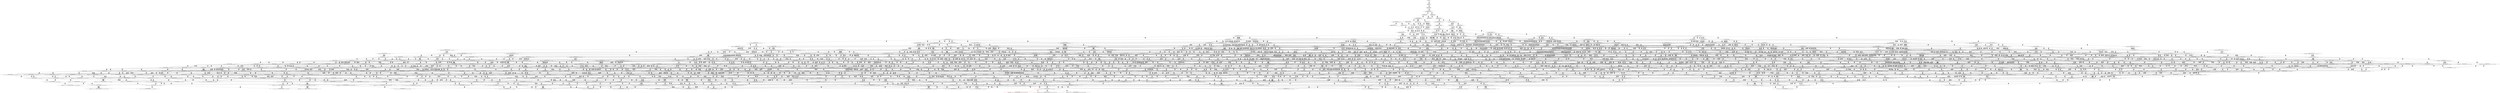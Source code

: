digraph {
	S0[label="S0: [0, 0] [0, 0] \n{}{}"];
	S1[label="S1: [0, 0] [60, 75] \n{T0J0:60-75}{1}"];
	S2[label="S2: [60, 75] [124, 156] \n{T0J1:124-156}{1, 2}"];
	S3[label="S3: [121, 152] [124, 156] \n{T0J1:124-156, T0J2:121-152}{1, 2, 3}"];
	S4[label="S4: [124, 156] [177, 223] \n{T0J3:177-223}{1, 2, 3, 4}"];
	S5[label="S5: [124, 156] [132, 165] \n{T0J10:132-165}{1, 2, 3, 11}"];
	S6[label="S6: [165, 208] [177, 223] \n{T0J3:177-223, T0J6:165-208}{1, 2, 3, 4, 7}"];
	S7[label="S7: [132, 165] [177, 227] \n{T0J3:177-227}{1, 2, 3, 4, 11}"];
	S8[label="S8: [132, 151] [200, 237] \n{T0J11:200-237}{1, 2, 3, 11, 12}"];
	S9[label="S9: [177, 223] [198, 250] \n{T0J7:198-250}{1, 2, 3, 4, 7, 8}"];
	S10[label="S10: [173, 217] [177, 227] \n{T0J3:177-227, T0J6:173-217}{1, 2, 3, 4, 7, 11}"];
	S11[label="S11: [177, 227] [200, 237] \n{T0J3:177-227, T0J11:200-237}{1, 2, 3, 4, 11, 12}"];
	S12[label="S12: [183, 215] [200, 237] \n{T0J11:200-237, T0J15:183-215}{1, 2, 3, 11, 12, 16}"];
	S13[label="S13: [177, 208] [178, 210] \n{T0J4:178-210}{1, 2, 3, 4, 5, 6, 7}"];
	S14[label="S14: [177, 208] [226, 270] \n{T0J5:226-270}{1, 2, 3, 4, 5, 6, 7}"];
	S15[label="S15: [177, 237] [198, 259] \n{}{1, 2, 3, 4, 7, 8, 11}"];
	S16[label="S16: [200, 237] [218, 278] \n{T0J6:218-278}{1, 2, 3, 4, 7, 11, 12}"];
	S17[label="S17: [200, 237] [239, 286] \n{T0J3:239-286}{1, 2, 3, 4, 11, 12, 16}"];
	S18[label="S18: [178, 250] [198, 285] \n{}{1, 2, 3, 4, 5, 6, 7, 8}"];
	S19[label="S19: [198, 223] [252, 304] \n{}{1, 2, 3, 4, 7, 8, 9, 10}"];
	S20[label="S20: [177, 217] [178, 219] \n{T0J4:178-219}{1, 2, 3, 4, 5, 6, 7, 11}"];
	S21[label="S21: [177, 217] [226, 279] \n{T0J5:226-279}{1, 2, 3, 4, 5, 6, 7, 11}"];
	S22[label="S22: [178, 237] [200, 289] \n{}{1, 2, 3, 4, 5, 6, 11, 12}"];
	S23[label="S23: [198, 278] [233, 323] \n{}{1, 2, 3, 4, 7, 8, 11, 12}"];
	S24[label="S24: [239, 286] [241, 289] \n{T0J3:239-286, T0J6:241-289}{1, 2, 3, 4, 7, 11, 12, 16}"];
	S25[label="S25: [178, 264] [198, 299] \n{}{1, 2, 3, 4, 5, 6, 7, 8, 11}"];
	S26[label="S26: [198, 259] [252, 318] \n{}{1, 2, 3, 4, 7, 8, 9, 10, 11}"];
	S27[label="S27: [200, 289] [218, 299] \n{}{1, 2, 3, 4, 5, 6, 7, 11, 12}"];
	S28[label="S28: [201, 280] [233, 323] \n{T0J12:201-280}{1, 2, 3, 4, 7, 8, 11, 12, 13}"];
	S29[label="S29: [233, 323] [249, 342] \n{}{1, 2, 3, 4, 7, 8, 11, 12, 16}"];
	S30[label="S30: [198, 285] [252, 331] \n{}{1, 2, 3, 4, 5, 6, 7, 8, 9, 10}"];
	S31[label="S31: [198, 323] [233, 350] \n{}{1, 2, 3, 4, 5, 6, 7, 8, 11, 12}"];
	S32[label="S32: [233, 323] [252, 359] \n{}{1, 2, 3, 4, 7, 8, 9, 10, 11, 12}"];
	S33[label="S33: [240, 289] [241, 348] \n{}{1, 2, 3, 4, 5, 6, 7, 11, 12, 16}"];
	S34[label="S34: [226, 282] [241, 299] \n{T0J24:241-282}{1, 2, 3, 4, 5, 6, 7, 8, 11, 25}"];
	S35[label="S35: [262, 271] [268, 318] \n{T0J25:268-271}{1, 2, 3, 4, 7, 8, 9, 10, 11, 26}"];
	S36[label="S36: [224, 309] [233, 323] \n{T0J13:224-309}{1, 2, 3, 4, 7, 8, 11, 12, 13, 14}"];
	S37[label="S37: [233, 323] [249, 344] \n{}{1, 2, 3, 4, 7, 8, 11, 12, 13, 16}"];
	S38[label="S38: [249, 334] [272, 342] \n{T0J16:272-334}{1, 2, 3, 4, 7, 8, 11, 12, 16, 17}"];
	S39[label="S39: [249, 342] [282, 347] \n{T0J20:282-347}{1, 2, 3, 4, 7, 8, 11, 12, 16, 21}"];
	S40[label="S40: [198, 318] [252, 345] \n{}{1, 2, 3, 4, 5, 6, 7, 8, 9, 10, 11}"];
	S41[label="S41: [201, 325] [233, 350] \n{}{1, 2, 3, 4, 5, 6, 7, 8, 11, 12, 13}"];
	S42[label="S42: [233, 323] [252, 361] \n{}{1, 2, 3, 4, 7, 8, 9, 10, 11, 12, 13}"];
	S43[label="S43: [233, 350] [249, 387] \n{}{1, 2, 3, 4, 5, 6, 7, 8, 11, 12, 16}"];
	S44[label="S44: [249, 349] [284, 366] \n{}{1, 2, 3, 4, 7, 8, 9, 10, 11, 12, 16}"];
	S45[label="S45: [233, 317] [241, 385] \n{}{1, 2, 3, 4, 5, 6, 7, 8, 11, 12, 25}"];
	S46[label="S46: [262, 318] [268, 371] \n{}{1, 2, 3, 4, 7, 8, 9, 10, 11, 12, 26}"];
	S47[label="S47: [233, 314] [247, 323] \n{T0J14:247-314}{1, 2, 3, 4, 7, 8, 11, 12, 13, 14, 15}"];
	S48[label="S48: [233, 323] [256, 349] \n{}{1, 2, 3, 4, 7, 8, 11, 12, 13, 14, 16}"];
	S49[label="S49: [249, 334] [272, 344] \n{}{1, 2, 3, 4, 7, 8, 11, 12, 13, 16, 17}"];
	S50[label="S50: [249, 344] [282, 347] \n{}{1, 2, 3, 4, 7, 8, 11, 12, 13, 16, 21}"];
	S51[label="S51: [272, 342] [313, 366] \n{T0J17:313-366}{1, 2, 3, 4, 7, 8, 11, 12, 16, 17, 18}"];
	S52[label="S52: [272, 342] [288, 347] \n{}{1, 2, 3, 4, 7, 8, 11, 12, 16, 17, 21}"];
	S53[label="S53: [282, 285] [333, 349] \n{T0J21:333-349}{1, 2, 3, 4, 7, 8, 11, 12, 16, 21, 22}"];
	S54[label="S54: [233, 359] [252, 404] \n{}{1, 2, 3, 4, 5, 6, 7, 8, 9, 10, 11, 12}"];
	S55[label="S55: [241, 317] [252, 380] \n{}{1, 2, 3, 4, 5, 6, 7, 8, 9, 10, 11, 25}"];
	S56[label="S56: [262, 318] [268, 348] \n{}{1, 2, 3, 4, 5, 6, 7, 8, 9, 10, 11, 26}"];
	S57[label="S57: [224, 350] [233, 371] \n{}{1, 2, 3, 4, 5, 6, 7, 8, 11, 12, 13, 14}"];
	S58[label="S58: [233, 323] [256, 366] \n{}{1, 2, 3, 4, 7, 8, 9, 10, 11, 12, 13, 14}"];
	S59[label="S59: [233, 350] [249, 389] \n{}{1, 2, 3, 4, 5, 6, 7, 8, 11, 12, 13, 16}"];
	S60[label="S60: [249, 349] [284, 366] \n{}{1, 2, 3, 4, 7, 8, 9, 10, 11, 12, 13, 16}"];
	S61[label="S61: [249, 379] [272, 396] \n{}{1, 2, 3, 4, 5, 6, 7, 8, 11, 12, 16, 17}"];
	S62[label="S62: [272, 342] [288, 366] \n{}{1, 2, 3, 4, 7, 8, 9, 10, 11, 12, 16, 17}"];
	S63[label="S63: [249, 387] [282, 404] \n{}{1, 2, 3, 4, 5, 6, 7, 8, 11, 12, 16, 21}"];
	S64[label="S64: [282, 347] [298, 366] \n{}{1, 2, 3, 4, 7, 8, 9, 10, 11, 12, 16, 21}"];
	S65[label="S65: [233, 319] [241, 385] \n{}{1, 2, 3, 4, 5, 6, 7, 8, 11, 12, 13, 25}"];
	S66[label="S66: [262, 293] [268, 371] \n{}{1, 2, 3, 4, 7, 8, 9, 10, 11, 12, 13, 26}"];
	S67[label="S67: [241, 381] [249, 387] \n{}{1, 2, 3, 4, 5, 6, 7, 8, 11, 12, 16, 25}"];
	S68[label="S68: [268, 349] [284, 371] \n{}{1, 2, 3, 4, 7, 8, 9, 10, 11, 12, 16, 26}"];
	S69[label="S69: [247, 323] [256, 349] \n{}{1, 2, 3, 4, 7, 8, 11, 12, 13, 14, 15, 16}"];
	S70[label="S70: [247, 323] [293, 343] \n{T0J26:293-343}{1, 2, 3, 4, 7, 8, 11, 12, 13, 14, 15, 27}"];
	S71[label="S71: [256, 334] [272, 349] \n{}{1, 2, 3, 4, 7, 8, 11, 12, 13, 14, 16, 17}"];
	S72[label="S72: [256, 347] [282, 349] \n{}{1, 2, 3, 4, 7, 8, 11, 12, 13, 14, 16, 21}"];
	S73[label="S73: [272, 344] [313, 366] \n{T0J17:313-366}{1, 2, 3, 4, 7, 8, 11, 12, 13, 16, 17, 18}"];
	S74[label="S74: [272, 344] [288, 347] \n{}{1, 2, 3, 4, 7, 8, 11, 12, 13, 16, 17, 21}"];
	S75[label="S75: [282, 347] [333, 349] \n{T0J21:333-349}{1, 2, 3, 4, 7, 8, 11, 12, 13, 16, 21, 22}"];
	S76[label="S76: [313, 342] [317, 366] \n{T0J17:313-366, T0J18:317-342}{1, 2, 3, 4, 7, 8, 11, 12, 16, 17, 18, 19}"];
	S77[label="S77: [288, 347] [321, 366] \n{T0J17:313-366}{1, 2, 3, 4, 7, 8, 11, 12, 16, 17, 18, 21}"];
	S78[label="S78: [288, 347] [333, 349] \n{T0J21:333-349}{1, 2, 3, 4, 7, 8, 11, 12, 16, 17, 21, 22}"];
	S79[label="S79: [314, 325] [333, 349] \n{T0J21:333-349, T0J22:314-325}{1, 2, 3, 4, 7, 8, 11, 12, 16, 21, 22, 23}"];
	S80[label="S80: [233, 361] [252, 406] \n{}{1, 2, 3, 4, 5, 6, 7, 8, 9, 10, 11, 12, 13}"];
	S81[label="S81: [249, 404] [284, 431] \n{}{1, 2, 3, 4, 5, 6, 7, 8, 9, 10, 11, 12, 16}"];
	S82[label="S82: [241, 385] [252, 404] \n{}{1, 2, 3, 4, 5, 6, 7, 8, 9, 10, 11, 12, 25}"];
	S83[label="S83: [262, 371] [268, 404] \n{}{1, 2, 3, 4, 5, 6, 7, 8, 9, 10, 11, 12, 26}"];
	S84[label="S84: [233, 359] [247, 376] \n{}{1, 2, 3, 4, 5, 6, 7, 8, 11, 12, 13, 14, 15}"];
	S85[label="S85: [247, 323] [256, 366] \n{}{1, 2, 3, 4, 7, 8, 9, 10, 11, 12, 13, 14, 15}"];
	S86[label="S86: [233, 371] [256, 394] \n{}{1, 2, 3, 4, 5, 6, 7, 8, 11, 12, 13, 14, 16}"];
	S87[label="S87: [256, 349] [284, 366] \n{}{1, 2, 3, 4, 7, 8, 9, 10, 11, 12, 13, 14, 16}"];
	S88[label="S88: [249, 379] [272, 396] \n{}{1, 2, 3, 4, 5, 6, 7, 8, 11, 12, 13, 16, 17}"];
	S89[label="S89: [272, 344] [288, 366] \n{}{1, 2, 3, 4, 7, 8, 9, 10, 11, 12, 13, 16, 17}"];
	S90[label="S90: [249, 389] [282, 406] \n{}{1, 2, 3, 4, 5, 6, 7, 8, 11, 12, 13, 16, 21}"];
	S91[label="S91: [282, 347] [298, 366] \n{}{1, 2, 3, 4, 7, 8, 9, 10, 11, 12, 13, 16, 21}"];
	S92[label="S92: [272, 396] [313, 411] \n{}{1, 2, 3, 4, 5, 6, 7, 8, 11, 12, 16, 17, 18}"];
	S93[label="S93: [288, 366] [326, 366] \n{T0J17:313-366}{1, 2, 3, 4, 7, 8, 9, 10, 11, 12, 16, 17, 18}"];
	S94[label="S94: [272, 392] [288, 404] \n{}{1, 2, 3, 4, 5, 6, 7, 8, 11, 12, 16, 17, 21}"];
	S95[label="S95: [288, 347] [321, 366] \n{}{1, 2, 3, 4, 7, 8, 9, 10, 11, 12, 16, 17, 21}"];
	S96[label="S96: [282, 394] [333, 404] \n{T0J21:333-394}{1, 2, 3, 4, 5, 6, 7, 8, 11, 12, 16, 21, 22}"];
	S97[label="S97: [331, 348] [333, 349] \n{T0J5:331-348, T0J21:333-349}{1, 2, 3, 4, 5, 6, 7, 8, 11, 12, 16, 21, 22}"];
	S98[label="S98: [298, 349] [333, 366] \n{T0J21:333-349}{1, 2, 3, 4, 7, 8, 9, 10, 11, 12, 16, 21, 22}"];
	S99[label="S99: [262, 317] [268, 380] \n{}{1, 2, 3, 4, 5, 6, 7, 8, 9, 10, 11, 25, 26}"];
	S100[label="S100: [233, 348] [241, 385] \n{}{1, 2, 3, 4, 5, 6, 7, 8, 11, 12, 13, 14, 25}"];
	S101[label="S101: [262, 314] [268, 371] \n{}{1, 2, 3, 4, 7, 8, 9, 10, 11, 12, 13, 14, 26}"];
	S102[label="S102: [241, 383] [249, 389] \n{}{1, 2, 3, 4, 5, 6, 7, 8, 11, 12, 13, 16, 25}"];
	S103[label="S103: [268, 349] [284, 371] \n{}{1, 2, 3, 4, 7, 8, 9, 10, 11, 12, 13, 16, 26}"];
	S104[label="S104: [249, 379] [272, 396] \n{}{1, 2, 3, 4, 5, 6, 7, 8, 11, 12, 16, 17, 25}"];
	S105[label="S105: [278, 334] [288, 371] \n{}{1, 2, 3, 4, 7, 8, 9, 10, 11, 12, 16, 17, 26}"];
	S106[label="S106: [249, 387] [282, 404] \n{}{1, 2, 3, 4, 5, 6, 7, 8, 11, 12, 16, 21, 25}"];
	S107[label="S107: [284, 347] [298, 371] \n{}{1, 2, 3, 4, 7, 8, 9, 10, 11, 12, 16, 21, 26}"];
	S108[label="S108: [256, 334] [279, 349] \n{}{1, 2, 3, 4, 7, 8, 11, 12, 13, 14, 15, 16, 17}"];
	S109[label="S109: [256, 347] [282, 349] \n{}{1, 2, 3, 4, 7, 8, 11, 12, 13, 14, 15, 16, 21}"];
	S110[label="S110: [256, 343] [293, 349] \n{T0J26:293-343}{1, 2, 3, 4, 7, 8, 11, 12, 13, 14, 15, 16, 27}"];
	S111[label="S111: [272, 349] [313, 366] \n{T0J17:313-366}{1, 2, 3, 4, 7, 8, 11, 12, 13, 14, 16, 17, 18}"];
	S112[label="S112: [272, 347] [295, 349] \n{}{1, 2, 3, 4, 7, 8, 11, 12, 13, 14, 16, 17, 21}"];
	S113[label="S113: [282, 349] [333, 349] \n{T0J21:333-349}{1, 2, 3, 4, 7, 8, 11, 12, 13, 14, 16, 21, 22}"];
	S114[label="S114: [313, 342] [317, 366] \n{T0J17:313-366, T0J18:317-342}{1, 2, 3, 4, 7, 8, 11, 12, 13, 16, 17, 18, 19}"];
	S115[label="S115: [288, 347] [321, 366] \n{T0J17:313-366}{1, 2, 3, 4, 7, 8, 11, 12, 13, 16, 17, 18, 21}"];
	S116[label="S116: [288, 347] [333, 349] \n{T0J21:333-349}{1, 2, 3, 4, 7, 8, 11, 12, 13, 16, 17, 21, 22}"];
	S117[label="S117: [314, 325] [333, 349] \n{T0J21:333-349, T0J22:314-325}{1, 2, 3, 4, 7, 8, 11, 12, 13, 16, 21, 22, 23}"];
	S118[label="S118: [233, 390] [256, 431] \n{}{1, 2, 3, 4, 5, 6, 7, 8, 9, 10, 11, 12, 13, 14}"];
	S119[label="S119: [249, 406] [284, 431] \n{}{1, 2, 3, 4, 5, 6, 7, 8, 9, 10, 11, 12, 13, 16}"];
	S120[label="S120: [272, 431] [288, 460] \n{}{1, 2, 3, 4, 5, 6, 7, 8, 9, 10, 11, 12, 16, 17}"];
	S121[label="S121: [282, 431] [298, 468] \n{}{1, 2, 3, 4, 5, 6, 7, 8, 9, 10, 11, 12, 16, 21}"];
	S122[label="S122: [241, 387] [252, 406] \n{}{1, 2, 3, 4, 5, 6, 7, 8, 9, 10, 11, 12, 13, 25}"];
	S123[label="S123: [262, 373] [268, 406] \n{}{1, 2, 3, 4, 5, 6, 7, 8, 9, 10, 11, 12, 13, 26}"];
	S124[label="S124: [249, 404] [284, 462] \n{}{1, 2, 3, 4, 5, 6, 7, 8, 9, 10, 11, 12, 16, 25}"];
	S125[label="S125: [268, 404] [284, 435] \n{}{1, 2, 3, 4, 5, 6, 7, 8, 9, 10, 11, 12, 16, 26}"];
	S126[label="S126: [247, 376] [256, 394] \n{}{1, 2, 3, 4, 5, 6, 7, 8, 11, 12, 13, 14, 15, 16}"];
	S127[label="S127: [256, 349] [284, 366] \n{}{1, 2, 3, 4, 7, 8, 9, 10, 11, 12, 13, 14, 15, 16}"];
	S128[label="S128: [247, 356] [293, 385] \n{}{1, 2, 3, 4, 5, 6, 7, 8, 11, 12, 13, 14, 15, 27}"];
	S129[label="S129: [256, 343] [293, 366] \n{T0J26:293-343}{1, 2, 3, 4, 7, 8, 9, 10, 11, 12, 13, 14, 15, 27}"];
	S130[label="S130: [256, 379] [272, 396] \n{}{1, 2, 3, 4, 5, 6, 7, 8, 11, 12, 13, 14, 16, 17}"];
	S131[label="S131: [272, 349] [295, 366] \n{}{1, 2, 3, 4, 7, 8, 9, 10, 11, 12, 13, 14, 16, 17}"];
	S132[label="S132: [256, 392] [282, 409] \n{}{1, 2, 3, 4, 5, 6, 7, 8, 11, 12, 13, 14, 16, 21}"];
	S133[label="S133: [282, 349] [305, 366] \n{}{1, 2, 3, 4, 7, 8, 9, 10, 11, 12, 13, 14, 16, 21}"];
	S134[label="S134: [272, 396] [313, 411] \n{}{1, 2, 3, 4, 5, 6, 7, 8, 11, 12, 13, 16, 17, 18}"];
	S135[label="S135: [288, 366] [326, 366] \n{T0J17:313-366}{1, 2, 3, 4, 7, 8, 9, 10, 11, 12, 13, 16, 17, 18}"];
	S136[label="S136: [272, 392] [288, 406] \n{}{1, 2, 3, 4, 5, 6, 7, 8, 11, 12, 13, 16, 17, 21}"];
	S137[label="S137: [288, 347] [321, 366] \n{}{1, 2, 3, 4, 7, 8, 9, 10, 11, 12, 13, 16, 17, 21}"];
	S138[label="S138: [282, 394] [333, 409] \n{}{1, 2, 3, 4, 5, 6, 7, 8, 11, 12, 13, 16, 21, 22}"];
	S139[label="S139: [298, 349] [333, 366] \n{T0J21:333-349}{1, 2, 3, 4, 7, 8, 9, 10, 11, 12, 13, 16, 21, 22}"];
	S140[label="S140: [313, 387] [317, 411] \n{}{1, 2, 3, 4, 5, 6, 7, 8, 11, 12, 16, 17, 18, 19}"];
	S141[label="S141: [288, 404] [321, 411] \n{}{1, 2, 3, 4, 5, 6, 7, 8, 11, 12, 16, 17, 18, 21}"];
	S142[label="S142: [288, 394] [333, 409] \n{}{1, 2, 3, 4, 5, 6, 7, 8, 11, 12, 16, 17, 21, 22}"];
	S143[label="S143: [314, 370] [333, 404] \n{T0J21:333-394}{1, 2, 3, 4, 5, 6, 7, 8, 11, 12, 16, 21, 22, 23}"];
	S144[label="S144: [333, 349] [363, 387] \n{T0J5:363-387, T0J21:333-349}{1, 2, 3, 4, 5, 6, 7, 8, 11, 12, 16, 21, 22, 23}"];
	S145[label="S145: [262, 380] [268, 404] \n{}{1, 2, 3, 4, 5, 6, 7, 8, 9, 10, 11, 12, 25, 26}"];
	S146[label="S146: [241, 359] [248, 385] \n{}{1, 2, 3, 4, 5, 6, 7, 8, 11, 12, 13, 14, 15, 25}"];
	S147[label="S147: [262, 314] [268, 371] \n{}{1, 2, 3, 4, 7, 8, 9, 10, 11, 12, 13, 14, 15, 26}"];
	S148[label="S148: [241, 385] [256, 394] \n{}{1, 2, 3, 4, 5, 6, 7, 8, 11, 12, 13, 14, 16, 25}"];
	S149[label="S149: [268, 349] [284, 371] \n{}{1, 2, 3, 4, 7, 8, 9, 10, 11, 12, 13, 14, 16, 26}"];
	S150[label="S150: [249, 379] [272, 396] \n{}{1, 2, 3, 4, 5, 6, 7, 8, 11, 12, 13, 16, 17, 25}"];
	S151[label="S151: [278, 334] [288, 371] \n{}{1, 2, 3, 4, 7, 8, 9, 10, 11, 12, 13, 16, 17, 26}"];
	S152[label="S152: [249, 389] [282, 406] \n{}{1, 2, 3, 4, 5, 6, 7, 8, 11, 12, 13, 16, 21, 25}"];
	S153[label="S153: [284, 347] [298, 371] \n{}{1, 2, 3, 4, 7, 8, 9, 10, 11, 12, 13, 16, 21, 26}"];
	S154[label="S154: [272, 396] [313, 411] \n{}{1, 2, 3, 4, 5, 6, 7, 8, 11, 12, 16, 17, 18, 25}"];
	S155[label="S155: [272, 392] [288, 404] \n{}{1, 2, 3, 4, 5, 6, 7, 8, 11, 12, 16, 17, 21, 25}"];
	S156[label="S156: [282, 394] [333, 404] \n{T0J21:333-394}{1, 2, 3, 4, 5, 6, 7, 8, 11, 12, 16, 21, 22, 25}"];
	S157[label="S157: [268, 301] [270, 380] \n{T0J29:270-301}{1, 2, 3, 4, 5, 6, 7, 8, 9, 10, 11, 25, 26, 30}"];
	S158[label="S158: [288, 366] [342, 371] \n{T0J17:342-366}{1, 2, 3, 4, 7, 8, 9, 10, 11, 12, 16, 17, 18, 26}"];
	S159[label="S159: [288, 347] [323, 371] \n{}{1, 2, 3, 4, 7, 8, 9, 10, 11, 12, 16, 17, 21, 26}"];
	S160[label="S160: [298, 349] [335, 371] \n{T0J21:335-349}{1, 2, 3, 4, 7, 8, 9, 10, 11, 12, 16, 21, 22, 26}"];
	S161[label="S161: [279, 349] [313, 366] \n{T0J17:313-366}{1, 2, 3, 4, 7, 8, 11, 12, 13, 14, 15, 16, 17, 18}"];
	S162[label="S162: [279, 347] [295, 349] \n{}{1, 2, 3, 4, 7, 8, 11, 12, 13, 14, 15, 16, 17, 21}"];
	S163[label="S163: [279, 343] [295, 349] \n{T0J26:293-343}{1, 2, 3, 4, 7, 8, 11, 12, 13, 14, 15, 16, 17, 27}"];
	S164[label="S164: [282, 349] [333, 349] \n{T0J21:333-349}{1, 2, 3, 4, 7, 8, 11, 12, 13, 14, 15, 16, 21, 22}"];
	S165[label="S165: [282, 347] [302, 349] \n{T0J26:293-343}{1, 2, 3, 4, 7, 8, 11, 12, 13, 14, 15, 16, 21, 27}"];
	S166[label="S166: [313, 342] [317, 366] \n{T0J17:313-366, T0J18:317-342}{1, 2, 3, 4, 7, 8, 11, 12, 13, 14, 16, 17, 18, 19}"];
	S167[label="S167: [295, 349] [321, 366] \n{T0J17:313-366}{1, 2, 3, 4, 7, 8, 11, 12, 13, 14, 16, 17, 18, 21}"];
	S168[label="S168: [295, 349] [333, 349] \n{T0J21:333-349}{1, 2, 3, 4, 7, 8, 11, 12, 13, 14, 16, 17, 21, 22}"];
	S169[label="S169: [314, 325] [333, 349] \n{T0J21:333-349, T0J22:314-325}{1, 2, 3, 4, 7, 8, 11, 12, 13, 14, 16, 21, 22, 23}"];
	S170[label="S170: [247, 419] [256, 440] \n{}{1, 2, 3, 4, 5, 6, 7, 8, 9, 10, 11, 12, 13, 14, 15}"];
	S171[label="S171: [256, 431] [284, 454] \n{}{1, 2, 3, 4, 5, 6, 7, 8, 9, 10, 11, 12, 13, 14, 16}"];
	S172[label="S172: [272, 433] [288, 460] \n{}{1, 2, 3, 4, 5, 6, 7, 8, 9, 10, 11, 12, 13, 16, 17}"];
	S173[label="S173: [282, 433] [298, 470] \n{}{1, 2, 3, 4, 5, 6, 7, 8, 9, 10, 11, 12, 13, 16, 21}"];
	S174[label="S174: [288, 460] [326, 484] \n{}{1, 2, 3, 4, 5, 6, 7, 8, 9, 10, 11, 12, 16, 17, 18}"];
	S175[label="S175: [288, 460] [321, 473] \n{}{1, 2, 3, 4, 5, 6, 7, 8, 9, 10, 11, 12, 16, 17, 21}"];
	S176[label="S176: [298, 467] [333, 475] \n{}{1, 2, 3, 4, 5, 6, 7, 8, 9, 10, 11, 12, 16, 21, 22}"];
	S177[label="S177: [241, 406] [256, 431] \n{}{1, 2, 3, 4, 5, 6, 7, 8, 9, 10, 11, 12, 13, 14, 25}"];
	S178[label="S178: [262, 402] [268, 431] \n{}{1, 2, 3, 4, 5, 6, 7, 8, 9, 10, 11, 12, 13, 14, 26}"];
	S179[label="S179: [249, 406] [284, 464] \n{}{1, 2, 3, 4, 5, 6, 7, 8, 9, 10, 11, 12, 13, 16, 25}"];
	S180[label="S180: [268, 406] [284, 437] \n{}{1, 2, 3, 4, 5, 6, 7, 8, 9, 10, 11, 12, 13, 16, 26}"];
	S181[label="S181: [272, 452] [288, 462] \n{}{1, 2, 3, 4, 5, 6, 7, 8, 9, 10, 11, 12, 16, 17, 25}"];
	S182[label="S182: [278, 435] [288, 460] \n{}{1, 2, 3, 4, 5, 6, 7, 8, 9, 10, 11, 12, 16, 17, 26}"];
	S183[label="S183: [282, 462] [298, 468] \n{}{1, 2, 3, 4, 5, 6, 7, 8, 9, 10, 11, 12, 16, 21, 25}"];
	S184[label="S184: [284, 435] [298, 468] \n{}{1, 2, 3, 4, 5, 6, 7, 8, 9, 10, 11, 12, 16, 21, 26}"];
	S185[label="S185: [256, 379] [279, 396] \n{}{1, 2, 3, 4, 5, 6, 7, 8, 11, 12, 13, 14, 15, 16, 17}"];
	S186[label="S186: [279, 349] [295, 366] \n{}{1, 2, 3, 4, 7, 8, 9, 10, 11, 12, 13, 14, 15, 16, 17}"];
	S187[label="S187: [256, 392] [282, 409] \n{}{1, 2, 3, 4, 5, 6, 7, 8, 11, 12, 13, 14, 15, 16, 21}"];
	S188[label="S188: [282, 349] [305, 366] \n{}{1, 2, 3, 4, 7, 8, 9, 10, 11, 12, 13, 14, 15, 16, 21}"];
	S189[label="S189: [256, 385] [293, 405] \n{}{1, 2, 3, 4, 5, 6, 7, 8, 11, 12, 13, 14, 15, 16, 27}"];
	S190[label="S190: [284, 349] [302, 366] \n{T0J26:293-343}{1, 2, 3, 4, 7, 8, 9, 10, 11, 12, 13, 14, 15, 16, 27}"];
	S191[label="S191: [272, 396] [313, 411] \n{}{1, 2, 3, 4, 5, 6, 7, 8, 11, 12, 13, 14, 16, 17, 18}"];
	S192[label="S192: [295, 366] [326, 366] \n{T0J17:313-366}{1, 2, 3, 4, 7, 8, 9, 10, 11, 12, 13, 14, 16, 17, 18}"];
	S193[label="S193: [272, 392] [295, 409] \n{}{1, 2, 3, 4, 5, 6, 7, 8, 11, 12, 13, 14, 16, 17, 21}"];
	S194[label="S194: [295, 349] [321, 366] \n{}{1, 2, 3, 4, 7, 8, 9, 10, 11, 12, 13, 14, 16, 17, 21}"];
	S195[label="S195: [282, 394] [333, 411] \n{}{1, 2, 3, 4, 5, 6, 7, 8, 11, 12, 13, 14, 16, 21, 22}"];
	S196[label="S196: [305, 349] [333, 366] \n{T0J21:333-349}{1, 2, 3, 4, 7, 8, 9, 10, 11, 12, 13, 14, 16, 21, 22}"];
	S197[label="S197: [313, 387] [317, 411] \n{}{1, 2, 3, 4, 5, 6, 7, 8, 11, 12, 13, 16, 17, 18, 19}"];
	S198[label="S198: [288, 406] [321, 411] \n{}{1, 2, 3, 4, 5, 6, 7, 8, 11, 12, 13, 16, 17, 18, 21}"];
	S199[label="S199: [288, 394] [333, 409] \n{}{1, 2, 3, 4, 5, 6, 7, 8, 11, 12, 13, 16, 17, 21, 22}"];
	S200[label="S200: [314, 370] [333, 409] \n{}{1, 2, 3, 4, 5, 6, 7, 8, 11, 12, 13, 16, 21, 22, 23}"];
	S201[label="S201: [333, 349] [363, 387] \n{T0J5:363-387, T0J21:333-349}{1, 2, 3, 4, 5, 6, 7, 8, 11, 12, 13, 16, 21, 22, 23}"];
	S202[label="S202: [262, 382] [268, 406] \n{}{1, 2, 3, 4, 5, 6, 7, 8, 9, 10, 11, 12, 13, 25, 26}"];
	S203[label="S203: [268, 404] [284, 462] \n{}{1, 2, 3, 4, 5, 6, 7, 8, 9, 10, 11, 12, 16, 25, 26}"];
	S204[label="S204: [248, 385] [262, 394] \n{}{1, 2, 3, 4, 5, 6, 7, 8, 11, 12, 13, 14, 15, 16, 25}"];
	S205[label="S205: [268, 349] [284, 371] \n{}{1, 2, 3, 4, 7, 8, 9, 10, 11, 12, 13, 14, 15, 16, 26}"];
	S206[label="S206: [248, 356] [293, 385] \n{}{1, 2, 3, 4, 5, 6, 7, 8, 11, 12, 13, 14, 15, 25, 27}"];
	S207[label="S207: [268, 343] [293, 371] \n{T0J26:293-343}{1, 2, 3, 4, 7, 8, 9, 10, 11, 12, 13, 14, 15, 26, 27}"];
	S208[label="S208: [256, 379] [272, 396] \n{}{1, 2, 3, 4, 5, 6, 7, 8, 11, 12, 13, 14, 16, 17, 25}"];
	S209[label="S209: [278, 334] [295, 371] \n{}{1, 2, 3, 4, 7, 8, 9, 10, 11, 12, 13, 14, 16, 17, 26}"];
	S210[label="S210: [256, 392] [282, 409] \n{}{1, 2, 3, 4, 5, 6, 7, 8, 11, 12, 13, 14, 16, 21, 25}"];
	S211[label="S211: [284, 347] [305, 371] \n{}{1, 2, 3, 4, 7, 8, 9, 10, 11, 12, 13, 14, 16, 21, 26}"];
	S212[label="S212: [272, 396] [313, 411] \n{}{1, 2, 3, 4, 5, 6, 7, 8, 11, 12, 13, 16, 17, 18, 25}"];
	S213[label="S213: [272, 392] [288, 406] \n{}{1, 2, 3, 4, 5, 6, 7, 8, 11, 12, 13, 16, 17, 21, 25}"];
	S214[label="S214: [282, 394] [333, 409] \n{}{1, 2, 3, 4, 5, 6, 7, 8, 11, 12, 13, 16, 21, 22, 25}"];
	S215[label="S215: [317, 389] [360, 411] \n{T0J19:360-389}{1, 2, 3, 4, 5, 6, 7, 8, 11, 12, 16, 17, 18, 19, 20}"];
	S216[label="S216: [317, 392] [333, 411] \n{}{1, 2, 3, 4, 5, 6, 7, 8, 11, 12, 16, 17, 18, 19, 21}"];
	S217[label="S217: [321, 409] [339, 411] \n{}{1, 2, 3, 4, 5, 6, 7, 8, 11, 12, 16, 17, 18, 21, 22}"];
	S218[label="S218: [288, 404] [321, 411] \n{}{1, 2, 3, 4, 5, 6, 7, 8, 11, 12, 16, 17, 18, 21, 25}"];
	S219[label="S219: [320, 379] [333, 409] \n{}{1, 2, 3, 4, 5, 6, 7, 8, 11, 12, 16, 17, 21, 22, 23}"];
	S220[label="S220: [288, 394] [333, 409] \n{}{1, 2, 3, 4, 5, 6, 7, 8, 11, 12, 16, 17, 21, 22, 25}"];
	S221[label="S221: [333, 368] [344, 404] \n{T0J21:333-394, T0J23:344-368}{1, 2, 3, 4, 5, 6, 7, 8, 11, 12, 16, 21, 22, 23, 24}"];
	S222[label="S222: [314, 370] [333, 404] \n{T0J21:333-394}{1, 2, 3, 4, 5, 6, 7, 8, 11, 12, 16, 21, 22, 23, 25}"];
	S223[label="S223: [268, 380] [270, 404] \n{}{1, 2, 3, 4, 5, 6, 7, 8, 9, 10, 11, 12, 25, 26, 30}"];
	S224[label="S224: [288, 366] [342, 371] \n{T0J17:342-366}{1, 2, 3, 4, 7, 8, 9, 10, 11, 12, 13, 16, 17, 18, 26}"];
	S225[label="S225: [288, 347] [323, 371] \n{}{1, 2, 3, 4, 7, 8, 9, 10, 11, 12, 13, 16, 17, 21, 26}"];
	S226[label="S226: [298, 349] [335, 371] \n{T0J21:335-349}{1, 2, 3, 4, 7, 8, 9, 10, 11, 12, 13, 16, 21, 22, 26}"];
	S227[label="S227: [313, 387] [317, 411] \n{T0J18:317-387}{1, 2, 3, 4, 5, 6, 7, 8, 11, 12, 16, 17, 18, 19, 25}"];
	S228[label="S228: [313, 342] [324, 366] \n{T0J17:313-366, T0J18:324-342}{1, 2, 3, 4, 7, 8, 11, 12, 13, 14, 15, 16, 17, 18, 19}"];
	S229[label="S229: [295, 349] [328, 366] \n{T0J17:313-366}{1, 2, 3, 4, 7, 8, 11, 12, 13, 14, 15, 16, 17, 18, 21}"];
	S230[label="S230: [295, 349] [325, 366] \n{T0J17:313-366, T0J26:293-343}{1, 2, 3, 4, 7, 8, 11, 12, 13, 14, 15, 16, 17, 18, 27}"];
	S231[label="S231: [295, 349] [333, 349] \n{T0J21:333-349}{1, 2, 3, 4, 7, 8, 11, 12, 13, 14, 15, 16, 17, 21, 22}"];
	S232[label="S232: [295, 347] [321, 349] \n{T0J26:293-343}{1, 2, 3, 4, 7, 8, 11, 12, 13, 14, 15, 16, 17, 21, 27}"];
	S233[label="S233: [314, 325] [333, 349] \n{T0J21:333-349, T0J22:314-325}{1, 2, 3, 4, 7, 8, 11, 12, 13, 14, 15, 16, 21, 22, 23}"];
	S234[label="S234: [302, 349] [333, 349] \n{T0J21:333-349, T0J26:293-343}{1, 2, 3, 4, 7, 8, 11, 12, 13, 14, 15, 16, 21, 22, 27}"];
	S235[label="S235: [256, 454] [284, 483] \n{}{1, 2, 3, 4, 5, 6, 7, 8, 9, 10, 11, 12, 13, 14, 15, 16}"];
	S236[label="S236: [256, 385] [293, 440] \n{}{1, 2, 3, 4, 5, 6, 7, 8, 9, 10, 11, 12, 13, 14, 15, 27}"];
	S237[label="S237: [272, 460] [295, 462] \n{}{1, 2, 3, 4, 5, 6, 7, 8, 9, 10, 11, 12, 13, 14, 16, 17}"];
	S238[label="S238: [282, 462] [305, 473] \n{}{1, 2, 3, 4, 5, 6, 7, 8, 9, 10, 11, 12, 13, 14, 16, 21}"];
	S239[label="S239: [288, 462] [326, 484] \n{}{1, 2, 3, 4, 5, 6, 7, 8, 9, 10, 11, 12, 13, 16, 17, 18}"];
	S240[label="S240: [288, 462] [321, 473] \n{}{1, 2, 3, 4, 5, 6, 7, 8, 9, 10, 11, 12, 13, 16, 17, 21}"];
	S241[label="S241: [298, 469] [333, 475] \n{}{1, 2, 3, 4, 5, 6, 7, 8, 9, 10, 11, 12, 13, 16, 21, 22}"];
	S242[label="S242: [317, 460] [333, 484] \n{}{1, 2, 3, 4, 5, 6, 7, 8, 9, 10, 11, 12, 16, 17, 18, 19}"];
	S243[label="S243: [321, 473] [337, 485] \n{}{1, 2, 3, 4, 5, 6, 7, 8, 9, 10, 11, 12, 16, 17, 18, 21}"];
	S244[label="S244: [321, 467] [337, 475] \n{}{1, 2, 3, 4, 5, 6, 7, 8, 9, 10, 11, 12, 16, 17, 21, 22}"];
	S245[label="S245: [330, 443] [333, 475] \n{}{1, 2, 3, 4, 5, 6, 7, 8, 9, 10, 11, 12, 16, 21, 22, 23}"];
	S246[label="S246: [248, 431] [262, 440] \n{}{1, 2, 3, 4, 5, 6, 7, 8, 9, 10, 11, 12, 13, 14, 15, 25}"];
	S247[label="S247: [262, 431] [268, 440] \n{}{1, 2, 3, 4, 5, 6, 7, 8, 9, 10, 11, 12, 13, 14, 15, 26}"];
	S248[label="S248: [256, 435] [284, 467] \n{}{1, 2, 3, 4, 5, 6, 7, 8, 9, 10, 11, 12, 13, 14, 16, 25}"];
	S249[label="S249: [268, 435] [284, 466] \n{}{1, 2, 3, 4, 5, 6, 7, 8, 9, 10, 11, 12, 13, 14, 16, 26}"];
	S250[label="S250: [272, 454] [288, 464] \n{}{1, 2, 3, 4, 5, 6, 7, 8, 9, 10, 11, 12, 13, 16, 17, 25}"];
	S251[label="S251: [278, 437] [288, 460] \n{}{1, 2, 3, 4, 5, 6, 7, 8, 9, 10, 11, 12, 13, 16, 17, 26}"];
	S252[label="S252: [282, 464] [298, 470] \n{}{1, 2, 3, 4, 5, 6, 7, 8, 9, 10, 11, 12, 13, 16, 21, 25}"];
	S253[label="S253: [284, 437] [298, 470] \n{}{1, 2, 3, 4, 5, 6, 7, 8, 9, 10, 11, 12, 13, 16, 21, 26}"];
	S254[label="S254: [288, 462] [326, 484] \n{}{1, 2, 3, 4, 5, 6, 7, 8, 9, 10, 11, 12, 16, 17, 18, 25}"];
	S255[label="S255: [288, 462] [321, 473] \n{}{1, 2, 3, 4, 5, 6, 7, 8, 9, 10, 11, 12, 16, 17, 21, 25}"];
	S256[label="S256: [298, 467] [333, 475] \n{}{1, 2, 3, 4, 5, 6, 7, 8, 9, 10, 11, 12, 16, 21, 22, 25}"];
	S257[label="S257: [288, 460] [326, 484] \n{}{1, 2, 3, 4, 5, 6, 7, 8, 9, 10, 11, 12, 16, 17, 18, 26}"];
	S258[label="S258: [288, 460] [321, 473] \n{}{1, 2, 3, 4, 5, 6, 7, 8, 9, 10, 11, 12, 16, 17, 21, 26}"];
	S259[label="S259: [298, 467] [333, 475] \n{}{1, 2, 3, 4, 5, 6, 7, 8, 9, 10, 11, 12, 16, 21, 22, 26}"];
	S260[label="S260: [279, 396] [313, 411] \n{}{1, 2, 3, 4, 5, 6, 7, 8, 11, 12, 13, 14, 15, 16, 17, 18}"];
	S261[label="S261: [295, 366] [333, 366] \n{T0J17:313-366}{1, 2, 3, 4, 7, 8, 9, 10, 11, 12, 13, 14, 15, 16, 17, 18}"];
	S262[label="S262: [279, 392] [295, 409] \n{}{1, 2, 3, 4, 5, 6, 7, 8, 11, 12, 13, 14, 15, 16, 17, 21}"];
	S263[label="S263: [295, 349] [321, 366] \n{}{1, 2, 3, 4, 7, 8, 9, 10, 11, 12, 13, 14, 15, 16, 17, 21}"];
	S264[label="S264: [279, 379] [295, 405] \n{}{1, 2, 3, 4, 5, 6, 7, 8, 11, 12, 13, 14, 15, 16, 17, 27}"];
	S265[label="S265: [295, 349] [323, 366] \n{T0J26:293-343}{1, 2, 3, 4, 7, 8, 9, 10, 11, 12, 13, 14, 15, 16, 17, 27}"];
	S266[label="S266: [282, 394] [333, 411] \n{}{1, 2, 3, 4, 5, 6, 7, 8, 11, 12, 13, 14, 15, 16, 21, 22}"];
	S267[label="S267: [305, 349] [333, 366] \n{T0J21:333-349}{1, 2, 3, 4, 7, 8, 9, 10, 11, 12, 13, 14, 15, 16, 21, 22}"];
	S268[label="S268: [282, 392] [302, 409] \n{}{1, 2, 3, 4, 5, 6, 7, 8, 11, 12, 13, 14, 15, 16, 21, 27}"];
	S269[label="S269: [302, 349] [328, 366] \n{T0J26:293-343}{1, 2, 3, 4, 7, 8, 9, 10, 11, 12, 13, 14, 15, 16, 21, 27}"];
	S270[label="S270: [313, 387] [317, 411] \n{}{1, 2, 3, 4, 5, 6, 7, 8, 11, 12, 13, 14, 16, 17, 18, 19}"];
	S271[label="S271: [295, 409] [321, 411] \n{}{1, 2, 3, 4, 5, 6, 7, 8, 11, 12, 13, 14, 16, 17, 18, 21}"];
	S272[label="S272: [295, 394] [333, 411] \n{}{1, 2, 3, 4, 5, 6, 7, 8, 11, 12, 13, 14, 16, 17, 21, 22}"];
	S273[label="S273: [314, 370] [333, 411] \n{}{1, 2, 3, 4, 5, 6, 7, 8, 11, 12, 13, 14, 16, 21, 22, 23}"];
	S274[label="S274: [333, 349] [363, 387] \n{T0J5:363-387, T0J21:333-349}{1, 2, 3, 4, 5, 6, 7, 8, 11, 12, 13, 14, 16, 21, 22, 23}"];
	S275[label="S275: [262, 406] [268, 431] \n{}{1, 2, 3, 4, 5, 6, 7, 8, 9, 10, 11, 12, 13, 14, 25, 26}"];
	S276[label="S276: [268, 406] [284, 464] \n{}{1, 2, 3, 4, 5, 6, 7, 8, 9, 10, 11, 12, 13, 16, 25, 26}"];
	S277[label="S277: [278, 452] [288, 462] \n{}{1, 2, 3, 4, 5, 6, 7, 8, 9, 10, 11, 12, 16, 17, 25, 26}"];
	S278[label="S278: [284, 462] [298, 468] \n{}{1, 2, 3, 4, 5, 6, 7, 8, 9, 10, 11, 12, 16, 21, 25, 26}"];
	S279[label="S279: [262, 379] [279, 396] \n{}{1, 2, 3, 4, 5, 6, 7, 8, 11, 12, 13, 14, 15, 16, 17, 25}"];
	S280[label="S280: [284, 334] [295, 371] \n{}{1, 2, 3, 4, 7, 8, 9, 10, 11, 12, 13, 14, 15, 16, 17, 26}"];
	S281[label="S281: [262, 392] [282, 409] \n{}{1, 2, 3, 4, 5, 6, 7, 8, 11, 12, 13, 14, 15, 16, 21, 25}"];
	S282[label="S282: [284, 347] [305, 371] \n{}{1, 2, 3, 4, 7, 8, 9, 10, 11, 12, 13, 14, 15, 16, 21, 26}"];
	S283[label="S283: [262, 385] [293, 405] \n{}{1, 2, 3, 4, 5, 6, 7, 8, 11, 12, 13, 14, 15, 16, 25, 27}"];
	S284[label="S284: [284, 349] [302, 371] \n{T0J26:293-343}{1, 2, 3, 4, 7, 8, 9, 10, 11, 12, 13, 14, 15, 16, 26, 27}"];
	S285[label="S285: [272, 396] [313, 411] \n{}{1, 2, 3, 4, 5, 6, 7, 8, 11, 12, 13, 14, 16, 17, 18, 25}"];
	S286[label="S286: [272, 392] [295, 409] \n{}{1, 2, 3, 4, 5, 6, 7, 8, 11, 12, 13, 14, 16, 17, 21, 25}"];
	S287[label="S287: [282, 394] [333, 411] \n{}{1, 2, 3, 4, 5, 6, 7, 8, 11, 12, 13, 14, 16, 21, 22, 25}"];
	S288[label="S288: [317, 389] [360, 411] \n{T0J19:360-389}{1, 2, 3, 4, 5, 6, 7, 8, 11, 12, 13, 16, 17, 18, 19, 20}"];
	S289[label="S289: [317, 392] [333, 411] \n{}{1, 2, 3, 4, 5, 6, 7, 8, 11, 12, 13, 16, 17, 18, 19, 21}"];
	S290[label="S290: [321, 409] [339, 411] \n{}{1, 2, 3, 4, 5, 6, 7, 8, 11, 12, 13, 16, 17, 18, 21, 22}"];
	S291[label="S291: [288, 406] [321, 411] \n{}{1, 2, 3, 4, 5, 6, 7, 8, 11, 12, 13, 16, 17, 18, 21, 25}"];
	S292[label="S292: [320, 379] [333, 409] \n{}{1, 2, 3, 4, 5, 6, 7, 8, 11, 12, 13, 16, 17, 21, 22, 23}"];
	S293[label="S293: [288, 394] [333, 409] \n{}{1, 2, 3, 4, 5, 6, 7, 8, 11, 12, 13, 16, 17, 21, 22, 25}"];
	S294[label="S294: [333, 368] [344, 409] \n{T0J23:344-368}{1, 2, 3, 4, 5, 6, 7, 8, 11, 12, 13, 16, 21, 22, 23, 24}"];
	S295[label="S295: [314, 370] [333, 409] \n{}{1, 2, 3, 4, 5, 6, 7, 8, 11, 12, 13, 16, 21, 22, 23, 25}"];
	S296[label="S296: [268, 382] [270, 406] \n{}{1, 2, 3, 4, 5, 6, 7, 8, 9, 10, 11, 12, 13, 25, 26, 30}"];
	S297[label="S297: [270, 404] [284, 462] \n{}{1, 2, 3, 4, 5, 6, 7, 8, 9, 10, 11, 12, 16, 25, 26, 30}"];
	S298[label="S298: [295, 366] [342, 371] \n{T0J17:342-366}{1, 2, 3, 4, 7, 8, 9, 10, 11, 12, 13, 14, 16, 17, 18, 26}"];
	S299[label="S299: [295, 347] [323, 371] \n{}{1, 2, 3, 4, 7, 8, 9, 10, 11, 12, 13, 14, 16, 17, 21, 26}"];
	S300[label="S300: [305, 349] [335, 371] \n{T0J21:335-349}{1, 2, 3, 4, 7, 8, 9, 10, 11, 12, 13, 14, 16, 21, 22, 26}"];
	S301[label="S301: [313, 387] [317, 411] \n{}{1, 2, 3, 4, 5, 6, 7, 8, 11, 12, 13, 16, 17, 18, 19, 25}"];
	S302[label="S302: [333, 392] [364, 411] \n{T0J19:360-389}{1, 2, 3, 4, 5, 6, 7, 8, 11, 12, 16, 17, 18, 19, 20, 21}"];
	S303[label="S303: [333, 394] [366, 411] \n{}{1, 2, 3, 4, 5, 6, 7, 8, 11, 12, 16, 17, 18, 19, 21, 22}"];
	S304[label="S304: [317, 392] [333, 411] \n{}{1, 2, 3, 4, 5, 6, 7, 8, 11, 12, 16, 17, 18, 19, 21, 25}"];
	S305[label="S305: [333, 409] [353, 411] \n{}{1, 2, 3, 4, 5, 6, 7, 8, 11, 12, 16, 17, 18, 21, 22, 23}"];
	S306[label="S306: [321, 409] [339, 411] \n{}{1, 2, 3, 4, 5, 6, 7, 8, 11, 12, 16, 17, 18, 21, 22, 25}"];
	S307[label="S307: [333, 368] [350, 409] \n{T0J23:350-368}{1, 2, 3, 4, 5, 6, 7, 8, 11, 12, 16, 17, 21, 22, 23, 24}"];
	S308[label="S308: [320, 379] [333, 409] \n{}{1, 2, 3, 4, 5, 6, 7, 8, 11, 12, 16, 17, 21, 22, 23, 25}"];
	S309[label="S309: [333, 368] [344, 404] \n{T0J21:333-394, T0J23:344-368}{1, 2, 3, 4, 5, 6, 7, 8, 11, 12, 16, 21, 22, 23, 24, 25}"];
	S310[label="S310: [317, 389] [360, 411] \n{T0J19:360-389}{1, 2, 3, 4, 5, 6, 7, 8, 11, 12, 16, 17, 18, 19, 20, 25}"];
	S311[label="S311: [279, 483] [295, 503] \n{}{1, 2, 3, 4, 5, 6, 7, 8, 9, 10, 11, 12, 13, 14, 15, 16, 17}"];
	S312[label="S312: [282, 483] [305, 516] \n{}{1, 2, 3, 4, 5, 6, 7, 8, 9, 10, 11, 12, 13, 14, 15, 16, 21}"];
	S313[label="S313: [284, 440] [302, 483] \n{}{1, 2, 3, 4, 5, 6, 7, 8, 9, 10, 11, 12, 13, 14, 15, 16, 27}"];
	S314[label="S314: [295, 484] [326, 491] \n{}{1, 2, 3, 4, 5, 6, 7, 8, 9, 10, 11, 12, 13, 14, 16, 17, 18}"];
	S315[label="S315: [295, 473] [321, 491] \n{}{1, 2, 3, 4, 5, 6, 7, 8, 9, 10, 11, 12, 13, 14, 16, 17, 21}"];
	S316[label="S316: [305, 475] [333, 498] \n{}{1, 2, 3, 4, 5, 6, 7, 8, 9, 10, 11, 12, 13, 14, 16, 21, 22}"];
	S317[label="S317: [317, 462] [333, 484] \n{}{1, 2, 3, 4, 5, 6, 7, 8, 9, 10, 11, 12, 13, 16, 17, 18, 19}"];
	S318[label="S318: [321, 475] [337, 487] \n{}{1, 2, 3, 4, 5, 6, 7, 8, 9, 10, 11, 12, 13, 16, 17, 18, 21}"];
	S319[label="S319: [321, 469] [337, 475] \n{}{1, 2, 3, 4, 5, 6, 7, 8, 9, 10, 11, 12, 13, 16, 17, 21, 22}"];
	S320[label="S320: [330, 445] [333, 475] \n{}{1, 2, 3, 4, 5, 6, 7, 8, 9, 10, 11, 12, 13, 16, 21, 22, 23}"];
	S321[label="S321: [262, 464] [284, 495] \n{}{1, 2, 3, 4, 5, 6, 7, 8, 9, 10, 11, 12, 13, 14, 15, 16, 25}"];
	S322[label="S322: [268, 464] [284, 495] \n{}{1, 2, 3, 4, 5, 6, 7, 8, 9, 10, 11, 12, 13, 14, 15, 16, 26}"];
	S323[label="S323: [262, 385] [293, 440] \n{}{1, 2, 3, 4, 5, 6, 7, 8, 9, 10, 11, 12, 13, 14, 15, 25, 27}"];
	S324[label="S324: [268, 371] [293, 440] \n{}{1, 2, 3, 4, 5, 6, 7, 8, 9, 10, 11, 12, 13, 14, 15, 26, 27}"];
	S325[label="S325: [272, 464] [295, 483] \n{}{1, 2, 3, 4, 5, 6, 7, 8, 9, 10, 11, 12, 13, 14, 16, 17, 25}"];
	S326[label="S326: [278, 460] [295, 466] \n{}{1, 2, 3, 4, 5, 6, 7, 8, 9, 10, 11, 12, 13, 14, 16, 17, 26}"];
	S327[label="S327: [282, 470] [305, 493] \n{}{1, 2, 3, 4, 5, 6, 7, 8, 9, 10, 11, 12, 13, 14, 16, 21, 25}"];
	S328[label="S328: [284, 466] [305, 473] \n{}{1, 2, 3, 4, 5, 6, 7, 8, 9, 10, 11, 12, 13, 14, 16, 21, 26}"];
	S329[label="S329: [288, 464] [326, 484] \n{}{1, 2, 3, 4, 5, 6, 7, 8, 9, 10, 11, 12, 13, 16, 17, 18, 25}"];
	S330[label="S330: [288, 464] [321, 473] \n{}{1, 2, 3, 4, 5, 6, 7, 8, 9, 10, 11, 12, 13, 16, 17, 21, 25}"];
	S331[label="S331: [298, 469] [333, 475] \n{}{1, 2, 3, 4, 5, 6, 7, 8, 9, 10, 11, 12, 13, 16, 21, 22, 25}"];
	S332[label="S332: [333, 462] [364, 484] \n{}{1, 2, 3, 4, 5, 6, 7, 8, 9, 10, 11, 12, 16, 17, 18, 19, 20}"];
	S333[label="S333: [333, 465] [366, 485] \n{}{1, 2, 3, 4, 5, 6, 7, 8, 9, 10, 11, 12, 16, 17, 18, 19, 21}"];
	S334[label="S334: [337, 475] [372, 490] \n{}{1, 2, 3, 4, 5, 6, 7, 8, 9, 10, 11, 12, 16, 17, 18, 21, 22}"];
	S335[label="S335: [321, 473] [337, 485] \n{}{1, 2, 3, 4, 5, 6, 7, 8, 9, 10, 11, 12, 16, 17, 18, 21, 25}"];
	S336[label="S336: [333, 452] [353, 475] \n{}{1, 2, 3, 4, 5, 6, 7, 8, 9, 10, 11, 12, 16, 17, 21, 22, 23}"];
	S337[label="S337: [321, 467] [337, 475] \n{}{1, 2, 3, 4, 5, 6, 7, 8, 9, 10, 11, 12, 16, 17, 21, 22, 25}"];
	S338[label="S338: [333, 441] [360, 475] \n{}{1, 2, 3, 4, 5, 6, 7, 8, 9, 10, 11, 12, 16, 21, 22, 23, 24}"];
	S339[label="S339: [330, 443] [333, 475] \n{}{1, 2, 3, 4, 5, 6, 7, 8, 9, 10, 11, 12, 16, 21, 22, 23, 25}"];
	S340[label="S340: [288, 462] [326, 484] \n{}{1, 2, 3, 4, 5, 6, 7, 8, 9, 10, 11, 12, 13, 16, 17, 18, 26}"];
	S341[label="S341: [288, 462] [321, 473] \n{}{1, 2, 3, 4, 5, 6, 7, 8, 9, 10, 11, 12, 13, 16, 17, 21, 26}"];
	S342[label="S342: [298, 469] [333, 475] \n{}{1, 2, 3, 4, 5, 6, 7, 8, 9, 10, 11, 12, 13, 16, 21, 22, 26}"];
	S343[label="S343: [317, 460] [333, 484] \n{}{1, 2, 3, 4, 5, 6, 7, 8, 9, 10, 11, 12, 16, 17, 18, 19, 25}"];
	S344[label="S344: [313, 387] [324, 411] \n{}{1, 2, 3, 4, 5, 6, 7, 8, 11, 12, 13, 14, 15, 16, 17, 18, 19}"];
	S345[label="S345: [295, 409] [321, 411] \n{}{1, 2, 3, 4, 5, 6, 7, 8, 11, 12, 13, 14, 15, 16, 17, 18, 21}"];
	S346[label="S346: [295, 405] [325, 411] \n{}{1, 2, 3, 4, 5, 6, 7, 8, 11, 12, 13, 14, 15, 16, 17, 18, 27}"];
	S347[label="S347: [295, 394] [333, 411] \n{}{1, 2, 3, 4, 5, 6, 7, 8, 11, 12, 13, 14, 15, 16, 17, 21, 22}"];
	S348[label="S348: [295, 392] [321, 409] \n{}{1, 2, 3, 4, 5, 6, 7, 8, 11, 12, 13, 14, 15, 16, 17, 21, 27}"];
	S349[label="S349: [314, 370] [333, 411] \n{}{1, 2, 3, 4, 5, 6, 7, 8, 11, 12, 13, 14, 15, 16, 21, 22, 23}"];
	S350[label="S350: [333, 349] [363, 387] \n{T0J5:363-387, T0J21:333-349}{1, 2, 3, 4, 5, 6, 7, 8, 11, 12, 13, 14, 15, 16, 21, 22, 23}"];
	S351[label="S351: [302, 394] [333, 411] \n{}{1, 2, 3, 4, 5, 6, 7, 8, 11, 12, 13, 14, 15, 16, 21, 22, 27}"];
	S352[label="S352: [321, 473] [337, 485] \n{}{1, 2, 3, 4, 5, 6, 7, 8, 9, 10, 11, 12, 16, 17, 18, 21, 26}"];
	S353[label="S353: [321, 467] [337, 475] \n{}{1, 2, 3, 4, 5, 6, 7, 8, 9, 10, 11, 12, 16, 17, 21, 22, 26}"];
	S354[label="S354: [330, 443] [333, 475] \n{}{1, 2, 3, 4, 5, 6, 7, 8, 9, 10, 11, 12, 16, 21, 22, 23, 26}"];
	S355[label="S355: [262, 431] [268, 440] \n{}{1, 2, 3, 4, 5, 6, 7, 8, 9, 10, 11, 12, 13, 14, 15, 25, 26}"];
	S356[label="S356: [268, 435] [284, 467] \n{}{1, 2, 3, 4, 5, 6, 7, 8, 9, 10, 11, 12, 13, 14, 16, 25, 26}"];
	S357[label="S357: [278, 454] [288, 464] \n{}{1, 2, 3, 4, 5, 6, 7, 8, 9, 10, 11, 12, 13, 16, 17, 25, 26}"];
	S358[label="S358: [284, 464] [298, 470] \n{}{1, 2, 3, 4, 5, 6, 7, 8, 9, 10, 11, 12, 13, 16, 21, 25, 26}"];
	S359[label="S359: [288, 462] [326, 484] \n{}{1, 2, 3, 4, 5, 6, 7, 8, 9, 10, 11, 12, 16, 17, 18, 25, 26}"];
	S360[label="S360: [288, 462] [321, 473] \n{}{1, 2, 3, 4, 5, 6, 7, 8, 9, 10, 11, 12, 16, 17, 21, 25, 26}"];
	S361[label="S361: [298, 467] [333, 475] \n{}{1, 2, 3, 4, 5, 6, 7, 8, 9, 10, 11, 12, 16, 21, 22, 25, 26}"];
	S362[label="S362: [326, 460] [333, 484] \n{T0J18:333-460}{1, 2, 3, 4, 5, 6, 7, 8, 9, 10, 11, 12, 16, 17, 18, 19, 26}"];
	S363[label="S363: [279, 396] [313, 411] \n{}{1, 2, 3, 4, 5, 6, 7, 8, 11, 12, 13, 14, 15, 16, 17, 18, 25}"];
	S364[label="S364: [279, 392] [295, 409] \n{}{1, 2, 3, 4, 5, 6, 7, 8, 11, 12, 13, 14, 15, 16, 17, 21, 25}"];
	S365[label="S365: [279, 379] [295, 405] \n{}{1, 2, 3, 4, 5, 6, 7, 8, 11, 12, 13, 14, 15, 16, 17, 25, 27}"];
	S366[label="S366: [282, 394] [333, 411] \n{}{1, 2, 3, 4, 5, 6, 7, 8, 11, 12, 13, 14, 15, 16, 21, 22, 25}"];
	S367[label="S367: [282, 392] [302, 409] \n{}{1, 2, 3, 4, 5, 6, 7, 8, 11, 12, 13, 14, 15, 16, 21, 25, 27}"];
	S368[label="S368: [317, 389] [360, 411] \n{T0J19:360-389}{1, 2, 3, 4, 5, 6, 7, 8, 11, 12, 13, 14, 16, 17, 18, 19, 20}"];
	S369[label="S369: [317, 392] [340, 411] \n{}{1, 2, 3, 4, 5, 6, 7, 8, 11, 12, 13, 14, 16, 17, 18, 19, 21}"];
	S370[label="S370: [321, 411] [344, 411] \n{}{1, 2, 3, 4, 5, 6, 7, 8, 11, 12, 13, 14, 16, 17, 18, 21, 22}"];
	S371[label="S371: [295, 409] [321, 411] \n{}{1, 2, 3, 4, 5, 6, 7, 8, 11, 12, 13, 14, 16, 17, 18, 21, 25}"];
	S372[label="S372: [327, 379] [333, 411] \n{}{1, 2, 3, 4, 5, 6, 7, 8, 11, 12, 13, 14, 16, 17, 21, 22, 23}"];
	S373[label="S373: [295, 394] [333, 411] \n{}{1, 2, 3, 4, 5, 6, 7, 8, 11, 12, 13, 14, 16, 17, 21, 22, 25}"];
	S374[label="S374: [333, 368] [344, 411] \n{T0J23:344-368}{1, 2, 3, 4, 5, 6, 7, 8, 11, 12, 13, 14, 16, 21, 22, 23, 24}"];
	S375[label="S375: [314, 370] [333, 411] \n{}{1, 2, 3, 4, 5, 6, 7, 8, 11, 12, 13, 14, 16, 21, 22, 23, 25}"];
	S376[label="S376: [268, 406] [270, 431] \n{}{1, 2, 3, 4, 5, 6, 7, 8, 9, 10, 11, 12, 13, 14, 25, 26, 30}"];
	S377[label="S377: [270, 406] [284, 464] \n{}{1, 2, 3, 4, 5, 6, 7, 8, 9, 10, 11, 12, 13, 16, 25, 26, 30}"];
	S378[label="S378: [280, 452] [288, 462] \n{}{1, 2, 3, 4, 5, 6, 7, 8, 9, 10, 11, 12, 16, 17, 25, 26, 30}"];
	S379[label="S379: [284, 462] [298, 468] \n{}{1, 2, 3, 4, 5, 6, 7, 8, 9, 10, 11, 12, 16, 21, 25, 26, 30}"];
	S380[label="S380: [295, 366] [348, 371] \n{T0J17:348-366}{1, 2, 3, 4, 7, 8, 9, 10, 11, 12, 13, 14, 15, 16, 17, 18, 26}"];
	S381[label="S381: [295, 347] [323, 371] \n{}{1, 2, 3, 4, 7, 8, 9, 10, 11, 12, 13, 14, 15, 16, 17, 21, 26}"];
	S382[label="S382: [295, 343] [323, 371] \n{T0J26:293-343}{1, 2, 3, 4, 7, 8, 9, 10, 11, 12, 13, 14, 15, 16, 17, 26, 27}"];
	S383[label="S383: [305, 349] [335, 371] \n{T0J21:335-349}{1, 2, 3, 4, 7, 8, 9, 10, 11, 12, 13, 14, 15, 16, 21, 22, 26}"];
	S384[label="S384: [302, 347] [330, 371] \n{T0J26:293-343}{1, 2, 3, 4, 7, 8, 9, 10, 11, 12, 13, 14, 15, 16, 21, 26, 27}"];
	S385[label="S385: [313, 387] [317, 411] \n{}{1, 2, 3, 4, 5, 6, 7, 8, 11, 12, 13, 14, 16, 17, 18, 19, 25}"];
	S386[label="S386: [333, 392] [364, 411] \n{T0J19:360-389}{1, 2, 3, 4, 5, 6, 7, 8, 11, 12, 13, 16, 17, 18, 19, 20, 21}"];
	S387[label="S387: [333, 394] [366, 411] \n{}{1, 2, 3, 4, 5, 6, 7, 8, 11, 12, 13, 16, 17, 18, 19, 21, 22}"];
	S388[label="S388: [317, 392] [333, 411] \n{}{1, 2, 3, 4, 5, 6, 7, 8, 11, 12, 13, 16, 17, 18, 19, 21, 25}"];
	S389[label="S389: [333, 409] [353, 411] \n{}{1, 2, 3, 4, 5, 6, 7, 8, 11, 12, 13, 16, 17, 18, 21, 22, 23}"];
	S390[label="S390: [321, 409] [339, 411] \n{}{1, 2, 3, 4, 5, 6, 7, 8, 11, 12, 13, 16, 17, 18, 21, 22, 25}"];
	S391[label="S391: [333, 368] [350, 409] \n{T0J23:350-368}{1, 2, 3, 4, 5, 6, 7, 8, 11, 12, 13, 16, 17, 21, 22, 23, 24}"];
	S392[label="S392: [320, 379] [333, 409] \n{}{1, 2, 3, 4, 5, 6, 7, 8, 11, 12, 13, 16, 17, 21, 22, 23, 25}"];
	S393[label="S393: [333, 368] [344, 409] \n{T0J23:344-368}{1, 2, 3, 4, 5, 6, 7, 8, 11, 12, 13, 16, 21, 22, 23, 24, 25}"];
	S394[label="S394: [317, 389] [360, 411] \n{T0J19:360-389}{1, 2, 3, 4, 5, 6, 7, 8, 11, 12, 13, 16, 17, 18, 19, 20, 25}"];
	S395[label="S395: [333, 392] [364, 411] \n{T0J19:360-389}{1, 2, 3, 4, 5, 6, 7, 8, 11, 12, 16, 17, 18, 19, 20, 21, 25}"];
	S396[label="S396: [333, 394] [366, 411] \n{}{1, 2, 3, 4, 5, 6, 7, 8, 11, 12, 16, 17, 18, 19, 21, 22, 25}"];
	S397[label="S397: [333, 409] [353, 411] \n{}{1, 2, 3, 4, 5, 6, 7, 8, 11, 12, 16, 17, 18, 21, 22, 23, 25}"];
	S398[label="S398: [333, 368] [350, 409] \n{T0J23:350-368}{1, 2, 3, 4, 5, 6, 7, 8, 11, 12, 16, 17, 21, 22, 23, 24, 25}"];
	S399[label="S399: [295, 503] [326, 564] \n{}{1, 2, 3, 4, 5, 6, 7, 8, 9, 10, 11, 12, 13, 14, 15, 16, 17, 18}"];
	S400[label="S400: [295, 516] [321, 545] \n{}{1, 2, 3, 4, 5, 6, 7, 8, 9, 10, 11, 12, 13, 14, 15, 16, 17, 21}"];
	S401[label="S401: [295, 483] [323, 503] \n{}{1, 2, 3, 4, 5, 6, 7, 8, 9, 10, 11, 12, 13, 14, 15, 16, 17, 27}"];
	S402[label="S402: [305, 516] [333, 547] \n{}{1, 2, 3, 4, 5, 6, 7, 8, 9, 10, 11, 12, 13, 14, 15, 16, 21, 22}"];
	S403[label="S403: [302, 485] [328, 516] \n{}{1, 2, 3, 4, 5, 6, 7, 8, 9, 10, 11, 12, 13, 14, 15, 16, 21, 27}"];
	S404[label="S404: [317, 484] [340, 491] \n{}{1, 2, 3, 4, 5, 6, 7, 8, 9, 10, 11, 12, 13, 14, 16, 17, 18, 19}"];
	S405[label="S405: [321, 487] [344, 504] \n{}{1, 2, 3, 4, 5, 6, 7, 8, 9, 10, 11, 12, 13, 14, 16, 17, 18, 21}"];
	S406[label="S406: [321, 475] [344, 498] \n{}{1, 2, 3, 4, 5, 6, 7, 8, 9, 10, 11, 12, 13, 14, 16, 17, 21, 22}"];
	S407[label="S407: [333, 474] [337, 498] \n{}{1, 2, 3, 4, 5, 6, 7, 8, 9, 10, 11, 12, 13, 14, 16, 21, 22, 23}"];
	S408[label="S408: [279, 495] [295, 513] \n{}{1, 2, 3, 4, 5, 6, 7, 8, 9, 10, 11, 12, 13, 14, 15, 16, 17, 25}"];
	S409[label="S409: [284, 495] [295, 513] \n{}{1, 2, 3, 4, 5, 6, 7, 8, 9, 10, 11, 12, 13, 14, 15, 16, 17, 26}"];
	S410[label="S410: [282, 502] [305, 526] \n{}{1, 2, 3, 4, 5, 6, 7, 8, 9, 10, 11, 12, 13, 14, 15, 16, 21, 25}"];
	S411[label="S411: [284, 495] [305, 526] \n{}{1, 2, 3, 4, 5, 6, 7, 8, 9, 10, 11, 12, 13, 14, 15, 16, 21, 26}"];
	S412[label="S412: [284, 440] [302, 495] \n{}{1, 2, 3, 4, 5, 6, 7, 8, 9, 10, 11, 12, 13, 14, 15, 16, 25, 27}"];
	S413[label="S413: [284, 435] [302, 495] \n{}{1, 2, 3, 4, 5, 6, 7, 8, 9, 10, 11, 12, 13, 14, 15, 16, 26, 27}"];
	S414[label="S414: [295, 484] [326, 493] \n{}{1, 2, 3, 4, 5, 6, 7, 8, 9, 10, 11, 12, 13, 14, 16, 17, 18, 25}"];
	S415[label="S415: [295, 473] [321, 493] \n{}{1, 2, 3, 4, 5, 6, 7, 8, 9, 10, 11, 12, 13, 14, 16, 17, 21, 25}"];
	S416[label="S416: [305, 475] [333, 498] \n{}{1, 2, 3, 4, 5, 6, 7, 8, 9, 10, 11, 12, 13, 14, 16, 21, 22, 25}"];
	S417[label="S417: [333, 464] [364, 484] \n{}{1, 2, 3, 4, 5, 6, 7, 8, 9, 10, 11, 12, 13, 16, 17, 18, 19, 20}"];
	S418[label="S418: [333, 467] [366, 487] \n{}{1, 2, 3, 4, 5, 6, 7, 8, 9, 10, 11, 12, 13, 16, 17, 18, 19, 21}"];
	S419[label="S419: [337, 477] [372, 490] \n{}{1, 2, 3, 4, 5, 6, 7, 8, 9, 10, 11, 12, 13, 16, 17, 18, 21, 22}"];
	S420[label="S420: [321, 475] [337, 487] \n{}{1, 2, 3, 4, 5, 6, 7, 8, 9, 10, 11, 12, 13, 16, 17, 18, 21, 25}"];
	S421[label="S421: [333, 454] [353, 475] \n{}{1, 2, 3, 4, 5, 6, 7, 8, 9, 10, 11, 12, 13, 16, 17, 21, 22, 23}"];
	S422[label="S422: [321, 469] [337, 475] \n{}{1, 2, 3, 4, 5, 6, 7, 8, 9, 10, 11, 12, 13, 16, 17, 21, 22, 25}"];
	S423[label="S423: [333, 443] [360, 475] \n{}{1, 2, 3, 4, 5, 6, 7, 8, 9, 10, 11, 12, 13, 16, 21, 22, 23, 24}"];
	S424[label="S424: [330, 445] [333, 475] \n{}{1, 2, 3, 4, 5, 6, 7, 8, 9, 10, 11, 12, 13, 16, 21, 22, 23, 25}"];
	S425[label="S425: [295, 484] [326, 491] \n{}{1, 2, 3, 4, 5, 6, 7, 8, 9, 10, 11, 12, 13, 14, 16, 17, 18, 26}"];
	S426[label="S426: [295, 473] [321, 491] \n{}{1, 2, 3, 4, 5, 6, 7, 8, 9, 10, 11, 12, 13, 14, 16, 17, 21, 26}"];
	S427[label="S427: [305, 475] [333, 498] \n{}{1, 2, 3, 4, 5, 6, 7, 8, 9, 10, 11, 12, 13, 14, 16, 21, 22, 26}"];
	S428[label="S428: [317, 462] [333, 484] \n{}{1, 2, 3, 4, 5, 6, 7, 8, 9, 10, 11, 12, 13, 16, 17, 18, 19, 25}"];
	S429[label="S429: [364, 465] [380, 485] \n{}{1, 2, 3, 4, 5, 6, 7, 8, 9, 10, 11, 12, 16, 17, 18, 19, 20, 21}"];
	S430[label="S430: [366, 467] [382, 490] \n{}{1, 2, 3, 4, 5, 6, 7, 8, 9, 10, 11, 12, 16, 17, 18, 19, 21, 22}"];
	S431[label="S431: [333, 465] [366, 485] \n{}{1, 2, 3, 4, 5, 6, 7, 8, 9, 10, 11, 12, 16, 17, 18, 19, 21, 25}"];
	S432[label="S432: [353, 475] [372, 490] \n{}{1, 2, 3, 4, 5, 6, 7, 8, 9, 10, 11, 12, 16, 17, 18, 21, 22, 23}"];
	S433[label="S433: [337, 475] [372, 490] \n{}{1, 2, 3, 4, 5, 6, 7, 8, 9, 10, 11, 12, 16, 17, 18, 21, 22, 25}"];
	S434[label="S434: [350, 452] [363, 475] \n{}{1, 2, 3, 4, 5, 6, 7, 8, 9, 10, 11, 12, 16, 17, 21, 22, 23, 24}"];
	S435[label="S435: [333, 452] [353, 475] \n{}{1, 2, 3, 4, 5, 6, 7, 8, 9, 10, 11, 12, 16, 17, 21, 22, 23, 25}"];
	S436[label="S436: [333, 441] [360, 475] \n{}{1, 2, 3, 4, 5, 6, 7, 8, 9, 10, 11, 12, 16, 21, 22, 23, 24, 25}"];
	S437[label="S437: [333, 462] [364, 484] \n{}{1, 2, 3, 4, 5, 6, 7, 8, 9, 10, 11, 12, 16, 17, 18, 19, 20, 25}"];
	S438[label="S438: [321, 475] [337, 487] \n{}{1, 2, 3, 4, 5, 6, 7, 8, 9, 10, 11, 12, 13, 16, 17, 18, 21, 26}"];
	S439[label="S439: [321, 469] [337, 475] \n{}{1, 2, 3, 4, 5, 6, 7, 8, 9, 10, 11, 12, 13, 16, 17, 21, 22, 26}"];
	S440[label="S440: [330, 445] [333, 475] \n{}{1, 2, 3, 4, 5, 6, 7, 8, 9, 10, 11, 12, 13, 16, 21, 22, 23, 26}"];
	S441[label="S441: [268, 464] [284, 495] \n{}{1, 2, 3, 4, 5, 6, 7, 8, 9, 10, 11, 12, 13, 14, 15, 16, 25, 26}"];
	S442[label="S442: [268, 356] [293, 440] \n{}{1, 2, 3, 4, 5, 6, 7, 8, 9, 10, 11, 12, 13, 14, 15, 25, 26, 27}"];
	S443[label="S443: [278, 464] [295, 483] \n{}{1, 2, 3, 4, 5, 6, 7, 8, 9, 10, 11, 12, 13, 14, 16, 17, 25, 26}"];
	S444[label="S444: [284, 470] [305, 493] \n{}{1, 2, 3, 4, 5, 6, 7, 8, 9, 10, 11, 12, 13, 14, 16, 21, 25, 26}"];
	S445[label="S445: [288, 464] [326, 484] \n{}{1, 2, 3, 4, 5, 6, 7, 8, 9, 10, 11, 12, 13, 16, 17, 18, 25, 26}"];
	S446[label="S446: [288, 464] [321, 473] \n{}{1, 2, 3, 4, 5, 6, 7, 8, 9, 10, 11, 12, 13, 16, 17, 21, 25, 26}"];
	S447[label="S447: [298, 469] [333, 475] \n{}{1, 2, 3, 4, 5, 6, 7, 8, 9, 10, 11, 12, 13, 16, 21, 22, 25, 26}"];
	S448[label="S448: [333, 465] [366, 485] \n{}{1, 2, 3, 4, 5, 6, 7, 8, 9, 10, 11, 12, 16, 17, 18, 19, 21, 26}"];
	S449[label="S449: [337, 475] [372, 490] \n{}{1, 2, 3, 4, 5, 6, 7, 8, 9, 10, 11, 12, 16, 17, 18, 21, 22, 26}"];
	S450[label="S450: [321, 473] [337, 485] \n{}{1, 2, 3, 4, 5, 6, 7, 8, 9, 10, 11, 12, 16, 17, 18, 21, 25, 26}"];
	S451[label="S451: [333, 452] [353, 475] \n{}{1, 2, 3, 4, 5, 6, 7, 8, 9, 10, 11, 12, 16, 17, 21, 22, 23, 26}"];
	S452[label="S452: [321, 467] [337, 475] \n{}{1, 2, 3, 4, 5, 6, 7, 8, 9, 10, 11, 12, 16, 17, 21, 22, 25, 26}"];
	S453[label="S453: [333, 441] [360, 475] \n{}{1, 2, 3, 4, 5, 6, 7, 8, 9, 10, 11, 12, 16, 21, 22, 23, 24, 26}"];
	S454[label="S454: [356, 419] [360, 475] \n{T0J28:356-419}{1, 2, 3, 4, 5, 6, 7, 8, 9, 10, 11, 12, 16, 21, 22, 23, 24, 29}"];
	S455[label="S455: [330, 443] [333, 475] \n{}{1, 2, 3, 4, 5, 6, 7, 8, 9, 10, 11, 12, 16, 21, 22, 23, 25, 26}"];
	S456[label="S456: [326, 462] [333, 484] \n{}{1, 2, 3, 4, 5, 6, 7, 8, 9, 10, 11, 12, 13, 16, 17, 18, 19, 26}"];
	S457[label="S457: [324, 389] [360, 411] \n{T0J19:360-389}{1, 2, 3, 4, 5, 6, 7, 8, 11, 12, 13, 14, 15, 16, 17, 18, 19, 20}"];
	S458[label="S458: [321, 392] [340, 411] \n{}{1, 2, 3, 4, 5, 6, 7, 8, 11, 12, 13, 14, 15, 16, 17, 18, 19, 21}"];
	S459[label="S459: [321, 411] [344, 411] \n{}{1, 2, 3, 4, 5, 6, 7, 8, 11, 12, 13, 14, 15, 16, 17, 18, 21, 22}"];
	S460[label="S460: [295, 409] [321, 411] \n{}{1, 2, 3, 4, 5, 6, 7, 8, 11, 12, 13, 14, 15, 16, 17, 18, 21, 25}"];
	S461[label="S461: [321, 409] [341, 411] \n{}{1, 2, 3, 4, 5, 6, 7, 8, 11, 12, 13, 14, 15, 16, 17, 18, 21, 27}"];
	S462[label="S462: [325, 387] [340, 411] \n{T0J18:340-387}{1, 2, 3, 4, 5, 6, 7, 8, 11, 12, 13, 14, 15, 16, 17, 18, 19, 27}"];
	S463[label="S463: [295, 405] [325, 411] \n{}{1, 2, 3, 4, 5, 6, 7, 8, 11, 12, 13, 14, 15, 16, 17, 18, 25, 27}"];
	S464[label="S464: [327, 379] [333, 411] \n{}{1, 2, 3, 4, 5, 6, 7, 8, 11, 12, 13, 14, 15, 16, 17, 21, 22, 23}"];
	S465[label="S465: [295, 394] [333, 411] \n{}{1, 2, 3, 4, 5, 6, 7, 8, 11, 12, 13, 14, 15, 16, 17, 21, 22, 25}"];
	S466[label="S466: [321, 394] [341, 411] \n{}{1, 2, 3, 4, 5, 6, 7, 8, 11, 12, 13, 14, 15, 16, 17, 21, 22, 27}"];
	S467[label="S467: [295, 392] [321, 409] \n{}{1, 2, 3, 4, 5, 6, 7, 8, 11, 12, 13, 14, 15, 16, 17, 21, 25, 27}"];
	S468[label="S468: [333, 368] [344, 411] \n{T0J23:344-368}{1, 2, 3, 4, 5, 6, 7, 8, 11, 12, 13, 14, 15, 16, 21, 22, 23, 24}"];
	S469[label="S469: [314, 370] [333, 411] \n{}{1, 2, 3, 4, 5, 6, 7, 8, 11, 12, 13, 14, 15, 16, 21, 22, 23, 25}"];
	S470[label="S470: [333, 388] [334, 411] \n{}{1, 2, 3, 4, 5, 6, 7, 8, 11, 12, 13, 14, 15, 16, 21, 22, 23, 27}"];
	S471[label="S471: [302, 394] [333, 411] \n{}{1, 2, 3, 4, 5, 6, 7, 8, 11, 12, 13, 14, 15, 16, 21, 22, 25, 27}"];
	S472[label="S472: [268, 431] [270, 440] \n{}{1, 2, 3, 4, 5, 6, 7, 8, 9, 10, 11, 12, 13, 14, 15, 25, 26, 30}"];
	S473[label="S473: [270, 435] [284, 467] \n{}{1, 2, 3, 4, 5, 6, 7, 8, 9, 10, 11, 12, 13, 14, 16, 25, 26, 30}"];
	S474[label="S474: [280, 454] [288, 464] \n{}{1, 2, 3, 4, 5, 6, 7, 8, 9, 10, 11, 12, 13, 16, 17, 25, 26, 30}"];
	S475[label="S475: [284, 464] [298, 470] \n{}{1, 2, 3, 4, 5, 6, 7, 8, 9, 10, 11, 12, 13, 16, 21, 25, 26, 30}"];
	S476[label="S476: [326, 460] [333, 484] \n{T0J18:333-460}{1, 2, 3, 4, 5, 6, 7, 8, 9, 10, 11, 12, 16, 17, 18, 19, 25, 26}"];
	S477[label="S477: [288, 462] [326, 484] \n{}{1, 2, 3, 4, 5, 6, 7, 8, 9, 10, 11, 12, 16, 17, 18, 25, 26, 30}"];
	S478[label="S478: [288, 462] [321, 473] \n{}{1, 2, 3, 4, 5, 6, 7, 8, 9, 10, 11, 12, 16, 17, 21, 25, 26, 30}"];
	S479[label="S479: [298, 467] [333, 475] \n{}{1, 2, 3, 4, 5, 6, 7, 8, 9, 10, 11, 12, 16, 21, 22, 25, 26, 30}"];
	S480[label="S480: [333, 462] [373, 484] \n{T0J19:373-462}{1, 2, 3, 4, 5, 6, 7, 8, 9, 10, 11, 12, 16, 17, 18, 19, 20, 26}"];
	S481[label="S481: [313, 387] [324, 411] \n{}{1, 2, 3, 4, 5, 6, 7, 8, 11, 12, 13, 14, 15, 16, 17, 18, 19, 25}"];
	S482[label="S482: [340, 392] [364, 411] \n{T0J19:360-389}{1, 2, 3, 4, 5, 6, 7, 8, 11, 12, 13, 14, 16, 17, 18, 19, 20, 21}"];
	S483[label="S483: [340, 394] [366, 411] \n{}{1, 2, 3, 4, 5, 6, 7, 8, 11, 12, 13, 14, 16, 17, 18, 19, 21, 22}"];
	S484[label="S484: [317, 392] [340, 411] \n{}{1, 2, 3, 4, 5, 6, 7, 8, 11, 12, 13, 14, 16, 17, 18, 19, 21, 25}"];
	S485[label="S485: [333, 411] [353, 411] \n{}{1, 2, 3, 4, 5, 6, 7, 8, 11, 12, 13, 14, 16, 17, 18, 21, 22, 23}"];
	S486[label="S486: [321, 411] [344, 411] \n{}{1, 2, 3, 4, 5, 6, 7, 8, 11, 12, 13, 14, 16, 17, 18, 21, 22, 25}"];
	S487[label="S487: [333, 368] [357, 411] \n{T0J23:357-368}{1, 2, 3, 4, 5, 6, 7, 8, 11, 12, 13, 14, 16, 17, 21, 22, 23, 24}"];
	S488[label="S488: [327, 379] [333, 411] \n{}{1, 2, 3, 4, 5, 6, 7, 8, 11, 12, 13, 14, 16, 17, 21, 22, 23, 25}"];
	S489[label="S489: [333, 368] [344, 411] \n{T0J23:344-368}{1, 2, 3, 4, 5, 6, 7, 8, 11, 12, 13, 14, 16, 21, 22, 23, 24, 25}"];
	S490[label="S490: [317, 389] [360, 411] \n{T0J19:360-389}{1, 2, 3, 4, 5, 6, 7, 8, 11, 12, 13, 14, 16, 17, 18, 19, 20, 25}"];
	S491[label="S491: [333, 392] [364, 411] \n{T0J19:360-389}{1, 2, 3, 4, 5, 6, 7, 8, 11, 12, 13, 16, 17, 18, 19, 20, 21, 25}"];
	S492[label="S492: [333, 394] [366, 411] \n{}{1, 2, 3, 4, 5, 6, 7, 8, 11, 12, 13, 16, 17, 18, 19, 21, 22, 25}"];
	S493[label="S493: [333, 409] [353, 411] \n{}{1, 2, 3, 4, 5, 6, 7, 8, 11, 12, 13, 16, 17, 18, 21, 22, 23, 25}"];
	S494[label="S494: [333, 368] [350, 409] \n{T0J23:350-368}{1, 2, 3, 4, 5, 6, 7, 8, 11, 12, 13, 16, 17, 21, 22, 23, 24, 25}"];
	S495[label="S495: [324, 560] [340, 564] \n{}{1, 2, 3, 4, 5, 6, 7, 8, 9, 10, 11, 12, 13, 14, 15, 16, 17, 18, 19}"];
	S496[label="S496: [321, 556] [344, 597] \n{}{1, 2, 3, 4, 5, 6, 7, 8, 9, 10, 11, 12, 13, 14, 15, 16, 17, 18, 21}"];
	S497[label="S497: [323, 503] [341, 564] \n{}{1, 2, 3, 4, 5, 6, 7, 8, 9, 10, 11, 12, 13, 14, 15, 16, 17, 18, 27}"];
	S498[label="S498: [321, 547] [344, 565] \n{}{1, 2, 3, 4, 5, 6, 7, 8, 9, 10, 11, 12, 13, 14, 15, 16, 17, 21, 22}"];
	S499[label="S499: [321, 516] [341, 545] \n{}{1, 2, 3, 4, 5, 6, 7, 8, 9, 10, 11, 12, 13, 14, 15, 16, 17, 21, 27}"];
	S500[label="S500: [333, 534] [337, 547] \n{}{1, 2, 3, 4, 5, 6, 7, 8, 9, 10, 11, 12, 13, 14, 15, 16, 21, 22, 23}"];
	S501[label="S501: [328, 516] [351, 549] \n{}{1, 2, 3, 4, 5, 6, 7, 8, 9, 10, 11, 12, 13, 14, 15, 16, 21, 22, 27}"];
	S502[label="S502: [295, 513] [326, 576] \n{}{1, 2, 3, 4, 5, 6, 7, 8, 9, 10, 11, 12, 13, 14, 15, 16, 17, 18, 25}"];
	S503[label="S503: [295, 526] [321, 556] \n{}{1, 2, 3, 4, 5, 6, 7, 8, 9, 10, 11, 12, 13, 14, 15, 16, 17, 21, 25}"];
	S504[label="S504: [295, 489] [323, 513] \n{}{1, 2, 3, 4, 5, 6, 7, 8, 9, 10, 11, 12, 13, 14, 15, 16, 17, 25, 27}"];
	S505[label="S505: [305, 526] [333, 558] \n{}{1, 2, 3, 4, 5, 6, 7, 8, 9, 10, 11, 12, 13, 14, 15, 16, 21, 22, 25}"];
	S506[label="S506: [302, 526] [328, 549] \n{}{1, 2, 3, 4, 5, 6, 7, 8, 9, 10, 11, 12, 13, 14, 15, 16, 21, 25, 27}"];
	S507[label="S507: [340, 484] [364, 493] \n{}{1, 2, 3, 4, 5, 6, 7, 8, 9, 10, 11, 12, 13, 14, 16, 17, 18, 19, 20}"];
	S508[label="S508: [340, 487] [366, 504] \n{}{1, 2, 3, 4, 5, 6, 7, 8, 9, 10, 11, 12, 13, 14, 16, 17, 18, 19, 21}"];
	S509[label="S509: [344, 490] [372, 506] \n{}{1, 2, 3, 4, 5, 6, 7, 8, 9, 10, 11, 12, 13, 14, 16, 17, 18, 21, 22}"];
	S510[label="S510: [321, 487] [344, 504] \n{}{1, 2, 3, 4, 5, 6, 7, 8, 9, 10, 11, 12, 13, 14, 16, 17, 18, 21, 25}"];
	S511[label="S511: [333, 475] [353, 498] \n{}{1, 2, 3, 4, 5, 6, 7, 8, 9, 10, 11, 12, 13, 14, 16, 17, 21, 22, 23}"];
	S512[label="S512: [321, 475] [344, 498] \n{}{1, 2, 3, 4, 5, 6, 7, 8, 9, 10, 11, 12, 13, 14, 16, 17, 21, 22, 25}"];
	S513[label="S513: [337, 472] [360, 498] \n{}{1, 2, 3, 4, 5, 6, 7, 8, 9, 10, 11, 12, 13, 14, 16, 21, 22, 23, 24}"];
	S514[label="S514: [333, 474] [337, 498] \n{}{1, 2, 3, 4, 5, 6, 7, 8, 9, 10, 11, 12, 13, 14, 16, 21, 22, 23, 25}"];
	S515[label="S515: [295, 513] [326, 576] \n{}{1, 2, 3, 4, 5, 6, 7, 8, 9, 10, 11, 12, 13, 14, 15, 16, 17, 18, 26}"];
	S516[label="S516: [295, 526] [321, 556] \n{}{1, 2, 3, 4, 5, 6, 7, 8, 9, 10, 11, 12, 13, 14, 15, 16, 17, 21, 26}"];
	S517[label="S517: [295, 484] [323, 513] \n{}{1, 2, 3, 4, 5, 6, 7, 8, 9, 10, 11, 12, 13, 14, 15, 16, 17, 26, 27}"];
	S518[label="S518: [305, 526] [333, 558] \n{}{1, 2, 3, 4, 5, 6, 7, 8, 9, 10, 11, 12, 13, 14, 15, 16, 21, 22, 26}"];
	S519[label="S519: [302, 495] [328, 526] \n{}{1, 2, 3, 4, 5, 6, 7, 8, 9, 10, 11, 12, 13, 14, 15, 16, 21, 26, 27}"];
	S520[label="S520: [317, 484] [340, 493] \n{}{1, 2, 3, 4, 5, 6, 7, 8, 9, 10, 11, 12, 13, 14, 16, 17, 18, 19, 25}"];
	S521[label="S521: [364, 467] [380, 487] \n{}{1, 2, 3, 4, 5, 6, 7, 8, 9, 10, 11, 12, 13, 16, 17, 18, 19, 20, 21}"];
	S522[label="S522: [366, 469] [382, 490] \n{}{1, 2, 3, 4, 5, 6, 7, 8, 9, 10, 11, 12, 13, 16, 17, 18, 19, 21, 22}"];
	S523[label="S523: [333, 467] [366, 487] \n{}{1, 2, 3, 4, 5, 6, 7, 8, 9, 10, 11, 12, 13, 16, 17, 18, 19, 21, 25}"];
	S524[label="S524: [353, 477] [372, 490] \n{}{1, 2, 3, 4, 5, 6, 7, 8, 9, 10, 11, 12, 13, 16, 17, 18, 21, 22, 23}"];
	S525[label="S525: [337, 477] [372, 490] \n{}{1, 2, 3, 4, 5, 6, 7, 8, 9, 10, 11, 12, 13, 16, 17, 18, 21, 22, 25}"];
	S526[label="S526: [350, 454] [363, 475] \n{}{1, 2, 3, 4, 5, 6, 7, 8, 9, 10, 11, 12, 13, 16, 17, 21, 22, 23, 24}"];
	S527[label="S527: [333, 454] [353, 475] \n{}{1, 2, 3, 4, 5, 6, 7, 8, 9, 10, 11, 12, 13, 16, 17, 21, 22, 23, 25}"];
	S528[label="S528: [333, 443] [360, 475] \n{}{1, 2, 3, 4, 5, 6, 7, 8, 9, 10, 11, 12, 13, 16, 21, 22, 23, 24, 25}"];
	S529[label="S529: [333, 464] [364, 484] \n{}{1, 2, 3, 4, 5, 6, 7, 8, 9, 10, 11, 12, 13, 16, 17, 18, 19, 20, 25}"];
	S530[label="S530: [364, 465] [380, 485] \n{}{1, 2, 3, 4, 5, 6, 7, 8, 9, 10, 11, 12, 16, 17, 18, 19, 20, 21, 25}"];
	S531[label="S531: [366, 467] [382, 490] \n{}{1, 2, 3, 4, 5, 6, 7, 8, 9, 10, 11, 12, 16, 17, 18, 19, 21, 22, 25}"];
	S532[label="S532: [353, 475] [372, 490] \n{}{1, 2, 3, 4, 5, 6, 7, 8, 9, 10, 11, 12, 16, 17, 18, 21, 22, 23, 25}"];
	S533[label="S533: [350, 452] [363, 475] \n{}{1, 2, 3, 4, 5, 6, 7, 8, 9, 10, 11, 12, 16, 17, 21, 22, 23, 24, 25}"];
	S534[label="S534: [321, 487] [344, 504] \n{}{1, 2, 3, 4, 5, 6, 7, 8, 9, 10, 11, 12, 13, 14, 16, 17, 18, 21, 26}"];
	S535[label="S535: [321, 475] [344, 498] \n{}{1, 2, 3, 4, 5, 6, 7, 8, 9, 10, 11, 12, 13, 14, 16, 17, 21, 22, 26}"];
	S536[label="S536: [333, 474] [337, 498] \n{}{1, 2, 3, 4, 5, 6, 7, 8, 9, 10, 11, 12, 13, 14, 16, 21, 22, 23, 26}"];
	S537[label="S537: [284, 495] [295, 513] \n{}{1, 2, 3, 4, 5, 6, 7, 8, 9, 10, 11, 12, 13, 14, 15, 16, 17, 25, 26}"];
	S538[label="S538: [284, 513] [305, 526] \n{}{1, 2, 3, 4, 5, 6, 7, 8, 9, 10, 11, 12, 13, 14, 15, 16, 21, 25, 26}"];
	S539[label="S539: [284, 420] [302, 495] \n{}{1, 2, 3, 4, 5, 6, 7, 8, 9, 10, 11, 12, 13, 14, 15, 16, 25, 26, 27}"];
	S540[label="S540: [295, 484] [326, 493] \n{}{1, 2, 3, 4, 5, 6, 7, 8, 9, 10, 11, 12, 13, 14, 16, 17, 18, 25, 26}"];
	S541[label="S541: [295, 473] [321, 493] \n{}{1, 2, 3, 4, 5, 6, 7, 8, 9, 10, 11, 12, 13, 14, 16, 17, 21, 25, 26}"];
	S542[label="S542: [305, 475] [333, 498] \n{}{1, 2, 3, 4, 5, 6, 7, 8, 9, 10, 11, 12, 13, 14, 16, 21, 22, 25, 26}"];
	S543[label="S543: [333, 467] [366, 487] \n{}{1, 2, 3, 4, 5, 6, 7, 8, 9, 10, 11, 12, 13, 16, 17, 18, 19, 21, 26}"];
	S544[label="S544: [337, 477] [372, 490] \n{}{1, 2, 3, 4, 5, 6, 7, 8, 9, 10, 11, 12, 13, 16, 17, 18, 21, 22, 26}"];
	S545[label="S545: [321, 475] [337, 487] \n{}{1, 2, 3, 4, 5, 6, 7, 8, 9, 10, 11, 12, 13, 16, 17, 18, 21, 25, 26}"];
	S546[label="S546: [333, 454] [353, 475] \n{}{1, 2, 3, 4, 5, 6, 7, 8, 9, 10, 11, 12, 13, 16, 17, 21, 22, 23, 26}"];
	S547[label="S547: [321, 469] [337, 475] \n{}{1, 2, 3, 4, 5, 6, 7, 8, 9, 10, 11, 12, 13, 16, 17, 21, 22, 25, 26}"];
	S548[label="S548: [333, 443] [360, 475] \n{}{1, 2, 3, 4, 5, 6, 7, 8, 9, 10, 11, 12, 13, 16, 21, 22, 23, 24, 26}"];
	S549[label="S549: [356, 421] [360, 475] \n{}{1, 2, 3, 4, 5, 6, 7, 8, 9, 10, 11, 12, 13, 16, 21, 22, 23, 24, 29}"];
	S550[label="S550: [330, 445] [333, 475] \n{}{1, 2, 3, 4, 5, 6, 7, 8, 9, 10, 11, 12, 13, 16, 21, 22, 23, 25, 26}"];
	S551[label="S551: [326, 484] [340, 491] \n{}{1, 2, 3, 4, 5, 6, 7, 8, 9, 10, 11, 12, 13, 14, 16, 17, 18, 19, 26}"];
	S552[label="S552: [310, 317] [326, 491] \n{T0J24:310-317}{1, 2, 3, 4, 5, 6, 7, 8, 9, 10, 11, 12, 13, 14, 16, 17, 18, 25, 26}"];
	S553[label="S553: [380, 467] [413, 490] \n{}{1, 2, 3, 4, 5, 6, 7, 8, 9, 10, 11, 12, 16, 17, 18, 19, 20, 21, 22}"];
	S554[label="S554: [366, 465] [380, 485] \n{}{1, 2, 3, 4, 5, 6, 7, 8, 9, 10, 11, 12, 16, 17, 18, 19, 20, 21, 26}"];
	S555[label="S555: [380, 467] [415, 485] \n{T0J27:415-467}{1, 2, 3, 4, 5, 6, 7, 8, 9, 10, 11, 12, 16, 17, 18, 19, 20, 21, 28}"];
	S556[label="S556: [372, 460] [398, 490] \n{}{1, 2, 3, 4, 5, 6, 7, 8, 9, 10, 11, 12, 16, 17, 18, 19, 21, 22, 23}"];
	S557[label="S557: [366, 467] [382, 490] \n{}{1, 2, 3, 4, 5, 6, 7, 8, 9, 10, 11, 12, 16, 17, 18, 19, 21, 22, 26}"];
	S558[label="S558: [333, 465] [366, 485] \n{}{1, 2, 3, 4, 5, 6, 7, 8, 9, 10, 11, 12, 16, 17, 18, 19, 21, 25, 26}"];
	S559[label="S559: [363, 475] [383, 490] \n{}{1, 2, 3, 4, 5, 6, 7, 8, 9, 10, 11, 12, 16, 17, 18, 21, 22, 23, 24}"];
	S560[label="S560: [353, 475] [372, 490] \n{}{1, 2, 3, 4, 5, 6, 7, 8, 9, 10, 11, 12, 16, 17, 18, 21, 22, 23, 26}"];
	S561[label="S561: [337, 475] [372, 490] \n{}{1, 2, 3, 4, 5, 6, 7, 8, 9, 10, 11, 12, 16, 17, 18, 21, 22, 25, 26}"];
	S562[label="S562: [353, 452] [363, 475] \n{}{1, 2, 3, 4, 5, 6, 7, 8, 9, 10, 11, 12, 16, 17, 21, 22, 23, 24, 26}"];
	S563[label="S563: [360, 452] [363, 475] \n{}{1, 2, 3, 4, 5, 6, 7, 8, 9, 10, 11, 12, 16, 17, 21, 22, 23, 24, 29}"];
	S564[label="S564: [333, 452] [353, 475] \n{}{1, 2, 3, 4, 5, 6, 7, 8, 9, 10, 11, 12, 16, 17, 21, 22, 23, 25, 26}"];
	S565[label="S565: [333, 441] [360, 475] \n{}{1, 2, 3, 4, 5, 6, 7, 8, 9, 10, 11, 12, 16, 21, 22, 23, 24, 25, 26}"];
	S566[label="S566: [356, 422] [360, 475] \n{}{1, 2, 3, 4, 5, 6, 7, 8, 9, 10, 11, 12, 16, 21, 22, 23, 24, 25, 29}"];
	S567[label="S567: [270, 464] [284, 495] \n{}{1, 2, 3, 4, 5, 6, 7, 8, 9, 10, 11, 12, 13, 14, 15, 16, 25, 26, 30}"];
	S568[label="S568: [270, 356] [293, 440] \n{}{1, 2, 3, 4, 5, 6, 7, 8, 9, 10, 11, 12, 13, 14, 15, 25, 26, 27, 30}"];
	S569[label="S569: [280, 464] [295, 483] \n{}{1, 2, 3, 4, 5, 6, 7, 8, 9, 10, 11, 12, 13, 14, 16, 17, 25, 26, 30}"];
	S570[label="S570: [284, 470] [305, 493] \n{}{1, 2, 3, 4, 5, 6, 7, 8, 9, 10, 11, 12, 13, 14, 16, 21, 25, 26, 30}"];
	S571[label="S571: [326, 462] [333, 484] \n{}{1, 2, 3, 4, 5, 6, 7, 8, 9, 10, 11, 12, 13, 16, 17, 18, 19, 25, 26}"];
	S572[label="S572: [288, 464] [326, 484] \n{}{1, 2, 3, 4, 5, 6, 7, 8, 9, 10, 11, 12, 13, 16, 17, 18, 25, 26, 30}"];
	S573[label="S573: [288, 464] [321, 473] \n{}{1, 2, 3, 4, 5, 6, 7, 8, 9, 10, 11, 12, 13, 16, 17, 21, 25, 26, 30}"];
	S574[label="S574: [298, 469] [333, 475] \n{}{1, 2, 3, 4, 5, 6, 7, 8, 9, 10, 11, 12, 13, 16, 21, 22, 25, 26, 30}"];
	S575[label="S575: [321, 473] [337, 485] \n{}{1, 2, 3, 4, 5, 6, 7, 8, 9, 10, 11, 12, 16, 17, 18, 21, 25, 26, 30}"];
	S576[label="S576: [321, 467] [337, 475] \n{}{1, 2, 3, 4, 5, 6, 7, 8, 9, 10, 11, 12, 16, 17, 21, 22, 25, 26, 30}"];
	S577[label="S577: [356, 419] [360, 475] \n{}{1, 2, 3, 4, 5, 6, 7, 8, 9, 10, 11, 12, 16, 21, 22, 23, 24, 26, 29}"];
	S578[label="S578: [330, 443] [333, 475] \n{}{1, 2, 3, 4, 5, 6, 7, 8, 9, 10, 11, 12, 16, 21, 22, 23, 25, 26, 30}"];
	S579[label="S579: [333, 464] [373, 484] \n{}{1, 2, 3, 4, 5, 6, 7, 8, 9, 10, 11, 12, 13, 16, 17, 18, 19, 20, 26}"];
	S580[label="S580: [340, 392] [368, 411] \n{T0J19:360-389}{1, 2, 3, 4, 5, 6, 7, 8, 11, 12, 13, 14, 15, 16, 17, 18, 19, 20, 21}"];
	S581[label="S581: [340, 394] [366, 411] \n{}{1, 2, 3, 4, 5, 6, 7, 8, 11, 12, 13, 14, 15, 16, 17, 18, 19, 21, 22}"];
	S582[label="S582: [321, 392] [340, 411] \n{}{1, 2, 3, 4, 5, 6, 7, 8, 11, 12, 13, 14, 15, 16, 17, 18, 19, 21, 25}"];
	S583[label="S583: [340, 392] [366, 411] \n{}{1, 2, 3, 4, 5, 6, 7, 8, 11, 12, 13, 14, 15, 16, 17, 18, 19, 21, 27}"];
	S584[label="S584: [333, 411] [353, 411] \n{}{1, 2, 3, 4, 5, 6, 7, 8, 11, 12, 13, 14, 15, 16, 17, 18, 21, 22, 23}"];
	S585[label="S585: [321, 411] [344, 411] \n{}{1, 2, 3, 4, 5, 6, 7, 8, 11, 12, 13, 14, 15, 16, 17, 18, 21, 22, 25}"];
	S586[label="S586: [341, 411] [367, 411] \n{}{1, 2, 3, 4, 5, 6, 7, 8, 11, 12, 13, 14, 15, 16, 17, 18, 21, 22, 27}"];
	S587[label="S587: [321, 409] [341, 411] \n{}{1, 2, 3, 4, 5, 6, 7, 8, 11, 12, 13, 14, 15, 16, 17, 18, 21, 25, 27}"];
	S588[label="S588: [340, 389] [372, 411] \n{T0J18:340-387, T0J19:372-389}{1, 2, 3, 4, 5, 6, 7, 8, 11, 12, 13, 14, 15, 16, 17, 18, 19, 20, 27}"];
	S589[label="S589: [325, 387] [340, 411] \n{T0J18:340-387}{1, 2, 3, 4, 5, 6, 7, 8, 11, 12, 13, 14, 15, 16, 17, 18, 19, 25, 27}"];
	S590[label="S590: [333, 368] [357, 411] \n{T0J23:357-368}{1, 2, 3, 4, 5, 6, 7, 8, 11, 12, 13, 14, 15, 16, 17, 21, 22, 23, 24}"];
	S591[label="S591: [327, 379] [333, 411] \n{}{1, 2, 3, 4, 5, 6, 7, 8, 11, 12, 13, 14, 15, 16, 17, 21, 22, 23, 25}"];
	S592[label="S592: [333, 388] [353, 411] \n{}{1, 2, 3, 4, 5, 6, 7, 8, 11, 12, 13, 14, 15, 16, 17, 21, 22, 23, 27}"];
	S593[label="S593: [321, 394] [341, 411] \n{}{1, 2, 3, 4, 5, 6, 7, 8, 11, 12, 13, 14, 15, 16, 17, 21, 22, 25, 27}"];
	S594[label="S594: [333, 368] [344, 411] \n{T0J23:344-368}{1, 2, 3, 4, 5, 6, 7, 8, 11, 12, 13, 14, 15, 16, 21, 22, 23, 24, 25}"];
	S595[label="S595: [333, 388] [334, 411] \n{}{1, 2, 3, 4, 5, 6, 7, 8, 11, 12, 13, 14, 15, 16, 21, 22, 23, 25, 27}"];
	S596[label="S596: [333, 462] [373, 484] \n{T0J19:373-462}{1, 2, 3, 4, 5, 6, 7, 8, 9, 10, 11, 12, 16, 17, 18, 19, 20, 25, 26}"];
	S597[label="S597: [326, 460] [333, 484] \n{T0J18:333-460}{1, 2, 3, 4, 5, 6, 7, 8, 9, 10, 11, 12, 16, 17, 18, 19, 25, 26, 30}"];
	S598[label="S598: [324, 389] [360, 411] \n{T0J19:360-389}{1, 2, 3, 4, 5, 6, 7, 8, 11, 12, 13, 14, 15, 16, 17, 18, 19, 20, 25}"];
	S599[label="S599: [340, 392] [364, 411] \n{T0J19:360-389}{1, 2, 3, 4, 5, 6, 7, 8, 11, 12, 13, 14, 16, 17, 18, 19, 20, 21, 25}"];
	S600[label="S600: [340, 394] [366, 411] \n{}{1, 2, 3, 4, 5, 6, 7, 8, 11, 12, 13, 14, 16, 17, 18, 19, 21, 22, 25}"];
	S601[label="S601: [333, 411] [353, 411] \n{}{1, 2, 3, 4, 5, 6, 7, 8, 11, 12, 13, 14, 16, 17, 18, 21, 22, 23, 25}"];
	S602[label="S602: [333, 368] [357, 411] \n{T0J23:357-368}{1, 2, 3, 4, 5, 6, 7, 8, 11, 12, 13, 14, 16, 17, 21, 22, 23, 24, 25}"];
	S603[label="S603: [340, 564] [364, 619] \n{}{1, 2, 3, 4, 5, 6, 7, 8, 9, 10, 11, 12, 13, 14, 15, 16, 17, 18, 19, 20}"];
	S604[label="S604: [340, 597] [366, 613] \n{}{1, 2, 3, 4, 5, 6, 7, 8, 9, 10, 11, 12, 13, 14, 15, 16, 17, 18, 19, 21}"];
	S605[label="S605: [344, 565] [372, 628] \n{}{1, 2, 3, 4, 5, 6, 7, 8, 9, 10, 11, 12, 13, 14, 15, 16, 17, 18, 21, 22}"];
	S606[label="S606: [321, 556] [344, 607] \n{}{1, 2, 3, 4, 5, 6, 7, 8, 9, 10, 11, 12, 13, 14, 15, 16, 17, 18, 21, 25}"];
	S607[label="S607: [341, 556] [367, 597] \n{}{1, 2, 3, 4, 5, 6, 7, 8, 9, 10, 11, 12, 13, 14, 15, 16, 17, 18, 21, 27}"];
	S608[label="S608: [340, 560] [368, 564] \n{}{1, 2, 3, 4, 5, 6, 7, 8, 9, 10, 11, 12, 13, 14, 15, 16, 17, 18, 19, 27}"];
	S609[label="S609: [323, 513] [341, 576] \n{}{1, 2, 3, 4, 5, 6, 7, 8, 9, 10, 11, 12, 13, 14, 15, 16, 17, 18, 25, 27}"];
	S610[label="S610: [333, 547] [353, 583] \n{}{1, 2, 3, 4, 5, 6, 7, 8, 9, 10, 11, 12, 13, 14, 15, 16, 17, 21, 22, 23}"];
	S611[label="S611: [321, 558] [344, 575] \n{}{1, 2, 3, 4, 5, 6, 7, 8, 9, 10, 11, 12, 13, 14, 15, 16, 17, 21, 22, 25}"];
	S612[label="S612: [341, 549] [367, 565] \n{}{1, 2, 3, 4, 5, 6, 7, 8, 9, 10, 11, 12, 13, 14, 15, 16, 17, 21, 22, 27}"];
	S613[label="S613: [321, 549] [341, 575] \n{}{1, 2, 3, 4, 5, 6, 7, 8, 9, 10, 11, 12, 13, 14, 15, 16, 17, 21, 25, 27}"];
	S614[label="S614: [337, 532] [360, 547] \n{}{1, 2, 3, 4, 5, 6, 7, 8, 9, 10, 11, 12, 13, 14, 15, 16, 21, 22, 23, 24}"];
	S615[label="S615: [333, 534] [337, 558] \n{}{1, 2, 3, 4, 5, 6, 7, 8, 9, 10, 11, 12, 13, 14, 15, 16, 21, 22, 23, 25}"];
	S616[label="S616: [334, 534] [360, 549] \n{}{1, 2, 3, 4, 5, 6, 7, 8, 9, 10, 11, 12, 13, 14, 15, 16, 21, 22, 23, 27}"];
	S617[label="S617: [328, 549] [351, 558] \n{}{1, 2, 3, 4, 5, 6, 7, 8, 9, 10, 11, 12, 13, 14, 15, 16, 21, 22, 25, 27}"];
	S618[label="S618: [324, 570] [340, 576] \n{}{1, 2, 3, 4, 5, 6, 7, 8, 9, 10, 11, 12, 13, 14, 15, 16, 17, 18, 19, 25}"];
	S619[label="S619: [364, 487] [387, 504] \n{}{1, 2, 3, 4, 5, 6, 7, 8, 9, 10, 11, 12, 13, 14, 16, 17, 18, 19, 20, 21}"];
	S620[label="S620: [366, 490] [389, 506] \n{}{1, 2, 3, 4, 5, 6, 7, 8, 9, 10, 11, 12, 13, 14, 16, 17, 18, 19, 21, 22}"];
	S621[label="S621: [340, 487] [366, 504] \n{}{1, 2, 3, 4, 5, 6, 7, 8, 9, 10, 11, 12, 13, 14, 16, 17, 18, 19, 21, 25}"];
	S622[label="S622: [353, 490] [376, 506] \n{}{1, 2, 3, 4, 5, 6, 7, 8, 9, 10, 11, 12, 13, 14, 16, 17, 18, 21, 22, 23}"];
	S623[label="S623: [344, 490] [372, 506] \n{}{1, 2, 3, 4, 5, 6, 7, 8, 9, 10, 11, 12, 13, 14, 16, 17, 18, 21, 22, 25}"];
	S624[label="S624: [353, 475] [363, 498] \n{}{1, 2, 3, 4, 5, 6, 7, 8, 9, 10, 11, 12, 13, 14, 16, 17, 21, 22, 23, 24}"];
	S625[label="S625: [333, 475] [353, 498] \n{}{1, 2, 3, 4, 5, 6, 7, 8, 9, 10, 11, 12, 13, 14, 16, 17, 21, 22, 23, 25}"];
	S626[label="S626: [337, 472] [360, 498] \n{}{1, 2, 3, 4, 5, 6, 7, 8, 9, 10, 11, 12, 13, 14, 16, 21, 22, 23, 24, 25}"];
	S627[label="S627: [340, 484] [364, 493] \n{}{1, 2, 3, 4, 5, 6, 7, 8, 9, 10, 11, 12, 13, 14, 16, 17, 18, 19, 20, 25}"];
	S628[label="S628: [364, 467] [380, 487] \n{}{1, 2, 3, 4, 5, 6, 7, 8, 9, 10, 11, 12, 13, 16, 17, 18, 19, 20, 21, 25}"];
	S629[label="S629: [366, 469] [382, 490] \n{}{1, 2, 3, 4, 5, 6, 7, 8, 9, 10, 11, 12, 13, 16, 17, 18, 19, 21, 22, 25}"];
	S630[label="S630: [353, 477] [372, 490] \n{}{1, 2, 3, 4, 5, 6, 7, 8, 9, 10, 11, 12, 13, 16, 17, 18, 21, 22, 23, 25}"];
	S631[label="S631: [350, 454] [363, 475] \n{}{1, 2, 3, 4, 5, 6, 7, 8, 9, 10, 11, 12, 13, 16, 17, 21, 22, 23, 24, 25}"];
	S632[label="S632: [321, 556] [344, 607] \n{}{1, 2, 3, 4, 5, 6, 7, 8, 9, 10, 11, 12, 13, 14, 15, 16, 17, 18, 21, 26}"];
	S633[label="S633: [321, 558] [344, 575] \n{}{1, 2, 3, 4, 5, 6, 7, 8, 9, 10, 11, 12, 13, 14, 15, 16, 17, 21, 22, 26}"];
	S634[label="S634: [321, 526] [341, 556] \n{}{1, 2, 3, 4, 5, 6, 7, 8, 9, 10, 11, 12, 13, 14, 15, 16, 17, 21, 26, 27}"];
	S635[label="S635: [333, 534] [337, 558] \n{}{1, 2, 3, 4, 5, 6, 7, 8, 9, 10, 11, 12, 13, 14, 15, 16, 21, 22, 23, 26}"];
	S636[label="S636: [328, 526] [351, 558] \n{}{1, 2, 3, 4, 5, 6, 7, 8, 9, 10, 11, 12, 13, 14, 15, 16, 21, 22, 26, 27}"];
	S637[label="S637: [295, 513] [326, 576] \n{}{1, 2, 3, 4, 5, 6, 7, 8, 9, 10, 11, 12, 13, 14, 15, 16, 17, 18, 25, 26}"];
	S638[label="S638: [295, 526] [321, 562] \n{}{1, 2, 3, 4, 5, 6, 7, 8, 9, 10, 11, 12, 13, 14, 15, 16, 17, 21, 25, 26}"];
	S639[label="S639: [295, 469] [323, 513] \n{}{1, 2, 3, 4, 5, 6, 7, 8, 9, 10, 11, 12, 13, 14, 15, 16, 17, 25, 26, 27}"];
	S640[label="S640: [305, 526] [333, 558] \n{}{1, 2, 3, 4, 5, 6, 7, 8, 9, 10, 11, 12, 13, 14, 15, 16, 21, 22, 25, 26}"];
	S641[label="S641: [302, 526] [328, 552] \n{}{1, 2, 3, 4, 5, 6, 7, 8, 9, 10, 11, 12, 13, 14, 15, 16, 21, 25, 26, 27}"];
	S642[label="S642: [340, 487] [366, 504] \n{}{1, 2, 3, 4, 5, 6, 7, 8, 9, 10, 11, 12, 13, 14, 16, 17, 18, 19, 21, 26}"];
	S643[label="S643: [344, 490] [372, 506] \n{}{1, 2, 3, 4, 5, 6, 7, 8, 9, 10, 11, 12, 13, 14, 16, 17, 18, 21, 22, 26}"];
	S644[label="S644: [321, 487] [344, 504] \n{}{1, 2, 3, 4, 5, 6, 7, 8, 9, 10, 11, 12, 13, 14, 16, 17, 18, 21, 25, 26}"];
	S645[label="S645: [337, 475] [353, 498] \n{}{1, 2, 3, 4, 5, 6, 7, 8, 9, 10, 11, 12, 13, 14, 16, 17, 21, 22, 23, 26}"];
	S646[label="S646: [321, 475] [344, 498] \n{}{1, 2, 3, 4, 5, 6, 7, 8, 9, 10, 11, 12, 13, 14, 16, 17, 21, 22, 25, 26}"];
	S647[label="S647: [337, 472] [360, 498] \n{}{1, 2, 3, 4, 5, 6, 7, 8, 9, 10, 11, 12, 13, 14, 16, 21, 22, 23, 24, 26}"];
	S648[label="S648: [356, 450] [360, 498] \n{}{1, 2, 3, 4, 5, 6, 7, 8, 9, 10, 11, 12, 13, 14, 16, 21, 22, 23, 24, 29}"];
	S649[label="S649: [333, 474] [337, 498] \n{}{1, 2, 3, 4, 5, 6, 7, 8, 9, 10, 11, 12, 13, 14, 16, 21, 22, 23, 25, 26}"];
	S650[label="S650: [326, 570] [340, 576] \n{}{1, 2, 3, 4, 5, 6, 7, 8, 9, 10, 11, 12, 13, 14, 15, 16, 17, 18, 19, 26}"];
	S651[label="S651: [310, 317] [326, 576] \n{T0J24:310-317}{1, 2, 3, 4, 5, 6, 7, 8, 9, 10, 11, 12, 13, 14, 15, 16, 17, 18, 25, 26}"];
	S652[label="S652: [323, 513] [341, 576] \n{}{1, 2, 3, 4, 5, 6, 7, 8, 9, 10, 11, 12, 13, 14, 15, 16, 17, 18, 26, 27}"];
	S653[label="S653: [310, 317] [323, 513] \n{T0J24:310-317}{1, 2, 3, 4, 5, 6, 7, 8, 9, 10, 11, 12, 13, 14, 15, 16, 17, 25, 26, 27}"];
	S654[label="S654: [380, 469] [413, 490] \n{}{1, 2, 3, 4, 5, 6, 7, 8, 9, 10, 11, 12, 13, 16, 17, 18, 19, 20, 21, 22}"];
	S655[label="S655: [366, 467] [380, 487] \n{}{1, 2, 3, 4, 5, 6, 7, 8, 9, 10, 11, 12, 13, 16, 17, 18, 19, 20, 21, 26}"];
	S656[label="S656: [380, 469] [415, 487] \n{}{1, 2, 3, 4, 5, 6, 7, 8, 9, 10, 11, 12, 13, 16, 17, 18, 19, 20, 21, 28}"];
	S657[label="S657: [372, 462] [398, 490] \n{}{1, 2, 3, 4, 5, 6, 7, 8, 9, 10, 11, 12, 13, 16, 17, 18, 19, 21, 22, 23}"];
	S658[label="S658: [366, 469] [382, 490] \n{}{1, 2, 3, 4, 5, 6, 7, 8, 9, 10, 11, 12, 13, 16, 17, 18, 19, 21, 22, 26}"];
	S659[label="S659: [333, 467] [366, 487] \n{}{1, 2, 3, 4, 5, 6, 7, 8, 9, 10, 11, 12, 13, 16, 17, 18, 19, 21, 25, 26}"];
	S660[label="S660: [363, 477] [383, 490] \n{}{1, 2, 3, 4, 5, 6, 7, 8, 9, 10, 11, 12, 13, 16, 17, 18, 21, 22, 23, 24}"];
	S661[label="S661: [353, 477] [372, 490] \n{}{1, 2, 3, 4, 5, 6, 7, 8, 9, 10, 11, 12, 13, 16, 17, 18, 21, 22, 23, 26}"];
	S662[label="S662: [337, 477] [372, 490] \n{}{1, 2, 3, 4, 5, 6, 7, 8, 9, 10, 11, 12, 13, 16, 17, 18, 21, 22, 25, 26}"];
	S663[label="S663: [353, 454] [363, 475] \n{}{1, 2, 3, 4, 5, 6, 7, 8, 9, 10, 11, 12, 13, 16, 17, 21, 22, 23, 24, 26}"];
	S664[label="S664: [360, 454] [363, 475] \n{}{1, 2, 3, 4, 5, 6, 7, 8, 9, 10, 11, 12, 13, 16, 17, 21, 22, 23, 24, 29}"];
	S665[label="S665: [333, 454] [353, 475] \n{}{1, 2, 3, 4, 5, 6, 7, 8, 9, 10, 11, 12, 13, 16, 17, 21, 22, 23, 25, 26}"];
	S666[label="S666: [333, 443] [360, 475] \n{}{1, 2, 3, 4, 5, 6, 7, 8, 9, 10, 11, 12, 13, 16, 21, 22, 23, 24, 25, 26}"];
	S667[label="S667: [356, 424] [360, 475] \n{}{1, 2, 3, 4, 5, 6, 7, 8, 9, 10, 11, 12, 13, 16, 21, 22, 23, 24, 25, 29}"];
	S668[label="S668: [380, 467] [413, 490] \n{}{1, 2, 3, 4, 5, 6, 7, 8, 9, 10, 11, 12, 16, 17, 18, 19, 20, 21, 22, 25}"];
	S669[label="S669: [366, 465] [380, 485] \n{}{1, 2, 3, 4, 5, 6, 7, 8, 9, 10, 11, 12, 16, 17, 18, 19, 20, 21, 25, 26}"];
	S670[label="S670: [380, 467] [415, 485] \n{T0J27:415-467}{1, 2, 3, 4, 5, 6, 7, 8, 9, 10, 11, 12, 16, 17, 18, 19, 20, 21, 25, 28}"];
	S671[label="S671: [372, 460] [398, 490] \n{}{1, 2, 3, 4, 5, 6, 7, 8, 9, 10, 11, 12, 16, 17, 18, 19, 21, 22, 23, 25}"];
	S672[label="S672: [366, 467] [382, 490] \n{}{1, 2, 3, 4, 5, 6, 7, 8, 9, 10, 11, 12, 16, 17, 18, 19, 21, 22, 25, 26}"];
	S673[label="S673: [363, 475] [383, 490] \n{}{1, 2, 3, 4, 5, 6, 7, 8, 9, 10, 11, 12, 16, 17, 18, 21, 22, 23, 24, 25}"];
	S674[label="S674: [353, 475] [372, 490] \n{}{1, 2, 3, 4, 5, 6, 7, 8, 9, 10, 11, 12, 16, 17, 18, 21, 22, 23, 25, 26}"];
	S675[label="S675: [353, 452] [363, 475] \n{}{1, 2, 3, 4, 5, 6, 7, 8, 9, 10, 11, 12, 16, 17, 21, 22, 23, 24, 25, 26}"];
	S676[label="S676: [360, 452] [363, 475] \n{}{1, 2, 3, 4, 5, 6, 7, 8, 9, 10, 11, 12, 16, 17, 21, 22, 23, 24, 25, 29}"];
	S677[label="S677: [284, 495] [295, 513] \n{}{1, 2, 3, 4, 5, 6, 7, 8, 9, 10, 11, 12, 13, 14, 15, 16, 17, 25, 26, 30}"];
	S678[label="S678: [284, 497] [305, 526] \n{}{1, 2, 3, 4, 5, 6, 7, 8, 9, 10, 11, 12, 13, 14, 15, 16, 21, 25, 26, 30}"];
	S679[label="S679: [284, 420] [302, 495] \n{}{1, 2, 3, 4, 5, 6, 7, 8, 9, 10, 11, 12, 13, 14, 15, 16, 25, 26, 27, 30}"];
	S680[label="S680: [326, 484] [340, 493] \n{}{1, 2, 3, 4, 5, 6, 7, 8, 9, 10, 11, 12, 13, 14, 16, 17, 18, 19, 25, 26}"];
	S681[label="S681: [295, 484] [326, 493] \n{}{1, 2, 3, 4, 5, 6, 7, 8, 9, 10, 11, 12, 13, 14, 16, 17, 18, 25, 26, 30}"];
	S682[label="S682: [295, 473] [321, 493] \n{}{1, 2, 3, 4, 5, 6, 7, 8, 9, 10, 11, 12, 13, 14, 16, 17, 21, 25, 26, 30}"];
	S683[label="S683: [305, 475] [333, 498] \n{}{1, 2, 3, 4, 5, 6, 7, 8, 9, 10, 11, 12, 13, 14, 16, 21, 22, 25, 26, 30}"];
	S684[label="S684: [321, 475] [337, 487] \n{}{1, 2, 3, 4, 5, 6, 7, 8, 9, 10, 11, 12, 13, 16, 17, 18, 21, 25, 26, 30}"];
	S685[label="S685: [321, 469] [337, 475] \n{}{1, 2, 3, 4, 5, 6, 7, 8, 9, 10, 11, 12, 13, 16, 17, 21, 22, 25, 26, 30}"];
	S686[label="S686: [356, 421] [360, 475] \n{}{1, 2, 3, 4, 5, 6, 7, 8, 9, 10, 11, 12, 13, 16, 21, 22, 23, 24, 26, 29}"];
	S687[label="S687: [330, 445] [333, 475] \n{}{1, 2, 3, 4, 5, 6, 7, 8, 9, 10, 11, 12, 13, 16, 21, 22, 23, 25, 26, 30}"];
	S688[label="S688: [340, 484] [373, 493] \n{}{1, 2, 3, 4, 5, 6, 7, 8, 9, 10, 11, 12, 13, 14, 16, 17, 18, 19, 20, 26}"];
	S689[label="S689: [398, 462] [413, 490] \n{}{1, 2, 3, 4, 5, 6, 7, 8, 9, 10, 11, 12, 16, 17, 18, 19, 20, 21, 22, 23}"];
	S690[label="S690: [380, 467] [413, 490] \n{}{1, 2, 3, 4, 5, 6, 7, 8, 9, 10, 11, 12, 16, 17, 18, 19, 20, 21, 22, 26}"];
	S691[label="S691: [413, 467] [431, 490] \n{T0J27:415-467}{1, 2, 3, 4, 5, 6, 7, 8, 9, 10, 11, 12, 16, 17, 18, 19, 20, 21, 22, 28}"];
	S692[label="S692: [380, 467] [415, 485] \n{T0J27:415-467}{1, 2, 3, 4, 5, 6, 7, 8, 9, 10, 11, 12, 16, 17, 18, 19, 20, 21, 26, 28}"];
	S693[label="S693: [383, 460] [402, 490] \n{}{1, 2, 3, 4, 5, 6, 7, 8, 9, 10, 11, 12, 16, 17, 18, 19, 21, 22, 23, 24}"];
	S694[label="S694: [372, 460] [398, 490] \n{}{1, 2, 3, 4, 5, 6, 7, 8, 9, 10, 11, 12, 16, 17, 18, 19, 21, 22, 23, 26}"];
	S695[label="S695: [333, 465] [366, 485] \n{}{1, 2, 3, 4, 5, 6, 7, 8, 9, 10, 11, 12, 16, 17, 18, 19, 21, 25, 26, 30}"];
	S696[label="S696: [363, 475] [383, 490] \n{}{1, 2, 3, 4, 5, 6, 7, 8, 9, 10, 11, 12, 16, 17, 18, 21, 22, 23, 24, 26}"];
	S697[label="S697: [363, 475] [383, 490] \n{}{1, 2, 3, 4, 5, 6, 7, 8, 9, 10, 11, 12, 16, 17, 18, 21, 22, 23, 24, 29}"];
	S698[label="S698: [337, 475] [372, 490] \n{}{1, 2, 3, 4, 5, 6, 7, 8, 9, 10, 11, 12, 16, 17, 18, 21, 22, 25, 26, 30}"];
	S699[label="S699: [360, 452] [365, 475] \n{}{1, 2, 3, 4, 5, 6, 7, 8, 9, 10, 11, 12, 16, 17, 21, 22, 23, 24, 26, 29}"];
	S700[label="S700: [333, 452] [353, 475] \n{}{1, 2, 3, 4, 5, 6, 7, 8, 9, 10, 11, 12, 16, 17, 21, 22, 23, 25, 26, 30}"];
	S701[label="S701: [356, 422] [360, 475] \n{}{1, 2, 3, 4, 5, 6, 7, 8, 9, 10, 11, 12, 16, 21, 22, 23, 24, 25, 26, 29}"];
	S702[label="S702: [333, 441] [360, 475] \n{}{1, 2, 3, 4, 5, 6, 7, 8, 9, 10, 11, 12, 16, 21, 22, 23, 24, 25, 26, 30}"];
	S703[label="S703: [333, 464] [373, 484] \n{}{1, 2, 3, 4, 5, 6, 7, 8, 9, 10, 11, 12, 13, 16, 17, 18, 19, 20, 25, 26}"];
	S704[label="S704: [326, 462] [333, 484] \n{}{1, 2, 3, 4, 5, 6, 7, 8, 9, 10, 11, 12, 13, 16, 17, 18, 19, 25, 26, 30}"];
	S705[label="S705: [340, 392] [368, 411] \n{T0J19:360-389}{1, 2, 3, 4, 5, 6, 7, 8, 11, 12, 13, 14, 15, 16, 17, 18, 19, 20, 21, 25}"];
	S706[label="S706: [340, 394] [366, 411] \n{}{1, 2, 3, 4, 5, 6, 7, 8, 11, 12, 13, 14, 15, 16, 17, 18, 19, 21, 22, 25}"];
	S707[label="S707: [340, 392] [366, 411] \n{}{1, 2, 3, 4, 5, 6, 7, 8, 11, 12, 13, 14, 15, 16, 17, 18, 19, 21, 25, 27}"];
	S708[label="S708: [333, 411] [353, 411] \n{}{1, 2, 3, 4, 5, 6, 7, 8, 11, 12, 13, 14, 15, 16, 17, 18, 21, 22, 23, 25}"];
	S709[label="S709: [341, 411] [367, 411] \n{}{1, 2, 3, 4, 5, 6, 7, 8, 11, 12, 13, 14, 15, 16, 17, 18, 21, 22, 25, 27}"];
	S710[label="S710: [340, 389] [372, 411] \n{T0J18:340-387, T0J19:372-389}{1, 2, 3, 4, 5, 6, 7, 8, 11, 12, 13, 14, 15, 16, 17, 18, 19, 20, 25, 27}"];
	S711[label="S711: [333, 368] [357, 411] \n{T0J23:357-368}{1, 2, 3, 4, 5, 6, 7, 8, 11, 12, 13, 14, 15, 16, 17, 21, 22, 23, 24, 25}"];
	S712[label="S712: [333, 388] [353, 411] \n{}{1, 2, 3, 4, 5, 6, 7, 8, 11, 12, 13, 14, 15, 16, 17, 21, 22, 23, 25, 27}"];
	S713[label="S713: [333, 462] [373, 484] \n{T0J19:373-462}{1, 2, 3, 4, 5, 6, 7, 8, 9, 10, 11, 12, 16, 17, 18, 19, 20, 25, 26, 30}"];
	S714[label="S714: [364, 619] [387, 656] \n{}{1, 2, 3, 4, 5, 6, 7, 8, 9, 10, 11, 12, 13, 14, 15, 16, 17, 18, 19, 20, 21}"];
	S715[label="S715: [366, 622] [389, 628] \n{}{1, 2, 3, 4, 5, 6, 7, 8, 9, 10, 11, 12, 13, 14, 15, 16, 17, 18, 19, 21, 22}"];
	S716[label="S716: [340, 607] [366, 613] \n{}{1, 2, 3, 4, 5, 6, 7, 8, 9, 10, 11, 12, 13, 14, 15, 16, 17, 18, 19, 21, 25}"];
	S717[label="S717: [366, 597] [386, 613] \n{}{1, 2, 3, 4, 5, 6, 7, 8, 9, 10, 11, 12, 13, 14, 15, 16, 17, 18, 19, 21, 27}"];
	S718[label="S718: [353, 583] [376, 628] \n{}{1, 2, 3, 4, 5, 6, 7, 8, 9, 10, 11, 12, 13, 14, 15, 16, 17, 18, 21, 22, 23}"];
	S719[label="S719: [344, 575] [372, 639] \n{}{1, 2, 3, 4, 5, 6, 7, 8, 9, 10, 11, 12, 13, 14, 15, 16, 17, 18, 21, 22, 25}"];
	S720[label="S720: [367, 565] [390, 630] \n{}{1, 2, 3, 4, 5, 6, 7, 8, 9, 10, 11, 12, 13, 14, 15, 16, 17, 18, 21, 22, 27}"];
	S721[label="S721: [341, 575] [367, 630] \n{}{1, 2, 3, 4, 5, 6, 7, 8, 9, 10, 11, 12, 13, 14, 15, 16, 17, 18, 21, 25, 27}"];
	S722[label="S722: [368, 564] [387, 619] \n{}{1, 2, 3, 4, 5, 6, 7, 8, 9, 10, 11, 12, 13, 14, 15, 16, 17, 18, 19, 20, 27}"];
	S723[label="S723: [340, 570] [368, 576] \n{}{1, 2, 3, 4, 5, 6, 7, 8, 9, 10, 11, 12, 13, 14, 15, 16, 17, 18, 19, 25, 27}"];
	S724[label="S724: [353, 547] [363, 583] \n{}{1, 2, 3, 4, 5, 6, 7, 8, 9, 10, 11, 12, 13, 14, 15, 16, 17, 21, 22, 23, 24}"];
	S725[label="S725: [333, 558] [353, 583] \n{}{1, 2, 3, 4, 5, 6, 7, 8, 9, 10, 11, 12, 13, 14, 15, 16, 17, 21, 22, 23, 25}"];
	S726[label="S726: [353, 549] [373, 583] \n{}{1, 2, 3, 4, 5, 6, 7, 8, 9, 10, 11, 12, 13, 14, 15, 16, 17, 21, 22, 23, 27}"];
	S727[label="S727: [341, 558] [367, 598] \n{}{1, 2, 3, 4, 5, 6, 7, 8, 9, 10, 11, 12, 13, 14, 15, 16, 17, 21, 22, 25, 27}"];
	S728[label="S728: [337, 532] [360, 558] \n{}{1, 2, 3, 4, 5, 6, 7, 8, 9, 10, 11, 12, 13, 14, 15, 16, 21, 22, 23, 24, 25}"];
	S729[label="S729: [334, 549] [360, 558] \n{}{1, 2, 3, 4, 5, 6, 7, 8, 9, 10, 11, 12, 13, 14, 15, 16, 21, 22, 23, 25, 27}"];
	S730[label="S730: [340, 576] [364, 629] \n{}{1, 2, 3, 4, 5, 6, 7, 8, 9, 10, 11, 12, 13, 14, 15, 16, 17, 18, 19, 20, 25}"];
	S731[label="S731: [364, 487] [387, 504] \n{}{1, 2, 3, 4, 5, 6, 7, 8, 9, 10, 11, 12, 13, 14, 16, 17, 18, 19, 20, 21, 25}"];
	S732[label="S732: [366, 490] [389, 506] \n{}{1, 2, 3, 4, 5, 6, 7, 8, 9, 10, 11, 12, 13, 14, 16, 17, 18, 19, 21, 22, 25}"];
	S733[label="S733: [353, 490] [376, 506] \n{}{1, 2, 3, 4, 5, 6, 7, 8, 9, 10, 11, 12, 13, 14, 16, 17, 18, 21, 22, 23, 25}"];
	S734[label="S734: [353, 475] [363, 498] \n{}{1, 2, 3, 4, 5, 6, 7, 8, 9, 10, 11, 12, 13, 14, 16, 17, 21, 22, 23, 24, 25}"];
	S735[label="S735: [340, 607] [366, 613] \n{}{1, 2, 3, 4, 5, 6, 7, 8, 9, 10, 11, 12, 13, 14, 15, 16, 17, 18, 19, 21, 26}"];
	S736[label="S736: [344, 575] [372, 639] \n{}{1, 2, 3, 4, 5, 6, 7, 8, 9, 10, 11, 12, 13, 14, 15, 16, 17, 18, 21, 22, 26}"];
	S737[label="S737: [321, 562] [344, 607] \n{}{1, 2, 3, 4, 5, 6, 7, 8, 9, 10, 11, 12, 13, 14, 15, 16, 17, 18, 21, 25, 26}"];
	S738[label="S738: [341, 556] [367, 607] \n{}{1, 2, 3, 4, 5, 6, 7, 8, 9, 10, 11, 12, 13, 14, 15, 16, 17, 18, 21, 26, 27}"];
	S739[label="S739: [337, 558] [353, 583] \n{}{1, 2, 3, 4, 5, 6, 7, 8, 9, 10, 11, 12, 13, 14, 15, 16, 17, 21, 22, 23, 26}"];
	S740[label="S740: [321, 558] [344, 575] \n{}{1, 2, 3, 4, 5, 6, 7, 8, 9, 10, 11, 12, 13, 14, 15, 16, 17, 21, 22, 25, 26}"];
	S741[label="S741: [341, 558] [367, 575] \n{}{1, 2, 3, 4, 5, 6, 7, 8, 9, 10, 11, 12, 13, 14, 15, 16, 17, 21, 22, 26, 27}"];
	S742[label="S742: [321, 552] [341, 575] \n{}{1, 2, 3, 4, 5, 6, 7, 8, 9, 10, 11, 12, 13, 14, 15, 16, 17, 21, 25, 26, 27}"];
	S743[label="S743: [337, 532] [360, 558] \n{}{1, 2, 3, 4, 5, 6, 7, 8, 9, 10, 11, 12, 13, 14, 15, 16, 21, 22, 23, 24, 26}"];
	S744[label="S744: [360, 532] [364, 549] \n{}{1, 2, 3, 4, 5, 6, 7, 8, 9, 10, 11, 12, 13, 14, 15, 16, 21, 22, 23, 24, 27}"];
	S745[label="S745: [356, 479] [360, 547] \n{}{1, 2, 3, 4, 5, 6, 7, 8, 9, 10, 11, 12, 13, 14, 15, 16, 21, 22, 23, 24, 29}"];
	S746[label="S746: [333, 534] [337, 558] \n{}{1, 2, 3, 4, 5, 6, 7, 8, 9, 10, 11, 12, 13, 14, 15, 16, 21, 22, 23, 25, 26}"];
	S747[label="S747: [337, 534] [360, 558] \n{}{1, 2, 3, 4, 5, 6, 7, 8, 9, 10, 11, 12, 13, 14, 15, 16, 21, 22, 23, 26, 27}"];
	S748[label="S748: [328, 552] [351, 558] \n{}{1, 2, 3, 4, 5, 6, 7, 8, 9, 10, 11, 12, 13, 14, 15, 16, 21, 22, 25, 26, 27}"];
	S749[label="S749: [387, 490] [413, 506] \n{}{1, 2, 3, 4, 5, 6, 7, 8, 9, 10, 11, 12, 13, 14, 16, 17, 18, 19, 20, 21, 22}"];
	S750[label="S750: [366, 487] [387, 504] \n{}{1, 2, 3, 4, 5, 6, 7, 8, 9, 10, 11, 12, 13, 14, 16, 17, 18, 19, 20, 21, 26}"];
	S751[label="S751: [387, 487] [415, 504] \n{}{1, 2, 3, 4, 5, 6, 7, 8, 9, 10, 11, 12, 13, 14, 16, 17, 18, 19, 20, 21, 28}"];
	S752[label="S752: [376, 490] [398, 506] \n{}{1, 2, 3, 4, 5, 6, 7, 8, 9, 10, 11, 12, 13, 14, 16, 17, 18, 19, 21, 22, 23}"];
	S753[label="S753: [366, 490] [389, 506] \n{}{1, 2, 3, 4, 5, 6, 7, 8, 9, 10, 11, 12, 13, 14, 16, 17, 18, 19, 21, 22, 26}"];
	S754[label="S754: [340, 487] [366, 504] \n{}{1, 2, 3, 4, 5, 6, 7, 8, 9, 10, 11, 12, 13, 14, 16, 17, 18, 19, 21, 25, 26}"];
	S755[label="S755: [363, 490] [383, 506] \n{}{1, 2, 3, 4, 5, 6, 7, 8, 9, 10, 11, 12, 13, 14, 16, 17, 18, 21, 22, 23, 24}"];
	S756[label="S756: [353, 490] [376, 506] \n{}{1, 2, 3, 4, 5, 6, 7, 8, 9, 10, 11, 12, 13, 14, 16, 17, 18, 21, 22, 23, 26}"];
	S757[label="S757: [344, 490] [372, 506] \n{}{1, 2, 3, 4, 5, 6, 7, 8, 9, 10, 11, 12, 13, 14, 16, 17, 18, 21, 22, 25, 26}"];
	S758[label="S758: [353, 475] [363, 498] \n{}{1, 2, 3, 4, 5, 6, 7, 8, 9, 10, 11, 12, 13, 14, 16, 17, 21, 22, 23, 24, 26}"];
	S759[label="S759: [360, 475] [365, 498] \n{}{1, 2, 3, 4, 5, 6, 7, 8, 9, 10, 11, 12, 13, 14, 16, 17, 21, 22, 23, 24, 29}"];
	S760[label="S760: [337, 475] [353, 498] \n{}{1, 2, 3, 4, 5, 6, 7, 8, 9, 10, 11, 12, 13, 14, 16, 17, 21, 22, 23, 25, 26}"];
	S761[label="S761: [337, 472] [360, 498] \n{}{1, 2, 3, 4, 5, 6, 7, 8, 9, 10, 11, 12, 13, 14, 16, 21, 22, 23, 24, 25, 26}"];
	S762[label="S762: [356, 453] [360, 498] \n{}{1, 2, 3, 4, 5, 6, 7, 8, 9, 10, 11, 12, 13, 14, 16, 21, 22, 23, 24, 25, 29}"];
	S763[label="S763: [380, 469] [413, 490] \n{}{1, 2, 3, 4, 5, 6, 7, 8, 9, 10, 11, 12, 13, 16, 17, 18, 19, 20, 21, 22, 25}"];
	S764[label="S764: [366, 467] [380, 487] \n{}{1, 2, 3, 4, 5, 6, 7, 8, 9, 10, 11, 12, 13, 16, 17, 18, 19, 20, 21, 25, 26}"];
	S765[label="S765: [380, 469] [415, 487] \n{}{1, 2, 3, 4, 5, 6, 7, 8, 9, 10, 11, 12, 13, 16, 17, 18, 19, 20, 21, 25, 28}"];
	S766[label="S766: [372, 462] [398, 490] \n{}{1, 2, 3, 4, 5, 6, 7, 8, 9, 10, 11, 12, 13, 16, 17, 18, 19, 21, 22, 23, 25}"];
	S767[label="S767: [366, 469] [382, 490] \n{}{1, 2, 3, 4, 5, 6, 7, 8, 9, 10, 11, 12, 13, 16, 17, 18, 19, 21, 22, 25, 26}"];
	S768[label="S768: [363, 477] [383, 490] \n{}{1, 2, 3, 4, 5, 6, 7, 8, 9, 10, 11, 12, 13, 16, 17, 18, 21, 22, 23, 24, 25}"];
	S769[label="S769: [353, 477] [372, 490] \n{}{1, 2, 3, 4, 5, 6, 7, 8, 9, 10, 11, 12, 13, 16, 17, 18, 21, 22, 23, 25, 26}"];
	S770[label="S770: [353, 454] [363, 475] \n{}{1, 2, 3, 4, 5, 6, 7, 8, 9, 10, 11, 12, 13, 16, 17, 21, 22, 23, 24, 25, 26}"];
	S771[label="S771: [360, 454] [363, 475] \n{}{1, 2, 3, 4, 5, 6, 7, 8, 9, 10, 11, 12, 13, 16, 17, 21, 22, 23, 24, 25, 29}"];
	S772[label="S772: [326, 570] [340, 576] \n{}{1, 2, 3, 4, 5, 6, 7, 8, 9, 10, 11, 12, 13, 14, 15, 16, 17, 18, 19, 25, 26}"];
	S773[label="S773: [323, 513] [341, 576] \n{}{1, 2, 3, 4, 5, 6, 7, 8, 9, 10, 11, 12, 13, 14, 15, 16, 17, 18, 25, 26, 27}"];
	S774[label="S774: [295, 513] [326, 576] \n{}{1, 2, 3, 4, 5, 6, 7, 8, 9, 10, 11, 12, 13, 14, 15, 16, 17, 18, 25, 26, 30}"];
	S775[label="S775: [295, 526] [321, 562] \n{}{1, 2, 3, 4, 5, 6, 7, 8, 9, 10, 11, 12, 13, 14, 15, 16, 17, 21, 25, 26, 30}"];
	S776[label="S776: [295, 469] [323, 513] \n{}{1, 2, 3, 4, 5, 6, 7, 8, 9, 10, 11, 12, 13, 14, 15, 16, 17, 25, 26, 27, 30}"];
	S777[label="S777: [305, 526] [333, 558] \n{}{1, 2, 3, 4, 5, 6, 7, 8, 9, 10, 11, 12, 13, 14, 15, 16, 21, 22, 25, 26, 30}"];
	S778[label="S778: [302, 526] [328, 552] \n{}{1, 2, 3, 4, 5, 6, 7, 8, 9, 10, 11, 12, 13, 14, 15, 16, 21, 25, 26, 27, 30}"];
	S779[label="S779: [321, 487] [344, 504] \n{}{1, 2, 3, 4, 5, 6, 7, 8, 9, 10, 11, 12, 13, 14, 16, 17, 18, 21, 25, 26, 30}"];
	S780[label="S780: [321, 475] [344, 498] \n{}{1, 2, 3, 4, 5, 6, 7, 8, 9, 10, 11, 12, 13, 14, 16, 17, 21, 22, 25, 26, 30}"];
	S781[label="S781: [356, 450] [360, 498] \n{}{1, 2, 3, 4, 5, 6, 7, 8, 9, 10, 11, 12, 13, 14, 16, 21, 22, 23, 24, 26, 29}"];
	S782[label="S782: [333, 474] [337, 498] \n{}{1, 2, 3, 4, 5, 6, 7, 8, 9, 10, 11, 12, 13, 14, 16, 21, 22, 23, 25, 26, 30}"];
	S783[label="S783: [340, 576] [373, 629] \n{}{1, 2, 3, 4, 5, 6, 7, 8, 9, 10, 11, 12, 13, 14, 15, 16, 17, 18, 19, 20, 26}"];
	S784[label="S784: [341, 570] [368, 576] \n{T0J18:368-570}{1, 2, 3, 4, 5, 6, 7, 8, 9, 10, 11, 12, 13, 14, 15, 16, 17, 18, 19, 26, 27}"];
	S785[label="S785: [398, 464] [413, 490] \n{}{1, 2, 3, 4, 5, 6, 7, 8, 9, 10, 11, 12, 13, 16, 17, 18, 19, 20, 21, 22, 23}"];
	S786[label="S786: [380, 469] [413, 490] \n{}{1, 2, 3, 4, 5, 6, 7, 8, 9, 10, 11, 12, 13, 16, 17, 18, 19, 20, 21, 22, 26}"];
	S787[label="S787: [413, 469] [431, 490] \n{}{1, 2, 3, 4, 5, 6, 7, 8, 9, 10, 11, 12, 13, 16, 17, 18, 19, 20, 21, 22, 28}"];
	S788[label="S788: [380, 469] [415, 487] \n{}{1, 2, 3, 4, 5, 6, 7, 8, 9, 10, 11, 12, 13, 16, 17, 18, 19, 20, 21, 26, 28}"];
	S789[label="S789: [383, 462] [402, 490] \n{}{1, 2, 3, 4, 5, 6, 7, 8, 9, 10, 11, 12, 13, 16, 17, 18, 19, 21, 22, 23, 24}"];
	S790[label="S790: [372, 462] [398, 490] \n{}{1, 2, 3, 4, 5, 6, 7, 8, 9, 10, 11, 12, 13, 16, 17, 18, 19, 21, 22, 23, 26}"];
	S791[label="S791: [333, 467] [366, 487] \n{}{1, 2, 3, 4, 5, 6, 7, 8, 9, 10, 11, 12, 13, 16, 17, 18, 19, 21, 25, 26, 30}"];
	S792[label="S792: [363, 477] [383, 490] \n{}{1, 2, 3, 4, 5, 6, 7, 8, 9, 10, 11, 12, 13, 16, 17, 18, 21, 22, 23, 24, 26}"];
	S793[label="S793: [363, 477] [383, 490] \n{}{1, 2, 3, 4, 5, 6, 7, 8, 9, 10, 11, 12, 13, 16, 17, 18, 21, 22, 23, 24, 29}"];
	S794[label="S794: [337, 477] [372, 490] \n{}{1, 2, 3, 4, 5, 6, 7, 8, 9, 10, 11, 12, 13, 16, 17, 18, 21, 22, 25, 26, 30}"];
	S795[label="S795: [360, 454] [365, 475] \n{}{1, 2, 3, 4, 5, 6, 7, 8, 9, 10, 11, 12, 13, 16, 17, 21, 22, 23, 24, 26, 29}"];
	S796[label="S796: [333, 454] [353, 475] \n{}{1, 2, 3, 4, 5, 6, 7, 8, 9, 10, 11, 12, 13, 16, 17, 21, 22, 23, 25, 26, 30}"];
	S797[label="S797: [356, 424] [360, 475] \n{}{1, 2, 3, 4, 5, 6, 7, 8, 9, 10, 11, 12, 13, 16, 21, 22, 23, 24, 25, 26, 29}"];
	S798[label="S798: [333, 443] [360, 475] \n{}{1, 2, 3, 4, 5, 6, 7, 8, 9, 10, 11, 12, 13, 16, 21, 22, 23, 24, 25, 26, 30}"];
	S799[label="S799: [398, 462] [413, 490] \n{}{1, 2, 3, 4, 5, 6, 7, 8, 9, 10, 11, 12, 16, 17, 18, 19, 20, 21, 22, 23, 25}"];
	S800[label="S800: [380, 467] [413, 490] \n{}{1, 2, 3, 4, 5, 6, 7, 8, 9, 10, 11, 12, 16, 17, 18, 19, 20, 21, 22, 25, 26}"];
	S801[label="S801: [413, 467] [431, 490] \n{T0J27:415-467}{1, 2, 3, 4, 5, 6, 7, 8, 9, 10, 11, 12, 16, 17, 18, 19, 20, 21, 22, 25, 28}"];
	S802[label="S802: [380, 467] [415, 485] \n{T0J27:415-467}{1, 2, 3, 4, 5, 6, 7, 8, 9, 10, 11, 12, 16, 17, 18, 19, 20, 21, 25, 26, 28}"];
	S803[label="S803: [366, 465] [380, 485] \n{}{1, 2, 3, 4, 5, 6, 7, 8, 9, 10, 11, 12, 16, 17, 18, 19, 20, 21, 25, 26, 30}"];
	S804[label="S804: [383, 460] [402, 490] \n{}{1, 2, 3, 4, 5, 6, 7, 8, 9, 10, 11, 12, 16, 17, 18, 19, 21, 22, 23, 24, 25}"];
	S805[label="S805: [372, 460] [398, 490] \n{}{1, 2, 3, 4, 5, 6, 7, 8, 9, 10, 11, 12, 16, 17, 18, 19, 21, 22, 23, 25, 26}"];
	S806[label="S806: [366, 467] [382, 490] \n{}{1, 2, 3, 4, 5, 6, 7, 8, 9, 10, 11, 12, 16, 17, 18, 19, 21, 22, 25, 26, 30}"];
	S807[label="S807: [363, 475] [383, 490] \n{}{1, 2, 3, 4, 5, 6, 7, 8, 9, 10, 11, 12, 16, 17, 18, 21, 22, 23, 24, 25, 26}"];
	S808[label="S808: [363, 475] [383, 490] \n{}{1, 2, 3, 4, 5, 6, 7, 8, 9, 10, 11, 12, 16, 17, 18, 21, 22, 23, 24, 25, 29}"];
	S809[label="S809: [353, 475] [372, 490] \n{}{1, 2, 3, 4, 5, 6, 7, 8, 9, 10, 11, 12, 16, 17, 18, 21, 22, 23, 25, 26, 30}"];
	S810[label="S810: [360, 452] [365, 475] \n{}{1, 2, 3, 4, 5, 6, 7, 8, 9, 10, 11, 12, 16, 17, 21, 22, 23, 24, 25, 26, 29}"];
	S811[label="S811: [353, 452] [363, 475] \n{}{1, 2, 3, 4, 5, 6, 7, 8, 9, 10, 11, 12, 16, 17, 21, 22, 23, 24, 25, 26, 30}"];
	S812[label="S812: [340, 484] [373, 493] \n{}{1, 2, 3, 4, 5, 6, 7, 8, 9, 10, 11, 12, 13, 14, 16, 17, 18, 19, 20, 25, 26}"];
	S813[label="S813: [326, 484] [340, 493] \n{}{1, 2, 3, 4, 5, 6, 7, 8, 9, 10, 11, 12, 13, 14, 16, 17, 18, 19, 25, 26, 30}"];
	S814[label="S814: [402, 462] [428, 490] \n{}{1, 2, 3, 4, 5, 6, 7, 8, 9, 10, 11, 12, 16, 17, 18, 19, 20, 21, 22, 23, 24}"];
	S815[label="S815: [398, 462] [413, 490] \n{}{1, 2, 3, 4, 5, 6, 7, 8, 9, 10, 11, 12, 16, 17, 18, 19, 20, 21, 22, 23, 26}"];
	S816[label="S816: [413, 467] [449, 490] \n{T0J27:449-467}{1, 2, 3, 4, 5, 6, 7, 8, 9, 10, 11, 12, 16, 17, 18, 19, 20, 21, 22, 23, 28}"];
	S817[label="S817: [412, 443] [413, 490] \n{T0J22:412-443}{1, 2, 3, 4, 5, 6, 7, 8, 9, 10, 11, 12, 16, 17, 18, 19, 20, 21, 22, 23, 26}"];
	S818[label="S818: [413, 467] [431, 490] \n{T0J27:415-467}{1, 2, 3, 4, 5, 6, 7, 8, 9, 10, 11, 12, 16, 17, 18, 19, 20, 21, 22, 26, 28}"];
	S819[label="S819: [383, 460] [402, 490] \n{}{1, 2, 3, 4, 5, 6, 7, 8, 9, 10, 11, 12, 16, 17, 18, 19, 21, 22, 23, 24, 26}"];
	S820[label="S820: [383, 460] [402, 490] \n{}{1, 2, 3, 4, 5, 6, 7, 8, 9, 10, 11, 12, 16, 17, 18, 19, 21, 22, 23, 24, 29}"];
	S821[label="S821: [365, 475] [383, 490] \n{}{1, 2, 3, 4, 5, 6, 7, 8, 9, 10, 11, 12, 16, 17, 18, 21, 22, 23, 24, 26, 29}"];
	S822[label="S822: [356, 419] [360, 475] \n{}{1, 2, 3, 4, 5, 6, 7, 8, 9, 10, 11, 12, 16, 21, 22, 23, 24, 25, 26, 29, 30}"];
	S823[label="S823: [333, 464] [373, 484] \n{}{1, 2, 3, 4, 5, 6, 7, 8, 9, 10, 11, 12, 13, 16, 17, 18, 19, 20, 25, 26, 30}"];
	S824[label="S824: [364, 638] [387, 666] \n{}{1, 2, 3, 4, 5, 6, 7, 8, 9, 10, 11, 12, 13, 14, 15, 16, 17, 18, 19, 20, 21, 25}"];
	S825[label="S825: [366, 632] [389, 639] \n{}{1, 2, 3, 4, 5, 6, 7, 8, 9, 10, 11, 12, 13, 14, 15, 16, 17, 18, 19, 21, 22, 25}"];
	S826[label="S826: [366, 630] [386, 632] \n{}{1, 2, 3, 4, 5, 6, 7, 8, 9, 10, 11, 12, 13, 14, 15, 16, 17, 18, 19, 21, 25, 27}"];
	S827[label="S827: [353, 583] [376, 639] \n{}{1, 2, 3, 4, 5, 6, 7, 8, 9, 10, 11, 12, 13, 14, 15, 16, 17, 18, 21, 22, 23, 25}"];
	S828[label="S828: [367, 598] [390, 639] \n{}{1, 2, 3, 4, 5, 6, 7, 8, 9, 10, 11, 12, 13, 14, 15, 16, 17, 18, 21, 22, 25, 27}"];
	S829[label="S829: [368, 576] [387, 629] \n{}{1, 2, 3, 4, 5, 6, 7, 8, 9, 10, 11, 12, 13, 14, 15, 16, 17, 18, 19, 20, 25, 27}"];
	S830[label="S830: [353, 558] [363, 583] \n{}{1, 2, 3, 4, 5, 6, 7, 8, 9, 10, 11, 12, 13, 14, 15, 16, 17, 21, 22, 23, 24, 25}"];
	S831[label="S831: [353, 558] [373, 598] \n{}{1, 2, 3, 4, 5, 6, 7, 8, 9, 10, 11, 12, 13, 14, 15, 16, 17, 21, 22, 23, 25, 27}"];
	S832[label="S832: [387, 656] [413, 683] \n{}{1, 2, 3, 4, 5, 6, 7, 8, 9, 10, 11, 12, 13, 14, 15, 16, 17, 18, 19, 20, 21, 22}"];
	S833[label="S833: [366, 629] [387, 666] \n{}{1, 2, 3, 4, 5, 6, 7, 8, 9, 10, 11, 12, 13, 14, 15, 16, 17, 18, 19, 20, 21, 26}"];
	S834[label="S834: [386, 619] [410, 656] \n{}{1, 2, 3, 4, 5, 6, 7, 8, 9, 10, 11, 12, 13, 14, 15, 16, 17, 18, 19, 20, 21, 27}"];
	S835[label="S835: [387, 504] [415, 656] \n{}{1, 2, 3, 4, 5, 6, 7, 8, 9, 10, 11, 12, 13, 14, 15, 16, 17, 18, 19, 20, 21, 28}"];
	S836[label="S836: [376, 628] [398, 640] \n{}{1, 2, 3, 4, 5, 6, 7, 8, 9, 10, 11, 12, 13, 14, 15, 16, 17, 18, 19, 21, 22, 23}"];
	S837[label="S837: [366, 632] [389, 639] \n{}{1, 2, 3, 4, 5, 6, 7, 8, 9, 10, 11, 12, 13, 14, 15, 16, 17, 18, 19, 21, 22, 26}"];
	S838[label="S838: [386, 622] [412, 630] \n{}{1, 2, 3, 4, 5, 6, 7, 8, 9, 10, 11, 12, 13, 14, 15, 16, 17, 18, 19, 21, 22, 27}"];
	S839[label="S839: [340, 607] [366, 619] \n{}{1, 2, 3, 4, 5, 6, 7, 8, 9, 10, 11, 12, 13, 14, 15, 16, 17, 18, 19, 21, 25, 26}"];
	S840[label="S840: [366, 607] [386, 613] \n{}{1, 2, 3, 4, 5, 6, 7, 8, 9, 10, 11, 12, 13, 14, 15, 16, 17, 18, 19, 21, 26, 27}"];
	S841[label="S841: [363, 583] [383, 628] \n{}{1, 2, 3, 4, 5, 6, 7, 8, 9, 10, 11, 12, 13, 14, 15, 16, 17, 18, 21, 22, 23, 24}"];
	S842[label="S842: [353, 583] [376, 639] \n{}{1, 2, 3, 4, 5, 6, 7, 8, 9, 10, 11, 12, 13, 14, 15, 16, 17, 18, 21, 22, 23, 26}"];
	S843[label="S843: [373, 583] [399, 630] \n{}{1, 2, 3, 4, 5, 6, 7, 8, 9, 10, 11, 12, 13, 14, 15, 16, 17, 18, 21, 22, 23, 27}"];
	S844[label="S844: [344, 575] [372, 639] \n{}{1, 2, 3, 4, 5, 6, 7, 8, 9, 10, 11, 12, 13, 14, 15, 16, 17, 18, 21, 22, 25, 26}"];
	S845[label="S845: [367, 575] [390, 639] \n{}{1, 2, 3, 4, 5, 6, 7, 8, 9, 10, 11, 12, 13, 14, 15, 16, 17, 18, 21, 22, 26, 27}"];
	S846[label="S846: [341, 575] [367, 633] \n{}{1, 2, 3, 4, 5, 6, 7, 8, 9, 10, 11, 12, 13, 14, 15, 16, 17, 18, 21, 25, 26, 27}"];
	S847[label="S847: [353, 558] [363, 583] \n{}{1, 2, 3, 4, 5, 6, 7, 8, 9, 10, 11, 12, 13, 14, 15, 16, 17, 21, 22, 23, 24, 26}"];
	S848[label="S848: [363, 549] [383, 583] \n{}{1, 2, 3, 4, 5, 6, 7, 8, 9, 10, 11, 12, 13, 14, 15, 16, 17, 21, 22, 23, 24, 27}"];
	S849[label="S849: [360, 528] [365, 583] \n{}{1, 2, 3, 4, 5, 6, 7, 8, 9, 10, 11, 12, 13, 14, 15, 16, 17, 21, 22, 23, 24, 29}"];
	S850[label="S850: [337, 558] [353, 583] \n{}{1, 2, 3, 4, 5, 6, 7, 8, 9, 10, 11, 12, 13, 14, 15, 16, 17, 21, 22, 23, 25, 26}"];
	S851[label="S851: [353, 558] [373, 583] \n{}{1, 2, 3, 4, 5, 6, 7, 8, 9, 10, 11, 12, 13, 14, 15, 16, 17, 21, 22, 23, 26, 27}"];
	S852[label="S852: [341, 558] [367, 601] \n{}{1, 2, 3, 4, 5, 6, 7, 8, 9, 10, 11, 12, 13, 14, 15, 16, 17, 21, 22, 25, 26, 27}"];
	S853[label="S853: [337, 532] [360, 558] \n{}{1, 2, 3, 4, 5, 6, 7, 8, 9, 10, 11, 12, 13, 14, 15, 16, 21, 22, 23, 24, 25, 26}"];
	S854[label="S854: [360, 549] [364, 558] \n{}{1, 2, 3, 4, 5, 6, 7, 8, 9, 10, 11, 12, 13, 14, 15, 16, 21, 22, 23, 24, 25, 27}"];
	S855[label="S855: [356, 507] [360, 558] \n{}{1, 2, 3, 4, 5, 6, 7, 8, 9, 10, 11, 12, 13, 14, 15, 16, 21, 22, 23, 24, 25, 29}"];
	S856[label="S856: [337, 552] [360, 558] \n{}{1, 2, 3, 4, 5, 6, 7, 8, 9, 10, 11, 12, 13, 14, 15, 16, 21, 22, 23, 25, 26, 27}"];
	S857[label="S857: [387, 490] [413, 506] \n{}{1, 2, 3, 4, 5, 6, 7, 8, 9, 10, 11, 12, 13, 14, 16, 17, 18, 19, 20, 21, 22, 25}"];
	S858[label="S858: [366, 487] [387, 504] \n{}{1, 2, 3, 4, 5, 6, 7, 8, 9, 10, 11, 12, 13, 14, 16, 17, 18, 19, 20, 21, 25, 26}"];
	S859[label="S859: [387, 487] [415, 504] \n{}{1, 2, 3, 4, 5, 6, 7, 8, 9, 10, 11, 12, 13, 14, 16, 17, 18, 19, 20, 21, 25, 28}"];
	S860[label="S860: [376, 490] [398, 506] \n{}{1, 2, 3, 4, 5, 6, 7, 8, 9, 10, 11, 12, 13, 14, 16, 17, 18, 19, 21, 22, 23, 25}"];
	S861[label="S861: [366, 490] [389, 506] \n{}{1, 2, 3, 4, 5, 6, 7, 8, 9, 10, 11, 12, 13, 14, 16, 17, 18, 19, 21, 22, 25, 26}"];
	S862[label="S862: [363, 490] [383, 506] \n{}{1, 2, 3, 4, 5, 6, 7, 8, 9, 10, 11, 12, 13, 14, 16, 17, 18, 21, 22, 23, 24, 25}"];
	S863[label="S863: [353, 490] [376, 506] \n{}{1, 2, 3, 4, 5, 6, 7, 8, 9, 10, 11, 12, 13, 14, 16, 17, 18, 21, 22, 23, 25, 26}"];
	S864[label="S864: [353, 475] [363, 498] \n{}{1, 2, 3, 4, 5, 6, 7, 8, 9, 10, 11, 12, 13, 14, 16, 17, 21, 22, 23, 24, 25, 26}"];
	S865[label="S865: [360, 475] [365, 498] \n{}{1, 2, 3, 4, 5, 6, 7, 8, 9, 10, 11, 12, 13, 14, 16, 17, 21, 22, 23, 24, 25, 29}"];
	S866[label="S866: [321, 562] [344, 607] \n{}{1, 2, 3, 4, 5, 6, 7, 8, 9, 10, 11, 12, 13, 14, 15, 16, 17, 18, 21, 25, 26, 30}"];
	S867[label="S867: [321, 558] [344, 575] \n{}{1, 2, 3, 4, 5, 6, 7, 8, 9, 10, 11, 12, 13, 14, 15, 16, 17, 21, 22, 25, 26, 30}"];
	S868[label="S868: [321, 552] [341, 575] \n{}{1, 2, 3, 4, 5, 6, 7, 8, 9, 10, 11, 12, 13, 14, 15, 16, 17, 21, 25, 26, 27, 30}"];
	S869[label="S869: [360, 532] [366, 558] \n{}{1, 2, 3, 4, 5, 6, 7, 8, 9, 10, 11, 12, 13, 14, 15, 16, 21, 22, 23, 24, 26, 27}"];
	S870[label="S870: [356, 479] [360, 558] \n{}{1, 2, 3, 4, 5, 6, 7, 8, 9, 10, 11, 12, 13, 14, 15, 16, 21, 22, 23, 24, 26, 29}"];
	S871[label="S871: [360, 485] [372, 549] \n{}{1, 2, 3, 4, 5, 6, 7, 8, 9, 10, 11, 12, 13, 14, 15, 16, 21, 22, 23, 24, 27, 29}"];
	S872[label="S872: [333, 534] [337, 558] \n{}{1, 2, 3, 4, 5, 6, 7, 8, 9, 10, 11, 12, 13, 14, 15, 16, 21, 22, 23, 25, 26, 30}"];
	S873[label="S873: [328, 552] [351, 558] \n{}{1, 2, 3, 4, 5, 6, 7, 8, 9, 10, 11, 12, 13, 14, 15, 16, 21, 22, 25, 26, 27, 30}"];
	S874[label="S874: [398, 490] [419, 506] \n{}{1, 2, 3, 4, 5, 6, 7, 8, 9, 10, 11, 12, 13, 14, 16, 17, 18, 19, 20, 21, 22, 23}"];
	S875[label="S875: [387, 490] [413, 506] \n{}{1, 2, 3, 4, 5, 6, 7, 8, 9, 10, 11, 12, 13, 14, 16, 17, 18, 19, 20, 21, 22, 26}"];
	S876[label="S876: [413, 490] [436, 506] \n{}{1, 2, 3, 4, 5, 6, 7, 8, 9, 10, 11, 12, 13, 14, 16, 17, 18, 19, 20, 21, 22, 28}"];
	S877[label="S877: [387, 487] [415, 504] \n{}{1, 2, 3, 4, 5, 6, 7, 8, 9, 10, 11, 12, 13, 14, 16, 17, 18, 19, 20, 21, 26, 28}"];
	S878[label="S878: [383, 490] [406, 506] \n{}{1, 2, 3, 4, 5, 6, 7, 8, 9, 10, 11, 12, 13, 14, 16, 17, 18, 19, 21, 22, 23, 24}"];
	S879[label="S879: [376, 490] [398, 506] \n{}{1, 2, 3, 4, 5, 6, 7, 8, 9, 10, 11, 12, 13, 14, 16, 17, 18, 19, 21, 22, 23, 26}"];
	S880[label="S880: [340, 487] [366, 504] \n{}{1, 2, 3, 4, 5, 6, 7, 8, 9, 10, 11, 12, 13, 14, 16, 17, 18, 19, 21, 25, 26, 30}"];
	S881[label="S881: [363, 490] [383, 506] \n{}{1, 2, 3, 4, 5, 6, 7, 8, 9, 10, 11, 12, 13, 14, 16, 17, 18, 21, 22, 23, 24, 26}"];
	S882[label="S882: [365, 490] [383, 506] \n{}{1, 2, 3, 4, 5, 6, 7, 8, 9, 10, 11, 12, 13, 14, 16, 17, 18, 21, 22, 23, 24, 29}"];
	S883[label="S883: [344, 490] [372, 506] \n{}{1, 2, 3, 4, 5, 6, 7, 8, 9, 10, 11, 12, 13, 14, 16, 17, 18, 21, 22, 25, 26, 30}"];
	S884[label="S884: [360, 475] [365, 498] \n{}{1, 2, 3, 4, 5, 6, 7, 8, 9, 10, 11, 12, 13, 14, 16, 17, 21, 22, 23, 24, 26, 29}"];
	S885[label="S885: [337, 475] [353, 498] \n{}{1, 2, 3, 4, 5, 6, 7, 8, 9, 10, 11, 12, 13, 14, 16, 17, 21, 22, 23, 25, 26, 30}"];
	S886[label="S886: [356, 453] [360, 498] \n{}{1, 2, 3, 4, 5, 6, 7, 8, 9, 10, 11, 12, 13, 14, 16, 21, 22, 23, 24, 25, 26, 29}"];
	S887[label="S887: [337, 472] [360, 498] \n{}{1, 2, 3, 4, 5, 6, 7, 8, 9, 10, 11, 12, 13, 14, 16, 21, 22, 23, 24, 25, 26, 30}"];
	S888[label="S888: [398, 464] [413, 490] \n{}{1, 2, 3, 4, 5, 6, 7, 8, 9, 10, 11, 12, 13, 16, 17, 18, 19, 20, 21, 22, 23, 25}"];
	S889[label="S889: [380, 469] [413, 490] \n{}{1, 2, 3, 4, 5, 6, 7, 8, 9, 10, 11, 12, 13, 16, 17, 18, 19, 20, 21, 22, 25, 26}"];
	S890[label="S890: [413, 469] [431, 490] \n{}{1, 2, 3, 4, 5, 6, 7, 8, 9, 10, 11, 12, 13, 16, 17, 18, 19, 20, 21, 22, 25, 28}"];
	S891[label="S891: [380, 469] [415, 487] \n{}{1, 2, 3, 4, 5, 6, 7, 8, 9, 10, 11, 12, 13, 16, 17, 18, 19, 20, 21, 25, 26, 28}"];
	S892[label="S892: [366, 467] [380, 487] \n{}{1, 2, 3, 4, 5, 6, 7, 8, 9, 10, 11, 12, 13, 16, 17, 18, 19, 20, 21, 25, 26, 30}"];
	S893[label="S893: [383, 462] [402, 490] \n{}{1, 2, 3, 4, 5, 6, 7, 8, 9, 10, 11, 12, 13, 16, 17, 18, 19, 21, 22, 23, 24, 25}"];
	S894[label="S894: [372, 462] [398, 490] \n{}{1, 2, 3, 4, 5, 6, 7, 8, 9, 10, 11, 12, 13, 16, 17, 18, 19, 21, 22, 23, 25, 26}"];
	S895[label="S895: [366, 469] [382, 490] \n{}{1, 2, 3, 4, 5, 6, 7, 8, 9, 10, 11, 12, 13, 16, 17, 18, 19, 21, 22, 25, 26, 30}"];
	S896[label="S896: [363, 477] [383, 490] \n{}{1, 2, 3, 4, 5, 6, 7, 8, 9, 10, 11, 12, 13, 16, 17, 18, 21, 22, 23, 24, 25, 26}"];
	S897[label="S897: [363, 477] [383, 490] \n{}{1, 2, 3, 4, 5, 6, 7, 8, 9, 10, 11, 12, 13, 16, 17, 18, 21, 22, 23, 24, 25, 29}"];
	S898[label="S898: [353, 477] [372, 490] \n{}{1, 2, 3, 4, 5, 6, 7, 8, 9, 10, 11, 12, 13, 16, 17, 18, 21, 22, 23, 25, 26, 30}"];
	S899[label="S899: [360, 454] [365, 475] \n{}{1, 2, 3, 4, 5, 6, 7, 8, 9, 10, 11, 12, 13, 16, 17, 21, 22, 23, 24, 25, 26, 29}"];
	S900[label="S900: [353, 454] [363, 475] \n{}{1, 2, 3, 4, 5, 6, 7, 8, 9, 10, 11, 12, 13, 16, 17, 21, 22, 23, 24, 25, 26, 30}"];
	S901[label="S901: [340, 576] [373, 629] \n{}{1, 2, 3, 4, 5, 6, 7, 8, 9, 10, 11, 12, 13, 14, 15, 16, 17, 18, 19, 20, 25, 26}"];
	S902[label="S902: [341, 570] [368, 576] \n{T0J18:368-570}{1, 2, 3, 4, 5, 6, 7, 8, 9, 10, 11, 12, 13, 14, 15, 16, 17, 18, 19, 25, 26, 27}"];
	S903[label="S903: [326, 570] [340, 576] \n{}{1, 2, 3, 4, 5, 6, 7, 8, 9, 10, 11, 12, 13, 14, 15, 16, 17, 18, 19, 25, 26, 30}"];
	S904[label="S904: [323, 513] [341, 576] \n{}{1, 2, 3, 4, 5, 6, 7, 8, 9, 10, 11, 12, 13, 14, 15, 16, 17, 18, 25, 26, 27, 30}"];
	S905[label="S905: [368, 576] [388, 629] \n{T0J19:388-629}{1, 2, 3, 4, 5, 6, 7, 8, 9, 10, 11, 12, 13, 14, 15, 16, 17, 18, 19, 20, 26, 27}"];
	S906[label="S906: [402, 464] [428, 490] \n{}{1, 2, 3, 4, 5, 6, 7, 8, 9, 10, 11, 12, 13, 16, 17, 18, 19, 20, 21, 22, 23, 24}"];
	S907[label="S907: [398, 464] [413, 490] \n{}{1, 2, 3, 4, 5, 6, 7, 8, 9, 10, 11, 12, 13, 16, 17, 18, 19, 20, 21, 22, 23, 26}"];
	S908[label="S908: [413, 469] [449, 490] \n{}{1, 2, 3, 4, 5, 6, 7, 8, 9, 10, 11, 12, 13, 16, 17, 18, 19, 20, 21, 22, 23, 28}"];
	S909[label="S909: [412, 443] [413, 490] \n{T0J22:412-443}{1, 2, 3, 4, 5, 6, 7, 8, 9, 10, 11, 12, 13, 16, 17, 18, 19, 20, 21, 22, 23, 26}"];
	S910[label="S910: [413, 469] [431, 490] \n{}{1, 2, 3, 4, 5, 6, 7, 8, 9, 10, 11, 12, 13, 16, 17, 18, 19, 20, 21, 22, 26, 28}"];
	S911[label="S911: [383, 462] [402, 490] \n{}{1, 2, 3, 4, 5, 6, 7, 8, 9, 10, 11, 12, 13, 16, 17, 18, 19, 21, 22, 23, 24, 26}"];
	S912[label="S912: [383, 462] [402, 490] \n{}{1, 2, 3, 4, 5, 6, 7, 8, 9, 10, 11, 12, 13, 16, 17, 18, 19, 21, 22, 23, 24, 29}"];
	S913[label="S913: [365, 477] [383, 490] \n{}{1, 2, 3, 4, 5, 6, 7, 8, 9, 10, 11, 12, 13, 16, 17, 18, 21, 22, 23, 24, 26, 29}"];
	S914[label="S914: [356, 421] [360, 475] \n{}{1, 2, 3, 4, 5, 6, 7, 8, 9, 10, 11, 12, 13, 16, 21, 22, 23, 24, 25, 26, 29, 30}"];
	S915[label="S915: [402, 462] [428, 490] \n{}{1, 2, 3, 4, 5, 6, 7, 8, 9, 10, 11, 12, 16, 17, 18, 19, 20, 21, 22, 23, 24, 25}"];
	S916[label="S916: [398, 462] [413, 490] \n{}{1, 2, 3, 4, 5, 6, 7, 8, 9, 10, 11, 12, 16, 17, 18, 19, 20, 21, 22, 23, 25, 26}"];
	S917[label="S917: [413, 467] [449, 490] \n{T0J27:449-467}{1, 2, 3, 4, 5, 6, 7, 8, 9, 10, 11, 12, 16, 17, 18, 19, 20, 21, 22, 23, 25, 28}"];
	S918[label="S918: [412, 443] [413, 490] \n{T0J22:412-443}{1, 2, 3, 4, 5, 6, 7, 8, 9, 10, 11, 12, 16, 17, 18, 19, 20, 21, 22, 23, 25, 26}"];
	S919[label="S919: [413, 467] [431, 490] \n{T0J27:415-467}{1, 2, 3, 4, 5, 6, 7, 8, 9, 10, 11, 12, 16, 17, 18, 19, 20, 21, 22, 25, 26, 28}"];
	S920[label="S920: [380, 467] [413, 490] \n{}{1, 2, 3, 4, 5, 6, 7, 8, 9, 10, 11, 12, 16, 17, 18, 19, 20, 21, 22, 25, 26, 30}"];
	S921[label="S921: [380, 467] [415, 485] \n{T0J27:415-467}{1, 2, 3, 4, 5, 6, 7, 8, 9, 10, 11, 12, 16, 17, 18, 19, 20, 21, 25, 26, 28, 30}"];
	S922[label="S922: [383, 460] [402, 490] \n{}{1, 2, 3, 4, 5, 6, 7, 8, 9, 10, 11, 12, 16, 17, 18, 19, 21, 22, 23, 24, 25, 26}"];
	S923[label="S923: [383, 460] [402, 490] \n{}{1, 2, 3, 4, 5, 6, 7, 8, 9, 10, 11, 12, 16, 17, 18, 19, 21, 22, 23, 24, 25, 29}"];
	S924[label="S924: [372, 460] [398, 490] \n{}{1, 2, 3, 4, 5, 6, 7, 8, 9, 10, 11, 12, 16, 17, 18, 19, 21, 22, 23, 25, 26, 30}"];
	S925[label="S925: [365, 475] [383, 490] \n{}{1, 2, 3, 4, 5, 6, 7, 8, 9, 10, 11, 12, 16, 17, 18, 21, 22, 23, 24, 25, 26, 29}"];
	S926[label="S926: [363, 475] [383, 490] \n{}{1, 2, 3, 4, 5, 6, 7, 8, 9, 10, 11, 12, 16, 17, 18, 21, 22, 23, 24, 25, 26, 30}"];
	S927[label="S927: [360, 452] [365, 475] \n{}{1, 2, 3, 4, 5, 6, 7, 8, 9, 10, 11, 12, 16, 17, 21, 22, 23, 24, 25, 26, 29, 30}"];
	S928[label="S928: [340, 484] [373, 493] \n{}{1, 2, 3, 4, 5, 6, 7, 8, 9, 10, 11, 12, 13, 14, 16, 17, 18, 19, 20, 25, 26, 30}"];
	S929[label="S929: [402, 462] [428, 490] \n{}{1, 2, 3, 4, 5, 6, 7, 8, 9, 10, 11, 12, 16, 17, 18, 19, 20, 21, 22, 23, 24, 26}"];
	S930[label="S930: [428, 467] [453, 490] \n{T0J27:453-467}{1, 2, 3, 4, 5, 6, 7, 8, 9, 10, 11, 12, 16, 17, 18, 19, 20, 21, 22, 23, 24, 28}"];
	S931[label="S931: [402, 462] [428, 490] \n{}{1, 2, 3, 4, 5, 6, 7, 8, 9, 10, 11, 12, 16, 17, 18, 19, 20, 21, 22, 23, 24, 29}"];
	S932[label="S932: [413, 441] [428, 490] \n{T0J23:428-441}{1, 2, 3, 4, 5, 6, 7, 8, 9, 10, 11, 12, 16, 17, 18, 19, 20, 21, 22, 23, 24, 26}"];
	S933[label="S933: [413, 467] [449, 490] \n{T0J27:449-467}{1, 2, 3, 4, 5, 6, 7, 8, 9, 10, 11, 12, 16, 17, 18, 19, 20, 21, 22, 23, 26, 28}"];
	S934[label="S934: [383, 460] [402, 490] \n{}{1, 2, 3, 4, 5, 6, 7, 8, 9, 10, 11, 12, 16, 17, 18, 19, 21, 22, 23, 24, 26, 29}"];
	S935[label="S935: [387, 666] [413, 702] \n{}{1, 2, 3, 4, 5, 6, 7, 8, 9, 10, 11, 12, 13, 14, 15, 16, 17, 18, 19, 20, 21, 22, 25}"];
	S936[label="S936: [366, 648] [387, 666] \n{}{1, 2, 3, 4, 5, 6, 7, 8, 9, 10, 11, 12, 13, 14, 15, 16, 17, 18, 19, 20, 21, 25, 26}"];
	S937[label="S937: [386, 638] [410, 689] \n{}{1, 2, 3, 4, 5, 6, 7, 8, 9, 10, 11, 12, 13, 14, 15, 16, 17, 18, 19, 20, 21, 25, 27}"];
	S938[label="S938: [387, 555] [415, 666] \n{}{1, 2, 3, 4, 5, 6, 7, 8, 9, 10, 11, 12, 13, 14, 15, 16, 17, 18, 19, 20, 21, 25, 28}"];
	S939[label="S939: [376, 639] [398, 640] \n{}{1, 2, 3, 4, 5, 6, 7, 8, 9, 10, 11, 12, 13, 14, 15, 16, 17, 18, 19, 21, 22, 23, 25}"];
	S940[label="S940: [366, 632] [389, 639] \n{}{1, 2, 3, 4, 5, 6, 7, 8, 9, 10, 11, 12, 13, 14, 15, 16, 17, 18, 19, 21, 22, 25, 26}"];
	S941[label="S941: [386, 639] [412, 655] \n{}{1, 2, 3, 4, 5, 6, 7, 8, 9, 10, 11, 12, 13, 14, 15, 16, 17, 18, 19, 21, 22, 25, 27}"];
	S942[label="S942: [366, 632] [386, 633] \n{}{1, 2, 3, 4, 5, 6, 7, 8, 9, 10, 11, 12, 13, 14, 15, 16, 17, 18, 19, 21, 25, 26, 27}"];
	S943[label="S943: [363, 583] [383, 639] \n{}{1, 2, 3, 4, 5, 6, 7, 8, 9, 10, 11, 12, 13, 14, 15, 16, 17, 18, 21, 22, 23, 24, 25}"];
	S944[label="S944: [353, 583] [376, 639] \n{}{1, 2, 3, 4, 5, 6, 7, 8, 9, 10, 11, 12, 13, 14, 15, 16, 17, 18, 21, 22, 23, 25, 26}"];
	S945[label="S945: [373, 598] [399, 639] \n{}{1, 2, 3, 4, 5, 6, 7, 8, 9, 10, 11, 12, 13, 14, 15, 16, 17, 18, 21, 22, 23, 25, 27}"];
	S946[label="S946: [367, 601] [390, 639] \n{}{1, 2, 3, 4, 5, 6, 7, 8, 9, 10, 11, 12, 13, 14, 15, 16, 17, 18, 21, 22, 25, 26, 27}"];
	S947[label="S947: [353, 558] [363, 583] \n{}{1, 2, 3, 4, 5, 6, 7, 8, 9, 10, 11, 12, 13, 14, 15, 16, 17, 21, 22, 23, 24, 25, 26}"];
	S948[label="S948: [363, 558] [383, 598] \n{}{1, 2, 3, 4, 5, 6, 7, 8, 9, 10, 11, 12, 13, 14, 15, 16, 17, 21, 22, 23, 24, 25, 27}"];
	S949[label="S949: [360, 556] [365, 583] \n{}{1, 2, 3, 4, 5, 6, 7, 8, 9, 10, 11, 12, 13, 14, 15, 16, 17, 21, 22, 23, 24, 25, 29}"];
	S950[label="S950: [353, 558] [373, 601] \n{}{1, 2, 3, 4, 5, 6, 7, 8, 9, 10, 11, 12, 13, 14, 15, 16, 17, 21, 22, 23, 25, 26, 27}"];
	S951[label="S951: [398, 683] [419, 696] \n{}{1, 2, 3, 4, 5, 6, 7, 8, 9, 10, 11, 12, 13, 14, 15, 16, 17, 18, 19, 20, 21, 22, 23}"];
	S952[label="S952: [387, 666] [413, 693] \n{}{1, 2, 3, 4, 5, 6, 7, 8, 9, 10, 11, 12, 13, 14, 15, 16, 17, 18, 19, 20, 21, 22, 26}"];
	S953[label="S953: [410, 656] [433, 683] \n{}{1, 2, 3, 4, 5, 6, 7, 8, 9, 10, 11, 12, 13, 14, 15, 16, 17, 18, 19, 20, 21, 22, 27}"];
	S954[label="S954: [413, 568] [436, 683] \n{}{1, 2, 3, 4, 5, 6, 7, 8, 9, 10, 11, 12, 13, 14, 15, 16, 17, 18, 19, 20, 21, 22, 28}"];
	S955[label="S955: [386, 629] [410, 666] \n{}{1, 2, 3, 4, 5, 6, 7, 8, 9, 10, 11, 12, 13, 14, 15, 16, 17, 18, 19, 20, 21, 26, 27}"];
	S956[label="S956: [387, 504] [415, 666] \n{}{1, 2, 3, 4, 5, 6, 7, 8, 9, 10, 11, 12, 13, 14, 15, 16, 17, 18, 19, 20, 21, 26, 28}"];
	S957[label="S957: [410, 491] [433, 656] \n{}{1, 2, 3, 4, 5, 6, 7, 8, 9, 10, 11, 12, 13, 14, 15, 16, 17, 18, 19, 20, 21, 27, 28}"];
	S958[label="S958: [383, 628] [406, 640] \n{}{1, 2, 3, 4, 5, 6, 7, 8, 9, 10, 11, 12, 13, 14, 15, 16, 17, 18, 19, 21, 22, 23, 24}"];
	S959[label="S959: [376, 639] [398, 640] \n{}{1, 2, 3, 4, 5, 6, 7, 8, 9, 10, 11, 12, 13, 14, 15, 16, 17, 18, 19, 21, 22, 23, 26}"];
	S960[label="S960: [398, 630] [418, 640] \n{}{1, 2, 3, 4, 5, 6, 7, 8, 9, 10, 11, 12, 13, 14, 15, 16, 17, 18, 19, 21, 22, 23, 27}"];
	S961[label="S961: [386, 632] [412, 639] \n{}{1, 2, 3, 4, 5, 6, 7, 8, 9, 10, 11, 12, 13, 14, 15, 16, 17, 18, 19, 21, 22, 26, 27}"];
	S962[label="S962: [340, 607] [366, 619] \n{}{1, 2, 3, 4, 5, 6, 7, 8, 9, 10, 11, 12, 13, 14, 15, 16, 17, 18, 19, 21, 25, 26, 30}"];
	S963[label="S963: [363, 583] [383, 639] \n{}{1, 2, 3, 4, 5, 6, 7, 8, 9, 10, 11, 12, 13, 14, 15, 16, 17, 18, 21, 22, 23, 24, 26}"];
	S964[label="S964: [383, 583] [403, 630] \n{}{1, 2, 3, 4, 5, 6, 7, 8, 9, 10, 11, 12, 13, 14, 15, 16, 17, 18, 21, 22, 23, 24, 27}"];
	S965[label="S965: [365, 583] [383, 628] \n{}{1, 2, 3, 4, 5, 6, 7, 8, 9, 10, 11, 12, 13, 14, 15, 16, 17, 18, 21, 22, 23, 24, 29}"];
	S966[label="S966: [373, 583] [399, 639] \n{}{1, 2, 3, 4, 5, 6, 7, 8, 9, 10, 11, 12, 13, 14, 15, 16, 17, 18, 21, 22, 23, 26, 27}"];
	S967[label="S967: [344, 575] [372, 639] \n{}{1, 2, 3, 4, 5, 6, 7, 8, 9, 10, 11, 12, 13, 14, 15, 16, 17, 18, 21, 22, 25, 26, 30}"];
	S968[label="S968: [341, 575] [367, 633] \n{}{1, 2, 3, 4, 5, 6, 7, 8, 9, 10, 11, 12, 13, 14, 15, 16, 17, 18, 21, 25, 26, 27, 30}"];
	S969[label="S969: [363, 558] [383, 583] \n{}{1, 2, 3, 4, 5, 6, 7, 8, 9, 10, 11, 12, 13, 14, 15, 16, 17, 21, 22, 23, 24, 26, 27}"];
	S970[label="S970: [360, 528] [365, 583] \n{}{1, 2, 3, 4, 5, 6, 7, 8, 9, 10, 11, 12, 13, 14, 15, 16, 17, 21, 22, 23, 24, 26, 29}"];
	S971[label="S971: [365, 534] [383, 583] \n{}{1, 2, 3, 4, 5, 6, 7, 8, 9, 10, 11, 12, 13, 14, 15, 16, 17, 21, 22, 23, 24, 27, 29}"];
	S972[label="S972: [337, 558] [353, 583] \n{}{1, 2, 3, 4, 5, 6, 7, 8, 9, 10, 11, 12, 13, 14, 15, 16, 17, 21, 22, 23, 25, 26, 30}"];
	S973[label="S973: [341, 558] [367, 601] \n{}{1, 2, 3, 4, 5, 6, 7, 8, 9, 10, 11, 12, 13, 14, 15, 16, 17, 21, 22, 25, 26, 27, 30}"];
	S974[label="S974: [360, 552] [366, 558] \n{}{1, 2, 3, 4, 5, 6, 7, 8, 9, 10, 11, 12, 13, 14, 15, 16, 21, 22, 23, 24, 25, 26, 27}"];
	S975[label="S975: [356, 510] [360, 558] \n{}{1, 2, 3, 4, 5, 6, 7, 8, 9, 10, 11, 12, 13, 14, 15, 16, 21, 22, 23, 24, 25, 26, 29}"];
	S976[label="S976: [337, 532] [360, 558] \n{}{1, 2, 3, 4, 5, 6, 7, 8, 9, 10, 11, 12, 13, 14, 15, 16, 21, 22, 23, 24, 25, 26, 30}"];
	S977[label="S977: [360, 549] [372, 558] \n{}{1, 2, 3, 4, 5, 6, 7, 8, 9, 10, 11, 12, 13, 14, 15, 16, 21, 22, 23, 24, 25, 27, 29}"];
	S978[label="S978: [337, 552] [360, 558] \n{}{1, 2, 3, 4, 5, 6, 7, 8, 9, 10, 11, 12, 13, 14, 15, 16, 21, 22, 23, 25, 26, 27, 30}"];
	S979[label="S979: [398, 490] [419, 506] \n{}{1, 2, 3, 4, 5, 6, 7, 8, 9, 10, 11, 12, 13, 14, 16, 17, 18, 19, 20, 21, 22, 23, 25}"];
	S980[label="S980: [387, 490] [413, 506] \n{}{1, 2, 3, 4, 5, 6, 7, 8, 9, 10, 11, 12, 13, 14, 16, 17, 18, 19, 20, 21, 22, 25, 26}"];
	S981[label="S981: [413, 490] [436, 506] \n{}{1, 2, 3, 4, 5, 6, 7, 8, 9, 10, 11, 12, 13, 14, 16, 17, 18, 19, 20, 21, 22, 25, 28}"];
	S982[label="S982: [387, 487] [415, 504] \n{}{1, 2, 3, 4, 5, 6, 7, 8, 9, 10, 11, 12, 13, 14, 16, 17, 18, 19, 20, 21, 25, 26, 28}"];
	S983[label="S983: [366, 487] [387, 504] \n{}{1, 2, 3, 4, 5, 6, 7, 8, 9, 10, 11, 12, 13, 14, 16, 17, 18, 19, 20, 21, 25, 26, 30}"];
	S984[label="S984: [383, 490] [406, 506] \n{}{1, 2, 3, 4, 5, 6, 7, 8, 9, 10, 11, 12, 13, 14, 16, 17, 18, 19, 21, 22, 23, 24, 25}"];
	S985[label="S985: [376, 490] [398, 506] \n{}{1, 2, 3, 4, 5, 6, 7, 8, 9, 10, 11, 12, 13, 14, 16, 17, 18, 19, 21, 22, 23, 25, 26}"];
	S986[label="S986: [366, 490] [389, 506] \n{}{1, 2, 3, 4, 5, 6, 7, 8, 9, 10, 11, 12, 13, 14, 16, 17, 18, 19, 21, 22, 25, 26, 30}"];
	S987[label="S987: [363, 490] [383, 506] \n{}{1, 2, 3, 4, 5, 6, 7, 8, 9, 10, 11, 12, 13, 14, 16, 17, 18, 21, 22, 23, 24, 25, 26}"];
	S988[label="S988: [365, 490] [383, 506] \n{}{1, 2, 3, 4, 5, 6, 7, 8, 9, 10, 11, 12, 13, 14, 16, 17, 18, 21, 22, 23, 24, 25, 29}"];
	S989[label="S989: [353, 490] [376, 506] \n{}{1, 2, 3, 4, 5, 6, 7, 8, 9, 10, 11, 12, 13, 14, 16, 17, 18, 21, 22, 23, 25, 26, 30}"];
	S990[label="S990: [360, 475] [365, 498] \n{}{1, 2, 3, 4, 5, 6, 7, 8, 9, 10, 11, 12, 13, 14, 16, 17, 21, 22, 23, 24, 25, 26, 29}"];
	S991[label="S991: [353, 475] [363, 498] \n{}{1, 2, 3, 4, 5, 6, 7, 8, 9, 10, 11, 12, 13, 14, 16, 17, 21, 22, 23, 24, 25, 26, 30}"];
	S992[label="S992: [360, 485] [372, 558] \n{}{1, 2, 3, 4, 5, 6, 7, 8, 9, 10, 11, 12, 13, 14, 15, 16, 21, 22, 23, 24, 26, 27, 29}"];
	S993[label="S993: [406, 490] [428, 506] \n{}{1, 2, 3, 4, 5, 6, 7, 8, 9, 10, 11, 12, 13, 14, 16, 17, 18, 19, 20, 21, 22, 23, 24}"];
	S994[label="S994: [398, 490] [419, 506] \n{}{1, 2, 3, 4, 5, 6, 7, 8, 9, 10, 11, 12, 13, 14, 16, 17, 18, 19, 20, 21, 22, 23, 26}"];
	S995[label="S995: [419, 490] [449, 506] \n{}{1, 2, 3, 4, 5, 6, 7, 8, 9, 10, 11, 12, 13, 14, 16, 17, 18, 19, 20, 21, 22, 23, 28}"];
	S996[label="S996: [413, 443] [419, 506] \n{T0J22:419-443}{1, 2, 3, 4, 5, 6, 7, 8, 9, 10, 11, 12, 13, 14, 16, 17, 18, 19, 20, 21, 22, 23, 26}"];
	S997[label="S997: [413, 490] [436, 506] \n{}{1, 2, 3, 4, 5, 6, 7, 8, 9, 10, 11, 12, 13, 14, 16, 17, 18, 19, 20, 21, 22, 26, 28}"];
	S998[label="S998: [383, 490] [406, 506] \n{}{1, 2, 3, 4, 5, 6, 7, 8, 9, 10, 11, 12, 13, 14, 16, 17, 18, 19, 21, 22, 23, 24, 26}"];
	S999[label="S999: [383, 490] [406, 506] \n{}{1, 2, 3, 4, 5, 6, 7, 8, 9, 10, 11, 12, 13, 14, 16, 17, 18, 19, 21, 22, 23, 24, 29}"];
	S1000[label="S1000: [365, 490] [383, 506] \n{}{1, 2, 3, 4, 5, 6, 7, 8, 9, 10, 11, 12, 13, 14, 16, 17, 18, 21, 22, 23, 24, 26, 29}"];
	S1001[label="S1001: [356, 450] [360, 498] \n{}{1, 2, 3, 4, 5, 6, 7, 8, 9, 10, 11, 12, 13, 14, 16, 21, 22, 23, 24, 25, 26, 29, 30}"];
	S1002[label="S1002: [402, 464] [428, 490] \n{}{1, 2, 3, 4, 5, 6, 7, 8, 9, 10, 11, 12, 13, 16, 17, 18, 19, 20, 21, 22, 23, 24, 25}"];
	S1003[label="S1003: [398, 464] [413, 490] \n{}{1, 2, 3, 4, 5, 6, 7, 8, 9, 10, 11, 12, 13, 16, 17, 18, 19, 20, 21, 22, 23, 25, 26}"];
	S1004[label="S1004: [413, 469] [449, 490] \n{}{1, 2, 3, 4, 5, 6, 7, 8, 9, 10, 11, 12, 13, 16, 17, 18, 19, 20, 21, 22, 23, 25, 28}"];
	S1005[label="S1005: [412, 443] [413, 490] \n{T0J22:412-443}{1, 2, 3, 4, 5, 6, 7, 8, 9, 10, 11, 12, 13, 16, 17, 18, 19, 20, 21, 22, 23, 25, 26}"];
	S1006[label="S1006: [413, 469] [431, 490] \n{}{1, 2, 3, 4, 5, 6, 7, 8, 9, 10, 11, 12, 13, 16, 17, 18, 19, 20, 21, 22, 25, 26, 28}"];
	S1007[label="S1007: [380, 469] [413, 490] \n{}{1, 2, 3, 4, 5, 6, 7, 8, 9, 10, 11, 12, 13, 16, 17, 18, 19, 20, 21, 22, 25, 26, 30}"];
	S1008[label="S1008: [380, 469] [415, 487] \n{}{1, 2, 3, 4, 5, 6, 7, 8, 9, 10, 11, 12, 13, 16, 17, 18, 19, 20, 21, 25, 26, 28, 30}"];
	S1009[label="S1009: [383, 462] [402, 490] \n{}{1, 2, 3, 4, 5, 6, 7, 8, 9, 10, 11, 12, 13, 16, 17, 18, 19, 21, 22, 23, 24, 25, 26}"];
	S1010[label="S1010: [383, 462] [402, 490] \n{}{1, 2, 3, 4, 5, 6, 7, 8, 9, 10, 11, 12, 13, 16, 17, 18, 19, 21, 22, 23, 24, 25, 29}"];
	S1011[label="S1011: [372, 462] [398, 490] \n{}{1, 2, 3, 4, 5, 6, 7, 8, 9, 10, 11, 12, 13, 16, 17, 18, 19, 21, 22, 23, 25, 26, 30}"];
	S1012[label="S1012: [365, 477] [383, 490] \n{}{1, 2, 3, 4, 5, 6, 7, 8, 9, 10, 11, 12, 13, 16, 17, 18, 21, 22, 23, 24, 25, 26, 29}"];
	S1013[label="S1013: [363, 477] [383, 490] \n{}{1, 2, 3, 4, 5, 6, 7, 8, 9, 10, 11, 12, 13, 16, 17, 18, 21, 22, 23, 24, 25, 26, 30}"];
	S1014[label="S1014: [360, 454] [365, 475] \n{}{1, 2, 3, 4, 5, 6, 7, 8, 9, 10, 11, 12, 13, 16, 17, 21, 22, 23, 24, 25, 26, 29, 30}"];
	S1015[label="S1015: [368, 576] [388, 629] \n{T0J19:388-629}{1, 2, 3, 4, 5, 6, 7, 8, 9, 10, 11, 12, 13, 14, 15, 16, 17, 18, 19, 20, 25, 26, 27}"];
	S1016[label="S1016: [340, 576] [373, 629] \n{}{1, 2, 3, 4, 5, 6, 7, 8, 9, 10, 11, 12, 13, 14, 15, 16, 17, 18, 19, 20, 25, 26, 30}"];
	S1017[label="S1017: [341, 570] [368, 576] \n{T0J18:368-570}{1, 2, 3, 4, 5, 6, 7, 8, 9, 10, 11, 12, 13, 14, 15, 16, 17, 18, 19, 25, 26, 27, 30}"];
	S1018[label="S1018: [402, 464] [428, 490] \n{}{1, 2, 3, 4, 5, 6, 7, 8, 9, 10, 11, 12, 13, 16, 17, 18, 19, 20, 21, 22, 23, 24, 26}"];
	S1019[label="S1019: [428, 469] [453, 490] \n{}{1, 2, 3, 4, 5, 6, 7, 8, 9, 10, 11, 12, 13, 16, 17, 18, 19, 20, 21, 22, 23, 24, 28}"];
	S1020[label="S1020: [402, 464] [428, 490] \n{}{1, 2, 3, 4, 5, 6, 7, 8, 9, 10, 11, 12, 13, 16, 17, 18, 19, 20, 21, 22, 23, 24, 29}"];
	S1021[label="S1021: [413, 441] [428, 490] \n{T0J23:428-441}{1, 2, 3, 4, 5, 6, 7, 8, 9, 10, 11, 12, 13, 16, 17, 18, 19, 20, 21, 22, 23, 24, 26}"];
	S1022[label="S1022: [413, 469] [449, 490] \n{}{1, 2, 3, 4, 5, 6, 7, 8, 9, 10, 11, 12, 13, 16, 17, 18, 19, 20, 21, 22, 23, 26, 28}"];
	S1023[label="S1023: [383, 462] [402, 490] \n{}{1, 2, 3, 4, 5, 6, 7, 8, 9, 10, 11, 12, 13, 16, 17, 18, 19, 21, 22, 23, 24, 26, 29}"];
	S1024[label="S1024: [402, 462] [428, 490] \n{}{1, 2, 3, 4, 5, 6, 7, 8, 9, 10, 11, 12, 16, 17, 18, 19, 20, 21, 22, 23, 24, 25, 26}"];
	S1025[label="S1025: [428, 467] [453, 490] \n{T0J27:453-467}{1, 2, 3, 4, 5, 6, 7, 8, 9, 10, 11, 12, 16, 17, 18, 19, 20, 21, 22, 23, 24, 25, 28}"];
	S1026[label="S1026: [402, 462] [428, 490] \n{}{1, 2, 3, 4, 5, 6, 7, 8, 9, 10, 11, 12, 16, 17, 18, 19, 20, 21, 22, 23, 24, 25, 29}"];
	S1027[label="S1027: [413, 441] [428, 490] \n{T0J23:428-441}{1, 2, 3, 4, 5, 6, 7, 8, 9, 10, 11, 12, 16, 17, 18, 19, 20, 21, 22, 23, 24, 25, 26}"];
	S1028[label="S1028: [413, 467] [449, 490] \n{T0J27:449-467}{1, 2, 3, 4, 5, 6, 7, 8, 9, 10, 11, 12, 16, 17, 18, 19, 20, 21, 22, 23, 25, 26, 28}"];
	S1029[label="S1029: [398, 462] [413, 490] \n{}{1, 2, 3, 4, 5, 6, 7, 8, 9, 10, 11, 12, 16, 17, 18, 19, 20, 21, 22, 23, 25, 26, 30}"];
	S1030[label="S1030: [412, 443] [413, 490] \n{T0J22:412-443}{1, 2, 3, 4, 5, 6, 7, 8, 9, 10, 11, 12, 16, 17, 18, 19, 20, 21, 22, 23, 25, 26, 30}"];
	S1031[label="S1031: [413, 467] [431, 490] \n{T0J27:415-467}{1, 2, 3, 4, 5, 6, 7, 8, 9, 10, 11, 12, 16, 17, 18, 19, 20, 21, 22, 25, 26, 28, 30}"];
	S1032[label="S1032: [383, 460] [402, 490] \n{}{1, 2, 3, 4, 5, 6, 7, 8, 9, 10, 11, 12, 16, 17, 18, 19, 21, 22, 23, 24, 25, 26, 29}"];
	S1033[label="S1033: [383, 460] [402, 490] \n{}{1, 2, 3, 4, 5, 6, 7, 8, 9, 10, 11, 12, 16, 17, 18, 19, 21, 22, 23, 24, 25, 26, 30}"];
	S1034[label="S1034: [365, 475] [383, 490] \n{}{1, 2, 3, 4, 5, 6, 7, 8, 9, 10, 11, 12, 16, 17, 18, 21, 22, 23, 24, 25, 26, 29, 30}"];
	S1035[label="S1035: [428, 467] [453, 490] \n{T0J27:453-467}{1, 2, 3, 4, 5, 6, 7, 8, 9, 10, 11, 12, 16, 17, 18, 19, 20, 21, 22, 23, 24, 26, 28}"];
	S1036[label="S1036: [402, 462] [428, 490] \n{}{1, 2, 3, 4, 5, 6, 7, 8, 9, 10, 11, 12, 16, 17, 18, 19, 20, 21, 22, 23, 24, 26, 29}"];
	S1037[label="S1037: [408, 411] [428, 490] \n{T0J25:408-411}{1, 2, 3, 4, 5, 6, 7, 8, 9, 10, 11, 12, 16, 17, 18, 19, 20, 21, 22, 23, 24, 26, 29}"];
	S1038[label="S1038: [428, 467] [453, 490] \n{T0J27:453-467}{1, 2, 3, 4, 5, 6, 7, 8, 9, 10, 11, 12, 16, 17, 18, 19, 20, 21, 22, 23, 24, 28, 29}"];
	S1039[label="S1039: [398, 702] [419, 706] \n{}{1, 2, 3, 4, 5, 6, 7, 8, 9, 10, 11, 12, 13, 14, 15, 16, 17, 18, 19, 20, 21, 22, 23, 25}"];
	S1040[label="S1040: [387, 666] [413, 712] \n{}{1, 2, 3, 4, 5, 6, 7, 8, 9, 10, 11, 12, 13, 14, 15, 16, 17, 18, 19, 20, 21, 22, 25, 26}"];
	S1041[label="S1041: [410, 689] [433, 702] \n{}{1, 2, 3, 4, 5, 6, 7, 8, 9, 10, 11, 12, 13, 14, 15, 16, 17, 18, 19, 20, 21, 22, 25, 27}"];
	S1042[label="S1042: [413, 619] [436, 702] \n{}{1, 2, 3, 4, 5, 6, 7, 8, 9, 10, 11, 12, 13, 14, 15, 16, 17, 18, 19, 20, 21, 22, 25, 28}"];
	S1043[label="S1043: [386, 666] [410, 695] \n{}{1, 2, 3, 4, 5, 6, 7, 8, 9, 10, 11, 12, 13, 14, 15, 16, 17, 18, 19, 20, 21, 25, 26, 27}"];
	S1044[label="S1044: [387, 582] [415, 666] \n{}{1, 2, 3, 4, 5, 6, 7, 8, 9, 10, 11, 12, 13, 14, 15, 16, 17, 18, 19, 20, 21, 25, 26, 28}"];
	S1045[label="S1045: [366, 629] [387, 666] \n{}{1, 2, 3, 4, 5, 6, 7, 8, 9, 10, 11, 12, 13, 14, 15, 16, 17, 18, 19, 20, 21, 25, 26, 30}"];
	S1046[label="S1046: [410, 555] [433, 689] \n{}{1, 2, 3, 4, 5, 6, 7, 8, 9, 10, 11, 12, 13, 14, 15, 16, 17, 18, 19, 20, 21, 25, 27, 28}"];
	S1047[label="S1047: [383, 639] [406, 640] \n{}{1, 2, 3, 4, 5, 6, 7, 8, 9, 10, 11, 12, 13, 14, 15, 16, 17, 18, 19, 21, 22, 23, 24, 25}"];
	S1048[label="S1048: [376, 639] [398, 640] \n{}{1, 2, 3, 4, 5, 6, 7, 8, 9, 10, 11, 12, 13, 14, 15, 16, 17, 18, 19, 21, 22, 23, 25, 26}"];
	S1049[label="S1049: [398, 639] [418, 655] \n{}{1, 2, 3, 4, 5, 6, 7, 8, 9, 10, 11, 12, 13, 14, 15, 16, 17, 18, 19, 21, 22, 23, 25, 27}"];
	S1050[label="S1050: [386, 639] [412, 658] \n{}{1, 2, 3, 4, 5, 6, 7, 8, 9, 10, 11, 12, 13, 14, 15, 16, 17, 18, 19, 21, 22, 25, 26, 27}"];
	S1051[label="S1051: [366, 632] [389, 639] \n{}{1, 2, 3, 4, 5, 6, 7, 8, 9, 10, 11, 12, 13, 14, 15, 16, 17, 18, 19, 21, 22, 25, 26, 30}"];
	S1052[label="S1052: [366, 632] [386, 633] \n{}{1, 2, 3, 4, 5, 6, 7, 8, 9, 10, 11, 12, 13, 14, 15, 16, 17, 18, 19, 21, 25, 26, 27, 30}"];
	S1053[label="S1053: [363, 583] [383, 639] \n{}{1, 2, 3, 4, 5, 6, 7, 8, 9, 10, 11, 12, 13, 14, 15, 16, 17, 18, 21, 22, 23, 24, 25, 26}"];
	S1054[label="S1054: [383, 598] [403, 639] \n{}{1, 2, 3, 4, 5, 6, 7, 8, 9, 10, 11, 12, 13, 14, 15, 16, 17, 18, 21, 22, 23, 24, 25, 27}"];
	S1055[label="S1055: [365, 583] [383, 639] \n{}{1, 2, 3, 4, 5, 6, 7, 8, 9, 10, 11, 12, 13, 14, 15, 16, 17, 18, 21, 22, 23, 24, 25, 29}"];
	S1056[label="S1056: [373, 601] [399, 639] \n{}{1, 2, 3, 4, 5, 6, 7, 8, 9, 10, 11, 12, 13, 14, 15, 16, 17, 18, 21, 22, 23, 25, 26, 27}"];
	S1057[label="S1057: [353, 583] [376, 639] \n{}{1, 2, 3, 4, 5, 6, 7, 8, 9, 10, 11, 12, 13, 14, 15, 16, 17, 18, 21, 22, 23, 25, 26, 30}"];
	S1058[label="S1058: [367, 601] [390, 639] \n{}{1, 2, 3, 4, 5, 6, 7, 8, 9, 10, 11, 12, 13, 14, 15, 16, 17, 18, 21, 22, 25, 26, 27, 30}"];
	S1059[label="S1059: [363, 558] [383, 601] \n{}{1, 2, 3, 4, 5, 6, 7, 8, 9, 10, 11, 12, 13, 14, 15, 16, 17, 21, 22, 23, 24, 25, 26, 27}"];
	S1060[label="S1060: [360, 558] [365, 583] \n{}{1, 2, 3, 4, 5, 6, 7, 8, 9, 10, 11, 12, 13, 14, 15, 16, 17, 21, 22, 23, 24, 25, 26, 29}"];
	S1061[label="S1061: [353, 558] [363, 583] \n{}{1, 2, 3, 4, 5, 6, 7, 8, 9, 10, 11, 12, 13, 14, 15, 16, 17, 21, 22, 23, 24, 25, 26, 30}"];
	S1062[label="S1062: [365, 558] [383, 598] \n{}{1, 2, 3, 4, 5, 6, 7, 8, 9, 10, 11, 12, 13, 14, 15, 16, 17, 21, 22, 23, 24, 25, 27, 29}"];
	S1063[label="S1063: [353, 558] [373, 601] \n{}{1, 2, 3, 4, 5, 6, 7, 8, 9, 10, 11, 12, 13, 14, 15, 16, 17, 21, 22, 23, 25, 26, 27, 30}"];
	S1064[label="S1064: [406, 696] [428, 721] \n{}{1, 2, 3, 4, 5, 6, 7, 8, 9, 10, 11, 12, 13, 14, 15, 16, 17, 18, 19, 20, 21, 22, 23, 24}"];
	S1065[label="S1065: [398, 693] [419, 706] \n{}{1, 2, 3, 4, 5, 6, 7, 8, 9, 10, 11, 12, 13, 14, 15, 16, 17, 18, 19, 20, 21, 22, 23, 26}"];
	S1066[label="S1066: [418, 683] [442, 696] \n{}{1, 2, 3, 4, 5, 6, 7, 8, 9, 10, 11, 12, 13, 14, 15, 16, 17, 18, 19, 20, 21, 22, 23, 27}"];
	S1067[label="S1067: [419, 608] [445, 696] \n{}{1, 2, 3, 4, 5, 6, 7, 8, 9, 10, 11, 12, 13, 14, 15, 16, 17, 18, 19, 20, 21, 22, 23, 28}"];
	S1068[label="S1068: [410, 666] [433, 693] \n{}{1, 2, 3, 4, 5, 6, 7, 8, 9, 10, 11, 12, 13, 14, 15, 16, 17, 18, 19, 20, 21, 22, 26, 27}"];
	S1069[label="S1069: [413, 568] [436, 693] \n{}{1, 2, 3, 4, 5, 6, 7, 8, 9, 10, 11, 12, 13, 14, 15, 16, 17, 18, 19, 20, 21, 22, 26, 28}"];
	S1070[label="S1070: [433, 555] [459, 683] \n{}{1, 2, 3, 4, 5, 6, 7, 8, 9, 10, 11, 12, 13, 14, 15, 16, 17, 18, 19, 20, 21, 22, 27, 28}"];
	S1071[label="S1071: [410, 491] [433, 666] \n{}{1, 2, 3, 4, 5, 6, 7, 8, 9, 10, 11, 12, 13, 14, 15, 16, 17, 18, 19, 20, 21, 26, 27, 28}"];
	S1072[label="S1072: [383, 639] [406, 640] \n{}{1, 2, 3, 4, 5, 6, 7, 8, 9, 10, 11, 12, 13, 14, 15, 16, 17, 18, 19, 21, 22, 23, 24, 26}"];
	S1073[label="S1073: [403, 630] [428, 640] \n{}{1, 2, 3, 4, 5, 6, 7, 8, 9, 10, 11, 12, 13, 14, 15, 16, 17, 18, 19, 21, 22, 23, 24, 27}"];
	S1074[label="S1074: [383, 628] [406, 640] \n{}{1, 2, 3, 4, 5, 6, 7, 8, 9, 10, 11, 12, 13, 14, 15, 16, 17, 18, 19, 21, 22, 23, 24, 29}"];
	S1075[label="S1075: [398, 639] [418, 640] \n{}{1, 2, 3, 4, 5, 6, 7, 8, 9, 10, 11, 12, 13, 14, 15, 16, 17, 18, 19, 21, 22, 23, 26, 27}"];
	S1076[label="S1076: [383, 583] [403, 639] \n{}{1, 2, 3, 4, 5, 6, 7, 8, 9, 10, 11, 12, 13, 14, 15, 16, 17, 18, 21, 22, 23, 24, 26, 27}"];
	S1077[label="S1077: [365, 583] [383, 639] \n{}{1, 2, 3, 4, 5, 6, 7, 8, 9, 10, 11, 12, 13, 14, 15, 16, 17, 18, 21, 22, 23, 24, 26, 29}"];
	S1078[label="S1078: [383, 583] [403, 630] \n{}{1, 2, 3, 4, 5, 6, 7, 8, 9, 10, 11, 12, 13, 14, 15, 16, 17, 18, 21, 22, 23, 24, 27, 29}"];
	S1079[label="S1079: [365, 534] [383, 583] \n{}{1, 2, 3, 4, 5, 6, 7, 8, 9, 10, 11, 12, 13, 14, 15, 16, 17, 21, 22, 23, 24, 26, 27, 29}"];
	S1080[label="S1080: [360, 552] [372, 558] \n{}{1, 2, 3, 4, 5, 6, 7, 8, 9, 10, 11, 12, 13, 14, 15, 16, 21, 22, 23, 24, 25, 26, 27, 29}"];
	S1081[label="S1081: [360, 552] [366, 558] \n{}{1, 2, 3, 4, 5, 6, 7, 8, 9, 10, 11, 12, 13, 14, 15, 16, 21, 22, 23, 24, 25, 26, 27, 30}"];
	S1082[label="S1082: [356, 510] [360, 558] \n{}{1, 2, 3, 4, 5, 6, 7, 8, 9, 10, 11, 12, 13, 14, 15, 16, 21, 22, 23, 24, 25, 26, 29, 30}"];
	S1083[label="S1083: [406, 490] [428, 506] \n{}{1, 2, 3, 4, 5, 6, 7, 8, 9, 10, 11, 12, 13, 14, 16, 17, 18, 19, 20, 21, 22, 23, 24, 25}"];
	S1084[label="S1084: [398, 490] [419, 506] \n{}{1, 2, 3, 4, 5, 6, 7, 8, 9, 10, 11, 12, 13, 14, 16, 17, 18, 19, 20, 21, 22, 23, 25, 26}"];
	S1085[label="S1085: [419, 490] [449, 506] \n{}{1, 2, 3, 4, 5, 6, 7, 8, 9, 10, 11, 12, 13, 14, 16, 17, 18, 19, 20, 21, 22, 23, 25, 28}"];
	S1086[label="S1086: [413, 443] [419, 506] \n{T0J22:419-443}{1, 2, 3, 4, 5, 6, 7, 8, 9, 10, 11, 12, 13, 14, 16, 17, 18, 19, 20, 21, 22, 23, 25, 26}"];
	S1087[label="S1087: [413, 490] [436, 506] \n{}{1, 2, 3, 4, 5, 6, 7, 8, 9, 10, 11, 12, 13, 14, 16, 17, 18, 19, 20, 21, 22, 25, 26, 28}"];
	S1088[label="S1088: [387, 490] [413, 506] \n{}{1, 2, 3, 4, 5, 6, 7, 8, 9, 10, 11, 12, 13, 14, 16, 17, 18, 19, 20, 21, 22, 25, 26, 30}"];
	S1089[label="S1089: [387, 487] [415, 504] \n{}{1, 2, 3, 4, 5, 6, 7, 8, 9, 10, 11, 12, 13, 14, 16, 17, 18, 19, 20, 21, 25, 26, 28, 30}"];
	S1090[label="S1090: [383, 490] [406, 506] \n{}{1, 2, 3, 4, 5, 6, 7, 8, 9, 10, 11, 12, 13, 14, 16, 17, 18, 19, 21, 22, 23, 24, 25, 26}"];
	S1091[label="S1091: [383, 490] [406, 506] \n{}{1, 2, 3, 4, 5, 6, 7, 8, 9, 10, 11, 12, 13, 14, 16, 17, 18, 19, 21, 22, 23, 24, 25, 29}"];
	S1092[label="S1092: [376, 490] [398, 506] \n{}{1, 2, 3, 4, 5, 6, 7, 8, 9, 10, 11, 12, 13, 14, 16, 17, 18, 19, 21, 22, 23, 25, 26, 30}"];
	S1093[label="S1093: [365, 490] [383, 506] \n{}{1, 2, 3, 4, 5, 6, 7, 8, 9, 10, 11, 12, 13, 14, 16, 17, 18, 21, 22, 23, 24, 25, 26, 29}"];
	S1094[label="S1094: [363, 490] [383, 506] \n{}{1, 2, 3, 4, 5, 6, 7, 8, 9, 10, 11, 12, 13, 14, 16, 17, 18, 21, 22, 23, 24, 25, 26, 30}"];
	S1095[label="S1095: [360, 475] [365, 498] \n{}{1, 2, 3, 4, 5, 6, 7, 8, 9, 10, 11, 12, 13, 14, 16, 17, 21, 22, 23, 24, 25, 26, 29, 30}"];
	S1096[label="S1096: [406, 490] [428, 506] \n{}{1, 2, 3, 4, 5, 6, 7, 8, 9, 10, 11, 12, 13, 14, 16, 17, 18, 19, 20, 21, 22, 23, 24, 26}"];
	S1097[label="S1097: [419, 490] [449, 506] \n{}{1, 2, 3, 4, 5, 6, 7, 8, 9, 10, 11, 12, 13, 14, 16, 17, 18, 19, 20, 21, 22, 23, 26, 28}"];
	S1098[label="S1098: [383, 490] [406, 506] \n{}{1, 2, 3, 4, 5, 6, 7, 8, 9, 10, 11, 12, 13, 14, 16, 17, 18, 19, 21, 22, 23, 24, 26, 29}"];
	S1099[label="S1099: [406, 490] [428, 506] \n{}{1, 2, 3, 4, 5, 6, 7, 8, 9, 10, 11, 12, 13, 14, 16, 17, 18, 19, 20, 21, 22, 23, 24, 29}"];
	S1100[label="S1100: [402, 464] [428, 490] \n{}{1, 2, 3, 4, 5, 6, 7, 8, 9, 10, 11, 12, 13, 16, 17, 18, 19, 20, 21, 22, 23, 24, 25, 26}"];
	S1101[label="S1101: [428, 469] [453, 490] \n{}{1, 2, 3, 4, 5, 6, 7, 8, 9, 10, 11, 12, 13, 16, 17, 18, 19, 20, 21, 22, 23, 24, 25, 28}"];
	S1102[label="S1102: [402, 464] [428, 490] \n{}{1, 2, 3, 4, 5, 6, 7, 8, 9, 10, 11, 12, 13, 16, 17, 18, 19, 20, 21, 22, 23, 24, 25, 29}"];
	S1103[label="S1103: [413, 441] [428, 490] \n{T0J23:428-441}{1, 2, 3, 4, 5, 6, 7, 8, 9, 10, 11, 12, 13, 16, 17, 18, 19, 20, 21, 22, 23, 24, 25, 26}"];
	S1104[label="S1104: [413, 469] [449, 490] \n{}{1, 2, 3, 4, 5, 6, 7, 8, 9, 10, 11, 12, 13, 16, 17, 18, 19, 20, 21, 22, 23, 25, 26, 28}"];
	S1105[label="S1105: [398, 464] [413, 490] \n{}{1, 2, 3, 4, 5, 6, 7, 8, 9, 10, 11, 12, 13, 16, 17, 18, 19, 20, 21, 22, 23, 25, 26, 30}"];
	S1106[label="S1106: [412, 443] [413, 490] \n{T0J22:412-443}{1, 2, 3, 4, 5, 6, 7, 8, 9, 10, 11, 12, 13, 16, 17, 18, 19, 20, 21, 22, 23, 25, 26, 30}"];
	S1107[label="S1107: [413, 469] [431, 490] \n{}{1, 2, 3, 4, 5, 6, 7, 8, 9, 10, 11, 12, 13, 16, 17, 18, 19, 20, 21, 22, 25, 26, 28, 30}"];
	S1108[label="S1108: [383, 462] [402, 490] \n{}{1, 2, 3, 4, 5, 6, 7, 8, 9, 10, 11, 12, 13, 16, 17, 18, 19, 21, 22, 23, 24, 25, 26, 29}"];
	S1109[label="S1109: [383, 462] [402, 490] \n{}{1, 2, 3, 4, 5, 6, 7, 8, 9, 10, 11, 12, 13, 16, 17, 18, 19, 21, 22, 23, 24, 25, 26, 30}"];
	S1110[label="S1110: [365, 477] [383, 490] \n{}{1, 2, 3, 4, 5, 6, 7, 8, 9, 10, 11, 12, 13, 16, 17, 18, 21, 22, 23, 24, 25, 26, 29, 30}"];
	S1111[label="S1111: [368, 576] [388, 629] \n{T0J19:388-629}{1, 2, 3, 4, 5, 6, 7, 8, 9, 10, 11, 12, 13, 14, 15, 16, 17, 18, 19, 20, 25, 26, 27, 30}"];
	S1112[label="S1112: [428, 469] [453, 490] \n{}{1, 2, 3, 4, 5, 6, 7, 8, 9, 10, 11, 12, 13, 16, 17, 18, 19, 20, 21, 22, 23, 24, 26, 28}"];
	S1113[label="S1113: [402, 464] [428, 490] \n{}{1, 2, 3, 4, 5, 6, 7, 8, 9, 10, 11, 12, 13, 16, 17, 18, 19, 20, 21, 22, 23, 24, 26, 29}"];
	S1114[label="S1114: [451, 490] [453, 498] \n{T0J13:451-498}{1, 2, 3, 4, 5, 6, 7, 8, 9, 10, 11, 12, 13, 14, 16, 17, 18, 19, 20, 21, 22, 23, 24, 28}"];
	S1115[label="S1115: [408, 411] [428, 490] \n{T0J25:408-411}{1, 2, 3, 4, 5, 6, 7, 8, 9, 10, 11, 12, 13, 16, 17, 18, 19, 20, 21, 22, 23, 24, 26, 29}"];
	S1116[label="S1116: [428, 469] [453, 490] \n{}{1, 2, 3, 4, 5, 6, 7, 8, 9, 10, 11, 12, 13, 16, 17, 18, 19, 20, 21, 22, 23, 24, 28, 29}"];
	S1117[label="S1117: [428, 467] [453, 490] \n{T0J27:453-467}{1, 2, 3, 4, 5, 6, 7, 8, 9, 10, 11, 12, 16, 17, 18, 19, 20, 21, 22, 23, 24, 25, 26, 28}"];
	S1118[label="S1118: [402, 462] [428, 490] \n{}{1, 2, 3, 4, 5, 6, 7, 8, 9, 10, 11, 12, 16, 17, 18, 19, 20, 21, 22, 23, 24, 25, 26, 29}"];
	S1119[label="S1119: [402, 462] [428, 490] \n{}{1, 2, 3, 4, 5, 6, 7, 8, 9, 10, 11, 12, 16, 17, 18, 19, 20, 21, 22, 23, 24, 25, 26, 30}"];
	S1120[label="S1120: [408, 411] [428, 490] \n{T0J25:408-411}{1, 2, 3, 4, 5, 6, 7, 8, 9, 10, 11, 12, 16, 17, 18, 19, 20, 21, 22, 23, 24, 25, 26, 29}"];
	S1121[label="S1121: [428, 467] [453, 490] \n{T0J27:453-467}{1, 2, 3, 4, 5, 6, 7, 8, 9, 10, 11, 12, 16, 17, 18, 19, 20, 21, 22, 23, 24, 25, 28, 29}"];
	S1122[label="S1122: [413, 441] [428, 490] \n{T0J23:428-441}{1, 2, 3, 4, 5, 6, 7, 8, 9, 10, 11, 12, 16, 17, 18, 19, 20, 21, 22, 23, 24, 25, 26, 30}"];
	S1123[label="S1123: [413, 467] [449, 490] \n{T0J27:449-467}{1, 2, 3, 4, 5, 6, 7, 8, 9, 10, 11, 12, 16, 17, 18, 19, 20, 21, 22, 23, 25, 26, 28, 30}"];
	S1124[label="S1124: [383, 460] [402, 490] \n{}{1, 2, 3, 4, 5, 6, 7, 8, 9, 10, 11, 12, 16, 17, 18, 19, 21, 22, 23, 24, 25, 26, 29, 30}"];
	S1125[label="S1125: [428, 467] [453, 490] \n{T0J27:453-467}{1, 2, 3, 4, 5, 6, 7, 8, 9, 10, 11, 12, 16, 17, 18, 19, 20, 21, 22, 23, 24, 26, 28, 29}"];
	S1126[label="S1126: [406, 715] [428, 740] \n{}{1, 2, 3, 4, 5, 6, 7, 8, 9, 10, 11, 12, 13, 14, 15, 16, 17, 18, 19, 20, 21, 22, 23, 24, 25}"];
	S1127[label="S1127: [398, 706] [419, 712] \n{}{1, 2, 3, 4, 5, 6, 7, 8, 9, 10, 11, 12, 13, 14, 15, 16, 17, 18, 19, 20, 21, 22, 23, 25, 26}"];
	S1128[label="S1128: [418, 702] [442, 729] \n{}{1, 2, 3, 4, 5, 6, 7, 8, 9, 10, 11, 12, 13, 14, 15, 16, 17, 18, 19, 20, 21, 22, 23, 25, 27}"];
	S1129[label="S1129: [419, 659] [445, 706] \n{}{1, 2, 3, 4, 5, 6, 7, 8, 9, 10, 11, 12, 13, 14, 15, 16, 17, 18, 19, 20, 21, 22, 23, 25, 28}"];
	S1130[label="S1130: [410, 695] [433, 730] \n{}{1, 2, 3, 4, 5, 6, 7, 8, 9, 10, 11, 12, 13, 14, 15, 16, 17, 18, 19, 20, 21, 22, 25, 26, 27}"];
	S1131[label="S1131: [413, 646] [436, 712] \n{}{1, 2, 3, 4, 5, 6, 7, 8, 9, 10, 11, 12, 13, 14, 15, 16, 17, 18, 19, 20, 21, 22, 25, 26, 28}"];
	S1132[label="S1132: [387, 666] [413, 712] \n{}{1, 2, 3, 4, 5, 6, 7, 8, 9, 10, 11, 12, 13, 14, 15, 16, 17, 18, 19, 20, 21, 22, 25, 26, 30}"];
	S1133[label="S1133: [433, 619] [459, 702] \n{}{1, 2, 3, 4, 5, 6, 7, 8, 9, 10, 11, 12, 13, 14, 15, 16, 17, 18, 19, 20, 21, 22, 25, 27, 28}"];
	S1134[label="S1134: [410, 695] [433, 701] \n{}{1, 2, 3, 4, 5, 6, 7, 8, 9, 10, 11, 12, 13, 14, 15, 16, 17, 18, 19, 20, 21, 25, 26, 27, 28}"];
	S1135[label="S1135: [386, 666] [410, 695] \n{}{1, 2, 3, 4, 5, 6, 7, 8, 9, 10, 11, 12, 13, 14, 15, 16, 17, 18, 19, 20, 21, 25, 26, 27, 30}"];
	S1136[label="S1136: [387, 582] [415, 666] \n{}{1, 2, 3, 4, 5, 6, 7, 8, 9, 10, 11, 12, 13, 14, 15, 16, 17, 18, 19, 20, 21, 25, 26, 28, 30}"];
	S1137[label="S1137: [383, 639] [406, 640] \n{}{1, 2, 3, 4, 5, 6, 7, 8, 9, 10, 11, 12, 13, 14, 15, 16, 17, 18, 19, 21, 22, 23, 24, 25, 26}"];
	S1138[label="S1138: [403, 639] [428, 655] \n{}{1, 2, 3, 4, 5, 6, 7, 8, 9, 10, 11, 12, 13, 14, 15, 16, 17, 18, 19, 21, 22, 23, 24, 25, 27}"];
	S1139[label="S1139: [383, 639] [406, 640] \n{}{1, 2, 3, 4, 5, 6, 7, 8, 9, 10, 11, 12, 13, 14, 15, 16, 17, 18, 19, 21, 22, 23, 24, 25, 29}"];
	S1140[label="S1140: [398, 639] [418, 658] \n{}{1, 2, 3, 4, 5, 6, 7, 8, 9, 10, 11, 12, 13, 14, 15, 16, 17, 18, 19, 21, 22, 23, 25, 26, 27}"];
	S1141[label="S1141: [376, 639] [398, 640] \n{}{1, 2, 3, 4, 5, 6, 7, 8, 9, 10, 11, 12, 13, 14, 15, 16, 17, 18, 19, 21, 22, 23, 25, 26, 30}"];
	S1142[label="S1142: [386, 639] [412, 658] \n{}{1, 2, 3, 4, 5, 6, 7, 8, 9, 10, 11, 12, 13, 14, 15, 16, 17, 18, 19, 21, 22, 25, 26, 27, 30}"];
	S1143[label="S1143: [383, 601] [403, 639] \n{}{1, 2, 3, 4, 5, 6, 7, 8, 9, 10, 11, 12, 13, 14, 15, 16, 17, 18, 21, 22, 23, 24, 25, 26, 27}"];
	S1144[label="S1144: [365, 583] [383, 639] \n{}{1, 2, 3, 4, 5, 6, 7, 8, 9, 10, 11, 12, 13, 14, 15, 16, 17, 18, 21, 22, 23, 24, 25, 26, 29}"];
	S1145[label="S1145: [363, 583] [383, 639] \n{}{1, 2, 3, 4, 5, 6, 7, 8, 9, 10, 11, 12, 13, 14, 15, 16, 17, 18, 21, 22, 23, 24, 25, 26, 30}"];
	S1146[label="S1146: [383, 598] [403, 639] \n{}{1, 2, 3, 4, 5, 6, 7, 8, 9, 10, 11, 12, 13, 14, 15, 16, 17, 18, 21, 22, 23, 24, 25, 27, 29}"];
	S1147[label="S1147: [373, 601] [399, 639] \n{}{1, 2, 3, 4, 5, 6, 7, 8, 9, 10, 11, 12, 13, 14, 15, 16, 17, 18, 21, 22, 23, 25, 26, 27, 30}"];
	S1148[label="S1148: [365, 558] [383, 601] \n{}{1, 2, 3, 4, 5, 6, 7, 8, 9, 10, 11, 12, 13, 14, 15, 16, 17, 21, 22, 23, 24, 25, 26, 27, 29}"];
	S1149[label="S1149: [363, 558] [383, 601] \n{}{1, 2, 3, 4, 5, 6, 7, 8, 9, 10, 11, 12, 13, 14, 15, 16, 17, 21, 22, 23, 24, 25, 26, 27, 30}"];
	S1150[label="S1150: [360, 558] [365, 583] \n{}{1, 2, 3, 4, 5, 6, 7, 8, 9, 10, 11, 12, 13, 14, 15, 16, 17, 21, 22, 23, 24, 25, 26, 29, 30}"];
	S1151[label="S1151: [406, 706] [428, 731] \n{}{1, 2, 3, 4, 5, 6, 7, 8, 9, 10, 11, 12, 13, 14, 15, 16, 17, 18, 19, 20, 21, 22, 23, 24, 26}"];
	S1152[label="S1152: [428, 696] [448, 721] \n{}{1, 2, 3, 4, 5, 6, 7, 8, 9, 10, 11, 12, 13, 14, 15, 16, 17, 18, 19, 20, 21, 22, 23, 24, 27}"];
	S1153[label="S1153: [428, 646] [449, 721] \n{}{1, 2, 3, 4, 5, 6, 7, 8, 9, 10, 11, 12, 13, 14, 15, 16, 17, 18, 19, 20, 21, 22, 23, 24, 28}"];
	S1154[label="S1154: [406, 640] [428, 721] \n{}{1, 2, 3, 4, 5, 6, 7, 8, 9, 10, 11, 12, 13, 14, 15, 16, 17, 18, 19, 20, 21, 22, 23, 24, 29}"];
	S1155[label="S1155: [418, 693] [442, 706] \n{}{1, 2, 3, 4, 5, 6, 7, 8, 9, 10, 11, 12, 13, 14, 15, 16, 17, 18, 19, 20, 21, 22, 23, 26, 27}"];
	S1156[label="S1156: [419, 608] [445, 706] \n{}{1, 2, 3, 4, 5, 6, 7, 8, 9, 10, 11, 12, 13, 14, 15, 16, 17, 18, 19, 20, 21, 22, 23, 26, 28}"];
	S1157[label="S1157: [442, 595] [465, 696] \n{}{1, 2, 3, 4, 5, 6, 7, 8, 9, 10, 11, 12, 13, 14, 15, 16, 17, 18, 19, 20, 21, 22, 23, 27, 28}"];
	S1158[label="S1158: [433, 555] [459, 693] \n{}{1, 2, 3, 4, 5, 6, 7, 8, 9, 10, 11, 12, 13, 14, 15, 16, 17, 18, 19, 20, 21, 22, 26, 27, 28}"];
	S1159[label="S1159: [403, 639] [428, 640] \n{}{1, 2, 3, 4, 5, 6, 7, 8, 9, 10, 11, 12, 13, 14, 15, 16, 17, 18, 19, 21, 22, 23, 24, 26, 27}"];
	S1160[label="S1160: [383, 639] [406, 640] \n{}{1, 2, 3, 4, 5, 6, 7, 8, 9, 10, 11, 12, 13, 14, 15, 16, 17, 18, 19, 21, 22, 23, 24, 26, 29}"];
	S1161[label="S1161: [403, 630] [428, 640] \n{}{1, 2, 3, 4, 5, 6, 7, 8, 9, 10, 11, 12, 13, 14, 15, 16, 17, 18, 19, 21, 22, 23, 24, 27, 29}"];
	S1162[label="S1162: [383, 583] [403, 639] \n{}{1, 2, 3, 4, 5, 6, 7, 8, 9, 10, 11, 12, 13, 14, 15, 16, 17, 18, 21, 22, 23, 24, 26, 27, 29}"];
	S1163[label="S1163: [360, 552] [372, 558] \n{}{1, 2, 3, 4, 5, 6, 7, 8, 9, 10, 11, 12, 13, 14, 15, 16, 21, 22, 23, 24, 25, 26, 27, 29, 30}"];
	S1164[label="S1164: [406, 490] [428, 506] \n{}{1, 2, 3, 4, 5, 6, 7, 8, 9, 10, 11, 12, 13, 14, 16, 17, 18, 19, 20, 21, 22, 23, 24, 25, 26}"];
	S1165[label="S1165: [419, 490] [449, 506] \n{}{1, 2, 3, 4, 5, 6, 7, 8, 9, 10, 11, 12, 13, 14, 16, 17, 18, 19, 20, 21, 22, 23, 25, 26, 28}"];
	S1166[label="S1166: [398, 490] [419, 506] \n{}{1, 2, 3, 4, 5, 6, 7, 8, 9, 10, 11, 12, 13, 14, 16, 17, 18, 19, 20, 21, 22, 23, 25, 26, 30}"];
	S1167[label="S1167: [413, 443] [419, 506] \n{T0J22:419-443}{1, 2, 3, 4, 5, 6, 7, 8, 9, 10, 11, 12, 13, 14, 16, 17, 18, 19, 20, 21, 22, 23, 25, 26, 30}"];
	S1168[label="S1168: [413, 490] [436, 506] \n{}{1, 2, 3, 4, 5, 6, 7, 8, 9, 10, 11, 12, 13, 14, 16, 17, 18, 19, 20, 21, 22, 25, 26, 28, 30}"];
	S1169[label="S1169: [383, 490] [406, 506] \n{}{1, 2, 3, 4, 5, 6, 7, 8, 9, 10, 11, 12, 13, 14, 16, 17, 18, 19, 21, 22, 23, 24, 25, 26, 29}"];
	S1170[label="S1170: [383, 490] [406, 506] \n{}{1, 2, 3, 4, 5, 6, 7, 8, 9, 10, 11, 12, 13, 14, 16, 17, 18, 19, 21, 22, 23, 24, 25, 26, 30}"];
	S1171[label="S1171: [406, 490] [428, 506] \n{}{1, 2, 3, 4, 5, 6, 7, 8, 9, 10, 11, 12, 13, 14, 16, 17, 18, 19, 20, 21, 22, 23, 24, 25, 29}"];
	S1172[label="S1172: [365, 490] [383, 506] \n{}{1, 2, 3, 4, 5, 6, 7, 8, 9, 10, 11, 12, 13, 14, 16, 17, 18, 21, 22, 23, 24, 25, 26, 29, 30}"];
	S1173[label="S1173: [406, 490] [428, 506] \n{}{1, 2, 3, 4, 5, 6, 7, 8, 9, 10, 11, 12, 13, 14, 16, 17, 18, 19, 20, 21, 22, 23, 24, 26, 29}"];
	S1174[label="S1174: [428, 469] [453, 490] \n{}{1, 2, 3, 4, 5, 6, 7, 8, 9, 10, 11, 12, 13, 16, 17, 18, 19, 20, 21, 22, 23, 24, 25, 26, 28}"];
	S1175[label="S1175: [402, 464] [428, 490] \n{}{1, 2, 3, 4, 5, 6, 7, 8, 9, 10, 11, 12, 13, 16, 17, 18, 19, 20, 21, 22, 23, 24, 25, 26, 29}"];
	S1176[label="S1176: [402, 464] [428, 490] \n{}{1, 2, 3, 4, 5, 6, 7, 8, 9, 10, 11, 12, 13, 16, 17, 18, 19, 20, 21, 22, 23, 24, 25, 26, 30}"];
	S1177[label="S1177: [451, 490] [453, 498] \n{T0J13:451-498}{1, 2, 3, 4, 5, 6, 7, 8, 9, 10, 11, 12, 13, 14, 16, 17, 18, 19, 20, 21, 22, 23, 24, 25, 28}"];
	S1178[label="S1178: [408, 411] [428, 490] \n{T0J25:408-411}{1, 2, 3, 4, 5, 6, 7, 8, 9, 10, 11, 12, 13, 16, 17, 18, 19, 20, 21, 22, 23, 24, 25, 26, 29}"];
	S1179[label="S1179: [428, 469] [453, 490] \n{}{1, 2, 3, 4, 5, 6, 7, 8, 9, 10, 11, 12, 13, 16, 17, 18, 19, 20, 21, 22, 23, 24, 25, 28, 29}"];
	S1180[label="S1180: [413, 441] [428, 490] \n{T0J23:428-441}{1, 2, 3, 4, 5, 6, 7, 8, 9, 10, 11, 12, 13, 16, 17, 18, 19, 20, 21, 22, 23, 24, 25, 26, 30}"];
	S1181[label="S1181: [413, 469] [449, 490] \n{}{1, 2, 3, 4, 5, 6, 7, 8, 9, 10, 11, 12, 13, 16, 17, 18, 19, 20, 21, 22, 23, 25, 26, 28, 30}"];
	S1182[label="S1182: [383, 462] [402, 490] \n{}{1, 2, 3, 4, 5, 6, 7, 8, 9, 10, 11, 12, 13, 16, 17, 18, 19, 21, 22, 23, 24, 25, 26, 29, 30}"];
	S1183[label="S1183: [451, 490] [453, 498] \n{T0J13:451-498}{1, 2, 3, 4, 5, 6, 7, 8, 9, 10, 11, 12, 13, 14, 16, 17, 18, 19, 20, 21, 22, 23, 24, 26, 28}"];
	S1184[label="S1184: [428, 469] [453, 490] \n{}{1, 2, 3, 4, 5, 6, 7, 8, 9, 10, 11, 12, 13, 16, 17, 18, 19, 20, 21, 22, 23, 24, 26, 28, 29}"];
	S1185[label="S1185: [451, 490] [453, 498] \n{T0J13:451-498}{1, 2, 3, 4, 5, 6, 7, 8, 9, 10, 11, 12, 13, 14, 16, 17, 18, 19, 20, 21, 22, 23, 24, 28, 29}"];
	S1186[label="S1186: [428, 467] [453, 490] \n{T0J27:453-467}{1, 2, 3, 4, 5, 6, 7, 8, 9, 10, 11, 12, 16, 17, 18, 19, 20, 21, 22, 23, 24, 25, 26, 28, 29}"];
	S1187[label="S1187: [402, 462] [428, 490] \n{}{1, 2, 3, 4, 5, 6, 7, 8, 9, 10, 11, 12, 16, 17, 18, 19, 20, 21, 22, 23, 24, 25, 26, 29, 30}"];
	S1188[label="S1188: [428, 467] [453, 490] \n{T0J27:453-467}{1, 2, 3, 4, 5, 6, 7, 8, 9, 10, 11, 12, 16, 17, 18, 19, 20, 21, 22, 23, 24, 25, 26, 28, 30}"];
	S1189[label="S1189: [414, 419] [428, 490] \n{T0J28:414-419}{1, 2, 3, 4, 5, 6, 7, 8, 9, 10, 11, 12, 16, 17, 18, 19, 20, 21, 22, 23, 24, 25, 26, 29, 30}"];
	S1190[label="S1190: [406, 725] [428, 744] \n{}{1, 2, 3, 4, 5, 6, 7, 8, 9, 10, 11, 12, 13, 14, 15, 16, 17, 18, 19, 20, 21, 22, 23, 24, 25, 26}"];
	S1191[label="S1191: [428, 729] [448, 740] \n{}{1, 2, 3, 4, 5, 6, 7, 8, 9, 10, 11, 12, 13, 14, 15, 16, 17, 18, 19, 20, 21, 22, 23, 24, 25, 27}"];
	S1192[label="S1192: [428, 697] [449, 740] \n{}{1, 2, 3, 4, 5, 6, 7, 8, 9, 10, 11, 12, 13, 14, 15, 16, 17, 18, 19, 20, 21, 22, 23, 24, 25, 28}"];
	S1193[label="S1193: [406, 659] [428, 740] \n{}{1, 2, 3, 4, 5, 6, 7, 8, 9, 10, 11, 12, 13, 14, 15, 16, 17, 18, 19, 20, 21, 22, 23, 24, 25, 29}"];
	S1194[label="S1194: [418, 730] [442, 735] \n{}{1, 2, 3, 4, 5, 6, 7, 8, 9, 10, 11, 12, 13, 14, 15, 16, 17, 18, 19, 20, 21, 22, 23, 25, 26, 27}"];
	S1195[label="S1195: [419, 686] [445, 712] \n{}{1, 2, 3, 4, 5, 6, 7, 8, 9, 10, 11, 12, 13, 14, 15, 16, 17, 18, 19, 20, 21, 22, 23, 25, 26, 28}"];
	S1196[label="S1196: [398, 706] [419, 712] \n{}{1, 2, 3, 4, 5, 6, 7, 8, 9, 10, 11, 12, 13, 14, 15, 16, 17, 18, 19, 20, 21, 22, 23, 25, 26, 30}"];
	S1197[label="S1197: [442, 659] [465, 729] \n{}{1, 2, 3, 4, 5, 6, 7, 8, 9, 10, 11, 12, 13, 14, 15, 16, 17, 18, 19, 20, 21, 22, 23, 25, 27, 28}"];
	S1198[label="S1198: [433, 701] [459, 759] \n{}{1, 2, 3, 4, 5, 6, 7, 8, 9, 10, 11, 12, 13, 14, 15, 16, 17, 18, 19, 20, 21, 22, 25, 26, 27, 28}"];
	S1199[label="S1199: [410, 695] [433, 730] \n{}{1, 2, 3, 4, 5, 6, 7, 8, 9, 10, 11, 12, 13, 14, 15, 16, 17, 18, 19, 20, 21, 22, 25, 26, 27, 30}"];
	S1200[label="S1200: [413, 646] [436, 712] \n{}{1, 2, 3, 4, 5, 6, 7, 8, 9, 10, 11, 12, 13, 14, 15, 16, 17, 18, 19, 20, 21, 22, 25, 26, 28, 30}"];
	S1201[label="S1201: [410, 695] [433, 701] \n{}{1, 2, 3, 4, 5, 6, 7, 8, 9, 10, 11, 12, 13, 14, 15, 16, 17, 18, 19, 20, 21, 25, 26, 27, 28, 30}"];
	S1202[label="S1202: [403, 639] [428, 658] \n{}{1, 2, 3, 4, 5, 6, 7, 8, 9, 10, 11, 12, 13, 14, 15, 16, 17, 18, 19, 21, 22, 23, 24, 25, 26, 27}"];
	S1203[label="S1203: [383, 639] [406, 640] \n{}{1, 2, 3, 4, 5, 6, 7, 8, 9, 10, 11, 12, 13, 14, 15, 16, 17, 18, 19, 21, 22, 23, 24, 25, 26, 29}"];
	S1204[label="S1204: [383, 639] [406, 640] \n{}{1, 2, 3, 4, 5, 6, 7, 8, 9, 10, 11, 12, 13, 14, 15, 16, 17, 18, 19, 21, 22, 23, 24, 25, 26, 30}"];
	S1205[label="S1205: [403, 639] [428, 655] \n{}{1, 2, 3, 4, 5, 6, 7, 8, 9, 10, 11, 12, 13, 14, 15, 16, 17, 18, 19, 21, 22, 23, 24, 25, 27, 29}"];
	S1206[label="S1206: [398, 639] [418, 658] \n{}{1, 2, 3, 4, 5, 6, 7, 8, 9, 10, 11, 12, 13, 14, 15, 16, 17, 18, 19, 21, 22, 23, 25, 26, 27, 30}"];
	S1207[label="S1207: [383, 601] [403, 639] \n{}{1, 2, 3, 4, 5, 6, 7, 8, 9, 10, 11, 12, 13, 14, 15, 16, 17, 18, 21, 22, 23, 24, 25, 26, 27, 29}"];
	S1208[label="S1208: [383, 601] [403, 639] \n{}{1, 2, 3, 4, 5, 6, 7, 8, 9, 10, 11, 12, 13, 14, 15, 16, 17, 18, 21, 22, 23, 24, 25, 26, 27, 30}"];
	S1209[label="S1209: [365, 583] [383, 639] \n{}{1, 2, 3, 4, 5, 6, 7, 8, 9, 10, 11, 12, 13, 14, 15, 16, 17, 18, 21, 22, 23, 24, 25, 26, 29, 30}"];
	S1210[label="S1210: [365, 558] [383, 601] \n{}{1, 2, 3, 4, 5, 6, 7, 8, 9, 10, 11, 12, 13, 14, 15, 16, 17, 21, 22, 23, 24, 25, 26, 27, 29, 30}"];
	S1211[label="S1211: [428, 706] [448, 731] \n{}{1, 2, 3, 4, 5, 6, 7, 8, 9, 10, 11, 12, 13, 14, 15, 16, 17, 18, 19, 20, 21, 22, 23, 24, 26, 27}"];
	S1212[label="S1212: [428, 646] [449, 731] \n{}{1, 2, 3, 4, 5, 6, 7, 8, 9, 10, 11, 12, 13, 14, 15, 16, 17, 18, 19, 20, 21, 22, 23, 24, 26, 28}"];
	S1213[label="S1213: [406, 640] [428, 731] \n{}{1, 2, 3, 4, 5, 6, 7, 8, 9, 10, 11, 12, 13, 14, 15, 16, 17, 18, 19, 20, 21, 22, 23, 24, 26, 29}"];
	S1214[label="S1214: [428, 640] [450, 721] \n{}{1, 2, 3, 4, 5, 6, 7, 8, 9, 10, 11, 12, 13, 14, 15, 16, 17, 18, 19, 20, 21, 22, 23, 24, 27, 29}"];
	S1215[label="S1215: [428, 498] [457, 721] \n{}{1, 2, 3, 4, 5, 6, 7, 8, 9, 10, 11, 12, 13, 14, 15, 16, 17, 18, 19, 20, 21, 22, 23, 24, 28, 29}"];
	S1216[label="S1216: [442, 595] [465, 706] \n{}{1, 2, 3, 4, 5, 6, 7, 8, 9, 10, 11, 12, 13, 14, 15, 16, 17, 18, 19, 20, 21, 22, 23, 26, 27, 28}"];
	S1217[label="S1217: [465, 633] [472, 696] \n{T0J23:472-633}{1, 2, 3, 4, 5, 6, 7, 8, 9, 10, 11, 12, 13, 14, 15, 16, 17, 18, 19, 20, 21, 22, 23, 24, 27, 28}"];
	S1218[label="S1218: [403, 639] [428, 640] \n{}{1, 2, 3, 4, 5, 6, 7, 8, 9, 10, 11, 12, 13, 14, 15, 16, 17, 18, 19, 21, 22, 23, 24, 26, 27, 29}"];
	S1219[label="S1219: [406, 490] [428, 506] \n{}{1, 2, 3, 4, 5, 6, 7, 8, 9, 10, 11, 12, 13, 14, 16, 17, 18, 19, 20, 21, 22, 23, 24, 25, 26, 30}"];
	S1220[label="S1220: [419, 490] [449, 506] \n{}{1, 2, 3, 4, 5, 6, 7, 8, 9, 10, 11, 12, 13, 14, 16, 17, 18, 19, 20, 21, 22, 23, 25, 26, 28, 30}"];
	S1221[label="S1221: [406, 490] [428, 506] \n{}{1, 2, 3, 4, 5, 6, 7, 8, 9, 10, 11, 12, 13, 14, 16, 17, 18, 19, 20, 21, 22, 23, 24, 25, 26, 29}"];
	S1222[label="S1222: [383, 490] [406, 506] \n{}{1, 2, 3, 4, 5, 6, 7, 8, 9, 10, 11, 12, 13, 14, 16, 17, 18, 19, 21, 22, 23, 24, 25, 26, 29, 30}"];
	S1223[label="S1223: [451, 490] [453, 498] \n{T0J13:451-498}{1, 2, 3, 4, 5, 6, 7, 8, 9, 10, 11, 12, 13, 14, 16, 17, 18, 19, 20, 21, 22, 23, 24, 25, 26, 28}"];
	S1224[label="S1224: [428, 469] [453, 490] \n{}{1, 2, 3, 4, 5, 6, 7, 8, 9, 10, 11, 12, 13, 16, 17, 18, 19, 20, 21, 22, 23, 24, 25, 26, 28, 29}"];
	S1225[label="S1225: [402, 464] [428, 490] \n{}{1, 2, 3, 4, 5, 6, 7, 8, 9, 10, 11, 12, 13, 16, 17, 18, 19, 20, 21, 22, 23, 24, 25, 26, 29, 30}"];
	S1226[label="S1226: [428, 469] [453, 490] \n{}{1, 2, 3, 4, 5, 6, 7, 8, 9, 10, 11, 12, 13, 16, 17, 18, 19, 20, 21, 22, 23, 24, 25, 26, 28, 30}"];
	S1227[label="S1227: [414, 419] [428, 490] \n{T0J28:414-419}{1, 2, 3, 4, 5, 6, 7, 8, 9, 10, 11, 12, 13, 16, 17, 18, 19, 20, 21, 22, 23, 24, 25, 26, 29, 30}"];
	S1228[label="S1228: [451, 490] [453, 498] \n{T0J13:451-498}{1, 2, 3, 4, 5, 6, 7, 8, 9, 10, 11, 12, 13, 14, 16, 17, 18, 19, 20, 21, 22, 23, 24, 25, 28, 29}"];
	S1229[label="S1229: [451, 490] [453, 498] \n{T0J13:451-498}{1, 2, 3, 4, 5, 6, 7, 8, 9, 10, 11, 12, 13, 14, 16, 17, 18, 19, 20, 21, 22, 23, 24, 26, 28, 29}"];
	S1230[label="S1230: [428, 467] [453, 490] \n{T0J27:453-467}{1, 2, 3, 4, 5, 6, 7, 8, 9, 10, 11, 12, 16, 17, 18, 19, 20, 21, 22, 23, 24, 25, 26, 28, 29, 30}"];
	S1231[label="S1231: [428, 744] [448, 783] \n{}{1, 2, 3, 4, 5, 6, 7, 8, 9, 10, 11, 12, 13, 14, 15, 16, 17, 18, 19, 20, 21, 22, 23, 24, 25, 26, 27}"];
	S1232[label="S1232: [428, 712] [449, 744] \n{}{1, 2, 3, 4, 5, 6, 7, 8, 9, 10, 11, 12, 13, 14, 15, 16, 17, 18, 19, 20, 21, 22, 23, 24, 25, 26, 28}"];
	S1233[label="S1233: [406, 667] [428, 744] \n{}{1, 2, 3, 4, 5, 6, 7, 8, 9, 10, 11, 12, 13, 14, 15, 16, 17, 18, 19, 20, 21, 22, 23, 24, 25, 26, 29}"];
	S1234[label="S1234: [406, 712] [428, 744] \n{}{1, 2, 3, 4, 5, 6, 7, 8, 9, 10, 11, 12, 13, 14, 15, 16, 17, 18, 19, 20, 21, 22, 23, 24, 25, 26, 30}"];
	S1235[label="S1235: [448, 697] [472, 740] \n{}{1, 2, 3, 4, 5, 6, 7, 8, 9, 10, 11, 12, 13, 14, 15, 16, 17, 18, 19, 20, 21, 22, 23, 24, 25, 27, 28}"];
	S1236[label="S1236: [428, 659] [448, 740] \n{}{1, 2, 3, 4, 5, 6, 7, 8, 9, 10, 11, 12, 13, 14, 15, 16, 17, 18, 19, 20, 21, 22, 23, 24, 25, 27, 29}"];
	S1237[label="S1237: [428, 555] [449, 740] \n{}{1, 2, 3, 4, 5, 6, 7, 8, 9, 10, 11, 12, 13, 14, 15, 16, 17, 18, 19, 20, 21, 22, 23, 24, 25, 28, 29}"];
	S1238[label="S1238: [442, 741] [465, 759] \n{}{1, 2, 3, 4, 5, 6, 7, 8, 9, 10, 11, 12, 13, 14, 15, 16, 17, 18, 19, 20, 21, 22, 23, 25, 26, 27, 28}"];
	S1239[label="S1239: [418, 730] [442, 735] \n{}{1, 2, 3, 4, 5, 6, 7, 8, 9, 10, 11, 12, 13, 14, 15, 16, 17, 18, 19, 20, 21, 22, 23, 25, 26, 27, 30}"];
	S1240[label="S1240: [419, 686] [445, 712] \n{}{1, 2, 3, 4, 5, 6, 7, 8, 9, 10, 11, 12, 13, 14, 15, 16, 17, 18, 19, 20, 21, 22, 23, 25, 26, 28, 30}"];
	S1241[label="S1241: [433, 701] [459, 759] \n{}{1, 2, 3, 4, 5, 6, 7, 8, 9, 10, 11, 12, 13, 14, 15, 16, 17, 18, 19, 20, 21, 22, 25, 26, 27, 28, 30}"];
	S1242[label="S1242: [403, 639] [428, 658] \n{}{1, 2, 3, 4, 5, 6, 7, 8, 9, 10, 11, 12, 13, 14, 15, 16, 17, 18, 19, 21, 22, 23, 24, 25, 26, 27, 29}"];
	S1243[label="S1243: [403, 639] [428, 658] \n{}{1, 2, 3, 4, 5, 6, 7, 8, 9, 10, 11, 12, 13, 14, 15, 16, 17, 18, 19, 21, 22, 23, 24, 25, 26, 27, 30}"];
	S1244[label="S1244: [383, 639] [406, 640] \n{}{1, 2, 3, 4, 5, 6, 7, 8, 9, 10, 11, 12, 13, 14, 15, 16, 17, 18, 19, 21, 22, 23, 24, 25, 26, 29, 30}"];
	S1245[label="S1245: [383, 601] [403, 639] \n{}{1, 2, 3, 4, 5, 6, 7, 8, 9, 10, 11, 12, 13, 14, 15, 16, 17, 18, 21, 22, 23, 24, 25, 26, 27, 29, 30}"];
	S1246[label="S1246: [428, 640] [450, 731] \n{}{1, 2, 3, 4, 5, 6, 7, 8, 9, 10, 11, 12, 13, 14, 15, 16, 17, 18, 19, 20, 21, 22, 23, 24, 26, 27, 29}"];
	S1247[label="S1247: [428, 498] [457, 731] \n{}{1, 2, 3, 4, 5, 6, 7, 8, 9, 10, 11, 12, 13, 14, 15, 16, 17, 18, 19, 20, 21, 22, 23, 24, 26, 28, 29}"];
	S1248[label="S1248: [465, 633] [472, 706] \n{T0J23:472-633}{1, 2, 3, 4, 5, 6, 7, 8, 9, 10, 11, 12, 13, 14, 15, 16, 17, 18, 19, 20, 21, 22, 23, 24, 26, 27, 28}"];
	S1249[label="S1249: [406, 490] [428, 506] \n{}{1, 2, 3, 4, 5, 6, 7, 8, 9, 10, 11, 12, 13, 14, 16, 17, 18, 19, 20, 21, 22, 23, 24, 25, 26, 29, 30}"];
	S1250[label="S1250: [451, 490] [453, 498] \n{T0J13:451-498}{1, 2, 3, 4, 5, 6, 7, 8, 9, 10, 11, 12, 13, 14, 16, 17, 18, 19, 20, 21, 22, 23, 24, 25, 26, 28, 29}"];
	S1251[label="S1251: [428, 469] [453, 490] \n{}{1, 2, 3, 4, 5, 6, 7, 8, 9, 10, 11, 12, 13, 16, 17, 18, 19, 20, 21, 22, 23, 24, 25, 26, 28, 29, 30}"];
	S1252[label="S1252: [451, 490] [453, 498] \n{T0J13:451-498}{1, 2, 3, 4, 5, 6, 7, 8, 9, 10, 11, 12, 13, 14, 16, 17, 18, 19, 20, 21, 22, 23, 24, 25, 26, 28, 30}"];
	S1253[label="S1253: [448, 783] [479, 808] \n{T0J27:479-808}{1, 2, 3, 4, 5, 6, 7, 8, 9, 10, 11, 12, 13, 14, 15, 16, 17, 18, 19, 20, 21, 22, 23, 24, 25, 26, 27, 28}"];
	S1254[label="S1254: [440, 713] [448, 783] \n{T0J28:440-713}{1, 2, 3, 4, 5, 6, 7, 8, 9, 10, 11, 12, 13, 14, 15, 16, 17, 18, 19, 20, 21, 22, 23, 24, 25, 26, 27, 29}"];
	S1255[label="S1255: [430, 700] [448, 783] \n{T0J29:430-700}{1, 2, 3, 4, 5, 6, 7, 8, 9, 10, 11, 12, 13, 14, 15, 16, 17, 18, 19, 20, 21, 22, 23, 24, 25, 26, 27, 30}"];
	S0 -> S1[label="T0 J0\nDL=800\nES=0\nLS=0\nEF=60\nLF=75",fontsize=8];
	S1 -> S2[label="T0 J1\nDL=800\nES=60\nLS=75\nEF=124\nLF=156",fontsize=8];
	S2 -> S3[label="T0 J2\nDL=800\nES=60\nLS=75\nEF=121\nLF=152",fontsize=8];
	S3 -> S4[label="T0 J3\nDL=800\nES=121\nLS=152\nEF=177\nLF=223",fontsize=8];
	S3 -> S5[label="T0 J10\nDL=800\nES=121\nLS=151\nEF=132\nLF=165",fontsize=8];
	S4 -> S6[label="T0 J6\nDL=800\nES=124\nLS=156\nEF=165\nLF=208",fontsize=8];
	S4 -> S7[label="T0 J10\nDL=800\nES=124\nLS=151\nEF=135\nLF=165",fontsize=8];
	S5 -> S7[label="T0 J3\nDL=800\nES=124\nLS=156\nEF=180\nLF=227",fontsize=8];
	S5 -> S8[label="T0 J11\nDL=800\nES=132\nLS=151\nEF=200\nLF=237",fontsize=8];
	S6 -> S13[label="T0 J4\nDL=800\nES=177\nLS=208\nEF=178\nLF=210",fontsize=8];
	S6 -> S14[label="T0 J5\nDL=800\nES=177\nLS=208\nEF=226\nLF=270",fontsize=8];
	S6 -> S9[label="T0 J7\nDL=800\nES=165\nLS=208\nEF=198\nLF=250",fontsize=8];
	S7 -> S10[label="T0 J6\nDL=800\nES=132\nLS=165\nEF=173\nLF=217",fontsize=8];
	S7 -> S11[label="T0 J11\nDL=800\nES=132\nLS=151\nEF=200\nLF=237",fontsize=8];
	S8 -> S11[label="T0 J3\nDL=800\nES=132\nLS=152\nEF=188\nLF=223",fontsize=8];
	S8 -> S12[label="T0 J15\nDL=800\nES=132\nLS=151\nEF=183\nLF=215",fontsize=8];
	S9 -> S18[label="T0 J4\nDL=800\nES=177\nLS=223\nEF=178\nLF=225",fontsize=8];
	S9 -> S18[label="T0 J5\nDL=800\nES=177\nLS=223\nEF=226\nLF=285",fontsize=8];
	S9 -> S19[label="T0 J8\nDL=800\nES=198\nLS=223\nEF=262\nLF=304",fontsize=8];
	S9 -> S19[label="T0 J9\nDL=800\nES=198\nLS=223\nEF=252\nLF=291",fontsize=8];
	S9 -> S15[label="T0 J10\nDL=800\nES=177\nLS=223\nEF=188\nLF=237",fontsize=8];
	S10 -> S20[label="T0 J4\nDL=800\nES=177\nLS=217\nEF=178\nLF=219",fontsize=8];
	S10 -> S21[label="T0 J5\nDL=800\nES=177\nLS=217\nEF=226\nLF=279",fontsize=8];
	S10 -> S15[label="T0 J7\nDL=800\nES=173\nLS=217\nEF=206\nLF=259",fontsize=8];
	S11 -> S22[label="T0 J4\nDL=800\nES=177\nLS=227\nEF=178\nLF=229",fontsize=8];
	S11 -> S22[label="T0 J5\nDL=800\nES=177\nLS=227\nEF=226\nLF=289",fontsize=8];
	S11 -> S16[label="T0 J6\nDL=800\nES=177\nLS=226\nEF=218\nLF=278",fontsize=8];
	S12 -> S17[label="T0 J3\nDL=800\nES=183\nLS=215\nEF=239\nLF=286",fontsize=8];
	S13 -> S18[label="T0 J7\nDL=800\nES=177\nLS=208\nEF=210\nLF=250",fontsize=8];
	S14 -> S18[label="T0 J7\nDL=800\nES=177\nLS=208\nEF=210\nLF=250",fontsize=8];
	S15 -> S25[label="T0 J4\nDL=800\nES=177\nLS=237\nEF=178\nLF=239",fontsize=8];
	S15 -> S25[label="T0 J5\nDL=800\nES=177\nLS=237\nEF=226\nLF=299",fontsize=8];
	S15 -> S26[label="T0 J8\nDL=800\nES=198\nLS=237\nEF=262\nLF=318",fontsize=8];
	S15 -> S26[label="T0 J9\nDL=800\nES=198\nLS=237\nEF=252\nLF=305",fontsize=8];
	S15 -> S23[label="T0 J11\nDL=800\nES=177\nLS=237\nEF=245\nLF=323",fontsize=8];
	S16 -> S27[label="T0 J4\nDL=800\nES=200\nLS=237\nEF=201\nLF=239",fontsize=8];
	S16 -> S27[label="T0 J5\nDL=800\nES=200\nLS=237\nEF=249\nLF=299",fontsize=8];
	S16 -> S23[label="T0 J7\nDL=800\nES=200\nLS=237\nEF=233\nLF=279",fontsize=8];
	S17 -> S24[label="T0 J6\nDL=800\nES=200\nLS=237\nEF=241\nLF=289",fontsize=8];
	S18 -> S30[label="T0 J8\nDL=800\nES=198\nLS=250\nEF=262\nLF=331",fontsize=8];
	S18 -> S30[label="T0 J9\nDL=800\nES=198\nLS=250\nEF=252\nLF=318",fontsize=8];
	S18 -> S25[label="T0 J10\nDL=800\nES=178\nLS=250\nEF=189\nLF=264",fontsize=8];
	S19 -> S30[label="T0 J4\nDL=800\nES=198\nLS=223\nEF=199\nLF=225",fontsize=8];
	S19 -> S30[label="T0 J5\nDL=800\nES=198\nLS=223\nEF=247\nLF=285",fontsize=8];
	S19 -> S26[label="T0 J10\nDL=800\nES=198\nLS=223\nEF=209\nLF=237",fontsize=8];
	S20 -> S25[label="T0 J7\nDL=800\nES=177\nLS=217\nEF=210\nLF=259",fontsize=8];
	S21 -> S25[label="T0 J7\nDL=800\nES=177\nLS=217\nEF=210\nLF=259",fontsize=8];
	S22 -> S27[label="T0 J6\nDL=800\nES=178\nLS=237\nEF=219\nLF=289",fontsize=8];
	S23 -> S31[label="T0 J4\nDL=800\nES=198\nLS=278\nEF=199\nLF=280",fontsize=8];
	S23 -> S31[label="T0 J5\nDL=800\nES=198\nLS=278\nEF=247\nLF=340",fontsize=8];
	S23 -> S32[label="T0 J8\nDL=800\nES=198\nLS=278\nEF=262\nLF=359",fontsize=8];
	S23 -> S32[label="T0 J9\nDL=800\nES=198\nLS=278\nEF=252\nLF=346",fontsize=8];
	S23 -> S28[label="T0 J12\nDL=800\nES=200\nLS=278\nEF=201\nLF=280",fontsize=8];
	S23 -> S29[label="T0 J15\nDL=800\nES=198\nLS=278\nEF=249\nLF=342",fontsize=8];
	S24 -> S33[label="T0 J4\nDL=800\nES=239\nLS=286\nEF=240\nLF=288",fontsize=8];
	S24 -> S33[label="T0 J5\nDL=800\nES=239\nLS=286\nEF=288\nLF=348",fontsize=8];
	S24 -> S29[label="T0 J7\nDL=800\nES=239\nLS=285\nEF=272\nLF=327",fontsize=8];
	S25 -> S40[label="T0 J8\nDL=800\nES=198\nLS=264\nEF=262\nLF=345",fontsize=8];
	S25 -> S40[label="T0 J9\nDL=800\nES=198\nLS=264\nEF=252\nLF=332",fontsize=8];
	S25 -> S31[label="T0 J11\nDL=800\nES=178\nLS=264\nEF=246\nLF=350",fontsize=8];
	S25 -> S34[label="T0 J24\nDL=800\nES=226\nLS=263\nEF=241\nLF=282",fontsize=8];
	S26 -> S40[label="T0 J4\nDL=800\nES=198\nLS=264\nEF=199\nLF=266",fontsize=8];
	S26 -> S40[label="T0 J5\nDL=800\nES=198\nLS=264\nEF=247\nLF=326",fontsize=8];
	S26 -> S32[label="T0 J11\nDL=800\nES=198\nLS=264\nEF=266\nLF=350",fontsize=8];
	S26 -> S35[label="T0 J25\nDL=800\nES=262\nLS=263\nEF=268\nLF=271",fontsize=8];
	S27 -> S31[label="T0 J7\nDL=800\nES=200\nLS=289\nEF=233\nLF=331",fontsize=8];
	S28 -> S41[label="T0 J4\nDL=800\nES=201\nLS=280\nEF=202\nLF=282",fontsize=8];
	S28 -> S41[label="T0 J5\nDL=800\nES=201\nLS=280\nEF=250\nLF=342",fontsize=8];
	S28 -> S42[label="T0 J8\nDL=800\nES=201\nLS=280\nEF=265\nLF=361",fontsize=8];
	S28 -> S42[label="T0 J9\nDL=800\nES=201\nLS=280\nEF=255\nLF=348",fontsize=8];
	S28 -> S36[label="T0 J13\nDL=800\nES=201\nLS=280\nEF=224\nLF=309",fontsize=8];
	S28 -> S37[label="T0 J15\nDL=800\nES=201\nLS=280\nEF=252\nLF=344",fontsize=8];
	S29 -> S43[label="T0 J4\nDL=800\nES=233\nLS=323\nEF=234\nLF=325",fontsize=8];
	S29 -> S43[label="T0 J5\nDL=800\nES=233\nLS=323\nEF=282\nLF=385",fontsize=8];
	S29 -> S44[label="T0 J8\nDL=800\nES=233\nLS=285\nEF=297\nLF=366",fontsize=8];
	S29 -> S44[label="T0 J9\nDL=800\nES=233\nLS=285\nEF=287\nLF=353",fontsize=8];
	S29 -> S37[label="T0 J12\nDL=800\nES=233\nLS=285\nEF=234\nLF=287",fontsize=8];
	S29 -> S38[label="T0 J16\nDL=800\nES=233\nLS=285\nEF=272\nLF=334",fontsize=8];
	S29 -> S39[label="T0 J20\nDL=800\nES=233\nLS=285\nEF=282\nLF=347",fontsize=8];
	S30 -> S40[label="T0 J10\nDL=800\nES=198\nLS=285\nEF=209\nLF=299",fontsize=8];
	S31 -> S54[label="T0 J8\nDL=800\nES=198\nLS=323\nEF=262\nLF=404",fontsize=8];
	S31 -> S54[label="T0 J9\nDL=800\nES=198\nLS=323\nEF=252\nLF=391",fontsize=8];
	S31 -> S41[label="T0 J12\nDL=800\nES=200\nLS=323\nEF=201\nLF=325",fontsize=8];
	S31 -> S43[label="T0 J15\nDL=800\nES=198\nLS=323\nEF=249\nLF=387",fontsize=8];
	S31 -> S45[label="T0 J24\nDL=800\nES=226\nLS=298\nEF=241\nLF=317",fontsize=8];
	S32 -> S54[label="T0 J4\nDL=800\nES=233\nLS=323\nEF=234\nLF=325",fontsize=8];
	S32 -> S54[label="T0 J5\nDL=800\nES=233\nLS=323\nEF=282\nLF=385",fontsize=8];
	S32 -> S42[label="T0 J12\nDL=800\nES=233\nLS=285\nEF=234\nLF=287",fontsize=8];
	S32 -> S44[label="T0 J15\nDL=800\nES=233\nLS=285\nEF=284\nLF=349",fontsize=8];
	S32 -> S46[label="T0 J25\nDL=800\nES=262\nLS=285\nEF=268\nLF=293",fontsize=8];
	S33 -> S43[label="T0 J7\nDL=800\nES=240\nLS=289\nEF=273\nLF=331",fontsize=8];
	S34 -> S55[label="T0 J8\nDL=800\nES=226\nLS=299\nEF=290\nLF=380",fontsize=8];
	S34 -> S55[label="T0 J9\nDL=800\nES=226\nLS=299\nEF=280\nLF=367",fontsize=8];
	S34 -> S45[label="T0 J11\nDL=800\nES=226\nLS=299\nEF=294\nLF=385",fontsize=8];
	S35 -> S56[label="T0 J4\nDL=800\nES=262\nLS=286\nEF=263\nLF=288",fontsize=8];
	S35 -> S56[label="T0 J5\nDL=800\nES=262\nLS=286\nEF=311\nLF=348",fontsize=8];
	S35 -> S46[label="T0 J11\nDL=800\nES=262\nLS=285\nEF=330\nLF=371",fontsize=8];
	S36 -> S57[label="T0 J4\nDL=800\nES=224\nLS=309\nEF=225\nLF=311",fontsize=8];
	S36 -> S57[label="T0 J5\nDL=800\nES=224\nLS=309\nEF=273\nLF=371",fontsize=8];
	S36 -> S58[label="T0 J8\nDL=800\nES=224\nLS=285\nEF=288\nLF=366",fontsize=8];
	S36 -> S58[label="T0 J9\nDL=800\nES=224\nLS=285\nEF=278\nLF=353",fontsize=8];
	S36 -> S47[label="T0 J14\nDL=800\nES=224\nLS=285\nEF=247\nLF=314",fontsize=8];
	S36 -> S48[label="T0 J15\nDL=800\nES=224\nLS=285\nEF=275\nLF=349",fontsize=8];
	S37 -> S59[label="T0 J4\nDL=800\nES=233\nLS=323\nEF=234\nLF=325",fontsize=8];
	S37 -> S59[label="T0 J5\nDL=800\nES=233\nLS=323\nEF=282\nLF=385",fontsize=8];
	S37 -> S60[label="T0 J8\nDL=800\nES=233\nLS=285\nEF=297\nLF=366",fontsize=8];
	S37 -> S60[label="T0 J9\nDL=800\nES=233\nLS=285\nEF=287\nLF=353",fontsize=8];
	S37 -> S48[label="T0 J13\nDL=800\nES=233\nLS=285\nEF=256\nLF=314",fontsize=8];
	S37 -> S49[label="T0 J16\nDL=800\nES=233\nLS=285\nEF=272\nLF=334",fontsize=8];
	S37 -> S50[label="T0 J20\nDL=800\nES=233\nLS=285\nEF=282\nLF=347",fontsize=8];
	S38 -> S61[label="T0 J4\nDL=800\nES=249\nLS=334\nEF=250\nLF=336",fontsize=8];
	S38 -> S61[label="T0 J5\nDL=800\nES=249\nLS=334\nEF=298\nLF=396",fontsize=8];
	S38 -> S62[label="T0 J8\nDL=800\nES=249\nLS=285\nEF=313\nLF=366",fontsize=8];
	S38 -> S62[label="T0 J9\nDL=800\nES=249\nLS=285\nEF=303\nLF=353",fontsize=8];
	S38 -> S49[label="T0 J12\nDL=800\nES=249\nLS=285\nEF=250\nLF=287",fontsize=8];
	S38 -> S51[label="T0 J17\nDL=800\nES=249\nLS=285\nEF=313\nLF=366",fontsize=8];
	S38 -> S52[label="T0 J20\nDL=800\nES=249\nLS=285\nEF=298\nLF=347",fontsize=8];
	S39 -> S63[label="T0 J4\nDL=800\nES=249\nLS=342\nEF=250\nLF=344",fontsize=8];
	S39 -> S63[label="T0 J5\nDL=800\nES=249\nLS=342\nEF=298\nLF=404",fontsize=8];
	S39 -> S64[label="T0 J8\nDL=800\nES=249\nLS=285\nEF=313\nLF=366",fontsize=8];
	S39 -> S64[label="T0 J9\nDL=800\nES=249\nLS=285\nEF=303\nLF=353",fontsize=8];
	S39 -> S50[label="T0 J12\nDL=800\nES=249\nLS=285\nEF=250\nLF=287",fontsize=8];
	S39 -> S52[label="T0 J16\nDL=800\nES=249\nLS=285\nEF=288\nLF=334",fontsize=8];
	S39 -> S53[label="T0 J21\nDL=800\nES=282\nLS=285\nEF=333\nLF=349",fontsize=8];
	S40 -> S54[label="T0 J11\nDL=800\nES=198\nLS=318\nEF=266\nLF=404",fontsize=8];
	S40 -> S55[label="T0 J24\nDL=800\nES=226\nLS=298\nEF=241\nLF=317",fontsize=8];
	S40 -> S56[label="T0 J25\nDL=800\nES=262\nLS=298\nEF=268\nLF=306",fontsize=8];
	S41 -> S80[label="T0 J8\nDL=800\nES=201\nLS=325\nEF=265\nLF=406",fontsize=8];
	S41 -> S80[label="T0 J9\nDL=800\nES=201\nLS=325\nEF=255\nLF=393",fontsize=8];
	S41 -> S57[label="T0 J13\nDL=800\nES=201\nLS=325\nEF=224\nLF=354",fontsize=8];
	S41 -> S59[label="T0 J15\nDL=800\nES=201\nLS=325\nEF=252\nLF=389",fontsize=8];
	S41 -> S65[label="T0 J24\nDL=800\nES=226\nLS=298\nEF=241\nLF=317",fontsize=8];
	S42 -> S80[label="T0 J4\nDL=800\nES=233\nLS=323\nEF=234\nLF=325",fontsize=8];
	S42 -> S80[label="T0 J5\nDL=800\nES=233\nLS=323\nEF=282\nLF=385",fontsize=8];
	S42 -> S58[label="T0 J13\nDL=800\nES=233\nLS=285\nEF=256\nLF=314",fontsize=8];
	S42 -> S60[label="T0 J15\nDL=800\nES=233\nLS=285\nEF=284\nLF=349",fontsize=8];
	S42 -> S66[label="T0 J25\nDL=800\nES=262\nLS=285\nEF=268\nLF=293",fontsize=8];
	S43 -> S81[label="T0 J8\nDL=800\nES=233\nLS=350\nEF=297\nLF=431",fontsize=8];
	S43 -> S81[label="T0 J9\nDL=800\nES=233\nLS=350\nEF=287\nLF=418",fontsize=8];
	S43 -> S59[label="T0 J12\nDL=800\nES=233\nLS=330\nEF=234\nLF=332",fontsize=8];
	S43 -> S61[label="T0 J16\nDL=800\nES=233\nLS=330\nEF=272\nLF=379",fontsize=8];
	S43 -> S63[label="T0 J20\nDL=800\nES=233\nLS=330\nEF=282\nLF=392",fontsize=8];
	S43 -> S67[label="T0 J24\nDL=800\nES=233\nLS=298\nEF=248\nLF=317",fontsize=8];
	S44 -> S81[label="T0 J4\nDL=800\nES=249\nLS=349\nEF=250\nLF=351",fontsize=8];
	S44 -> S81[label="T0 J5\nDL=800\nES=249\nLS=349\nEF=298\nLF=411",fontsize=8];
	S44 -> S60[label="T0 J12\nDL=800\nES=249\nLS=285\nEF=250\nLF=287",fontsize=8];
	S44 -> S62[label="T0 J16\nDL=800\nES=249\nLS=285\nEF=288\nLF=334",fontsize=8];
	S44 -> S64[label="T0 J20\nDL=800\nES=249\nLS=285\nEF=298\nLF=347",fontsize=8];
	S44 -> S68[label="T0 J25\nDL=800\nES=262\nLS=285\nEF=268\nLF=293",fontsize=8];
	S45 -> S82[label="T0 J8\nDL=800\nES=233\nLS=317\nEF=297\nLF=398",fontsize=8];
	S45 -> S82[label="T0 J9\nDL=800\nES=233\nLS=317\nEF=287\nLF=385",fontsize=8];
	S45 -> S65[label="T0 J12\nDL=800\nES=233\nLS=317\nEF=234\nLF=319",fontsize=8];
	S45 -> S67[label="T0 J15\nDL=800\nES=233\nLS=317\nEF=284\nLF=381",fontsize=8];
	S46 -> S83[label="T0 J4\nDL=800\nES=262\nLS=318\nEF=263\nLF=320",fontsize=8];
	S46 -> S83[label="T0 J5\nDL=800\nES=262\nLS=318\nEF=311\nLF=380",fontsize=8];
	S46 -> S66[label="T0 J12\nDL=800\nES=262\nLS=285\nEF=263\nLF=287",fontsize=8];
	S46 -> S68[label="T0 J15\nDL=800\nES=262\nLS=285\nEF=313\nLF=349",fontsize=8];
	S47 -> S84[label="T0 J4\nDL=800\nES=233\nLS=314\nEF=234\nLF=316",fontsize=8];
	S47 -> S84[label="T0 J5\nDL=800\nES=233\nLS=314\nEF=282\nLF=376",fontsize=8];
	S47 -> S85[label="T0 J8\nDL=800\nES=233\nLS=285\nEF=297\nLF=366",fontsize=8];
	S47 -> S85[label="T0 J9\nDL=800\nES=233\nLS=285\nEF=287\nLF=353",fontsize=8];
	S47 -> S69[label="T0 J15\nDL=800\nES=233\nLS=285\nEF=284\nLF=349",fontsize=8];
	S47 -> S70[label="T0 J26\nDL=800\nES=247\nLS=285\nEF=293\nLF=343",fontsize=8];
	S48 -> S86[label="T0 J4\nDL=800\nES=233\nLS=323\nEF=234\nLF=325",fontsize=8];
	S48 -> S86[label="T0 J5\nDL=800\nES=233\nLS=323\nEF=282\nLF=385",fontsize=8];
	S48 -> S87[label="T0 J8\nDL=800\nES=233\nLS=285\nEF=297\nLF=366",fontsize=8];
	S48 -> S87[label="T0 J9\nDL=800\nES=233\nLS=285\nEF=287\nLF=353",fontsize=8];
	S48 -> S69[label="T0 J14\nDL=800\nES=233\nLS=285\nEF=256\nLF=314",fontsize=8];
	S48 -> S71[label="T0 J16\nDL=800\nES=233\nLS=285\nEF=272\nLF=334",fontsize=8];
	S48 -> S72[label="T0 J20\nDL=800\nES=233\nLS=285\nEF=282\nLF=347",fontsize=8];
	S49 -> S88[label="T0 J4\nDL=800\nES=249\nLS=334\nEF=250\nLF=336",fontsize=8];
	S49 -> S88[label="T0 J5\nDL=800\nES=249\nLS=334\nEF=298\nLF=396",fontsize=8];
	S49 -> S89[label="T0 J8\nDL=800\nES=249\nLS=285\nEF=313\nLF=366",fontsize=8];
	S49 -> S89[label="T0 J9\nDL=800\nES=249\nLS=285\nEF=303\nLF=353",fontsize=8];
	S49 -> S71[label="T0 J13\nDL=800\nES=249\nLS=285\nEF=272\nLF=314",fontsize=8];
	S49 -> S73[label="T0 J17\nDL=800\nES=249\nLS=285\nEF=313\nLF=366",fontsize=8];
	S49 -> S74[label="T0 J20\nDL=800\nES=249\nLS=285\nEF=298\nLF=347",fontsize=8];
	S50 -> S90[label="T0 J4\nDL=800\nES=249\nLS=344\nEF=250\nLF=346",fontsize=8];
	S50 -> S90[label="T0 J5\nDL=800\nES=249\nLS=344\nEF=298\nLF=406",fontsize=8];
	S50 -> S91[label="T0 J8\nDL=800\nES=249\nLS=285\nEF=313\nLF=366",fontsize=8];
	S50 -> S91[label="T0 J9\nDL=800\nES=249\nLS=285\nEF=303\nLF=353",fontsize=8];
	S50 -> S72[label="T0 J13\nDL=800\nES=249\nLS=285\nEF=272\nLF=314",fontsize=8];
	S50 -> S74[label="T0 J16\nDL=800\nES=249\nLS=285\nEF=288\nLF=334",fontsize=8];
	S50 -> S75[label="T0 J21\nDL=800\nES=282\nLS=285\nEF=333\nLF=349",fontsize=8];
	S51 -> S92[label="T0 J4\nDL=800\nES=272\nLS=342\nEF=273\nLF=344",fontsize=8];
	S51 -> S92[label="T0 J5\nDL=800\nES=272\nLS=342\nEF=321\nLF=404",fontsize=8];
	S51 -> S93[label="T0 J8\nDL=800\nES=272\nLS=285\nEF=336\nLF=366",fontsize=8];
	S51 -> S93[label="T0 J9\nDL=800\nES=272\nLS=285\nEF=326\nLF=353",fontsize=8];
	S51 -> S73[label="T0 J12\nDL=800\nES=272\nLS=285\nEF=273\nLF=287",fontsize=8];
	S51 -> S76[label="T0 J18\nDL=800\nES=272\nLS=285\nEF=317\nLF=342",fontsize=8];
	S51 -> S77[label="T0 J20\nDL=800\nES=272\nLS=285\nEF=321\nLF=347",fontsize=8];
	S52 -> S94[label="T0 J4\nDL=800\nES=272\nLS=342\nEF=273\nLF=344",fontsize=8];
	S52 -> S94[label="T0 J5\nDL=800\nES=272\nLS=342\nEF=321\nLF=404",fontsize=8];
	S52 -> S95[label="T0 J8\nDL=800\nES=272\nLS=285\nEF=336\nLF=366",fontsize=8];
	S52 -> S95[label="T0 J9\nDL=800\nES=272\nLS=285\nEF=326\nLF=353",fontsize=8];
	S52 -> S74[label="T0 J12\nDL=800\nES=272\nLS=285\nEF=273\nLF=287",fontsize=8];
	S52 -> S77[label="T0 J17\nDL=800\nES=272\nLS=285\nEF=336\nLF=366",fontsize=8];
	S52 -> S78[label="T0 J21\nDL=800\nES=282\nLS=285\nEF=333\nLF=349",fontsize=8];
	S53 -> S96[label="T0 J4\nDL=800\nES=282\nLS=286\nEF=283\nLF=288",fontsize=8];
	S53 -> S97[label="T0 J5\nDL=800\nES=282\nLS=286\nEF=331\nLF=348",fontsize=8];
	S53 -> S98[label="T0 J8\nDL=800\nES=282\nLS=285\nEF=346\nLF=366",fontsize=8];
	S53 -> S98[label="T0 J9\nDL=800\nES=282\nLS=285\nEF=336\nLF=353",fontsize=8];
	S53 -> S75[label="T0 J12\nDL=800\nES=282\nLS=285\nEF=283\nLF=287",fontsize=8];
	S53 -> S78[label="T0 J16\nDL=800\nES=282\nLS=285\nEF=321\nLF=334",fontsize=8];
	S53 -> S79[label="T0 J22\nDL=800\nES=282\nLS=285\nEF=314\nLF=325",fontsize=8];
	S54 -> S80[label="T0 J12\nDL=800\nES=233\nLS=359\nEF=234\nLF=361",fontsize=8];
	S54 -> S81[label="T0 J15\nDL=800\nES=233\nLS=359\nEF=284\nLF=423",fontsize=8];
	S54 -> S82[label="T0 J24\nDL=800\nES=233\nLS=298\nEF=248\nLF=317",fontsize=8];
	S54 -> S83[label="T0 J25\nDL=800\nES=262\nLS=298\nEF=268\nLF=306",fontsize=8];
	S55 -> S82[label="T0 J11\nDL=800\nES=241\nLS=317\nEF=309\nLF=403",fontsize=8];
	S55 -> S99[label="T0 J25\nDL=800\nES=262\nLS=298\nEF=268\nLF=306",fontsize=8];
	S56 -> S83[label="T0 J11\nDL=800\nES=262\nLS=318\nEF=330\nLF=404",fontsize=8];
	S56 -> S99[label="T0 J24\nDL=800\nES=262\nLS=298\nEF=277\nLF=317",fontsize=8];
	S57 -> S118[label="T0 J8\nDL=800\nES=224\nLS=350\nEF=288\nLF=431",fontsize=8];
	S57 -> S118[label="T0 J9\nDL=800\nES=224\nLS=350\nEF=278\nLF=418",fontsize=8];
	S57 -> S84[label="T0 J14\nDL=800\nES=224\nLS=330\nEF=247\nLF=359",fontsize=8];
	S57 -> S86[label="T0 J15\nDL=800\nES=224\nLS=330\nEF=275\nLF=394",fontsize=8];
	S57 -> S100[label="T0 J24\nDL=800\nES=226\nLS=298\nEF=241\nLF=317",fontsize=8];
	S58 -> S118[label="T0 J4\nDL=800\nES=233\nLS=323\nEF=234\nLF=325",fontsize=8];
	S58 -> S118[label="T0 J5\nDL=800\nES=233\nLS=323\nEF=282\nLF=385",fontsize=8];
	S58 -> S85[label="T0 J14\nDL=800\nES=233\nLS=285\nEF=256\nLF=314",fontsize=8];
	S58 -> S87[label="T0 J15\nDL=800\nES=233\nLS=285\nEF=284\nLF=349",fontsize=8];
	S58 -> S101[label="T0 J25\nDL=800\nES=262\nLS=285\nEF=268\nLF=293",fontsize=8];
	S59 -> S119[label="T0 J8\nDL=800\nES=233\nLS=350\nEF=297\nLF=431",fontsize=8];
	S59 -> S119[label="T0 J9\nDL=800\nES=233\nLS=350\nEF=287\nLF=418",fontsize=8];
	S59 -> S86[label="T0 J13\nDL=800\nES=233\nLS=330\nEF=256\nLF=359",fontsize=8];
	S59 -> S88[label="T0 J16\nDL=800\nES=233\nLS=330\nEF=272\nLF=379",fontsize=8];
	S59 -> S90[label="T0 J20\nDL=800\nES=233\nLS=330\nEF=282\nLF=392",fontsize=8];
	S59 -> S102[label="T0 J24\nDL=800\nES=233\nLS=298\nEF=248\nLF=317",fontsize=8];
	S60 -> S119[label="T0 J4\nDL=800\nES=249\nLS=349\nEF=250\nLF=351",fontsize=8];
	S60 -> S119[label="T0 J5\nDL=800\nES=249\nLS=349\nEF=298\nLF=411",fontsize=8];
	S60 -> S87[label="T0 J13\nDL=800\nES=249\nLS=285\nEF=272\nLF=314",fontsize=8];
	S60 -> S89[label="T0 J16\nDL=800\nES=249\nLS=285\nEF=288\nLF=334",fontsize=8];
	S60 -> S91[label="T0 J20\nDL=800\nES=249\nLS=285\nEF=298\nLF=347",fontsize=8];
	S60 -> S103[label="T0 J25\nDL=800\nES=262\nLS=285\nEF=268\nLF=293",fontsize=8];
	S61 -> S120[label="T0 J8\nDL=800\nES=249\nLS=379\nEF=313\nLF=460",fontsize=8];
	S61 -> S120[label="T0 J9\nDL=800\nES=249\nLS=379\nEF=303\nLF=447",fontsize=8];
	S61 -> S88[label="T0 J12\nDL=800\nES=249\nLS=330\nEF=250\nLF=332",fontsize=8];
	S61 -> S92[label="T0 J17\nDL=800\nES=249\nLS=330\nEF=313\nLF=411",fontsize=8];
	S61 -> S94[label="T0 J20\nDL=800\nES=249\nLS=330\nEF=298\nLF=392",fontsize=8];
	S61 -> S104[label="T0 J24\nDL=800\nES=249\nLS=298\nEF=264\nLF=317",fontsize=8];
	S62 -> S120[label="T0 J4\nDL=800\nES=272\nLS=342\nEF=273\nLF=344",fontsize=8];
	S62 -> S120[label="T0 J5\nDL=800\nES=272\nLS=342\nEF=321\nLF=404",fontsize=8];
	S62 -> S89[label="T0 J12\nDL=800\nES=272\nLS=285\nEF=273\nLF=287",fontsize=8];
	S62 -> S93[label="T0 J17\nDL=800\nES=272\nLS=285\nEF=336\nLF=366",fontsize=8];
	S62 -> S95[label="T0 J20\nDL=800\nES=272\nLS=285\nEF=321\nLF=347",fontsize=8];
	S62 -> S105[label="T0 J25\nDL=800\nES=272\nLS=285\nEF=278\nLF=293",fontsize=8];
	S63 -> S121[label="T0 J8\nDL=800\nES=249\nLS=387\nEF=313\nLF=468",fontsize=8];
	S63 -> S121[label="T0 J9\nDL=800\nES=249\nLS=387\nEF=303\nLF=455",fontsize=8];
	S63 -> S90[label="T0 J12\nDL=800\nES=249\nLS=330\nEF=250\nLF=332",fontsize=8];
	S63 -> S94[label="T0 J16\nDL=800\nES=249\nLS=330\nEF=288\nLF=379",fontsize=8];
	S63 -> S96[label="T0 J21\nDL=800\nES=282\nLS=330\nEF=333\nLF=394",fontsize=8];
	S63 -> S106[label="T0 J24\nDL=800\nES=249\nLS=330\nEF=264\nLF=349",fontsize=8];
	S64 -> S121[label="T0 J4\nDL=800\nES=282\nLS=347\nEF=283\nLF=349",fontsize=8];
	S64 -> S121[label="T0 J5\nDL=800\nES=282\nLS=347\nEF=331\nLF=409",fontsize=8];
	S64 -> S91[label="T0 J12\nDL=800\nES=282\nLS=285\nEF=283\nLF=287",fontsize=8];
	S64 -> S95[label="T0 J16\nDL=800\nES=282\nLS=285\nEF=321\nLF=334",fontsize=8];
	S64 -> S98[label="T0 J21\nDL=800\nES=282\nLS=285\nEF=333\nLF=349",fontsize=8];
	S64 -> S107[label="T0 J25\nDL=800\nES=282\nLS=285\nEF=288\nLF=293",fontsize=8];
	S65 -> S122[label="T0 J8\nDL=800\nES=233\nLS=319\nEF=297\nLF=400",fontsize=8];
	S65 -> S122[label="T0 J9\nDL=800\nES=233\nLS=319\nEF=287\nLF=387",fontsize=8];
	S65 -> S100[label="T0 J13\nDL=800\nES=233\nLS=319\nEF=256\nLF=348",fontsize=8];
	S65 -> S102[label="T0 J15\nDL=800\nES=233\nLS=319\nEF=284\nLF=383",fontsize=8];
	S66 -> S123[label="T0 J4\nDL=800\nES=262\nLS=293\nEF=263\nLF=295",fontsize=8];
	S66 -> S123[label="T0 J5\nDL=800\nES=262\nLS=293\nEF=311\nLF=355",fontsize=8];
	S66 -> S101[label="T0 J13\nDL=800\nES=262\nLS=285\nEF=285\nLF=314",fontsize=8];
	S66 -> S103[label="T0 J15\nDL=800\nES=262\nLS=285\nEF=313\nLF=349",fontsize=8];
	S67 -> S124[label="T0 J8\nDL=800\nES=241\nLS=381\nEF=305\nLF=462",fontsize=8];
	S67 -> S124[label="T0 J9\nDL=800\nES=241\nLS=381\nEF=295\nLF=449",fontsize=8];
	S67 -> S102[label="T0 J12\nDL=800\nES=241\nLS=330\nEF=242\nLF=332",fontsize=8];
	S67 -> S104[label="T0 J16\nDL=800\nES=241\nLS=330\nEF=280\nLF=379",fontsize=8];
	S67 -> S106[label="T0 J20\nDL=800\nES=241\nLS=330\nEF=290\nLF=392",fontsize=8];
	S68 -> S125[label="T0 J4\nDL=800\nES=268\nLS=349\nEF=269\nLF=351",fontsize=8];
	S68 -> S125[label="T0 J5\nDL=800\nES=268\nLS=349\nEF=317\nLF=411",fontsize=8];
	S68 -> S103[label="T0 J12\nDL=800\nES=268\nLS=285\nEF=269\nLF=287",fontsize=8];
	S68 -> S105[label="T0 J16\nDL=800\nES=268\nLS=285\nEF=307\nLF=334",fontsize=8];
	S68 -> S107[label="T0 J20\nDL=800\nES=268\nLS=285\nEF=317\nLF=347",fontsize=8];
	S69 -> S126[label="T0 J4\nDL=800\nES=247\nLS=323\nEF=248\nLF=325",fontsize=8];
	S69 -> S126[label="T0 J5\nDL=800\nES=247\nLS=323\nEF=296\nLF=385",fontsize=8];
	S69 -> S127[label="T0 J8\nDL=800\nES=247\nLS=285\nEF=311\nLF=366",fontsize=8];
	S69 -> S127[label="T0 J9\nDL=800\nES=247\nLS=285\nEF=301\nLF=353",fontsize=8];
	S69 -> S108[label="T0 J16\nDL=800\nES=247\nLS=285\nEF=286\nLF=334",fontsize=8];
	S69 -> S109[label="T0 J20\nDL=800\nES=247\nLS=285\nEF=296\nLF=347",fontsize=8];
	S69 -> S110[label="T0 J26\nDL=800\nES=247\nLS=285\nEF=293\nLF=343",fontsize=8];
	S70 -> S128[label="T0 J4\nDL=800\nES=247\nLS=323\nEF=248\nLF=325",fontsize=8];
	S70 -> S128[label="T0 J5\nDL=800\nES=247\nLS=323\nEF=296\nLF=385",fontsize=8];
	S70 -> S129[label="T0 J8\nDL=800\nES=247\nLS=285\nEF=311\nLF=366",fontsize=8];
	S70 -> S129[label="T0 J9\nDL=800\nES=247\nLS=285\nEF=301\nLF=353",fontsize=8];
	S70 -> S110[label="T0 J15\nDL=800\nES=247\nLS=285\nEF=298\nLF=349",fontsize=8];
	S71 -> S130[label="T0 J4\nDL=800\nES=256\nLS=334\nEF=257\nLF=336",fontsize=8];
	S71 -> S130[label="T0 J5\nDL=800\nES=256\nLS=334\nEF=305\nLF=396",fontsize=8];
	S71 -> S131[label="T0 J8\nDL=800\nES=256\nLS=285\nEF=320\nLF=366",fontsize=8];
	S71 -> S131[label="T0 J9\nDL=800\nES=256\nLS=285\nEF=310\nLF=353",fontsize=8];
	S71 -> S108[label="T0 J14\nDL=800\nES=256\nLS=285\nEF=279\nLF=314",fontsize=8];
	S71 -> S111[label="T0 J17\nDL=800\nES=256\nLS=285\nEF=320\nLF=366",fontsize=8];
	S71 -> S112[label="T0 J20\nDL=800\nES=256\nLS=285\nEF=305\nLF=347",fontsize=8];
	S72 -> S132[label="T0 J4\nDL=800\nES=256\nLS=347\nEF=257\nLF=349",fontsize=8];
	S72 -> S132[label="T0 J5\nDL=800\nES=256\nLS=347\nEF=305\nLF=409",fontsize=8];
	S72 -> S133[label="T0 J8\nDL=800\nES=256\nLS=285\nEF=320\nLF=366",fontsize=8];
	S72 -> S133[label="T0 J9\nDL=800\nES=256\nLS=285\nEF=310\nLF=353",fontsize=8];
	S72 -> S109[label="T0 J14\nDL=800\nES=256\nLS=285\nEF=279\nLF=314",fontsize=8];
	S72 -> S112[label="T0 J16\nDL=800\nES=256\nLS=285\nEF=295\nLF=334",fontsize=8];
	S72 -> S113[label="T0 J21\nDL=800\nES=282\nLS=285\nEF=333\nLF=349",fontsize=8];
	S73 -> S134[label="T0 J4\nDL=800\nES=272\nLS=344\nEF=273\nLF=346",fontsize=8];
	S73 -> S134[label="T0 J5\nDL=800\nES=272\nLS=344\nEF=321\nLF=406",fontsize=8];
	S73 -> S135[label="T0 J8\nDL=800\nES=272\nLS=285\nEF=336\nLF=366",fontsize=8];
	S73 -> S135[label="T0 J9\nDL=800\nES=272\nLS=285\nEF=326\nLF=353",fontsize=8];
	S73 -> S111[label="T0 J13\nDL=800\nES=272\nLS=285\nEF=295\nLF=314",fontsize=8];
	S73 -> S114[label="T0 J18\nDL=800\nES=272\nLS=285\nEF=317\nLF=342",fontsize=8];
	S73 -> S115[label="T0 J20\nDL=800\nES=272\nLS=285\nEF=321\nLF=347",fontsize=8];
	S74 -> S136[label="T0 J4\nDL=800\nES=272\nLS=344\nEF=273\nLF=346",fontsize=8];
	S74 -> S136[label="T0 J5\nDL=800\nES=272\nLS=344\nEF=321\nLF=406",fontsize=8];
	S74 -> S137[label="T0 J8\nDL=800\nES=272\nLS=285\nEF=336\nLF=366",fontsize=8];
	S74 -> S137[label="T0 J9\nDL=800\nES=272\nLS=285\nEF=326\nLF=353",fontsize=8];
	S74 -> S112[label="T0 J13\nDL=800\nES=272\nLS=285\nEF=295\nLF=314",fontsize=8];
	S74 -> S115[label="T0 J17\nDL=800\nES=272\nLS=285\nEF=336\nLF=366",fontsize=8];
	S74 -> S116[label="T0 J21\nDL=800\nES=282\nLS=285\nEF=333\nLF=349",fontsize=8];
	S75 -> S138[label="T0 J4\nDL=800\nES=282\nLS=347\nEF=283\nLF=349",fontsize=8];
	S75 -> S138[label="T0 J5\nDL=800\nES=282\nLS=347\nEF=331\nLF=409",fontsize=8];
	S75 -> S139[label="T0 J8\nDL=800\nES=282\nLS=285\nEF=346\nLF=366",fontsize=8];
	S75 -> S139[label="T0 J9\nDL=800\nES=282\nLS=285\nEF=336\nLF=353",fontsize=8];
	S75 -> S113[label="T0 J13\nDL=800\nES=282\nLS=285\nEF=305\nLF=314",fontsize=8];
	S75 -> S116[label="T0 J16\nDL=800\nES=282\nLS=285\nEF=321\nLF=334",fontsize=8];
	S75 -> S117[label="T0 J22\nDL=800\nES=282\nLS=285\nEF=314\nLF=325",fontsize=8];
	S76 -> S140[label="T0 J4\nDL=800\nES=313\nLS=342\nEF=314\nLF=344",fontsize=8];
	S76 -> S140[label="T0 J5\nDL=800\nES=313\nLS=342\nEF=362\nLF=404",fontsize=8];
	S77 -> S141[label="T0 J4\nDL=800\nES=288\nLS=347\nEF=289\nLF=349",fontsize=8];
	S77 -> S141[label="T0 J5\nDL=800\nES=288\nLS=347\nEF=337\nLF=409",fontsize=8];
	S78 -> S142[label="T0 J4\nDL=800\nES=288\nLS=347\nEF=289\nLF=349",fontsize=8];
	S78 -> S142[label="T0 J5\nDL=800\nES=288\nLS=347\nEF=337\nLF=409",fontsize=8];
	S79 -> S143[label="T0 J4\nDL=800\nES=314\nLS=325\nEF=315\nLF=327",fontsize=8];
	S79 -> S144[label="T0 J5\nDL=800\nES=314\nLS=325\nEF=363\nLF=387",fontsize=8];
	S80 -> S118[label="T0 J13\nDL=800\nES=233\nLS=361\nEF=256\nLF=390",fontsize=8];
	S80 -> S119[label="T0 J15\nDL=800\nES=233\nLS=361\nEF=284\nLF=425",fontsize=8];
	S80 -> S122[label="T0 J24\nDL=800\nES=233\nLS=298\nEF=248\nLF=317",fontsize=8];
	S80 -> S123[label="T0 J25\nDL=800\nES=262\nLS=298\nEF=268\nLF=306",fontsize=8];
	S81 -> S119[label="T0 J12\nDL=800\nES=249\nLS=404\nEF=250\nLF=406",fontsize=8];
	S81 -> S120[label="T0 J16\nDL=800\nES=249\nLS=403\nEF=288\nLF=452",fontsize=8];
	S81 -> S121[label="T0 J20\nDL=800\nES=249\nLS=403\nEF=298\nLF=465",fontsize=8];
	S81 -> S124[label="T0 J24\nDL=800\nES=249\nLS=298\nEF=264\nLF=317",fontsize=8];
	S81 -> S125[label="T0 J25\nDL=800\nES=262\nLS=298\nEF=268\nLF=306",fontsize=8];
	S82 -> S122[label="T0 J12\nDL=800\nES=241\nLS=385\nEF=242\nLF=387",fontsize=8];
	S82 -> S124[label="T0 J15\nDL=800\nES=241\nLS=385\nEF=292\nLF=449",fontsize=8];
	S82 -> S145[label="T0 J25\nDL=800\nES=262\nLS=298\nEF=268\nLF=306",fontsize=8];
	S83 -> S123[label="T0 J12\nDL=800\nES=262\nLS=371\nEF=263\nLF=373",fontsize=8];
	S83 -> S125[label="T0 J15\nDL=800\nES=262\nLS=371\nEF=313\nLF=435",fontsize=8];
	S83 -> S145[label="T0 J24\nDL=800\nES=262\nLS=298\nEF=277\nLF=317",fontsize=8];
	S84 -> S170[label="T0 J8\nDL=800\nES=233\nLS=359\nEF=297\nLF=440",fontsize=8];
	S84 -> S170[label="T0 J9\nDL=800\nES=233\nLS=359\nEF=287\nLF=427",fontsize=8];
	S84 -> S126[label="T0 J15\nDL=800\nES=233\nLS=330\nEF=284\nLF=394",fontsize=8];
	S84 -> S146[label="T0 J24\nDL=800\nES=233\nLS=298\nEF=248\nLF=317",fontsize=8];
	S84 -> S128[label="T0 J26\nDL=800\nES=247\nLS=298\nEF=293\nLF=356",fontsize=8];
	S85 -> S170[label="T0 J4\nDL=800\nES=247\nLS=323\nEF=248\nLF=325",fontsize=8];
	S85 -> S170[label="T0 J5\nDL=800\nES=247\nLS=323\nEF=296\nLF=385",fontsize=8];
	S85 -> S127[label="T0 J15\nDL=800\nES=247\nLS=285\nEF=298\nLF=349",fontsize=8];
	S85 -> S147[label="T0 J25\nDL=800\nES=262\nLS=285\nEF=268\nLF=293",fontsize=8];
	S85 -> S129[label="T0 J26\nDL=800\nES=247\nLS=285\nEF=293\nLF=343",fontsize=8];
	S86 -> S171[label="T0 J8\nDL=800\nES=233\nLS=371\nEF=297\nLF=452",fontsize=8];
	S86 -> S171[label="T0 J9\nDL=800\nES=233\nLS=371\nEF=287\nLF=439",fontsize=8];
	S86 -> S126[label="T0 J14\nDL=800\nES=233\nLS=330\nEF=256\nLF=359",fontsize=8];
	S86 -> S130[label="T0 J16\nDL=800\nES=233\nLS=330\nEF=272\nLF=379",fontsize=8];
	S86 -> S132[label="T0 J20\nDL=800\nES=233\nLS=330\nEF=282\nLF=392",fontsize=8];
	S86 -> S148[label="T0 J24\nDL=800\nES=233\nLS=298\nEF=248\nLF=317",fontsize=8];
	S87 -> S171[label="T0 J4\nDL=800\nES=256\nLS=349\nEF=257\nLF=351",fontsize=8];
	S87 -> S171[label="T0 J5\nDL=800\nES=256\nLS=349\nEF=305\nLF=411",fontsize=8];
	S87 -> S127[label="T0 J14\nDL=800\nES=256\nLS=285\nEF=279\nLF=314",fontsize=8];
	S87 -> S131[label="T0 J16\nDL=800\nES=256\nLS=285\nEF=295\nLF=334",fontsize=8];
	S87 -> S133[label="T0 J20\nDL=800\nES=256\nLS=285\nEF=305\nLF=347",fontsize=8];
	S87 -> S149[label="T0 J25\nDL=800\nES=262\nLS=285\nEF=268\nLF=293",fontsize=8];
	S88 -> S172[label="T0 J8\nDL=800\nES=249\nLS=379\nEF=313\nLF=460",fontsize=8];
	S88 -> S172[label="T0 J9\nDL=800\nES=249\nLS=379\nEF=303\nLF=447",fontsize=8];
	S88 -> S130[label="T0 J13\nDL=800\nES=249\nLS=330\nEF=272\nLF=359",fontsize=8];
	S88 -> S134[label="T0 J17\nDL=800\nES=249\nLS=330\nEF=313\nLF=411",fontsize=8];
	S88 -> S136[label="T0 J20\nDL=800\nES=249\nLS=330\nEF=298\nLF=392",fontsize=8];
	S88 -> S150[label="T0 J24\nDL=800\nES=249\nLS=298\nEF=264\nLF=317",fontsize=8];
	S89 -> S172[label="T0 J4\nDL=800\nES=272\nLS=344\nEF=273\nLF=346",fontsize=8];
	S89 -> S172[label="T0 J5\nDL=800\nES=272\nLS=344\nEF=321\nLF=406",fontsize=8];
	S89 -> S131[label="T0 J13\nDL=800\nES=272\nLS=285\nEF=295\nLF=314",fontsize=8];
	S89 -> S135[label="T0 J17\nDL=800\nES=272\nLS=285\nEF=336\nLF=366",fontsize=8];
	S89 -> S137[label="T0 J20\nDL=800\nES=272\nLS=285\nEF=321\nLF=347",fontsize=8];
	S89 -> S151[label="T0 J25\nDL=800\nES=272\nLS=285\nEF=278\nLF=293",fontsize=8];
	S90 -> S173[label="T0 J8\nDL=800\nES=249\nLS=389\nEF=313\nLF=470",fontsize=8];
	S90 -> S173[label="T0 J9\nDL=800\nES=249\nLS=389\nEF=303\nLF=457",fontsize=8];
	S90 -> S132[label="T0 J13\nDL=800\nES=249\nLS=330\nEF=272\nLF=359",fontsize=8];
	S90 -> S136[label="T0 J16\nDL=800\nES=249\nLS=330\nEF=288\nLF=379",fontsize=8];
	S90 -> S138[label="T0 J21\nDL=800\nES=282\nLS=330\nEF=333\nLF=394",fontsize=8];
	S90 -> S152[label="T0 J24\nDL=800\nES=249\nLS=330\nEF=264\nLF=349",fontsize=8];
	S91 -> S173[label="T0 J4\nDL=800\nES=282\nLS=347\nEF=283\nLF=349",fontsize=8];
	S91 -> S173[label="T0 J5\nDL=800\nES=282\nLS=347\nEF=331\nLF=409",fontsize=8];
	S91 -> S133[label="T0 J13\nDL=800\nES=282\nLS=285\nEF=305\nLF=314",fontsize=8];
	S91 -> S137[label="T0 J16\nDL=800\nES=282\nLS=285\nEF=321\nLF=334",fontsize=8];
	S91 -> S139[label="T0 J21\nDL=800\nES=282\nLS=285\nEF=333\nLF=349",fontsize=8];
	S91 -> S153[label="T0 J25\nDL=800\nES=282\nLS=285\nEF=288\nLF=293",fontsize=8];
	S92 -> S174[label="T0 J8\nDL=800\nES=272\nLS=396\nEF=336\nLF=477",fontsize=8];
	S92 -> S174[label="T0 J9\nDL=800\nES=272\nLS=396\nEF=326\nLF=464",fontsize=8];
	S92 -> S134[label="T0 J12\nDL=800\nES=272\nLS=330\nEF=273\nLF=332",fontsize=8];
	S92 -> S140[label="T0 J18\nDL=800\nES=272\nLS=330\nEF=317\nLF=387",fontsize=8];
	S92 -> S141[label="T0 J20\nDL=800\nES=272\nLS=330\nEF=321\nLF=392",fontsize=8];
	S92 -> S154[label="T0 J24\nDL=800\nES=272\nLS=298\nEF=287\nLF=317",fontsize=8];
	S93 -> S174[label="T0 J4\nDL=800\nES=288\nLS=366\nEF=289\nLF=368",fontsize=8];
	S93 -> S174[label="T0 J5\nDL=800\nES=288\nLS=366\nEF=337\nLF=428",fontsize=8];
	S94 -> S175[label="T0 J8\nDL=800\nES=272\nLS=392\nEF=336\nLF=473",fontsize=8];
	S94 -> S175[label="T0 J9\nDL=800\nES=272\nLS=392\nEF=326\nLF=460",fontsize=8];
	S94 -> S136[label="T0 J12\nDL=800\nES=272\nLS=330\nEF=273\nLF=332",fontsize=8];
	S94 -> S141[label="T0 J17\nDL=800\nES=272\nLS=330\nEF=336\nLF=411",fontsize=8];
	S94 -> S142[label="T0 J21\nDL=800\nES=282\nLS=330\nEF=333\nLF=394",fontsize=8];
	S94 -> S155[label="T0 J24\nDL=800\nES=272\nLS=330\nEF=287\nLF=349",fontsize=8];
	S95 -> S175[label="T0 J4\nDL=800\nES=288\nLS=347\nEF=289\nLF=349",fontsize=8];
	S95 -> S175[label="T0 J5\nDL=800\nES=288\nLS=347\nEF=337\nLF=409",fontsize=8];
	S96 -> S176[label="T0 J8\nDL=800\nES=282\nLS=394\nEF=346\nLF=475",fontsize=8];
	S96 -> S176[label="T0 J9\nDL=800\nES=282\nLS=394\nEF=336\nLF=462",fontsize=8];
	S96 -> S138[label="T0 J12\nDL=800\nES=282\nLS=330\nEF=283\nLF=332",fontsize=8];
	S96 -> S142[label="T0 J16\nDL=800\nES=282\nLS=330\nEF=321\nLF=379",fontsize=8];
	S96 -> S143[label="T0 J22\nDL=800\nES=282\nLS=330\nEF=314\nLF=370",fontsize=8];
	S96 -> S156[label="T0 J24\nDL=800\nES=282\nLS=330\nEF=297\nLF=349",fontsize=8];
	S97 -> S176[label="T0 J8\nDL=800\nES=331\nLS=348\nEF=395\nLF=429",fontsize=8];
	S97 -> S176[label="T0 J9\nDL=800\nES=331\nLS=348\nEF=385\nLF=416",fontsize=8];
	S98 -> S176[label="T0 J4\nDL=800\nES=298\nLS=349\nEF=299\nLF=351",fontsize=8];
	S98 -> S176[label="T0 J5\nDL=800\nES=298\nLS=349\nEF=347\nLF=411",fontsize=8];
	S99 -> S145[label="T0 J11\nDL=800\nES=262\nLS=317\nEF=330\nLF=403",fontsize=8];
	S99 -> S157[label="T0 J29\nDL=800\nES=268\nLS=298\nEF=270\nLF=301",fontsize=8];
	S100 -> S177[label="T0 J8\nDL=800\nES=233\nLS=348\nEF=297\nLF=429",fontsize=8];
	S100 -> S177[label="T0 J9\nDL=800\nES=233\nLS=348\nEF=287\nLF=416",fontsize=8];
	S100 -> S146[label="T0 J14\nDL=800\nES=233\nLS=330\nEF=256\nLF=359",fontsize=8];
	S100 -> S148[label="T0 J15\nDL=800\nES=233\nLS=330\nEF=284\nLF=394",fontsize=8];
	S101 -> S178[label="T0 J4\nDL=800\nES=262\nLS=314\nEF=263\nLF=316",fontsize=8];
	S101 -> S178[label="T0 J5\nDL=800\nES=262\nLS=314\nEF=311\nLF=376",fontsize=8];
	S101 -> S147[label="T0 J14\nDL=800\nES=262\nLS=285\nEF=285\nLF=314",fontsize=8];
	S101 -> S149[label="T0 J15\nDL=800\nES=262\nLS=285\nEF=313\nLF=349",fontsize=8];
	S102 -> S179[label="T0 J8\nDL=800\nES=241\nLS=383\nEF=305\nLF=464",fontsize=8];
	S102 -> S179[label="T0 J9\nDL=800\nES=241\nLS=383\nEF=295\nLF=451",fontsize=8];
	S102 -> S148[label="T0 J13\nDL=800\nES=241\nLS=330\nEF=264\nLF=359",fontsize=8];
	S102 -> S150[label="T0 J16\nDL=800\nES=241\nLS=330\nEF=280\nLF=379",fontsize=8];
	S102 -> S152[label="T0 J20\nDL=800\nES=241\nLS=330\nEF=290\nLF=392",fontsize=8];
	S103 -> S180[label="T0 J4\nDL=800\nES=268\nLS=349\nEF=269\nLF=351",fontsize=8];
	S103 -> S180[label="T0 J5\nDL=800\nES=268\nLS=349\nEF=317\nLF=411",fontsize=8];
	S103 -> S149[label="T0 J13\nDL=800\nES=268\nLS=285\nEF=291\nLF=314",fontsize=8];
	S103 -> S151[label="T0 J16\nDL=800\nES=268\nLS=285\nEF=307\nLF=334",fontsize=8];
	S103 -> S153[label="T0 J20\nDL=800\nES=268\nLS=285\nEF=317\nLF=347",fontsize=8];
	S104 -> S181[label="T0 J8\nDL=800\nES=249\nLS=379\nEF=313\nLF=460",fontsize=8];
	S104 -> S181[label="T0 J9\nDL=800\nES=249\nLS=379\nEF=303\nLF=447",fontsize=8];
	S104 -> S150[label="T0 J12\nDL=800\nES=249\nLS=330\nEF=250\nLF=332",fontsize=8];
	S104 -> S154[label="T0 J17\nDL=800\nES=249\nLS=330\nEF=313\nLF=411",fontsize=8];
	S104 -> S155[label="T0 J20\nDL=800\nES=249\nLS=330\nEF=298\nLF=392",fontsize=8];
	S105 -> S182[label="T0 J4\nDL=800\nES=278\nLS=334\nEF=279\nLF=336",fontsize=8];
	S105 -> S182[label="T0 J5\nDL=800\nES=278\nLS=334\nEF=327\nLF=396",fontsize=8];
	S105 -> S151[label="T0 J12\nDL=800\nES=278\nLS=285\nEF=279\nLF=287",fontsize=8];
	S105 -> S158[label="T0 J17\nDL=800\nES=278\nLS=285\nEF=342\nLF=366",fontsize=8];
	S105 -> S159[label="T0 J20\nDL=800\nES=278\nLS=285\nEF=327\nLF=347",fontsize=8];
	S106 -> S183[label="T0 J8\nDL=800\nES=249\nLS=387\nEF=313\nLF=468",fontsize=8];
	S106 -> S183[label="T0 J9\nDL=800\nES=249\nLS=387\nEF=303\nLF=455",fontsize=8];
	S106 -> S152[label="T0 J12\nDL=800\nES=249\nLS=330\nEF=250\nLF=332",fontsize=8];
	S106 -> S155[label="T0 J16\nDL=800\nES=249\nLS=330\nEF=288\nLF=379",fontsize=8];
	S106 -> S156[label="T0 J21\nDL=800\nES=282\nLS=330\nEF=333\nLF=394",fontsize=8];
	S107 -> S184[label="T0 J4\nDL=800\nES=284\nLS=347\nEF=285\nLF=349",fontsize=8];
	S107 -> S184[label="T0 J5\nDL=800\nES=284\nLS=347\nEF=333\nLF=409",fontsize=8];
	S107 -> S153[label="T0 J12\nDL=800\nES=284\nLS=285\nEF=285\nLF=287",fontsize=8];
	S107 -> S159[label="T0 J16\nDL=800\nES=284\nLS=285\nEF=323\nLF=334",fontsize=8];
	S107 -> S160[label="T0 J21\nDL=800\nES=284\nLS=285\nEF=335\nLF=349",fontsize=8];
	S108 -> S185[label="T0 J4\nDL=800\nES=256\nLS=334\nEF=257\nLF=336",fontsize=8];
	S108 -> S185[label="T0 J5\nDL=800\nES=256\nLS=334\nEF=305\nLF=396",fontsize=8];
	S108 -> S186[label="T0 J8\nDL=800\nES=256\nLS=285\nEF=320\nLF=366",fontsize=8];
	S108 -> S186[label="T0 J9\nDL=800\nES=256\nLS=285\nEF=310\nLF=353",fontsize=8];
	S108 -> S161[label="T0 J17\nDL=800\nES=256\nLS=285\nEF=320\nLF=366",fontsize=8];
	S108 -> S162[label="T0 J20\nDL=800\nES=256\nLS=285\nEF=305\nLF=347",fontsize=8];
	S108 -> S163[label="T0 J26\nDL=800\nES=256\nLS=285\nEF=302\nLF=343",fontsize=8];
	S109 -> S187[label="T0 J4\nDL=800\nES=256\nLS=347\nEF=257\nLF=349",fontsize=8];
	S109 -> S187[label="T0 J5\nDL=800\nES=256\nLS=347\nEF=305\nLF=409",fontsize=8];
	S109 -> S188[label="T0 J8\nDL=800\nES=256\nLS=285\nEF=320\nLF=366",fontsize=8];
	S109 -> S188[label="T0 J9\nDL=800\nES=256\nLS=285\nEF=310\nLF=353",fontsize=8];
	S109 -> S162[label="T0 J16\nDL=800\nES=256\nLS=285\nEF=295\nLF=334",fontsize=8];
	S109 -> S164[label="T0 J21\nDL=800\nES=282\nLS=285\nEF=333\nLF=349",fontsize=8];
	S109 -> S165[label="T0 J26\nDL=800\nES=256\nLS=285\nEF=302\nLF=343",fontsize=8];
	S110 -> S189[label="T0 J4\nDL=800\nES=256\nLS=343\nEF=257\nLF=345",fontsize=8];
	S110 -> S189[label="T0 J5\nDL=800\nES=256\nLS=343\nEF=305\nLF=405",fontsize=8];
	S110 -> S190[label="T0 J8\nDL=800\nES=256\nLS=285\nEF=320\nLF=366",fontsize=8];
	S110 -> S190[label="T0 J9\nDL=800\nES=256\nLS=285\nEF=310\nLF=353",fontsize=8];
	S110 -> S163[label="T0 J16\nDL=800\nES=256\nLS=285\nEF=295\nLF=334",fontsize=8];
	S110 -> S165[label="T0 J20\nDL=800\nES=256\nLS=285\nEF=305\nLF=347",fontsize=8];
	S111 -> S191[label="T0 J4\nDL=800\nES=272\nLS=349\nEF=273\nLF=351",fontsize=8];
	S111 -> S191[label="T0 J5\nDL=800\nES=272\nLS=349\nEF=321\nLF=411",fontsize=8];
	S111 -> S192[label="T0 J8\nDL=800\nES=272\nLS=285\nEF=336\nLF=366",fontsize=8];
	S111 -> S192[label="T0 J9\nDL=800\nES=272\nLS=285\nEF=326\nLF=353",fontsize=8];
	S111 -> S161[label="T0 J14\nDL=800\nES=272\nLS=285\nEF=295\nLF=314",fontsize=8];
	S111 -> S166[label="T0 J18\nDL=800\nES=272\nLS=285\nEF=317\nLF=342",fontsize=8];
	S111 -> S167[label="T0 J20\nDL=800\nES=272\nLS=285\nEF=321\nLF=347",fontsize=8];
	S112 -> S193[label="T0 J4\nDL=800\nES=272\nLS=347\nEF=273\nLF=349",fontsize=8];
	S112 -> S193[label="T0 J5\nDL=800\nES=272\nLS=347\nEF=321\nLF=409",fontsize=8];
	S112 -> S194[label="T0 J8\nDL=800\nES=272\nLS=285\nEF=336\nLF=366",fontsize=8];
	S112 -> S194[label="T0 J9\nDL=800\nES=272\nLS=285\nEF=326\nLF=353",fontsize=8];
	S112 -> S162[label="T0 J14\nDL=800\nES=272\nLS=285\nEF=295\nLF=314",fontsize=8];
	S112 -> S167[label="T0 J17\nDL=800\nES=272\nLS=285\nEF=336\nLF=366",fontsize=8];
	S112 -> S168[label="T0 J21\nDL=800\nES=282\nLS=285\nEF=333\nLF=349",fontsize=8];
	S113 -> S195[label="T0 J4\nDL=800\nES=282\nLS=349\nEF=283\nLF=351",fontsize=8];
	S113 -> S195[label="T0 J5\nDL=800\nES=282\nLS=349\nEF=331\nLF=411",fontsize=8];
	S113 -> S196[label="T0 J8\nDL=800\nES=282\nLS=285\nEF=346\nLF=366",fontsize=8];
	S113 -> S196[label="T0 J9\nDL=800\nES=282\nLS=285\nEF=336\nLF=353",fontsize=8];
	S113 -> S164[label="T0 J14\nDL=800\nES=282\nLS=285\nEF=305\nLF=314",fontsize=8];
	S113 -> S168[label="T0 J16\nDL=800\nES=282\nLS=285\nEF=321\nLF=334",fontsize=8];
	S113 -> S169[label="T0 J22\nDL=800\nES=282\nLS=285\nEF=314\nLF=325",fontsize=8];
	S114 -> S197[label="T0 J4\nDL=800\nES=313\nLS=342\nEF=314\nLF=344",fontsize=8];
	S114 -> S197[label="T0 J5\nDL=800\nES=313\nLS=342\nEF=362\nLF=404",fontsize=8];
	S115 -> S198[label="T0 J4\nDL=800\nES=288\nLS=347\nEF=289\nLF=349",fontsize=8];
	S115 -> S198[label="T0 J5\nDL=800\nES=288\nLS=347\nEF=337\nLF=409",fontsize=8];
	S116 -> S199[label="T0 J4\nDL=800\nES=288\nLS=347\nEF=289\nLF=349",fontsize=8];
	S116 -> S199[label="T0 J5\nDL=800\nES=288\nLS=347\nEF=337\nLF=409",fontsize=8];
	S117 -> S200[label="T0 J4\nDL=800\nES=314\nLS=325\nEF=315\nLF=327",fontsize=8];
	S117 -> S201[label="T0 J5\nDL=800\nES=314\nLS=325\nEF=363\nLF=387",fontsize=8];
	S118 -> S170[label="T0 J14\nDL=800\nES=233\nLS=390\nEF=256\nLF=419",fontsize=8];
	S118 -> S171[label="T0 J15\nDL=800\nES=233\nLS=390\nEF=284\nLF=454",fontsize=8];
	S118 -> S177[label="T0 J24\nDL=800\nES=233\nLS=298\nEF=248\nLF=317",fontsize=8];
	S118 -> S178[label="T0 J25\nDL=800\nES=262\nLS=298\nEF=268\nLF=306",fontsize=8];
	S119 -> S171[label="T0 J13\nDL=800\nES=249\nLS=406\nEF=272\nLF=435",fontsize=8];
	S119 -> S172[label="T0 J16\nDL=800\nES=249\nLS=403\nEF=288\nLF=452",fontsize=8];
	S119 -> S173[label="T0 J20\nDL=800\nES=249\nLS=403\nEF=298\nLF=465",fontsize=8];
	S119 -> S179[label="T0 J24\nDL=800\nES=249\nLS=298\nEF=264\nLF=317",fontsize=8];
	S119 -> S180[label="T0 J25\nDL=800\nES=262\nLS=298\nEF=268\nLF=306",fontsize=8];
	S120 -> S172[label="T0 J12\nDL=800\nES=272\nLS=431\nEF=273\nLF=433",fontsize=8];
	S120 -> S174[label="T0 J17\nDL=800\nES=272\nLS=403\nEF=336\nLF=484",fontsize=8];
	S120 -> S175[label="T0 J20\nDL=800\nES=272\nLS=403\nEF=321\nLF=465",fontsize=8];
	S120 -> S181[label="T0 J24\nDL=800\nES=272\nLS=298\nEF=287\nLF=317",fontsize=8];
	S120 -> S182[label="T0 J25\nDL=800\nES=272\nLS=298\nEF=278\nLF=306",fontsize=8];
	S121 -> S173[label="T0 J12\nDL=800\nES=282\nLS=431\nEF=283\nLF=433",fontsize=8];
	S121 -> S175[label="T0 J16\nDL=800\nES=282\nLS=403\nEF=321\nLF=452",fontsize=8];
	S121 -> S176[label="T0 J21\nDL=800\nES=282\nLS=403\nEF=333\nLF=467",fontsize=8];
	S121 -> S183[label="T0 J24\nDL=800\nES=282\nLS=403\nEF=297\nLF=422",fontsize=8];
	S121 -> S184[label="T0 J25\nDL=800\nES=282\nLS=403\nEF=288\nLF=411",fontsize=8];
	S122 -> S177[label="T0 J13\nDL=800\nES=241\nLS=387\nEF=264\nLF=416",fontsize=8];
	S122 -> S179[label="T0 J15\nDL=800\nES=241\nLS=387\nEF=292\nLF=451",fontsize=8];
	S122 -> S202[label="T0 J25\nDL=800\nES=262\nLS=298\nEF=268\nLF=306",fontsize=8];
	S123 -> S178[label="T0 J13\nDL=800\nES=262\nLS=373\nEF=285\nLF=402",fontsize=8];
	S123 -> S180[label="T0 J15\nDL=800\nES=262\nLS=373\nEF=313\nLF=437",fontsize=8];
	S123 -> S202[label="T0 J24\nDL=800\nES=262\nLS=298\nEF=277\nLF=317",fontsize=8];
	S124 -> S179[label="T0 J12\nDL=800\nES=249\nLS=404\nEF=250\nLF=406",fontsize=8];
	S124 -> S181[label="T0 J16\nDL=800\nES=249\nLS=403\nEF=288\nLF=452",fontsize=8];
	S124 -> S183[label="T0 J20\nDL=800\nES=249\nLS=403\nEF=298\nLF=465",fontsize=8];
	S124 -> S203[label="T0 J25\nDL=800\nES=262\nLS=298\nEF=268\nLF=306",fontsize=8];
	S125 -> S180[label="T0 J12\nDL=800\nES=268\nLS=404\nEF=269\nLF=406",fontsize=8];
	S125 -> S182[label="T0 J16\nDL=800\nES=268\nLS=403\nEF=307\nLF=452",fontsize=8];
	S125 -> S184[label="T0 J20\nDL=800\nES=268\nLS=403\nEF=317\nLF=465",fontsize=8];
	S125 -> S203[label="T0 J24\nDL=800\nES=268\nLS=298\nEF=283\nLF=317",fontsize=8];
	S126 -> S235[label="T0 J8\nDL=800\nES=247\nLS=376\nEF=311\nLF=457",fontsize=8];
	S126 -> S235[label="T0 J9\nDL=800\nES=247\nLS=376\nEF=301\nLF=444",fontsize=8];
	S126 -> S185[label="T0 J16\nDL=800\nES=247\nLS=330\nEF=286\nLF=379",fontsize=8];
	S126 -> S187[label="T0 J20\nDL=800\nES=247\nLS=330\nEF=296\nLF=392",fontsize=8];
	S126 -> S204[label="T0 J24\nDL=800\nES=247\nLS=298\nEF=262\nLF=317",fontsize=8];
	S126 -> S189[label="T0 J26\nDL=800\nES=247\nLS=298\nEF=293\nLF=356",fontsize=8];
	S127 -> S235[label="T0 J4\nDL=800\nES=256\nLS=349\nEF=257\nLF=351",fontsize=8];
	S127 -> S235[label="T0 J5\nDL=800\nES=256\nLS=349\nEF=305\nLF=411",fontsize=8];
	S127 -> S186[label="T0 J16\nDL=800\nES=256\nLS=285\nEF=295\nLF=334",fontsize=8];
	S127 -> S188[label="T0 J20\nDL=800\nES=256\nLS=285\nEF=305\nLF=347",fontsize=8];
	S127 -> S205[label="T0 J25\nDL=800\nES=262\nLS=285\nEF=268\nLF=293",fontsize=8];
	S127 -> S190[label="T0 J26\nDL=800\nES=256\nLS=285\nEF=302\nLF=343",fontsize=8];
	S128 -> S236[label="T0 J8\nDL=800\nES=247\nLS=356\nEF=311\nLF=437",fontsize=8];
	S128 -> S236[label="T0 J9\nDL=800\nES=247\nLS=356\nEF=301\nLF=424",fontsize=8];
	S128 -> S189[label="T0 J15\nDL=800\nES=247\nLS=330\nEF=298\nLF=394",fontsize=8];
	S128 -> S206[label="T0 J24\nDL=800\nES=247\nLS=298\nEF=262\nLF=317",fontsize=8];
	S129 -> S236[label="T0 J4\nDL=800\nES=256\nLS=343\nEF=257\nLF=345",fontsize=8];
	S129 -> S236[label="T0 J5\nDL=800\nES=256\nLS=343\nEF=305\nLF=405",fontsize=8];
	S129 -> S190[label="T0 J15\nDL=800\nES=256\nLS=285\nEF=307\nLF=349",fontsize=8];
	S129 -> S207[label="T0 J25\nDL=800\nES=262\nLS=285\nEF=268\nLF=293",fontsize=8];
	S130 -> S237[label="T0 J8\nDL=800\nES=256\nLS=379\nEF=320\nLF=460",fontsize=8];
	S130 -> S237[label="T0 J9\nDL=800\nES=256\nLS=379\nEF=310\nLF=447",fontsize=8];
	S130 -> S185[label="T0 J14\nDL=800\nES=256\nLS=330\nEF=279\nLF=359",fontsize=8];
	S130 -> S191[label="T0 J17\nDL=800\nES=256\nLS=330\nEF=320\nLF=411",fontsize=8];
	S130 -> S193[label="T0 J20\nDL=800\nES=256\nLS=330\nEF=305\nLF=392",fontsize=8];
	S130 -> S208[label="T0 J24\nDL=800\nES=256\nLS=298\nEF=271\nLF=317",fontsize=8];
	S131 -> S237[label="T0 J4\nDL=800\nES=272\nLS=349\nEF=273\nLF=351",fontsize=8];
	S131 -> S237[label="T0 J5\nDL=800\nES=272\nLS=349\nEF=321\nLF=411",fontsize=8];
	S131 -> S186[label="T0 J14\nDL=800\nES=272\nLS=285\nEF=295\nLF=314",fontsize=8];
	S131 -> S192[label="T0 J17\nDL=800\nES=272\nLS=285\nEF=336\nLF=366",fontsize=8];
	S131 -> S194[label="T0 J20\nDL=800\nES=272\nLS=285\nEF=321\nLF=347",fontsize=8];
	S131 -> S209[label="T0 J25\nDL=800\nES=272\nLS=285\nEF=278\nLF=293",fontsize=8];
	S132 -> S238[label="T0 J8\nDL=800\nES=256\nLS=392\nEF=320\nLF=473",fontsize=8];
	S132 -> S238[label="T0 J9\nDL=800\nES=256\nLS=392\nEF=310\nLF=460",fontsize=8];
	S132 -> S187[label="T0 J14\nDL=800\nES=256\nLS=330\nEF=279\nLF=359",fontsize=8];
	S132 -> S193[label="T0 J16\nDL=800\nES=256\nLS=330\nEF=295\nLF=379",fontsize=8];
	S132 -> S195[label="T0 J21\nDL=800\nES=282\nLS=330\nEF=333\nLF=394",fontsize=8];
	S132 -> S210[label="T0 J24\nDL=800\nES=256\nLS=330\nEF=271\nLF=349",fontsize=8];
	S133 -> S238[label="T0 J4\nDL=800\nES=282\nLS=349\nEF=283\nLF=351",fontsize=8];
	S133 -> S238[label="T0 J5\nDL=800\nES=282\nLS=349\nEF=331\nLF=411",fontsize=8];
	S133 -> S188[label="T0 J14\nDL=800\nES=282\nLS=285\nEF=305\nLF=314",fontsize=8];
	S133 -> S194[label="T0 J16\nDL=800\nES=282\nLS=285\nEF=321\nLF=334",fontsize=8];
	S133 -> S196[label="T0 J21\nDL=800\nES=282\nLS=285\nEF=333\nLF=349",fontsize=8];
	S133 -> S211[label="T0 J25\nDL=800\nES=282\nLS=285\nEF=288\nLF=293",fontsize=8];
	S134 -> S239[label="T0 J8\nDL=800\nES=272\nLS=396\nEF=336\nLF=477",fontsize=8];
	S134 -> S239[label="T0 J9\nDL=800\nES=272\nLS=396\nEF=326\nLF=464",fontsize=8];
	S134 -> S191[label="T0 J13\nDL=800\nES=272\nLS=330\nEF=295\nLF=359",fontsize=8];
	S134 -> S197[label="T0 J18\nDL=800\nES=272\nLS=330\nEF=317\nLF=387",fontsize=8];
	S134 -> S198[label="T0 J20\nDL=800\nES=272\nLS=330\nEF=321\nLF=392",fontsize=8];
	S134 -> S212[label="T0 J24\nDL=800\nES=272\nLS=298\nEF=287\nLF=317",fontsize=8];
	S135 -> S239[label="T0 J4\nDL=800\nES=288\nLS=366\nEF=289\nLF=368",fontsize=8];
	S135 -> S239[label="T0 J5\nDL=800\nES=288\nLS=366\nEF=337\nLF=428",fontsize=8];
	S136 -> S240[label="T0 J8\nDL=800\nES=272\nLS=392\nEF=336\nLF=473",fontsize=8];
	S136 -> S240[label="T0 J9\nDL=800\nES=272\nLS=392\nEF=326\nLF=460",fontsize=8];
	S136 -> S193[label="T0 J13\nDL=800\nES=272\nLS=330\nEF=295\nLF=359",fontsize=8];
	S136 -> S198[label="T0 J17\nDL=800\nES=272\nLS=330\nEF=336\nLF=411",fontsize=8];
	S136 -> S199[label="T0 J21\nDL=800\nES=282\nLS=330\nEF=333\nLF=394",fontsize=8];
	S136 -> S213[label="T0 J24\nDL=800\nES=272\nLS=330\nEF=287\nLF=349",fontsize=8];
	S137 -> S240[label="T0 J4\nDL=800\nES=288\nLS=347\nEF=289\nLF=349",fontsize=8];
	S137 -> S240[label="T0 J5\nDL=800\nES=288\nLS=347\nEF=337\nLF=409",fontsize=8];
	S138 -> S241[label="T0 J8\nDL=800\nES=282\nLS=394\nEF=346\nLF=475",fontsize=8];
	S138 -> S241[label="T0 J9\nDL=800\nES=282\nLS=394\nEF=336\nLF=462",fontsize=8];
	S138 -> S195[label="T0 J13\nDL=800\nES=282\nLS=330\nEF=305\nLF=359",fontsize=8];
	S138 -> S199[label="T0 J16\nDL=800\nES=282\nLS=330\nEF=321\nLF=379",fontsize=8];
	S138 -> S200[label="T0 J22\nDL=800\nES=282\nLS=330\nEF=314\nLF=370",fontsize=8];
	S138 -> S214[label="T0 J24\nDL=800\nES=282\nLS=330\nEF=297\nLF=349",fontsize=8];
	S139 -> S241[label="T0 J4\nDL=800\nES=298\nLS=349\nEF=299\nLF=351",fontsize=8];
	S139 -> S241[label="T0 J5\nDL=800\nES=298\nLS=349\nEF=347\nLF=411",fontsize=8];
	S140 -> S242[label="T0 J8\nDL=800\nES=313\nLS=387\nEF=377\nLF=468",fontsize=8];
	S140 -> S242[label="T0 J9\nDL=800\nES=313\nLS=387\nEF=367\nLF=455",fontsize=8];
	S140 -> S197[label="T0 J12\nDL=800\nES=313\nLS=330\nEF=314\nLF=332",fontsize=8];
	S140 -> S215[label="T0 J19\nDL=800\nES=313\nLS=330\nEF=360\nLF=389",fontsize=8];
	S140 -> S216[label="T0 J20\nDL=800\nES=313\nLS=330\nEF=362\nLF=392",fontsize=8];
	S141 -> S243[label="T0 J8\nDL=800\nES=288\nLS=404\nEF=352\nLF=485",fontsize=8];
	S141 -> S243[label="T0 J9\nDL=800\nES=288\nLS=404\nEF=342\nLF=472",fontsize=8];
	S141 -> S198[label="T0 J12\nDL=800\nES=288\nLS=330\nEF=289\nLF=332",fontsize=8];
	S141 -> S216[label="T0 J18\nDL=800\nES=288\nLS=330\nEF=333\nLF=387",fontsize=8];
	S141 -> S217[label="T0 J21\nDL=800\nES=288\nLS=330\nEF=339\nLF=394",fontsize=8];
	S141 -> S218[label="T0 J24\nDL=800\nES=288\nLS=330\nEF=303\nLF=349",fontsize=8];
	S142 -> S244[label="T0 J8\nDL=800\nES=288\nLS=394\nEF=352\nLF=475",fontsize=8];
	S142 -> S244[label="T0 J9\nDL=800\nES=288\nLS=394\nEF=342\nLF=462",fontsize=8];
	S142 -> S199[label="T0 J12\nDL=800\nES=288\nLS=330\nEF=289\nLF=332",fontsize=8];
	S142 -> S217[label="T0 J17\nDL=800\nES=288\nLS=330\nEF=352\nLF=411",fontsize=8];
	S142 -> S219[label="T0 J22\nDL=800\nES=288\nLS=330\nEF=320\nLF=370",fontsize=8];
	S142 -> S220[label="T0 J24\nDL=800\nES=288\nLS=330\nEF=303\nLF=349",fontsize=8];
	S143 -> S245[label="T0 J8\nDL=800\nES=314\nLS=370\nEF=378\nLF=451",fontsize=8];
	S143 -> S245[label="T0 J9\nDL=800\nES=314\nLS=370\nEF=368\nLF=438",fontsize=8];
	S143 -> S200[label="T0 J12\nDL=800\nES=314\nLS=330\nEF=315\nLF=332",fontsize=8];
	S143 -> S219[label="T0 J16\nDL=800\nES=314\nLS=330\nEF=353\nLF=379",fontsize=8];
	S143 -> S221[label="T0 J23\nDL=800\nES=314\nLS=330\nEF=344\nLF=368",fontsize=8];
	S143 -> S222[label="T0 J24\nDL=800\nES=314\nLS=330\nEF=329\nLF=349",fontsize=8];
	S144 -> S245[label="T0 J8\nDL=800\nES=333\nLS=349\nEF=397\nLF=430",fontsize=8];
	S144 -> S245[label="T0 J9\nDL=800\nES=333\nLS=349\nEF=387\nLF=417",fontsize=8];
	S145 -> S202[label="T0 J12\nDL=800\nES=262\nLS=380\nEF=263\nLF=382",fontsize=8];
	S145 -> S203[label="T0 J15\nDL=800\nES=262\nLS=380\nEF=313\nLF=444",fontsize=8];
	S145 -> S223[label="T0 J29\nDL=800\nES=268\nLS=298\nEF=270\nLF=301",fontsize=8];
	S146 -> S246[label="T0 J8\nDL=800\nES=241\nLS=359\nEF=305\nLF=440",fontsize=8];
	S146 -> S246[label="T0 J9\nDL=800\nES=241\nLS=359\nEF=295\nLF=427",fontsize=8];
	S146 -> S204[label="T0 J15\nDL=800\nES=241\nLS=330\nEF=292\nLF=394",fontsize=8];
	S146 -> S206[label="T0 J26\nDL=800\nES=247\nLS=298\nEF=293\nLF=356",fontsize=8];
	S147 -> S247[label="T0 J4\nDL=800\nES=262\nLS=314\nEF=263\nLF=316",fontsize=8];
	S147 -> S247[label="T0 J5\nDL=800\nES=262\nLS=314\nEF=311\nLF=376",fontsize=8];
	S147 -> S205[label="T0 J15\nDL=800\nES=262\nLS=285\nEF=313\nLF=349",fontsize=8];
	S147 -> S207[label="T0 J26\nDL=800\nES=262\nLS=285\nEF=308\nLF=343",fontsize=8];
	S148 -> S248[label="T0 J8\nDL=800\nES=241\nLS=385\nEF=305\nLF=466",fontsize=8];
	S148 -> S248[label="T0 J9\nDL=800\nES=241\nLS=385\nEF=295\nLF=453",fontsize=8];
	S148 -> S204[label="T0 J14\nDL=800\nES=241\nLS=330\nEF=264\nLF=359",fontsize=8];
	S148 -> S208[label="T0 J16\nDL=800\nES=241\nLS=330\nEF=280\nLF=379",fontsize=8];
	S148 -> S210[label="T0 J20\nDL=800\nES=241\nLS=330\nEF=290\nLF=392",fontsize=8];
	S149 -> S249[label="T0 J4\nDL=800\nES=268\nLS=349\nEF=269\nLF=351",fontsize=8];
	S149 -> S249[label="T0 J5\nDL=800\nES=268\nLS=349\nEF=317\nLF=411",fontsize=8];
	S149 -> S205[label="T0 J14\nDL=800\nES=268\nLS=285\nEF=291\nLF=314",fontsize=8];
	S149 -> S209[label="T0 J16\nDL=800\nES=268\nLS=285\nEF=307\nLF=334",fontsize=8];
	S149 -> S211[label="T0 J20\nDL=800\nES=268\nLS=285\nEF=317\nLF=347",fontsize=8];
	S150 -> S250[label="T0 J8\nDL=800\nES=249\nLS=379\nEF=313\nLF=460",fontsize=8];
	S150 -> S250[label="T0 J9\nDL=800\nES=249\nLS=379\nEF=303\nLF=447",fontsize=8];
	S150 -> S208[label="T0 J13\nDL=800\nES=249\nLS=330\nEF=272\nLF=359",fontsize=8];
	S150 -> S212[label="T0 J17\nDL=800\nES=249\nLS=330\nEF=313\nLF=411",fontsize=8];
	S150 -> S213[label="T0 J20\nDL=800\nES=249\nLS=330\nEF=298\nLF=392",fontsize=8];
	S151 -> S251[label="T0 J4\nDL=800\nES=278\nLS=334\nEF=279\nLF=336",fontsize=8];
	S151 -> S251[label="T0 J5\nDL=800\nES=278\nLS=334\nEF=327\nLF=396",fontsize=8];
	S151 -> S209[label="T0 J13\nDL=800\nES=278\nLS=285\nEF=301\nLF=314",fontsize=8];
	S151 -> S224[label="T0 J17\nDL=800\nES=278\nLS=285\nEF=342\nLF=366",fontsize=8];
	S151 -> S225[label="T0 J20\nDL=800\nES=278\nLS=285\nEF=327\nLF=347",fontsize=8];
	S152 -> S252[label="T0 J8\nDL=800\nES=249\nLS=389\nEF=313\nLF=470",fontsize=8];
	S152 -> S252[label="T0 J9\nDL=800\nES=249\nLS=389\nEF=303\nLF=457",fontsize=8];
	S152 -> S210[label="T0 J13\nDL=800\nES=249\nLS=330\nEF=272\nLF=359",fontsize=8];
	S152 -> S213[label="T0 J16\nDL=800\nES=249\nLS=330\nEF=288\nLF=379",fontsize=8];
	S152 -> S214[label="T0 J21\nDL=800\nES=282\nLS=330\nEF=333\nLF=394",fontsize=8];
	S153 -> S253[label="T0 J4\nDL=800\nES=284\nLS=347\nEF=285\nLF=349",fontsize=8];
	S153 -> S253[label="T0 J5\nDL=800\nES=284\nLS=347\nEF=333\nLF=409",fontsize=8];
	S153 -> S211[label="T0 J13\nDL=800\nES=284\nLS=285\nEF=307\nLF=314",fontsize=8];
	S153 -> S225[label="T0 J16\nDL=800\nES=284\nLS=285\nEF=323\nLF=334",fontsize=8];
	S153 -> S226[label="T0 J21\nDL=800\nES=284\nLS=285\nEF=335\nLF=349",fontsize=8];
	S154 -> S254[label="T0 J8\nDL=800\nES=272\nLS=396\nEF=336\nLF=477",fontsize=8];
	S154 -> S254[label="T0 J9\nDL=800\nES=272\nLS=396\nEF=326\nLF=464",fontsize=8];
	S154 -> S212[label="T0 J12\nDL=800\nES=272\nLS=330\nEF=273\nLF=332",fontsize=8];
	S154 -> S227[label="T0 J18\nDL=800\nES=272\nLS=330\nEF=317\nLF=387",fontsize=8];
	S154 -> S218[label="T0 J20\nDL=800\nES=272\nLS=330\nEF=321\nLF=392",fontsize=8];
	S155 -> S255[label="T0 J8\nDL=800\nES=272\nLS=392\nEF=336\nLF=473",fontsize=8];
	S155 -> S255[label="T0 J9\nDL=800\nES=272\nLS=392\nEF=326\nLF=460",fontsize=8];
	S155 -> S213[label="T0 J12\nDL=800\nES=272\nLS=330\nEF=273\nLF=332",fontsize=8];
	S155 -> S218[label="T0 J17\nDL=800\nES=272\nLS=330\nEF=336\nLF=411",fontsize=8];
	S155 -> S220[label="T0 J21\nDL=800\nES=282\nLS=330\nEF=333\nLF=394",fontsize=8];
	S156 -> S256[label="T0 J8\nDL=800\nES=282\nLS=394\nEF=346\nLF=475",fontsize=8];
	S156 -> S256[label="T0 J9\nDL=800\nES=282\nLS=394\nEF=336\nLF=462",fontsize=8];
	S156 -> S214[label="T0 J12\nDL=800\nES=282\nLS=330\nEF=283\nLF=332",fontsize=8];
	S156 -> S220[label="T0 J16\nDL=800\nES=282\nLS=330\nEF=321\nLF=379",fontsize=8];
	S156 -> S222[label="T0 J22\nDL=800\nES=282\nLS=330\nEF=314\nLF=370",fontsize=8];
	S157 -> S223[label="T0 J11\nDL=800\nES=268\nLS=301\nEF=336\nLF=387",fontsize=8];
	S158 -> S257[label="T0 J4\nDL=800\nES=288\nLS=366\nEF=289\nLF=368",fontsize=8];
	S158 -> S257[label="T0 J5\nDL=800\nES=288\nLS=366\nEF=337\nLF=428",fontsize=8];
	S159 -> S258[label="T0 J4\nDL=800\nES=288\nLS=347\nEF=289\nLF=349",fontsize=8];
	S159 -> S258[label="T0 J5\nDL=800\nES=288\nLS=347\nEF=337\nLF=409",fontsize=8];
	S160 -> S259[label="T0 J4\nDL=800\nES=298\nLS=349\nEF=299\nLF=351",fontsize=8];
	S160 -> S259[label="T0 J5\nDL=800\nES=298\nLS=349\nEF=347\nLF=411",fontsize=8];
	S161 -> S260[label="T0 J4\nDL=800\nES=279\nLS=349\nEF=280\nLF=351",fontsize=8];
	S161 -> S260[label="T0 J5\nDL=800\nES=279\nLS=349\nEF=328\nLF=411",fontsize=8];
	S161 -> S261[label="T0 J8\nDL=800\nES=279\nLS=285\nEF=343\nLF=366",fontsize=8];
	S161 -> S261[label="T0 J9\nDL=800\nES=279\nLS=285\nEF=333\nLF=353",fontsize=8];
	S161 -> S228[label="T0 J18\nDL=800\nES=279\nLS=285\nEF=324\nLF=342",fontsize=8];
	S161 -> S229[label="T0 J20\nDL=800\nES=279\nLS=285\nEF=328\nLF=347",fontsize=8];
	S161 -> S230[label="T0 J26\nDL=800\nES=279\nLS=285\nEF=325\nLF=343",fontsize=8];
	S162 -> S262[label="T0 J4\nDL=800\nES=279\nLS=347\nEF=280\nLF=349",fontsize=8];
	S162 -> S262[label="T0 J5\nDL=800\nES=279\nLS=347\nEF=328\nLF=409",fontsize=8];
	S162 -> S263[label="T0 J8\nDL=800\nES=279\nLS=285\nEF=343\nLF=366",fontsize=8];
	S162 -> S263[label="T0 J9\nDL=800\nES=279\nLS=285\nEF=333\nLF=353",fontsize=8];
	S162 -> S229[label="T0 J17\nDL=800\nES=279\nLS=285\nEF=343\nLF=366",fontsize=8];
	S162 -> S231[label="T0 J21\nDL=800\nES=282\nLS=285\nEF=333\nLF=349",fontsize=8];
	S162 -> S232[label="T0 J26\nDL=800\nES=279\nLS=285\nEF=325\nLF=343",fontsize=8];
	S163 -> S264[label="T0 J4\nDL=800\nES=279\nLS=343\nEF=280\nLF=345",fontsize=8];
	S163 -> S264[label="T0 J5\nDL=800\nES=279\nLS=343\nEF=328\nLF=405",fontsize=8];
	S163 -> S265[label="T0 J8\nDL=800\nES=279\nLS=285\nEF=343\nLF=366",fontsize=8];
	S163 -> S265[label="T0 J9\nDL=800\nES=279\nLS=285\nEF=333\nLF=353",fontsize=8];
	S163 -> S230[label="T0 J17\nDL=800\nES=279\nLS=285\nEF=343\nLF=366",fontsize=8];
	S163 -> S232[label="T0 J20\nDL=800\nES=279\nLS=285\nEF=328\nLF=347",fontsize=8];
	S164 -> S266[label="T0 J4\nDL=800\nES=282\nLS=349\nEF=283\nLF=351",fontsize=8];
	S164 -> S266[label="T0 J5\nDL=800\nES=282\nLS=349\nEF=331\nLF=411",fontsize=8];
	S164 -> S267[label="T0 J8\nDL=800\nES=282\nLS=285\nEF=346\nLF=366",fontsize=8];
	S164 -> S267[label="T0 J9\nDL=800\nES=282\nLS=285\nEF=336\nLF=353",fontsize=8];
	S164 -> S231[label="T0 J16\nDL=800\nES=282\nLS=285\nEF=321\nLF=334",fontsize=8];
	S164 -> S233[label="T0 J22\nDL=800\nES=282\nLS=285\nEF=314\nLF=325",fontsize=8];
	S164 -> S234[label="T0 J26\nDL=800\nES=282\nLS=285\nEF=328\nLF=343",fontsize=8];
	S165 -> S268[label="T0 J4\nDL=800\nES=282\nLS=347\nEF=283\nLF=349",fontsize=8];
	S165 -> S268[label="T0 J5\nDL=800\nES=282\nLS=347\nEF=331\nLF=409",fontsize=8];
	S165 -> S269[label="T0 J8\nDL=800\nES=282\nLS=285\nEF=346\nLF=366",fontsize=8];
	S165 -> S269[label="T0 J9\nDL=800\nES=282\nLS=285\nEF=336\nLF=353",fontsize=8];
	S165 -> S232[label="T0 J16\nDL=800\nES=282\nLS=285\nEF=321\nLF=334",fontsize=8];
	S165 -> S234[label="T0 J21\nDL=800\nES=282\nLS=285\nEF=333\nLF=349",fontsize=8];
	S166 -> S270[label="T0 J4\nDL=800\nES=313\nLS=342\nEF=314\nLF=344",fontsize=8];
	S166 -> S270[label="T0 J5\nDL=800\nES=313\nLS=342\nEF=362\nLF=404",fontsize=8];
	S167 -> S271[label="T0 J4\nDL=800\nES=295\nLS=349\nEF=296\nLF=351",fontsize=8];
	S167 -> S271[label="T0 J5\nDL=800\nES=295\nLS=349\nEF=344\nLF=411",fontsize=8];
	S168 -> S272[label="T0 J4\nDL=800\nES=295\nLS=349\nEF=296\nLF=351",fontsize=8];
	S168 -> S272[label="T0 J5\nDL=800\nES=295\nLS=349\nEF=344\nLF=411",fontsize=8];
	S169 -> S273[label="T0 J4\nDL=800\nES=314\nLS=325\nEF=315\nLF=327",fontsize=8];
	S169 -> S274[label="T0 J5\nDL=800\nES=314\nLS=325\nEF=363\nLF=387",fontsize=8];
	S170 -> S235[label="T0 J15\nDL=800\nES=247\nLS=419\nEF=298\nLF=483",fontsize=8];
	S170 -> S246[label="T0 J24\nDL=800\nES=247\nLS=298\nEF=262\nLF=317",fontsize=8];
	S170 -> S247[label="T0 J25\nDL=800\nES=262\nLS=298\nEF=268\nLF=306",fontsize=8];
	S170 -> S236[label="T0 J26\nDL=800\nES=247\nLS=298\nEF=293\nLF=356",fontsize=8];
	S171 -> S235[label="T0 J14\nDL=800\nES=256\nLS=431\nEF=279\nLF=460",fontsize=8];
	S171 -> S237[label="T0 J16\nDL=800\nES=256\nLS=403\nEF=295\nLF=452",fontsize=8];
	S171 -> S238[label="T0 J20\nDL=800\nES=256\nLS=403\nEF=305\nLF=465",fontsize=8];
	S171 -> S248[label="T0 J24\nDL=800\nES=256\nLS=298\nEF=271\nLF=317",fontsize=8];
	S171 -> S249[label="T0 J25\nDL=800\nES=262\nLS=298\nEF=268\nLF=306",fontsize=8];
	S172 -> S237[label="T0 J13\nDL=800\nES=272\nLS=433\nEF=295\nLF=462",fontsize=8];
	S172 -> S239[label="T0 J17\nDL=800\nES=272\nLS=403\nEF=336\nLF=484",fontsize=8];
	S172 -> S240[label="T0 J20\nDL=800\nES=272\nLS=403\nEF=321\nLF=465",fontsize=8];
	S172 -> S250[label="T0 J24\nDL=800\nES=272\nLS=298\nEF=287\nLF=317",fontsize=8];
	S172 -> S251[label="T0 J25\nDL=800\nES=272\nLS=298\nEF=278\nLF=306",fontsize=8];
	S173 -> S238[label="T0 J13\nDL=800\nES=282\nLS=433\nEF=305\nLF=462",fontsize=8];
	S173 -> S240[label="T0 J16\nDL=800\nES=282\nLS=403\nEF=321\nLF=452",fontsize=8];
	S173 -> S241[label="T0 J21\nDL=800\nES=282\nLS=403\nEF=333\nLF=467",fontsize=8];
	S173 -> S252[label="T0 J24\nDL=800\nES=282\nLS=403\nEF=297\nLF=422",fontsize=8];
	S173 -> S253[label="T0 J25\nDL=800\nES=282\nLS=403\nEF=288\nLF=411",fontsize=8];
	S174 -> S239[label="T0 J12\nDL=800\nES=288\nLS=460\nEF=289\nLF=462",fontsize=8];
	S174 -> S242[label="T0 J18\nDL=800\nES=288\nLS=403\nEF=333\nLF=460",fontsize=8];
	S174 -> S243[label="T0 J20\nDL=800\nES=288\nLS=403\nEF=337\nLF=465",fontsize=8];
	S174 -> S254[label="T0 J24\nDL=800\nES=288\nLS=298\nEF=303\nLF=317",fontsize=8];
	S174 -> S257[label="T0 J25\nDL=800\nES=288\nLS=298\nEF=294\nLF=306",fontsize=8];
	S175 -> S240[label="T0 J12\nDL=800\nES=288\nLS=460\nEF=289\nLF=462",fontsize=8];
	S175 -> S243[label="T0 J17\nDL=800\nES=288\nLS=403\nEF=352\nLF=484",fontsize=8];
	S175 -> S244[label="T0 J21\nDL=800\nES=288\nLS=403\nEF=339\nLF=467",fontsize=8];
	S175 -> S255[label="T0 J24\nDL=800\nES=288\nLS=403\nEF=303\nLF=422",fontsize=8];
	S175 -> S258[label="T0 J25\nDL=800\nES=288\nLS=403\nEF=294\nLF=411",fontsize=8];
	S176 -> S241[label="T0 J12\nDL=800\nES=298\nLS=467\nEF=299\nLF=469",fontsize=8];
	S176 -> S244[label="T0 J16\nDL=800\nES=298\nLS=403\nEF=337\nLF=452",fontsize=8];
	S176 -> S245[label="T0 J22\nDL=800\nES=298\nLS=403\nEF=330\nLF=443",fontsize=8];
	S176 -> S256[label="T0 J24\nDL=800\nES=298\nLS=403\nEF=313\nLF=422",fontsize=8];
	S176 -> S259[label="T0 J25\nDL=800\nES=298\nLS=403\nEF=304\nLF=411",fontsize=8];
	S177 -> S246[label="T0 J14\nDL=800\nES=241\nLS=406\nEF=264\nLF=435",fontsize=8];
	S177 -> S248[label="T0 J15\nDL=800\nES=241\nLS=403\nEF=292\nLF=467",fontsize=8];
	S177 -> S275[label="T0 J25\nDL=800\nES=262\nLS=298\nEF=268\nLF=306",fontsize=8];
	S178 -> S247[label="T0 J14\nDL=800\nES=262\nLS=402\nEF=285\nLF=431",fontsize=8];
	S178 -> S249[label="T0 J15\nDL=800\nES=262\nLS=402\nEF=313\nLF=466",fontsize=8];
	S178 -> S275[label="T0 J24\nDL=800\nES=262\nLS=298\nEF=277\nLF=317",fontsize=8];
	S179 -> S248[label="T0 J13\nDL=800\nES=249\nLS=406\nEF=272\nLF=435",fontsize=8];
	S179 -> S250[label="T0 J16\nDL=800\nES=249\nLS=403\nEF=288\nLF=452",fontsize=8];
	S179 -> S252[label="T0 J20\nDL=800\nES=249\nLS=403\nEF=298\nLF=465",fontsize=8];
	S179 -> S276[label="T0 J25\nDL=800\nES=262\nLS=298\nEF=268\nLF=306",fontsize=8];
	S180 -> S249[label="T0 J13\nDL=800\nES=268\nLS=406\nEF=291\nLF=435",fontsize=8];
	S180 -> S251[label="T0 J16\nDL=800\nES=268\nLS=403\nEF=307\nLF=452",fontsize=8];
	S180 -> S253[label="T0 J20\nDL=800\nES=268\nLS=403\nEF=317\nLF=465",fontsize=8];
	S180 -> S276[label="T0 J24\nDL=800\nES=268\nLS=298\nEF=283\nLF=317",fontsize=8];
	S181 -> S250[label="T0 J12\nDL=800\nES=272\nLS=452\nEF=273\nLF=454",fontsize=8];
	S181 -> S254[label="T0 J17\nDL=800\nES=272\nLS=403\nEF=336\nLF=484",fontsize=8];
	S181 -> S255[label="T0 J20\nDL=800\nES=272\nLS=403\nEF=321\nLF=465",fontsize=8];
	S181 -> S277[label="T0 J25\nDL=800\nES=272\nLS=298\nEF=278\nLF=306",fontsize=8];
	S182 -> S251[label="T0 J12\nDL=800\nES=278\nLS=435\nEF=279\nLF=437",fontsize=8];
	S182 -> S257[label="T0 J17\nDL=800\nES=278\nLS=403\nEF=342\nLF=484",fontsize=8];
	S182 -> S258[label="T0 J20\nDL=800\nES=278\nLS=403\nEF=327\nLF=465",fontsize=8];
	S182 -> S277[label="T0 J24\nDL=800\nES=278\nLS=298\nEF=293\nLF=317",fontsize=8];
	S183 -> S252[label="T0 J12\nDL=800\nES=282\nLS=462\nEF=283\nLF=464",fontsize=8];
	S183 -> S255[label="T0 J16\nDL=800\nES=282\nLS=403\nEF=321\nLF=452",fontsize=8];
	S183 -> S256[label="T0 J21\nDL=800\nES=282\nLS=403\nEF=333\nLF=467",fontsize=8];
	S183 -> S278[label="T0 J25\nDL=800\nES=282\nLS=403\nEF=288\nLF=411",fontsize=8];
	S184 -> S253[label="T0 J12\nDL=800\nES=284\nLS=435\nEF=285\nLF=437",fontsize=8];
	S184 -> S258[label="T0 J16\nDL=800\nES=284\nLS=403\nEF=323\nLF=452",fontsize=8];
	S184 -> S259[label="T0 J21\nDL=800\nES=284\nLS=403\nEF=335\nLF=467",fontsize=8];
	S184 -> S278[label="T0 J24\nDL=800\nES=284\nLS=403\nEF=299\nLF=422",fontsize=8];
	S185 -> S311[label="T0 J8\nDL=800\nES=256\nLS=379\nEF=320\nLF=460",fontsize=8];
	S185 -> S311[label="T0 J9\nDL=800\nES=256\nLS=379\nEF=310\nLF=447",fontsize=8];
	S185 -> S260[label="T0 J17\nDL=800\nES=256\nLS=330\nEF=320\nLF=411",fontsize=8];
	S185 -> S262[label="T0 J20\nDL=800\nES=256\nLS=330\nEF=305\nLF=392",fontsize=8];
	S185 -> S279[label="T0 J24\nDL=800\nES=256\nLS=298\nEF=271\nLF=317",fontsize=8];
	S185 -> S264[label="T0 J26\nDL=800\nES=256\nLS=298\nEF=302\nLF=356",fontsize=8];
	S186 -> S311[label="T0 J4\nDL=800\nES=279\nLS=349\nEF=280\nLF=351",fontsize=8];
	S186 -> S311[label="T0 J5\nDL=800\nES=279\nLS=349\nEF=328\nLF=411",fontsize=8];
	S186 -> S261[label="T0 J17\nDL=800\nES=279\nLS=285\nEF=343\nLF=366",fontsize=8];
	S186 -> S263[label="T0 J20\nDL=800\nES=279\nLS=285\nEF=328\nLF=347",fontsize=8];
	S186 -> S280[label="T0 J25\nDL=800\nES=279\nLS=285\nEF=285\nLF=293",fontsize=8];
	S186 -> S265[label="T0 J26\nDL=800\nES=279\nLS=285\nEF=325\nLF=343",fontsize=8];
	S187 -> S312[label="T0 J8\nDL=800\nES=256\nLS=392\nEF=320\nLF=473",fontsize=8];
	S187 -> S312[label="T0 J9\nDL=800\nES=256\nLS=392\nEF=310\nLF=460",fontsize=8];
	S187 -> S262[label="T0 J16\nDL=800\nES=256\nLS=330\nEF=295\nLF=379",fontsize=8];
	S187 -> S266[label="T0 J21\nDL=800\nES=282\nLS=330\nEF=333\nLF=394",fontsize=8];
	S187 -> S281[label="T0 J24\nDL=800\nES=256\nLS=330\nEF=271\nLF=349",fontsize=8];
	S187 -> S268[label="T0 J26\nDL=800\nES=256\nLS=330\nEF=302\nLF=388",fontsize=8];
	S188 -> S312[label="T0 J4\nDL=800\nES=282\nLS=349\nEF=283\nLF=351",fontsize=8];
	S188 -> S312[label="T0 J5\nDL=800\nES=282\nLS=349\nEF=331\nLF=411",fontsize=8];
	S188 -> S263[label="T0 J16\nDL=800\nES=282\nLS=285\nEF=321\nLF=334",fontsize=8];
	S188 -> S267[label="T0 J21\nDL=800\nES=282\nLS=285\nEF=333\nLF=349",fontsize=8];
	S188 -> S282[label="T0 J25\nDL=800\nES=282\nLS=285\nEF=288\nLF=293",fontsize=8];
	S188 -> S269[label="T0 J26\nDL=800\nES=282\nLS=285\nEF=328\nLF=343",fontsize=8];
	S189 -> S313[label="T0 J8\nDL=800\nES=256\nLS=385\nEF=320\nLF=466",fontsize=8];
	S189 -> S313[label="T0 J9\nDL=800\nES=256\nLS=385\nEF=310\nLF=453",fontsize=8];
	S189 -> S264[label="T0 J16\nDL=800\nES=256\nLS=330\nEF=295\nLF=379",fontsize=8];
	S189 -> S268[label="T0 J20\nDL=800\nES=256\nLS=330\nEF=305\nLF=392",fontsize=8];
	S189 -> S283[label="T0 J24\nDL=800\nES=256\nLS=298\nEF=271\nLF=317",fontsize=8];
	S190 -> S313[label="T0 J4\nDL=800\nES=284\nLS=349\nEF=285\nLF=351",fontsize=8];
	S190 -> S313[label="T0 J5\nDL=800\nES=284\nLS=349\nEF=333\nLF=411",fontsize=8];
	S190 -> S265[label="T0 J16\nDL=800\nES=284\nLS=285\nEF=323\nLF=334",fontsize=8];
	S190 -> S269[label="T0 J20\nDL=800\nES=284\nLS=285\nEF=333\nLF=347",fontsize=8];
	S190 -> S284[label="T0 J25\nDL=800\nES=284\nLS=285\nEF=290\nLF=293",fontsize=8];
	S191 -> S314[label="T0 J8\nDL=800\nES=272\nLS=396\nEF=336\nLF=477",fontsize=8];
	S191 -> S314[label="T0 J9\nDL=800\nES=272\nLS=396\nEF=326\nLF=464",fontsize=8];
	S191 -> S260[label="T0 J14\nDL=800\nES=272\nLS=330\nEF=295\nLF=359",fontsize=8];
	S191 -> S270[label="T0 J18\nDL=800\nES=272\nLS=330\nEF=317\nLF=387",fontsize=8];
	S191 -> S271[label="T0 J20\nDL=800\nES=272\nLS=330\nEF=321\nLF=392",fontsize=8];
	S191 -> S285[label="T0 J24\nDL=800\nES=272\nLS=298\nEF=287\nLF=317",fontsize=8];
	S192 -> S314[label="T0 J4\nDL=800\nES=295\nLS=366\nEF=296\nLF=368",fontsize=8];
	S192 -> S314[label="T0 J5\nDL=800\nES=295\nLS=366\nEF=344\nLF=428",fontsize=8];
	S193 -> S315[label="T0 J8\nDL=800\nES=272\nLS=392\nEF=336\nLF=473",fontsize=8];
	S193 -> S315[label="T0 J9\nDL=800\nES=272\nLS=392\nEF=326\nLF=460",fontsize=8];
	S193 -> S262[label="T0 J14\nDL=800\nES=272\nLS=330\nEF=295\nLF=359",fontsize=8];
	S193 -> S271[label="T0 J17\nDL=800\nES=272\nLS=330\nEF=336\nLF=411",fontsize=8];
	S193 -> S272[label="T0 J21\nDL=800\nES=282\nLS=330\nEF=333\nLF=394",fontsize=8];
	S193 -> S286[label="T0 J24\nDL=800\nES=272\nLS=330\nEF=287\nLF=349",fontsize=8];
	S194 -> S315[label="T0 J4\nDL=800\nES=295\nLS=349\nEF=296\nLF=351",fontsize=8];
	S194 -> S315[label="T0 J5\nDL=800\nES=295\nLS=349\nEF=344\nLF=411",fontsize=8];
	S195 -> S316[label="T0 J8\nDL=800\nES=282\nLS=394\nEF=346\nLF=475",fontsize=8];
	S195 -> S316[label="T0 J9\nDL=800\nES=282\nLS=394\nEF=336\nLF=462",fontsize=8];
	S195 -> S266[label="T0 J14\nDL=800\nES=282\nLS=330\nEF=305\nLF=359",fontsize=8];
	S195 -> S272[label="T0 J16\nDL=800\nES=282\nLS=330\nEF=321\nLF=379",fontsize=8];
	S195 -> S273[label="T0 J22\nDL=800\nES=282\nLS=330\nEF=314\nLF=370",fontsize=8];
	S195 -> S287[label="T0 J24\nDL=800\nES=282\nLS=330\nEF=297\nLF=349",fontsize=8];
	S196 -> S316[label="T0 J4\nDL=800\nES=305\nLS=349\nEF=306\nLF=351",fontsize=8];
	S196 -> S316[label="T0 J5\nDL=800\nES=305\nLS=349\nEF=354\nLF=411",fontsize=8];
	S197 -> S317[label="T0 J8\nDL=800\nES=313\nLS=387\nEF=377\nLF=468",fontsize=8];
	S197 -> S317[label="T0 J9\nDL=800\nES=313\nLS=387\nEF=367\nLF=455",fontsize=8];
	S197 -> S270[label="T0 J13\nDL=800\nES=313\nLS=330\nEF=336\nLF=359",fontsize=8];
	S197 -> S288[label="T0 J19\nDL=800\nES=313\nLS=330\nEF=360\nLF=389",fontsize=8];
	S197 -> S289[label="T0 J20\nDL=800\nES=313\nLS=330\nEF=362\nLF=392",fontsize=8];
	S198 -> S318[label="T0 J8\nDL=800\nES=288\nLS=406\nEF=352\nLF=487",fontsize=8];
	S198 -> S318[label="T0 J9\nDL=800\nES=288\nLS=406\nEF=342\nLF=474",fontsize=8];
	S198 -> S271[label="T0 J13\nDL=800\nES=288\nLS=330\nEF=311\nLF=359",fontsize=8];
	S198 -> S289[label="T0 J18\nDL=800\nES=288\nLS=330\nEF=333\nLF=387",fontsize=8];
	S198 -> S290[label="T0 J21\nDL=800\nES=288\nLS=330\nEF=339\nLF=394",fontsize=8];
	S198 -> S291[label="T0 J24\nDL=800\nES=288\nLS=330\nEF=303\nLF=349",fontsize=8];
	S199 -> S319[label="T0 J8\nDL=800\nES=288\nLS=394\nEF=352\nLF=475",fontsize=8];
	S199 -> S319[label="T0 J9\nDL=800\nES=288\nLS=394\nEF=342\nLF=462",fontsize=8];
	S199 -> S272[label="T0 J13\nDL=800\nES=288\nLS=330\nEF=311\nLF=359",fontsize=8];
	S199 -> S290[label="T0 J17\nDL=800\nES=288\nLS=330\nEF=352\nLF=411",fontsize=8];
	S199 -> S292[label="T0 J22\nDL=800\nES=288\nLS=330\nEF=320\nLF=370",fontsize=8];
	S199 -> S293[label="T0 J24\nDL=800\nES=288\nLS=330\nEF=303\nLF=349",fontsize=8];
	S200 -> S320[label="T0 J8\nDL=800\nES=314\nLS=370\nEF=378\nLF=451",fontsize=8];
	S200 -> S320[label="T0 J9\nDL=800\nES=314\nLS=370\nEF=368\nLF=438",fontsize=8];
	S200 -> S273[label="T0 J13\nDL=800\nES=314\nLS=330\nEF=337\nLF=359",fontsize=8];
	S200 -> S292[label="T0 J16\nDL=800\nES=314\nLS=330\nEF=353\nLF=379",fontsize=8];
	S200 -> S294[label="T0 J23\nDL=800\nES=314\nLS=330\nEF=344\nLF=368",fontsize=8];
	S200 -> S295[label="T0 J24\nDL=800\nES=314\nLS=330\nEF=329\nLF=349",fontsize=8];
	S201 -> S320[label="T0 J8\nDL=800\nES=333\nLS=349\nEF=397\nLF=430",fontsize=8];
	S201 -> S320[label="T0 J9\nDL=800\nES=333\nLS=349\nEF=387\nLF=417",fontsize=8];
	S202 -> S275[label="T0 J13\nDL=800\nES=262\nLS=382\nEF=285\nLF=411",fontsize=8];
	S202 -> S276[label="T0 J15\nDL=800\nES=262\nLS=382\nEF=313\nLF=446",fontsize=8];
	S202 -> S296[label="T0 J29\nDL=800\nES=268\nLS=298\nEF=270\nLF=301",fontsize=8];
	S203 -> S276[label="T0 J12\nDL=800\nES=268\nLS=404\nEF=269\nLF=406",fontsize=8];
	S203 -> S277[label="T0 J16\nDL=800\nES=268\nLS=403\nEF=307\nLF=452",fontsize=8];
	S203 -> S278[label="T0 J20\nDL=800\nES=268\nLS=403\nEF=317\nLF=465",fontsize=8];
	S203 -> S297[label="T0 J29\nDL=800\nES=268\nLS=298\nEF=270\nLF=301",fontsize=8];
	S204 -> S321[label="T0 J8\nDL=800\nES=248\nLS=385\nEF=312\nLF=466",fontsize=8];
	S204 -> S321[label="T0 J9\nDL=800\nES=248\nLS=385\nEF=302\nLF=453",fontsize=8];
	S204 -> S279[label="T0 J16\nDL=800\nES=248\nLS=330\nEF=287\nLF=379",fontsize=8];
	S204 -> S281[label="T0 J20\nDL=800\nES=248\nLS=330\nEF=297\nLF=392",fontsize=8];
	S204 -> S283[label="T0 J26\nDL=800\nES=248\nLS=298\nEF=294\nLF=356",fontsize=8];
	S205 -> S322[label="T0 J4\nDL=800\nES=268\nLS=349\nEF=269\nLF=351",fontsize=8];
	S205 -> S322[label="T0 J5\nDL=800\nES=268\nLS=349\nEF=317\nLF=411",fontsize=8];
	S205 -> S280[label="T0 J16\nDL=800\nES=268\nLS=285\nEF=307\nLF=334",fontsize=8];
	S205 -> S282[label="T0 J20\nDL=800\nES=268\nLS=285\nEF=317\nLF=347",fontsize=8];
	S205 -> S284[label="T0 J26\nDL=800\nES=268\nLS=285\nEF=314\nLF=343",fontsize=8];
	S206 -> S323[label="T0 J8\nDL=800\nES=248\nLS=356\nEF=312\nLF=437",fontsize=8];
	S206 -> S323[label="T0 J9\nDL=800\nES=248\nLS=356\nEF=302\nLF=424",fontsize=8];
	S206 -> S283[label="T0 J15\nDL=800\nES=248\nLS=330\nEF=299\nLF=394",fontsize=8];
	S207 -> S324[label="T0 J4\nDL=800\nES=268\nLS=343\nEF=269\nLF=345",fontsize=8];
	S207 -> S324[label="T0 J5\nDL=800\nES=268\nLS=343\nEF=317\nLF=405",fontsize=8];
	S207 -> S284[label="T0 J15\nDL=800\nES=268\nLS=285\nEF=319\nLF=349",fontsize=8];
	S208 -> S325[label="T0 J8\nDL=800\nES=256\nLS=379\nEF=320\nLF=460",fontsize=8];
	S208 -> S325[label="T0 J9\nDL=800\nES=256\nLS=379\nEF=310\nLF=447",fontsize=8];
	S208 -> S279[label="T0 J14\nDL=800\nES=256\nLS=330\nEF=279\nLF=359",fontsize=8];
	S208 -> S285[label="T0 J17\nDL=800\nES=256\nLS=330\nEF=320\nLF=411",fontsize=8];
	S208 -> S286[label="T0 J20\nDL=800\nES=256\nLS=330\nEF=305\nLF=392",fontsize=8];
	S209 -> S326[label="T0 J4\nDL=800\nES=278\nLS=334\nEF=279\nLF=336",fontsize=8];
	S209 -> S326[label="T0 J5\nDL=800\nES=278\nLS=334\nEF=327\nLF=396",fontsize=8];
	S209 -> S280[label="T0 J14\nDL=800\nES=278\nLS=285\nEF=301\nLF=314",fontsize=8];
	S209 -> S298[label="T0 J17\nDL=800\nES=278\nLS=285\nEF=342\nLF=366",fontsize=8];
	S209 -> S299[label="T0 J20\nDL=800\nES=278\nLS=285\nEF=327\nLF=347",fontsize=8];
	S210 -> S327[label="T0 J8\nDL=800\nES=256\nLS=392\nEF=320\nLF=473",fontsize=8];
	S210 -> S327[label="T0 J9\nDL=800\nES=256\nLS=392\nEF=310\nLF=460",fontsize=8];
	S210 -> S281[label="T0 J14\nDL=800\nES=256\nLS=330\nEF=279\nLF=359",fontsize=8];
	S210 -> S286[label="T0 J16\nDL=800\nES=256\nLS=330\nEF=295\nLF=379",fontsize=8];
	S210 -> S287[label="T0 J21\nDL=800\nES=282\nLS=330\nEF=333\nLF=394",fontsize=8];
	S211 -> S328[label="T0 J4\nDL=800\nES=284\nLS=347\nEF=285\nLF=349",fontsize=8];
	S211 -> S328[label="T0 J5\nDL=800\nES=284\nLS=347\nEF=333\nLF=409",fontsize=8];
	S211 -> S282[label="T0 J14\nDL=800\nES=284\nLS=285\nEF=307\nLF=314",fontsize=8];
	S211 -> S299[label="T0 J16\nDL=800\nES=284\nLS=285\nEF=323\nLF=334",fontsize=8];
	S211 -> S300[label="T0 J21\nDL=800\nES=284\nLS=285\nEF=335\nLF=349",fontsize=8];
	S212 -> S329[label="T0 J8\nDL=800\nES=272\nLS=396\nEF=336\nLF=477",fontsize=8];
	S212 -> S329[label="T0 J9\nDL=800\nES=272\nLS=396\nEF=326\nLF=464",fontsize=8];
	S212 -> S285[label="T0 J13\nDL=800\nES=272\nLS=330\nEF=295\nLF=359",fontsize=8];
	S212 -> S301[label="T0 J18\nDL=800\nES=272\nLS=330\nEF=317\nLF=387",fontsize=8];
	S212 -> S291[label="T0 J20\nDL=800\nES=272\nLS=330\nEF=321\nLF=392",fontsize=8];
	S213 -> S330[label="T0 J8\nDL=800\nES=272\nLS=392\nEF=336\nLF=473",fontsize=8];
	S213 -> S330[label="T0 J9\nDL=800\nES=272\nLS=392\nEF=326\nLF=460",fontsize=8];
	S213 -> S286[label="T0 J13\nDL=800\nES=272\nLS=330\nEF=295\nLF=359",fontsize=8];
	S213 -> S291[label="T0 J17\nDL=800\nES=272\nLS=330\nEF=336\nLF=411",fontsize=8];
	S213 -> S293[label="T0 J21\nDL=800\nES=282\nLS=330\nEF=333\nLF=394",fontsize=8];
	S214 -> S331[label="T0 J8\nDL=800\nES=282\nLS=394\nEF=346\nLF=475",fontsize=8];
	S214 -> S331[label="T0 J9\nDL=800\nES=282\nLS=394\nEF=336\nLF=462",fontsize=8];
	S214 -> S287[label="T0 J13\nDL=800\nES=282\nLS=330\nEF=305\nLF=359",fontsize=8];
	S214 -> S293[label="T0 J16\nDL=800\nES=282\nLS=330\nEF=321\nLF=379",fontsize=8];
	S214 -> S295[label="T0 J22\nDL=800\nES=282\nLS=330\nEF=314\nLF=370",fontsize=8];
	S215 -> S332[label="T0 J8\nDL=800\nES=317\nLS=389\nEF=381\nLF=470",fontsize=8];
	S215 -> S332[label="T0 J9\nDL=800\nES=317\nLS=389\nEF=371\nLF=457",fontsize=8];
	S215 -> S288[label="T0 J12\nDL=800\nES=317\nLS=330\nEF=318\nLF=332",fontsize=8];
	S215 -> S302[label="T0 J20\nDL=800\nES=317\nLS=330\nEF=366\nLF=392",fontsize=8];
	S216 -> S333[label="T0 J8\nDL=800\nES=317\nLS=392\nEF=381\nLF=473",fontsize=8];
	S216 -> S333[label="T0 J9\nDL=800\nES=317\nLS=392\nEF=371\nLF=460",fontsize=8];
	S216 -> S289[label="T0 J12\nDL=800\nES=317\nLS=330\nEF=318\nLF=332",fontsize=8];
	S216 -> S302[label="T0 J19\nDL=800\nES=317\nLS=330\nEF=364\nLF=389",fontsize=8];
	S216 -> S303[label="T0 J21\nDL=800\nES=317\nLS=330\nEF=368\nLF=394",fontsize=8];
	S216 -> S304[label="T0 J24\nDL=800\nES=317\nLS=330\nEF=332\nLF=349",fontsize=8];
	S217 -> S334[label="T0 J8\nDL=800\nES=321\nLS=409\nEF=385\nLF=490",fontsize=8];
	S217 -> S334[label="T0 J9\nDL=800\nES=321\nLS=409\nEF=375\nLF=477",fontsize=8];
	S217 -> S290[label="T0 J12\nDL=800\nES=321\nLS=330\nEF=322\nLF=332",fontsize=8];
	S217 -> S303[label="T0 J18\nDL=800\nES=321\nLS=330\nEF=366\nLF=387",fontsize=8];
	S217 -> S305[label="T0 J22\nDL=800\nES=321\nLS=330\nEF=353\nLF=370",fontsize=8];
	S217 -> S306[label="T0 J24\nDL=800\nES=321\nLS=330\nEF=336\nLF=349",fontsize=8];
	S218 -> S335[label="T0 J8\nDL=800\nES=288\nLS=404\nEF=352\nLF=485",fontsize=8];
	S218 -> S335[label="T0 J9\nDL=800\nES=288\nLS=404\nEF=342\nLF=472",fontsize=8];
	S218 -> S291[label="T0 J12\nDL=800\nES=288\nLS=330\nEF=289\nLF=332",fontsize=8];
	S218 -> S304[label="T0 J18\nDL=800\nES=288\nLS=330\nEF=333\nLF=387",fontsize=8];
	S218 -> S306[label="T0 J21\nDL=800\nES=288\nLS=330\nEF=339\nLF=394",fontsize=8];
	S219 -> S336[label="T0 J8\nDL=800\nES=320\nLS=379\nEF=384\nLF=460",fontsize=8];
	S219 -> S336[label="T0 J9\nDL=800\nES=320\nLS=379\nEF=374\nLF=447",fontsize=8];
	S219 -> S292[label="T0 J12\nDL=800\nES=320\nLS=330\nEF=321\nLF=332",fontsize=8];
	S219 -> S305[label="T0 J17\nDL=800\nES=320\nLS=330\nEF=384\nLF=411",fontsize=8];
	S219 -> S307[label="T0 J23\nDL=800\nES=320\nLS=330\nEF=350\nLF=368",fontsize=8];
	S219 -> S308[label="T0 J24\nDL=800\nES=320\nLS=330\nEF=335\nLF=349",fontsize=8];
	S220 -> S337[label="T0 J8\nDL=800\nES=288\nLS=394\nEF=352\nLF=475",fontsize=8];
	S220 -> S337[label="T0 J9\nDL=800\nES=288\nLS=394\nEF=342\nLF=462",fontsize=8];
	S220 -> S293[label="T0 J12\nDL=800\nES=288\nLS=330\nEF=289\nLF=332",fontsize=8];
	S220 -> S306[label="T0 J17\nDL=800\nES=288\nLS=330\nEF=352\nLF=411",fontsize=8];
	S220 -> S308[label="T0 J22\nDL=800\nES=288\nLS=330\nEF=320\nLF=370",fontsize=8];
	S221 -> S338[label="T0 J8\nDL=800\nES=333\nLS=368\nEF=397\nLF=449",fontsize=8];
	S221 -> S338[label="T0 J9\nDL=800\nES=333\nLS=368\nEF=387\nLF=436",fontsize=8];
	S222 -> S339[label="T0 J8\nDL=800\nES=314\nLS=370\nEF=378\nLF=451",fontsize=8];
	S222 -> S339[label="T0 J9\nDL=800\nES=314\nLS=370\nEF=368\nLF=438",fontsize=8];
	S222 -> S295[label="T0 J12\nDL=800\nES=314\nLS=330\nEF=315\nLF=332",fontsize=8];
	S222 -> S308[label="T0 J16\nDL=800\nES=314\nLS=330\nEF=353\nLF=379",fontsize=8];
	S222 -> S309[label="T0 J23\nDL=800\nES=314\nLS=330\nEF=344\nLF=368",fontsize=8];
	S223 -> S296[label="T0 J12\nDL=800\nES=268\nLS=380\nEF=269\nLF=382",fontsize=8];
	S223 -> S297[label="T0 J15\nDL=800\nES=268\nLS=380\nEF=319\nLF=444",fontsize=8];
	S224 -> S340[label="T0 J4\nDL=800\nES=288\nLS=366\nEF=289\nLF=368",fontsize=8];
	S224 -> S340[label="T0 J5\nDL=800\nES=288\nLS=366\nEF=337\nLF=428",fontsize=8];
	S225 -> S341[label="T0 J4\nDL=800\nES=288\nLS=347\nEF=289\nLF=349",fontsize=8];
	S225 -> S341[label="T0 J5\nDL=800\nES=288\nLS=347\nEF=337\nLF=409",fontsize=8];
	S226 -> S342[label="T0 J4\nDL=800\nES=298\nLS=349\nEF=299\nLF=351",fontsize=8];
	S226 -> S342[label="T0 J5\nDL=800\nES=298\nLS=349\nEF=347\nLF=411",fontsize=8];
	S227 -> S343[label="T0 J8\nDL=800\nES=313\nLS=387\nEF=377\nLF=468",fontsize=8];
	S227 -> S343[label="T0 J9\nDL=800\nES=313\nLS=387\nEF=367\nLF=455",fontsize=8];
	S227 -> S301[label="T0 J12\nDL=800\nES=313\nLS=330\nEF=314\nLF=332",fontsize=8];
	S227 -> S310[label="T0 J19\nDL=800\nES=313\nLS=330\nEF=360\nLF=389",fontsize=8];
	S227 -> S304[label="T0 J20\nDL=800\nES=313\nLS=330\nEF=362\nLF=392",fontsize=8];
	S228 -> S344[label="T0 J4\nDL=800\nES=313\nLS=342\nEF=314\nLF=344",fontsize=8];
	S228 -> S344[label="T0 J5\nDL=800\nES=313\nLS=342\nEF=362\nLF=404",fontsize=8];
	S229 -> S345[label="T0 J4\nDL=800\nES=295\nLS=349\nEF=296\nLF=351",fontsize=8];
	S229 -> S345[label="T0 J5\nDL=800\nES=295\nLS=349\nEF=344\nLF=411",fontsize=8];
	S230 -> S346[label="T0 J4\nDL=800\nES=295\nLS=349\nEF=296\nLF=351",fontsize=8];
	S230 -> S346[label="T0 J5\nDL=800\nES=295\nLS=349\nEF=344\nLF=411",fontsize=8];
	S231 -> S347[label="T0 J4\nDL=800\nES=295\nLS=349\nEF=296\nLF=351",fontsize=8];
	S231 -> S347[label="T0 J5\nDL=800\nES=295\nLS=349\nEF=344\nLF=411",fontsize=8];
	S232 -> S348[label="T0 J4\nDL=800\nES=295\nLS=347\nEF=296\nLF=349",fontsize=8];
	S232 -> S348[label="T0 J5\nDL=800\nES=295\nLS=347\nEF=344\nLF=409",fontsize=8];
	S233 -> S349[label="T0 J4\nDL=800\nES=314\nLS=325\nEF=315\nLF=327",fontsize=8];
	S233 -> S350[label="T0 J5\nDL=800\nES=314\nLS=325\nEF=363\nLF=387",fontsize=8];
	S234 -> S351[label="T0 J4\nDL=800\nES=302\nLS=349\nEF=303\nLF=351",fontsize=8];
	S234 -> S351[label="T0 J5\nDL=800\nES=302\nLS=349\nEF=351\nLF=411",fontsize=8];
	S235 -> S311[label="T0 J16\nDL=800\nES=256\nLS=454\nEF=295\nLF=503",fontsize=8];
	S235 -> S312[label="T0 J20\nDL=800\nES=256\nLS=454\nEF=305\nLF=516",fontsize=8];
	S235 -> S321[label="T0 J24\nDL=800\nES=256\nLS=298\nEF=271\nLF=317",fontsize=8];
	S235 -> S322[label="T0 J25\nDL=800\nES=262\nLS=298\nEF=268\nLF=306",fontsize=8];
	S235 -> S313[label="T0 J26\nDL=800\nES=256\nLS=298\nEF=302\nLF=356",fontsize=8];
	S236 -> S313[label="T0 J15\nDL=800\nES=256\nLS=385\nEF=307\nLF=449",fontsize=8];
	S236 -> S323[label="T0 J24\nDL=800\nES=256\nLS=298\nEF=271\nLF=317",fontsize=8];
	S236 -> S324[label="T0 J25\nDL=800\nES=262\nLS=298\nEF=268\nLF=306",fontsize=8];
	S237 -> S311[label="T0 J14\nDL=800\nES=272\nLS=460\nEF=295\nLF=489",fontsize=8];
	S237 -> S314[label="T0 J17\nDL=800\nES=272\nLS=403\nEF=336\nLF=484",fontsize=8];
	S237 -> S315[label="T0 J20\nDL=800\nES=272\nLS=403\nEF=321\nLF=465",fontsize=8];
	S237 -> S325[label="T0 J24\nDL=800\nES=272\nLS=298\nEF=287\nLF=317",fontsize=8];
	S237 -> S326[label="T0 J25\nDL=800\nES=272\nLS=298\nEF=278\nLF=306",fontsize=8];
	S238 -> S312[label="T0 J14\nDL=800\nES=282\nLS=462\nEF=305\nLF=491",fontsize=8];
	S238 -> S315[label="T0 J16\nDL=800\nES=282\nLS=403\nEF=321\nLF=452",fontsize=8];
	S238 -> S316[label="T0 J21\nDL=800\nES=282\nLS=403\nEF=333\nLF=467",fontsize=8];
	S238 -> S327[label="T0 J24\nDL=800\nES=282\nLS=403\nEF=297\nLF=422",fontsize=8];
	S238 -> S328[label="T0 J25\nDL=800\nES=282\nLS=403\nEF=288\nLF=411",fontsize=8];
	S239 -> S314[label="T0 J13\nDL=800\nES=288\nLS=462\nEF=311\nLF=491",fontsize=8];
	S239 -> S317[label="T0 J18\nDL=800\nES=288\nLS=403\nEF=333\nLF=460",fontsize=8];
	S239 -> S318[label="T0 J20\nDL=800\nES=288\nLS=403\nEF=337\nLF=465",fontsize=8];
	S239 -> S329[label="T0 J24\nDL=800\nES=288\nLS=298\nEF=303\nLF=317",fontsize=8];
	S239 -> S340[label="T0 J25\nDL=800\nES=288\nLS=298\nEF=294\nLF=306",fontsize=8];
	S240 -> S315[label="T0 J13\nDL=800\nES=288\nLS=462\nEF=311\nLF=491",fontsize=8];
	S240 -> S318[label="T0 J17\nDL=800\nES=288\nLS=403\nEF=352\nLF=484",fontsize=8];
	S240 -> S319[label="T0 J21\nDL=800\nES=288\nLS=403\nEF=339\nLF=467",fontsize=8];
	S240 -> S330[label="T0 J24\nDL=800\nES=288\nLS=403\nEF=303\nLF=422",fontsize=8];
	S240 -> S341[label="T0 J25\nDL=800\nES=288\nLS=403\nEF=294\nLF=411",fontsize=8];
	S241 -> S316[label="T0 J13\nDL=800\nES=298\nLS=469\nEF=321\nLF=498",fontsize=8];
	S241 -> S319[label="T0 J16\nDL=800\nES=298\nLS=403\nEF=337\nLF=452",fontsize=8];
	S241 -> S320[label="T0 J22\nDL=800\nES=298\nLS=403\nEF=330\nLF=443",fontsize=8];
	S241 -> S331[label="T0 J24\nDL=800\nES=298\nLS=403\nEF=313\nLF=422",fontsize=8];
	S241 -> S342[label="T0 J25\nDL=800\nES=298\nLS=403\nEF=304\nLF=411",fontsize=8];
	S242 -> S317[label="T0 J12\nDL=800\nES=317\nLS=460\nEF=318\nLF=462",fontsize=8];
	S242 -> S332[label="T0 J19\nDL=800\nES=317\nLS=403\nEF=364\nLF=462",fontsize=8];
	S242 -> S333[label="T0 J20\nDL=800\nES=317\nLS=403\nEF=366\nLF=465",fontsize=8];
	S243 -> S318[label="T0 J12\nDL=800\nES=321\nLS=473\nEF=322\nLF=475",fontsize=8];
	S243 -> S333[label="T0 J18\nDL=800\nES=321\nLS=403\nEF=366\nLF=460",fontsize=8];
	S243 -> S334[label="T0 J21\nDL=800\nES=321\nLS=403\nEF=372\nLF=467",fontsize=8];
	S243 -> S335[label="T0 J24\nDL=800\nES=321\nLS=403\nEF=336\nLF=422",fontsize=8];
	S243 -> S352[label="T0 J25\nDL=800\nES=321\nLS=403\nEF=327\nLF=411",fontsize=8];
	S244 -> S319[label="T0 J12\nDL=800\nES=321\nLS=467\nEF=322\nLF=469",fontsize=8];
	S244 -> S334[label="T0 J17\nDL=800\nES=321\nLS=403\nEF=385\nLF=484",fontsize=8];
	S244 -> S336[label="T0 J22\nDL=800\nES=321\nLS=403\nEF=353\nLF=443",fontsize=8];
	S244 -> S337[label="T0 J24\nDL=800\nES=321\nLS=403\nEF=336\nLF=422",fontsize=8];
	S244 -> S353[label="T0 J25\nDL=800\nES=321\nLS=403\nEF=327\nLF=411",fontsize=8];
	S245 -> S320[label="T0 J12\nDL=800\nES=330\nLS=443\nEF=331\nLF=445",fontsize=8];
	S245 -> S336[label="T0 J16\nDL=800\nES=330\nLS=403\nEF=369\nLF=452",fontsize=8];
	S245 -> S338[label="T0 J23\nDL=800\nES=330\nLS=403\nEF=360\nLF=441",fontsize=8];
	S245 -> S339[label="T0 J24\nDL=800\nES=330\nLS=403\nEF=345\nLF=422",fontsize=8];
	S245 -> S354[label="T0 J25\nDL=800\nES=330\nLS=403\nEF=336\nLF=411",fontsize=8];
	S246 -> S321[label="T0 J15\nDL=800\nES=248\nLS=431\nEF=299\nLF=495",fontsize=8];
	S246 -> S355[label="T0 J25\nDL=800\nES=262\nLS=298\nEF=268\nLF=306",fontsize=8];
	S246 -> S323[label="T0 J26\nDL=800\nES=248\nLS=298\nEF=294\nLF=356",fontsize=8];
	S247 -> S322[label="T0 J15\nDL=800\nES=262\nLS=431\nEF=313\nLF=495",fontsize=8];
	S247 -> S355[label="T0 J24\nDL=800\nES=262\nLS=298\nEF=277\nLF=317",fontsize=8];
	S247 -> S324[label="T0 J26\nDL=800\nES=262\nLS=298\nEF=308\nLF=356",fontsize=8];
	S248 -> S321[label="T0 J14\nDL=800\nES=256\nLS=435\nEF=279\nLF=464",fontsize=8];
	S248 -> S325[label="T0 J16\nDL=800\nES=256\nLS=403\nEF=295\nLF=452",fontsize=8];
	S248 -> S327[label="T0 J20\nDL=800\nES=256\nLS=403\nEF=305\nLF=465",fontsize=8];
	S248 -> S356[label="T0 J25\nDL=800\nES=262\nLS=298\nEF=268\nLF=306",fontsize=8];
	S249 -> S322[label="T0 J14\nDL=800\nES=268\nLS=435\nEF=291\nLF=464",fontsize=8];
	S249 -> S326[label="T0 J16\nDL=800\nES=268\nLS=403\nEF=307\nLF=452",fontsize=8];
	S249 -> S328[label="T0 J20\nDL=800\nES=268\nLS=403\nEF=317\nLF=465",fontsize=8];
	S249 -> S356[label="T0 J24\nDL=800\nES=268\nLS=298\nEF=283\nLF=317",fontsize=8];
	S250 -> S325[label="T0 J13\nDL=800\nES=272\nLS=454\nEF=295\nLF=483",fontsize=8];
	S250 -> S329[label="T0 J17\nDL=800\nES=272\nLS=403\nEF=336\nLF=484",fontsize=8];
	S250 -> S330[label="T0 J20\nDL=800\nES=272\nLS=403\nEF=321\nLF=465",fontsize=8];
	S250 -> S357[label="T0 J25\nDL=800\nES=272\nLS=298\nEF=278\nLF=306",fontsize=8];
	S251 -> S326[label="T0 J13\nDL=800\nES=278\nLS=437\nEF=301\nLF=466",fontsize=8];
	S251 -> S340[label="T0 J17\nDL=800\nES=278\nLS=403\nEF=342\nLF=484",fontsize=8];
	S251 -> S341[label="T0 J20\nDL=800\nES=278\nLS=403\nEF=327\nLF=465",fontsize=8];
	S251 -> S357[label="T0 J24\nDL=800\nES=278\nLS=298\nEF=293\nLF=317",fontsize=8];
	S252 -> S327[label="T0 J13\nDL=800\nES=282\nLS=464\nEF=305\nLF=493",fontsize=8];
	S252 -> S330[label="T0 J16\nDL=800\nES=282\nLS=403\nEF=321\nLF=452",fontsize=8];
	S252 -> S331[label="T0 J21\nDL=800\nES=282\nLS=403\nEF=333\nLF=467",fontsize=8];
	S252 -> S358[label="T0 J25\nDL=800\nES=282\nLS=403\nEF=288\nLF=411",fontsize=8];
	S253 -> S328[label="T0 J13\nDL=800\nES=284\nLS=437\nEF=307\nLF=466",fontsize=8];
	S253 -> S341[label="T0 J16\nDL=800\nES=284\nLS=403\nEF=323\nLF=452",fontsize=8];
	S253 -> S342[label="T0 J21\nDL=800\nES=284\nLS=403\nEF=335\nLF=467",fontsize=8];
	S253 -> S358[label="T0 J24\nDL=800\nES=284\nLS=403\nEF=299\nLF=422",fontsize=8];
	S254 -> S329[label="T0 J12\nDL=800\nES=288\nLS=462\nEF=289\nLF=464",fontsize=8];
	S254 -> S343[label="T0 J18\nDL=800\nES=288\nLS=403\nEF=333\nLF=460",fontsize=8];
	S254 -> S335[label="T0 J20\nDL=800\nES=288\nLS=403\nEF=337\nLF=465",fontsize=8];
	S254 -> S359[label="T0 J25\nDL=800\nES=288\nLS=298\nEF=294\nLF=306",fontsize=8];
	S255 -> S330[label="T0 J12\nDL=800\nES=288\nLS=462\nEF=289\nLF=464",fontsize=8];
	S255 -> S335[label="T0 J17\nDL=800\nES=288\nLS=403\nEF=352\nLF=484",fontsize=8];
	S255 -> S337[label="T0 J21\nDL=800\nES=288\nLS=403\nEF=339\nLF=467",fontsize=8];
	S255 -> S360[label="T0 J25\nDL=800\nES=288\nLS=403\nEF=294\nLF=411",fontsize=8];
	S256 -> S331[label="T0 J12\nDL=800\nES=298\nLS=467\nEF=299\nLF=469",fontsize=8];
	S256 -> S337[label="T0 J16\nDL=800\nES=298\nLS=403\nEF=337\nLF=452",fontsize=8];
	S256 -> S339[label="T0 J22\nDL=800\nES=298\nLS=403\nEF=330\nLF=443",fontsize=8];
	S256 -> S361[label="T0 J25\nDL=800\nES=298\nLS=403\nEF=304\nLF=411",fontsize=8];
	S257 -> S340[label="T0 J12\nDL=800\nES=288\nLS=460\nEF=289\nLF=462",fontsize=8];
	S257 -> S362[label="T0 J18\nDL=800\nES=288\nLS=403\nEF=333\nLF=460",fontsize=8];
	S257 -> S352[label="T0 J20\nDL=800\nES=288\nLS=403\nEF=337\nLF=465",fontsize=8];
	S257 -> S359[label="T0 J24\nDL=800\nES=288\nLS=298\nEF=303\nLF=317",fontsize=8];
	S258 -> S341[label="T0 J12\nDL=800\nES=288\nLS=460\nEF=289\nLF=462",fontsize=8];
	S258 -> S352[label="T0 J17\nDL=800\nES=288\nLS=403\nEF=352\nLF=484",fontsize=8];
	S258 -> S353[label="T0 J21\nDL=800\nES=288\nLS=403\nEF=339\nLF=467",fontsize=8];
	S258 -> S360[label="T0 J24\nDL=800\nES=288\nLS=403\nEF=303\nLF=422",fontsize=8];
	S259 -> S342[label="T0 J12\nDL=800\nES=298\nLS=467\nEF=299\nLF=469",fontsize=8];
	S259 -> S353[label="T0 J16\nDL=800\nES=298\nLS=403\nEF=337\nLF=452",fontsize=8];
	S259 -> S354[label="T0 J22\nDL=800\nES=298\nLS=403\nEF=330\nLF=443",fontsize=8];
	S259 -> S361[label="T0 J24\nDL=800\nES=298\nLS=403\nEF=313\nLF=422",fontsize=8];
	S260 -> S399[label="T0 J8\nDL=800\nES=279\nLS=396\nEF=343\nLF=477",fontsize=8];
	S260 -> S399[label="T0 J9\nDL=800\nES=279\nLS=396\nEF=333\nLF=464",fontsize=8];
	S260 -> S344[label="T0 J18\nDL=800\nES=279\nLS=330\nEF=324\nLF=387",fontsize=8];
	S260 -> S345[label="T0 J20\nDL=800\nES=279\nLS=330\nEF=328\nLF=392",fontsize=8];
	S260 -> S363[label="T0 J24\nDL=800\nES=279\nLS=298\nEF=294\nLF=317",fontsize=8];
	S260 -> S346[label="T0 J26\nDL=800\nES=279\nLS=298\nEF=325\nLF=356",fontsize=8];
	S261 -> S399[label="T0 J4\nDL=800\nES=295\nLS=366\nEF=296\nLF=368",fontsize=8];
	S261 -> S399[label="T0 J5\nDL=800\nES=295\nLS=366\nEF=344\nLF=428",fontsize=8];
	S262 -> S400[label="T0 J8\nDL=800\nES=279\nLS=392\nEF=343\nLF=473",fontsize=8];
	S262 -> S400[label="T0 J9\nDL=800\nES=279\nLS=392\nEF=333\nLF=460",fontsize=8];
	S262 -> S345[label="T0 J17\nDL=800\nES=279\nLS=330\nEF=343\nLF=411",fontsize=8];
	S262 -> S347[label="T0 J21\nDL=800\nES=282\nLS=330\nEF=333\nLF=394",fontsize=8];
	S262 -> S364[label="T0 J24\nDL=800\nES=279\nLS=330\nEF=294\nLF=349",fontsize=8];
	S262 -> S348[label="T0 J26\nDL=800\nES=279\nLS=330\nEF=325\nLF=388",fontsize=8];
	S263 -> S400[label="T0 J4\nDL=800\nES=295\nLS=349\nEF=296\nLF=351",fontsize=8];
	S263 -> S400[label="T0 J5\nDL=800\nES=295\nLS=349\nEF=344\nLF=411",fontsize=8];
	S264 -> S401[label="T0 J8\nDL=800\nES=279\nLS=379\nEF=343\nLF=460",fontsize=8];
	S264 -> S401[label="T0 J9\nDL=800\nES=279\nLS=379\nEF=333\nLF=447",fontsize=8];
	S264 -> S346[label="T0 J17\nDL=800\nES=279\nLS=330\nEF=343\nLF=411",fontsize=8];
	S264 -> S348[label="T0 J20\nDL=800\nES=279\nLS=330\nEF=328\nLF=392",fontsize=8];
	S264 -> S365[label="T0 J24\nDL=800\nES=279\nLS=298\nEF=294\nLF=317",fontsize=8];
	S265 -> S401[label="T0 J4\nDL=800\nES=295\nLS=349\nEF=296\nLF=351",fontsize=8];
	S265 -> S401[label="T0 J5\nDL=800\nES=295\nLS=349\nEF=344\nLF=411",fontsize=8];
	S266 -> S402[label="T0 J8\nDL=800\nES=282\nLS=394\nEF=346\nLF=475",fontsize=8];
	S266 -> S402[label="T0 J9\nDL=800\nES=282\nLS=394\nEF=336\nLF=462",fontsize=8];
	S266 -> S347[label="T0 J16\nDL=800\nES=282\nLS=330\nEF=321\nLF=379",fontsize=8];
	S266 -> S349[label="T0 J22\nDL=800\nES=282\nLS=330\nEF=314\nLF=370",fontsize=8];
	S266 -> S366[label="T0 J24\nDL=800\nES=282\nLS=330\nEF=297\nLF=349",fontsize=8];
	S266 -> S351[label="T0 J26\nDL=800\nES=282\nLS=330\nEF=328\nLF=388",fontsize=8];
	S267 -> S402[label="T0 J4\nDL=800\nES=305\nLS=349\nEF=306\nLF=351",fontsize=8];
	S267 -> S402[label="T0 J5\nDL=800\nES=305\nLS=349\nEF=354\nLF=411",fontsize=8];
	S268 -> S403[label="T0 J8\nDL=800\nES=282\nLS=392\nEF=346\nLF=473",fontsize=8];
	S268 -> S403[label="T0 J9\nDL=800\nES=282\nLS=392\nEF=336\nLF=460",fontsize=8];
	S268 -> S348[label="T0 J16\nDL=800\nES=282\nLS=330\nEF=321\nLF=379",fontsize=8];
	S268 -> S351[label="T0 J21\nDL=800\nES=282\nLS=330\nEF=333\nLF=394",fontsize=8];
	S268 -> S367[label="T0 J24\nDL=800\nES=282\nLS=330\nEF=297\nLF=349",fontsize=8];
	S269 -> S403[label="T0 J4\nDL=800\nES=302\nLS=349\nEF=303\nLF=351",fontsize=8];
	S269 -> S403[label="T0 J5\nDL=800\nES=302\nLS=349\nEF=351\nLF=411",fontsize=8];
	S270 -> S404[label="T0 J8\nDL=800\nES=313\nLS=387\nEF=377\nLF=468",fontsize=8];
	S270 -> S404[label="T0 J9\nDL=800\nES=313\nLS=387\nEF=367\nLF=455",fontsize=8];
	S270 -> S344[label="T0 J14\nDL=800\nES=313\nLS=330\nEF=336\nLF=359",fontsize=8];
	S270 -> S368[label="T0 J19\nDL=800\nES=313\nLS=330\nEF=360\nLF=389",fontsize=8];
	S270 -> S369[label="T0 J20\nDL=800\nES=313\nLS=330\nEF=362\nLF=392",fontsize=8];
	S271 -> S405[label="T0 J8\nDL=800\nES=295\nLS=409\nEF=359\nLF=490",fontsize=8];
	S271 -> S405[label="T0 J9\nDL=800\nES=295\nLS=409\nEF=349\nLF=477",fontsize=8];
	S271 -> S345[label="T0 J14\nDL=800\nES=295\nLS=330\nEF=318\nLF=359",fontsize=8];
	S271 -> S369[label="T0 J18\nDL=800\nES=295\nLS=330\nEF=340\nLF=387",fontsize=8];
	S271 -> S370[label="T0 J21\nDL=800\nES=295\nLS=330\nEF=346\nLF=394",fontsize=8];
	S271 -> S371[label="T0 J24\nDL=800\nES=295\nLS=330\nEF=310\nLF=349",fontsize=8];
	S272 -> S406[label="T0 J8\nDL=800\nES=295\nLS=394\nEF=359\nLF=475",fontsize=8];
	S272 -> S406[label="T0 J9\nDL=800\nES=295\nLS=394\nEF=349\nLF=462",fontsize=8];
	S272 -> S347[label="T0 J14\nDL=800\nES=295\nLS=330\nEF=318\nLF=359",fontsize=8];
	S272 -> S370[label="T0 J17\nDL=800\nES=295\nLS=330\nEF=359\nLF=411",fontsize=8];
	S272 -> S372[label="T0 J22\nDL=800\nES=295\nLS=330\nEF=327\nLF=370",fontsize=8];
	S272 -> S373[label="T0 J24\nDL=800\nES=295\nLS=330\nEF=310\nLF=349",fontsize=8];
	S273 -> S407[label="T0 J8\nDL=800\nES=314\nLS=370\nEF=378\nLF=451",fontsize=8];
	S273 -> S407[label="T0 J9\nDL=800\nES=314\nLS=370\nEF=368\nLF=438",fontsize=8];
	S273 -> S349[label="T0 J14\nDL=800\nES=314\nLS=330\nEF=337\nLF=359",fontsize=8];
	S273 -> S372[label="T0 J16\nDL=800\nES=314\nLS=330\nEF=353\nLF=379",fontsize=8];
	S273 -> S374[label="T0 J23\nDL=800\nES=314\nLS=330\nEF=344\nLF=368",fontsize=8];
	S273 -> S375[label="T0 J24\nDL=800\nES=314\nLS=330\nEF=329\nLF=349",fontsize=8];
	S274 -> S407[label="T0 J8\nDL=800\nES=333\nLS=349\nEF=397\nLF=430",fontsize=8];
	S274 -> S407[label="T0 J9\nDL=800\nES=333\nLS=349\nEF=387\nLF=417",fontsize=8];
	S275 -> S355[label="T0 J14\nDL=800\nES=262\nLS=406\nEF=285\nLF=435",fontsize=8];
	S275 -> S356[label="T0 J15\nDL=800\nES=262\nLS=403\nEF=313\nLF=467",fontsize=8];
	S275 -> S376[label="T0 J29\nDL=800\nES=268\nLS=298\nEF=270\nLF=301",fontsize=8];
	S276 -> S356[label="T0 J13\nDL=800\nES=268\nLS=406\nEF=291\nLF=435",fontsize=8];
	S276 -> S357[label="T0 J16\nDL=800\nES=268\nLS=403\nEF=307\nLF=452",fontsize=8];
	S276 -> S358[label="T0 J20\nDL=800\nES=268\nLS=403\nEF=317\nLF=465",fontsize=8];
	S276 -> S377[label="T0 J29\nDL=800\nES=268\nLS=298\nEF=270\nLF=301",fontsize=8];
	S277 -> S357[label="T0 J12\nDL=800\nES=278\nLS=452\nEF=279\nLF=454",fontsize=8];
	S277 -> S359[label="T0 J17\nDL=800\nES=278\nLS=403\nEF=342\nLF=484",fontsize=8];
	S277 -> S360[label="T0 J20\nDL=800\nES=278\nLS=403\nEF=327\nLF=465",fontsize=8];
	S277 -> S378[label="T0 J29\nDL=800\nES=278\nLS=298\nEF=280\nLF=301",fontsize=8];
	S278 -> S358[label="T0 J12\nDL=800\nES=284\nLS=462\nEF=285\nLF=464",fontsize=8];
	S278 -> S360[label="T0 J16\nDL=800\nES=284\nLS=403\nEF=323\nLF=452",fontsize=8];
	S278 -> S361[label="T0 J21\nDL=800\nES=284\nLS=403\nEF=335\nLF=467",fontsize=8];
	S278 -> S379[label="T0 J29\nDL=800\nES=284\nLS=403\nEF=286\nLF=406",fontsize=8];
	S279 -> S408[label="T0 J8\nDL=800\nES=262\nLS=379\nEF=326\nLF=460",fontsize=8];
	S279 -> S408[label="T0 J9\nDL=800\nES=262\nLS=379\nEF=316\nLF=447",fontsize=8];
	S279 -> S363[label="T0 J17\nDL=800\nES=262\nLS=330\nEF=326\nLF=411",fontsize=8];
	S279 -> S364[label="T0 J20\nDL=800\nES=262\nLS=330\nEF=311\nLF=392",fontsize=8];
	S279 -> S365[label="T0 J26\nDL=800\nES=262\nLS=298\nEF=308\nLF=356",fontsize=8];
	S280 -> S409[label="T0 J4\nDL=800\nES=284\nLS=334\nEF=285\nLF=336",fontsize=8];
	S280 -> S409[label="T0 J5\nDL=800\nES=284\nLS=334\nEF=333\nLF=396",fontsize=8];
	S280 -> S380[label="T0 J17\nDL=800\nES=284\nLS=285\nEF=348\nLF=366",fontsize=8];
	S280 -> S381[label="T0 J20\nDL=800\nES=284\nLS=285\nEF=333\nLF=347",fontsize=8];
	S280 -> S382[label="T0 J26\nDL=800\nES=284\nLS=285\nEF=330\nLF=343",fontsize=8];
	S281 -> S410[label="T0 J8\nDL=800\nES=262\nLS=392\nEF=326\nLF=473",fontsize=8];
	S281 -> S410[label="T0 J9\nDL=800\nES=262\nLS=392\nEF=316\nLF=460",fontsize=8];
	S281 -> S364[label="T0 J16\nDL=800\nES=262\nLS=330\nEF=301\nLF=379",fontsize=8];
	S281 -> S366[label="T0 J21\nDL=800\nES=282\nLS=330\nEF=333\nLF=394",fontsize=8];
	S281 -> S367[label="T0 J26\nDL=800\nES=262\nLS=330\nEF=308\nLF=388",fontsize=8];
	S282 -> S411[label="T0 J4\nDL=800\nES=284\nLS=347\nEF=285\nLF=349",fontsize=8];
	S282 -> S411[label="T0 J5\nDL=800\nES=284\nLS=347\nEF=333\nLF=409",fontsize=8];
	S282 -> S381[label="T0 J16\nDL=800\nES=284\nLS=285\nEF=323\nLF=334",fontsize=8];
	S282 -> S383[label="T0 J21\nDL=800\nES=284\nLS=285\nEF=335\nLF=349",fontsize=8];
	S282 -> S384[label="T0 J26\nDL=800\nES=284\nLS=285\nEF=330\nLF=343",fontsize=8];
	S283 -> S412[label="T0 J8\nDL=800\nES=262\nLS=385\nEF=326\nLF=466",fontsize=8];
	S283 -> S412[label="T0 J9\nDL=800\nES=262\nLS=385\nEF=316\nLF=453",fontsize=8];
	S283 -> S365[label="T0 J16\nDL=800\nES=262\nLS=330\nEF=301\nLF=379",fontsize=8];
	S283 -> S367[label="T0 J20\nDL=800\nES=262\nLS=330\nEF=311\nLF=392",fontsize=8];
	S284 -> S413[label="T0 J4\nDL=800\nES=284\nLS=349\nEF=285\nLF=351",fontsize=8];
	S284 -> S413[label="T0 J5\nDL=800\nES=284\nLS=349\nEF=333\nLF=411",fontsize=8];
	S284 -> S382[label="T0 J16\nDL=800\nES=284\nLS=285\nEF=323\nLF=334",fontsize=8];
	S284 -> S384[label="T0 J20\nDL=800\nES=284\nLS=285\nEF=333\nLF=347",fontsize=8];
	S285 -> S414[label="T0 J8\nDL=800\nES=272\nLS=396\nEF=336\nLF=477",fontsize=8];
	S285 -> S414[label="T0 J9\nDL=800\nES=272\nLS=396\nEF=326\nLF=464",fontsize=8];
	S285 -> S363[label="T0 J14\nDL=800\nES=272\nLS=330\nEF=295\nLF=359",fontsize=8];
	S285 -> S385[label="T0 J18\nDL=800\nES=272\nLS=330\nEF=317\nLF=387",fontsize=8];
	S285 -> S371[label="T0 J20\nDL=800\nES=272\nLS=330\nEF=321\nLF=392",fontsize=8];
	S286 -> S415[label="T0 J8\nDL=800\nES=272\nLS=392\nEF=336\nLF=473",fontsize=8];
	S286 -> S415[label="T0 J9\nDL=800\nES=272\nLS=392\nEF=326\nLF=460",fontsize=8];
	S286 -> S364[label="T0 J14\nDL=800\nES=272\nLS=330\nEF=295\nLF=359",fontsize=8];
	S286 -> S371[label="T0 J17\nDL=800\nES=272\nLS=330\nEF=336\nLF=411",fontsize=8];
	S286 -> S373[label="T0 J21\nDL=800\nES=282\nLS=330\nEF=333\nLF=394",fontsize=8];
	S287 -> S416[label="T0 J8\nDL=800\nES=282\nLS=394\nEF=346\nLF=475",fontsize=8];
	S287 -> S416[label="T0 J9\nDL=800\nES=282\nLS=394\nEF=336\nLF=462",fontsize=8];
	S287 -> S366[label="T0 J14\nDL=800\nES=282\nLS=330\nEF=305\nLF=359",fontsize=8];
	S287 -> S373[label="T0 J16\nDL=800\nES=282\nLS=330\nEF=321\nLF=379",fontsize=8];
	S287 -> S375[label="T0 J22\nDL=800\nES=282\nLS=330\nEF=314\nLF=370",fontsize=8];
	S288 -> S417[label="T0 J8\nDL=800\nES=317\nLS=389\nEF=381\nLF=470",fontsize=8];
	S288 -> S417[label="T0 J9\nDL=800\nES=317\nLS=389\nEF=371\nLF=457",fontsize=8];
	S288 -> S368[label="T0 J13\nDL=800\nES=317\nLS=330\nEF=340\nLF=359",fontsize=8];
	S288 -> S386[label="T0 J20\nDL=800\nES=317\nLS=330\nEF=366\nLF=392",fontsize=8];
	S289 -> S418[label="T0 J8\nDL=800\nES=317\nLS=392\nEF=381\nLF=473",fontsize=8];
	S289 -> S418[label="T0 J9\nDL=800\nES=317\nLS=392\nEF=371\nLF=460",fontsize=8];
	S289 -> S369[label="T0 J13\nDL=800\nES=317\nLS=330\nEF=340\nLF=359",fontsize=8];
	S289 -> S386[label="T0 J19\nDL=800\nES=317\nLS=330\nEF=364\nLF=389",fontsize=8];
	S289 -> S387[label="T0 J21\nDL=800\nES=317\nLS=330\nEF=368\nLF=394",fontsize=8];
	S289 -> S388[label="T0 J24\nDL=800\nES=317\nLS=330\nEF=332\nLF=349",fontsize=8];
	S290 -> S419[label="T0 J8\nDL=800\nES=321\nLS=409\nEF=385\nLF=490",fontsize=8];
	S290 -> S419[label="T0 J9\nDL=800\nES=321\nLS=409\nEF=375\nLF=477",fontsize=8];
	S290 -> S370[label="T0 J13\nDL=800\nES=321\nLS=330\nEF=344\nLF=359",fontsize=8];
	S290 -> S387[label="T0 J18\nDL=800\nES=321\nLS=330\nEF=366\nLF=387",fontsize=8];
	S290 -> S389[label="T0 J22\nDL=800\nES=321\nLS=330\nEF=353\nLF=370",fontsize=8];
	S290 -> S390[label="T0 J24\nDL=800\nES=321\nLS=330\nEF=336\nLF=349",fontsize=8];
	S291 -> S420[label="T0 J8\nDL=800\nES=288\nLS=406\nEF=352\nLF=487",fontsize=8];
	S291 -> S420[label="T0 J9\nDL=800\nES=288\nLS=406\nEF=342\nLF=474",fontsize=8];
	S291 -> S371[label="T0 J13\nDL=800\nES=288\nLS=330\nEF=311\nLF=359",fontsize=8];
	S291 -> S388[label="T0 J18\nDL=800\nES=288\nLS=330\nEF=333\nLF=387",fontsize=8];
	S291 -> S390[label="T0 J21\nDL=800\nES=288\nLS=330\nEF=339\nLF=394",fontsize=8];
	S292 -> S421[label="T0 J8\nDL=800\nES=320\nLS=379\nEF=384\nLF=460",fontsize=8];
	S292 -> S421[label="T0 J9\nDL=800\nES=320\nLS=379\nEF=374\nLF=447",fontsize=8];
	S292 -> S372[label="T0 J13\nDL=800\nES=320\nLS=330\nEF=343\nLF=359",fontsize=8];
	S292 -> S389[label="T0 J17\nDL=800\nES=320\nLS=330\nEF=384\nLF=411",fontsize=8];
	S292 -> S391[label="T0 J23\nDL=800\nES=320\nLS=330\nEF=350\nLF=368",fontsize=8];
	S292 -> S392[label="T0 J24\nDL=800\nES=320\nLS=330\nEF=335\nLF=349",fontsize=8];
	S293 -> S422[label="T0 J8\nDL=800\nES=288\nLS=394\nEF=352\nLF=475",fontsize=8];
	S293 -> S422[label="T0 J9\nDL=800\nES=288\nLS=394\nEF=342\nLF=462",fontsize=8];
	S293 -> S373[label="T0 J13\nDL=800\nES=288\nLS=330\nEF=311\nLF=359",fontsize=8];
	S293 -> S390[label="T0 J17\nDL=800\nES=288\nLS=330\nEF=352\nLF=411",fontsize=8];
	S293 -> S392[label="T0 J22\nDL=800\nES=288\nLS=330\nEF=320\nLF=370",fontsize=8];
	S294 -> S423[label="T0 J8\nDL=800\nES=333\nLS=368\nEF=397\nLF=449",fontsize=8];
	S294 -> S423[label="T0 J9\nDL=800\nES=333\nLS=368\nEF=387\nLF=436",fontsize=8];
	S295 -> S424[label="T0 J8\nDL=800\nES=314\nLS=370\nEF=378\nLF=451",fontsize=8];
	S295 -> S424[label="T0 J9\nDL=800\nES=314\nLS=370\nEF=368\nLF=438",fontsize=8];
	S295 -> S375[label="T0 J13\nDL=800\nES=314\nLS=330\nEF=337\nLF=359",fontsize=8];
	S295 -> S392[label="T0 J16\nDL=800\nES=314\nLS=330\nEF=353\nLF=379",fontsize=8];
	S295 -> S393[label="T0 J23\nDL=800\nES=314\nLS=330\nEF=344\nLF=368",fontsize=8];
	S296 -> S376[label="T0 J13\nDL=800\nES=268\nLS=382\nEF=291\nLF=411",fontsize=8];
	S296 -> S377[label="T0 J15\nDL=800\nES=268\nLS=382\nEF=319\nLF=446",fontsize=8];
	S297 -> S377[label="T0 J12\nDL=800\nES=270\nLS=404\nEF=271\nLF=406",fontsize=8];
	S297 -> S378[label="T0 J16\nDL=800\nES=270\nLS=403\nEF=309\nLF=452",fontsize=8];
	S297 -> S379[label="T0 J20\nDL=800\nES=270\nLS=403\nEF=319\nLF=465",fontsize=8];
	S298 -> S425[label="T0 J4\nDL=800\nES=295\nLS=366\nEF=296\nLF=368",fontsize=8];
	S298 -> S425[label="T0 J5\nDL=800\nES=295\nLS=366\nEF=344\nLF=428",fontsize=8];
	S299 -> S426[label="T0 J4\nDL=800\nES=295\nLS=347\nEF=296\nLF=349",fontsize=8];
	S299 -> S426[label="T0 J5\nDL=800\nES=295\nLS=347\nEF=344\nLF=409",fontsize=8];
	S300 -> S427[label="T0 J4\nDL=800\nES=305\nLS=349\nEF=306\nLF=351",fontsize=8];
	S300 -> S427[label="T0 J5\nDL=800\nES=305\nLS=349\nEF=354\nLF=411",fontsize=8];
	S301 -> S428[label="T0 J8\nDL=800\nES=313\nLS=387\nEF=377\nLF=468",fontsize=8];
	S301 -> S428[label="T0 J9\nDL=800\nES=313\nLS=387\nEF=367\nLF=455",fontsize=8];
	S301 -> S385[label="T0 J13\nDL=800\nES=313\nLS=330\nEF=336\nLF=359",fontsize=8];
	S301 -> S394[label="T0 J19\nDL=800\nES=313\nLS=330\nEF=360\nLF=389",fontsize=8];
	S301 -> S388[label="T0 J20\nDL=800\nES=313\nLS=330\nEF=362\nLF=392",fontsize=8];
	S302 -> S429[label="T0 J8\nDL=800\nES=333\nLS=392\nEF=397\nLF=473",fontsize=8];
	S302 -> S429[label="T0 J9\nDL=800\nES=333\nLS=392\nEF=387\nLF=460",fontsize=8];
	S303 -> S430[label="T0 J8\nDL=800\nES=333\nLS=394\nEF=397\nLF=475",fontsize=8];
	S303 -> S430[label="T0 J9\nDL=800\nES=333\nLS=394\nEF=387\nLF=462",fontsize=8];
	S304 -> S431[label="T0 J8\nDL=800\nES=317\nLS=392\nEF=381\nLF=473",fontsize=8];
	S304 -> S431[label="T0 J9\nDL=800\nES=317\nLS=392\nEF=371\nLF=460",fontsize=8];
	S304 -> S388[label="T0 J12\nDL=800\nES=317\nLS=330\nEF=318\nLF=332",fontsize=8];
	S304 -> S395[label="T0 J19\nDL=800\nES=317\nLS=330\nEF=364\nLF=389",fontsize=8];
	S304 -> S396[label="T0 J21\nDL=800\nES=317\nLS=330\nEF=368\nLF=394",fontsize=8];
	S305 -> S432[label="T0 J8\nDL=800\nES=333\nLS=409\nEF=397\nLF=490",fontsize=8];
	S305 -> S432[label="T0 J9\nDL=800\nES=333\nLS=409\nEF=387\nLF=477",fontsize=8];
	S306 -> S433[label="T0 J8\nDL=800\nES=321\nLS=409\nEF=385\nLF=490",fontsize=8];
	S306 -> S433[label="T0 J9\nDL=800\nES=321\nLS=409\nEF=375\nLF=477",fontsize=8];
	S306 -> S390[label="T0 J12\nDL=800\nES=321\nLS=330\nEF=322\nLF=332",fontsize=8];
	S306 -> S396[label="T0 J18\nDL=800\nES=321\nLS=330\nEF=366\nLF=387",fontsize=8];
	S306 -> S397[label="T0 J22\nDL=800\nES=321\nLS=330\nEF=353\nLF=370",fontsize=8];
	S307 -> S434[label="T0 J8\nDL=800\nES=333\nLS=368\nEF=397\nLF=449",fontsize=8];
	S307 -> S434[label="T0 J9\nDL=800\nES=333\nLS=368\nEF=387\nLF=436",fontsize=8];
	S308 -> S435[label="T0 J8\nDL=800\nES=320\nLS=379\nEF=384\nLF=460",fontsize=8];
	S308 -> S435[label="T0 J9\nDL=800\nES=320\nLS=379\nEF=374\nLF=447",fontsize=8];
	S308 -> S392[label="T0 J12\nDL=800\nES=320\nLS=330\nEF=321\nLF=332",fontsize=8];
	S308 -> S397[label="T0 J17\nDL=800\nES=320\nLS=330\nEF=384\nLF=411",fontsize=8];
	S308 -> S398[label="T0 J23\nDL=800\nES=320\nLS=330\nEF=350\nLF=368",fontsize=8];
	S309 -> S436[label="T0 J8\nDL=800\nES=333\nLS=368\nEF=397\nLF=449",fontsize=8];
	S309 -> S436[label="T0 J9\nDL=800\nES=333\nLS=368\nEF=387\nLF=436",fontsize=8];
	S310 -> S437[label="T0 J8\nDL=800\nES=317\nLS=389\nEF=381\nLF=470",fontsize=8];
	S310 -> S437[label="T0 J9\nDL=800\nES=317\nLS=389\nEF=371\nLF=457",fontsize=8];
	S310 -> S394[label="T0 J12\nDL=800\nES=317\nLS=330\nEF=318\nLF=332",fontsize=8];
	S310 -> S395[label="T0 J20\nDL=800\nES=317\nLS=330\nEF=366\nLF=392",fontsize=8];
	S311 -> S399[label="T0 J17\nDL=800\nES=279\nLS=483\nEF=343\nLF=564",fontsize=8];
	S311 -> S400[label="T0 J20\nDL=800\nES=279\nLS=483\nEF=328\nLF=545",fontsize=8];
	S311 -> S408[label="T0 J24\nDL=800\nES=279\nLS=298\nEF=294\nLF=317",fontsize=8];
	S311 -> S409[label="T0 J25\nDL=800\nES=279\nLS=298\nEF=285\nLF=306",fontsize=8];
	S311 -> S401[label="T0 J26\nDL=800\nES=279\nLS=298\nEF=325\nLF=356",fontsize=8];
	S312 -> S400[label="T0 J16\nDL=800\nES=282\nLS=483\nEF=321\nLF=532",fontsize=8];
	S312 -> S402[label="T0 J21\nDL=800\nES=282\nLS=483\nEF=333\nLF=547",fontsize=8];
	S312 -> S410[label="T0 J24\nDL=800\nES=282\nLS=483\nEF=297\nLF=502",fontsize=8];
	S312 -> S411[label="T0 J25\nDL=800\nES=282\nLS=427\nEF=288\nLF=435",fontsize=8];
	S312 -> S403[label="T0 J26\nDL=800\nES=282\nLS=427\nEF=328\nLF=485",fontsize=8];
	S313 -> S401[label="T0 J16\nDL=800\nES=284\nLS=440\nEF=323\nLF=489",fontsize=8];
	S313 -> S403[label="T0 J20\nDL=800\nES=284\nLS=440\nEF=333\nLF=502",fontsize=8];
	S313 -> S412[label="T0 J24\nDL=800\nES=284\nLS=298\nEF=299\nLF=317",fontsize=8];
	S313 -> S413[label="T0 J25\nDL=800\nES=284\nLS=298\nEF=290\nLF=306",fontsize=8];
	S314 -> S399[label="T0 J14\nDL=800\nES=295\nLS=484\nEF=318\nLF=513",fontsize=8];
	S314 -> S404[label="T0 J18\nDL=800\nES=295\nLS=403\nEF=340\nLF=460",fontsize=8];
	S314 -> S405[label="T0 J20\nDL=800\nES=295\nLS=403\nEF=344\nLF=465",fontsize=8];
	S314 -> S414[label="T0 J24\nDL=800\nES=295\nLS=298\nEF=310\nLF=317",fontsize=8];
	S314 -> S425[label="T0 J25\nDL=800\nES=295\nLS=298\nEF=301\nLF=306",fontsize=8];
	S315 -> S400[label="T0 J14\nDL=800\nES=295\nLS=473\nEF=318\nLF=502",fontsize=8];
	S315 -> S405[label="T0 J17\nDL=800\nES=295\nLS=403\nEF=359\nLF=484",fontsize=8];
	S315 -> S406[label="T0 J21\nDL=800\nES=295\nLS=403\nEF=346\nLF=467",fontsize=8];
	S315 -> S415[label="T0 J24\nDL=800\nES=295\nLS=403\nEF=310\nLF=422",fontsize=8];
	S315 -> S426[label="T0 J25\nDL=800\nES=295\nLS=403\nEF=301\nLF=411",fontsize=8];
	S316 -> S402[label="T0 J14\nDL=800\nES=305\nLS=475\nEF=328\nLF=504",fontsize=8];
	S316 -> S406[label="T0 J16\nDL=800\nES=305\nLS=403\nEF=344\nLF=452",fontsize=8];
	S316 -> S407[label="T0 J22\nDL=800\nES=305\nLS=403\nEF=337\nLF=443",fontsize=8];
	S316 -> S416[label="T0 J24\nDL=800\nES=305\nLS=403\nEF=320\nLF=422",fontsize=8];
	S316 -> S427[label="T0 J25\nDL=800\nES=305\nLS=403\nEF=311\nLF=411",fontsize=8];
	S317 -> S404[label="T0 J13\nDL=800\nES=317\nLS=462\nEF=340\nLF=491",fontsize=8];
	S317 -> S417[label="T0 J19\nDL=800\nES=317\nLS=403\nEF=364\nLF=462",fontsize=8];
	S317 -> S418[label="T0 J20\nDL=800\nES=317\nLS=403\nEF=366\nLF=465",fontsize=8];
	S318 -> S405[label="T0 J13\nDL=800\nES=321\nLS=475\nEF=344\nLF=504",fontsize=8];
	S318 -> S418[label="T0 J18\nDL=800\nES=321\nLS=403\nEF=366\nLF=460",fontsize=8];
	S318 -> S419[label="T0 J21\nDL=800\nES=321\nLS=403\nEF=372\nLF=467",fontsize=8];
	S318 -> S420[label="T0 J24\nDL=800\nES=321\nLS=403\nEF=336\nLF=422",fontsize=8];
	S318 -> S438[label="T0 J25\nDL=800\nES=321\nLS=403\nEF=327\nLF=411",fontsize=8];
	S319 -> S406[label="T0 J13\nDL=800\nES=321\nLS=469\nEF=344\nLF=498",fontsize=8];
	S319 -> S419[label="T0 J17\nDL=800\nES=321\nLS=403\nEF=385\nLF=484",fontsize=8];
	S319 -> S421[label="T0 J22\nDL=800\nES=321\nLS=403\nEF=353\nLF=443",fontsize=8];
	S319 -> S422[label="T0 J24\nDL=800\nES=321\nLS=403\nEF=336\nLF=422",fontsize=8];
	S319 -> S439[label="T0 J25\nDL=800\nES=321\nLS=403\nEF=327\nLF=411",fontsize=8];
	S320 -> S407[label="T0 J13\nDL=800\nES=330\nLS=445\nEF=353\nLF=474",fontsize=8];
	S320 -> S421[label="T0 J16\nDL=800\nES=330\nLS=403\nEF=369\nLF=452",fontsize=8];
	S320 -> S423[label="T0 J23\nDL=800\nES=330\nLS=403\nEF=360\nLF=441",fontsize=8];
	S320 -> S424[label="T0 J24\nDL=800\nES=330\nLS=403\nEF=345\nLF=422",fontsize=8];
	S320 -> S440[label="T0 J25\nDL=800\nES=330\nLS=403\nEF=336\nLF=411",fontsize=8];
	S321 -> S408[label="T0 J16\nDL=800\nES=262\nLS=464\nEF=301\nLF=513",fontsize=8];
	S321 -> S410[label="T0 J20\nDL=800\nES=262\nLS=464\nEF=311\nLF=526",fontsize=8];
	S321 -> S441[label="T0 J25\nDL=800\nES=262\nLS=298\nEF=268\nLF=306",fontsize=8];
	S321 -> S412[label="T0 J26\nDL=800\nES=262\nLS=298\nEF=308\nLF=356",fontsize=8];
	S322 -> S409[label="T0 J16\nDL=800\nES=268\nLS=464\nEF=307\nLF=513",fontsize=8];
	S322 -> S411[label="T0 J20\nDL=800\nES=268\nLS=464\nEF=317\nLF=526",fontsize=8];
	S322 -> S441[label="T0 J24\nDL=800\nES=268\nLS=298\nEF=283\nLF=317",fontsize=8];
	S322 -> S413[label="T0 J26\nDL=800\nES=268\nLS=298\nEF=314\nLF=356",fontsize=8];
	S323 -> S412[label="T0 J15\nDL=800\nES=262\nLS=385\nEF=313\nLF=449",fontsize=8];
	S323 -> S442[label="T0 J25\nDL=800\nES=262\nLS=298\nEF=268\nLF=306",fontsize=8];
	S324 -> S413[label="T0 J15\nDL=800\nES=268\nLS=371\nEF=319\nLF=435",fontsize=8];
	S324 -> S442[label="T0 J24\nDL=800\nES=268\nLS=298\nEF=283\nLF=317",fontsize=8];
	S325 -> S408[label="T0 J14\nDL=800\nES=272\nLS=464\nEF=295\nLF=493",fontsize=8];
	S325 -> S414[label="T0 J17\nDL=800\nES=272\nLS=403\nEF=336\nLF=484",fontsize=8];
	S325 -> S415[label="T0 J20\nDL=800\nES=272\nLS=403\nEF=321\nLF=465",fontsize=8];
	S325 -> S443[label="T0 J25\nDL=800\nES=272\nLS=298\nEF=278\nLF=306",fontsize=8];
	S326 -> S409[label="T0 J14\nDL=800\nES=278\nLS=460\nEF=301\nLF=489",fontsize=8];
	S326 -> S425[label="T0 J17\nDL=800\nES=278\nLS=403\nEF=342\nLF=484",fontsize=8];
	S326 -> S426[label="T0 J20\nDL=800\nES=278\nLS=403\nEF=327\nLF=465",fontsize=8];
	S326 -> S443[label="T0 J24\nDL=800\nES=278\nLS=298\nEF=293\nLF=317",fontsize=8];
	S327 -> S410[label="T0 J14\nDL=800\nES=282\nLS=470\nEF=305\nLF=499",fontsize=8];
	S327 -> S415[label="T0 J16\nDL=800\nES=282\nLS=403\nEF=321\nLF=452",fontsize=8];
	S327 -> S416[label="T0 J21\nDL=800\nES=282\nLS=403\nEF=333\nLF=467",fontsize=8];
	S327 -> S444[label="T0 J25\nDL=800\nES=282\nLS=403\nEF=288\nLF=411",fontsize=8];
	S328 -> S411[label="T0 J14\nDL=800\nES=284\nLS=466\nEF=307\nLF=495",fontsize=8];
	S328 -> S426[label="T0 J16\nDL=800\nES=284\nLS=403\nEF=323\nLF=452",fontsize=8];
	S328 -> S427[label="T0 J21\nDL=800\nES=284\nLS=403\nEF=335\nLF=467",fontsize=8];
	S328 -> S444[label="T0 J24\nDL=800\nES=284\nLS=403\nEF=299\nLF=422",fontsize=8];
	S329 -> S414[label="T0 J13\nDL=800\nES=288\nLS=464\nEF=311\nLF=493",fontsize=8];
	S329 -> S428[label="T0 J18\nDL=800\nES=288\nLS=403\nEF=333\nLF=460",fontsize=8];
	S329 -> S420[label="T0 J20\nDL=800\nES=288\nLS=403\nEF=337\nLF=465",fontsize=8];
	S329 -> S445[label="T0 J25\nDL=800\nES=288\nLS=298\nEF=294\nLF=306",fontsize=8];
	S330 -> S415[label="T0 J13\nDL=800\nES=288\nLS=464\nEF=311\nLF=493",fontsize=8];
	S330 -> S420[label="T0 J17\nDL=800\nES=288\nLS=403\nEF=352\nLF=484",fontsize=8];
	S330 -> S422[label="T0 J21\nDL=800\nES=288\nLS=403\nEF=339\nLF=467",fontsize=8];
	S330 -> S446[label="T0 J25\nDL=800\nES=288\nLS=403\nEF=294\nLF=411",fontsize=8];
	S331 -> S416[label="T0 J13\nDL=800\nES=298\nLS=469\nEF=321\nLF=498",fontsize=8];
	S331 -> S422[label="T0 J16\nDL=800\nES=298\nLS=403\nEF=337\nLF=452",fontsize=8];
	S331 -> S424[label="T0 J22\nDL=800\nES=298\nLS=403\nEF=330\nLF=443",fontsize=8];
	S331 -> S447[label="T0 J25\nDL=800\nES=298\nLS=403\nEF=304\nLF=411",fontsize=8];
	S332 -> S417[label="T0 J12\nDL=800\nES=333\nLS=462\nEF=334\nLF=464",fontsize=8];
	S332 -> S429[label="T0 J20\nDL=800\nES=333\nLS=403\nEF=382\nLF=465",fontsize=8];
	S333 -> S418[label="T0 J12\nDL=800\nES=333\nLS=465\nEF=334\nLF=467",fontsize=8];
	S333 -> S429[label="T0 J19\nDL=800\nES=333\nLS=403\nEF=380\nLF=462",fontsize=8];
	S333 -> S430[label="T0 J21\nDL=800\nES=333\nLS=403\nEF=384\nLF=467",fontsize=8];
	S333 -> S431[label="T0 J24\nDL=800\nES=333\nLS=403\nEF=348\nLF=422",fontsize=8];
	S333 -> S448[label="T0 J25\nDL=800\nES=333\nLS=403\nEF=339\nLF=411",fontsize=8];
	S334 -> S419[label="T0 J12\nDL=800\nES=337\nLS=475\nEF=338\nLF=477",fontsize=8];
	S334 -> S430[label="T0 J18\nDL=800\nES=337\nLS=403\nEF=382\nLF=460",fontsize=8];
	S334 -> S432[label="T0 J22\nDL=800\nES=337\nLS=403\nEF=369\nLF=443",fontsize=8];
	S334 -> S433[label="T0 J24\nDL=800\nES=337\nLS=403\nEF=352\nLF=422",fontsize=8];
	S334 -> S449[label="T0 J25\nDL=800\nES=337\nLS=403\nEF=343\nLF=411",fontsize=8];
	S335 -> S420[label="T0 J12\nDL=800\nES=321\nLS=473\nEF=322\nLF=475",fontsize=8];
	S335 -> S431[label="T0 J18\nDL=800\nES=321\nLS=403\nEF=366\nLF=460",fontsize=8];
	S335 -> S433[label="T0 J21\nDL=800\nES=321\nLS=403\nEF=372\nLF=467",fontsize=8];
	S335 -> S450[label="T0 J25\nDL=800\nES=321\nLS=403\nEF=327\nLF=411",fontsize=8];
	S336 -> S421[label="T0 J12\nDL=800\nES=333\nLS=452\nEF=334\nLF=454",fontsize=8];
	S336 -> S432[label="T0 J17\nDL=800\nES=333\nLS=403\nEF=397\nLF=484",fontsize=8];
	S336 -> S434[label="T0 J23\nDL=800\nES=333\nLS=403\nEF=363\nLF=441",fontsize=8];
	S336 -> S435[label="T0 J24\nDL=800\nES=333\nLS=403\nEF=348\nLF=422",fontsize=8];
	S336 -> S451[label="T0 J25\nDL=800\nES=333\nLS=403\nEF=339\nLF=411",fontsize=8];
	S337 -> S422[label="T0 J12\nDL=800\nES=321\nLS=467\nEF=322\nLF=469",fontsize=8];
	S337 -> S433[label="T0 J17\nDL=800\nES=321\nLS=403\nEF=385\nLF=484",fontsize=8];
	S337 -> S435[label="T0 J22\nDL=800\nES=321\nLS=403\nEF=353\nLF=443",fontsize=8];
	S337 -> S452[label="T0 J25\nDL=800\nES=321\nLS=403\nEF=327\nLF=411",fontsize=8];
	S338 -> S423[label="T0 J12\nDL=800\nES=333\nLS=441\nEF=334\nLF=443",fontsize=8];
	S338 -> S434[label="T0 J16\nDL=800\nES=333\nLS=403\nEF=372\nLF=452",fontsize=8];
	S338 -> S436[label="T0 J24\nDL=800\nES=333\nLS=403\nEF=348\nLF=422",fontsize=8];
	S338 -> S453[label="T0 J25\nDL=800\nES=333\nLS=403\nEF=339\nLF=411",fontsize=8];
	S338 -> S454[label="T0 J28\nDL=800\nES=344\nLS=403\nEF=356\nLF=419",fontsize=8];
	S339 -> S424[label="T0 J12\nDL=800\nES=330\nLS=443\nEF=331\nLF=445",fontsize=8];
	S339 -> S435[label="T0 J16\nDL=800\nES=330\nLS=403\nEF=369\nLF=452",fontsize=8];
	S339 -> S436[label="T0 J23\nDL=800\nES=330\nLS=403\nEF=360\nLF=441",fontsize=8];
	S339 -> S455[label="T0 J25\nDL=800\nES=330\nLS=403\nEF=336\nLF=411",fontsize=8];
	S340 -> S425[label="T0 J13\nDL=800\nES=288\nLS=462\nEF=311\nLF=491",fontsize=8];
	S340 -> S456[label="T0 J18\nDL=800\nES=288\nLS=403\nEF=333\nLF=460",fontsize=8];
	S340 -> S438[label="T0 J20\nDL=800\nES=288\nLS=403\nEF=337\nLF=465",fontsize=8];
	S340 -> S445[label="T0 J24\nDL=800\nES=288\nLS=298\nEF=303\nLF=317",fontsize=8];
	S341 -> S426[label="T0 J13\nDL=800\nES=288\nLS=462\nEF=311\nLF=491",fontsize=8];
	S341 -> S438[label="T0 J17\nDL=800\nES=288\nLS=403\nEF=352\nLF=484",fontsize=8];
	S341 -> S439[label="T0 J21\nDL=800\nES=288\nLS=403\nEF=339\nLF=467",fontsize=8];
	S341 -> S446[label="T0 J24\nDL=800\nES=288\nLS=403\nEF=303\nLF=422",fontsize=8];
	S342 -> S427[label="T0 J13\nDL=800\nES=298\nLS=469\nEF=321\nLF=498",fontsize=8];
	S342 -> S439[label="T0 J16\nDL=800\nES=298\nLS=403\nEF=337\nLF=452",fontsize=8];
	S342 -> S440[label="T0 J22\nDL=800\nES=298\nLS=403\nEF=330\nLF=443",fontsize=8];
	S342 -> S447[label="T0 J24\nDL=800\nES=298\nLS=403\nEF=313\nLF=422",fontsize=8];
	S343 -> S428[label="T0 J12\nDL=800\nES=317\nLS=460\nEF=318\nLF=462",fontsize=8];
	S343 -> S437[label="T0 J19\nDL=800\nES=317\nLS=403\nEF=364\nLF=462",fontsize=8];
	S343 -> S431[label="T0 J20\nDL=800\nES=317\nLS=403\nEF=366\nLF=465",fontsize=8];
	S344 -> S495[label="T0 J8\nDL=800\nES=313\nLS=387\nEF=377\nLF=468",fontsize=8];
	S344 -> S495[label="T0 J9\nDL=800\nES=313\nLS=387\nEF=367\nLF=455",fontsize=8];
	S344 -> S457[label="T0 J19\nDL=800\nES=313\nLS=330\nEF=360\nLF=389",fontsize=8];
	S344 -> S458[label="T0 J20\nDL=800\nES=313\nLS=330\nEF=362\nLF=392",fontsize=8];
	S345 -> S496[label="T0 J8\nDL=800\nES=295\nLS=409\nEF=359\nLF=490",fontsize=8];
	S345 -> S496[label="T0 J9\nDL=800\nES=295\nLS=409\nEF=349\nLF=477",fontsize=8];
	S345 -> S458[label="T0 J18\nDL=800\nES=295\nLS=330\nEF=340\nLF=387",fontsize=8];
	S345 -> S459[label="T0 J21\nDL=800\nES=295\nLS=330\nEF=346\nLF=394",fontsize=8];
	S345 -> S460[label="T0 J24\nDL=800\nES=295\nLS=330\nEF=310\nLF=349",fontsize=8];
	S345 -> S461[label="T0 J26\nDL=800\nES=295\nLS=330\nEF=341\nLF=388",fontsize=8];
	S346 -> S497[label="T0 J8\nDL=800\nES=295\nLS=405\nEF=359\nLF=486",fontsize=8];
	S346 -> S497[label="T0 J9\nDL=800\nES=295\nLS=405\nEF=349\nLF=473",fontsize=8];
	S346 -> S462[label="T0 J18\nDL=800\nES=295\nLS=330\nEF=340\nLF=387",fontsize=8];
	S346 -> S461[label="T0 J20\nDL=800\nES=295\nLS=330\nEF=344\nLF=392",fontsize=8];
	S346 -> S463[label="T0 J24\nDL=800\nES=295\nLS=298\nEF=310\nLF=317",fontsize=8];
	S347 -> S498[label="T0 J8\nDL=800\nES=295\nLS=394\nEF=359\nLF=475",fontsize=8];
	S347 -> S498[label="T0 J9\nDL=800\nES=295\nLS=394\nEF=349\nLF=462",fontsize=8];
	S347 -> S459[label="T0 J17\nDL=800\nES=295\nLS=330\nEF=359\nLF=411",fontsize=8];
	S347 -> S464[label="T0 J22\nDL=800\nES=295\nLS=330\nEF=327\nLF=370",fontsize=8];
	S347 -> S465[label="T0 J24\nDL=800\nES=295\nLS=330\nEF=310\nLF=349",fontsize=8];
	S347 -> S466[label="T0 J26\nDL=800\nES=295\nLS=330\nEF=341\nLF=388",fontsize=8];
	S348 -> S499[label="T0 J8\nDL=800\nES=295\nLS=392\nEF=359\nLF=473",fontsize=8];
	S348 -> S499[label="T0 J9\nDL=800\nES=295\nLS=392\nEF=349\nLF=460",fontsize=8];
	S348 -> S461[label="T0 J17\nDL=800\nES=295\nLS=330\nEF=359\nLF=411",fontsize=8];
	S348 -> S466[label="T0 J21\nDL=800\nES=295\nLS=330\nEF=346\nLF=394",fontsize=8];
	S348 -> S467[label="T0 J24\nDL=800\nES=295\nLS=330\nEF=310\nLF=349",fontsize=8];
	S349 -> S500[label="T0 J8\nDL=800\nES=314\nLS=370\nEF=378\nLF=451",fontsize=8];
	S349 -> S500[label="T0 J9\nDL=800\nES=314\nLS=370\nEF=368\nLF=438",fontsize=8];
	S349 -> S464[label="T0 J16\nDL=800\nES=314\nLS=330\nEF=353\nLF=379",fontsize=8];
	S349 -> S468[label="T0 J23\nDL=800\nES=314\nLS=330\nEF=344\nLF=368",fontsize=8];
	S349 -> S469[label="T0 J24\nDL=800\nES=314\nLS=330\nEF=329\nLF=349",fontsize=8];
	S349 -> S470[label="T0 J26\nDL=800\nES=314\nLS=330\nEF=360\nLF=388",fontsize=8];
	S350 -> S500[label="T0 J8\nDL=800\nES=333\nLS=349\nEF=397\nLF=430",fontsize=8];
	S350 -> S500[label="T0 J9\nDL=800\nES=333\nLS=349\nEF=387\nLF=417",fontsize=8];
	S351 -> S501[label="T0 J8\nDL=800\nES=302\nLS=394\nEF=366\nLF=475",fontsize=8];
	S351 -> S501[label="T0 J9\nDL=800\nES=302\nLS=394\nEF=356\nLF=462",fontsize=8];
	S351 -> S466[label="T0 J16\nDL=800\nES=302\nLS=330\nEF=341\nLF=379",fontsize=8];
	S351 -> S470[label="T0 J22\nDL=800\nES=302\nLS=330\nEF=334\nLF=370",fontsize=8];
	S351 -> S471[label="T0 J24\nDL=800\nES=302\nLS=330\nEF=317\nLF=349",fontsize=8];
	S352 -> S438[label="T0 J12\nDL=800\nES=321\nLS=473\nEF=322\nLF=475",fontsize=8];
	S352 -> S448[label="T0 J18\nDL=800\nES=321\nLS=403\nEF=366\nLF=460",fontsize=8];
	S352 -> S449[label="T0 J21\nDL=800\nES=321\nLS=403\nEF=372\nLF=467",fontsize=8];
	S352 -> S450[label="T0 J24\nDL=800\nES=321\nLS=403\nEF=336\nLF=422",fontsize=8];
	S353 -> S439[label="T0 J12\nDL=800\nES=321\nLS=467\nEF=322\nLF=469",fontsize=8];
	S353 -> S449[label="T0 J17\nDL=800\nES=321\nLS=403\nEF=385\nLF=484",fontsize=8];
	S353 -> S451[label="T0 J22\nDL=800\nES=321\nLS=403\nEF=353\nLF=443",fontsize=8];
	S353 -> S452[label="T0 J24\nDL=800\nES=321\nLS=403\nEF=336\nLF=422",fontsize=8];
	S354 -> S440[label="T0 J12\nDL=800\nES=330\nLS=443\nEF=331\nLF=445",fontsize=8];
	S354 -> S451[label="T0 J16\nDL=800\nES=330\nLS=403\nEF=369\nLF=452",fontsize=8];
	S354 -> S453[label="T0 J23\nDL=800\nES=330\nLS=403\nEF=360\nLF=441",fontsize=8];
	S354 -> S455[label="T0 J24\nDL=800\nES=330\nLS=403\nEF=345\nLF=422",fontsize=8];
	S355 -> S441[label="T0 J15\nDL=800\nES=262\nLS=431\nEF=313\nLF=495",fontsize=8];
	S355 -> S442[label="T0 J26\nDL=800\nES=262\nLS=298\nEF=308\nLF=356",fontsize=8];
	S355 -> S472[label="T0 J29\nDL=800\nES=268\nLS=298\nEF=270\nLF=301",fontsize=8];
	S356 -> S441[label="T0 J14\nDL=800\nES=268\nLS=435\nEF=291\nLF=464",fontsize=8];
	S356 -> S443[label="T0 J16\nDL=800\nES=268\nLS=403\nEF=307\nLF=452",fontsize=8];
	S356 -> S444[label="T0 J20\nDL=800\nES=268\nLS=403\nEF=317\nLF=465",fontsize=8];
	S356 -> S473[label="T0 J29\nDL=800\nES=268\nLS=298\nEF=270\nLF=301",fontsize=8];
	S357 -> S443[label="T0 J13\nDL=800\nES=278\nLS=454\nEF=301\nLF=483",fontsize=8];
	S357 -> S445[label="T0 J17\nDL=800\nES=278\nLS=403\nEF=342\nLF=484",fontsize=8];
	S357 -> S446[label="T0 J20\nDL=800\nES=278\nLS=403\nEF=327\nLF=465",fontsize=8];
	S357 -> S474[label="T0 J29\nDL=800\nES=278\nLS=298\nEF=280\nLF=301",fontsize=8];
	S358 -> S444[label="T0 J13\nDL=800\nES=284\nLS=464\nEF=307\nLF=493",fontsize=8];
	S358 -> S446[label="T0 J16\nDL=800\nES=284\nLS=403\nEF=323\nLF=452",fontsize=8];
	S358 -> S447[label="T0 J21\nDL=800\nES=284\nLS=403\nEF=335\nLF=467",fontsize=8];
	S358 -> S475[label="T0 J29\nDL=800\nES=284\nLS=403\nEF=286\nLF=406",fontsize=8];
	S359 -> S445[label="T0 J12\nDL=800\nES=288\nLS=462\nEF=289\nLF=464",fontsize=8];
	S359 -> S476[label="T0 J18\nDL=800\nES=288\nLS=403\nEF=333\nLF=460",fontsize=8];
	S359 -> S450[label="T0 J20\nDL=800\nES=288\nLS=403\nEF=337\nLF=465",fontsize=8];
	S359 -> S477[label="T0 J29\nDL=800\nES=288\nLS=298\nEF=290\nLF=301",fontsize=8];
	S360 -> S446[label="T0 J12\nDL=800\nES=288\nLS=462\nEF=289\nLF=464",fontsize=8];
	S360 -> S450[label="T0 J17\nDL=800\nES=288\nLS=403\nEF=352\nLF=484",fontsize=8];
	S360 -> S452[label="T0 J21\nDL=800\nES=288\nLS=403\nEF=339\nLF=467",fontsize=8];
	S360 -> S478[label="T0 J29\nDL=800\nES=288\nLS=403\nEF=290\nLF=406",fontsize=8];
	S361 -> S447[label="T0 J12\nDL=800\nES=298\nLS=467\nEF=299\nLF=469",fontsize=8];
	S361 -> S452[label="T0 J16\nDL=800\nES=298\nLS=403\nEF=337\nLF=452",fontsize=8];
	S361 -> S455[label="T0 J22\nDL=800\nES=298\nLS=403\nEF=330\nLF=443",fontsize=8];
	S361 -> S479[label="T0 J29\nDL=800\nES=298\nLS=403\nEF=300\nLF=406",fontsize=8];
	S362 -> S456[label="T0 J12\nDL=800\nES=326\nLS=460\nEF=327\nLF=462",fontsize=8];
	S362 -> S480[label="T0 J19\nDL=800\nES=326\nLS=403\nEF=373\nLF=462",fontsize=8];
	S362 -> S448[label="T0 J20\nDL=800\nES=326\nLS=403\nEF=375\nLF=465",fontsize=8];
	S363 -> S502[label="T0 J8\nDL=800\nES=279\nLS=396\nEF=343\nLF=477",fontsize=8];
	S363 -> S502[label="T0 J9\nDL=800\nES=279\nLS=396\nEF=333\nLF=464",fontsize=8];
	S363 -> S481[label="T0 J18\nDL=800\nES=279\nLS=330\nEF=324\nLF=387",fontsize=8];
	S363 -> S460[label="T0 J20\nDL=800\nES=279\nLS=330\nEF=328\nLF=392",fontsize=8];
	S363 -> S463[label="T0 J26\nDL=800\nES=279\nLS=298\nEF=325\nLF=356",fontsize=8];
	S364 -> S503[label="T0 J8\nDL=800\nES=279\nLS=392\nEF=343\nLF=473",fontsize=8];
	S364 -> S503[label="T0 J9\nDL=800\nES=279\nLS=392\nEF=333\nLF=460",fontsize=8];
	S364 -> S460[label="T0 J17\nDL=800\nES=279\nLS=330\nEF=343\nLF=411",fontsize=8];
	S364 -> S465[label="T0 J21\nDL=800\nES=282\nLS=330\nEF=333\nLF=394",fontsize=8];
	S364 -> S467[label="T0 J26\nDL=800\nES=279\nLS=330\nEF=325\nLF=388",fontsize=8];
	S365 -> S504[label="T0 J8\nDL=800\nES=279\nLS=379\nEF=343\nLF=460",fontsize=8];
	S365 -> S504[label="T0 J9\nDL=800\nES=279\nLS=379\nEF=333\nLF=447",fontsize=8];
	S365 -> S463[label="T0 J17\nDL=800\nES=279\nLS=330\nEF=343\nLF=411",fontsize=8];
	S365 -> S467[label="T0 J20\nDL=800\nES=279\nLS=330\nEF=328\nLF=392",fontsize=8];
	S366 -> S505[label="T0 J8\nDL=800\nES=282\nLS=394\nEF=346\nLF=475",fontsize=8];
	S366 -> S505[label="T0 J9\nDL=800\nES=282\nLS=394\nEF=336\nLF=462",fontsize=8];
	S366 -> S465[label="T0 J16\nDL=800\nES=282\nLS=330\nEF=321\nLF=379",fontsize=8];
	S366 -> S469[label="T0 J22\nDL=800\nES=282\nLS=330\nEF=314\nLF=370",fontsize=8];
	S366 -> S471[label="T0 J26\nDL=800\nES=282\nLS=330\nEF=328\nLF=388",fontsize=8];
	S367 -> S506[label="T0 J8\nDL=800\nES=282\nLS=392\nEF=346\nLF=473",fontsize=8];
	S367 -> S506[label="T0 J9\nDL=800\nES=282\nLS=392\nEF=336\nLF=460",fontsize=8];
	S367 -> S467[label="T0 J16\nDL=800\nES=282\nLS=330\nEF=321\nLF=379",fontsize=8];
	S367 -> S471[label="T0 J21\nDL=800\nES=282\nLS=330\nEF=333\nLF=394",fontsize=8];
	S368 -> S507[label="T0 J8\nDL=800\nES=317\nLS=389\nEF=381\nLF=470",fontsize=8];
	S368 -> S507[label="T0 J9\nDL=800\nES=317\nLS=389\nEF=371\nLF=457",fontsize=8];
	S368 -> S457[label="T0 J14\nDL=800\nES=317\nLS=330\nEF=340\nLF=359",fontsize=8];
	S368 -> S482[label="T0 J20\nDL=800\nES=317\nLS=330\nEF=366\nLF=392",fontsize=8];
	S369 -> S508[label="T0 J8\nDL=800\nES=317\nLS=392\nEF=381\nLF=473",fontsize=8];
	S369 -> S508[label="T0 J9\nDL=800\nES=317\nLS=392\nEF=371\nLF=460",fontsize=8];
	S369 -> S458[label="T0 J14\nDL=800\nES=317\nLS=330\nEF=340\nLF=359",fontsize=8];
	S369 -> S482[label="T0 J19\nDL=800\nES=317\nLS=330\nEF=364\nLF=389",fontsize=8];
	S369 -> S483[label="T0 J21\nDL=800\nES=317\nLS=330\nEF=368\nLF=394",fontsize=8];
	S369 -> S484[label="T0 J24\nDL=800\nES=317\nLS=330\nEF=332\nLF=349",fontsize=8];
	S370 -> S509[label="T0 J8\nDL=800\nES=321\nLS=411\nEF=385\nLF=492",fontsize=8];
	S370 -> S509[label="T0 J9\nDL=800\nES=321\nLS=411\nEF=375\nLF=479",fontsize=8];
	S370 -> S459[label="T0 J14\nDL=800\nES=321\nLS=330\nEF=344\nLF=359",fontsize=8];
	S370 -> S483[label="T0 J18\nDL=800\nES=321\nLS=330\nEF=366\nLF=387",fontsize=8];
	S370 -> S485[label="T0 J22\nDL=800\nES=321\nLS=330\nEF=353\nLF=370",fontsize=8];
	S370 -> S486[label="T0 J24\nDL=800\nES=321\nLS=330\nEF=336\nLF=349",fontsize=8];
	S371 -> S510[label="T0 J8\nDL=800\nES=295\nLS=409\nEF=359\nLF=490",fontsize=8];
	S371 -> S510[label="T0 J9\nDL=800\nES=295\nLS=409\nEF=349\nLF=477",fontsize=8];
	S371 -> S460[label="T0 J14\nDL=800\nES=295\nLS=330\nEF=318\nLF=359",fontsize=8];
	S371 -> S484[label="T0 J18\nDL=800\nES=295\nLS=330\nEF=340\nLF=387",fontsize=8];
	S371 -> S486[label="T0 J21\nDL=800\nES=295\nLS=330\nEF=346\nLF=394",fontsize=8];
	S372 -> S511[label="T0 J8\nDL=800\nES=327\nLS=379\nEF=391\nLF=460",fontsize=8];
	S372 -> S511[label="T0 J9\nDL=800\nES=327\nLS=379\nEF=381\nLF=447",fontsize=8];
	S372 -> S464[label="T0 J14\nDL=800\nES=327\nLS=330\nEF=350\nLF=359",fontsize=8];
	S372 -> S485[label="T0 J17\nDL=800\nES=327\nLS=330\nEF=391\nLF=411",fontsize=8];
	S372 -> S487[label="T0 J23\nDL=800\nES=327\nLS=330\nEF=357\nLF=368",fontsize=8];
	S372 -> S488[label="T0 J24\nDL=800\nES=327\nLS=330\nEF=342\nLF=349",fontsize=8];
	S373 -> S512[label="T0 J8\nDL=800\nES=295\nLS=394\nEF=359\nLF=475",fontsize=8];
	S373 -> S512[label="T0 J9\nDL=800\nES=295\nLS=394\nEF=349\nLF=462",fontsize=8];
	S373 -> S465[label="T0 J14\nDL=800\nES=295\nLS=330\nEF=318\nLF=359",fontsize=8];
	S373 -> S486[label="T0 J17\nDL=800\nES=295\nLS=330\nEF=359\nLF=411",fontsize=8];
	S373 -> S488[label="T0 J22\nDL=800\nES=295\nLS=330\nEF=327\nLF=370",fontsize=8];
	S374 -> S513[label="T0 J8\nDL=800\nES=333\nLS=368\nEF=397\nLF=449",fontsize=8];
	S374 -> S513[label="T0 J9\nDL=800\nES=333\nLS=368\nEF=387\nLF=436",fontsize=8];
	S375 -> S514[label="T0 J8\nDL=800\nES=314\nLS=370\nEF=378\nLF=451",fontsize=8];
	S375 -> S514[label="T0 J9\nDL=800\nES=314\nLS=370\nEF=368\nLF=438",fontsize=8];
	S375 -> S469[label="T0 J14\nDL=800\nES=314\nLS=330\nEF=337\nLF=359",fontsize=8];
	S375 -> S488[label="T0 J16\nDL=800\nES=314\nLS=330\nEF=353\nLF=379",fontsize=8];
	S375 -> S489[label="T0 J23\nDL=800\nES=314\nLS=330\nEF=344\nLF=368",fontsize=8];
	S376 -> S472[label="T0 J14\nDL=800\nES=268\nLS=406\nEF=291\nLF=435",fontsize=8];
	S376 -> S473[label="T0 J15\nDL=800\nES=268\nLS=403\nEF=319\nLF=467",fontsize=8];
	S377 -> S473[label="T0 J13\nDL=800\nES=270\nLS=406\nEF=293\nLF=435",fontsize=8];
	S377 -> S474[label="T0 J16\nDL=800\nES=270\nLS=403\nEF=309\nLF=452",fontsize=8];
	S377 -> S475[label="T0 J20\nDL=800\nES=270\nLS=403\nEF=319\nLF=465",fontsize=8];
	S378 -> S474[label="T0 J12\nDL=800\nES=280\nLS=452\nEF=281\nLF=454",fontsize=8];
	S378 -> S477[label="T0 J17\nDL=800\nES=280\nLS=403\nEF=344\nLF=484",fontsize=8];
	S378 -> S478[label="T0 J20\nDL=800\nES=280\nLS=403\nEF=329\nLF=465",fontsize=8];
	S379 -> S475[label="T0 J12\nDL=800\nES=284\nLS=462\nEF=285\nLF=464",fontsize=8];
	S379 -> S478[label="T0 J16\nDL=800\nES=284\nLS=403\nEF=323\nLF=452",fontsize=8];
	S379 -> S479[label="T0 J21\nDL=800\nES=284\nLS=403\nEF=335\nLF=467",fontsize=8];
	S380 -> S515[label="T0 J4\nDL=800\nES=295\nLS=366\nEF=296\nLF=368",fontsize=8];
	S380 -> S515[label="T0 J5\nDL=800\nES=295\nLS=366\nEF=344\nLF=428",fontsize=8];
	S381 -> S516[label="T0 J4\nDL=800\nES=295\nLS=347\nEF=296\nLF=349",fontsize=8];
	S381 -> S516[label="T0 J5\nDL=800\nES=295\nLS=347\nEF=344\nLF=409",fontsize=8];
	S382 -> S517[label="T0 J4\nDL=800\nES=295\nLS=343\nEF=296\nLF=345",fontsize=8];
	S382 -> S517[label="T0 J5\nDL=800\nES=295\nLS=343\nEF=344\nLF=405",fontsize=8];
	S383 -> S518[label="T0 J4\nDL=800\nES=305\nLS=349\nEF=306\nLF=351",fontsize=8];
	S383 -> S518[label="T0 J5\nDL=800\nES=305\nLS=349\nEF=354\nLF=411",fontsize=8];
	S384 -> S519[label="T0 J4\nDL=800\nES=302\nLS=347\nEF=303\nLF=349",fontsize=8];
	S384 -> S519[label="T0 J5\nDL=800\nES=302\nLS=347\nEF=351\nLF=409",fontsize=8];
	S385 -> S520[label="T0 J8\nDL=800\nES=313\nLS=387\nEF=377\nLF=468",fontsize=8];
	S385 -> S520[label="T0 J9\nDL=800\nES=313\nLS=387\nEF=367\nLF=455",fontsize=8];
	S385 -> S481[label="T0 J14\nDL=800\nES=313\nLS=330\nEF=336\nLF=359",fontsize=8];
	S385 -> S490[label="T0 J19\nDL=800\nES=313\nLS=330\nEF=360\nLF=389",fontsize=8];
	S385 -> S484[label="T0 J20\nDL=800\nES=313\nLS=330\nEF=362\nLF=392",fontsize=8];
	S386 -> S521[label="T0 J8\nDL=800\nES=333\nLS=392\nEF=397\nLF=473",fontsize=8];
	S386 -> S521[label="T0 J9\nDL=800\nES=333\nLS=392\nEF=387\nLF=460",fontsize=8];
	S387 -> S522[label="T0 J8\nDL=800\nES=333\nLS=394\nEF=397\nLF=475",fontsize=8];
	S387 -> S522[label="T0 J9\nDL=800\nES=333\nLS=394\nEF=387\nLF=462",fontsize=8];
	S388 -> S523[label="T0 J8\nDL=800\nES=317\nLS=392\nEF=381\nLF=473",fontsize=8];
	S388 -> S523[label="T0 J9\nDL=800\nES=317\nLS=392\nEF=371\nLF=460",fontsize=8];
	S388 -> S484[label="T0 J13\nDL=800\nES=317\nLS=330\nEF=340\nLF=359",fontsize=8];
	S388 -> S491[label="T0 J19\nDL=800\nES=317\nLS=330\nEF=364\nLF=389",fontsize=8];
	S388 -> S492[label="T0 J21\nDL=800\nES=317\nLS=330\nEF=368\nLF=394",fontsize=8];
	S389 -> S524[label="T0 J8\nDL=800\nES=333\nLS=409\nEF=397\nLF=490",fontsize=8];
	S389 -> S524[label="T0 J9\nDL=800\nES=333\nLS=409\nEF=387\nLF=477",fontsize=8];
	S390 -> S525[label="T0 J8\nDL=800\nES=321\nLS=409\nEF=385\nLF=490",fontsize=8];
	S390 -> S525[label="T0 J9\nDL=800\nES=321\nLS=409\nEF=375\nLF=477",fontsize=8];
	S390 -> S486[label="T0 J13\nDL=800\nES=321\nLS=330\nEF=344\nLF=359",fontsize=8];
	S390 -> S492[label="T0 J18\nDL=800\nES=321\nLS=330\nEF=366\nLF=387",fontsize=8];
	S390 -> S493[label="T0 J22\nDL=800\nES=321\nLS=330\nEF=353\nLF=370",fontsize=8];
	S391 -> S526[label="T0 J8\nDL=800\nES=333\nLS=368\nEF=397\nLF=449",fontsize=8];
	S391 -> S526[label="T0 J9\nDL=800\nES=333\nLS=368\nEF=387\nLF=436",fontsize=8];
	S392 -> S527[label="T0 J8\nDL=800\nES=320\nLS=379\nEF=384\nLF=460",fontsize=8];
	S392 -> S527[label="T0 J9\nDL=800\nES=320\nLS=379\nEF=374\nLF=447",fontsize=8];
	S392 -> S488[label="T0 J13\nDL=800\nES=320\nLS=330\nEF=343\nLF=359",fontsize=8];
	S392 -> S493[label="T0 J17\nDL=800\nES=320\nLS=330\nEF=384\nLF=411",fontsize=8];
	S392 -> S494[label="T0 J23\nDL=800\nES=320\nLS=330\nEF=350\nLF=368",fontsize=8];
	S393 -> S528[label="T0 J8\nDL=800\nES=333\nLS=368\nEF=397\nLF=449",fontsize=8];
	S393 -> S528[label="T0 J9\nDL=800\nES=333\nLS=368\nEF=387\nLF=436",fontsize=8];
	S394 -> S529[label="T0 J8\nDL=800\nES=317\nLS=389\nEF=381\nLF=470",fontsize=8];
	S394 -> S529[label="T0 J9\nDL=800\nES=317\nLS=389\nEF=371\nLF=457",fontsize=8];
	S394 -> S490[label="T0 J13\nDL=800\nES=317\nLS=330\nEF=340\nLF=359",fontsize=8];
	S394 -> S491[label="T0 J20\nDL=800\nES=317\nLS=330\nEF=366\nLF=392",fontsize=8];
	S395 -> S530[label="T0 J8\nDL=800\nES=333\nLS=392\nEF=397\nLF=473",fontsize=8];
	S395 -> S530[label="T0 J9\nDL=800\nES=333\nLS=392\nEF=387\nLF=460",fontsize=8];
	S396 -> S531[label="T0 J8\nDL=800\nES=333\nLS=394\nEF=397\nLF=475",fontsize=8];
	S396 -> S531[label="T0 J9\nDL=800\nES=333\nLS=394\nEF=387\nLF=462",fontsize=8];
	S397 -> S532[label="T0 J8\nDL=800\nES=333\nLS=409\nEF=397\nLF=490",fontsize=8];
	S397 -> S532[label="T0 J9\nDL=800\nES=333\nLS=409\nEF=387\nLF=477",fontsize=8];
	S398 -> S533[label="T0 J8\nDL=800\nES=333\nLS=368\nEF=397\nLF=449",fontsize=8];
	S398 -> S533[label="T0 J9\nDL=800\nES=333\nLS=368\nEF=387\nLF=436",fontsize=8];
	S399 -> S495[label="T0 J18\nDL=800\nES=295\nLS=503\nEF=340\nLF=560",fontsize=8];
	S399 -> S496[label="T0 J20\nDL=800\nES=295\nLS=494\nEF=344\nLF=556",fontsize=8];
	S399 -> S502[label="T0 J24\nDL=800\nES=295\nLS=298\nEF=310\nLF=317",fontsize=8];
	S399 -> S515[label="T0 J25\nDL=800\nES=295\nLS=298\nEF=301\nLF=306",fontsize=8];
	S399 -> S497[label="T0 J26\nDL=800\nES=295\nLS=298\nEF=341\nLF=356",fontsize=8];
	S400 -> S496[label="T0 J17\nDL=800\nES=295\nLS=516\nEF=359\nLF=597",fontsize=8];
	S400 -> S498[label="T0 J21\nDL=800\nES=295\nLS=494\nEF=346\nLF=558",fontsize=8];
	S400 -> S503[label="T0 J24\nDL=800\nES=295\nLS=494\nEF=310\nLF=513",fontsize=8];
	S400 -> S516[label="T0 J25\nDL=800\nES=295\nLS=427\nEF=301\nLF=435",fontsize=8];
	S400 -> S499[label="T0 J26\nDL=800\nES=295\nLS=427\nEF=341\nLF=485",fontsize=8];
	S401 -> S497[label="T0 J17\nDL=800\nES=295\nLS=483\nEF=359\nLF=564",fontsize=8];
	S401 -> S499[label="T0 J20\nDL=800\nES=295\nLS=483\nEF=344\nLF=545",fontsize=8];
	S401 -> S504[label="T0 J24\nDL=800\nES=295\nLS=298\nEF=310\nLF=317",fontsize=8];
	S401 -> S517[label="T0 J25\nDL=800\nES=295\nLS=298\nEF=301\nLF=306",fontsize=8];
	S402 -> S498[label="T0 J16\nDL=800\nES=305\nLS=516\nEF=344\nLF=565",fontsize=8];
	S402 -> S500[label="T0 J22\nDL=800\nES=305\nLS=494\nEF=337\nLF=534",fontsize=8];
	S402 -> S505[label="T0 J24\nDL=800\nES=305\nLS=494\nEF=320\nLF=513",fontsize=8];
	S402 -> S518[label="T0 J25\nDL=800\nES=305\nLS=427\nEF=311\nLF=435",fontsize=8];
	S402 -> S501[label="T0 J26\nDL=800\nES=305\nLS=427\nEF=351\nLF=485",fontsize=8];
	S403 -> S499[label="T0 J16\nDL=800\nES=302\nLS=485\nEF=341\nLF=534",fontsize=8];
	S403 -> S501[label="T0 J21\nDL=800\nES=302\nLS=485\nEF=353\nLF=549",fontsize=8];
	S403 -> S506[label="T0 J24\nDL=800\nES=302\nLS=485\nEF=317\nLF=504",fontsize=8];
	S403 -> S519[label="T0 J25\nDL=800\nES=302\nLS=427\nEF=308\nLF=435",fontsize=8];
	S404 -> S495[label="T0 J14\nDL=800\nES=317\nLS=484\nEF=340\nLF=513",fontsize=8];
	S404 -> S507[label="T0 J19\nDL=800\nES=317\nLS=403\nEF=364\nLF=462",fontsize=8];
	S404 -> S508[label="T0 J20\nDL=800\nES=317\nLS=403\nEF=366\nLF=465",fontsize=8];
	S405 -> S496[label="T0 J14\nDL=800\nES=321\nLS=487\nEF=344\nLF=516",fontsize=8];
	S405 -> S508[label="T0 J18\nDL=800\nES=321\nLS=403\nEF=366\nLF=460",fontsize=8];
	S405 -> S509[label="T0 J21\nDL=800\nES=321\nLS=403\nEF=372\nLF=467",fontsize=8];
	S405 -> S510[label="T0 J24\nDL=800\nES=321\nLS=403\nEF=336\nLF=422",fontsize=8];
	S405 -> S534[label="T0 J25\nDL=800\nES=321\nLS=403\nEF=327\nLF=411",fontsize=8];
	S406 -> S498[label="T0 J14\nDL=800\nES=321\nLS=475\nEF=344\nLF=504",fontsize=8];
	S406 -> S509[label="T0 J17\nDL=800\nES=321\nLS=403\nEF=385\nLF=484",fontsize=8];
	S406 -> S511[label="T0 J22\nDL=800\nES=321\nLS=403\nEF=353\nLF=443",fontsize=8];
	S406 -> S512[label="T0 J24\nDL=800\nES=321\nLS=403\nEF=336\nLF=422",fontsize=8];
	S406 -> S535[label="T0 J25\nDL=800\nES=321\nLS=403\nEF=327\nLF=411",fontsize=8];
	S407 -> S500[label="T0 J14\nDL=800\nES=333\nLS=474\nEF=356\nLF=503",fontsize=8];
	S407 -> S511[label="T0 J16\nDL=800\nES=333\nLS=403\nEF=372\nLF=452",fontsize=8];
	S407 -> S513[label="T0 J23\nDL=800\nES=333\nLS=403\nEF=363\nLF=441",fontsize=8];
	S407 -> S514[label="T0 J24\nDL=800\nES=333\nLS=403\nEF=348\nLF=422",fontsize=8];
	S407 -> S536[label="T0 J25\nDL=800\nES=333\nLS=403\nEF=339\nLF=411",fontsize=8];
	S408 -> S502[label="T0 J17\nDL=800\nES=279\nLS=495\nEF=343\nLF=576",fontsize=8];
	S408 -> S503[label="T0 J20\nDL=800\nES=279\nLS=494\nEF=328\nLF=556",fontsize=8];
	S408 -> S537[label="T0 J25\nDL=800\nES=279\nLS=298\nEF=285\nLF=306",fontsize=8];
	S408 -> S504[label="T0 J26\nDL=800\nES=279\nLS=298\nEF=325\nLF=356",fontsize=8];
	S409 -> S515[label="T0 J17\nDL=800\nES=284\nLS=495\nEF=348\nLF=576",fontsize=8];
	S409 -> S516[label="T0 J20\nDL=800\nES=284\nLS=494\nEF=333\nLF=556",fontsize=8];
	S409 -> S537[label="T0 J24\nDL=800\nES=284\nLS=298\nEF=299\nLF=317",fontsize=8];
	S409 -> S517[label="T0 J26\nDL=800\nES=284\nLS=298\nEF=330\nLF=356",fontsize=8];
	S410 -> S503[label="T0 J16\nDL=800\nES=282\nLS=502\nEF=321\nLF=551",fontsize=8];
	S410 -> S505[label="T0 J21\nDL=800\nES=282\nLS=494\nEF=333\nLF=558",fontsize=8];
	S410 -> S538[label="T0 J25\nDL=800\nES=282\nLS=494\nEF=288\nLF=502",fontsize=8];
	S410 -> S506[label="T0 J26\nDL=800\nES=282\nLS=491\nEF=328\nLF=549",fontsize=8];
	S411 -> S516[label="T0 J16\nDL=800\nES=284\nLS=495\nEF=323\nLF=544",fontsize=8];
	S411 -> S518[label="T0 J21\nDL=800\nES=284\nLS=494\nEF=335\nLF=558",fontsize=8];
	S411 -> S538[label="T0 J24\nDL=800\nES=284\nLS=494\nEF=299\nLF=513",fontsize=8];
	S411 -> S519[label="T0 J26\nDL=800\nES=284\nLS=427\nEF=330\nLF=485",fontsize=8];
	S412 -> S504[label="T0 J16\nDL=800\nES=284\nLS=440\nEF=323\nLF=489",fontsize=8];
	S412 -> S506[label="T0 J20\nDL=800\nES=284\nLS=440\nEF=333\nLF=502",fontsize=8];
	S412 -> S539[label="T0 J25\nDL=800\nES=284\nLS=298\nEF=290\nLF=306",fontsize=8];
	S413 -> S517[label="T0 J16\nDL=800\nES=284\nLS=435\nEF=323\nLF=484",fontsize=8];
	S413 -> S519[label="T0 J20\nDL=800\nES=284\nLS=435\nEF=333\nLF=497",fontsize=8];
	S413 -> S539[label="T0 J24\nDL=800\nES=284\nLS=298\nEF=299\nLF=317",fontsize=8];
	S414 -> S502[label="T0 J14\nDL=800\nES=295\nLS=484\nEF=318\nLF=513",fontsize=8];
	S414 -> S520[label="T0 J18\nDL=800\nES=295\nLS=403\nEF=340\nLF=460",fontsize=8];
	S414 -> S510[label="T0 J20\nDL=800\nES=295\nLS=403\nEF=344\nLF=465",fontsize=8];
	S414 -> S540[label="T0 J25\nDL=800\nES=295\nLS=298\nEF=301\nLF=306",fontsize=8];
	S415 -> S503[label="T0 J14\nDL=800\nES=295\nLS=473\nEF=318\nLF=502",fontsize=8];
	S415 -> S510[label="T0 J17\nDL=800\nES=295\nLS=403\nEF=359\nLF=484",fontsize=8];
	S415 -> S512[label="T0 J21\nDL=800\nES=295\nLS=403\nEF=346\nLF=467",fontsize=8];
	S415 -> S541[label="T0 J25\nDL=800\nES=295\nLS=403\nEF=301\nLF=411",fontsize=8];
	S416 -> S505[label="T0 J14\nDL=800\nES=305\nLS=475\nEF=328\nLF=504",fontsize=8];
	S416 -> S512[label="T0 J16\nDL=800\nES=305\nLS=403\nEF=344\nLF=452",fontsize=8];
	S416 -> S514[label="T0 J22\nDL=800\nES=305\nLS=403\nEF=337\nLF=443",fontsize=8];
	S416 -> S542[label="T0 J25\nDL=800\nES=305\nLS=403\nEF=311\nLF=411",fontsize=8];
	S417 -> S507[label="T0 J13\nDL=800\nES=333\nLS=464\nEF=356\nLF=493",fontsize=8];
	S417 -> S521[label="T0 J20\nDL=800\nES=333\nLS=403\nEF=382\nLF=465",fontsize=8];
	S418 -> S508[label="T0 J13\nDL=800\nES=333\nLS=467\nEF=356\nLF=496",fontsize=8];
	S418 -> S521[label="T0 J19\nDL=800\nES=333\nLS=403\nEF=380\nLF=462",fontsize=8];
	S418 -> S522[label="T0 J21\nDL=800\nES=333\nLS=403\nEF=384\nLF=467",fontsize=8];
	S418 -> S523[label="T0 J24\nDL=800\nES=333\nLS=403\nEF=348\nLF=422",fontsize=8];
	S418 -> S543[label="T0 J25\nDL=800\nES=333\nLS=403\nEF=339\nLF=411",fontsize=8];
	S419 -> S509[label="T0 J13\nDL=800\nES=337\nLS=477\nEF=360\nLF=506",fontsize=8];
	S419 -> S522[label="T0 J18\nDL=800\nES=337\nLS=403\nEF=382\nLF=460",fontsize=8];
	S419 -> S524[label="T0 J22\nDL=800\nES=337\nLS=403\nEF=369\nLF=443",fontsize=8];
	S419 -> S525[label="T0 J24\nDL=800\nES=337\nLS=403\nEF=352\nLF=422",fontsize=8];
	S419 -> S544[label="T0 J25\nDL=800\nES=337\nLS=403\nEF=343\nLF=411",fontsize=8];
	S420 -> S510[label="T0 J13\nDL=800\nES=321\nLS=475\nEF=344\nLF=504",fontsize=8];
	S420 -> S523[label="T0 J18\nDL=800\nES=321\nLS=403\nEF=366\nLF=460",fontsize=8];
	S420 -> S525[label="T0 J21\nDL=800\nES=321\nLS=403\nEF=372\nLF=467",fontsize=8];
	S420 -> S545[label="T0 J25\nDL=800\nES=321\nLS=403\nEF=327\nLF=411",fontsize=8];
	S421 -> S511[label="T0 J13\nDL=800\nES=333\nLS=454\nEF=356\nLF=483",fontsize=8];
	S421 -> S524[label="T0 J17\nDL=800\nES=333\nLS=403\nEF=397\nLF=484",fontsize=8];
	S421 -> S526[label="T0 J23\nDL=800\nES=333\nLS=403\nEF=363\nLF=441",fontsize=8];
	S421 -> S527[label="T0 J24\nDL=800\nES=333\nLS=403\nEF=348\nLF=422",fontsize=8];
	S421 -> S546[label="T0 J25\nDL=800\nES=333\nLS=403\nEF=339\nLF=411",fontsize=8];
	S422 -> S512[label="T0 J13\nDL=800\nES=321\nLS=469\nEF=344\nLF=498",fontsize=8];
	S422 -> S525[label="T0 J17\nDL=800\nES=321\nLS=403\nEF=385\nLF=484",fontsize=8];
	S422 -> S527[label="T0 J22\nDL=800\nES=321\nLS=403\nEF=353\nLF=443",fontsize=8];
	S422 -> S547[label="T0 J25\nDL=800\nES=321\nLS=403\nEF=327\nLF=411",fontsize=8];
	S423 -> S513[label="T0 J13\nDL=800\nES=333\nLS=443\nEF=356\nLF=472",fontsize=8];
	S423 -> S526[label="T0 J16\nDL=800\nES=333\nLS=403\nEF=372\nLF=452",fontsize=8];
	S423 -> S528[label="T0 J24\nDL=800\nES=333\nLS=403\nEF=348\nLF=422",fontsize=8];
	S423 -> S548[label="T0 J25\nDL=800\nES=333\nLS=403\nEF=339\nLF=411",fontsize=8];
	S423 -> S549[label="T0 J28\nDL=800\nES=344\nLS=403\nEF=356\nLF=419",fontsize=8];
	S424 -> S514[label="T0 J13\nDL=800\nES=330\nLS=445\nEF=353\nLF=474",fontsize=8];
	S424 -> S527[label="T0 J16\nDL=800\nES=330\nLS=403\nEF=369\nLF=452",fontsize=8];
	S424 -> S528[label="T0 J23\nDL=800\nES=330\nLS=403\nEF=360\nLF=441",fontsize=8];
	S424 -> S550[label="T0 J25\nDL=800\nES=330\nLS=403\nEF=336\nLF=411",fontsize=8];
	S425 -> S515[label="T0 J14\nDL=800\nES=295\nLS=484\nEF=318\nLF=513",fontsize=8];
	S425 -> S551[label="T0 J18\nDL=800\nES=295\nLS=403\nEF=340\nLF=460",fontsize=8];
	S425 -> S534[label="T0 J20\nDL=800\nES=295\nLS=403\nEF=344\nLF=465",fontsize=8];
	S425 -> S552[label="T0 J24\nDL=800\nES=295\nLS=298\nEF=310\nLF=317",fontsize=8];
	S426 -> S516[label="T0 J14\nDL=800\nES=295\nLS=473\nEF=318\nLF=502",fontsize=8];
	S426 -> S534[label="T0 J17\nDL=800\nES=295\nLS=403\nEF=359\nLF=484",fontsize=8];
	S426 -> S535[label="T0 J21\nDL=800\nES=295\nLS=403\nEF=346\nLF=467",fontsize=8];
	S426 -> S541[label="T0 J24\nDL=800\nES=295\nLS=403\nEF=310\nLF=422",fontsize=8];
	S427 -> S518[label="T0 J14\nDL=800\nES=305\nLS=475\nEF=328\nLF=504",fontsize=8];
	S427 -> S535[label="T0 J16\nDL=800\nES=305\nLS=403\nEF=344\nLF=452",fontsize=8];
	S427 -> S536[label="T0 J22\nDL=800\nES=305\nLS=403\nEF=337\nLF=443",fontsize=8];
	S427 -> S542[label="T0 J24\nDL=800\nES=305\nLS=403\nEF=320\nLF=422",fontsize=8];
	S428 -> S520[label="T0 J13\nDL=800\nES=317\nLS=462\nEF=340\nLF=491",fontsize=8];
	S428 -> S529[label="T0 J19\nDL=800\nES=317\nLS=403\nEF=364\nLF=462",fontsize=8];
	S428 -> S523[label="T0 J20\nDL=800\nES=317\nLS=403\nEF=366\nLF=465",fontsize=8];
	S429 -> S521[label="T0 J12\nDL=800\nES=364\nLS=465\nEF=365\nLF=467",fontsize=8];
	S429 -> S553[label="T0 J21\nDL=800\nES=364\nLS=403\nEF=415\nLF=467",fontsize=8];
	S429 -> S530[label="T0 J24\nDL=800\nES=364\nLS=403\nEF=379\nLF=422",fontsize=8];
	S429 -> S554[label="T0 J25\nDL=800\nES=364\nLS=403\nEF=370\nLF=411",fontsize=8];
	S429 -> S555[label="T0 J27\nDL=800\nES=364\nLS=403\nEF=415\nLF=467",fontsize=8];
	S430 -> S522[label="T0 J12\nDL=800\nES=366\nLS=467\nEF=367\nLF=469",fontsize=8];
	S430 -> S553[label="T0 J19\nDL=800\nES=366\nLS=403\nEF=413\nLF=462",fontsize=8];
	S430 -> S556[label="T0 J22\nDL=800\nES=366\nLS=403\nEF=398\nLF=443",fontsize=8];
	S430 -> S531[label="T0 J24\nDL=800\nES=366\nLS=403\nEF=381\nLF=422",fontsize=8];
	S430 -> S557[label="T0 J25\nDL=800\nES=366\nLS=403\nEF=372\nLF=411",fontsize=8];
	S431 -> S523[label="T0 J12\nDL=800\nES=333\nLS=465\nEF=334\nLF=467",fontsize=8];
	S431 -> S530[label="T0 J19\nDL=800\nES=333\nLS=403\nEF=380\nLF=462",fontsize=8];
	S431 -> S531[label="T0 J21\nDL=800\nES=333\nLS=403\nEF=384\nLF=467",fontsize=8];
	S431 -> S558[label="T0 J25\nDL=800\nES=333\nLS=403\nEF=339\nLF=411",fontsize=8];
	S432 -> S524[label="T0 J12\nDL=800\nES=353\nLS=475\nEF=354\nLF=477",fontsize=8];
	S432 -> S556[label="T0 J18\nDL=800\nES=353\nLS=403\nEF=398\nLF=460",fontsize=8];
	S432 -> S559[label="T0 J23\nDL=800\nES=353\nLS=403\nEF=383\nLF=441",fontsize=8];
	S432 -> S532[label="T0 J24\nDL=800\nES=353\nLS=403\nEF=368\nLF=422",fontsize=8];
	S432 -> S560[label="T0 J25\nDL=800\nES=353\nLS=403\nEF=359\nLF=411",fontsize=8];
	S433 -> S525[label="T0 J12\nDL=800\nES=337\nLS=475\nEF=338\nLF=477",fontsize=8];
	S433 -> S531[label="T0 J18\nDL=800\nES=337\nLS=403\nEF=382\nLF=460",fontsize=8];
	S433 -> S532[label="T0 J22\nDL=800\nES=337\nLS=403\nEF=369\nLF=443",fontsize=8];
	S433 -> S561[label="T0 J25\nDL=800\nES=337\nLS=403\nEF=343\nLF=411",fontsize=8];
	S434 -> S526[label="T0 J12\nDL=800\nES=350\nLS=452\nEF=351\nLF=454",fontsize=8];
	S434 -> S559[label="T0 J17\nDL=800\nES=350\nLS=403\nEF=414\nLF=484",fontsize=8];
	S434 -> S533[label="T0 J24\nDL=800\nES=350\nLS=403\nEF=365\nLF=422",fontsize=8];
	S434 -> S562[label="T0 J25\nDL=800\nES=350\nLS=403\nEF=356\nLF=411",fontsize=8];
	S434 -> S563[label="T0 J28\nDL=800\nES=350\nLS=403\nEF=362\nLF=419",fontsize=8];
	S435 -> S527[label="T0 J12\nDL=800\nES=333\nLS=452\nEF=334\nLF=454",fontsize=8];
	S435 -> S532[label="T0 J17\nDL=800\nES=333\nLS=403\nEF=397\nLF=484",fontsize=8];
	S435 -> S533[label="T0 J23\nDL=800\nES=333\nLS=403\nEF=363\nLF=441",fontsize=8];
	S435 -> S564[label="T0 J25\nDL=800\nES=333\nLS=403\nEF=339\nLF=411",fontsize=8];
	S436 -> S528[label="T0 J12\nDL=800\nES=333\nLS=441\nEF=334\nLF=443",fontsize=8];
	S436 -> S533[label="T0 J16\nDL=800\nES=333\nLS=403\nEF=372\nLF=452",fontsize=8];
	S436 -> S565[label="T0 J25\nDL=800\nES=333\nLS=403\nEF=339\nLF=411",fontsize=8];
	S436 -> S566[label="T0 J28\nDL=800\nES=344\nLS=403\nEF=356\nLF=419",fontsize=8];
	S437 -> S529[label="T0 J12\nDL=800\nES=333\nLS=462\nEF=334\nLF=464",fontsize=8];
	S437 -> S530[label="T0 J20\nDL=800\nES=333\nLS=403\nEF=382\nLF=465",fontsize=8];
	S438 -> S534[label="T0 J13\nDL=800\nES=321\nLS=475\nEF=344\nLF=504",fontsize=8];
	S438 -> S543[label="T0 J18\nDL=800\nES=321\nLS=403\nEF=366\nLF=460",fontsize=8];
	S438 -> S544[label="T0 J21\nDL=800\nES=321\nLS=403\nEF=372\nLF=467",fontsize=8];
	S438 -> S545[label="T0 J24\nDL=800\nES=321\nLS=403\nEF=336\nLF=422",fontsize=8];
	S439 -> S535[label="T0 J13\nDL=800\nES=321\nLS=469\nEF=344\nLF=498",fontsize=8];
	S439 -> S544[label="T0 J17\nDL=800\nES=321\nLS=403\nEF=385\nLF=484",fontsize=8];
	S439 -> S546[label="T0 J22\nDL=800\nES=321\nLS=403\nEF=353\nLF=443",fontsize=8];
	S439 -> S547[label="T0 J24\nDL=800\nES=321\nLS=403\nEF=336\nLF=422",fontsize=8];
	S440 -> S536[label="T0 J13\nDL=800\nES=330\nLS=445\nEF=353\nLF=474",fontsize=8];
	S440 -> S546[label="T0 J16\nDL=800\nES=330\nLS=403\nEF=369\nLF=452",fontsize=8];
	S440 -> S548[label="T0 J23\nDL=800\nES=330\nLS=403\nEF=360\nLF=441",fontsize=8];
	S440 -> S550[label="T0 J24\nDL=800\nES=330\nLS=403\nEF=345\nLF=422",fontsize=8];
	S441 -> S537[label="T0 J16\nDL=800\nES=268\nLS=464\nEF=307\nLF=513",fontsize=8];
	S441 -> S538[label="T0 J20\nDL=800\nES=268\nLS=464\nEF=317\nLF=526",fontsize=8];
	S441 -> S539[label="T0 J26\nDL=800\nES=268\nLS=298\nEF=314\nLF=356",fontsize=8];
	S441 -> S567[label="T0 J29\nDL=800\nES=268\nLS=298\nEF=270\nLF=301",fontsize=8];
	S442 -> S539[label="T0 J15\nDL=800\nES=268\nLS=356\nEF=319\nLF=420",fontsize=8];
	S442 -> S568[label="T0 J29\nDL=800\nES=268\nLS=298\nEF=270\nLF=301",fontsize=8];
	S443 -> S537[label="T0 J14\nDL=800\nES=278\nLS=464\nEF=301\nLF=493",fontsize=8];
	S443 -> S540[label="T0 J17\nDL=800\nES=278\nLS=403\nEF=342\nLF=484",fontsize=8];
	S443 -> S541[label="T0 J20\nDL=800\nES=278\nLS=403\nEF=327\nLF=465",fontsize=8];
	S443 -> S569[label="T0 J29\nDL=800\nES=278\nLS=298\nEF=280\nLF=301",fontsize=8];
	S444 -> S538[label="T0 J14\nDL=800\nES=284\nLS=470\nEF=307\nLF=499",fontsize=8];
	S444 -> S541[label="T0 J16\nDL=800\nES=284\nLS=403\nEF=323\nLF=452",fontsize=8];
	S444 -> S542[label="T0 J21\nDL=800\nES=284\nLS=403\nEF=335\nLF=467",fontsize=8];
	S444 -> S570[label="T0 J29\nDL=800\nES=284\nLS=403\nEF=286\nLF=406",fontsize=8];
	S445 -> S540[label="T0 J13\nDL=800\nES=288\nLS=464\nEF=311\nLF=493",fontsize=8];
	S445 -> S571[label="T0 J18\nDL=800\nES=288\nLS=403\nEF=333\nLF=460",fontsize=8];
	S445 -> S545[label="T0 J20\nDL=800\nES=288\nLS=403\nEF=337\nLF=465",fontsize=8];
	S445 -> S572[label="T0 J29\nDL=800\nES=288\nLS=298\nEF=290\nLF=301",fontsize=8];
	S446 -> S541[label="T0 J13\nDL=800\nES=288\nLS=464\nEF=311\nLF=493",fontsize=8];
	S446 -> S545[label="T0 J17\nDL=800\nES=288\nLS=403\nEF=352\nLF=484",fontsize=8];
	S446 -> S547[label="T0 J21\nDL=800\nES=288\nLS=403\nEF=339\nLF=467",fontsize=8];
	S446 -> S573[label="T0 J29\nDL=800\nES=288\nLS=403\nEF=290\nLF=406",fontsize=8];
	S447 -> S542[label="T0 J13\nDL=800\nES=298\nLS=469\nEF=321\nLF=498",fontsize=8];
	S447 -> S547[label="T0 J16\nDL=800\nES=298\nLS=403\nEF=337\nLF=452",fontsize=8];
	S447 -> S550[label="T0 J22\nDL=800\nES=298\nLS=403\nEF=330\nLF=443",fontsize=8];
	S447 -> S574[label="T0 J29\nDL=800\nES=298\nLS=403\nEF=300\nLF=406",fontsize=8];
	S448 -> S543[label="T0 J12\nDL=800\nES=333\nLS=465\nEF=334\nLF=467",fontsize=8];
	S448 -> S554[label="T0 J19\nDL=800\nES=333\nLS=403\nEF=380\nLF=462",fontsize=8];
	S448 -> S557[label="T0 J21\nDL=800\nES=333\nLS=403\nEF=384\nLF=467",fontsize=8];
	S448 -> S558[label="T0 J24\nDL=800\nES=333\nLS=403\nEF=348\nLF=422",fontsize=8];
	S449 -> S544[label="T0 J12\nDL=800\nES=337\nLS=475\nEF=338\nLF=477",fontsize=8];
	S449 -> S557[label="T0 J18\nDL=800\nES=337\nLS=403\nEF=382\nLF=460",fontsize=8];
	S449 -> S560[label="T0 J22\nDL=800\nES=337\nLS=403\nEF=369\nLF=443",fontsize=8];
	S449 -> S561[label="T0 J24\nDL=800\nES=337\nLS=403\nEF=352\nLF=422",fontsize=8];
	S450 -> S545[label="T0 J12\nDL=800\nES=321\nLS=473\nEF=322\nLF=475",fontsize=8];
	S450 -> S558[label="T0 J18\nDL=800\nES=321\nLS=403\nEF=366\nLF=460",fontsize=8];
	S450 -> S561[label="T0 J21\nDL=800\nES=321\nLS=403\nEF=372\nLF=467",fontsize=8];
	S450 -> S575[label="T0 J29\nDL=800\nES=321\nLS=403\nEF=323\nLF=406",fontsize=8];
	S451 -> S546[label="T0 J12\nDL=800\nES=333\nLS=452\nEF=334\nLF=454",fontsize=8];
	S451 -> S560[label="T0 J17\nDL=800\nES=333\nLS=403\nEF=397\nLF=484",fontsize=8];
	S451 -> S562[label="T0 J23\nDL=800\nES=333\nLS=403\nEF=363\nLF=441",fontsize=8];
	S451 -> S564[label="T0 J24\nDL=800\nES=333\nLS=403\nEF=348\nLF=422",fontsize=8];
	S452 -> S547[label="T0 J12\nDL=800\nES=321\nLS=467\nEF=322\nLF=469",fontsize=8];
	S452 -> S561[label="T0 J17\nDL=800\nES=321\nLS=403\nEF=385\nLF=484",fontsize=8];
	S452 -> S564[label="T0 J22\nDL=800\nES=321\nLS=403\nEF=353\nLF=443",fontsize=8];
	S452 -> S576[label="T0 J29\nDL=800\nES=321\nLS=403\nEF=323\nLF=406",fontsize=8];
	S453 -> S548[label="T0 J12\nDL=800\nES=333\nLS=441\nEF=334\nLF=443",fontsize=8];
	S453 -> S562[label="T0 J16\nDL=800\nES=333\nLS=403\nEF=372\nLF=452",fontsize=8];
	S453 -> S565[label="T0 J24\nDL=800\nES=333\nLS=403\nEF=348\nLF=422",fontsize=8];
	S453 -> S577[label="T0 J28\nDL=800\nES=344\nLS=403\nEF=356\nLF=419",fontsize=8];
	S454 -> S549[label="T0 J12\nDL=800\nES=356\nLS=419\nEF=357\nLF=421",fontsize=8];
	S454 -> S563[label="T0 J16\nDL=800\nES=356\nLS=403\nEF=395\nLF=452",fontsize=8];
	S454 -> S566[label="T0 J24\nDL=800\nES=356\nLS=403\nEF=371\nLF=422",fontsize=8];
	S454 -> S577[label="T0 J25\nDL=800\nES=356\nLS=403\nEF=362\nLF=411",fontsize=8];
	S455 -> S550[label="T0 J12\nDL=800\nES=330\nLS=443\nEF=331\nLF=445",fontsize=8];
	S455 -> S564[label="T0 J16\nDL=800\nES=330\nLS=403\nEF=369\nLF=452",fontsize=8];
	S455 -> S565[label="T0 J23\nDL=800\nES=330\nLS=403\nEF=360\nLF=441",fontsize=8];
	S455 -> S578[label="T0 J29\nDL=800\nES=330\nLS=403\nEF=332\nLF=406",fontsize=8];
	S456 -> S551[label="T0 J13\nDL=800\nES=326\nLS=462\nEF=349\nLF=491",fontsize=8];
	S456 -> S579[label="T0 J19\nDL=800\nES=326\nLS=403\nEF=373\nLF=462",fontsize=8];
	S456 -> S543[label="T0 J20\nDL=800\nES=326\nLS=403\nEF=375\nLF=465",fontsize=8];
	S457 -> S603[label="T0 J8\nDL=800\nES=324\nLS=389\nEF=388\nLF=470",fontsize=8];
	S457 -> S603[label="T0 J9\nDL=800\nES=324\nLS=389\nEF=378\nLF=457",fontsize=8];
	S457 -> S580[label="T0 J20\nDL=800\nES=324\nLS=330\nEF=373\nLF=392",fontsize=8];
	S458 -> S604[label="T0 J8\nDL=800\nES=321\nLS=392\nEF=385\nLF=473",fontsize=8];
	S458 -> S604[label="T0 J9\nDL=800\nES=321\nLS=392\nEF=375\nLF=460",fontsize=8];
	S458 -> S580[label="T0 J19\nDL=800\nES=321\nLS=330\nEF=368\nLF=389",fontsize=8];
	S458 -> S581[label="T0 J21\nDL=800\nES=321\nLS=330\nEF=372\nLF=394",fontsize=8];
	S458 -> S582[label="T0 J24\nDL=800\nES=321\nLS=330\nEF=336\nLF=349",fontsize=8];
	S458 -> S583[label="T0 J26\nDL=800\nES=321\nLS=330\nEF=367\nLF=388",fontsize=8];
	S459 -> S605[label="T0 J8\nDL=800\nES=321\nLS=411\nEF=385\nLF=492",fontsize=8];
	S459 -> S605[label="T0 J9\nDL=800\nES=321\nLS=411\nEF=375\nLF=479",fontsize=8];
	S459 -> S581[label="T0 J18\nDL=800\nES=321\nLS=330\nEF=366\nLF=387",fontsize=8];
	S459 -> S584[label="T0 J22\nDL=800\nES=321\nLS=330\nEF=353\nLF=370",fontsize=8];
	S459 -> S585[label="T0 J24\nDL=800\nES=321\nLS=330\nEF=336\nLF=349",fontsize=8];
	S459 -> S586[label="T0 J26\nDL=800\nES=321\nLS=330\nEF=367\nLF=388",fontsize=8];
	S460 -> S606[label="T0 J8\nDL=800\nES=295\nLS=409\nEF=359\nLF=490",fontsize=8];
	S460 -> S606[label="T0 J9\nDL=800\nES=295\nLS=409\nEF=349\nLF=477",fontsize=8];
	S460 -> S582[label="T0 J18\nDL=800\nES=295\nLS=330\nEF=340\nLF=387",fontsize=8];
	S460 -> S585[label="T0 J21\nDL=800\nES=295\nLS=330\nEF=346\nLF=394",fontsize=8];
	S460 -> S587[label="T0 J26\nDL=800\nES=295\nLS=330\nEF=341\nLF=388",fontsize=8];
	S461 -> S607[label="T0 J8\nDL=800\nES=321\nLS=409\nEF=385\nLF=490",fontsize=8];
	S461 -> S607[label="T0 J9\nDL=800\nES=321\nLS=409\nEF=375\nLF=477",fontsize=8];
	S461 -> S583[label="T0 J18\nDL=800\nES=321\nLS=330\nEF=366\nLF=387",fontsize=8];
	S461 -> S586[label="T0 J21\nDL=800\nES=321\nLS=330\nEF=372\nLF=394",fontsize=8];
	S461 -> S587[label="T0 J24\nDL=800\nES=321\nLS=330\nEF=336\nLF=349",fontsize=8];
	S462 -> S608[label="T0 J8\nDL=800\nES=325\nLS=387\nEF=389\nLF=468",fontsize=8];
	S462 -> S608[label="T0 J9\nDL=800\nES=325\nLS=387\nEF=379\nLF=455",fontsize=8];
	S462 -> S588[label="T0 J19\nDL=800\nES=325\nLS=330\nEF=372\nLF=389",fontsize=8];
	S462 -> S583[label="T0 J20\nDL=800\nES=325\nLS=330\nEF=374\nLF=392",fontsize=8];
	S463 -> S609[label="T0 J8\nDL=800\nES=295\nLS=405\nEF=359\nLF=486",fontsize=8];
	S463 -> S609[label="T0 J9\nDL=800\nES=295\nLS=405\nEF=349\nLF=473",fontsize=8];
	S463 -> S589[label="T0 J18\nDL=800\nES=295\nLS=330\nEF=340\nLF=387",fontsize=8];
	S463 -> S587[label="T0 J20\nDL=800\nES=295\nLS=330\nEF=344\nLF=392",fontsize=8];
	S464 -> S610[label="T0 J8\nDL=800\nES=327\nLS=379\nEF=391\nLF=460",fontsize=8];
	S464 -> S610[label="T0 J9\nDL=800\nES=327\nLS=379\nEF=381\nLF=447",fontsize=8];
	S464 -> S584[label="T0 J17\nDL=800\nES=327\nLS=330\nEF=391\nLF=411",fontsize=8];
	S464 -> S590[label="T0 J23\nDL=800\nES=327\nLS=330\nEF=357\nLF=368",fontsize=8];
	S464 -> S591[label="T0 J24\nDL=800\nES=327\nLS=330\nEF=342\nLF=349",fontsize=8];
	S464 -> S592[label="T0 J26\nDL=800\nES=327\nLS=330\nEF=373\nLF=388",fontsize=8];
	S465 -> S611[label="T0 J8\nDL=800\nES=295\nLS=394\nEF=359\nLF=475",fontsize=8];
	S465 -> S611[label="T0 J9\nDL=800\nES=295\nLS=394\nEF=349\nLF=462",fontsize=8];
	S465 -> S585[label="T0 J17\nDL=800\nES=295\nLS=330\nEF=359\nLF=411",fontsize=8];
	S465 -> S591[label="T0 J22\nDL=800\nES=295\nLS=330\nEF=327\nLF=370",fontsize=8];
	S465 -> S593[label="T0 J26\nDL=800\nES=295\nLS=330\nEF=341\nLF=388",fontsize=8];
	S466 -> S612[label="T0 J8\nDL=800\nES=321\nLS=394\nEF=385\nLF=475",fontsize=8];
	S466 -> S612[label="T0 J9\nDL=800\nES=321\nLS=394\nEF=375\nLF=462",fontsize=8];
	S466 -> S586[label="T0 J17\nDL=800\nES=321\nLS=330\nEF=385\nLF=411",fontsize=8];
	S466 -> S592[label="T0 J22\nDL=800\nES=321\nLS=330\nEF=353\nLF=370",fontsize=8];
	S466 -> S593[label="T0 J24\nDL=800\nES=321\nLS=330\nEF=336\nLF=349",fontsize=8];
	S467 -> S613[label="T0 J8\nDL=800\nES=295\nLS=392\nEF=359\nLF=473",fontsize=8];
	S467 -> S613[label="T0 J9\nDL=800\nES=295\nLS=392\nEF=349\nLF=460",fontsize=8];
	S467 -> S587[label="T0 J17\nDL=800\nES=295\nLS=330\nEF=359\nLF=411",fontsize=8];
	S467 -> S593[label="T0 J21\nDL=800\nES=295\nLS=330\nEF=346\nLF=394",fontsize=8];
	S468 -> S614[label="T0 J8\nDL=800\nES=333\nLS=368\nEF=397\nLF=449",fontsize=8];
	S468 -> S614[label="T0 J9\nDL=800\nES=333\nLS=368\nEF=387\nLF=436",fontsize=8];
	S469 -> S615[label="T0 J8\nDL=800\nES=314\nLS=370\nEF=378\nLF=451",fontsize=8];
	S469 -> S615[label="T0 J9\nDL=800\nES=314\nLS=370\nEF=368\nLF=438",fontsize=8];
	S469 -> S591[label="T0 J16\nDL=800\nES=314\nLS=330\nEF=353\nLF=379",fontsize=8];
	S469 -> S594[label="T0 J23\nDL=800\nES=314\nLS=330\nEF=344\nLF=368",fontsize=8];
	S469 -> S595[label="T0 J26\nDL=800\nES=314\nLS=330\nEF=360\nLF=388",fontsize=8];
	S470 -> S616[label="T0 J8\nDL=800\nES=333\nLS=388\nEF=397\nLF=469",fontsize=8];
	S470 -> S616[label="T0 J9\nDL=800\nES=333\nLS=388\nEF=387\nLF=456",fontsize=8];
	S471 -> S617[label="T0 J8\nDL=800\nES=302\nLS=394\nEF=366\nLF=475",fontsize=8];
	S471 -> S617[label="T0 J9\nDL=800\nES=302\nLS=394\nEF=356\nLF=462",fontsize=8];
	S471 -> S593[label="T0 J16\nDL=800\nES=302\nLS=330\nEF=341\nLF=379",fontsize=8];
	S471 -> S595[label="T0 J22\nDL=800\nES=302\nLS=330\nEF=334\nLF=370",fontsize=8];
	S472 -> S567[label="T0 J15\nDL=800\nES=268\nLS=431\nEF=319\nLF=495",fontsize=8];
	S472 -> S568[label="T0 J26\nDL=800\nES=268\nLS=298\nEF=314\nLF=356",fontsize=8];
	S473 -> S567[label="T0 J14\nDL=800\nES=270\nLS=435\nEF=293\nLF=464",fontsize=8];
	S473 -> S569[label="T0 J16\nDL=800\nES=270\nLS=403\nEF=309\nLF=452",fontsize=8];
	S473 -> S570[label="T0 J20\nDL=800\nES=270\nLS=403\nEF=319\nLF=465",fontsize=8];
	S474 -> S569[label="T0 J13\nDL=800\nES=280\nLS=454\nEF=303\nLF=483",fontsize=8];
	S474 -> S572[label="T0 J17\nDL=800\nES=280\nLS=403\nEF=344\nLF=484",fontsize=8];
	S474 -> S573[label="T0 J20\nDL=800\nES=280\nLS=403\nEF=329\nLF=465",fontsize=8];
	S475 -> S570[label="T0 J13\nDL=800\nES=284\nLS=464\nEF=307\nLF=493",fontsize=8];
	S475 -> S573[label="T0 J16\nDL=800\nES=284\nLS=403\nEF=323\nLF=452",fontsize=8];
	S475 -> S574[label="T0 J21\nDL=800\nES=284\nLS=403\nEF=335\nLF=467",fontsize=8];
	S476 -> S571[label="T0 J12\nDL=800\nES=326\nLS=460\nEF=327\nLF=462",fontsize=8];
	S476 -> S596[label="T0 J19\nDL=800\nES=326\nLS=403\nEF=373\nLF=462",fontsize=8];
	S476 -> S558[label="T0 J20\nDL=800\nES=326\nLS=403\nEF=375\nLF=465",fontsize=8];
	S477 -> S572[label="T0 J12\nDL=800\nES=288\nLS=462\nEF=289\nLF=464",fontsize=8];
	S477 -> S597[label="T0 J18\nDL=800\nES=288\nLS=403\nEF=333\nLF=460",fontsize=8];
	S477 -> S575[label="T0 J20\nDL=800\nES=288\nLS=403\nEF=337\nLF=465",fontsize=8];
	S478 -> S573[label="T0 J12\nDL=800\nES=288\nLS=462\nEF=289\nLF=464",fontsize=8];
	S478 -> S575[label="T0 J17\nDL=800\nES=288\nLS=403\nEF=352\nLF=484",fontsize=8];
	S478 -> S576[label="T0 J21\nDL=800\nES=288\nLS=403\nEF=339\nLF=467",fontsize=8];
	S479 -> S574[label="T0 J12\nDL=800\nES=298\nLS=467\nEF=299\nLF=469",fontsize=8];
	S479 -> S576[label="T0 J16\nDL=800\nES=298\nLS=403\nEF=337\nLF=452",fontsize=8];
	S479 -> S578[label="T0 J22\nDL=800\nES=298\nLS=403\nEF=330\nLF=443",fontsize=8];
	S480 -> S579[label="T0 J12\nDL=800\nES=333\nLS=462\nEF=334\nLF=464",fontsize=8];
	S480 -> S554[label="T0 J20\nDL=800\nES=333\nLS=403\nEF=382\nLF=465",fontsize=8];
	S481 -> S618[label="T0 J8\nDL=800\nES=313\nLS=387\nEF=377\nLF=468",fontsize=8];
	S481 -> S618[label="T0 J9\nDL=800\nES=313\nLS=387\nEF=367\nLF=455",fontsize=8];
	S481 -> S598[label="T0 J19\nDL=800\nES=313\nLS=330\nEF=360\nLF=389",fontsize=8];
	S481 -> S582[label="T0 J20\nDL=800\nES=313\nLS=330\nEF=362\nLF=392",fontsize=8];
	S482 -> S619[label="T0 J8\nDL=800\nES=340\nLS=392\nEF=404\nLF=473",fontsize=8];
	S482 -> S619[label="T0 J9\nDL=800\nES=340\nLS=392\nEF=394\nLF=460",fontsize=8];
	S483 -> S620[label="T0 J8\nDL=800\nES=340\nLS=394\nEF=404\nLF=475",fontsize=8];
	S483 -> S620[label="T0 J9\nDL=800\nES=340\nLS=394\nEF=394\nLF=462",fontsize=8];
	S484 -> S621[label="T0 J8\nDL=800\nES=317\nLS=392\nEF=381\nLF=473",fontsize=8];
	S484 -> S621[label="T0 J9\nDL=800\nES=317\nLS=392\nEF=371\nLF=460",fontsize=8];
	S484 -> S582[label="T0 J14\nDL=800\nES=317\nLS=330\nEF=340\nLF=359",fontsize=8];
	S484 -> S599[label="T0 J19\nDL=800\nES=317\nLS=330\nEF=364\nLF=389",fontsize=8];
	S484 -> S600[label="T0 J21\nDL=800\nES=317\nLS=330\nEF=368\nLF=394",fontsize=8];
	S485 -> S622[label="T0 J8\nDL=800\nES=333\nLS=411\nEF=397\nLF=492",fontsize=8];
	S485 -> S622[label="T0 J9\nDL=800\nES=333\nLS=411\nEF=387\nLF=479",fontsize=8];
	S486 -> S623[label="T0 J8\nDL=800\nES=321\nLS=411\nEF=385\nLF=492",fontsize=8];
	S486 -> S623[label="T0 J9\nDL=800\nES=321\nLS=411\nEF=375\nLF=479",fontsize=8];
	S486 -> S585[label="T0 J14\nDL=800\nES=321\nLS=330\nEF=344\nLF=359",fontsize=8];
	S486 -> S600[label="T0 J18\nDL=800\nES=321\nLS=330\nEF=366\nLF=387",fontsize=8];
	S486 -> S601[label="T0 J22\nDL=800\nES=321\nLS=330\nEF=353\nLF=370",fontsize=8];
	S487 -> S624[label="T0 J8\nDL=800\nES=333\nLS=368\nEF=397\nLF=449",fontsize=8];
	S487 -> S624[label="T0 J9\nDL=800\nES=333\nLS=368\nEF=387\nLF=436",fontsize=8];
	S488 -> S625[label="T0 J8\nDL=800\nES=327\nLS=379\nEF=391\nLF=460",fontsize=8];
	S488 -> S625[label="T0 J9\nDL=800\nES=327\nLS=379\nEF=381\nLF=447",fontsize=8];
	S488 -> S591[label="T0 J14\nDL=800\nES=327\nLS=330\nEF=350\nLF=359",fontsize=8];
	S488 -> S601[label="T0 J17\nDL=800\nES=327\nLS=330\nEF=391\nLF=411",fontsize=8];
	S488 -> S602[label="T0 J23\nDL=800\nES=327\nLS=330\nEF=357\nLF=368",fontsize=8];
	S489 -> S626[label="T0 J8\nDL=800\nES=333\nLS=368\nEF=397\nLF=449",fontsize=8];
	S489 -> S626[label="T0 J9\nDL=800\nES=333\nLS=368\nEF=387\nLF=436",fontsize=8];
	S490 -> S627[label="T0 J8\nDL=800\nES=317\nLS=389\nEF=381\nLF=470",fontsize=8];
	S490 -> S627[label="T0 J9\nDL=800\nES=317\nLS=389\nEF=371\nLF=457",fontsize=8];
	S490 -> S598[label="T0 J14\nDL=800\nES=317\nLS=330\nEF=340\nLF=359",fontsize=8];
	S490 -> S599[label="T0 J20\nDL=800\nES=317\nLS=330\nEF=366\nLF=392",fontsize=8];
	S491 -> S628[label="T0 J8\nDL=800\nES=333\nLS=392\nEF=397\nLF=473",fontsize=8];
	S491 -> S628[label="T0 J9\nDL=800\nES=333\nLS=392\nEF=387\nLF=460",fontsize=8];
	S492 -> S629[label="T0 J8\nDL=800\nES=333\nLS=394\nEF=397\nLF=475",fontsize=8];
	S492 -> S629[label="T0 J9\nDL=800\nES=333\nLS=394\nEF=387\nLF=462",fontsize=8];
	S493 -> S630[label="T0 J8\nDL=800\nES=333\nLS=409\nEF=397\nLF=490",fontsize=8];
	S493 -> S630[label="T0 J9\nDL=800\nES=333\nLS=409\nEF=387\nLF=477",fontsize=8];
	S494 -> S631[label="T0 J8\nDL=800\nES=333\nLS=368\nEF=397\nLF=449",fontsize=8];
	S494 -> S631[label="T0 J9\nDL=800\nES=333\nLS=368\nEF=387\nLF=436",fontsize=8];
	S495 -> S603[label="T0 J19\nDL=800\nES=324\nLS=560\nEF=371\nLF=619",fontsize=8];
	S495 -> S604[label="T0 J20\nDL=800\nES=324\nLS=494\nEF=373\nLF=556",fontsize=8];
	S496 -> S604[label="T0 J18\nDL=800\nES=321\nLS=556\nEF=366\nLF=613",fontsize=8];
	S496 -> S605[label="T0 J21\nDL=800\nES=321\nLS=494\nEF=372\nLF=558",fontsize=8];
	S496 -> S606[label="T0 J24\nDL=800\nES=321\nLS=494\nEF=336\nLF=513",fontsize=8];
	S496 -> S632[label="T0 J25\nDL=800\nES=321\nLS=427\nEF=327\nLF=435",fontsize=8];
	S496 -> S607[label="T0 J26\nDL=800\nES=321\nLS=427\nEF=367\nLF=485",fontsize=8];
	S497 -> S608[label="T0 J18\nDL=800\nES=323\nLS=503\nEF=368\nLF=560",fontsize=8];
	S497 -> S607[label="T0 J20\nDL=800\nES=323\nLS=494\nEF=372\nLF=556",fontsize=8];
	S498 -> S605[label="T0 J17\nDL=800\nES=321\nLS=547\nEF=385\nLF=628",fontsize=8];
	S498 -> S610[label="T0 J22\nDL=800\nES=321\nLS=494\nEF=353\nLF=534",fontsize=8];
	S498 -> S611[label="T0 J24\nDL=800\nES=321\nLS=494\nEF=336\nLF=513",fontsize=8];
	S498 -> S633[label="T0 J25\nDL=800\nES=321\nLS=427\nEF=327\nLF=435",fontsize=8];
	S498 -> S612[label="T0 J26\nDL=800\nES=321\nLS=427\nEF=367\nLF=485",fontsize=8];
	S499 -> S607[label="T0 J17\nDL=800\nES=321\nLS=516\nEF=385\nLF=597",fontsize=8];
	S499 -> S612[label="T0 J21\nDL=800\nES=321\nLS=494\nEF=372\nLF=558",fontsize=8];
	S499 -> S613[label="T0 J24\nDL=800\nES=321\nLS=494\nEF=336\nLF=513",fontsize=8];
	S499 -> S634[label="T0 J25\nDL=800\nES=321\nLS=427\nEF=327\nLF=435",fontsize=8];
	S500 -> S610[label="T0 J16\nDL=800\nES=333\nLS=534\nEF=372\nLF=583",fontsize=8];
	S500 -> S614[label="T0 J23\nDL=800\nES=333\nLS=494\nEF=363\nLF=532",fontsize=8];
	S500 -> S615[label="T0 J24\nDL=800\nES=333\nLS=494\nEF=348\nLF=513",fontsize=8];
	S500 -> S635[label="T0 J25\nDL=800\nES=333\nLS=427\nEF=339\nLF=435",fontsize=8];
	S500 -> S616[label="T0 J26\nDL=800\nES=333\nLS=427\nEF=379\nLF=485",fontsize=8];
	S501 -> S612[label="T0 J16\nDL=800\nES=328\nLS=516\nEF=367\nLF=565",fontsize=8];
	S501 -> S616[label="T0 J22\nDL=800\nES=328\nLS=494\nEF=360\nLF=534",fontsize=8];
	S501 -> S617[label="T0 J24\nDL=800\nES=328\nLS=494\nEF=343\nLF=513",fontsize=8];
	S501 -> S636[label="T0 J25\nDL=800\nES=328\nLS=427\nEF=334\nLF=435",fontsize=8];
	S502 -> S618[label="T0 J18\nDL=800\nES=295\nLS=513\nEF=340\nLF=570",fontsize=8];
	S502 -> S606[label="T0 J20\nDL=800\nES=295\nLS=494\nEF=344\nLF=556",fontsize=8];
	S502 -> S637[label="T0 J25\nDL=800\nES=295\nLS=298\nEF=301\nLF=306",fontsize=8];
	S502 -> S609[label="T0 J26\nDL=800\nES=295\nLS=298\nEF=341\nLF=356",fontsize=8];
	S503 -> S606[label="T0 J17\nDL=800\nES=295\nLS=526\nEF=359\nLF=607",fontsize=8];
	S503 -> S611[label="T0 J21\nDL=800\nES=295\nLS=494\nEF=346\nLF=558",fontsize=8];
	S503 -> S638[label="T0 J25\nDL=800\nES=295\nLS=494\nEF=301\nLF=502",fontsize=8];
	S503 -> S613[label="T0 J26\nDL=800\nES=295\nLS=491\nEF=341\nLF=549",fontsize=8];
	S504 -> S609[label="T0 J17\nDL=800\nES=295\nLS=489\nEF=359\nLF=570",fontsize=8];
	S504 -> S613[label="T0 J20\nDL=800\nES=295\nLS=489\nEF=344\nLF=551",fontsize=8];
	S504 -> S639[label="T0 J25\nDL=800\nES=295\nLS=298\nEF=301\nLF=306",fontsize=8];
	S505 -> S611[label="T0 J16\nDL=800\nES=305\nLS=526\nEF=344\nLF=575",fontsize=8];
	S505 -> S615[label="T0 J22\nDL=800\nES=305\nLS=494\nEF=337\nLF=534",fontsize=8];
	S505 -> S640[label="T0 J25\nDL=800\nES=305\nLS=494\nEF=311\nLF=502",fontsize=8];
	S505 -> S617[label="T0 J26\nDL=800\nES=305\nLS=491\nEF=351\nLF=549",fontsize=8];
	S506 -> S613[label="T0 J16\nDL=800\nES=302\nLS=526\nEF=341\nLF=575",fontsize=8];
	S506 -> S617[label="T0 J21\nDL=800\nES=302\nLS=494\nEF=353\nLF=558",fontsize=8];
	S506 -> S641[label="T0 J25\nDL=800\nES=302\nLS=494\nEF=308\nLF=502",fontsize=8];
	S507 -> S603[label="T0 J14\nDL=800\nES=340\nLS=484\nEF=363\nLF=513",fontsize=8];
	S507 -> S619[label="T0 J20\nDL=800\nES=340\nLS=403\nEF=389\nLF=465",fontsize=8];
	S508 -> S604[label="T0 J14\nDL=800\nES=340\nLS=487\nEF=363\nLF=516",fontsize=8];
	S508 -> S619[label="T0 J19\nDL=800\nES=340\nLS=403\nEF=387\nLF=462",fontsize=8];
	S508 -> S620[label="T0 J21\nDL=800\nES=340\nLS=403\nEF=391\nLF=467",fontsize=8];
	S508 -> S621[label="T0 J24\nDL=800\nES=340\nLS=403\nEF=355\nLF=422",fontsize=8];
	S508 -> S642[label="T0 J25\nDL=800\nES=340\nLS=403\nEF=346\nLF=411",fontsize=8];
	S509 -> S605[label="T0 J14\nDL=800\nES=344\nLS=490\nEF=367\nLF=519",fontsize=8];
	S509 -> S620[label="T0 J18\nDL=800\nES=344\nLS=403\nEF=389\nLF=460",fontsize=8];
	S509 -> S622[label="T0 J22\nDL=800\nES=344\nLS=403\nEF=376\nLF=443",fontsize=8];
	S509 -> S623[label="T0 J24\nDL=800\nES=344\nLS=403\nEF=359\nLF=422",fontsize=8];
	S509 -> S643[label="T0 J25\nDL=800\nES=344\nLS=403\nEF=350\nLF=411",fontsize=8];
	S510 -> S606[label="T0 J14\nDL=800\nES=321\nLS=487\nEF=344\nLF=516",fontsize=8];
	S510 -> S621[label="T0 J18\nDL=800\nES=321\nLS=403\nEF=366\nLF=460",fontsize=8];
	S510 -> S623[label="T0 J21\nDL=800\nES=321\nLS=403\nEF=372\nLF=467",fontsize=8];
	S510 -> S644[label="T0 J25\nDL=800\nES=321\nLS=403\nEF=327\nLF=411",fontsize=8];
	S511 -> S610[label="T0 J14\nDL=800\nES=333\nLS=475\nEF=356\nLF=504",fontsize=8];
	S511 -> S622[label="T0 J17\nDL=800\nES=333\nLS=403\nEF=397\nLF=484",fontsize=8];
	S511 -> S624[label="T0 J23\nDL=800\nES=333\nLS=403\nEF=363\nLF=441",fontsize=8];
	S511 -> S625[label="T0 J24\nDL=800\nES=333\nLS=403\nEF=348\nLF=422",fontsize=8];
	S511 -> S645[label="T0 J25\nDL=800\nES=333\nLS=403\nEF=339\nLF=411",fontsize=8];
	S512 -> S611[label="T0 J14\nDL=800\nES=321\nLS=475\nEF=344\nLF=504",fontsize=8];
	S512 -> S623[label="T0 J17\nDL=800\nES=321\nLS=403\nEF=385\nLF=484",fontsize=8];
	S512 -> S625[label="T0 J22\nDL=800\nES=321\nLS=403\nEF=353\nLF=443",fontsize=8];
	S512 -> S646[label="T0 J25\nDL=800\nES=321\nLS=403\nEF=327\nLF=411",fontsize=8];
	S513 -> S614[label="T0 J14\nDL=800\nES=337\nLS=472\nEF=360\nLF=501",fontsize=8];
	S513 -> S624[label="T0 J16\nDL=800\nES=337\nLS=403\nEF=376\nLF=452",fontsize=8];
	S513 -> S626[label="T0 J24\nDL=800\nES=337\nLS=403\nEF=352\nLF=422",fontsize=8];
	S513 -> S647[label="T0 J25\nDL=800\nES=337\nLS=403\nEF=343\nLF=411",fontsize=8];
	S513 -> S648[label="T0 J28\nDL=800\nES=344\nLS=403\nEF=356\nLF=419",fontsize=8];
	S514 -> S615[label="T0 J14\nDL=800\nES=333\nLS=474\nEF=356\nLF=503",fontsize=8];
	S514 -> S625[label="T0 J16\nDL=800\nES=333\nLS=403\nEF=372\nLF=452",fontsize=8];
	S514 -> S626[label="T0 J23\nDL=800\nES=333\nLS=403\nEF=363\nLF=441",fontsize=8];
	S514 -> S649[label="T0 J25\nDL=800\nES=333\nLS=403\nEF=339\nLF=411",fontsize=8];
	S515 -> S650[label="T0 J18\nDL=800\nES=295\nLS=513\nEF=340\nLF=570",fontsize=8];
	S515 -> S632[label="T0 J20\nDL=800\nES=295\nLS=494\nEF=344\nLF=556",fontsize=8];
	S515 -> S651[label="T0 J24\nDL=800\nES=295\nLS=298\nEF=310\nLF=317",fontsize=8];
	S515 -> S652[label="T0 J26\nDL=800\nES=295\nLS=298\nEF=341\nLF=356",fontsize=8];
	S516 -> S632[label="T0 J17\nDL=800\nES=295\nLS=526\nEF=359\nLF=607",fontsize=8];
	S516 -> S633[label="T0 J21\nDL=800\nES=295\nLS=494\nEF=346\nLF=558",fontsize=8];
	S516 -> S638[label="T0 J24\nDL=800\nES=295\nLS=494\nEF=310\nLF=513",fontsize=8];
	S516 -> S634[label="T0 J26\nDL=800\nES=295\nLS=427\nEF=341\nLF=485",fontsize=8];
	S517 -> S652[label="T0 J17\nDL=800\nES=295\nLS=484\nEF=359\nLF=565",fontsize=8];
	S517 -> S634[label="T0 J20\nDL=800\nES=295\nLS=484\nEF=344\nLF=546",fontsize=8];
	S517 -> S653[label="T0 J24\nDL=800\nES=295\nLS=298\nEF=310\nLF=317",fontsize=8];
	S518 -> S633[label="T0 J16\nDL=800\nES=305\nLS=526\nEF=344\nLF=575",fontsize=8];
	S518 -> S635[label="T0 J22\nDL=800\nES=305\nLS=494\nEF=337\nLF=534",fontsize=8];
	S518 -> S640[label="T0 J24\nDL=800\nES=305\nLS=494\nEF=320\nLF=513",fontsize=8];
	S518 -> S636[label="T0 J26\nDL=800\nES=305\nLS=427\nEF=351\nLF=485",fontsize=8];
	S519 -> S634[label="T0 J16\nDL=800\nES=302\nLS=495\nEF=341\nLF=544",fontsize=8];
	S519 -> S636[label="T0 J21\nDL=800\nES=302\nLS=494\nEF=353\nLF=558",fontsize=8];
	S519 -> S641[label="T0 J24\nDL=800\nES=302\nLS=494\nEF=317\nLF=513",fontsize=8];
	S520 -> S618[label="T0 J14\nDL=800\nES=317\nLS=484\nEF=340\nLF=513",fontsize=8];
	S520 -> S627[label="T0 J19\nDL=800\nES=317\nLS=403\nEF=364\nLF=462",fontsize=8];
	S520 -> S621[label="T0 J20\nDL=800\nES=317\nLS=403\nEF=366\nLF=465",fontsize=8];
	S521 -> S619[label="T0 J13\nDL=800\nES=364\nLS=467\nEF=387\nLF=496",fontsize=8];
	S521 -> S654[label="T0 J21\nDL=800\nES=364\nLS=403\nEF=415\nLF=467",fontsize=8];
	S521 -> S628[label="T0 J24\nDL=800\nES=364\nLS=403\nEF=379\nLF=422",fontsize=8];
	S521 -> S655[label="T0 J25\nDL=800\nES=364\nLS=403\nEF=370\nLF=411",fontsize=8];
	S521 -> S656[label="T0 J27\nDL=800\nES=364\nLS=403\nEF=415\nLF=467",fontsize=8];
	S522 -> S620[label="T0 J13\nDL=800\nES=366\nLS=469\nEF=389\nLF=498",fontsize=8];
	S522 -> S654[label="T0 J19\nDL=800\nES=366\nLS=403\nEF=413\nLF=462",fontsize=8];
	S522 -> S657[label="T0 J22\nDL=800\nES=366\nLS=403\nEF=398\nLF=443",fontsize=8];
	S522 -> S629[label="T0 J24\nDL=800\nES=366\nLS=403\nEF=381\nLF=422",fontsize=8];
	S522 -> S658[label="T0 J25\nDL=800\nES=366\nLS=403\nEF=372\nLF=411",fontsize=8];
	S523 -> S621[label="T0 J13\nDL=800\nES=333\nLS=467\nEF=356\nLF=496",fontsize=8];
	S523 -> S628[label="T0 J19\nDL=800\nES=333\nLS=403\nEF=380\nLF=462",fontsize=8];
	S523 -> S629[label="T0 J21\nDL=800\nES=333\nLS=403\nEF=384\nLF=467",fontsize=8];
	S523 -> S659[label="T0 J25\nDL=800\nES=333\nLS=403\nEF=339\nLF=411",fontsize=8];
	S524 -> S622[label="T0 J13\nDL=800\nES=353\nLS=477\nEF=376\nLF=506",fontsize=8];
	S524 -> S657[label="T0 J18\nDL=800\nES=353\nLS=403\nEF=398\nLF=460",fontsize=8];
	S524 -> S660[label="T0 J23\nDL=800\nES=353\nLS=403\nEF=383\nLF=441",fontsize=8];
	S524 -> S630[label="T0 J24\nDL=800\nES=353\nLS=403\nEF=368\nLF=422",fontsize=8];
	S524 -> S661[label="T0 J25\nDL=800\nES=353\nLS=403\nEF=359\nLF=411",fontsize=8];
	S525 -> S623[label="T0 J13\nDL=800\nES=337\nLS=477\nEF=360\nLF=506",fontsize=8];
	S525 -> S629[label="T0 J18\nDL=800\nES=337\nLS=403\nEF=382\nLF=460",fontsize=8];
	S525 -> S630[label="T0 J22\nDL=800\nES=337\nLS=403\nEF=369\nLF=443",fontsize=8];
	S525 -> S662[label="T0 J25\nDL=800\nES=337\nLS=403\nEF=343\nLF=411",fontsize=8];
	S526 -> S624[label="T0 J13\nDL=800\nES=350\nLS=454\nEF=373\nLF=483",fontsize=8];
	S526 -> S660[label="T0 J17\nDL=800\nES=350\nLS=403\nEF=414\nLF=484",fontsize=8];
	S526 -> S631[label="T0 J24\nDL=800\nES=350\nLS=403\nEF=365\nLF=422",fontsize=8];
	S526 -> S663[label="T0 J25\nDL=800\nES=350\nLS=403\nEF=356\nLF=411",fontsize=8];
	S526 -> S664[label="T0 J28\nDL=800\nES=350\nLS=403\nEF=362\nLF=419",fontsize=8];
	S527 -> S625[label="T0 J13\nDL=800\nES=333\nLS=454\nEF=356\nLF=483",fontsize=8];
	S527 -> S630[label="T0 J17\nDL=800\nES=333\nLS=403\nEF=397\nLF=484",fontsize=8];
	S527 -> S631[label="T0 J23\nDL=800\nES=333\nLS=403\nEF=363\nLF=441",fontsize=8];
	S527 -> S665[label="T0 J25\nDL=800\nES=333\nLS=403\nEF=339\nLF=411",fontsize=8];
	S528 -> S626[label="T0 J13\nDL=800\nES=333\nLS=443\nEF=356\nLF=472",fontsize=8];
	S528 -> S631[label="T0 J16\nDL=800\nES=333\nLS=403\nEF=372\nLF=452",fontsize=8];
	S528 -> S666[label="T0 J25\nDL=800\nES=333\nLS=403\nEF=339\nLF=411",fontsize=8];
	S528 -> S667[label="T0 J28\nDL=800\nES=344\nLS=403\nEF=356\nLF=419",fontsize=8];
	S529 -> S627[label="T0 J13\nDL=800\nES=333\nLS=464\nEF=356\nLF=493",fontsize=8];
	S529 -> S628[label="T0 J20\nDL=800\nES=333\nLS=403\nEF=382\nLF=465",fontsize=8];
	S530 -> S628[label="T0 J12\nDL=800\nES=364\nLS=465\nEF=365\nLF=467",fontsize=8];
	S530 -> S668[label="T0 J21\nDL=800\nES=364\nLS=403\nEF=415\nLF=467",fontsize=8];
	S530 -> S669[label="T0 J25\nDL=800\nES=364\nLS=403\nEF=370\nLF=411",fontsize=8];
	S530 -> S670[label="T0 J27\nDL=800\nES=364\nLS=403\nEF=415\nLF=467",fontsize=8];
	S531 -> S629[label="T0 J12\nDL=800\nES=366\nLS=467\nEF=367\nLF=469",fontsize=8];
	S531 -> S668[label="T0 J19\nDL=800\nES=366\nLS=403\nEF=413\nLF=462",fontsize=8];
	S531 -> S671[label="T0 J22\nDL=800\nES=366\nLS=403\nEF=398\nLF=443",fontsize=8];
	S531 -> S672[label="T0 J25\nDL=800\nES=366\nLS=403\nEF=372\nLF=411",fontsize=8];
	S532 -> S630[label="T0 J12\nDL=800\nES=353\nLS=475\nEF=354\nLF=477",fontsize=8];
	S532 -> S671[label="T0 J18\nDL=800\nES=353\nLS=403\nEF=398\nLF=460",fontsize=8];
	S532 -> S673[label="T0 J23\nDL=800\nES=353\nLS=403\nEF=383\nLF=441",fontsize=8];
	S532 -> S674[label="T0 J25\nDL=800\nES=353\nLS=403\nEF=359\nLF=411",fontsize=8];
	S533 -> S631[label="T0 J12\nDL=800\nES=350\nLS=452\nEF=351\nLF=454",fontsize=8];
	S533 -> S673[label="T0 J17\nDL=800\nES=350\nLS=403\nEF=414\nLF=484",fontsize=8];
	S533 -> S675[label="T0 J25\nDL=800\nES=350\nLS=403\nEF=356\nLF=411",fontsize=8];
	S533 -> S676[label="T0 J28\nDL=800\nES=350\nLS=403\nEF=362\nLF=419",fontsize=8];
	S534 -> S632[label="T0 J14\nDL=800\nES=321\nLS=487\nEF=344\nLF=516",fontsize=8];
	S534 -> S642[label="T0 J18\nDL=800\nES=321\nLS=403\nEF=366\nLF=460",fontsize=8];
	S534 -> S643[label="T0 J21\nDL=800\nES=321\nLS=403\nEF=372\nLF=467",fontsize=8];
	S534 -> S644[label="T0 J24\nDL=800\nES=321\nLS=403\nEF=336\nLF=422",fontsize=8];
	S535 -> S633[label="T0 J14\nDL=800\nES=321\nLS=475\nEF=344\nLF=504",fontsize=8];
	S535 -> S643[label="T0 J17\nDL=800\nES=321\nLS=403\nEF=385\nLF=484",fontsize=8];
	S535 -> S645[label="T0 J22\nDL=800\nES=321\nLS=403\nEF=353\nLF=443",fontsize=8];
	S535 -> S646[label="T0 J24\nDL=800\nES=321\nLS=403\nEF=336\nLF=422",fontsize=8];
	S536 -> S635[label="T0 J14\nDL=800\nES=333\nLS=474\nEF=356\nLF=503",fontsize=8];
	S536 -> S645[label="T0 J16\nDL=800\nES=333\nLS=403\nEF=372\nLF=452",fontsize=8];
	S536 -> S647[label="T0 J23\nDL=800\nES=333\nLS=403\nEF=363\nLF=441",fontsize=8];
	S536 -> S649[label="T0 J24\nDL=800\nES=333\nLS=403\nEF=348\nLF=422",fontsize=8];
	S537 -> S637[label="T0 J17\nDL=800\nES=284\nLS=495\nEF=348\nLF=576",fontsize=8];
	S537 -> S638[label="T0 J20\nDL=800\nES=284\nLS=494\nEF=333\nLF=556",fontsize=8];
	S537 -> S639[label="T0 J26\nDL=800\nES=284\nLS=298\nEF=330\nLF=356",fontsize=8];
	S537 -> S677[label="T0 J29\nDL=800\nES=284\nLS=298\nEF=286\nLF=301",fontsize=8];
	S538 -> S638[label="T0 J16\nDL=800\nES=284\nLS=513\nEF=323\nLF=562",fontsize=8];
	S538 -> S640[label="T0 J21\nDL=800\nES=284\nLS=494\nEF=335\nLF=558",fontsize=8];
	S538 -> S641[label="T0 J26\nDL=800\nES=284\nLS=494\nEF=330\nLF=552",fontsize=8];
	S538 -> S678[label="T0 J29\nDL=800\nES=284\nLS=494\nEF=286\nLF=497",fontsize=8];
	S539 -> S639[label="T0 J16\nDL=800\nES=284\nLS=420\nEF=323\nLF=469",fontsize=8];
	S539 -> S641[label="T0 J20\nDL=800\nES=284\nLS=420\nEF=333\nLF=482",fontsize=8];
	S539 -> S679[label="T0 J29\nDL=800\nES=284\nLS=298\nEF=286\nLF=301",fontsize=8];
	S540 -> S637[label="T0 J14\nDL=800\nES=295\nLS=484\nEF=318\nLF=513",fontsize=8];
	S540 -> S680[label="T0 J18\nDL=800\nES=295\nLS=403\nEF=340\nLF=460",fontsize=8];
	S540 -> S644[label="T0 J20\nDL=800\nES=295\nLS=403\nEF=344\nLF=465",fontsize=8];
	S540 -> S681[label="T0 J29\nDL=800\nES=295\nLS=298\nEF=297\nLF=301",fontsize=8];
	S541 -> S638[label="T0 J14\nDL=800\nES=295\nLS=473\nEF=318\nLF=502",fontsize=8];
	S541 -> S644[label="T0 J17\nDL=800\nES=295\nLS=403\nEF=359\nLF=484",fontsize=8];
	S541 -> S646[label="T0 J21\nDL=800\nES=295\nLS=403\nEF=346\nLF=467",fontsize=8];
	S541 -> S682[label="T0 J29\nDL=800\nES=295\nLS=403\nEF=297\nLF=406",fontsize=8];
	S542 -> S640[label="T0 J14\nDL=800\nES=305\nLS=475\nEF=328\nLF=504",fontsize=8];
	S542 -> S646[label="T0 J16\nDL=800\nES=305\nLS=403\nEF=344\nLF=452",fontsize=8];
	S542 -> S649[label="T0 J22\nDL=800\nES=305\nLS=403\nEF=337\nLF=443",fontsize=8];
	S542 -> S683[label="T0 J29\nDL=800\nES=305\nLS=403\nEF=307\nLF=406",fontsize=8];
	S543 -> S642[label="T0 J13\nDL=800\nES=333\nLS=467\nEF=356\nLF=496",fontsize=8];
	S543 -> S655[label="T0 J19\nDL=800\nES=333\nLS=403\nEF=380\nLF=462",fontsize=8];
	S543 -> S658[label="T0 J21\nDL=800\nES=333\nLS=403\nEF=384\nLF=467",fontsize=8];
	S543 -> S659[label="T0 J24\nDL=800\nES=333\nLS=403\nEF=348\nLF=422",fontsize=8];
	S544 -> S643[label="T0 J13\nDL=800\nES=337\nLS=477\nEF=360\nLF=506",fontsize=8];
	S544 -> S658[label="T0 J18\nDL=800\nES=337\nLS=403\nEF=382\nLF=460",fontsize=8];
	S544 -> S661[label="T0 J22\nDL=800\nES=337\nLS=403\nEF=369\nLF=443",fontsize=8];
	S544 -> S662[label="T0 J24\nDL=800\nES=337\nLS=403\nEF=352\nLF=422",fontsize=8];
	S545 -> S644[label="T0 J13\nDL=800\nES=321\nLS=475\nEF=344\nLF=504",fontsize=8];
	S545 -> S659[label="T0 J18\nDL=800\nES=321\nLS=403\nEF=366\nLF=460",fontsize=8];
	S545 -> S662[label="T0 J21\nDL=800\nES=321\nLS=403\nEF=372\nLF=467",fontsize=8];
	S545 -> S684[label="T0 J29\nDL=800\nES=321\nLS=403\nEF=323\nLF=406",fontsize=8];
	S546 -> S645[label="T0 J13\nDL=800\nES=333\nLS=454\nEF=356\nLF=483",fontsize=8];
	S546 -> S661[label="T0 J17\nDL=800\nES=333\nLS=403\nEF=397\nLF=484",fontsize=8];
	S546 -> S663[label="T0 J23\nDL=800\nES=333\nLS=403\nEF=363\nLF=441",fontsize=8];
	S546 -> S665[label="T0 J24\nDL=800\nES=333\nLS=403\nEF=348\nLF=422",fontsize=8];
	S547 -> S646[label="T0 J13\nDL=800\nES=321\nLS=469\nEF=344\nLF=498",fontsize=8];
	S547 -> S662[label="T0 J17\nDL=800\nES=321\nLS=403\nEF=385\nLF=484",fontsize=8];
	S547 -> S665[label="T0 J22\nDL=800\nES=321\nLS=403\nEF=353\nLF=443",fontsize=8];
	S547 -> S685[label="T0 J29\nDL=800\nES=321\nLS=403\nEF=323\nLF=406",fontsize=8];
	S548 -> S647[label="T0 J13\nDL=800\nES=333\nLS=443\nEF=356\nLF=472",fontsize=8];
	S548 -> S663[label="T0 J16\nDL=800\nES=333\nLS=403\nEF=372\nLF=452",fontsize=8];
	S548 -> S666[label="T0 J24\nDL=800\nES=333\nLS=403\nEF=348\nLF=422",fontsize=8];
	S548 -> S686[label="T0 J28\nDL=800\nES=344\nLS=403\nEF=356\nLF=419",fontsize=8];
	S549 -> S648[label="T0 J13\nDL=800\nES=356\nLS=421\nEF=379\nLF=450",fontsize=8];
	S549 -> S664[label="T0 J16\nDL=800\nES=356\nLS=403\nEF=395\nLF=452",fontsize=8];
	S549 -> S667[label="T0 J24\nDL=800\nES=356\nLS=403\nEF=371\nLF=422",fontsize=8];
	S549 -> S686[label="T0 J25\nDL=800\nES=356\nLS=403\nEF=362\nLF=411",fontsize=8];
	S550 -> S649[label="T0 J13\nDL=800\nES=330\nLS=445\nEF=353\nLF=474",fontsize=8];
	S550 -> S665[label="T0 J16\nDL=800\nES=330\nLS=403\nEF=369\nLF=452",fontsize=8];
	S550 -> S666[label="T0 J23\nDL=800\nES=330\nLS=403\nEF=360\nLF=441",fontsize=8];
	S550 -> S687[label="T0 J29\nDL=800\nES=330\nLS=403\nEF=332\nLF=406",fontsize=8];
	S551 -> S650[label="T0 J14\nDL=800\nES=326\nLS=484\nEF=349\nLF=513",fontsize=8];
	S551 -> S688[label="T0 J19\nDL=800\nES=326\nLS=403\nEF=373\nLF=462",fontsize=8];
	S551 -> S642[label="T0 J20\nDL=800\nES=326\nLS=403\nEF=375\nLF=465",fontsize=8];
	S552 -> S637[label="T0 J14\nDL=800\nES=310\nLS=317\nEF=333\nLF=346",fontsize=8];
	S552 -> S680[label="T0 J18\nDL=800\nES=310\nLS=317\nEF=355\nLF=374",fontsize=8];
	S552 -> S644[label="T0 J20\nDL=800\nES=310\nLS=317\nEF=359\nLF=379",fontsize=8];
	S553 -> S654[label="T0 J12\nDL=800\nES=380\nLS=467\nEF=381\nLF=469",fontsize=8];
	S553 -> S689[label="T0 J22\nDL=800\nES=380\nLS=403\nEF=412\nLF=443",fontsize=8];
	S553 -> S668[label="T0 J24\nDL=800\nES=380\nLS=403\nEF=395\nLF=422",fontsize=8];
	S553 -> S690[label="T0 J25\nDL=800\nES=380\nLS=403\nEF=386\nLF=411",fontsize=8];
	S553 -> S691[label="T0 J27\nDL=800\nES=380\nLS=403\nEF=431\nLF=467",fontsize=8];
	S554 -> S655[label="T0 J12\nDL=800\nES=366\nLS=465\nEF=367\nLF=467",fontsize=8];
	S554 -> S690[label="T0 J21\nDL=800\nES=366\nLS=403\nEF=417\nLF=467",fontsize=8];
	S554 -> S669[label="T0 J24\nDL=800\nES=366\nLS=403\nEF=381\nLF=422",fontsize=8];
	S554 -> S692[label="T0 J27\nDL=800\nES=366\nLS=403\nEF=417\nLF=467",fontsize=8];
	S555 -> S656[label="T0 J12\nDL=800\nES=380\nLS=467\nEF=381\nLF=469",fontsize=8];
	S555 -> S691[label="T0 J21\nDL=800\nES=380\nLS=403\nEF=431\nLF=467",fontsize=8];
	S555 -> S670[label="T0 J24\nDL=800\nES=380\nLS=403\nEF=395\nLF=422",fontsize=8];
	S555 -> S692[label="T0 J25\nDL=800\nES=380\nLS=403\nEF=386\nLF=411",fontsize=8];
	S556 -> S657[label="T0 J12\nDL=800\nES=372\nLS=460\nEF=373\nLF=462",fontsize=8];
	S556 -> S689[label="T0 J19\nDL=800\nES=372\nLS=403\nEF=419\nLF=462",fontsize=8];
	S556 -> S693[label="T0 J23\nDL=800\nES=372\nLS=403\nEF=402\nLF=441",fontsize=8];
	S556 -> S671[label="T0 J24\nDL=800\nES=372\nLS=403\nEF=387\nLF=422",fontsize=8];
	S556 -> S694[label="T0 J25\nDL=800\nES=372\nLS=403\nEF=378\nLF=411",fontsize=8];
	S557 -> S658[label="T0 J12\nDL=800\nES=366\nLS=467\nEF=367\nLF=469",fontsize=8];
	S557 -> S690[label="T0 J19\nDL=800\nES=366\nLS=403\nEF=413\nLF=462",fontsize=8];
	S557 -> S694[label="T0 J22\nDL=800\nES=366\nLS=403\nEF=398\nLF=443",fontsize=8];
	S557 -> S672[label="T0 J24\nDL=800\nES=366\nLS=403\nEF=381\nLF=422",fontsize=8];
	S558 -> S659[label="T0 J12\nDL=800\nES=333\nLS=465\nEF=334\nLF=467",fontsize=8];
	S558 -> S669[label="T0 J19\nDL=800\nES=333\nLS=403\nEF=380\nLF=462",fontsize=8];
	S558 -> S672[label="T0 J21\nDL=800\nES=333\nLS=403\nEF=384\nLF=467",fontsize=8];
	S558 -> S695[label="T0 J29\nDL=800\nES=333\nLS=403\nEF=335\nLF=406",fontsize=8];
	S559 -> S660[label="T0 J12\nDL=800\nES=363\nLS=475\nEF=364\nLF=477",fontsize=8];
	S559 -> S693[label="T0 J18\nDL=800\nES=363\nLS=403\nEF=408\nLF=460",fontsize=8];
	S559 -> S673[label="T0 J24\nDL=800\nES=363\nLS=403\nEF=378\nLF=422",fontsize=8];
	S559 -> S696[label="T0 J25\nDL=800\nES=363\nLS=403\nEF=369\nLF=411",fontsize=8];
	S559 -> S697[label="T0 J28\nDL=800\nES=363\nLS=403\nEF=375\nLF=419",fontsize=8];
	S560 -> S661[label="T0 J12\nDL=800\nES=353\nLS=475\nEF=354\nLF=477",fontsize=8];
	S560 -> S694[label="T0 J18\nDL=800\nES=353\nLS=403\nEF=398\nLF=460",fontsize=8];
	S560 -> S696[label="T0 J23\nDL=800\nES=353\nLS=403\nEF=383\nLF=441",fontsize=8];
	S560 -> S674[label="T0 J24\nDL=800\nES=353\nLS=403\nEF=368\nLF=422",fontsize=8];
	S561 -> S662[label="T0 J12\nDL=800\nES=337\nLS=475\nEF=338\nLF=477",fontsize=8];
	S561 -> S672[label="T0 J18\nDL=800\nES=337\nLS=403\nEF=382\nLF=460",fontsize=8];
	S561 -> S674[label="T0 J22\nDL=800\nES=337\nLS=403\nEF=369\nLF=443",fontsize=8];
	S561 -> S698[label="T0 J29\nDL=800\nES=337\nLS=403\nEF=339\nLF=406",fontsize=8];
	S562 -> S663[label="T0 J12\nDL=800\nES=353\nLS=452\nEF=354\nLF=454",fontsize=8];
	S562 -> S696[label="T0 J17\nDL=800\nES=353\nLS=403\nEF=417\nLF=484",fontsize=8];
	S562 -> S675[label="T0 J24\nDL=800\nES=353\nLS=403\nEF=368\nLF=422",fontsize=8];
	S562 -> S699[label="T0 J28\nDL=800\nES=353\nLS=403\nEF=365\nLF=419",fontsize=8];
	S563 -> S664[label="T0 J12\nDL=800\nES=360\nLS=452\nEF=361\nLF=454",fontsize=8];
	S563 -> S697[label="T0 J17\nDL=800\nES=360\nLS=403\nEF=424\nLF=484",fontsize=8];
	S563 -> S676[label="T0 J24\nDL=800\nES=360\nLS=403\nEF=375\nLF=422",fontsize=8];
	S563 -> S699[label="T0 J25\nDL=800\nES=360\nLS=403\nEF=366\nLF=411",fontsize=8];
	S564 -> S665[label="T0 J12\nDL=800\nES=333\nLS=452\nEF=334\nLF=454",fontsize=8];
	S564 -> S674[label="T0 J17\nDL=800\nES=333\nLS=403\nEF=397\nLF=484",fontsize=8];
	S564 -> S675[label="T0 J23\nDL=800\nES=333\nLS=403\nEF=363\nLF=441",fontsize=8];
	S564 -> S700[label="T0 J29\nDL=800\nES=333\nLS=403\nEF=335\nLF=406",fontsize=8];
	S565 -> S666[label="T0 J12\nDL=800\nES=333\nLS=441\nEF=334\nLF=443",fontsize=8];
	S565 -> S675[label="T0 J16\nDL=800\nES=333\nLS=403\nEF=372\nLF=452",fontsize=8];
	S565 -> S701[label="T0 J28\nDL=800\nES=344\nLS=403\nEF=356\nLF=419",fontsize=8];
	S565 -> S702[label="T0 J29\nDL=800\nES=333\nLS=403\nEF=335\nLF=406",fontsize=8];
	S566 -> S667[label="T0 J12\nDL=800\nES=356\nLS=422\nEF=357\nLF=424",fontsize=8];
	S566 -> S676[label="T0 J16\nDL=800\nES=356\nLS=403\nEF=395\nLF=452",fontsize=8];
	S566 -> S701[label="T0 J25\nDL=800\nES=356\nLS=403\nEF=362\nLF=411",fontsize=8];
	S567 -> S677[label="T0 J16\nDL=800\nES=270\nLS=464\nEF=309\nLF=513",fontsize=8];
	S567 -> S678[label="T0 J20\nDL=800\nES=270\nLS=464\nEF=319\nLF=526",fontsize=8];
	S567 -> S679[label="T0 J26\nDL=800\nES=270\nLS=298\nEF=316\nLF=356",fontsize=8];
	S568 -> S679[label="T0 J15\nDL=800\nES=270\nLS=356\nEF=321\nLF=420",fontsize=8];
	S569 -> S677[label="T0 J14\nDL=800\nES=280\nLS=464\nEF=303\nLF=493",fontsize=8];
	S569 -> S681[label="T0 J17\nDL=800\nES=280\nLS=403\nEF=344\nLF=484",fontsize=8];
	S569 -> S682[label="T0 J20\nDL=800\nES=280\nLS=403\nEF=329\nLF=465",fontsize=8];
	S570 -> S678[label="T0 J14\nDL=800\nES=284\nLS=470\nEF=307\nLF=499",fontsize=8];
	S570 -> S682[label="T0 J16\nDL=800\nES=284\nLS=403\nEF=323\nLF=452",fontsize=8];
	S570 -> S683[label="T0 J21\nDL=800\nES=284\nLS=403\nEF=335\nLF=467",fontsize=8];
	S571 -> S680[label="T0 J13\nDL=800\nES=326\nLS=462\nEF=349\nLF=491",fontsize=8];
	S571 -> S703[label="T0 J19\nDL=800\nES=326\nLS=403\nEF=373\nLF=462",fontsize=8];
	S571 -> S659[label="T0 J20\nDL=800\nES=326\nLS=403\nEF=375\nLF=465",fontsize=8];
	S572 -> S681[label="T0 J13\nDL=800\nES=288\nLS=464\nEF=311\nLF=493",fontsize=8];
	S572 -> S704[label="T0 J18\nDL=800\nES=288\nLS=403\nEF=333\nLF=460",fontsize=8];
	S572 -> S684[label="T0 J20\nDL=800\nES=288\nLS=403\nEF=337\nLF=465",fontsize=8];
	S573 -> S682[label="T0 J13\nDL=800\nES=288\nLS=464\nEF=311\nLF=493",fontsize=8];
	S573 -> S684[label="T0 J17\nDL=800\nES=288\nLS=403\nEF=352\nLF=484",fontsize=8];
	S573 -> S685[label="T0 J21\nDL=800\nES=288\nLS=403\nEF=339\nLF=467",fontsize=8];
	S574 -> S683[label="T0 J13\nDL=800\nES=298\nLS=469\nEF=321\nLF=498",fontsize=8];
	S574 -> S685[label="T0 J16\nDL=800\nES=298\nLS=403\nEF=337\nLF=452",fontsize=8];
	S574 -> S687[label="T0 J22\nDL=800\nES=298\nLS=403\nEF=330\nLF=443",fontsize=8];
	S575 -> S684[label="T0 J12\nDL=800\nES=321\nLS=473\nEF=322\nLF=475",fontsize=8];
	S575 -> S695[label="T0 J18\nDL=800\nES=321\nLS=403\nEF=366\nLF=460",fontsize=8];
	S575 -> S698[label="T0 J21\nDL=800\nES=321\nLS=403\nEF=372\nLF=467",fontsize=8];
	S576 -> S685[label="T0 J12\nDL=800\nES=321\nLS=467\nEF=322\nLF=469",fontsize=8];
	S576 -> S698[label="T0 J17\nDL=800\nES=321\nLS=403\nEF=385\nLF=484",fontsize=8];
	S576 -> S700[label="T0 J22\nDL=800\nES=321\nLS=403\nEF=353\nLF=443",fontsize=8];
	S577 -> S686[label="T0 J12\nDL=800\nES=356\nLS=419\nEF=357\nLF=421",fontsize=8];
	S577 -> S699[label="T0 J16\nDL=800\nES=356\nLS=403\nEF=395\nLF=452",fontsize=8];
	S577 -> S701[label="T0 J24\nDL=800\nES=356\nLS=403\nEF=371\nLF=422",fontsize=8];
	S578 -> S687[label="T0 J12\nDL=800\nES=330\nLS=443\nEF=331\nLF=445",fontsize=8];
	S578 -> S700[label="T0 J16\nDL=800\nES=330\nLS=403\nEF=369\nLF=452",fontsize=8];
	S578 -> S702[label="T0 J23\nDL=800\nES=330\nLS=403\nEF=360\nLF=441",fontsize=8];
	S579 -> S688[label="T0 J13\nDL=800\nES=333\nLS=464\nEF=356\nLF=493",fontsize=8];
	S579 -> S655[label="T0 J20\nDL=800\nES=333\nLS=403\nEF=382\nLF=465",fontsize=8];
	S580 -> S714[label="T0 J8\nDL=800\nES=340\nLS=392\nEF=404\nLF=473",fontsize=8];
	S580 -> S714[label="T0 J9\nDL=800\nES=340\nLS=392\nEF=394\nLF=460",fontsize=8];
	S581 -> S715[label="T0 J8\nDL=800\nES=340\nLS=394\nEF=404\nLF=475",fontsize=8];
	S581 -> S715[label="T0 J9\nDL=800\nES=340\nLS=394\nEF=394\nLF=462",fontsize=8];
	S582 -> S716[label="T0 J8\nDL=800\nES=321\nLS=392\nEF=385\nLF=473",fontsize=8];
	S582 -> S716[label="T0 J9\nDL=800\nES=321\nLS=392\nEF=375\nLF=460",fontsize=8];
	S582 -> S705[label="T0 J19\nDL=800\nES=321\nLS=330\nEF=368\nLF=389",fontsize=8];
	S582 -> S706[label="T0 J21\nDL=800\nES=321\nLS=330\nEF=372\nLF=394",fontsize=8];
	S582 -> S707[label="T0 J26\nDL=800\nES=321\nLS=330\nEF=367\nLF=388",fontsize=8];
	S583 -> S717[label="T0 J8\nDL=800\nES=340\nLS=392\nEF=404\nLF=473",fontsize=8];
	S583 -> S717[label="T0 J9\nDL=800\nES=340\nLS=392\nEF=394\nLF=460",fontsize=8];
	S584 -> S718[label="T0 J8\nDL=800\nES=333\nLS=411\nEF=397\nLF=492",fontsize=8];
	S584 -> S718[label="T0 J9\nDL=800\nES=333\nLS=411\nEF=387\nLF=479",fontsize=8];
	S585 -> S719[label="T0 J8\nDL=800\nES=321\nLS=411\nEF=385\nLF=492",fontsize=8];
	S585 -> S719[label="T0 J9\nDL=800\nES=321\nLS=411\nEF=375\nLF=479",fontsize=8];
	S585 -> S706[label="T0 J18\nDL=800\nES=321\nLS=330\nEF=366\nLF=387",fontsize=8];
	S585 -> S708[label="T0 J22\nDL=800\nES=321\nLS=330\nEF=353\nLF=370",fontsize=8];
	S585 -> S709[label="T0 J26\nDL=800\nES=321\nLS=330\nEF=367\nLF=388",fontsize=8];
	S586 -> S720[label="T0 J8\nDL=800\nES=341\nLS=411\nEF=405\nLF=492",fontsize=8];
	S586 -> S720[label="T0 J9\nDL=800\nES=341\nLS=411\nEF=395\nLF=479",fontsize=8];
	S587 -> S721[label="T0 J8\nDL=800\nES=321\nLS=409\nEF=385\nLF=490",fontsize=8];
	S587 -> S721[label="T0 J9\nDL=800\nES=321\nLS=409\nEF=375\nLF=477",fontsize=8];
	S587 -> S707[label="T0 J18\nDL=800\nES=321\nLS=330\nEF=366\nLF=387",fontsize=8];
	S587 -> S709[label="T0 J21\nDL=800\nES=321\nLS=330\nEF=372\nLF=394",fontsize=8];
	S588 -> S722[label="T0 J8\nDL=800\nES=340\nLS=389\nEF=404\nLF=470",fontsize=8];
	S588 -> S722[label="T0 J9\nDL=800\nES=340\nLS=389\nEF=394\nLF=457",fontsize=8];
	S589 -> S723[label="T0 J8\nDL=800\nES=325\nLS=387\nEF=389\nLF=468",fontsize=8];
	S589 -> S723[label="T0 J9\nDL=800\nES=325\nLS=387\nEF=379\nLF=455",fontsize=8];
	S589 -> S710[label="T0 J19\nDL=800\nES=325\nLS=330\nEF=372\nLF=389",fontsize=8];
	S589 -> S707[label="T0 J20\nDL=800\nES=325\nLS=330\nEF=374\nLF=392",fontsize=8];
	S590 -> S724[label="T0 J8\nDL=800\nES=333\nLS=368\nEF=397\nLF=449",fontsize=8];
	S590 -> S724[label="T0 J9\nDL=800\nES=333\nLS=368\nEF=387\nLF=436",fontsize=8];
	S591 -> S725[label="T0 J8\nDL=800\nES=327\nLS=379\nEF=391\nLF=460",fontsize=8];
	S591 -> S725[label="T0 J9\nDL=800\nES=327\nLS=379\nEF=381\nLF=447",fontsize=8];
	S591 -> S708[label="T0 J17\nDL=800\nES=327\nLS=330\nEF=391\nLF=411",fontsize=8];
	S591 -> S711[label="T0 J23\nDL=800\nES=327\nLS=330\nEF=357\nLF=368",fontsize=8];
	S591 -> S712[label="T0 J26\nDL=800\nES=327\nLS=330\nEF=373\nLF=388",fontsize=8];
	S592 -> S726[label="T0 J8\nDL=800\nES=333\nLS=388\nEF=397\nLF=469",fontsize=8];
	S592 -> S726[label="T0 J9\nDL=800\nES=333\nLS=388\nEF=387\nLF=456",fontsize=8];
	S593 -> S727[label="T0 J8\nDL=800\nES=321\nLS=394\nEF=385\nLF=475",fontsize=8];
	S593 -> S727[label="T0 J9\nDL=800\nES=321\nLS=394\nEF=375\nLF=462",fontsize=8];
	S593 -> S709[label="T0 J17\nDL=800\nES=321\nLS=330\nEF=385\nLF=411",fontsize=8];
	S593 -> S712[label="T0 J22\nDL=800\nES=321\nLS=330\nEF=353\nLF=370",fontsize=8];
	S594 -> S728[label="T0 J8\nDL=800\nES=333\nLS=368\nEF=397\nLF=449",fontsize=8];
	S594 -> S728[label="T0 J9\nDL=800\nES=333\nLS=368\nEF=387\nLF=436",fontsize=8];
	S595 -> S729[label="T0 J8\nDL=800\nES=333\nLS=388\nEF=397\nLF=469",fontsize=8];
	S595 -> S729[label="T0 J9\nDL=800\nES=333\nLS=388\nEF=387\nLF=456",fontsize=8];
	S596 -> S703[label="T0 J12\nDL=800\nES=333\nLS=462\nEF=334\nLF=464",fontsize=8];
	S596 -> S669[label="T0 J20\nDL=800\nES=333\nLS=403\nEF=382\nLF=465",fontsize=8];
	S597 -> S704[label="T0 J12\nDL=800\nES=326\nLS=460\nEF=327\nLF=462",fontsize=8];
	S597 -> S713[label="T0 J19\nDL=800\nES=326\nLS=403\nEF=373\nLF=462",fontsize=8];
	S597 -> S695[label="T0 J20\nDL=800\nES=326\nLS=403\nEF=375\nLF=465",fontsize=8];
	S598 -> S730[label="T0 J8\nDL=800\nES=324\nLS=389\nEF=388\nLF=470",fontsize=8];
	S598 -> S730[label="T0 J9\nDL=800\nES=324\nLS=389\nEF=378\nLF=457",fontsize=8];
	S598 -> S705[label="T0 J20\nDL=800\nES=324\nLS=330\nEF=373\nLF=392",fontsize=8];
	S599 -> S731[label="T0 J8\nDL=800\nES=340\nLS=392\nEF=404\nLF=473",fontsize=8];
	S599 -> S731[label="T0 J9\nDL=800\nES=340\nLS=392\nEF=394\nLF=460",fontsize=8];
	S600 -> S732[label="T0 J8\nDL=800\nES=340\nLS=394\nEF=404\nLF=475",fontsize=8];
	S600 -> S732[label="T0 J9\nDL=800\nES=340\nLS=394\nEF=394\nLF=462",fontsize=8];
	S601 -> S733[label="T0 J8\nDL=800\nES=333\nLS=411\nEF=397\nLF=492",fontsize=8];
	S601 -> S733[label="T0 J9\nDL=800\nES=333\nLS=411\nEF=387\nLF=479",fontsize=8];
	S602 -> S734[label="T0 J8\nDL=800\nES=333\nLS=368\nEF=397\nLF=449",fontsize=8];
	S602 -> S734[label="T0 J9\nDL=800\nES=333\nLS=368\nEF=387\nLF=436",fontsize=8];
	S603 -> S714[label="T0 J20\nDL=800\nES=340\nLS=564\nEF=389\nLF=626",fontsize=8];
	S604 -> S714[label="T0 J19\nDL=800\nES=340\nLS=597\nEF=387\nLF=656",fontsize=8];
	S604 -> S715[label="T0 J21\nDL=800\nES=340\nLS=494\nEF=391\nLF=558",fontsize=8];
	S604 -> S716[label="T0 J24\nDL=800\nES=340\nLS=494\nEF=355\nLF=513",fontsize=8];
	S604 -> S735[label="T0 J25\nDL=800\nES=340\nLS=427\nEF=346\nLF=435",fontsize=8];
	S604 -> S717[label="T0 J26\nDL=800\nES=340\nLS=427\nEF=386\nLF=485",fontsize=8];
	S605 -> S715[label="T0 J18\nDL=800\nES=344\nLS=565\nEF=389\nLF=622",fontsize=8];
	S605 -> S718[label="T0 J22\nDL=800\nES=344\nLS=494\nEF=376\nLF=534",fontsize=8];
	S605 -> S719[label="T0 J24\nDL=800\nES=344\nLS=494\nEF=359\nLF=513",fontsize=8];
	S605 -> S736[label="T0 J25\nDL=800\nES=344\nLS=427\nEF=350\nLF=435",fontsize=8];
	S605 -> S720[label="T0 J26\nDL=800\nES=344\nLS=427\nEF=390\nLF=485",fontsize=8];
	S606 -> S716[label="T0 J18\nDL=800\nES=321\nLS=556\nEF=366\nLF=613",fontsize=8];
	S606 -> S719[label="T0 J21\nDL=800\nES=321\nLS=494\nEF=372\nLF=558",fontsize=8];
	S606 -> S737[label="T0 J25\nDL=800\nES=321\nLS=494\nEF=327\nLF=502",fontsize=8];
	S606 -> S721[label="T0 J26\nDL=800\nES=321\nLS=491\nEF=367\nLF=549",fontsize=8];
	S607 -> S717[label="T0 J18\nDL=800\nES=341\nLS=556\nEF=386\nLF=613",fontsize=8];
	S607 -> S720[label="T0 J21\nDL=800\nES=341\nLS=494\nEF=392\nLF=558",fontsize=8];
	S607 -> S721[label="T0 J24\nDL=800\nES=341\nLS=494\nEF=356\nLF=513",fontsize=8];
	S607 -> S738[label="T0 J25\nDL=800\nES=341\nLS=427\nEF=347\nLF=435",fontsize=8];
	S608 -> S722[label="T0 J19\nDL=800\nES=340\nLS=560\nEF=387\nLF=619",fontsize=8];
	S608 -> S717[label="T0 J20\nDL=800\nES=340\nLS=494\nEF=389\nLF=556",fontsize=8];
	S609 -> S723[label="T0 J18\nDL=800\nES=323\nLS=513\nEF=368\nLF=570",fontsize=8];
	S609 -> S721[label="T0 J20\nDL=800\nES=323\nLS=494\nEF=372\nLF=556",fontsize=8];
	S610 -> S718[label="T0 J17\nDL=800\nES=333\nLS=547\nEF=397\nLF=628",fontsize=8];
	S610 -> S724[label="T0 J23\nDL=800\nES=333\nLS=494\nEF=363\nLF=532",fontsize=8];
	S610 -> S725[label="T0 J24\nDL=800\nES=333\nLS=494\nEF=348\nLF=513",fontsize=8];
	S610 -> S739[label="T0 J25\nDL=800\nES=333\nLS=427\nEF=339\nLF=435",fontsize=8];
	S610 -> S726[label="T0 J26\nDL=800\nES=333\nLS=427\nEF=379\nLF=485",fontsize=8];
	S611 -> S719[label="T0 J17\nDL=800\nES=321\nLS=558\nEF=385\nLF=639",fontsize=8];
	S611 -> S725[label="T0 J22\nDL=800\nES=321\nLS=494\nEF=353\nLF=534",fontsize=8];
	S611 -> S740[label="T0 J25\nDL=800\nES=321\nLS=494\nEF=327\nLF=502",fontsize=8];
	S611 -> S727[label="T0 J26\nDL=800\nES=321\nLS=491\nEF=367\nLF=549",fontsize=8];
	S612 -> S720[label="T0 J17\nDL=800\nES=341\nLS=549\nEF=405\nLF=630",fontsize=8];
	S612 -> S726[label="T0 J22\nDL=800\nES=341\nLS=494\nEF=373\nLF=534",fontsize=8];
	S612 -> S727[label="T0 J24\nDL=800\nES=341\nLS=494\nEF=356\nLF=513",fontsize=8];
	S612 -> S741[label="T0 J25\nDL=800\nES=341\nLS=427\nEF=347\nLF=435",fontsize=8];
	S613 -> S721[label="T0 J17\nDL=800\nES=321\nLS=549\nEF=385\nLF=630",fontsize=8];
	S613 -> S727[label="T0 J21\nDL=800\nES=321\nLS=494\nEF=372\nLF=558",fontsize=8];
	S613 -> S742[label="T0 J25\nDL=800\nES=321\nLS=494\nEF=327\nLF=502",fontsize=8];
	S614 -> S724[label="T0 J16\nDL=800\nES=337\nLS=532\nEF=376\nLF=581",fontsize=8];
	S614 -> S728[label="T0 J24\nDL=800\nES=337\nLS=494\nEF=352\nLF=513",fontsize=8];
	S614 -> S743[label="T0 J25\nDL=800\nES=337\nLS=427\nEF=343\nLF=435",fontsize=8];
	S614 -> S744[label="T0 J26\nDL=800\nES=337\nLS=427\nEF=383\nLF=485",fontsize=8];
	S614 -> S745[label="T0 J28\nDL=800\nES=344\nLS=427\nEF=356\nLF=443",fontsize=8];
	S615 -> S725[label="T0 J16\nDL=800\nES=333\nLS=534\nEF=372\nLF=583",fontsize=8];
	S615 -> S728[label="T0 J23\nDL=800\nES=333\nLS=494\nEF=363\nLF=532",fontsize=8];
	S615 -> S746[label="T0 J25\nDL=800\nES=333\nLS=494\nEF=339\nLF=502",fontsize=8];
	S615 -> S729[label="T0 J26\nDL=800\nES=333\nLS=491\nEF=379\nLF=549",fontsize=8];
	S616 -> S726[label="T0 J16\nDL=800\nES=334\nLS=534\nEF=373\nLF=583",fontsize=8];
	S616 -> S744[label="T0 J23\nDL=800\nES=334\nLS=494\nEF=364\nLF=532",fontsize=8];
	S616 -> S729[label="T0 J24\nDL=800\nES=334\nLS=494\nEF=349\nLF=513",fontsize=8];
	S616 -> S747[label="T0 J25\nDL=800\nES=334\nLS=427\nEF=340\nLF=435",fontsize=8];
	S617 -> S727[label="T0 J16\nDL=800\nES=328\nLS=549\nEF=367\nLF=598",fontsize=8];
	S617 -> S729[label="T0 J22\nDL=800\nES=328\nLS=494\nEF=360\nLF=534",fontsize=8];
	S617 -> S748[label="T0 J25\nDL=800\nES=328\nLS=494\nEF=334\nLF=502",fontsize=8];
	S618 -> S730[label="T0 J19\nDL=800\nES=324\nLS=570\nEF=371\nLF=629",fontsize=8];
	S618 -> S716[label="T0 J20\nDL=800\nES=324\nLS=494\nEF=373\nLF=556",fontsize=8];
	S619 -> S714[label="T0 J14\nDL=800\nES=364\nLS=487\nEF=387\nLF=516",fontsize=8];
	S619 -> S749[label="T0 J21\nDL=800\nES=364\nLS=403\nEF=415\nLF=467",fontsize=8];
	S619 -> S731[label="T0 J24\nDL=800\nES=364\nLS=403\nEF=379\nLF=422",fontsize=8];
	S619 -> S750[label="T0 J25\nDL=800\nES=364\nLS=403\nEF=370\nLF=411",fontsize=8];
	S619 -> S751[label="T0 J27\nDL=800\nES=364\nLS=403\nEF=415\nLF=467",fontsize=8];
	S620 -> S715[label="T0 J14\nDL=800\nES=366\nLS=490\nEF=389\nLF=519",fontsize=8];
	S620 -> S749[label="T0 J19\nDL=800\nES=366\nLS=403\nEF=413\nLF=462",fontsize=8];
	S620 -> S752[label="T0 J22\nDL=800\nES=366\nLS=403\nEF=398\nLF=443",fontsize=8];
	S620 -> S732[label="T0 J24\nDL=800\nES=366\nLS=403\nEF=381\nLF=422",fontsize=8];
	S620 -> S753[label="T0 J25\nDL=800\nES=366\nLS=403\nEF=372\nLF=411",fontsize=8];
	S621 -> S716[label="T0 J14\nDL=800\nES=340\nLS=487\nEF=363\nLF=516",fontsize=8];
	S621 -> S731[label="T0 J19\nDL=800\nES=340\nLS=403\nEF=387\nLF=462",fontsize=8];
	S621 -> S732[label="T0 J21\nDL=800\nES=340\nLS=403\nEF=391\nLF=467",fontsize=8];
	S621 -> S754[label="T0 J25\nDL=800\nES=340\nLS=403\nEF=346\nLF=411",fontsize=8];
	S622 -> S718[label="T0 J14\nDL=800\nES=353\nLS=490\nEF=376\nLF=519",fontsize=8];
	S622 -> S752[label="T0 J18\nDL=800\nES=353\nLS=403\nEF=398\nLF=460",fontsize=8];
	S622 -> S755[label="T0 J23\nDL=800\nES=353\nLS=403\nEF=383\nLF=441",fontsize=8];
	S622 -> S733[label="T0 J24\nDL=800\nES=353\nLS=403\nEF=368\nLF=422",fontsize=8];
	S622 -> S756[label="T0 J25\nDL=800\nES=353\nLS=403\nEF=359\nLF=411",fontsize=8];
	S623 -> S719[label="T0 J14\nDL=800\nES=344\nLS=490\nEF=367\nLF=519",fontsize=8];
	S623 -> S732[label="T0 J18\nDL=800\nES=344\nLS=403\nEF=389\nLF=460",fontsize=8];
	S623 -> S733[label="T0 J22\nDL=800\nES=344\nLS=403\nEF=376\nLF=443",fontsize=8];
	S623 -> S757[label="T0 J25\nDL=800\nES=344\nLS=403\nEF=350\nLF=411",fontsize=8];
	S624 -> S724[label="T0 J14\nDL=800\nES=353\nLS=475\nEF=376\nLF=504",fontsize=8];
	S624 -> S755[label="T0 J17\nDL=800\nES=353\nLS=403\nEF=417\nLF=484",fontsize=8];
	S624 -> S734[label="T0 J24\nDL=800\nES=353\nLS=403\nEF=368\nLF=422",fontsize=8];
	S624 -> S758[label="T0 J25\nDL=800\nES=353\nLS=403\nEF=359\nLF=411",fontsize=8];
	S624 -> S759[label="T0 J28\nDL=800\nES=353\nLS=403\nEF=365\nLF=419",fontsize=8];
	S625 -> S725[label="T0 J14\nDL=800\nES=333\nLS=475\nEF=356\nLF=504",fontsize=8];
	S625 -> S733[label="T0 J17\nDL=800\nES=333\nLS=403\nEF=397\nLF=484",fontsize=8];
	S625 -> S734[label="T0 J23\nDL=800\nES=333\nLS=403\nEF=363\nLF=441",fontsize=8];
	S625 -> S760[label="T0 J25\nDL=800\nES=333\nLS=403\nEF=339\nLF=411",fontsize=8];
	S626 -> S728[label="T0 J14\nDL=800\nES=337\nLS=472\nEF=360\nLF=501",fontsize=8];
	S626 -> S734[label="T0 J16\nDL=800\nES=337\nLS=403\nEF=376\nLF=452",fontsize=8];
	S626 -> S761[label="T0 J25\nDL=800\nES=337\nLS=403\nEF=343\nLF=411",fontsize=8];
	S626 -> S762[label="T0 J28\nDL=800\nES=344\nLS=403\nEF=356\nLF=419",fontsize=8];
	S627 -> S730[label="T0 J14\nDL=800\nES=340\nLS=484\nEF=363\nLF=513",fontsize=8];
	S627 -> S731[label="T0 J20\nDL=800\nES=340\nLS=403\nEF=389\nLF=465",fontsize=8];
	S628 -> S731[label="T0 J13\nDL=800\nES=364\nLS=467\nEF=387\nLF=496",fontsize=8];
	S628 -> S763[label="T0 J21\nDL=800\nES=364\nLS=403\nEF=415\nLF=467",fontsize=8];
	S628 -> S764[label="T0 J25\nDL=800\nES=364\nLS=403\nEF=370\nLF=411",fontsize=8];
	S628 -> S765[label="T0 J27\nDL=800\nES=364\nLS=403\nEF=415\nLF=467",fontsize=8];
	S629 -> S732[label="T0 J13\nDL=800\nES=366\nLS=469\nEF=389\nLF=498",fontsize=8];
	S629 -> S763[label="T0 J19\nDL=800\nES=366\nLS=403\nEF=413\nLF=462",fontsize=8];
	S629 -> S766[label="T0 J22\nDL=800\nES=366\nLS=403\nEF=398\nLF=443",fontsize=8];
	S629 -> S767[label="T0 J25\nDL=800\nES=366\nLS=403\nEF=372\nLF=411",fontsize=8];
	S630 -> S733[label="T0 J13\nDL=800\nES=353\nLS=477\nEF=376\nLF=506",fontsize=8];
	S630 -> S766[label="T0 J18\nDL=800\nES=353\nLS=403\nEF=398\nLF=460",fontsize=8];
	S630 -> S768[label="T0 J23\nDL=800\nES=353\nLS=403\nEF=383\nLF=441",fontsize=8];
	S630 -> S769[label="T0 J25\nDL=800\nES=353\nLS=403\nEF=359\nLF=411",fontsize=8];
	S631 -> S734[label="T0 J13\nDL=800\nES=350\nLS=454\nEF=373\nLF=483",fontsize=8];
	S631 -> S768[label="T0 J17\nDL=800\nES=350\nLS=403\nEF=414\nLF=484",fontsize=8];
	S631 -> S770[label="T0 J25\nDL=800\nES=350\nLS=403\nEF=356\nLF=411",fontsize=8];
	S631 -> S771[label="T0 J28\nDL=800\nES=350\nLS=403\nEF=362\nLF=419",fontsize=8];
	S632 -> S735[label="T0 J18\nDL=800\nES=321\nLS=556\nEF=366\nLF=613",fontsize=8];
	S632 -> S736[label="T0 J21\nDL=800\nES=321\nLS=494\nEF=372\nLF=558",fontsize=8];
	S632 -> S737[label="T0 J24\nDL=800\nES=321\nLS=494\nEF=336\nLF=513",fontsize=8];
	S632 -> S738[label="T0 J26\nDL=800\nES=321\nLS=427\nEF=367\nLF=485",fontsize=8];
	S633 -> S736[label="T0 J17\nDL=800\nES=321\nLS=558\nEF=385\nLF=639",fontsize=8];
	S633 -> S739[label="T0 J22\nDL=800\nES=321\nLS=494\nEF=353\nLF=534",fontsize=8];
	S633 -> S740[label="T0 J24\nDL=800\nES=321\nLS=494\nEF=336\nLF=513",fontsize=8];
	S633 -> S741[label="T0 J26\nDL=800\nES=321\nLS=427\nEF=367\nLF=485",fontsize=8];
	S634 -> S738[label="T0 J17\nDL=800\nES=321\nLS=526\nEF=385\nLF=607",fontsize=8];
	S634 -> S741[label="T0 J21\nDL=800\nES=321\nLS=494\nEF=372\nLF=558",fontsize=8];
	S634 -> S742[label="T0 J24\nDL=800\nES=321\nLS=494\nEF=336\nLF=513",fontsize=8];
	S635 -> S739[label="T0 J16\nDL=800\nES=333\nLS=534\nEF=372\nLF=583",fontsize=8];
	S635 -> S743[label="T0 J23\nDL=800\nES=333\nLS=494\nEF=363\nLF=532",fontsize=8];
	S635 -> S746[label="T0 J24\nDL=800\nES=333\nLS=494\nEF=348\nLF=513",fontsize=8];
	S635 -> S747[label="T0 J26\nDL=800\nES=333\nLS=427\nEF=379\nLF=485",fontsize=8];
	S636 -> S741[label="T0 J16\nDL=800\nES=328\nLS=526\nEF=367\nLF=575",fontsize=8];
	S636 -> S747[label="T0 J22\nDL=800\nES=328\nLS=494\nEF=360\nLF=534",fontsize=8];
	S636 -> S748[label="T0 J24\nDL=800\nES=328\nLS=494\nEF=343\nLF=513",fontsize=8];
	S637 -> S772[label="T0 J18\nDL=800\nES=295\nLS=513\nEF=340\nLF=570",fontsize=8];
	S637 -> S737[label="T0 J20\nDL=800\nES=295\nLS=494\nEF=344\nLF=556",fontsize=8];
	S637 -> S773[label="T0 J26\nDL=800\nES=295\nLS=298\nEF=341\nLF=356",fontsize=8];
	S637 -> S774[label="T0 J29\nDL=800\nES=295\nLS=298\nEF=297\nLF=301",fontsize=8];
	S638 -> S737[label="T0 J17\nDL=800\nES=295\nLS=526\nEF=359\nLF=607",fontsize=8];
	S638 -> S740[label="T0 J21\nDL=800\nES=295\nLS=494\nEF=346\nLF=558",fontsize=8];
	S638 -> S742[label="T0 J26\nDL=800\nES=295\nLS=494\nEF=341\nLF=552",fontsize=8];
	S638 -> S775[label="T0 J29\nDL=800\nES=295\nLS=494\nEF=297\nLF=497",fontsize=8];
	S639 -> S773[label="T0 J17\nDL=800\nES=295\nLS=469\nEF=359\nLF=550",fontsize=8];
	S639 -> S742[label="T0 J20\nDL=800\nES=295\nLS=469\nEF=344\nLF=531",fontsize=8];
	S639 -> S776[label="T0 J29\nDL=800\nES=295\nLS=298\nEF=297\nLF=301",fontsize=8];
	S640 -> S740[label="T0 J16\nDL=800\nES=305\nLS=526\nEF=344\nLF=575",fontsize=8];
	S640 -> S746[label="T0 J22\nDL=800\nES=305\nLS=494\nEF=337\nLF=534",fontsize=8];
	S640 -> S748[label="T0 J26\nDL=800\nES=305\nLS=494\nEF=351\nLF=552",fontsize=8];
	S640 -> S777[label="T0 J29\nDL=800\nES=305\nLS=494\nEF=307\nLF=497",fontsize=8];
	S641 -> S742[label="T0 J16\nDL=800\nES=302\nLS=526\nEF=341\nLF=575",fontsize=8];
	S641 -> S748[label="T0 J21\nDL=800\nES=302\nLS=494\nEF=353\nLF=558",fontsize=8];
	S641 -> S778[label="T0 J29\nDL=800\nES=302\nLS=494\nEF=304\nLF=497",fontsize=8];
	S642 -> S735[label="T0 J14\nDL=800\nES=340\nLS=487\nEF=363\nLF=516",fontsize=8];
	S642 -> S750[label="T0 J19\nDL=800\nES=340\nLS=403\nEF=387\nLF=462",fontsize=8];
	S642 -> S753[label="T0 J21\nDL=800\nES=340\nLS=403\nEF=391\nLF=467",fontsize=8];
	S642 -> S754[label="T0 J24\nDL=800\nES=340\nLS=403\nEF=355\nLF=422",fontsize=8];
	S643 -> S736[label="T0 J14\nDL=800\nES=344\nLS=490\nEF=367\nLF=519",fontsize=8];
	S643 -> S753[label="T0 J18\nDL=800\nES=344\nLS=403\nEF=389\nLF=460",fontsize=8];
	S643 -> S756[label="T0 J22\nDL=800\nES=344\nLS=403\nEF=376\nLF=443",fontsize=8];
	S643 -> S757[label="T0 J24\nDL=800\nES=344\nLS=403\nEF=359\nLF=422",fontsize=8];
	S644 -> S737[label="T0 J14\nDL=800\nES=321\nLS=487\nEF=344\nLF=516",fontsize=8];
	S644 -> S754[label="T0 J18\nDL=800\nES=321\nLS=403\nEF=366\nLF=460",fontsize=8];
	S644 -> S757[label="T0 J21\nDL=800\nES=321\nLS=403\nEF=372\nLF=467",fontsize=8];
	S644 -> S779[label="T0 J29\nDL=800\nES=321\nLS=403\nEF=323\nLF=406",fontsize=8];
	S645 -> S739[label="T0 J14\nDL=800\nES=337\nLS=475\nEF=360\nLF=504",fontsize=8];
	S645 -> S756[label="T0 J17\nDL=800\nES=337\nLS=403\nEF=401\nLF=484",fontsize=8];
	S645 -> S758[label="T0 J23\nDL=800\nES=337\nLS=403\nEF=367\nLF=441",fontsize=8];
	S645 -> S760[label="T0 J24\nDL=800\nES=337\nLS=403\nEF=352\nLF=422",fontsize=8];
	S646 -> S740[label="T0 J14\nDL=800\nES=321\nLS=475\nEF=344\nLF=504",fontsize=8];
	S646 -> S757[label="T0 J17\nDL=800\nES=321\nLS=403\nEF=385\nLF=484",fontsize=8];
	S646 -> S760[label="T0 J22\nDL=800\nES=321\nLS=403\nEF=353\nLF=443",fontsize=8];
	S646 -> S780[label="T0 J29\nDL=800\nES=321\nLS=403\nEF=323\nLF=406",fontsize=8];
	S647 -> S743[label="T0 J14\nDL=800\nES=337\nLS=472\nEF=360\nLF=501",fontsize=8];
	S647 -> S758[label="T0 J16\nDL=800\nES=337\nLS=403\nEF=376\nLF=452",fontsize=8];
	S647 -> S761[label="T0 J24\nDL=800\nES=337\nLS=403\nEF=352\nLF=422",fontsize=8];
	S647 -> S781[label="T0 J28\nDL=800\nES=344\nLS=403\nEF=356\nLF=419",fontsize=8];
	S648 -> S745[label="T0 J14\nDL=800\nES=356\nLS=450\nEF=379\nLF=479",fontsize=8];
	S648 -> S759[label="T0 J16\nDL=800\nES=356\nLS=403\nEF=395\nLF=452",fontsize=8];
	S648 -> S762[label="T0 J24\nDL=800\nES=356\nLS=403\nEF=371\nLF=422",fontsize=8];
	S648 -> S781[label="T0 J25\nDL=800\nES=356\nLS=403\nEF=362\nLF=411",fontsize=8];
	S649 -> S746[label="T0 J14\nDL=800\nES=333\nLS=474\nEF=356\nLF=503",fontsize=8];
	S649 -> S760[label="T0 J16\nDL=800\nES=333\nLS=403\nEF=372\nLF=452",fontsize=8];
	S649 -> S761[label="T0 J23\nDL=800\nES=333\nLS=403\nEF=363\nLF=441",fontsize=8];
	S649 -> S782[label="T0 J29\nDL=800\nES=333\nLS=403\nEF=335\nLF=406",fontsize=8];
	S650 -> S783[label="T0 J19\nDL=800\nES=326\nLS=570\nEF=373\nLF=629",fontsize=8];
	S650 -> S735[label="T0 J20\nDL=800\nES=326\nLS=494\nEF=375\nLF=556",fontsize=8];
	S651 -> S772[label="T0 J18\nDL=800\nES=310\nLS=317\nEF=355\nLF=374",fontsize=8];
	S651 -> S737[label="T0 J20\nDL=800\nES=310\nLS=317\nEF=359\nLF=379",fontsize=8];
	S652 -> S784[label="T0 J18\nDL=800\nES=323\nLS=513\nEF=368\nLF=570",fontsize=8];
	S652 -> S738[label="T0 J20\nDL=800\nES=323\nLS=494\nEF=372\nLF=556",fontsize=8];
	S653 -> S773[label="T0 J17\nDL=800\nES=310\nLS=317\nEF=374\nLF=398",fontsize=8];
	S653 -> S742[label="T0 J20\nDL=800\nES=310\nLS=317\nEF=359\nLF=379",fontsize=8];
	S654 -> S749[label="T0 J13\nDL=800\nES=380\nLS=469\nEF=403\nLF=498",fontsize=8];
	S654 -> S785[label="T0 J22\nDL=800\nES=380\nLS=403\nEF=412\nLF=443",fontsize=8];
	S654 -> S763[label="T0 J24\nDL=800\nES=380\nLS=403\nEF=395\nLF=422",fontsize=8];
	S654 -> S786[label="T0 J25\nDL=800\nES=380\nLS=403\nEF=386\nLF=411",fontsize=8];
	S654 -> S787[label="T0 J27\nDL=800\nES=380\nLS=403\nEF=431\nLF=467",fontsize=8];
	S655 -> S750[label="T0 J13\nDL=800\nES=366\nLS=467\nEF=389\nLF=496",fontsize=8];
	S655 -> S786[label="T0 J21\nDL=800\nES=366\nLS=403\nEF=417\nLF=467",fontsize=8];
	S655 -> S764[label="T0 J24\nDL=800\nES=366\nLS=403\nEF=381\nLF=422",fontsize=8];
	S655 -> S788[label="T0 J27\nDL=800\nES=366\nLS=403\nEF=417\nLF=467",fontsize=8];
	S656 -> S751[label="T0 J13\nDL=800\nES=380\nLS=469\nEF=403\nLF=498",fontsize=8];
	S656 -> S787[label="T0 J21\nDL=800\nES=380\nLS=403\nEF=431\nLF=467",fontsize=8];
	S656 -> S765[label="T0 J24\nDL=800\nES=380\nLS=403\nEF=395\nLF=422",fontsize=8];
	S656 -> S788[label="T0 J25\nDL=800\nES=380\nLS=403\nEF=386\nLF=411",fontsize=8];
	S657 -> S752[label="T0 J13\nDL=800\nES=372\nLS=462\nEF=395\nLF=491",fontsize=8];
	S657 -> S785[label="T0 J19\nDL=800\nES=372\nLS=403\nEF=419\nLF=462",fontsize=8];
	S657 -> S789[label="T0 J23\nDL=800\nES=372\nLS=403\nEF=402\nLF=441",fontsize=8];
	S657 -> S766[label="T0 J24\nDL=800\nES=372\nLS=403\nEF=387\nLF=422",fontsize=8];
	S657 -> S790[label="T0 J25\nDL=800\nES=372\nLS=403\nEF=378\nLF=411",fontsize=8];
	S658 -> S753[label="T0 J13\nDL=800\nES=366\nLS=469\nEF=389\nLF=498",fontsize=8];
	S658 -> S786[label="T0 J19\nDL=800\nES=366\nLS=403\nEF=413\nLF=462",fontsize=8];
	S658 -> S790[label="T0 J22\nDL=800\nES=366\nLS=403\nEF=398\nLF=443",fontsize=8];
	S658 -> S767[label="T0 J24\nDL=800\nES=366\nLS=403\nEF=381\nLF=422",fontsize=8];
	S659 -> S754[label="T0 J13\nDL=800\nES=333\nLS=467\nEF=356\nLF=496",fontsize=8];
	S659 -> S764[label="T0 J19\nDL=800\nES=333\nLS=403\nEF=380\nLF=462",fontsize=8];
	S659 -> S767[label="T0 J21\nDL=800\nES=333\nLS=403\nEF=384\nLF=467",fontsize=8];
	S659 -> S791[label="T0 J29\nDL=800\nES=333\nLS=403\nEF=335\nLF=406",fontsize=8];
	S660 -> S755[label="T0 J13\nDL=800\nES=363\nLS=477\nEF=386\nLF=506",fontsize=8];
	S660 -> S789[label="T0 J18\nDL=800\nES=363\nLS=403\nEF=408\nLF=460",fontsize=8];
	S660 -> S768[label="T0 J24\nDL=800\nES=363\nLS=403\nEF=378\nLF=422",fontsize=8];
	S660 -> S792[label="T0 J25\nDL=800\nES=363\nLS=403\nEF=369\nLF=411",fontsize=8];
	S660 -> S793[label="T0 J28\nDL=800\nES=363\nLS=403\nEF=375\nLF=419",fontsize=8];
	S661 -> S756[label="T0 J13\nDL=800\nES=353\nLS=477\nEF=376\nLF=506",fontsize=8];
	S661 -> S790[label="T0 J18\nDL=800\nES=353\nLS=403\nEF=398\nLF=460",fontsize=8];
	S661 -> S792[label="T0 J23\nDL=800\nES=353\nLS=403\nEF=383\nLF=441",fontsize=8];
	S661 -> S769[label="T0 J24\nDL=800\nES=353\nLS=403\nEF=368\nLF=422",fontsize=8];
	S662 -> S757[label="T0 J13\nDL=800\nES=337\nLS=477\nEF=360\nLF=506",fontsize=8];
	S662 -> S767[label="T0 J18\nDL=800\nES=337\nLS=403\nEF=382\nLF=460",fontsize=8];
	S662 -> S769[label="T0 J22\nDL=800\nES=337\nLS=403\nEF=369\nLF=443",fontsize=8];
	S662 -> S794[label="T0 J29\nDL=800\nES=337\nLS=403\nEF=339\nLF=406",fontsize=8];
	S663 -> S758[label="T0 J13\nDL=800\nES=353\nLS=454\nEF=376\nLF=483",fontsize=8];
	S663 -> S792[label="T0 J17\nDL=800\nES=353\nLS=403\nEF=417\nLF=484",fontsize=8];
	S663 -> S770[label="T0 J24\nDL=800\nES=353\nLS=403\nEF=368\nLF=422",fontsize=8];
	S663 -> S795[label="T0 J28\nDL=800\nES=353\nLS=403\nEF=365\nLF=419",fontsize=8];
	S664 -> S759[label="T0 J13\nDL=800\nES=360\nLS=454\nEF=383\nLF=483",fontsize=8];
	S664 -> S793[label="T0 J17\nDL=800\nES=360\nLS=403\nEF=424\nLF=484",fontsize=8];
	S664 -> S771[label="T0 J24\nDL=800\nES=360\nLS=403\nEF=375\nLF=422",fontsize=8];
	S664 -> S795[label="T0 J25\nDL=800\nES=360\nLS=403\nEF=366\nLF=411",fontsize=8];
	S665 -> S760[label="T0 J13\nDL=800\nES=333\nLS=454\nEF=356\nLF=483",fontsize=8];
	S665 -> S769[label="T0 J17\nDL=800\nES=333\nLS=403\nEF=397\nLF=484",fontsize=8];
	S665 -> S770[label="T0 J23\nDL=800\nES=333\nLS=403\nEF=363\nLF=441",fontsize=8];
	S665 -> S796[label="T0 J29\nDL=800\nES=333\nLS=403\nEF=335\nLF=406",fontsize=8];
	S666 -> S761[label="T0 J13\nDL=800\nES=333\nLS=443\nEF=356\nLF=472",fontsize=8];
	S666 -> S770[label="T0 J16\nDL=800\nES=333\nLS=403\nEF=372\nLF=452",fontsize=8];
	S666 -> S797[label="T0 J28\nDL=800\nES=344\nLS=403\nEF=356\nLF=419",fontsize=8];
	S666 -> S798[label="T0 J29\nDL=800\nES=333\nLS=403\nEF=335\nLF=406",fontsize=8];
	S667 -> S762[label="T0 J13\nDL=800\nES=356\nLS=424\nEF=379\nLF=453",fontsize=8];
	S667 -> S771[label="T0 J16\nDL=800\nES=356\nLS=403\nEF=395\nLF=452",fontsize=8];
	S667 -> S797[label="T0 J25\nDL=800\nES=356\nLS=403\nEF=362\nLF=411",fontsize=8];
	S668 -> S763[label="T0 J12\nDL=800\nES=380\nLS=467\nEF=381\nLF=469",fontsize=8];
	S668 -> S799[label="T0 J22\nDL=800\nES=380\nLS=403\nEF=412\nLF=443",fontsize=8];
	S668 -> S800[label="T0 J25\nDL=800\nES=380\nLS=403\nEF=386\nLF=411",fontsize=8];
	S668 -> S801[label="T0 J27\nDL=800\nES=380\nLS=403\nEF=431\nLF=467",fontsize=8];
	S669 -> S764[label="T0 J12\nDL=800\nES=366\nLS=465\nEF=367\nLF=467",fontsize=8];
	S669 -> S800[label="T0 J21\nDL=800\nES=366\nLS=403\nEF=417\nLF=467",fontsize=8];
	S669 -> S802[label="T0 J27\nDL=800\nES=366\nLS=403\nEF=417\nLF=467",fontsize=8];
	S669 -> S803[label="T0 J29\nDL=800\nES=366\nLS=403\nEF=368\nLF=406",fontsize=8];
	S670 -> S765[label="T0 J12\nDL=800\nES=380\nLS=467\nEF=381\nLF=469",fontsize=8];
	S670 -> S801[label="T0 J21\nDL=800\nES=380\nLS=403\nEF=431\nLF=467",fontsize=8];
	S670 -> S802[label="T0 J25\nDL=800\nES=380\nLS=403\nEF=386\nLF=411",fontsize=8];
	S671 -> S766[label="T0 J12\nDL=800\nES=372\nLS=460\nEF=373\nLF=462",fontsize=8];
	S671 -> S799[label="T0 J19\nDL=800\nES=372\nLS=403\nEF=419\nLF=462",fontsize=8];
	S671 -> S804[label="T0 J23\nDL=800\nES=372\nLS=403\nEF=402\nLF=441",fontsize=8];
	S671 -> S805[label="T0 J25\nDL=800\nES=372\nLS=403\nEF=378\nLF=411",fontsize=8];
	S672 -> S767[label="T0 J12\nDL=800\nES=366\nLS=467\nEF=367\nLF=469",fontsize=8];
	S672 -> S800[label="T0 J19\nDL=800\nES=366\nLS=403\nEF=413\nLF=462",fontsize=8];
	S672 -> S805[label="T0 J22\nDL=800\nES=366\nLS=403\nEF=398\nLF=443",fontsize=8];
	S672 -> S806[label="T0 J29\nDL=800\nES=366\nLS=403\nEF=368\nLF=406",fontsize=8];
	S673 -> S768[label="T0 J12\nDL=800\nES=363\nLS=475\nEF=364\nLF=477",fontsize=8];
	S673 -> S804[label="T0 J18\nDL=800\nES=363\nLS=403\nEF=408\nLF=460",fontsize=8];
	S673 -> S807[label="T0 J25\nDL=800\nES=363\nLS=403\nEF=369\nLF=411",fontsize=8];
	S673 -> S808[label="T0 J28\nDL=800\nES=363\nLS=403\nEF=375\nLF=419",fontsize=8];
	S674 -> S769[label="T0 J12\nDL=800\nES=353\nLS=475\nEF=354\nLF=477",fontsize=8];
	S674 -> S805[label="T0 J18\nDL=800\nES=353\nLS=403\nEF=398\nLF=460",fontsize=8];
	S674 -> S807[label="T0 J23\nDL=800\nES=353\nLS=403\nEF=383\nLF=441",fontsize=8];
	S674 -> S809[label="T0 J29\nDL=800\nES=353\nLS=403\nEF=355\nLF=406",fontsize=8];
	S675 -> S770[label="T0 J12\nDL=800\nES=353\nLS=452\nEF=354\nLF=454",fontsize=8];
	S675 -> S807[label="T0 J17\nDL=800\nES=353\nLS=403\nEF=417\nLF=484",fontsize=8];
	S675 -> S810[label="T0 J28\nDL=800\nES=353\nLS=403\nEF=365\nLF=419",fontsize=8];
	S675 -> S811[label="T0 J29\nDL=800\nES=353\nLS=403\nEF=355\nLF=406",fontsize=8];
	S676 -> S771[label="T0 J12\nDL=800\nES=360\nLS=452\nEF=361\nLF=454",fontsize=8];
	S676 -> S808[label="T0 J17\nDL=800\nES=360\nLS=403\nEF=424\nLF=484",fontsize=8];
	S676 -> S810[label="T0 J25\nDL=800\nES=360\nLS=403\nEF=366\nLF=411",fontsize=8];
	S677 -> S774[label="T0 J17\nDL=800\nES=284\nLS=495\nEF=348\nLF=576",fontsize=8];
	S677 -> S775[label="T0 J20\nDL=800\nES=284\nLS=494\nEF=333\nLF=556",fontsize=8];
	S677 -> S776[label="T0 J26\nDL=800\nES=284\nLS=298\nEF=330\nLF=356",fontsize=8];
	S678 -> S775[label="T0 J16\nDL=800\nES=284\nLS=497\nEF=323\nLF=546",fontsize=8];
	S678 -> S777[label="T0 J21\nDL=800\nES=284\nLS=494\nEF=335\nLF=558",fontsize=8];
	S678 -> S778[label="T0 J26\nDL=800\nES=284\nLS=494\nEF=330\nLF=552",fontsize=8];
	S679 -> S776[label="T0 J16\nDL=800\nES=284\nLS=420\nEF=323\nLF=469",fontsize=8];
	S679 -> S778[label="T0 J20\nDL=800\nES=284\nLS=420\nEF=333\nLF=482",fontsize=8];
	S680 -> S772[label="T0 J14\nDL=800\nES=326\nLS=484\nEF=349\nLF=513",fontsize=8];
	S680 -> S812[label="T0 J19\nDL=800\nES=326\nLS=403\nEF=373\nLF=462",fontsize=8];
	S680 -> S754[label="T0 J20\nDL=800\nES=326\nLS=403\nEF=375\nLF=465",fontsize=8];
	S681 -> S774[label="T0 J14\nDL=800\nES=295\nLS=484\nEF=318\nLF=513",fontsize=8];
	S681 -> S813[label="T0 J18\nDL=800\nES=295\nLS=403\nEF=340\nLF=460",fontsize=8];
	S681 -> S779[label="T0 J20\nDL=800\nES=295\nLS=403\nEF=344\nLF=465",fontsize=8];
	S682 -> S775[label="T0 J14\nDL=800\nES=295\nLS=473\nEF=318\nLF=502",fontsize=8];
	S682 -> S779[label="T0 J17\nDL=800\nES=295\nLS=403\nEF=359\nLF=484",fontsize=8];
	S682 -> S780[label="T0 J21\nDL=800\nES=295\nLS=403\nEF=346\nLF=467",fontsize=8];
	S683 -> S777[label="T0 J14\nDL=800\nES=305\nLS=475\nEF=328\nLF=504",fontsize=8];
	S683 -> S780[label="T0 J16\nDL=800\nES=305\nLS=403\nEF=344\nLF=452",fontsize=8];
	S683 -> S782[label="T0 J22\nDL=800\nES=305\nLS=403\nEF=337\nLF=443",fontsize=8];
	S684 -> S779[label="T0 J13\nDL=800\nES=321\nLS=475\nEF=344\nLF=504",fontsize=8];
	S684 -> S791[label="T0 J18\nDL=800\nES=321\nLS=403\nEF=366\nLF=460",fontsize=8];
	S684 -> S794[label="T0 J21\nDL=800\nES=321\nLS=403\nEF=372\nLF=467",fontsize=8];
	S685 -> S780[label="T0 J13\nDL=800\nES=321\nLS=469\nEF=344\nLF=498",fontsize=8];
	S685 -> S794[label="T0 J17\nDL=800\nES=321\nLS=403\nEF=385\nLF=484",fontsize=8];
	S685 -> S796[label="T0 J22\nDL=800\nES=321\nLS=403\nEF=353\nLF=443",fontsize=8];
	S686 -> S781[label="T0 J13\nDL=800\nES=356\nLS=421\nEF=379\nLF=450",fontsize=8];
	S686 -> S795[label="T0 J16\nDL=800\nES=356\nLS=403\nEF=395\nLF=452",fontsize=8];
	S686 -> S797[label="T0 J24\nDL=800\nES=356\nLS=403\nEF=371\nLF=422",fontsize=8];
	S687 -> S782[label="T0 J13\nDL=800\nES=330\nLS=445\nEF=353\nLF=474",fontsize=8];
	S687 -> S796[label="T0 J16\nDL=800\nES=330\nLS=403\nEF=369\nLF=452",fontsize=8];
	S687 -> S798[label="T0 J23\nDL=800\nES=330\nLS=403\nEF=360\nLF=441",fontsize=8];
	S688 -> S783[label="T0 J14\nDL=800\nES=340\nLS=484\nEF=363\nLF=513",fontsize=8];
	S688 -> S750[label="T0 J20\nDL=800\nES=340\nLS=403\nEF=389\nLF=465",fontsize=8];
	S689 -> S785[label="T0 J12\nDL=800\nES=398\nLS=462\nEF=399\nLF=464",fontsize=8];
	S689 -> S814[label="T0 J23\nDL=800\nES=398\nLS=403\nEF=428\nLF=441",fontsize=8];
	S689 -> S799[label="T0 J24\nDL=800\nES=398\nLS=403\nEF=413\nLF=422",fontsize=8];
	S689 -> S815[label="T0 J25\nDL=800\nES=398\nLS=403\nEF=404\nLF=411",fontsize=8];
	S689 -> S816[label="T0 J27\nDL=800\nES=398\nLS=403\nEF=449\nLF=467",fontsize=8];
	S690 -> S786[label="T0 J12\nDL=800\nES=380\nLS=467\nEF=381\nLF=469",fontsize=8];
	S690 -> S817[label="T0 J22\nDL=800\nES=380\nLS=403\nEF=412\nLF=443",fontsize=8];
	S690 -> S800[label="T0 J24\nDL=800\nES=380\nLS=403\nEF=395\nLF=422",fontsize=8];
	S690 -> S818[label="T0 J27\nDL=800\nES=380\nLS=403\nEF=431\nLF=467",fontsize=8];
	S691 -> S787[label="T0 J12\nDL=800\nES=413\nLS=467\nEF=414\nLF=469",fontsize=8];
	S692 -> S788[label="T0 J12\nDL=800\nES=380\nLS=467\nEF=381\nLF=469",fontsize=8];
	S692 -> S818[label="T0 J21\nDL=800\nES=380\nLS=403\nEF=431\nLF=467",fontsize=8];
	S692 -> S802[label="T0 J24\nDL=800\nES=380\nLS=403\nEF=395\nLF=422",fontsize=8];
	S693 -> S789[label="T0 J12\nDL=800\nES=383\nLS=460\nEF=384\nLF=462",fontsize=8];
	S693 -> S814[label="T0 J19\nDL=800\nES=383\nLS=403\nEF=430\nLF=462",fontsize=8];
	S693 -> S804[label="T0 J24\nDL=800\nES=383\nLS=403\nEF=398\nLF=422",fontsize=8];
	S693 -> S819[label="T0 J25\nDL=800\nES=383\nLS=403\nEF=389\nLF=411",fontsize=8];
	S693 -> S820[label="T0 J28\nDL=800\nES=383\nLS=403\nEF=395\nLF=419",fontsize=8];
	S694 -> S790[label="T0 J12\nDL=800\nES=372\nLS=460\nEF=373\nLF=462",fontsize=8];
	S694 -> S815[label="T0 J19\nDL=800\nES=372\nLS=403\nEF=419\nLF=462",fontsize=8];
	S694 -> S819[label="T0 J23\nDL=800\nES=372\nLS=403\nEF=402\nLF=441",fontsize=8];
	S694 -> S805[label="T0 J24\nDL=800\nES=372\nLS=403\nEF=387\nLF=422",fontsize=8];
	S695 -> S791[label="T0 J12\nDL=800\nES=333\nLS=465\nEF=334\nLF=467",fontsize=8];
	S695 -> S803[label="T0 J19\nDL=800\nES=333\nLS=403\nEF=380\nLF=462",fontsize=8];
	S695 -> S806[label="T0 J21\nDL=800\nES=333\nLS=403\nEF=384\nLF=467",fontsize=8];
	S696 -> S792[label="T0 J12\nDL=800\nES=363\nLS=475\nEF=364\nLF=477",fontsize=8];
	S696 -> S819[label="T0 J18\nDL=800\nES=363\nLS=403\nEF=408\nLF=460",fontsize=8];
	S696 -> S807[label="T0 J24\nDL=800\nES=363\nLS=403\nEF=378\nLF=422",fontsize=8];
	S696 -> S821[label="T0 J28\nDL=800\nES=363\nLS=403\nEF=375\nLF=419",fontsize=8];
	S697 -> S793[label="T0 J12\nDL=800\nES=363\nLS=475\nEF=364\nLF=477",fontsize=8];
	S697 -> S820[label="T0 J18\nDL=800\nES=363\nLS=403\nEF=408\nLF=460",fontsize=8];
	S697 -> S808[label="T0 J24\nDL=800\nES=363\nLS=403\nEF=378\nLF=422",fontsize=8];
	S697 -> S821[label="T0 J25\nDL=800\nES=363\nLS=403\nEF=369\nLF=411",fontsize=8];
	S698 -> S794[label="T0 J12\nDL=800\nES=337\nLS=475\nEF=338\nLF=477",fontsize=8];
	S698 -> S806[label="T0 J18\nDL=800\nES=337\nLS=403\nEF=382\nLF=460",fontsize=8];
	S698 -> S809[label="T0 J22\nDL=800\nES=337\nLS=403\nEF=369\nLF=443",fontsize=8];
	S699 -> S795[label="T0 J12\nDL=800\nES=360\nLS=452\nEF=361\nLF=454",fontsize=8];
	S699 -> S821[label="T0 J17\nDL=800\nES=360\nLS=403\nEF=424\nLF=484",fontsize=8];
	S699 -> S810[label="T0 J24\nDL=800\nES=360\nLS=403\nEF=375\nLF=422",fontsize=8];
	S700 -> S796[label="T0 J12\nDL=800\nES=333\nLS=452\nEF=334\nLF=454",fontsize=8];
	S700 -> S809[label="T0 J17\nDL=800\nES=333\nLS=403\nEF=397\nLF=484",fontsize=8];
	S700 -> S811[label="T0 J23\nDL=800\nES=333\nLS=403\nEF=363\nLF=441",fontsize=8];
	S701 -> S797[label="T0 J12\nDL=800\nES=356\nLS=422\nEF=357\nLF=424",fontsize=8];
	S701 -> S810[label="T0 J16\nDL=800\nES=356\nLS=403\nEF=395\nLF=452",fontsize=8];
	S701 -> S822[label="T0 J29\nDL=800\nES=356\nLS=403\nEF=358\nLF=406",fontsize=8];
	S702 -> S798[label="T0 J12\nDL=800\nES=333\nLS=441\nEF=334\nLF=443",fontsize=8];
	S702 -> S811[label="T0 J16\nDL=800\nES=333\nLS=403\nEF=372\nLF=452",fontsize=8];
	S702 -> S822[label="T0 J28\nDL=800\nES=344\nLS=403\nEF=356\nLF=419",fontsize=8];
	S703 -> S812[label="T0 J13\nDL=800\nES=333\nLS=464\nEF=356\nLF=493",fontsize=8];
	S703 -> S764[label="T0 J20\nDL=800\nES=333\nLS=403\nEF=382\nLF=465",fontsize=8];
	S704 -> S813[label="T0 J13\nDL=800\nES=326\nLS=462\nEF=349\nLF=491",fontsize=8];
	S704 -> S823[label="T0 J19\nDL=800\nES=326\nLS=403\nEF=373\nLF=462",fontsize=8];
	S704 -> S791[label="T0 J20\nDL=800\nES=326\nLS=403\nEF=375\nLF=465",fontsize=8];
	S705 -> S824[label="T0 J8\nDL=800\nES=340\nLS=392\nEF=404\nLF=473",fontsize=8];
	S705 -> S824[label="T0 J9\nDL=800\nES=340\nLS=392\nEF=394\nLF=460",fontsize=8];
	S706 -> S825[label="T0 J8\nDL=800\nES=340\nLS=394\nEF=404\nLF=475",fontsize=8];
	S706 -> S825[label="T0 J9\nDL=800\nES=340\nLS=394\nEF=394\nLF=462",fontsize=8];
	S707 -> S826[label="T0 J8\nDL=800\nES=340\nLS=392\nEF=404\nLF=473",fontsize=8];
	S707 -> S826[label="T0 J9\nDL=800\nES=340\nLS=392\nEF=394\nLF=460",fontsize=8];
	S708 -> S827[label="T0 J8\nDL=800\nES=333\nLS=411\nEF=397\nLF=492",fontsize=8];
	S708 -> S827[label="T0 J9\nDL=800\nES=333\nLS=411\nEF=387\nLF=479",fontsize=8];
	S709 -> S828[label="T0 J8\nDL=800\nES=341\nLS=411\nEF=405\nLF=492",fontsize=8];
	S709 -> S828[label="T0 J9\nDL=800\nES=341\nLS=411\nEF=395\nLF=479",fontsize=8];
	S710 -> S829[label="T0 J8\nDL=800\nES=340\nLS=389\nEF=404\nLF=470",fontsize=8];
	S710 -> S829[label="T0 J9\nDL=800\nES=340\nLS=389\nEF=394\nLF=457",fontsize=8];
	S711 -> S830[label="T0 J8\nDL=800\nES=333\nLS=368\nEF=397\nLF=449",fontsize=8];
	S711 -> S830[label="T0 J9\nDL=800\nES=333\nLS=368\nEF=387\nLF=436",fontsize=8];
	S712 -> S831[label="T0 J8\nDL=800\nES=333\nLS=388\nEF=397\nLF=469",fontsize=8];
	S712 -> S831[label="T0 J9\nDL=800\nES=333\nLS=388\nEF=387\nLF=456",fontsize=8];
	S713 -> S823[label="T0 J12\nDL=800\nES=333\nLS=462\nEF=334\nLF=464",fontsize=8];
	S713 -> S803[label="T0 J20\nDL=800\nES=333\nLS=403\nEF=382\nLF=465",fontsize=8];
	S714 -> S832[label="T0 J21\nDL=800\nES=364\nLS=619\nEF=415\nLF=683",fontsize=8];
	S714 -> S824[label="T0 J24\nDL=800\nES=364\nLS=619\nEF=379\nLF=638",fontsize=8];
	S714 -> S833[label="T0 J25\nDL=800\nES=364\nLS=427\nEF=370\nLF=435",fontsize=8];
	S714 -> S834[label="T0 J26\nDL=800\nES=364\nLS=427\nEF=410\nLF=485",fontsize=8];
	S714 -> S835[label="T0 J27\nDL=800\nES=364\nLS=427\nEF=415\nLF=491",fontsize=8];
	S715 -> S832[label="T0 J19\nDL=800\nES=366\nLS=622\nEF=413\nLF=681",fontsize=8];
	S715 -> S836[label="T0 J22\nDL=800\nES=366\nLS=494\nEF=398\nLF=534",fontsize=8];
	S715 -> S825[label="T0 J24\nDL=800\nES=366\nLS=494\nEF=381\nLF=513",fontsize=8];
	S715 -> S837[label="T0 J25\nDL=800\nES=366\nLS=427\nEF=372\nLF=435",fontsize=8];
	S715 -> S838[label="T0 J26\nDL=800\nES=366\nLS=427\nEF=412\nLF=485",fontsize=8];
	S716 -> S824[label="T0 J19\nDL=800\nES=340\nLS=607\nEF=387\nLF=666",fontsize=8];
	S716 -> S825[label="T0 J21\nDL=800\nES=340\nLS=494\nEF=391\nLF=558",fontsize=8];
	S716 -> S839[label="T0 J25\nDL=800\nES=340\nLS=494\nEF=346\nLF=502",fontsize=8];
	S716 -> S826[label="T0 J26\nDL=800\nES=340\nLS=491\nEF=386\nLF=549",fontsize=8];
	S717 -> S834[label="T0 J19\nDL=800\nES=366\nLS=597\nEF=413\nLF=656",fontsize=8];
	S717 -> S838[label="T0 J21\nDL=800\nES=366\nLS=494\nEF=417\nLF=558",fontsize=8];
	S717 -> S826[label="T0 J24\nDL=800\nES=366\nLS=494\nEF=381\nLF=513",fontsize=8];
	S717 -> S840[label="T0 J25\nDL=800\nES=366\nLS=427\nEF=372\nLF=435",fontsize=8];
	S718 -> S836[label="T0 J18\nDL=800\nES=353\nLS=583\nEF=398\nLF=640",fontsize=8];
	S718 -> S841[label="T0 J23\nDL=800\nES=353\nLS=494\nEF=383\nLF=532",fontsize=8];
	S718 -> S827[label="T0 J24\nDL=800\nES=353\nLS=494\nEF=368\nLF=513",fontsize=8];
	S718 -> S842[label="T0 J25\nDL=800\nES=353\nLS=427\nEF=359\nLF=435",fontsize=8];
	S718 -> S843[label="T0 J26\nDL=800\nES=353\nLS=427\nEF=399\nLF=485",fontsize=8];
	S719 -> S825[label="T0 J18\nDL=800\nES=344\nLS=575\nEF=389\nLF=632",fontsize=8];
	S719 -> S827[label="T0 J22\nDL=800\nES=344\nLS=494\nEF=376\nLF=534",fontsize=8];
	S719 -> S844[label="T0 J25\nDL=800\nES=344\nLS=494\nEF=350\nLF=502",fontsize=8];
	S719 -> S828[label="T0 J26\nDL=800\nES=344\nLS=491\nEF=390\nLF=549",fontsize=8];
	S720 -> S838[label="T0 J18\nDL=800\nES=367\nLS=565\nEF=412\nLF=622",fontsize=8];
	S720 -> S843[label="T0 J22\nDL=800\nES=367\nLS=494\nEF=399\nLF=534",fontsize=8];
	S720 -> S828[label="T0 J24\nDL=800\nES=367\nLS=494\nEF=382\nLF=513",fontsize=8];
	S720 -> S845[label="T0 J25\nDL=800\nES=367\nLS=427\nEF=373\nLF=435",fontsize=8];
	S721 -> S826[label="T0 J18\nDL=800\nES=341\nLS=575\nEF=386\nLF=632",fontsize=8];
	S721 -> S828[label="T0 J21\nDL=800\nES=341\nLS=494\nEF=392\nLF=558",fontsize=8];
	S721 -> S846[label="T0 J25\nDL=800\nES=341\nLS=494\nEF=347\nLF=502",fontsize=8];
	S722 -> S834[label="T0 J20\nDL=800\nES=368\nLS=564\nEF=417\nLF=626",fontsize=8];
	S723 -> S829[label="T0 J19\nDL=800\nES=340\nLS=570\nEF=387\nLF=629",fontsize=8];
	S723 -> S826[label="T0 J20\nDL=800\nES=340\nLS=494\nEF=389\nLF=556",fontsize=8];
	S724 -> S841[label="T0 J17\nDL=800\nES=353\nLS=547\nEF=417\nLF=628",fontsize=8];
	S724 -> S830[label="T0 J24\nDL=800\nES=353\nLS=494\nEF=368\nLF=513",fontsize=8];
	S724 -> S847[label="T0 J25\nDL=800\nES=353\nLS=427\nEF=359\nLF=435",fontsize=8];
	S724 -> S848[label="T0 J26\nDL=800\nES=353\nLS=427\nEF=399\nLF=485",fontsize=8];
	S724 -> S849[label="T0 J28\nDL=800\nES=353\nLS=427\nEF=365\nLF=443",fontsize=8];
	S725 -> S827[label="T0 J17\nDL=800\nES=333\nLS=558\nEF=397\nLF=639",fontsize=8];
	S725 -> S830[label="T0 J23\nDL=800\nES=333\nLS=494\nEF=363\nLF=532",fontsize=8];
	S725 -> S850[label="T0 J25\nDL=800\nES=333\nLS=494\nEF=339\nLF=502",fontsize=8];
	S725 -> S831[label="T0 J26\nDL=800\nES=333\nLS=491\nEF=379\nLF=549",fontsize=8];
	S726 -> S843[label="T0 J17\nDL=800\nES=353\nLS=549\nEF=417\nLF=630",fontsize=8];
	S726 -> S848[label="T0 J23\nDL=800\nES=353\nLS=494\nEF=383\nLF=532",fontsize=8];
	S726 -> S831[label="T0 J24\nDL=800\nES=353\nLS=494\nEF=368\nLF=513",fontsize=8];
	S726 -> S851[label="T0 J25\nDL=800\nES=353\nLS=427\nEF=359\nLF=435",fontsize=8];
	S727 -> S828[label="T0 J17\nDL=800\nES=341\nLS=558\nEF=405\nLF=639",fontsize=8];
	S727 -> S831[label="T0 J22\nDL=800\nES=341\nLS=494\nEF=373\nLF=534",fontsize=8];
	S727 -> S852[label="T0 J25\nDL=800\nES=341\nLS=494\nEF=347\nLF=502",fontsize=8];
	S728 -> S830[label="T0 J16\nDL=800\nES=337\nLS=532\nEF=376\nLF=581",fontsize=8];
	S728 -> S853[label="T0 J25\nDL=800\nES=337\nLS=494\nEF=343\nLF=502",fontsize=8];
	S728 -> S854[label="T0 J26\nDL=800\nES=337\nLS=491\nEF=383\nLF=549",fontsize=8];
	S728 -> S855[label="T0 J28\nDL=800\nES=344\nLS=491\nEF=356\nLF=507",fontsize=8];
	S729 -> S831[label="T0 J16\nDL=800\nES=334\nLS=549\nEF=373\nLF=598",fontsize=8];
	S729 -> S854[label="T0 J23\nDL=800\nES=334\nLS=494\nEF=364\nLF=532",fontsize=8];
	S729 -> S856[label="T0 J25\nDL=800\nES=334\nLS=494\nEF=340\nLF=502",fontsize=8];
	S730 -> S824[label="T0 J20\nDL=800\nES=340\nLS=576\nEF=389\nLF=638",fontsize=8];
	S731 -> S824[label="T0 J14\nDL=800\nES=364\nLS=487\nEF=387\nLF=516",fontsize=8];
	S731 -> S857[label="T0 J21\nDL=800\nES=364\nLS=403\nEF=415\nLF=467",fontsize=8];
	S731 -> S858[label="T0 J25\nDL=800\nES=364\nLS=403\nEF=370\nLF=411",fontsize=8];
	S731 -> S859[label="T0 J27\nDL=800\nES=364\nLS=403\nEF=415\nLF=467",fontsize=8];
	S732 -> S825[label="T0 J14\nDL=800\nES=366\nLS=490\nEF=389\nLF=519",fontsize=8];
	S732 -> S857[label="T0 J19\nDL=800\nES=366\nLS=403\nEF=413\nLF=462",fontsize=8];
	S732 -> S860[label="T0 J22\nDL=800\nES=366\nLS=403\nEF=398\nLF=443",fontsize=8];
	S732 -> S861[label="T0 J25\nDL=800\nES=366\nLS=403\nEF=372\nLF=411",fontsize=8];
	S733 -> S827[label="T0 J14\nDL=800\nES=353\nLS=490\nEF=376\nLF=519",fontsize=8];
	S733 -> S860[label="T0 J18\nDL=800\nES=353\nLS=403\nEF=398\nLF=460",fontsize=8];
	S733 -> S862[label="T0 J23\nDL=800\nES=353\nLS=403\nEF=383\nLF=441",fontsize=8];
	S733 -> S863[label="T0 J25\nDL=800\nES=353\nLS=403\nEF=359\nLF=411",fontsize=8];
	S734 -> S830[label="T0 J14\nDL=800\nES=353\nLS=475\nEF=376\nLF=504",fontsize=8];
	S734 -> S862[label="T0 J17\nDL=800\nES=353\nLS=403\nEF=417\nLF=484",fontsize=8];
	S734 -> S864[label="T0 J25\nDL=800\nES=353\nLS=403\nEF=359\nLF=411",fontsize=8];
	S734 -> S865[label="T0 J28\nDL=800\nES=353\nLS=403\nEF=365\nLF=419",fontsize=8];
	S735 -> S833[label="T0 J19\nDL=800\nES=340\nLS=607\nEF=387\nLF=666",fontsize=8];
	S735 -> S837[label="T0 J21\nDL=800\nES=340\nLS=494\nEF=391\nLF=558",fontsize=8];
	S735 -> S839[label="T0 J24\nDL=800\nES=340\nLS=494\nEF=355\nLF=513",fontsize=8];
	S735 -> S840[label="T0 J26\nDL=800\nES=340\nLS=427\nEF=386\nLF=485",fontsize=8];
	S736 -> S837[label="T0 J18\nDL=800\nES=344\nLS=575\nEF=389\nLF=632",fontsize=8];
	S736 -> S842[label="T0 J22\nDL=800\nES=344\nLS=494\nEF=376\nLF=534",fontsize=8];
	S736 -> S844[label="T0 J24\nDL=800\nES=344\nLS=494\nEF=359\nLF=513",fontsize=8];
	S736 -> S845[label="T0 J26\nDL=800\nES=344\nLS=427\nEF=390\nLF=485",fontsize=8];
	S737 -> S839[label="T0 J18\nDL=800\nES=321\nLS=562\nEF=366\nLF=619",fontsize=8];
	S737 -> S844[label="T0 J21\nDL=800\nES=321\nLS=494\nEF=372\nLF=558",fontsize=8];
	S737 -> S846[label="T0 J26\nDL=800\nES=321\nLS=494\nEF=367\nLF=552",fontsize=8];
	S737 -> S866[label="T0 J29\nDL=800\nES=321\nLS=494\nEF=323\nLF=497",fontsize=8];
	S738 -> S840[label="T0 J18\nDL=800\nES=341\nLS=556\nEF=386\nLF=613",fontsize=8];
	S738 -> S845[label="T0 J21\nDL=800\nES=341\nLS=494\nEF=392\nLF=558",fontsize=8];
	S738 -> S846[label="T0 J24\nDL=800\nES=341\nLS=494\nEF=356\nLF=513",fontsize=8];
	S739 -> S842[label="T0 J17\nDL=800\nES=337\nLS=558\nEF=401\nLF=639",fontsize=8];
	S739 -> S847[label="T0 J23\nDL=800\nES=337\nLS=494\nEF=367\nLF=532",fontsize=8];
	S739 -> S850[label="T0 J24\nDL=800\nES=337\nLS=494\nEF=352\nLF=513",fontsize=8];
	S739 -> S851[label="T0 J26\nDL=800\nES=337\nLS=427\nEF=383\nLF=485",fontsize=8];
	S740 -> S844[label="T0 J17\nDL=800\nES=321\nLS=558\nEF=385\nLF=639",fontsize=8];
	S740 -> S850[label="T0 J22\nDL=800\nES=321\nLS=494\nEF=353\nLF=534",fontsize=8];
	S740 -> S852[label="T0 J26\nDL=800\nES=321\nLS=494\nEF=367\nLF=552",fontsize=8];
	S740 -> S867[label="T0 J29\nDL=800\nES=321\nLS=494\nEF=323\nLF=497",fontsize=8];
	S741 -> S845[label="T0 J17\nDL=800\nES=341\nLS=558\nEF=405\nLF=639",fontsize=8];
	S741 -> S851[label="T0 J22\nDL=800\nES=341\nLS=494\nEF=373\nLF=534",fontsize=8];
	S741 -> S852[label="T0 J24\nDL=800\nES=341\nLS=494\nEF=356\nLF=513",fontsize=8];
	S742 -> S846[label="T0 J17\nDL=800\nES=321\nLS=552\nEF=385\nLF=633",fontsize=8];
	S742 -> S852[label="T0 J21\nDL=800\nES=321\nLS=494\nEF=372\nLF=558",fontsize=8];
	S742 -> S868[label="T0 J29\nDL=800\nES=321\nLS=494\nEF=323\nLF=497",fontsize=8];
	S743 -> S847[label="T0 J16\nDL=800\nES=337\nLS=532\nEF=376\nLF=581",fontsize=8];
	S743 -> S853[label="T0 J24\nDL=800\nES=337\nLS=494\nEF=352\nLF=513",fontsize=8];
	S743 -> S869[label="T0 J26\nDL=800\nES=337\nLS=427\nEF=383\nLF=485",fontsize=8];
	S743 -> S870[label="T0 J28\nDL=800\nES=344\nLS=427\nEF=356\nLF=443",fontsize=8];
	S744 -> S848[label="T0 J16\nDL=800\nES=360\nLS=532\nEF=399\nLF=581",fontsize=8];
	S744 -> S854[label="T0 J24\nDL=800\nES=360\nLS=494\nEF=375\nLF=513",fontsize=8];
	S744 -> S869[label="T0 J25\nDL=800\nES=360\nLS=427\nEF=366\nLF=435",fontsize=8];
	S744 -> S871[label="T0 J28\nDL=800\nES=360\nLS=427\nEF=372\nLF=443",fontsize=8];
	S745 -> S849[label="T0 J16\nDL=800\nES=356\nLS=479\nEF=395\nLF=528",fontsize=8];
	S745 -> S855[label="T0 J24\nDL=800\nES=356\nLS=479\nEF=371\nLF=498",fontsize=8];
	S745 -> S870[label="T0 J25\nDL=800\nES=356\nLS=427\nEF=362\nLF=435",fontsize=8];
	S745 -> S871[label="T0 J26\nDL=800\nES=356\nLS=427\nEF=402\nLF=485",fontsize=8];
	S746 -> S850[label="T0 J16\nDL=800\nES=333\nLS=534\nEF=372\nLF=583",fontsize=8];
	S746 -> S853[label="T0 J23\nDL=800\nES=333\nLS=494\nEF=363\nLF=532",fontsize=8];
	S746 -> S856[label="T0 J26\nDL=800\nES=333\nLS=494\nEF=379\nLF=552",fontsize=8];
	S746 -> S872[label="T0 J29\nDL=800\nES=333\nLS=494\nEF=335\nLF=497",fontsize=8];
	S747 -> S851[label="T0 J16\nDL=800\nES=337\nLS=534\nEF=376\nLF=583",fontsize=8];
	S747 -> S869[label="T0 J23\nDL=800\nES=337\nLS=494\nEF=367\nLF=532",fontsize=8];
	S747 -> S856[label="T0 J24\nDL=800\nES=337\nLS=494\nEF=352\nLF=513",fontsize=8];
	S748 -> S852[label="T0 J16\nDL=800\nES=328\nLS=552\nEF=367\nLF=601",fontsize=8];
	S748 -> S856[label="T0 J22\nDL=800\nES=328\nLS=494\nEF=360\nLF=534",fontsize=8];
	S748 -> S873[label="T0 J29\nDL=800\nES=328\nLS=494\nEF=330\nLF=497",fontsize=8];
	S749 -> S832[label="T0 J14\nDL=800\nES=387\nLS=490\nEF=410\nLF=519",fontsize=8];
	S749 -> S874[label="T0 J22\nDL=800\nES=387\nLS=403\nEF=419\nLF=443",fontsize=8];
	S749 -> S857[label="T0 J24\nDL=800\nES=387\nLS=403\nEF=402\nLF=422",fontsize=8];
	S749 -> S875[label="T0 J25\nDL=800\nES=387\nLS=403\nEF=393\nLF=411",fontsize=8];
	S749 -> S876[label="T0 J27\nDL=800\nES=387\nLS=403\nEF=438\nLF=467",fontsize=8];
	S750 -> S833[label="T0 J14\nDL=800\nES=366\nLS=487\nEF=389\nLF=516",fontsize=8];
	S750 -> S875[label="T0 J21\nDL=800\nES=366\nLS=403\nEF=417\nLF=467",fontsize=8];
	S750 -> S858[label="T0 J24\nDL=800\nES=366\nLS=403\nEF=381\nLF=422",fontsize=8];
	S750 -> S877[label="T0 J27\nDL=800\nES=366\nLS=403\nEF=417\nLF=467",fontsize=8];
	S751 -> S835[label="T0 J14\nDL=800\nES=387\nLS=487\nEF=410\nLF=516",fontsize=8];
	S751 -> S876[label="T0 J21\nDL=800\nES=387\nLS=403\nEF=438\nLF=467",fontsize=8];
	S751 -> S859[label="T0 J24\nDL=800\nES=387\nLS=403\nEF=402\nLF=422",fontsize=8];
	S751 -> S877[label="T0 J25\nDL=800\nES=387\nLS=403\nEF=393\nLF=411",fontsize=8];
	S752 -> S836[label="T0 J14\nDL=800\nES=376\nLS=490\nEF=399\nLF=519",fontsize=8];
	S752 -> S874[label="T0 J19\nDL=800\nES=376\nLS=403\nEF=423\nLF=462",fontsize=8];
	S752 -> S878[label="T0 J23\nDL=800\nES=376\nLS=403\nEF=406\nLF=441",fontsize=8];
	S752 -> S860[label="T0 J24\nDL=800\nES=376\nLS=403\nEF=391\nLF=422",fontsize=8];
	S752 -> S879[label="T0 J25\nDL=800\nES=376\nLS=403\nEF=382\nLF=411",fontsize=8];
	S753 -> S837[label="T0 J14\nDL=800\nES=366\nLS=490\nEF=389\nLF=519",fontsize=8];
	S753 -> S875[label="T0 J19\nDL=800\nES=366\nLS=403\nEF=413\nLF=462",fontsize=8];
	S753 -> S879[label="T0 J22\nDL=800\nES=366\nLS=403\nEF=398\nLF=443",fontsize=8];
	S753 -> S861[label="T0 J24\nDL=800\nES=366\nLS=403\nEF=381\nLF=422",fontsize=8];
	S754 -> S839[label="T0 J14\nDL=800\nES=340\nLS=487\nEF=363\nLF=516",fontsize=8];
	S754 -> S858[label="T0 J19\nDL=800\nES=340\nLS=403\nEF=387\nLF=462",fontsize=8];
	S754 -> S861[label="T0 J21\nDL=800\nES=340\nLS=403\nEF=391\nLF=467",fontsize=8];
	S754 -> S880[label="T0 J29\nDL=800\nES=340\nLS=403\nEF=342\nLF=406",fontsize=8];
	S755 -> S841[label="T0 J14\nDL=800\nES=363\nLS=490\nEF=386\nLF=519",fontsize=8];
	S755 -> S878[label="T0 J18\nDL=800\nES=363\nLS=403\nEF=408\nLF=460",fontsize=8];
	S755 -> S862[label="T0 J24\nDL=800\nES=363\nLS=403\nEF=378\nLF=422",fontsize=8];
	S755 -> S881[label="T0 J25\nDL=800\nES=363\nLS=403\nEF=369\nLF=411",fontsize=8];
	S755 -> S882[label="T0 J28\nDL=800\nES=363\nLS=403\nEF=375\nLF=419",fontsize=8];
	S756 -> S842[label="T0 J14\nDL=800\nES=353\nLS=490\nEF=376\nLF=519",fontsize=8];
	S756 -> S879[label="T0 J18\nDL=800\nES=353\nLS=403\nEF=398\nLF=460",fontsize=8];
	S756 -> S881[label="T0 J23\nDL=800\nES=353\nLS=403\nEF=383\nLF=441",fontsize=8];
	S756 -> S863[label="T0 J24\nDL=800\nES=353\nLS=403\nEF=368\nLF=422",fontsize=8];
	S757 -> S844[label="T0 J14\nDL=800\nES=344\nLS=490\nEF=367\nLF=519",fontsize=8];
	S757 -> S861[label="T0 J18\nDL=800\nES=344\nLS=403\nEF=389\nLF=460",fontsize=8];
	S757 -> S863[label="T0 J22\nDL=800\nES=344\nLS=403\nEF=376\nLF=443",fontsize=8];
	S757 -> S883[label="T0 J29\nDL=800\nES=344\nLS=403\nEF=346\nLF=406",fontsize=8];
	S758 -> S847[label="T0 J14\nDL=800\nES=353\nLS=475\nEF=376\nLF=504",fontsize=8];
	S758 -> S881[label="T0 J17\nDL=800\nES=353\nLS=403\nEF=417\nLF=484",fontsize=8];
	S758 -> S864[label="T0 J24\nDL=800\nES=353\nLS=403\nEF=368\nLF=422",fontsize=8];
	S758 -> S884[label="T0 J28\nDL=800\nES=353\nLS=403\nEF=365\nLF=419",fontsize=8];
	S759 -> S849[label="T0 J14\nDL=800\nES=360\nLS=475\nEF=383\nLF=504",fontsize=8];
	S759 -> S882[label="T0 J17\nDL=800\nES=360\nLS=403\nEF=424\nLF=484",fontsize=8];
	S759 -> S865[label="T0 J24\nDL=800\nES=360\nLS=403\nEF=375\nLF=422",fontsize=8];
	S759 -> S884[label="T0 J25\nDL=800\nES=360\nLS=403\nEF=366\nLF=411",fontsize=8];
	S760 -> S850[label="T0 J14\nDL=800\nES=337\nLS=475\nEF=360\nLF=504",fontsize=8];
	S760 -> S863[label="T0 J17\nDL=800\nES=337\nLS=403\nEF=401\nLF=484",fontsize=8];
	S760 -> S864[label="T0 J23\nDL=800\nES=337\nLS=403\nEF=367\nLF=441",fontsize=8];
	S760 -> S885[label="T0 J29\nDL=800\nES=337\nLS=403\nEF=339\nLF=406",fontsize=8];
	S761 -> S853[label="T0 J14\nDL=800\nES=337\nLS=472\nEF=360\nLF=501",fontsize=8];
	S761 -> S864[label="T0 J16\nDL=800\nES=337\nLS=403\nEF=376\nLF=452",fontsize=8];
	S761 -> S886[label="T0 J28\nDL=800\nES=344\nLS=403\nEF=356\nLF=419",fontsize=8];
	S761 -> S887[label="T0 J29\nDL=800\nES=337\nLS=403\nEF=339\nLF=406",fontsize=8];
	S762 -> S855[label="T0 J14\nDL=800\nES=356\nLS=453\nEF=379\nLF=482",fontsize=8];
	S762 -> S865[label="T0 J16\nDL=800\nES=356\nLS=403\nEF=395\nLF=452",fontsize=8];
	S762 -> S886[label="T0 J25\nDL=800\nES=356\nLS=403\nEF=362\nLF=411",fontsize=8];
	S763 -> S857[label="T0 J13\nDL=800\nES=380\nLS=469\nEF=403\nLF=498",fontsize=8];
	S763 -> S888[label="T0 J22\nDL=800\nES=380\nLS=403\nEF=412\nLF=443",fontsize=8];
	S763 -> S889[label="T0 J25\nDL=800\nES=380\nLS=403\nEF=386\nLF=411",fontsize=8];
	S763 -> S890[label="T0 J27\nDL=800\nES=380\nLS=403\nEF=431\nLF=467",fontsize=8];
	S764 -> S858[label="T0 J13\nDL=800\nES=366\nLS=467\nEF=389\nLF=496",fontsize=8];
	S764 -> S889[label="T0 J21\nDL=800\nES=366\nLS=403\nEF=417\nLF=467",fontsize=8];
	S764 -> S891[label="T0 J27\nDL=800\nES=366\nLS=403\nEF=417\nLF=467",fontsize=8];
	S764 -> S892[label="T0 J29\nDL=800\nES=366\nLS=403\nEF=368\nLF=406",fontsize=8];
	S765 -> S859[label="T0 J13\nDL=800\nES=380\nLS=469\nEF=403\nLF=498",fontsize=8];
	S765 -> S890[label="T0 J21\nDL=800\nES=380\nLS=403\nEF=431\nLF=467",fontsize=8];
	S765 -> S891[label="T0 J25\nDL=800\nES=380\nLS=403\nEF=386\nLF=411",fontsize=8];
	S766 -> S860[label="T0 J13\nDL=800\nES=372\nLS=462\nEF=395\nLF=491",fontsize=8];
	S766 -> S888[label="T0 J19\nDL=800\nES=372\nLS=403\nEF=419\nLF=462",fontsize=8];
	S766 -> S893[label="T0 J23\nDL=800\nES=372\nLS=403\nEF=402\nLF=441",fontsize=8];
	S766 -> S894[label="T0 J25\nDL=800\nES=372\nLS=403\nEF=378\nLF=411",fontsize=8];
	S767 -> S861[label="T0 J13\nDL=800\nES=366\nLS=469\nEF=389\nLF=498",fontsize=8];
	S767 -> S889[label="T0 J19\nDL=800\nES=366\nLS=403\nEF=413\nLF=462",fontsize=8];
	S767 -> S894[label="T0 J22\nDL=800\nES=366\nLS=403\nEF=398\nLF=443",fontsize=8];
	S767 -> S895[label="T0 J29\nDL=800\nES=366\nLS=403\nEF=368\nLF=406",fontsize=8];
	S768 -> S862[label="T0 J13\nDL=800\nES=363\nLS=477\nEF=386\nLF=506",fontsize=8];
	S768 -> S893[label="T0 J18\nDL=800\nES=363\nLS=403\nEF=408\nLF=460",fontsize=8];
	S768 -> S896[label="T0 J25\nDL=800\nES=363\nLS=403\nEF=369\nLF=411",fontsize=8];
	S768 -> S897[label="T0 J28\nDL=800\nES=363\nLS=403\nEF=375\nLF=419",fontsize=8];
	S769 -> S863[label="T0 J13\nDL=800\nES=353\nLS=477\nEF=376\nLF=506",fontsize=8];
	S769 -> S894[label="T0 J18\nDL=800\nES=353\nLS=403\nEF=398\nLF=460",fontsize=8];
	S769 -> S896[label="T0 J23\nDL=800\nES=353\nLS=403\nEF=383\nLF=441",fontsize=8];
	S769 -> S898[label="T0 J29\nDL=800\nES=353\nLS=403\nEF=355\nLF=406",fontsize=8];
	S770 -> S864[label="T0 J13\nDL=800\nES=353\nLS=454\nEF=376\nLF=483",fontsize=8];
	S770 -> S896[label="T0 J17\nDL=800\nES=353\nLS=403\nEF=417\nLF=484",fontsize=8];
	S770 -> S899[label="T0 J28\nDL=800\nES=353\nLS=403\nEF=365\nLF=419",fontsize=8];
	S770 -> S900[label="T0 J29\nDL=800\nES=353\nLS=403\nEF=355\nLF=406",fontsize=8];
	S771 -> S865[label="T0 J13\nDL=800\nES=360\nLS=454\nEF=383\nLF=483",fontsize=8];
	S771 -> S897[label="T0 J17\nDL=800\nES=360\nLS=403\nEF=424\nLF=484",fontsize=8];
	S771 -> S899[label="T0 J25\nDL=800\nES=360\nLS=403\nEF=366\nLF=411",fontsize=8];
	S772 -> S901[label="T0 J19\nDL=800\nES=326\nLS=570\nEF=373\nLF=629",fontsize=8];
	S772 -> S839[label="T0 J20\nDL=800\nES=326\nLS=494\nEF=375\nLF=556",fontsize=8];
	S773 -> S902[label="T0 J18\nDL=800\nES=323\nLS=513\nEF=368\nLF=570",fontsize=8];
	S773 -> S846[label="T0 J20\nDL=800\nES=323\nLS=494\nEF=372\nLF=556",fontsize=8];
	S774 -> S903[label="T0 J18\nDL=800\nES=295\nLS=513\nEF=340\nLF=570",fontsize=8];
	S774 -> S866[label="T0 J20\nDL=800\nES=295\nLS=494\nEF=344\nLF=556",fontsize=8];
	S774 -> S904[label="T0 J26\nDL=800\nES=295\nLS=298\nEF=341\nLF=356",fontsize=8];
	S775 -> S866[label="T0 J17\nDL=800\nES=295\nLS=526\nEF=359\nLF=607",fontsize=8];
	S775 -> S867[label="T0 J21\nDL=800\nES=295\nLS=494\nEF=346\nLF=558",fontsize=8];
	S775 -> S868[label="T0 J26\nDL=800\nES=295\nLS=494\nEF=341\nLF=552",fontsize=8];
	S776 -> S904[label="T0 J17\nDL=800\nES=295\nLS=469\nEF=359\nLF=550",fontsize=8];
	S776 -> S868[label="T0 J20\nDL=800\nES=295\nLS=469\nEF=344\nLF=531",fontsize=8];
	S777 -> S867[label="T0 J16\nDL=800\nES=305\nLS=526\nEF=344\nLF=575",fontsize=8];
	S777 -> S872[label="T0 J22\nDL=800\nES=305\nLS=494\nEF=337\nLF=534",fontsize=8];
	S777 -> S873[label="T0 J26\nDL=800\nES=305\nLS=494\nEF=351\nLF=552",fontsize=8];
	S778 -> S868[label="T0 J16\nDL=800\nES=302\nLS=526\nEF=341\nLF=575",fontsize=8];
	S778 -> S873[label="T0 J21\nDL=800\nES=302\nLS=494\nEF=353\nLF=558",fontsize=8];
	S779 -> S866[label="T0 J14\nDL=800\nES=321\nLS=487\nEF=344\nLF=516",fontsize=8];
	S779 -> S880[label="T0 J18\nDL=800\nES=321\nLS=403\nEF=366\nLF=460",fontsize=8];
	S779 -> S883[label="T0 J21\nDL=800\nES=321\nLS=403\nEF=372\nLF=467",fontsize=8];
	S780 -> S867[label="T0 J14\nDL=800\nES=321\nLS=475\nEF=344\nLF=504",fontsize=8];
	S780 -> S883[label="T0 J17\nDL=800\nES=321\nLS=403\nEF=385\nLF=484",fontsize=8];
	S780 -> S885[label="T0 J22\nDL=800\nES=321\nLS=403\nEF=353\nLF=443",fontsize=8];
	S781 -> S870[label="T0 J14\nDL=800\nES=356\nLS=450\nEF=379\nLF=479",fontsize=8];
	S781 -> S884[label="T0 J16\nDL=800\nES=356\nLS=403\nEF=395\nLF=452",fontsize=8];
	S781 -> S886[label="T0 J24\nDL=800\nES=356\nLS=403\nEF=371\nLF=422",fontsize=8];
	S782 -> S872[label="T0 J14\nDL=800\nES=333\nLS=474\nEF=356\nLF=503",fontsize=8];
	S782 -> S885[label="T0 J16\nDL=800\nES=333\nLS=403\nEF=372\nLF=452",fontsize=8];
	S782 -> S887[label="T0 J23\nDL=800\nES=333\nLS=403\nEF=363\nLF=441",fontsize=8];
	S783 -> S833[label="T0 J20\nDL=800\nES=340\nLS=576\nEF=389\nLF=638",fontsize=8];
	S784 -> S905[label="T0 J19\nDL=800\nES=341\nLS=570\nEF=388\nLF=629",fontsize=8];
	S784 -> S840[label="T0 J20\nDL=800\nES=341\nLS=494\nEF=390\nLF=556",fontsize=8];
	S785 -> S874[label="T0 J13\nDL=800\nES=398\nLS=464\nEF=421\nLF=493",fontsize=8];
	S785 -> S906[label="T0 J23\nDL=800\nES=398\nLS=403\nEF=428\nLF=441",fontsize=8];
	S785 -> S888[label="T0 J24\nDL=800\nES=398\nLS=403\nEF=413\nLF=422",fontsize=8];
	S785 -> S907[label="T0 J25\nDL=800\nES=398\nLS=403\nEF=404\nLF=411",fontsize=8];
	S785 -> S908[label="T0 J27\nDL=800\nES=398\nLS=403\nEF=449\nLF=467",fontsize=8];
	S786 -> S875[label="T0 J13\nDL=800\nES=380\nLS=469\nEF=403\nLF=498",fontsize=8];
	S786 -> S909[label="T0 J22\nDL=800\nES=380\nLS=403\nEF=412\nLF=443",fontsize=8];
	S786 -> S889[label="T0 J24\nDL=800\nES=380\nLS=403\nEF=395\nLF=422",fontsize=8];
	S786 -> S910[label="T0 J27\nDL=800\nES=380\nLS=403\nEF=431\nLF=467",fontsize=8];
	S787 -> S876[label="T0 J13\nDL=800\nES=413\nLS=469\nEF=436\nLF=498",fontsize=8];
	S788 -> S877[label="T0 J13\nDL=800\nES=380\nLS=469\nEF=403\nLF=498",fontsize=8];
	S788 -> S910[label="T0 J21\nDL=800\nES=380\nLS=403\nEF=431\nLF=467",fontsize=8];
	S788 -> S891[label="T0 J24\nDL=800\nES=380\nLS=403\nEF=395\nLF=422",fontsize=8];
	S789 -> S878[label="T0 J13\nDL=800\nES=383\nLS=462\nEF=406\nLF=491",fontsize=8];
	S789 -> S906[label="T0 J19\nDL=800\nES=383\nLS=403\nEF=430\nLF=462",fontsize=8];
	S789 -> S893[label="T0 J24\nDL=800\nES=383\nLS=403\nEF=398\nLF=422",fontsize=8];
	S789 -> S911[label="T0 J25\nDL=800\nES=383\nLS=403\nEF=389\nLF=411",fontsize=8];
	S789 -> S912[label="T0 J28\nDL=800\nES=383\nLS=403\nEF=395\nLF=419",fontsize=8];
	S790 -> S879[label="T0 J13\nDL=800\nES=372\nLS=462\nEF=395\nLF=491",fontsize=8];
	S790 -> S907[label="T0 J19\nDL=800\nES=372\nLS=403\nEF=419\nLF=462",fontsize=8];
	S790 -> S911[label="T0 J23\nDL=800\nES=372\nLS=403\nEF=402\nLF=441",fontsize=8];
	S790 -> S894[label="T0 J24\nDL=800\nES=372\nLS=403\nEF=387\nLF=422",fontsize=8];
	S791 -> S880[label="T0 J13\nDL=800\nES=333\nLS=467\nEF=356\nLF=496",fontsize=8];
	S791 -> S892[label="T0 J19\nDL=800\nES=333\nLS=403\nEF=380\nLF=462",fontsize=8];
	S791 -> S895[label="T0 J21\nDL=800\nES=333\nLS=403\nEF=384\nLF=467",fontsize=8];
	S792 -> S881[label="T0 J13\nDL=800\nES=363\nLS=477\nEF=386\nLF=506",fontsize=8];
	S792 -> S911[label="T0 J18\nDL=800\nES=363\nLS=403\nEF=408\nLF=460",fontsize=8];
	S792 -> S896[label="T0 J24\nDL=800\nES=363\nLS=403\nEF=378\nLF=422",fontsize=8];
	S792 -> S913[label="T0 J28\nDL=800\nES=363\nLS=403\nEF=375\nLF=419",fontsize=8];
	S793 -> S882[label="T0 J13\nDL=800\nES=363\nLS=477\nEF=386\nLF=506",fontsize=8];
	S793 -> S912[label="T0 J18\nDL=800\nES=363\nLS=403\nEF=408\nLF=460",fontsize=8];
	S793 -> S897[label="T0 J24\nDL=800\nES=363\nLS=403\nEF=378\nLF=422",fontsize=8];
	S793 -> S913[label="T0 J25\nDL=800\nES=363\nLS=403\nEF=369\nLF=411",fontsize=8];
	S794 -> S883[label="T0 J13\nDL=800\nES=337\nLS=477\nEF=360\nLF=506",fontsize=8];
	S794 -> S895[label="T0 J18\nDL=800\nES=337\nLS=403\nEF=382\nLF=460",fontsize=8];
	S794 -> S898[label="T0 J22\nDL=800\nES=337\nLS=403\nEF=369\nLF=443",fontsize=8];
	S795 -> S884[label="T0 J13\nDL=800\nES=360\nLS=454\nEF=383\nLF=483",fontsize=8];
	S795 -> S913[label="T0 J17\nDL=800\nES=360\nLS=403\nEF=424\nLF=484",fontsize=8];
	S795 -> S899[label="T0 J24\nDL=800\nES=360\nLS=403\nEF=375\nLF=422",fontsize=8];
	S796 -> S885[label="T0 J13\nDL=800\nES=333\nLS=454\nEF=356\nLF=483",fontsize=8];
	S796 -> S898[label="T0 J17\nDL=800\nES=333\nLS=403\nEF=397\nLF=484",fontsize=8];
	S796 -> S900[label="T0 J23\nDL=800\nES=333\nLS=403\nEF=363\nLF=441",fontsize=8];
	S797 -> S886[label="T0 J13\nDL=800\nES=356\nLS=424\nEF=379\nLF=453",fontsize=8];
	S797 -> S899[label="T0 J16\nDL=800\nES=356\nLS=403\nEF=395\nLF=452",fontsize=8];
	S797 -> S914[label="T0 J29\nDL=800\nES=356\nLS=403\nEF=358\nLF=406",fontsize=8];
	S798 -> S887[label="T0 J13\nDL=800\nES=333\nLS=443\nEF=356\nLF=472",fontsize=8];
	S798 -> S900[label="T0 J16\nDL=800\nES=333\nLS=403\nEF=372\nLF=452",fontsize=8];
	S798 -> S914[label="T0 J28\nDL=800\nES=344\nLS=403\nEF=356\nLF=419",fontsize=8];
	S799 -> S888[label="T0 J12\nDL=800\nES=398\nLS=462\nEF=399\nLF=464",fontsize=8];
	S799 -> S915[label="T0 J23\nDL=800\nES=398\nLS=403\nEF=428\nLF=441",fontsize=8];
	S799 -> S916[label="T0 J25\nDL=800\nES=398\nLS=403\nEF=404\nLF=411",fontsize=8];
	S799 -> S917[label="T0 J27\nDL=800\nES=398\nLS=403\nEF=449\nLF=467",fontsize=8];
	S800 -> S889[label="T0 J12\nDL=800\nES=380\nLS=467\nEF=381\nLF=469",fontsize=8];
	S800 -> S918[label="T0 J22\nDL=800\nES=380\nLS=403\nEF=412\nLF=443",fontsize=8];
	S800 -> S919[label="T0 J27\nDL=800\nES=380\nLS=403\nEF=431\nLF=467",fontsize=8];
	S800 -> S920[label="T0 J29\nDL=800\nES=380\nLS=403\nEF=382\nLF=406",fontsize=8];
	S801 -> S890[label="T0 J12\nDL=800\nES=413\nLS=467\nEF=414\nLF=469",fontsize=8];
	S802 -> S891[label="T0 J12\nDL=800\nES=380\nLS=467\nEF=381\nLF=469",fontsize=8];
	S802 -> S919[label="T0 J21\nDL=800\nES=380\nLS=403\nEF=431\nLF=467",fontsize=8];
	S802 -> S921[label="T0 J29\nDL=800\nES=380\nLS=403\nEF=382\nLF=406",fontsize=8];
	S803 -> S892[label="T0 J12\nDL=800\nES=366\nLS=465\nEF=367\nLF=467",fontsize=8];
	S803 -> S920[label="T0 J21\nDL=800\nES=366\nLS=403\nEF=417\nLF=467",fontsize=8];
	S803 -> S921[label="T0 J27\nDL=800\nES=366\nLS=403\nEF=417\nLF=467",fontsize=8];
	S804 -> S893[label="T0 J12\nDL=800\nES=383\nLS=460\nEF=384\nLF=462",fontsize=8];
	S804 -> S915[label="T0 J19\nDL=800\nES=383\nLS=403\nEF=430\nLF=462",fontsize=8];
	S804 -> S922[label="T0 J25\nDL=800\nES=383\nLS=403\nEF=389\nLF=411",fontsize=8];
	S804 -> S923[label="T0 J28\nDL=800\nES=383\nLS=403\nEF=395\nLF=419",fontsize=8];
	S805 -> S894[label="T0 J12\nDL=800\nES=372\nLS=460\nEF=373\nLF=462",fontsize=8];
	S805 -> S916[label="T0 J19\nDL=800\nES=372\nLS=403\nEF=419\nLF=462",fontsize=8];
	S805 -> S922[label="T0 J23\nDL=800\nES=372\nLS=403\nEF=402\nLF=441",fontsize=8];
	S805 -> S924[label="T0 J29\nDL=800\nES=372\nLS=403\nEF=374\nLF=406",fontsize=8];
	S806 -> S895[label="T0 J12\nDL=800\nES=366\nLS=467\nEF=367\nLF=469",fontsize=8];
	S806 -> S920[label="T0 J19\nDL=800\nES=366\nLS=403\nEF=413\nLF=462",fontsize=8];
	S806 -> S924[label="T0 J22\nDL=800\nES=366\nLS=403\nEF=398\nLF=443",fontsize=8];
	S807 -> S896[label="T0 J12\nDL=800\nES=363\nLS=475\nEF=364\nLF=477",fontsize=8];
	S807 -> S922[label="T0 J18\nDL=800\nES=363\nLS=403\nEF=408\nLF=460",fontsize=8];
	S807 -> S925[label="T0 J28\nDL=800\nES=363\nLS=403\nEF=375\nLF=419",fontsize=8];
	S807 -> S926[label="T0 J29\nDL=800\nES=363\nLS=403\nEF=365\nLF=406",fontsize=8];
	S808 -> S897[label="T0 J12\nDL=800\nES=363\nLS=475\nEF=364\nLF=477",fontsize=8];
	S808 -> S923[label="T0 J18\nDL=800\nES=363\nLS=403\nEF=408\nLF=460",fontsize=8];
	S808 -> S925[label="T0 J25\nDL=800\nES=363\nLS=403\nEF=369\nLF=411",fontsize=8];
	S809 -> S898[label="T0 J12\nDL=800\nES=353\nLS=475\nEF=354\nLF=477",fontsize=8];
	S809 -> S924[label="T0 J18\nDL=800\nES=353\nLS=403\nEF=398\nLF=460",fontsize=8];
	S809 -> S926[label="T0 J23\nDL=800\nES=353\nLS=403\nEF=383\nLF=441",fontsize=8];
	S810 -> S899[label="T0 J12\nDL=800\nES=360\nLS=452\nEF=361\nLF=454",fontsize=8];
	S810 -> S925[label="T0 J17\nDL=800\nES=360\nLS=403\nEF=424\nLF=484",fontsize=8];
	S810 -> S927[label="T0 J29\nDL=800\nES=360\nLS=403\nEF=362\nLF=406",fontsize=8];
	S811 -> S900[label="T0 J12\nDL=800\nES=353\nLS=452\nEF=354\nLF=454",fontsize=8];
	S811 -> S926[label="T0 J17\nDL=800\nES=353\nLS=403\nEF=417\nLF=484",fontsize=8];
	S811 -> S927[label="T0 J28\nDL=800\nES=353\nLS=403\nEF=365\nLF=419",fontsize=8];
	S812 -> S901[label="T0 J14\nDL=800\nES=340\nLS=484\nEF=363\nLF=513",fontsize=8];
	S812 -> S858[label="T0 J20\nDL=800\nES=340\nLS=403\nEF=389\nLF=465",fontsize=8];
	S813 -> S903[label="T0 J14\nDL=800\nES=326\nLS=484\nEF=349\nLF=513",fontsize=8];
	S813 -> S928[label="T0 J19\nDL=800\nES=326\nLS=403\nEF=373\nLF=462",fontsize=8];
	S813 -> S880[label="T0 J20\nDL=800\nES=326\nLS=403\nEF=375\nLF=465",fontsize=8];
	S814 -> S906[label="T0 J12\nDL=800\nES=402\nLS=462\nEF=403\nLF=464",fontsize=8];
	S814 -> S915[label="T0 J24\nDL=800\nES=402\nLS=403\nEF=417\nLF=422",fontsize=8];
	S814 -> S929[label="T0 J25\nDL=800\nES=402\nLS=403\nEF=408\nLF=411",fontsize=8];
	S814 -> S930[label="T0 J27\nDL=800\nES=402\nLS=403\nEF=453\nLF=467",fontsize=8];
	S814 -> S931[label="T0 J28\nDL=800\nES=402\nLS=403\nEF=414\nLF=419",fontsize=8];
	S815 -> S907[label="T0 J12\nDL=800\nES=398\nLS=462\nEF=399\nLF=464",fontsize=8];
	S815 -> S932[label="T0 J23\nDL=800\nES=398\nLS=403\nEF=428\nLF=441",fontsize=8];
	S815 -> S916[label="T0 J24\nDL=800\nES=398\nLS=403\nEF=413\nLF=422",fontsize=8];
	S815 -> S933[label="T0 J27\nDL=800\nES=398\nLS=403\nEF=449\nLF=467",fontsize=8];
	S816 -> S908[label="T0 J12\nDL=800\nES=413\nLS=467\nEF=414\nLF=469",fontsize=8];
	S817 -> S907[label="T0 J12\nDL=800\nES=412\nLS=443\nEF=413\nLF=445",fontsize=8];
	S818 -> S910[label="T0 J12\nDL=800\nES=413\nLS=467\nEF=414\nLF=469",fontsize=8];
	S819 -> S911[label="T0 J12\nDL=800\nES=383\nLS=460\nEF=384\nLF=462",fontsize=8];
	S819 -> S929[label="T0 J19\nDL=800\nES=383\nLS=403\nEF=430\nLF=462",fontsize=8];
	S819 -> S922[label="T0 J24\nDL=800\nES=383\nLS=403\nEF=398\nLF=422",fontsize=8];
	S819 -> S934[label="T0 J28\nDL=800\nES=383\nLS=403\nEF=395\nLF=419",fontsize=8];
	S820 -> S912[label="T0 J12\nDL=800\nES=383\nLS=460\nEF=384\nLF=462",fontsize=8];
	S820 -> S931[label="T0 J19\nDL=800\nES=383\nLS=403\nEF=430\nLF=462",fontsize=8];
	S820 -> S923[label="T0 J24\nDL=800\nES=383\nLS=403\nEF=398\nLF=422",fontsize=8];
	S820 -> S934[label="T0 J25\nDL=800\nES=383\nLS=403\nEF=389\nLF=411",fontsize=8];
	S821 -> S913[label="T0 J12\nDL=800\nES=365\nLS=475\nEF=366\nLF=477",fontsize=8];
	S821 -> S934[label="T0 J18\nDL=800\nES=365\nLS=403\nEF=410\nLF=460",fontsize=8];
	S821 -> S925[label="T0 J24\nDL=800\nES=365\nLS=403\nEF=380\nLF=422",fontsize=8];
	S822 -> S914[label="T0 J12\nDL=800\nES=356\nLS=419\nEF=357\nLF=421",fontsize=8];
	S822 -> S927[label="T0 J16\nDL=800\nES=356\nLS=403\nEF=395\nLF=452",fontsize=8];
	S823 -> S928[label="T0 J13\nDL=800\nES=333\nLS=464\nEF=356\nLF=493",fontsize=8];
	S823 -> S892[label="T0 J20\nDL=800\nES=333\nLS=403\nEF=382\nLF=465",fontsize=8];
	S824 -> S935[label="T0 J21\nDL=800\nES=364\nLS=638\nEF=415\nLF=702",fontsize=8];
	S824 -> S936[label="T0 J25\nDL=800\nES=364\nLS=637\nEF=370\nLF=645",fontsize=8];
	S824 -> S937[label="T0 J26\nDL=800\nES=364\nLS=491\nEF=410\nLF=549",fontsize=8];
	S824 -> S938[label="T0 J27\nDL=800\nES=364\nLS=491\nEF=415\nLF=555",fontsize=8];
	S825 -> S935[label="T0 J19\nDL=800\nES=366\nLS=632\nEF=413\nLF=691",fontsize=8];
	S825 -> S939[label="T0 J22\nDL=800\nES=366\nLS=494\nEF=398\nLF=534",fontsize=8];
	S825 -> S940[label="T0 J25\nDL=800\nES=366\nLS=494\nEF=372\nLF=502",fontsize=8];
	S825 -> S941[label="T0 J26\nDL=800\nES=366\nLS=491\nEF=412\nLF=549",fontsize=8];
	S826 -> S937[label="T0 J19\nDL=800\nES=366\nLS=630\nEF=413\nLF=689",fontsize=8];
	S826 -> S941[label="T0 J21\nDL=800\nES=366\nLS=494\nEF=417\nLF=558",fontsize=8];
	S826 -> S942[label="T0 J25\nDL=800\nES=366\nLS=494\nEF=372\nLF=502",fontsize=8];
	S827 -> S939[label="T0 J18\nDL=800\nES=353\nLS=583\nEF=398\nLF=640",fontsize=8];
	S827 -> S943[label="T0 J23\nDL=800\nES=353\nLS=494\nEF=383\nLF=532",fontsize=8];
	S827 -> S944[label="T0 J25\nDL=800\nES=353\nLS=494\nEF=359\nLF=502",fontsize=8];
	S827 -> S945[label="T0 J26\nDL=800\nES=353\nLS=491\nEF=399\nLF=549",fontsize=8];
	S828 -> S941[label="T0 J18\nDL=800\nES=367\nLS=598\nEF=412\nLF=655",fontsize=8];
	S828 -> S945[label="T0 J22\nDL=800\nES=367\nLS=494\nEF=399\nLF=534",fontsize=8];
	S828 -> S946[label="T0 J25\nDL=800\nES=367\nLS=494\nEF=373\nLF=502",fontsize=8];
	S829 -> S937[label="T0 J20\nDL=800\nES=368\nLS=576\nEF=417\nLF=638",fontsize=8];
	S830 -> S943[label="T0 J17\nDL=800\nES=353\nLS=558\nEF=417\nLF=639",fontsize=8];
	S830 -> S947[label="T0 J25\nDL=800\nES=353\nLS=494\nEF=359\nLF=502",fontsize=8];
	S830 -> S948[label="T0 J26\nDL=800\nES=353\nLS=491\nEF=399\nLF=549",fontsize=8];
	S830 -> S949[label="T0 J28\nDL=800\nES=353\nLS=491\nEF=365\nLF=507",fontsize=8];
	S831 -> S945[label="T0 J17\nDL=800\nES=353\nLS=558\nEF=417\nLF=639",fontsize=8];
	S831 -> S948[label="T0 J23\nDL=800\nES=353\nLS=494\nEF=383\nLF=532",fontsize=8];
	S831 -> S950[label="T0 J25\nDL=800\nES=353\nLS=494\nEF=359\nLF=502",fontsize=8];
	S832 -> S951[label="T0 J22\nDL=800\nES=387\nLS=656\nEF=419\nLF=696",fontsize=8];
	S832 -> S935[label="T0 J24\nDL=800\nES=387\nLS=637\nEF=402\nLF=656",fontsize=8];
	S832 -> S952[label="T0 J25\nDL=800\nES=387\nLS=427\nEF=393\nLF=435",fontsize=8];
	S832 -> S953[label="T0 J26\nDL=800\nES=387\nLS=427\nEF=433\nLF=485",fontsize=8];
	S832 -> S954[label="T0 J27\nDL=800\nES=387\nLS=427\nEF=438\nLF=491",fontsize=8];
	S833 -> S952[label="T0 J21\nDL=800\nES=366\nLS=629\nEF=417\nLF=693",fontsize=8];
	S833 -> S936[label="T0 J24\nDL=800\nES=366\nLS=629\nEF=381\nLF=648",fontsize=8];
	S833 -> S955[label="T0 J26\nDL=800\nES=366\nLS=427\nEF=412\nLF=485",fontsize=8];
	S833 -> S956[label="T0 J27\nDL=800\nES=366\nLS=427\nEF=417\nLF=491",fontsize=8];
	S834 -> S953[label="T0 J21\nDL=800\nES=386\nLS=619\nEF=437\nLF=683",fontsize=8];
	S834 -> S937[label="T0 J24\nDL=800\nES=386\nLS=619\nEF=401\nLF=638",fontsize=8];
	S834 -> S955[label="T0 J25\nDL=800\nES=386\nLS=427\nEF=392\nLF=435",fontsize=8];
	S834 -> S957[label="T0 J27\nDL=800\nES=386\nLS=427\nEF=437\nLF=491",fontsize=8];
	S835 -> S954[label="T0 J21\nDL=800\nES=387\nLS=504\nEF=438\nLF=568",fontsize=8];
	S835 -> S938[label="T0 J24\nDL=800\nES=387\nLS=504\nEF=402\nLF=523",fontsize=8];
	S835 -> S956[label="T0 J25\nDL=800\nES=387\nLS=427\nEF=393\nLF=435",fontsize=8];
	S835 -> S957[label="T0 J26\nDL=800\nES=387\nLS=427\nEF=433\nLF=485",fontsize=8];
	S836 -> S951[label="T0 J19\nDL=800\nES=376\nLS=628\nEF=423\nLF=687",fontsize=8];
	S836 -> S958[label="T0 J23\nDL=800\nES=376\nLS=494\nEF=406\nLF=532",fontsize=8];
	S836 -> S939[label="T0 J24\nDL=800\nES=376\nLS=494\nEF=391\nLF=513",fontsize=8];
	S836 -> S959[label="T0 J25\nDL=800\nES=376\nLS=427\nEF=382\nLF=435",fontsize=8];
	S836 -> S960[label="T0 J26\nDL=800\nES=376\nLS=427\nEF=422\nLF=485",fontsize=8];
	S837 -> S952[label="T0 J19\nDL=800\nES=366\nLS=632\nEF=413\nLF=691",fontsize=8];
	S837 -> S959[label="T0 J22\nDL=800\nES=366\nLS=494\nEF=398\nLF=534",fontsize=8];
	S837 -> S940[label="T0 J24\nDL=800\nES=366\nLS=494\nEF=381\nLF=513",fontsize=8];
	S837 -> S961[label="T0 J26\nDL=800\nES=366\nLS=427\nEF=412\nLF=485",fontsize=8];
	S838 -> S953[label="T0 J19\nDL=800\nES=386\nLS=622\nEF=433\nLF=681",fontsize=8];
	S838 -> S960[label="T0 J22\nDL=800\nES=386\nLS=494\nEF=418\nLF=534",fontsize=8];
	S838 -> S941[label="T0 J24\nDL=800\nES=386\nLS=494\nEF=401\nLF=513",fontsize=8];
	S838 -> S961[label="T0 J25\nDL=800\nES=386\nLS=427\nEF=392\nLF=435",fontsize=8];
	S839 -> S936[label="T0 J19\nDL=800\nES=340\nLS=607\nEF=387\nLF=666",fontsize=8];
	S839 -> S940[label="T0 J21\nDL=800\nES=340\nLS=494\nEF=391\nLF=558",fontsize=8];
	S839 -> S942[label="T0 J26\nDL=800\nES=340\nLS=494\nEF=386\nLF=552",fontsize=8];
	S839 -> S962[label="T0 J29\nDL=800\nES=340\nLS=494\nEF=342\nLF=497",fontsize=8];
	S840 -> S955[label="T0 J19\nDL=800\nES=366\nLS=607\nEF=413\nLF=666",fontsize=8];
	S840 -> S961[label="T0 J21\nDL=800\nES=366\nLS=494\nEF=417\nLF=558",fontsize=8];
	S840 -> S942[label="T0 J24\nDL=800\nES=366\nLS=494\nEF=381\nLF=513",fontsize=8];
	S841 -> S958[label="T0 J18\nDL=800\nES=363\nLS=583\nEF=408\nLF=640",fontsize=8];
	S841 -> S943[label="T0 J24\nDL=800\nES=363\nLS=494\nEF=378\nLF=513",fontsize=8];
	S841 -> S963[label="T0 J25\nDL=800\nES=363\nLS=427\nEF=369\nLF=435",fontsize=8];
	S841 -> S964[label="T0 J26\nDL=800\nES=363\nLS=427\nEF=409\nLF=485",fontsize=8];
	S841 -> S965[label="T0 J28\nDL=800\nES=363\nLS=427\nEF=375\nLF=443",fontsize=8];
	S842 -> S959[label="T0 J18\nDL=800\nES=353\nLS=583\nEF=398\nLF=640",fontsize=8];
	S842 -> S963[label="T0 J23\nDL=800\nES=353\nLS=494\nEF=383\nLF=532",fontsize=8];
	S842 -> S944[label="T0 J24\nDL=800\nES=353\nLS=494\nEF=368\nLF=513",fontsize=8];
	S842 -> S966[label="T0 J26\nDL=800\nES=353\nLS=427\nEF=399\nLF=485",fontsize=8];
	S843 -> S960[label="T0 J18\nDL=800\nES=373\nLS=583\nEF=418\nLF=640",fontsize=8];
	S843 -> S964[label="T0 J23\nDL=800\nES=373\nLS=494\nEF=403\nLF=532",fontsize=8];
	S843 -> S945[label="T0 J24\nDL=800\nES=373\nLS=494\nEF=388\nLF=513",fontsize=8];
	S843 -> S966[label="T0 J25\nDL=800\nES=373\nLS=427\nEF=379\nLF=435",fontsize=8];
	S844 -> S940[label="T0 J18\nDL=800\nES=344\nLS=575\nEF=389\nLF=632",fontsize=8];
	S844 -> S944[label="T0 J22\nDL=800\nES=344\nLS=494\nEF=376\nLF=534",fontsize=8];
	S844 -> S946[label="T0 J26\nDL=800\nES=344\nLS=494\nEF=390\nLF=552",fontsize=8];
	S844 -> S967[label="T0 J29\nDL=800\nES=344\nLS=494\nEF=346\nLF=497",fontsize=8];
	S845 -> S961[label="T0 J18\nDL=800\nES=367\nLS=575\nEF=412\nLF=632",fontsize=8];
	S845 -> S966[label="T0 J22\nDL=800\nES=367\nLS=494\nEF=399\nLF=534",fontsize=8];
	S845 -> S946[label="T0 J24\nDL=800\nES=367\nLS=494\nEF=382\nLF=513",fontsize=8];
	S846 -> S942[label="T0 J18\nDL=800\nES=341\nLS=575\nEF=386\nLF=632",fontsize=8];
	S846 -> S946[label="T0 J21\nDL=800\nES=341\nLS=494\nEF=392\nLF=558",fontsize=8];
	S846 -> S968[label="T0 J29\nDL=800\nES=341\nLS=494\nEF=343\nLF=497",fontsize=8];
	S847 -> S963[label="T0 J17\nDL=800\nES=353\nLS=558\nEF=417\nLF=639",fontsize=8];
	S847 -> S947[label="T0 J24\nDL=800\nES=353\nLS=494\nEF=368\nLF=513",fontsize=8];
	S847 -> S969[label="T0 J26\nDL=800\nES=353\nLS=427\nEF=399\nLF=485",fontsize=8];
	S847 -> S970[label="T0 J28\nDL=800\nES=353\nLS=427\nEF=365\nLF=443",fontsize=8];
	S848 -> S964[label="T0 J17\nDL=800\nES=363\nLS=549\nEF=427\nLF=630",fontsize=8];
	S848 -> S948[label="T0 J24\nDL=800\nES=363\nLS=494\nEF=378\nLF=513",fontsize=8];
	S848 -> S969[label="T0 J25\nDL=800\nES=363\nLS=427\nEF=369\nLF=435",fontsize=8];
	S848 -> S971[label="T0 J28\nDL=800\nES=363\nLS=427\nEF=375\nLF=443",fontsize=8];
	S849 -> S965[label="T0 J17\nDL=800\nES=360\nLS=528\nEF=424\nLF=609",fontsize=8];
	S849 -> S949[label="T0 J24\nDL=800\nES=360\nLS=494\nEF=375\nLF=513",fontsize=8];
	S849 -> S970[label="T0 J25\nDL=800\nES=360\nLS=427\nEF=366\nLF=435",fontsize=8];
	S849 -> S971[label="T0 J26\nDL=800\nES=360\nLS=427\nEF=406\nLF=485",fontsize=8];
	S850 -> S944[label="T0 J17\nDL=800\nES=337\nLS=558\nEF=401\nLF=639",fontsize=8];
	S850 -> S947[label="T0 J23\nDL=800\nES=337\nLS=494\nEF=367\nLF=532",fontsize=8];
	S850 -> S950[label="T0 J26\nDL=800\nES=337\nLS=494\nEF=383\nLF=552",fontsize=8];
	S850 -> S972[label="T0 J29\nDL=800\nES=337\nLS=494\nEF=339\nLF=497",fontsize=8];
	S851 -> S966[label="T0 J17\nDL=800\nES=353\nLS=558\nEF=417\nLF=639",fontsize=8];
	S851 -> S969[label="T0 J23\nDL=800\nES=353\nLS=494\nEF=383\nLF=532",fontsize=8];
	S851 -> S950[label="T0 J24\nDL=800\nES=353\nLS=494\nEF=368\nLF=513",fontsize=8];
	S852 -> S946[label="T0 J17\nDL=800\nES=341\nLS=558\nEF=405\nLF=639",fontsize=8];
	S852 -> S950[label="T0 J22\nDL=800\nES=341\nLS=494\nEF=373\nLF=534",fontsize=8];
	S852 -> S973[label="T0 J29\nDL=800\nES=341\nLS=494\nEF=343\nLF=497",fontsize=8];
	S853 -> S947[label="T0 J16\nDL=800\nES=337\nLS=532\nEF=376\nLF=581",fontsize=8];
	S853 -> S974[label="T0 J26\nDL=800\nES=337\nLS=494\nEF=383\nLF=552",fontsize=8];
	S853 -> S975[label="T0 J28\nDL=800\nES=344\nLS=494\nEF=356\nLF=510",fontsize=8];
	S853 -> S976[label="T0 J29\nDL=800\nES=337\nLS=494\nEF=339\nLF=497",fontsize=8];
	S854 -> S948[label="T0 J16\nDL=800\nES=360\nLS=549\nEF=399\nLF=598",fontsize=8];
	S854 -> S974[label="T0 J25\nDL=800\nES=360\nLS=494\nEF=366\nLF=502",fontsize=8];
	S854 -> S977[label="T0 J28\nDL=800\nES=360\nLS=491\nEF=372\nLF=507",fontsize=8];
	S855 -> S949[label="T0 J16\nDL=800\nES=356\nLS=507\nEF=395\nLF=556",fontsize=8];
	S855 -> S975[label="T0 J25\nDL=800\nES=356\nLS=494\nEF=362\nLF=502",fontsize=8];
	S855 -> S977[label="T0 J26\nDL=800\nES=356\nLS=491\nEF=402\nLF=549",fontsize=8];
	S856 -> S950[label="T0 J16\nDL=800\nES=337\nLS=552\nEF=376\nLF=601",fontsize=8];
	S856 -> S974[label="T0 J23\nDL=800\nES=337\nLS=494\nEF=367\nLF=532",fontsize=8];
	S856 -> S978[label="T0 J29\nDL=800\nES=337\nLS=494\nEF=339\nLF=497",fontsize=8];
	S857 -> S935[label="T0 J14\nDL=800\nES=387\nLS=490\nEF=410\nLF=519",fontsize=8];
	S857 -> S979[label="T0 J22\nDL=800\nES=387\nLS=403\nEF=419\nLF=443",fontsize=8];
	S857 -> S980[label="T0 J25\nDL=800\nES=387\nLS=403\nEF=393\nLF=411",fontsize=8];
	S857 -> S981[label="T0 J27\nDL=800\nES=387\nLS=403\nEF=438\nLF=467",fontsize=8];
	S858 -> S936[label="T0 J14\nDL=800\nES=366\nLS=487\nEF=389\nLF=516",fontsize=8];
	S858 -> S980[label="T0 J21\nDL=800\nES=366\nLS=403\nEF=417\nLF=467",fontsize=8];
	S858 -> S982[label="T0 J27\nDL=800\nES=366\nLS=403\nEF=417\nLF=467",fontsize=8];
	S858 -> S983[label="T0 J29\nDL=800\nES=366\nLS=403\nEF=368\nLF=406",fontsize=8];
	S859 -> S938[label="T0 J14\nDL=800\nES=387\nLS=487\nEF=410\nLF=516",fontsize=8];
	S859 -> S981[label="T0 J21\nDL=800\nES=387\nLS=403\nEF=438\nLF=467",fontsize=8];
	S859 -> S982[label="T0 J25\nDL=800\nES=387\nLS=403\nEF=393\nLF=411",fontsize=8];
	S860 -> S939[label="T0 J14\nDL=800\nES=376\nLS=490\nEF=399\nLF=519",fontsize=8];
	S860 -> S979[label="T0 J19\nDL=800\nES=376\nLS=403\nEF=423\nLF=462",fontsize=8];
	S860 -> S984[label="T0 J23\nDL=800\nES=376\nLS=403\nEF=406\nLF=441",fontsize=8];
	S860 -> S985[label="T0 J25\nDL=800\nES=376\nLS=403\nEF=382\nLF=411",fontsize=8];
	S861 -> S940[label="T0 J14\nDL=800\nES=366\nLS=490\nEF=389\nLF=519",fontsize=8];
	S861 -> S980[label="T0 J19\nDL=800\nES=366\nLS=403\nEF=413\nLF=462",fontsize=8];
	S861 -> S985[label="T0 J22\nDL=800\nES=366\nLS=403\nEF=398\nLF=443",fontsize=8];
	S861 -> S986[label="T0 J29\nDL=800\nES=366\nLS=403\nEF=368\nLF=406",fontsize=8];
	S862 -> S943[label="T0 J14\nDL=800\nES=363\nLS=490\nEF=386\nLF=519",fontsize=8];
	S862 -> S984[label="T0 J18\nDL=800\nES=363\nLS=403\nEF=408\nLF=460",fontsize=8];
	S862 -> S987[label="T0 J25\nDL=800\nES=363\nLS=403\nEF=369\nLF=411",fontsize=8];
	S862 -> S988[label="T0 J28\nDL=800\nES=363\nLS=403\nEF=375\nLF=419",fontsize=8];
	S863 -> S944[label="T0 J14\nDL=800\nES=353\nLS=490\nEF=376\nLF=519",fontsize=8];
	S863 -> S985[label="T0 J18\nDL=800\nES=353\nLS=403\nEF=398\nLF=460",fontsize=8];
	S863 -> S987[label="T0 J23\nDL=800\nES=353\nLS=403\nEF=383\nLF=441",fontsize=8];
	S863 -> S989[label="T0 J29\nDL=800\nES=353\nLS=403\nEF=355\nLF=406",fontsize=8];
	S864 -> S947[label="T0 J14\nDL=800\nES=353\nLS=475\nEF=376\nLF=504",fontsize=8];
	S864 -> S987[label="T0 J17\nDL=800\nES=353\nLS=403\nEF=417\nLF=484",fontsize=8];
	S864 -> S990[label="T0 J28\nDL=800\nES=353\nLS=403\nEF=365\nLF=419",fontsize=8];
	S864 -> S991[label="T0 J29\nDL=800\nES=353\nLS=403\nEF=355\nLF=406",fontsize=8];
	S865 -> S949[label="T0 J14\nDL=800\nES=360\nLS=475\nEF=383\nLF=504",fontsize=8];
	S865 -> S988[label="T0 J17\nDL=800\nES=360\nLS=403\nEF=424\nLF=484",fontsize=8];
	S865 -> S990[label="T0 J25\nDL=800\nES=360\nLS=403\nEF=366\nLF=411",fontsize=8];
	S866 -> S962[label="T0 J18\nDL=800\nES=321\nLS=562\nEF=366\nLF=619",fontsize=8];
	S866 -> S967[label="T0 J21\nDL=800\nES=321\nLS=494\nEF=372\nLF=558",fontsize=8];
	S866 -> S968[label="T0 J26\nDL=800\nES=321\nLS=494\nEF=367\nLF=552",fontsize=8];
	S867 -> S967[label="T0 J17\nDL=800\nES=321\nLS=558\nEF=385\nLF=639",fontsize=8];
	S867 -> S972[label="T0 J22\nDL=800\nES=321\nLS=494\nEF=353\nLF=534",fontsize=8];
	S867 -> S973[label="T0 J26\nDL=800\nES=321\nLS=494\nEF=367\nLF=552",fontsize=8];
	S868 -> S968[label="T0 J17\nDL=800\nES=321\nLS=552\nEF=385\nLF=633",fontsize=8];
	S868 -> S973[label="T0 J21\nDL=800\nES=321\nLS=494\nEF=372\nLF=558",fontsize=8];
	S869 -> S969[label="T0 J16\nDL=800\nES=360\nLS=532\nEF=399\nLF=581",fontsize=8];
	S869 -> S974[label="T0 J24\nDL=800\nES=360\nLS=494\nEF=375\nLF=513",fontsize=8];
	S869 -> S992[label="T0 J28\nDL=800\nES=360\nLS=427\nEF=372\nLF=443",fontsize=8];
	S870 -> S970[label="T0 J16\nDL=800\nES=356\nLS=479\nEF=395\nLF=528",fontsize=8];
	S870 -> S975[label="T0 J24\nDL=800\nES=356\nLS=479\nEF=371\nLF=498",fontsize=8];
	S870 -> S992[label="T0 J26\nDL=800\nES=356\nLS=427\nEF=402\nLF=485",fontsize=8];
	S871 -> S971[label="T0 J16\nDL=800\nES=360\nLS=485\nEF=399\nLF=534",fontsize=8];
	S871 -> S977[label="T0 J24\nDL=800\nES=360\nLS=485\nEF=375\nLF=504",fontsize=8];
	S871 -> S992[label="T0 J25\nDL=800\nES=360\nLS=427\nEF=366\nLF=435",fontsize=8];
	S872 -> S972[label="T0 J16\nDL=800\nES=333\nLS=534\nEF=372\nLF=583",fontsize=8];
	S872 -> S976[label="T0 J23\nDL=800\nES=333\nLS=494\nEF=363\nLF=532",fontsize=8];
	S872 -> S978[label="T0 J26\nDL=800\nES=333\nLS=494\nEF=379\nLF=552",fontsize=8];
	S873 -> S973[label="T0 J16\nDL=800\nES=328\nLS=552\nEF=367\nLF=601",fontsize=8];
	S873 -> S978[label="T0 J22\nDL=800\nES=328\nLS=494\nEF=360\nLF=534",fontsize=8];
	S874 -> S951[label="T0 J14\nDL=800\nES=398\nLS=490\nEF=421\nLF=519",fontsize=8];
	S874 -> S993[label="T0 J23\nDL=800\nES=398\nLS=403\nEF=428\nLF=441",fontsize=8];
	S874 -> S979[label="T0 J24\nDL=800\nES=398\nLS=403\nEF=413\nLF=422",fontsize=8];
	S874 -> S994[label="T0 J25\nDL=800\nES=398\nLS=403\nEF=404\nLF=411",fontsize=8];
	S874 -> S995[label="T0 J27\nDL=800\nES=398\nLS=403\nEF=449\nLF=467",fontsize=8];
	S875 -> S952[label="T0 J14\nDL=800\nES=387\nLS=490\nEF=410\nLF=519",fontsize=8];
	S875 -> S996[label="T0 J22\nDL=800\nES=387\nLS=403\nEF=419\nLF=443",fontsize=8];
	S875 -> S980[label="T0 J24\nDL=800\nES=387\nLS=403\nEF=402\nLF=422",fontsize=8];
	S875 -> S997[label="T0 J27\nDL=800\nES=387\nLS=403\nEF=438\nLF=467",fontsize=8];
	S876 -> S954[label="T0 J14\nDL=800\nES=413\nLS=490\nEF=436\nLF=519",fontsize=8];
	S877 -> S956[label="T0 J14\nDL=800\nES=387\nLS=487\nEF=410\nLF=516",fontsize=8];
	S877 -> S997[label="T0 J21\nDL=800\nES=387\nLS=403\nEF=438\nLF=467",fontsize=8];
	S877 -> S982[label="T0 J24\nDL=800\nES=387\nLS=403\nEF=402\nLF=422",fontsize=8];
	S878 -> S958[label="T0 J14\nDL=800\nES=383\nLS=490\nEF=406\nLF=519",fontsize=8];
	S878 -> S993[label="T0 J19\nDL=800\nES=383\nLS=403\nEF=430\nLF=462",fontsize=8];
	S878 -> S984[label="T0 J24\nDL=800\nES=383\nLS=403\nEF=398\nLF=422",fontsize=8];
	S878 -> S998[label="T0 J25\nDL=800\nES=383\nLS=403\nEF=389\nLF=411",fontsize=8];
	S878 -> S999[label="T0 J28\nDL=800\nES=383\nLS=403\nEF=395\nLF=419",fontsize=8];
	S879 -> S959[label="T0 J14\nDL=800\nES=376\nLS=490\nEF=399\nLF=519",fontsize=8];
	S879 -> S994[label="T0 J19\nDL=800\nES=376\nLS=403\nEF=423\nLF=462",fontsize=8];
	S879 -> S998[label="T0 J23\nDL=800\nES=376\nLS=403\nEF=406\nLF=441",fontsize=8];
	S879 -> S985[label="T0 J24\nDL=800\nES=376\nLS=403\nEF=391\nLF=422",fontsize=8];
	S880 -> S962[label="T0 J14\nDL=800\nES=340\nLS=487\nEF=363\nLF=516",fontsize=8];
	S880 -> S983[label="T0 J19\nDL=800\nES=340\nLS=403\nEF=387\nLF=462",fontsize=8];
	S880 -> S986[label="T0 J21\nDL=800\nES=340\nLS=403\nEF=391\nLF=467",fontsize=8];
	S881 -> S963[label="T0 J14\nDL=800\nES=363\nLS=490\nEF=386\nLF=519",fontsize=8];
	S881 -> S998[label="T0 J18\nDL=800\nES=363\nLS=403\nEF=408\nLF=460",fontsize=8];
	S881 -> S987[label="T0 J24\nDL=800\nES=363\nLS=403\nEF=378\nLF=422",fontsize=8];
	S881 -> S1000[label="T0 J28\nDL=800\nES=363\nLS=403\nEF=375\nLF=419",fontsize=8];
	S882 -> S965[label="T0 J14\nDL=800\nES=365\nLS=490\nEF=388\nLF=519",fontsize=8];
	S882 -> S999[label="T0 J18\nDL=800\nES=365\nLS=403\nEF=410\nLF=460",fontsize=8];
	S882 -> S988[label="T0 J24\nDL=800\nES=365\nLS=403\nEF=380\nLF=422",fontsize=8];
	S882 -> S1000[label="T0 J25\nDL=800\nES=365\nLS=403\nEF=371\nLF=411",fontsize=8];
	S883 -> S967[label="T0 J14\nDL=800\nES=344\nLS=490\nEF=367\nLF=519",fontsize=8];
	S883 -> S986[label="T0 J18\nDL=800\nES=344\nLS=403\nEF=389\nLF=460",fontsize=8];
	S883 -> S989[label="T0 J22\nDL=800\nES=344\nLS=403\nEF=376\nLF=443",fontsize=8];
	S884 -> S970[label="T0 J14\nDL=800\nES=360\nLS=475\nEF=383\nLF=504",fontsize=8];
	S884 -> S1000[label="T0 J17\nDL=800\nES=360\nLS=403\nEF=424\nLF=484",fontsize=8];
	S884 -> S990[label="T0 J24\nDL=800\nES=360\nLS=403\nEF=375\nLF=422",fontsize=8];
	S885 -> S972[label="T0 J14\nDL=800\nES=337\nLS=475\nEF=360\nLF=504",fontsize=8];
	S885 -> S989[label="T0 J17\nDL=800\nES=337\nLS=403\nEF=401\nLF=484",fontsize=8];
	S885 -> S991[label="T0 J23\nDL=800\nES=337\nLS=403\nEF=367\nLF=441",fontsize=8];
	S886 -> S975[label="T0 J14\nDL=800\nES=356\nLS=453\nEF=379\nLF=482",fontsize=8];
	S886 -> S990[label="T0 J16\nDL=800\nES=356\nLS=403\nEF=395\nLF=452",fontsize=8];
	S886 -> S1001[label="T0 J29\nDL=800\nES=356\nLS=403\nEF=358\nLF=406",fontsize=8];
	S887 -> S976[label="T0 J14\nDL=800\nES=337\nLS=472\nEF=360\nLF=501",fontsize=8];
	S887 -> S991[label="T0 J16\nDL=800\nES=337\nLS=403\nEF=376\nLF=452",fontsize=8];
	S887 -> S1001[label="T0 J28\nDL=800\nES=344\nLS=403\nEF=356\nLF=419",fontsize=8];
	S888 -> S979[label="T0 J13\nDL=800\nES=398\nLS=464\nEF=421\nLF=493",fontsize=8];
	S888 -> S1002[label="T0 J23\nDL=800\nES=398\nLS=403\nEF=428\nLF=441",fontsize=8];
	S888 -> S1003[label="T0 J25\nDL=800\nES=398\nLS=403\nEF=404\nLF=411",fontsize=8];
	S888 -> S1004[label="T0 J27\nDL=800\nES=398\nLS=403\nEF=449\nLF=467",fontsize=8];
	S889 -> S980[label="T0 J13\nDL=800\nES=380\nLS=469\nEF=403\nLF=498",fontsize=8];
	S889 -> S1005[label="T0 J22\nDL=800\nES=380\nLS=403\nEF=412\nLF=443",fontsize=8];
	S889 -> S1006[label="T0 J27\nDL=800\nES=380\nLS=403\nEF=431\nLF=467",fontsize=8];
	S889 -> S1007[label="T0 J29\nDL=800\nES=380\nLS=403\nEF=382\nLF=406",fontsize=8];
	S890 -> S981[label="T0 J13\nDL=800\nES=413\nLS=469\nEF=436\nLF=498",fontsize=8];
	S891 -> S982[label="T0 J13\nDL=800\nES=380\nLS=469\nEF=403\nLF=498",fontsize=8];
	S891 -> S1006[label="T0 J21\nDL=800\nES=380\nLS=403\nEF=431\nLF=467",fontsize=8];
	S891 -> S1008[label="T0 J29\nDL=800\nES=380\nLS=403\nEF=382\nLF=406",fontsize=8];
	S892 -> S983[label="T0 J13\nDL=800\nES=366\nLS=467\nEF=389\nLF=496",fontsize=8];
	S892 -> S1007[label="T0 J21\nDL=800\nES=366\nLS=403\nEF=417\nLF=467",fontsize=8];
	S892 -> S1008[label="T0 J27\nDL=800\nES=366\nLS=403\nEF=417\nLF=467",fontsize=8];
	S893 -> S984[label="T0 J13\nDL=800\nES=383\nLS=462\nEF=406\nLF=491",fontsize=8];
	S893 -> S1002[label="T0 J19\nDL=800\nES=383\nLS=403\nEF=430\nLF=462",fontsize=8];
	S893 -> S1009[label="T0 J25\nDL=800\nES=383\nLS=403\nEF=389\nLF=411",fontsize=8];
	S893 -> S1010[label="T0 J28\nDL=800\nES=383\nLS=403\nEF=395\nLF=419",fontsize=8];
	S894 -> S985[label="T0 J13\nDL=800\nES=372\nLS=462\nEF=395\nLF=491",fontsize=8];
	S894 -> S1003[label="T0 J19\nDL=800\nES=372\nLS=403\nEF=419\nLF=462",fontsize=8];
	S894 -> S1009[label="T0 J23\nDL=800\nES=372\nLS=403\nEF=402\nLF=441",fontsize=8];
	S894 -> S1011[label="T0 J29\nDL=800\nES=372\nLS=403\nEF=374\nLF=406",fontsize=8];
	S895 -> S986[label="T0 J13\nDL=800\nES=366\nLS=469\nEF=389\nLF=498",fontsize=8];
	S895 -> S1007[label="T0 J19\nDL=800\nES=366\nLS=403\nEF=413\nLF=462",fontsize=8];
	S895 -> S1011[label="T0 J22\nDL=800\nES=366\nLS=403\nEF=398\nLF=443",fontsize=8];
	S896 -> S987[label="T0 J13\nDL=800\nES=363\nLS=477\nEF=386\nLF=506",fontsize=8];
	S896 -> S1009[label="T0 J18\nDL=800\nES=363\nLS=403\nEF=408\nLF=460",fontsize=8];
	S896 -> S1012[label="T0 J28\nDL=800\nES=363\nLS=403\nEF=375\nLF=419",fontsize=8];
	S896 -> S1013[label="T0 J29\nDL=800\nES=363\nLS=403\nEF=365\nLF=406",fontsize=8];
	S897 -> S988[label="T0 J13\nDL=800\nES=363\nLS=477\nEF=386\nLF=506",fontsize=8];
	S897 -> S1010[label="T0 J18\nDL=800\nES=363\nLS=403\nEF=408\nLF=460",fontsize=8];
	S897 -> S1012[label="T0 J25\nDL=800\nES=363\nLS=403\nEF=369\nLF=411",fontsize=8];
	S898 -> S989[label="T0 J13\nDL=800\nES=353\nLS=477\nEF=376\nLF=506",fontsize=8];
	S898 -> S1011[label="T0 J18\nDL=800\nES=353\nLS=403\nEF=398\nLF=460",fontsize=8];
	S898 -> S1013[label="T0 J23\nDL=800\nES=353\nLS=403\nEF=383\nLF=441",fontsize=8];
	S899 -> S990[label="T0 J13\nDL=800\nES=360\nLS=454\nEF=383\nLF=483",fontsize=8];
	S899 -> S1012[label="T0 J17\nDL=800\nES=360\nLS=403\nEF=424\nLF=484",fontsize=8];
	S899 -> S1014[label="T0 J29\nDL=800\nES=360\nLS=403\nEF=362\nLF=406",fontsize=8];
	S900 -> S991[label="T0 J13\nDL=800\nES=353\nLS=454\nEF=376\nLF=483",fontsize=8];
	S900 -> S1013[label="T0 J17\nDL=800\nES=353\nLS=403\nEF=417\nLF=484",fontsize=8];
	S900 -> S1014[label="T0 J28\nDL=800\nES=353\nLS=403\nEF=365\nLF=419",fontsize=8];
	S901 -> S936[label="T0 J20\nDL=800\nES=340\nLS=576\nEF=389\nLF=638",fontsize=8];
	S902 -> S1015[label="T0 J19\nDL=800\nES=341\nLS=570\nEF=388\nLF=629",fontsize=8];
	S902 -> S942[label="T0 J20\nDL=800\nES=341\nLS=494\nEF=390\nLF=556",fontsize=8];
	S903 -> S1016[label="T0 J19\nDL=800\nES=326\nLS=570\nEF=373\nLF=629",fontsize=8];
	S903 -> S962[label="T0 J20\nDL=800\nES=326\nLS=494\nEF=375\nLF=556",fontsize=8];
	S904 -> S1017[label="T0 J18\nDL=800\nES=323\nLS=513\nEF=368\nLF=570",fontsize=8];
	S904 -> S968[label="T0 J20\nDL=800\nES=323\nLS=494\nEF=372\nLF=556",fontsize=8];
	S905 -> S955[label="T0 J20\nDL=800\nES=368\nLS=576\nEF=417\nLF=638",fontsize=8];
	S906 -> S993[label="T0 J13\nDL=800\nES=402\nLS=464\nEF=425\nLF=493",fontsize=8];
	S906 -> S1002[label="T0 J24\nDL=800\nES=402\nLS=403\nEF=417\nLF=422",fontsize=8];
	S906 -> S1018[label="T0 J25\nDL=800\nES=402\nLS=403\nEF=408\nLF=411",fontsize=8];
	S906 -> S1019[label="T0 J27\nDL=800\nES=402\nLS=403\nEF=453\nLF=467",fontsize=8];
	S906 -> S1020[label="T0 J28\nDL=800\nES=402\nLS=403\nEF=414\nLF=419",fontsize=8];
	S907 -> S994[label="T0 J13\nDL=800\nES=398\nLS=464\nEF=421\nLF=493",fontsize=8];
	S907 -> S1021[label="T0 J23\nDL=800\nES=398\nLS=403\nEF=428\nLF=441",fontsize=8];
	S907 -> S1003[label="T0 J24\nDL=800\nES=398\nLS=403\nEF=413\nLF=422",fontsize=8];
	S907 -> S1022[label="T0 J27\nDL=800\nES=398\nLS=403\nEF=449\nLF=467",fontsize=8];
	S908 -> S995[label="T0 J13\nDL=800\nES=413\nLS=469\nEF=436\nLF=498",fontsize=8];
	S909 -> S994[label="T0 J13\nDL=800\nES=412\nLS=443\nEF=435\nLF=472",fontsize=8];
	S910 -> S997[label="T0 J13\nDL=800\nES=413\nLS=469\nEF=436\nLF=498",fontsize=8];
	S911 -> S998[label="T0 J13\nDL=800\nES=383\nLS=462\nEF=406\nLF=491",fontsize=8];
	S911 -> S1018[label="T0 J19\nDL=800\nES=383\nLS=403\nEF=430\nLF=462",fontsize=8];
	S911 -> S1009[label="T0 J24\nDL=800\nES=383\nLS=403\nEF=398\nLF=422",fontsize=8];
	S911 -> S1023[label="T0 J28\nDL=800\nES=383\nLS=403\nEF=395\nLF=419",fontsize=8];
	S912 -> S999[label="T0 J13\nDL=800\nES=383\nLS=462\nEF=406\nLF=491",fontsize=8];
	S912 -> S1020[label="T0 J19\nDL=800\nES=383\nLS=403\nEF=430\nLF=462",fontsize=8];
	S912 -> S1010[label="T0 J24\nDL=800\nES=383\nLS=403\nEF=398\nLF=422",fontsize=8];
	S912 -> S1023[label="T0 J25\nDL=800\nES=383\nLS=403\nEF=389\nLF=411",fontsize=8];
	S913 -> S1000[label="T0 J13\nDL=800\nES=365\nLS=477\nEF=388\nLF=506",fontsize=8];
	S913 -> S1023[label="T0 J18\nDL=800\nES=365\nLS=403\nEF=410\nLF=460",fontsize=8];
	S913 -> S1012[label="T0 J24\nDL=800\nES=365\nLS=403\nEF=380\nLF=422",fontsize=8];
	S914 -> S1001[label="T0 J13\nDL=800\nES=356\nLS=421\nEF=379\nLF=450",fontsize=8];
	S914 -> S1014[label="T0 J16\nDL=800\nES=356\nLS=403\nEF=395\nLF=452",fontsize=8];
	S915 -> S1002[label="T0 J12\nDL=800\nES=402\nLS=462\nEF=403\nLF=464",fontsize=8];
	S915 -> S1024[label="T0 J25\nDL=800\nES=402\nLS=403\nEF=408\nLF=411",fontsize=8];
	S915 -> S1025[label="T0 J27\nDL=800\nES=402\nLS=403\nEF=453\nLF=467",fontsize=8];
	S915 -> S1026[label="T0 J28\nDL=800\nES=402\nLS=403\nEF=414\nLF=419",fontsize=8];
	S916 -> S1003[label="T0 J12\nDL=800\nES=398\nLS=462\nEF=399\nLF=464",fontsize=8];
	S916 -> S1027[label="T0 J23\nDL=800\nES=398\nLS=403\nEF=428\nLF=441",fontsize=8];
	S916 -> S1028[label="T0 J27\nDL=800\nES=398\nLS=403\nEF=449\nLF=467",fontsize=8];
	S916 -> S1029[label="T0 J29\nDL=800\nES=398\nLS=403\nEF=400\nLF=406",fontsize=8];
	S917 -> S1004[label="T0 J12\nDL=800\nES=413\nLS=467\nEF=414\nLF=469",fontsize=8];
	S918 -> S1003[label="T0 J12\nDL=800\nES=412\nLS=443\nEF=413\nLF=445",fontsize=8];
	S919 -> S1006[label="T0 J12\nDL=800\nES=413\nLS=467\nEF=414\nLF=469",fontsize=8];
	S920 -> S1007[label="T0 J12\nDL=800\nES=380\nLS=467\nEF=381\nLF=469",fontsize=8];
	S920 -> S1030[label="T0 J22\nDL=800\nES=380\nLS=403\nEF=412\nLF=443",fontsize=8];
	S920 -> S1031[label="T0 J27\nDL=800\nES=380\nLS=403\nEF=431\nLF=467",fontsize=8];
	S921 -> S1008[label="T0 J12\nDL=800\nES=380\nLS=467\nEF=381\nLF=469",fontsize=8];
	S921 -> S1031[label="T0 J21\nDL=800\nES=380\nLS=403\nEF=431\nLF=467",fontsize=8];
	S922 -> S1009[label="T0 J12\nDL=800\nES=383\nLS=460\nEF=384\nLF=462",fontsize=8];
	S922 -> S1024[label="T0 J19\nDL=800\nES=383\nLS=403\nEF=430\nLF=462",fontsize=8];
	S922 -> S1032[label="T0 J28\nDL=800\nES=383\nLS=403\nEF=395\nLF=419",fontsize=8];
	S922 -> S1033[label="T0 J29\nDL=800\nES=383\nLS=403\nEF=385\nLF=406",fontsize=8];
	S923 -> S1010[label="T0 J12\nDL=800\nES=383\nLS=460\nEF=384\nLF=462",fontsize=8];
	S923 -> S1026[label="T0 J19\nDL=800\nES=383\nLS=403\nEF=430\nLF=462",fontsize=8];
	S923 -> S1032[label="T0 J25\nDL=800\nES=383\nLS=403\nEF=389\nLF=411",fontsize=8];
	S924 -> S1011[label="T0 J12\nDL=800\nES=372\nLS=460\nEF=373\nLF=462",fontsize=8];
	S924 -> S1029[label="T0 J19\nDL=800\nES=372\nLS=403\nEF=419\nLF=462",fontsize=8];
	S924 -> S1033[label="T0 J23\nDL=800\nES=372\nLS=403\nEF=402\nLF=441",fontsize=8];
	S925 -> S1012[label="T0 J12\nDL=800\nES=365\nLS=475\nEF=366\nLF=477",fontsize=8];
	S925 -> S1032[label="T0 J18\nDL=800\nES=365\nLS=403\nEF=410\nLF=460",fontsize=8];
	S925 -> S1034[label="T0 J29\nDL=800\nES=365\nLS=403\nEF=367\nLF=406",fontsize=8];
	S926 -> S1013[label="T0 J12\nDL=800\nES=363\nLS=475\nEF=364\nLF=477",fontsize=8];
	S926 -> S1033[label="T0 J18\nDL=800\nES=363\nLS=403\nEF=408\nLF=460",fontsize=8];
	S926 -> S1034[label="T0 J28\nDL=800\nES=363\nLS=403\nEF=375\nLF=419",fontsize=8];
	S927 -> S1014[label="T0 J12\nDL=800\nES=360\nLS=452\nEF=361\nLF=454",fontsize=8];
	S927 -> S1034[label="T0 J17\nDL=800\nES=360\nLS=403\nEF=424\nLF=484",fontsize=8];
	S928 -> S1016[label="T0 J14\nDL=800\nES=340\nLS=484\nEF=363\nLF=513",fontsize=8];
	S928 -> S983[label="T0 J20\nDL=800\nES=340\nLS=403\nEF=389\nLF=465",fontsize=8];
	S929 -> S1018[label="T0 J12\nDL=800\nES=402\nLS=462\nEF=403\nLF=464",fontsize=8];
	S929 -> S1024[label="T0 J24\nDL=800\nES=402\nLS=403\nEF=417\nLF=422",fontsize=8];
	S929 -> S1035[label="T0 J27\nDL=800\nES=402\nLS=403\nEF=453\nLF=467",fontsize=8];
	S929 -> S1036[label="T0 J28\nDL=800\nES=402\nLS=403\nEF=414\nLF=419",fontsize=8];
	S930 -> S1019[label="T0 J12\nDL=800\nES=428\nLS=467\nEF=429\nLF=469",fontsize=8];
	S931 -> S1020[label="T0 J12\nDL=800\nES=402\nLS=462\nEF=403\nLF=464",fontsize=8];
	S931 -> S1026[label="T0 J24\nDL=800\nES=402\nLS=403\nEF=417\nLF=422",fontsize=8];
	S931 -> S1037[label="T0 J25\nDL=800\nES=402\nLS=403\nEF=408\nLF=411",fontsize=8];
	S931 -> S1038[label="T0 J27\nDL=800\nES=402\nLS=403\nEF=453\nLF=467",fontsize=8];
	S932 -> S1018[label="T0 J12\nDL=800\nES=413\nLS=441\nEF=414\nLF=443",fontsize=8];
	S933 -> S1022[label="T0 J12\nDL=800\nES=413\nLS=467\nEF=414\nLF=469",fontsize=8];
	S934 -> S1023[label="T0 J12\nDL=800\nES=383\nLS=460\nEF=384\nLF=462",fontsize=8];
	S934 -> S1036[label="T0 J19\nDL=800\nES=383\nLS=403\nEF=430\nLF=462",fontsize=8];
	S934 -> S1032[label="T0 J24\nDL=800\nES=383\nLS=403\nEF=398\nLF=422",fontsize=8];
	S935 -> S1039[label="T0 J22\nDL=800\nES=387\nLS=666\nEF=419\nLF=706",fontsize=8];
	S935 -> S1040[label="T0 J25\nDL=800\nES=387\nLS=637\nEF=393\nLF=645",fontsize=8];
	S935 -> S1041[label="T0 J26\nDL=800\nES=387\nLS=491\nEF=433\nLF=549",fontsize=8];
	S935 -> S1042[label="T0 J27\nDL=800\nES=387\nLS=491\nEF=438\nLF=555",fontsize=8];
	S936 -> S1040[label="T0 J21\nDL=800\nES=366\nLS=648\nEF=417\nLF=712",fontsize=8];
	S936 -> S1043[label="T0 J26\nDL=800\nES=366\nLS=637\nEF=412\nLF=695",fontsize=8];
	S936 -> S1044[label="T0 J27\nDL=800\nES=366\nLS=518\nEF=417\nLF=582",fontsize=8];
	S936 -> S1045[label="T0 J29\nDL=800\nES=366\nLS=518\nEF=368\nLF=521",fontsize=8];
	S937 -> S1041[label="T0 J21\nDL=800\nES=386\nLS=638\nEF=437\nLF=702",fontsize=8];
	S937 -> S1043[label="T0 J25\nDL=800\nES=386\nLS=637\nEF=392\nLF=645",fontsize=8];
	S937 -> S1046[label="T0 J27\nDL=800\nES=386\nLS=491\nEF=437\nLF=555",fontsize=8];
	S938 -> S1042[label="T0 J21\nDL=800\nES=387\nLS=555\nEF=438\nLF=619",fontsize=8];
	S938 -> S1044[label="T0 J25\nDL=800\nES=387\nLS=555\nEF=393\nLF=563",fontsize=8];
	S938 -> S1046[label="T0 J26\nDL=800\nES=387\nLS=491\nEF=433\nLF=549",fontsize=8];
	S939 -> S1039[label="T0 J19\nDL=800\nES=376\nLS=639\nEF=423\nLF=698",fontsize=8];
	S939 -> S1047[label="T0 J23\nDL=800\nES=376\nLS=494\nEF=406\nLF=532",fontsize=8];
	S939 -> S1048[label="T0 J25\nDL=800\nES=376\nLS=494\nEF=382\nLF=502",fontsize=8];
	S939 -> S1049[label="T0 J26\nDL=800\nES=376\nLS=491\nEF=422\nLF=549",fontsize=8];
	S940 -> S1040[label="T0 J19\nDL=800\nES=366\nLS=632\nEF=413\nLF=691",fontsize=8];
	S940 -> S1048[label="T0 J22\nDL=800\nES=366\nLS=494\nEF=398\nLF=534",fontsize=8];
	S940 -> S1050[label="T0 J26\nDL=800\nES=366\nLS=494\nEF=412\nLF=552",fontsize=8];
	S940 -> S1051[label="T0 J29\nDL=800\nES=366\nLS=494\nEF=368\nLF=497",fontsize=8];
	S941 -> S1041[label="T0 J19\nDL=800\nES=386\nLS=639\nEF=433\nLF=698",fontsize=8];
	S941 -> S1049[label="T0 J22\nDL=800\nES=386\nLS=494\nEF=418\nLF=534",fontsize=8];
	S941 -> S1050[label="T0 J25\nDL=800\nES=386\nLS=494\nEF=392\nLF=502",fontsize=8];
	S942 -> S1043[label="T0 J19\nDL=800\nES=366\nLS=632\nEF=413\nLF=691",fontsize=8];
	S942 -> S1050[label="T0 J21\nDL=800\nES=366\nLS=494\nEF=417\nLF=558",fontsize=8];
	S942 -> S1052[label="T0 J29\nDL=800\nES=366\nLS=494\nEF=368\nLF=497",fontsize=8];
	S943 -> S1047[label="T0 J18\nDL=800\nES=363\nLS=583\nEF=408\nLF=640",fontsize=8];
	S943 -> S1053[label="T0 J25\nDL=800\nES=363\nLS=494\nEF=369\nLF=502",fontsize=8];
	S943 -> S1054[label="T0 J26\nDL=800\nES=363\nLS=491\nEF=409\nLF=549",fontsize=8];
	S943 -> S1055[label="T0 J28\nDL=800\nES=363\nLS=491\nEF=375\nLF=507",fontsize=8];
	S944 -> S1048[label="T0 J18\nDL=800\nES=353\nLS=583\nEF=398\nLF=640",fontsize=8];
	S944 -> S1053[label="T0 J23\nDL=800\nES=353\nLS=494\nEF=383\nLF=532",fontsize=8];
	S944 -> S1056[label="T0 J26\nDL=800\nES=353\nLS=494\nEF=399\nLF=552",fontsize=8];
	S944 -> S1057[label="T0 J29\nDL=800\nES=353\nLS=494\nEF=355\nLF=497",fontsize=8];
	S945 -> S1049[label="T0 J18\nDL=800\nES=373\nLS=598\nEF=418\nLF=655",fontsize=8];
	S945 -> S1054[label="T0 J23\nDL=800\nES=373\nLS=494\nEF=403\nLF=532",fontsize=8];
	S945 -> S1056[label="T0 J25\nDL=800\nES=373\nLS=494\nEF=379\nLF=502",fontsize=8];
	S946 -> S1050[label="T0 J18\nDL=800\nES=367\nLS=601\nEF=412\nLF=658",fontsize=8];
	S946 -> S1056[label="T0 J22\nDL=800\nES=367\nLS=494\nEF=399\nLF=534",fontsize=8];
	S946 -> S1058[label="T0 J29\nDL=800\nES=367\nLS=494\nEF=369\nLF=497",fontsize=8];
	S947 -> S1053[label="T0 J17\nDL=800\nES=353\nLS=558\nEF=417\nLF=639",fontsize=8];
	S947 -> S1059[label="T0 J26\nDL=800\nES=353\nLS=494\nEF=399\nLF=552",fontsize=8];
	S947 -> S1060[label="T0 J28\nDL=800\nES=353\nLS=494\nEF=365\nLF=510",fontsize=8];
	S947 -> S1061[label="T0 J29\nDL=800\nES=353\nLS=494\nEF=355\nLF=497",fontsize=8];
	S948 -> S1054[label="T0 J17\nDL=800\nES=363\nLS=558\nEF=427\nLF=639",fontsize=8];
	S948 -> S1059[label="T0 J25\nDL=800\nES=363\nLS=494\nEF=369\nLF=502",fontsize=8];
	S948 -> S1062[label="T0 J28\nDL=800\nES=363\nLS=491\nEF=375\nLF=507",fontsize=8];
	S949 -> S1055[label="T0 J17\nDL=800\nES=360\nLS=556\nEF=424\nLF=637",fontsize=8];
	S949 -> S1060[label="T0 J25\nDL=800\nES=360\nLS=494\nEF=366\nLF=502",fontsize=8];
	S949 -> S1062[label="T0 J26\nDL=800\nES=360\nLS=491\nEF=406\nLF=549",fontsize=8];
	S950 -> S1056[label="T0 J17\nDL=800\nES=353\nLS=558\nEF=417\nLF=639",fontsize=8];
	S950 -> S1059[label="T0 J23\nDL=800\nES=353\nLS=494\nEF=383\nLF=532",fontsize=8];
	S950 -> S1063[label="T0 J29\nDL=800\nES=353\nLS=494\nEF=355\nLF=497",fontsize=8];
	S951 -> S1064[label="T0 J23\nDL=800\nES=398\nLS=683\nEF=428\nLF=721",fontsize=8];
	S951 -> S1039[label="T0 J24\nDL=800\nES=398\nLS=637\nEF=413\nLF=656",fontsize=8];
	S951 -> S1065[label="T0 J25\nDL=800\nES=398\nLS=427\nEF=404\nLF=435",fontsize=8];
	S951 -> S1066[label="T0 J26\nDL=800\nES=398\nLS=427\nEF=444\nLF=485",fontsize=8];
	S951 -> S1067[label="T0 J27\nDL=800\nES=398\nLS=427\nEF=449\nLF=491",fontsize=8];
	S952 -> S1065[label="T0 J22\nDL=800\nES=387\nLS=666\nEF=419\nLF=706",fontsize=8];
	S952 -> S1040[label="T0 J24\nDL=800\nES=387\nLS=637\nEF=402\nLF=656",fontsize=8];
	S952 -> S1068[label="T0 J26\nDL=800\nES=387\nLS=427\nEF=433\nLF=485",fontsize=8];
	S952 -> S1069[label="T0 J27\nDL=800\nES=387\nLS=427\nEF=438\nLF=491",fontsize=8];
	S953 -> S1066[label="T0 J22\nDL=800\nES=410\nLS=656\nEF=442\nLF=696",fontsize=8];
	S953 -> S1041[label="T0 J24\nDL=800\nES=410\nLS=637\nEF=425\nLF=656",fontsize=8];
	S953 -> S1068[label="T0 J25\nDL=800\nES=410\nLS=427\nEF=416\nLF=435",fontsize=8];
	S953 -> S1070[label="T0 J27\nDL=800\nES=410\nLS=427\nEF=461\nLF=491",fontsize=8];
	S954 -> S1067[label="T0 J22\nDL=800\nES=413\nLS=568\nEF=445\nLF=608",fontsize=8];
	S954 -> S1042[label="T0 J24\nDL=800\nES=413\nLS=568\nEF=428\nLF=587",fontsize=8];
	S954 -> S1069[label="T0 J25\nDL=800\nES=413\nLS=427\nEF=419\nLF=435",fontsize=8];
	S954 -> S1070[label="T0 J26\nDL=800\nES=413\nLS=427\nEF=459\nLF=485",fontsize=8];
	S955 -> S1068[label="T0 J21\nDL=800\nES=386\nLS=629\nEF=437\nLF=693",fontsize=8];
	S955 -> S1043[label="T0 J24\nDL=800\nES=386\nLS=629\nEF=401\nLF=648",fontsize=8];
	S955 -> S1071[label="T0 J27\nDL=800\nES=386\nLS=427\nEF=437\nLF=491",fontsize=8];
	S956 -> S1069[label="T0 J21\nDL=800\nES=387\nLS=504\nEF=438\nLF=568",fontsize=8];
	S956 -> S1044[label="T0 J24\nDL=800\nES=387\nLS=504\nEF=402\nLF=523",fontsize=8];
	S956 -> S1071[label="T0 J26\nDL=800\nES=387\nLS=427\nEF=433\nLF=485",fontsize=8];
	S957 -> S1070[label="T0 J21\nDL=800\nES=410\nLS=491\nEF=461\nLF=555",fontsize=8];
	S957 -> S1046[label="T0 J24\nDL=800\nES=410\nLS=491\nEF=425\nLF=510",fontsize=8];
	S957 -> S1071[label="T0 J25\nDL=800\nES=410\nLS=427\nEF=416\nLF=435",fontsize=8];
	S958 -> S1064[label="T0 J19\nDL=800\nES=383\nLS=628\nEF=430\nLF=687",fontsize=8];
	S958 -> S1047[label="T0 J24\nDL=800\nES=383\nLS=494\nEF=398\nLF=513",fontsize=8];
	S958 -> S1072[label="T0 J25\nDL=800\nES=383\nLS=427\nEF=389\nLF=435",fontsize=8];
	S958 -> S1073[label="T0 J26\nDL=800\nES=383\nLS=427\nEF=429\nLF=485",fontsize=8];
	S958 -> S1074[label="T0 J28\nDL=800\nES=383\nLS=427\nEF=395\nLF=443",fontsize=8];
	S959 -> S1065[label="T0 J19\nDL=800\nES=376\nLS=639\nEF=423\nLF=698",fontsize=8];
	S959 -> S1072[label="T0 J23\nDL=800\nES=376\nLS=494\nEF=406\nLF=532",fontsize=8];
	S959 -> S1048[label="T0 J24\nDL=800\nES=376\nLS=494\nEF=391\nLF=513",fontsize=8];
	S959 -> S1075[label="T0 J26\nDL=800\nES=376\nLS=427\nEF=422\nLF=485",fontsize=8];
	S960 -> S1066[label="T0 J19\nDL=800\nES=398\nLS=630\nEF=445\nLF=689",fontsize=8];
	S960 -> S1073[label="T0 J23\nDL=800\nES=398\nLS=494\nEF=428\nLF=532",fontsize=8];
	S960 -> S1049[label="T0 J24\nDL=800\nES=398\nLS=494\nEF=413\nLF=513",fontsize=8];
	S960 -> S1075[label="T0 J25\nDL=800\nES=398\nLS=427\nEF=404\nLF=435",fontsize=8];
	S961 -> S1068[label="T0 J19\nDL=800\nES=386\nLS=632\nEF=433\nLF=691",fontsize=8];
	S961 -> S1075[label="T0 J22\nDL=800\nES=386\nLS=494\nEF=418\nLF=534",fontsize=8];
	S961 -> S1050[label="T0 J24\nDL=800\nES=386\nLS=494\nEF=401\nLF=513",fontsize=8];
	S962 -> S1045[label="T0 J19\nDL=800\nES=340\nLS=607\nEF=387\nLF=666",fontsize=8];
	S962 -> S1051[label="T0 J21\nDL=800\nES=340\nLS=494\nEF=391\nLF=558",fontsize=8];
	S962 -> S1052[label="T0 J26\nDL=800\nES=340\nLS=494\nEF=386\nLF=552",fontsize=8];
	S963 -> S1072[label="T0 J18\nDL=800\nES=363\nLS=583\nEF=408\nLF=640",fontsize=8];
	S963 -> S1053[label="T0 J24\nDL=800\nES=363\nLS=494\nEF=378\nLF=513",fontsize=8];
	S963 -> S1076[label="T0 J26\nDL=800\nES=363\nLS=427\nEF=409\nLF=485",fontsize=8];
	S963 -> S1077[label="T0 J28\nDL=800\nES=363\nLS=427\nEF=375\nLF=443",fontsize=8];
	S964 -> S1073[label="T0 J18\nDL=800\nES=383\nLS=583\nEF=428\nLF=640",fontsize=8];
	S964 -> S1054[label="T0 J24\nDL=800\nES=383\nLS=494\nEF=398\nLF=513",fontsize=8];
	S964 -> S1076[label="T0 J25\nDL=800\nES=383\nLS=427\nEF=389\nLF=435",fontsize=8];
	S964 -> S1078[label="T0 J28\nDL=800\nES=383\nLS=427\nEF=395\nLF=443",fontsize=8];
	S965 -> S1074[label="T0 J18\nDL=800\nES=365\nLS=583\nEF=410\nLF=640",fontsize=8];
	S965 -> S1055[label="T0 J24\nDL=800\nES=365\nLS=494\nEF=380\nLF=513",fontsize=8];
	S965 -> S1077[label="T0 J25\nDL=800\nES=365\nLS=427\nEF=371\nLF=435",fontsize=8];
	S965 -> S1078[label="T0 J26\nDL=800\nES=365\nLS=427\nEF=411\nLF=485",fontsize=8];
	S966 -> S1075[label="T0 J18\nDL=800\nES=373\nLS=583\nEF=418\nLF=640",fontsize=8];
	S966 -> S1076[label="T0 J23\nDL=800\nES=373\nLS=494\nEF=403\nLF=532",fontsize=8];
	S966 -> S1056[label="T0 J24\nDL=800\nES=373\nLS=494\nEF=388\nLF=513",fontsize=8];
	S967 -> S1051[label="T0 J18\nDL=800\nES=344\nLS=575\nEF=389\nLF=632",fontsize=8];
	S967 -> S1057[label="T0 J22\nDL=800\nES=344\nLS=494\nEF=376\nLF=534",fontsize=8];
	S967 -> S1058[label="T0 J26\nDL=800\nES=344\nLS=494\nEF=390\nLF=552",fontsize=8];
	S968 -> S1052[label="T0 J18\nDL=800\nES=341\nLS=575\nEF=386\nLF=632",fontsize=8];
	S968 -> S1058[label="T0 J21\nDL=800\nES=341\nLS=494\nEF=392\nLF=558",fontsize=8];
	S969 -> S1076[label="T0 J17\nDL=800\nES=363\nLS=558\nEF=427\nLF=639",fontsize=8];
	S969 -> S1059[label="T0 J24\nDL=800\nES=363\nLS=494\nEF=378\nLF=513",fontsize=8];
	S969 -> S1079[label="T0 J28\nDL=800\nES=363\nLS=427\nEF=375\nLF=443",fontsize=8];
	S970 -> S1077[label="T0 J17\nDL=800\nES=360\nLS=528\nEF=424\nLF=609",fontsize=8];
	S970 -> S1060[label="T0 J24\nDL=800\nES=360\nLS=494\nEF=375\nLF=513",fontsize=8];
	S970 -> S1079[label="T0 J26\nDL=800\nES=360\nLS=427\nEF=406\nLF=485",fontsize=8];
	S971 -> S1078[label="T0 J17\nDL=800\nES=365\nLS=534\nEF=429\nLF=615",fontsize=8];
	S971 -> S1062[label="T0 J24\nDL=800\nES=365\nLS=494\nEF=380\nLF=513",fontsize=8];
	S971 -> S1079[label="T0 J25\nDL=800\nES=365\nLS=427\nEF=371\nLF=435",fontsize=8];
	S972 -> S1057[label="T0 J17\nDL=800\nES=337\nLS=558\nEF=401\nLF=639",fontsize=8];
	S972 -> S1061[label="T0 J23\nDL=800\nES=337\nLS=494\nEF=367\nLF=532",fontsize=8];
	S972 -> S1063[label="T0 J26\nDL=800\nES=337\nLS=494\nEF=383\nLF=552",fontsize=8];
	S973 -> S1058[label="T0 J17\nDL=800\nES=341\nLS=558\nEF=405\nLF=639",fontsize=8];
	S973 -> S1063[label="T0 J22\nDL=800\nES=341\nLS=494\nEF=373\nLF=534",fontsize=8];
	S974 -> S1059[label="T0 J16\nDL=800\nES=360\nLS=552\nEF=399\nLF=601",fontsize=8];
	S974 -> S1080[label="T0 J28\nDL=800\nES=360\nLS=494\nEF=372\nLF=510",fontsize=8];
	S974 -> S1081[label="T0 J29\nDL=800\nES=360\nLS=494\nEF=362\nLF=497",fontsize=8];
	S975 -> S1060[label="T0 J16\nDL=800\nES=356\nLS=510\nEF=395\nLF=559",fontsize=8];
	S975 -> S1080[label="T0 J26\nDL=800\nES=356\nLS=494\nEF=402\nLF=552",fontsize=8];
	S975 -> S1082[label="T0 J29\nDL=800\nES=356\nLS=494\nEF=358\nLF=497",fontsize=8];
	S976 -> S1061[label="T0 J16\nDL=800\nES=337\nLS=532\nEF=376\nLF=581",fontsize=8];
	S976 -> S1081[label="T0 J26\nDL=800\nES=337\nLS=494\nEF=383\nLF=552",fontsize=8];
	S976 -> S1082[label="T0 J28\nDL=800\nES=344\nLS=494\nEF=356\nLF=510",fontsize=8];
	S977 -> S1062[label="T0 J16\nDL=800\nES=360\nLS=549\nEF=399\nLF=598",fontsize=8];
	S977 -> S1080[label="T0 J25\nDL=800\nES=360\nLS=494\nEF=366\nLF=502",fontsize=8];
	S978 -> S1063[label="T0 J16\nDL=800\nES=337\nLS=552\nEF=376\nLF=601",fontsize=8];
	S978 -> S1081[label="T0 J23\nDL=800\nES=337\nLS=494\nEF=367\nLF=532",fontsize=8];
	S979 -> S1039[label="T0 J14\nDL=800\nES=398\nLS=490\nEF=421\nLF=519",fontsize=8];
	S979 -> S1083[label="T0 J23\nDL=800\nES=398\nLS=403\nEF=428\nLF=441",fontsize=8];
	S979 -> S1084[label="T0 J25\nDL=800\nES=398\nLS=403\nEF=404\nLF=411",fontsize=8];
	S979 -> S1085[label="T0 J27\nDL=800\nES=398\nLS=403\nEF=449\nLF=467",fontsize=8];
	S980 -> S1040[label="T0 J14\nDL=800\nES=387\nLS=490\nEF=410\nLF=519",fontsize=8];
	S980 -> S1086[label="T0 J22\nDL=800\nES=387\nLS=403\nEF=419\nLF=443",fontsize=8];
	S980 -> S1087[label="T0 J27\nDL=800\nES=387\nLS=403\nEF=438\nLF=467",fontsize=8];
	S980 -> S1088[label="T0 J29\nDL=800\nES=387\nLS=403\nEF=389\nLF=406",fontsize=8];
	S981 -> S1042[label="T0 J14\nDL=800\nES=413\nLS=490\nEF=436\nLF=519",fontsize=8];
	S982 -> S1044[label="T0 J14\nDL=800\nES=387\nLS=487\nEF=410\nLF=516",fontsize=8];
	S982 -> S1087[label="T0 J21\nDL=800\nES=387\nLS=403\nEF=438\nLF=467",fontsize=8];
	S982 -> S1089[label="T0 J29\nDL=800\nES=387\nLS=403\nEF=389\nLF=406",fontsize=8];
	S983 -> S1045[label="T0 J14\nDL=800\nES=366\nLS=487\nEF=389\nLF=516",fontsize=8];
	S983 -> S1088[label="T0 J21\nDL=800\nES=366\nLS=403\nEF=417\nLF=467",fontsize=8];
	S983 -> S1089[label="T0 J27\nDL=800\nES=366\nLS=403\nEF=417\nLF=467",fontsize=8];
	S984 -> S1047[label="T0 J14\nDL=800\nES=383\nLS=490\nEF=406\nLF=519",fontsize=8];
	S984 -> S1083[label="T0 J19\nDL=800\nES=383\nLS=403\nEF=430\nLF=462",fontsize=8];
	S984 -> S1090[label="T0 J25\nDL=800\nES=383\nLS=403\nEF=389\nLF=411",fontsize=8];
	S984 -> S1091[label="T0 J28\nDL=800\nES=383\nLS=403\nEF=395\nLF=419",fontsize=8];
	S985 -> S1048[label="T0 J14\nDL=800\nES=376\nLS=490\nEF=399\nLF=519",fontsize=8];
	S985 -> S1084[label="T0 J19\nDL=800\nES=376\nLS=403\nEF=423\nLF=462",fontsize=8];
	S985 -> S1090[label="T0 J23\nDL=800\nES=376\nLS=403\nEF=406\nLF=441",fontsize=8];
	S985 -> S1092[label="T0 J29\nDL=800\nES=376\nLS=403\nEF=378\nLF=406",fontsize=8];
	S986 -> S1051[label="T0 J14\nDL=800\nES=366\nLS=490\nEF=389\nLF=519",fontsize=8];
	S986 -> S1088[label="T0 J19\nDL=800\nES=366\nLS=403\nEF=413\nLF=462",fontsize=8];
	S986 -> S1092[label="T0 J22\nDL=800\nES=366\nLS=403\nEF=398\nLF=443",fontsize=8];
	S987 -> S1053[label="T0 J14\nDL=800\nES=363\nLS=490\nEF=386\nLF=519",fontsize=8];
	S987 -> S1090[label="T0 J18\nDL=800\nES=363\nLS=403\nEF=408\nLF=460",fontsize=8];
	S987 -> S1093[label="T0 J28\nDL=800\nES=363\nLS=403\nEF=375\nLF=419",fontsize=8];
	S987 -> S1094[label="T0 J29\nDL=800\nES=363\nLS=403\nEF=365\nLF=406",fontsize=8];
	S988 -> S1055[label="T0 J14\nDL=800\nES=365\nLS=490\nEF=388\nLF=519",fontsize=8];
	S988 -> S1091[label="T0 J18\nDL=800\nES=365\nLS=403\nEF=410\nLF=460",fontsize=8];
	S988 -> S1093[label="T0 J25\nDL=800\nES=365\nLS=403\nEF=371\nLF=411",fontsize=8];
	S989 -> S1057[label="T0 J14\nDL=800\nES=353\nLS=490\nEF=376\nLF=519",fontsize=8];
	S989 -> S1092[label="T0 J18\nDL=800\nES=353\nLS=403\nEF=398\nLF=460",fontsize=8];
	S989 -> S1094[label="T0 J23\nDL=800\nES=353\nLS=403\nEF=383\nLF=441",fontsize=8];
	S990 -> S1060[label="T0 J14\nDL=800\nES=360\nLS=475\nEF=383\nLF=504",fontsize=8];
	S990 -> S1093[label="T0 J17\nDL=800\nES=360\nLS=403\nEF=424\nLF=484",fontsize=8];
	S990 -> S1095[label="T0 J29\nDL=800\nES=360\nLS=403\nEF=362\nLF=406",fontsize=8];
	S991 -> S1061[label="T0 J14\nDL=800\nES=353\nLS=475\nEF=376\nLF=504",fontsize=8];
	S991 -> S1094[label="T0 J17\nDL=800\nES=353\nLS=403\nEF=417\nLF=484",fontsize=8];
	S991 -> S1095[label="T0 J28\nDL=800\nES=353\nLS=403\nEF=365\nLF=419",fontsize=8];
	S992 -> S1079[label="T0 J16\nDL=800\nES=360\nLS=485\nEF=399\nLF=534",fontsize=8];
	S992 -> S1080[label="T0 J24\nDL=800\nES=360\nLS=485\nEF=375\nLF=504",fontsize=8];
	S993 -> S1064[label="T0 J14\nDL=800\nES=406\nLS=490\nEF=429\nLF=519",fontsize=8];
	S994 -> S1065[label="T0 J14\nDL=800\nES=398\nLS=490\nEF=421\nLF=519",fontsize=8];
	S994 -> S1096[label="T0 J23\nDL=800\nES=398\nLS=403\nEF=428\nLF=441",fontsize=8];
	S994 -> S1084[label="T0 J24\nDL=800\nES=398\nLS=403\nEF=413\nLF=422",fontsize=8];
	S994 -> S1097[label="T0 J27\nDL=800\nES=398\nLS=403\nEF=449\nLF=467",fontsize=8];
	S995 -> S1067[label="T0 J14\nDL=800\nES=419\nLS=490\nEF=442\nLF=519",fontsize=8];
	S996 -> S1065[label="T0 J14\nDL=800\nES=413\nLS=443\nEF=436\nLF=472",fontsize=8];
	S997 -> S1069[label="T0 J14\nDL=800\nES=413\nLS=490\nEF=436\nLF=519",fontsize=8];
	S998 -> S1072[label="T0 J14\nDL=800\nES=383\nLS=490\nEF=406\nLF=519",fontsize=8];
	S998 -> S1096[label="T0 J19\nDL=800\nES=383\nLS=403\nEF=430\nLF=462",fontsize=8];
	S998 -> S1090[label="T0 J24\nDL=800\nES=383\nLS=403\nEF=398\nLF=422",fontsize=8];
	S998 -> S1098[label="T0 J28\nDL=800\nES=383\nLS=403\nEF=395\nLF=419",fontsize=8];
	S999 -> S1074[label="T0 J14\nDL=800\nES=383\nLS=490\nEF=406\nLF=519",fontsize=8];
	S999 -> S1099[label="T0 J19\nDL=800\nES=383\nLS=403\nEF=430\nLF=462",fontsize=8];
	S999 -> S1091[label="T0 J24\nDL=800\nES=383\nLS=403\nEF=398\nLF=422",fontsize=8];
	S999 -> S1098[label="T0 J25\nDL=800\nES=383\nLS=403\nEF=389\nLF=411",fontsize=8];
	S1000 -> S1077[label="T0 J14\nDL=800\nES=365\nLS=490\nEF=388\nLF=519",fontsize=8];
	S1000 -> S1098[label="T0 J18\nDL=800\nES=365\nLS=403\nEF=410\nLF=460",fontsize=8];
	S1000 -> S1093[label="T0 J24\nDL=800\nES=365\nLS=403\nEF=380\nLF=422",fontsize=8];
	S1001 -> S1082[label="T0 J14\nDL=800\nES=356\nLS=450\nEF=379\nLF=479",fontsize=8];
	S1001 -> S1095[label="T0 J16\nDL=800\nES=356\nLS=403\nEF=395\nLF=452",fontsize=8];
	S1002 -> S1083[label="T0 J13\nDL=800\nES=402\nLS=464\nEF=425\nLF=493",fontsize=8];
	S1002 -> S1100[label="T0 J25\nDL=800\nES=402\nLS=403\nEF=408\nLF=411",fontsize=8];
	S1002 -> S1101[label="T0 J27\nDL=800\nES=402\nLS=403\nEF=453\nLF=467",fontsize=8];
	S1002 -> S1102[label="T0 J28\nDL=800\nES=402\nLS=403\nEF=414\nLF=419",fontsize=8];
	S1003 -> S1084[label="T0 J13\nDL=800\nES=398\nLS=464\nEF=421\nLF=493",fontsize=8];
	S1003 -> S1103[label="T0 J23\nDL=800\nES=398\nLS=403\nEF=428\nLF=441",fontsize=8];
	S1003 -> S1104[label="T0 J27\nDL=800\nES=398\nLS=403\nEF=449\nLF=467",fontsize=8];
	S1003 -> S1105[label="T0 J29\nDL=800\nES=398\nLS=403\nEF=400\nLF=406",fontsize=8];
	S1004 -> S1085[label="T0 J13\nDL=800\nES=413\nLS=469\nEF=436\nLF=498",fontsize=8];
	S1005 -> S1084[label="T0 J13\nDL=800\nES=412\nLS=443\nEF=435\nLF=472",fontsize=8];
	S1006 -> S1087[label="T0 J13\nDL=800\nES=413\nLS=469\nEF=436\nLF=498",fontsize=8];
	S1007 -> S1088[label="T0 J13\nDL=800\nES=380\nLS=469\nEF=403\nLF=498",fontsize=8];
	S1007 -> S1106[label="T0 J22\nDL=800\nES=380\nLS=403\nEF=412\nLF=443",fontsize=8];
	S1007 -> S1107[label="T0 J27\nDL=800\nES=380\nLS=403\nEF=431\nLF=467",fontsize=8];
	S1008 -> S1089[label="T0 J13\nDL=800\nES=380\nLS=469\nEF=403\nLF=498",fontsize=8];
	S1008 -> S1107[label="T0 J21\nDL=800\nES=380\nLS=403\nEF=431\nLF=467",fontsize=8];
	S1009 -> S1090[label="T0 J13\nDL=800\nES=383\nLS=462\nEF=406\nLF=491",fontsize=8];
	S1009 -> S1100[label="T0 J19\nDL=800\nES=383\nLS=403\nEF=430\nLF=462",fontsize=8];
	S1009 -> S1108[label="T0 J28\nDL=800\nES=383\nLS=403\nEF=395\nLF=419",fontsize=8];
	S1009 -> S1109[label="T0 J29\nDL=800\nES=383\nLS=403\nEF=385\nLF=406",fontsize=8];
	S1010 -> S1091[label="T0 J13\nDL=800\nES=383\nLS=462\nEF=406\nLF=491",fontsize=8];
	S1010 -> S1102[label="T0 J19\nDL=800\nES=383\nLS=403\nEF=430\nLF=462",fontsize=8];
	S1010 -> S1108[label="T0 J25\nDL=800\nES=383\nLS=403\nEF=389\nLF=411",fontsize=8];
	S1011 -> S1092[label="T0 J13\nDL=800\nES=372\nLS=462\nEF=395\nLF=491",fontsize=8];
	S1011 -> S1105[label="T0 J19\nDL=800\nES=372\nLS=403\nEF=419\nLF=462",fontsize=8];
	S1011 -> S1109[label="T0 J23\nDL=800\nES=372\nLS=403\nEF=402\nLF=441",fontsize=8];
	S1012 -> S1093[label="T0 J13\nDL=800\nES=365\nLS=477\nEF=388\nLF=506",fontsize=8];
	S1012 -> S1108[label="T0 J18\nDL=800\nES=365\nLS=403\nEF=410\nLF=460",fontsize=8];
	S1012 -> S1110[label="T0 J29\nDL=800\nES=365\nLS=403\nEF=367\nLF=406",fontsize=8];
	S1013 -> S1094[label="T0 J13\nDL=800\nES=363\nLS=477\nEF=386\nLF=506",fontsize=8];
	S1013 -> S1109[label="T0 J18\nDL=800\nES=363\nLS=403\nEF=408\nLF=460",fontsize=8];
	S1013 -> S1110[label="T0 J28\nDL=800\nES=363\nLS=403\nEF=375\nLF=419",fontsize=8];
	S1014 -> S1095[label="T0 J13\nDL=800\nES=360\nLS=454\nEF=383\nLF=483",fontsize=8];
	S1014 -> S1110[label="T0 J17\nDL=800\nES=360\nLS=403\nEF=424\nLF=484",fontsize=8];
	S1015 -> S1043[label="T0 J20\nDL=800\nES=368\nLS=576\nEF=417\nLF=638",fontsize=8];
	S1016 -> S1045[label="T0 J20\nDL=800\nES=340\nLS=576\nEF=389\nLF=638",fontsize=8];
	S1017 -> S1111[label="T0 J19\nDL=800\nES=341\nLS=570\nEF=388\nLF=629",fontsize=8];
	S1017 -> S1052[label="T0 J20\nDL=800\nES=341\nLS=494\nEF=390\nLF=556",fontsize=8];
	S1018 -> S1096[label="T0 J13\nDL=800\nES=402\nLS=464\nEF=425\nLF=493",fontsize=8];
	S1018 -> S1100[label="T0 J24\nDL=800\nES=402\nLS=403\nEF=417\nLF=422",fontsize=8];
	S1018 -> S1112[label="T0 J27\nDL=800\nES=402\nLS=403\nEF=453\nLF=467",fontsize=8];
	S1018 -> S1113[label="T0 J28\nDL=800\nES=402\nLS=403\nEF=414\nLF=419",fontsize=8];
	S1019 -> S1114[label="T0 J13\nDL=800\nES=428\nLS=469\nEF=451\nLF=498",fontsize=8];
	S1020 -> S1099[label="T0 J13\nDL=800\nES=402\nLS=464\nEF=425\nLF=493",fontsize=8];
	S1020 -> S1102[label="T0 J24\nDL=800\nES=402\nLS=403\nEF=417\nLF=422",fontsize=8];
	S1020 -> S1115[label="T0 J25\nDL=800\nES=402\nLS=403\nEF=408\nLF=411",fontsize=8];
	S1020 -> S1116[label="T0 J27\nDL=800\nES=402\nLS=403\nEF=453\nLF=467",fontsize=8];
	S1021 -> S1096[label="T0 J13\nDL=800\nES=413\nLS=441\nEF=436\nLF=470",fontsize=8];
	S1022 -> S1097[label="T0 J13\nDL=800\nES=413\nLS=469\nEF=436\nLF=498",fontsize=8];
	S1023 -> S1098[label="T0 J13\nDL=800\nES=383\nLS=462\nEF=406\nLF=491",fontsize=8];
	S1023 -> S1113[label="T0 J19\nDL=800\nES=383\nLS=403\nEF=430\nLF=462",fontsize=8];
	S1023 -> S1108[label="T0 J24\nDL=800\nES=383\nLS=403\nEF=398\nLF=422",fontsize=8];
	S1024 -> S1100[label="T0 J12\nDL=800\nES=402\nLS=462\nEF=403\nLF=464",fontsize=8];
	S1024 -> S1117[label="T0 J27\nDL=800\nES=402\nLS=403\nEF=453\nLF=467",fontsize=8];
	S1024 -> S1118[label="T0 J28\nDL=800\nES=402\nLS=403\nEF=414\nLF=419",fontsize=8];
	S1024 -> S1119[label="T0 J29\nDL=800\nES=402\nLS=403\nEF=404\nLF=406",fontsize=8];
	S1025 -> S1101[label="T0 J12\nDL=800\nES=428\nLS=467\nEF=429\nLF=469",fontsize=8];
	S1026 -> S1102[label="T0 J12\nDL=800\nES=402\nLS=462\nEF=403\nLF=464",fontsize=8];
	S1026 -> S1120[label="T0 J25\nDL=800\nES=402\nLS=403\nEF=408\nLF=411",fontsize=8];
	S1026 -> S1121[label="T0 J27\nDL=800\nES=402\nLS=403\nEF=453\nLF=467",fontsize=8];
	S1027 -> S1100[label="T0 J12\nDL=800\nES=413\nLS=441\nEF=414\nLF=443",fontsize=8];
	S1028 -> S1104[label="T0 J12\nDL=800\nES=413\nLS=467\nEF=414\nLF=469",fontsize=8];
	S1029 -> S1105[label="T0 J12\nDL=800\nES=398\nLS=462\nEF=399\nLF=464",fontsize=8];
	S1029 -> S1122[label="T0 J23\nDL=800\nES=398\nLS=403\nEF=428\nLF=441",fontsize=8];
	S1029 -> S1123[label="T0 J27\nDL=800\nES=398\nLS=403\nEF=449\nLF=467",fontsize=8];
	S1030 -> S1105[label="T0 J12\nDL=800\nES=412\nLS=443\nEF=413\nLF=445",fontsize=8];
	S1031 -> S1107[label="T0 J12\nDL=800\nES=413\nLS=467\nEF=414\nLF=469",fontsize=8];
	S1032 -> S1108[label="T0 J12\nDL=800\nES=383\nLS=460\nEF=384\nLF=462",fontsize=8];
	S1032 -> S1118[label="T0 J19\nDL=800\nES=383\nLS=403\nEF=430\nLF=462",fontsize=8];
	S1032 -> S1124[label="T0 J29\nDL=800\nES=383\nLS=403\nEF=385\nLF=406",fontsize=8];
	S1033 -> S1109[label="T0 J12\nDL=800\nES=383\nLS=460\nEF=384\nLF=462",fontsize=8];
	S1033 -> S1119[label="T0 J19\nDL=800\nES=383\nLS=403\nEF=430\nLF=462",fontsize=8];
	S1033 -> S1124[label="T0 J28\nDL=800\nES=383\nLS=403\nEF=395\nLF=419",fontsize=8];
	S1034 -> S1110[label="T0 J12\nDL=800\nES=365\nLS=475\nEF=366\nLF=477",fontsize=8];
	S1034 -> S1124[label="T0 J18\nDL=800\nES=365\nLS=403\nEF=410\nLF=460",fontsize=8];
	S1035 -> S1112[label="T0 J12\nDL=800\nES=428\nLS=467\nEF=429\nLF=469",fontsize=8];
	S1036 -> S1113[label="T0 J12\nDL=800\nES=402\nLS=462\nEF=403\nLF=464",fontsize=8];
	S1036 -> S1118[label="T0 J24\nDL=800\nES=402\nLS=403\nEF=417\nLF=422",fontsize=8];
	S1036 -> S1125[label="T0 J27\nDL=800\nES=402\nLS=403\nEF=453\nLF=467",fontsize=8];
	S1037 -> S1113[label="T0 J12\nDL=800\nES=408\nLS=411\nEF=409\nLF=413",fontsize=8];
	S1038 -> S1116[label="T0 J12\nDL=800\nES=428\nLS=467\nEF=429\nLF=469",fontsize=8];
	S1039 -> S1126[label="T0 J23\nDL=800\nES=398\nLS=702\nEF=428\nLF=740",fontsize=8];
	S1039 -> S1127[label="T0 J25\nDL=800\nES=398\nLS=637\nEF=404\nLF=645",fontsize=8];
	S1039 -> S1128[label="T0 J26\nDL=800\nES=398\nLS=491\nEF=444\nLF=549",fontsize=8];
	S1039 -> S1129[label="T0 J27\nDL=800\nES=398\nLS=491\nEF=449\nLF=555",fontsize=8];
	S1040 -> S1127[label="T0 J22\nDL=800\nES=387\nLS=666\nEF=419\nLF=706",fontsize=8];
	S1040 -> S1130[label="T0 J26\nDL=800\nES=387\nLS=637\nEF=433\nLF=695",fontsize=8];
	S1040 -> S1131[label="T0 J27\nDL=800\nES=387\nLS=518\nEF=438\nLF=582",fontsize=8];
	S1040 -> S1132[label="T0 J29\nDL=800\nES=387\nLS=518\nEF=389\nLF=521",fontsize=8];
	S1041 -> S1128[label="T0 J22\nDL=800\nES=410\nLS=689\nEF=442\nLF=729",fontsize=8];
	S1041 -> S1130[label="T0 J25\nDL=800\nES=410\nLS=637\nEF=416\nLF=645",fontsize=8];
	S1041 -> S1133[label="T0 J27\nDL=800\nES=410\nLS=491\nEF=461\nLF=555",fontsize=8];
	S1042 -> S1129[label="T0 J22\nDL=800\nES=413\nLS=619\nEF=445\nLF=659",fontsize=8];
	S1042 -> S1131[label="T0 J25\nDL=800\nES=413\nLS=619\nEF=419\nLF=627",fontsize=8];
	S1042 -> S1133[label="T0 J26\nDL=800\nES=413\nLS=491\nEF=459\nLF=549",fontsize=8];
	S1043 -> S1130[label="T0 J21\nDL=800\nES=386\nLS=666\nEF=437\nLF=730",fontsize=8];
	S1043 -> S1134[label="T0 J27\nDL=800\nES=386\nLS=637\nEF=437\nLF=701",fontsize=8];
	S1043 -> S1135[label="T0 J29\nDL=800\nES=386\nLS=637\nEF=388\nLF=640",fontsize=8];
	S1044 -> S1131[label="T0 J21\nDL=800\nES=387\nLS=582\nEF=438\nLF=646",fontsize=8];
	S1044 -> S1134[label="T0 J26\nDL=800\nES=387\nLS=582\nEF=433\nLF=640",fontsize=8];
	S1044 -> S1136[label="T0 J29\nDL=800\nES=387\nLS=518\nEF=389\nLF=521",fontsize=8];
	S1045 -> S1132[label="T0 J21\nDL=800\nES=366\nLS=629\nEF=417\nLF=693",fontsize=8];
	S1045 -> S1135[label="T0 J26\nDL=800\nES=366\nLS=629\nEF=412\nLF=687",fontsize=8];
	S1045 -> S1136[label="T0 J27\nDL=800\nES=366\nLS=518\nEF=417\nLF=582",fontsize=8];
	S1046 -> S1133[label="T0 J21\nDL=800\nES=410\nLS=555\nEF=461\nLF=619",fontsize=8];
	S1046 -> S1134[label="T0 J25\nDL=800\nES=410\nLS=555\nEF=416\nLF=563",fontsize=8];
	S1047 -> S1126[label="T0 J19\nDL=800\nES=383\nLS=639\nEF=430\nLF=698",fontsize=8];
	S1047 -> S1137[label="T0 J25\nDL=800\nES=383\nLS=494\nEF=389\nLF=502",fontsize=8];
	S1047 -> S1138[label="T0 J26\nDL=800\nES=383\nLS=491\nEF=429\nLF=549",fontsize=8];
	S1047 -> S1139[label="T0 J28\nDL=800\nES=383\nLS=491\nEF=395\nLF=507",fontsize=8];
	S1048 -> S1127[label="T0 J19\nDL=800\nES=376\nLS=639\nEF=423\nLF=698",fontsize=8];
	S1048 -> S1137[label="T0 J23\nDL=800\nES=376\nLS=494\nEF=406\nLF=532",fontsize=8];
	S1048 -> S1140[label="T0 J26\nDL=800\nES=376\nLS=494\nEF=422\nLF=552",fontsize=8];
	S1048 -> S1141[label="T0 J29\nDL=800\nES=376\nLS=494\nEF=378\nLF=497",fontsize=8];
	S1049 -> S1128[label="T0 J19\nDL=800\nES=398\nLS=639\nEF=445\nLF=698",fontsize=8];
	S1049 -> S1138[label="T0 J23\nDL=800\nES=398\nLS=494\nEF=428\nLF=532",fontsize=8];
	S1049 -> S1140[label="T0 J25\nDL=800\nES=398\nLS=494\nEF=404\nLF=502",fontsize=8];
	S1050 -> S1130[label="T0 J19\nDL=800\nES=386\nLS=639\nEF=433\nLF=698",fontsize=8];
	S1050 -> S1140[label="T0 J22\nDL=800\nES=386\nLS=494\nEF=418\nLF=534",fontsize=8];
	S1050 -> S1142[label="T0 J29\nDL=800\nES=386\nLS=494\nEF=388\nLF=497",fontsize=8];
	S1051 -> S1132[label="T0 J19\nDL=800\nES=366\nLS=632\nEF=413\nLF=691",fontsize=8];
	S1051 -> S1141[label="T0 J22\nDL=800\nES=366\nLS=494\nEF=398\nLF=534",fontsize=8];
	S1051 -> S1142[label="T0 J26\nDL=800\nES=366\nLS=494\nEF=412\nLF=552",fontsize=8];
	S1052 -> S1135[label="T0 J19\nDL=800\nES=366\nLS=632\nEF=413\nLF=691",fontsize=8];
	S1052 -> S1142[label="T0 J21\nDL=800\nES=366\nLS=494\nEF=417\nLF=558",fontsize=8];
	S1053 -> S1137[label="T0 J18\nDL=800\nES=363\nLS=583\nEF=408\nLF=640",fontsize=8];
	S1053 -> S1143[label="T0 J26\nDL=800\nES=363\nLS=494\nEF=409\nLF=552",fontsize=8];
	S1053 -> S1144[label="T0 J28\nDL=800\nES=363\nLS=494\nEF=375\nLF=510",fontsize=8];
	S1053 -> S1145[label="T0 J29\nDL=800\nES=363\nLS=494\nEF=365\nLF=497",fontsize=8];
	S1054 -> S1138[label="T0 J18\nDL=800\nES=383\nLS=598\nEF=428\nLF=655",fontsize=8];
	S1054 -> S1143[label="T0 J25\nDL=800\nES=383\nLS=494\nEF=389\nLF=502",fontsize=8];
	S1054 -> S1146[label="T0 J28\nDL=800\nES=383\nLS=491\nEF=395\nLF=507",fontsize=8];
	S1055 -> S1139[label="T0 J18\nDL=800\nES=365\nLS=583\nEF=410\nLF=640",fontsize=8];
	S1055 -> S1144[label="T0 J25\nDL=800\nES=365\nLS=494\nEF=371\nLF=502",fontsize=8];
	S1055 -> S1146[label="T0 J26\nDL=800\nES=365\nLS=491\nEF=411\nLF=549",fontsize=8];
	S1056 -> S1140[label="T0 J18\nDL=800\nES=373\nLS=601\nEF=418\nLF=658",fontsize=8];
	S1056 -> S1143[label="T0 J23\nDL=800\nES=373\nLS=494\nEF=403\nLF=532",fontsize=8];
	S1056 -> S1147[label="T0 J29\nDL=800\nES=373\nLS=494\nEF=375\nLF=497",fontsize=8];
	S1057 -> S1141[label="T0 J18\nDL=800\nES=353\nLS=583\nEF=398\nLF=640",fontsize=8];
	S1057 -> S1145[label="T0 J23\nDL=800\nES=353\nLS=494\nEF=383\nLF=532",fontsize=8];
	S1057 -> S1147[label="T0 J26\nDL=800\nES=353\nLS=494\nEF=399\nLF=552",fontsize=8];
	S1058 -> S1142[label="T0 J18\nDL=800\nES=367\nLS=601\nEF=412\nLF=658",fontsize=8];
	S1058 -> S1147[label="T0 J22\nDL=800\nES=367\nLS=494\nEF=399\nLF=534",fontsize=8];
	S1059 -> S1143[label="T0 J17\nDL=800\nES=363\nLS=558\nEF=427\nLF=639",fontsize=8];
	S1059 -> S1148[label="T0 J28\nDL=800\nES=363\nLS=494\nEF=375\nLF=510",fontsize=8];
	S1059 -> S1149[label="T0 J29\nDL=800\nES=363\nLS=494\nEF=365\nLF=497",fontsize=8];
	S1060 -> S1144[label="T0 J17\nDL=800\nES=360\nLS=558\nEF=424\nLF=639",fontsize=8];
	S1060 -> S1148[label="T0 J26\nDL=800\nES=360\nLS=494\nEF=406\nLF=552",fontsize=8];
	S1060 -> S1150[label="T0 J29\nDL=800\nES=360\nLS=494\nEF=362\nLF=497",fontsize=8];
	S1061 -> S1145[label="T0 J17\nDL=800\nES=353\nLS=558\nEF=417\nLF=639",fontsize=8];
	S1061 -> S1149[label="T0 J26\nDL=800\nES=353\nLS=494\nEF=399\nLF=552",fontsize=8];
	S1061 -> S1150[label="T0 J28\nDL=800\nES=353\nLS=494\nEF=365\nLF=510",fontsize=8];
	S1062 -> S1146[label="T0 J17\nDL=800\nES=365\nLS=558\nEF=429\nLF=639",fontsize=8];
	S1062 -> S1148[label="T0 J25\nDL=800\nES=365\nLS=494\nEF=371\nLF=502",fontsize=8];
	S1063 -> S1147[label="T0 J17\nDL=800\nES=353\nLS=558\nEF=417\nLF=639",fontsize=8];
	S1063 -> S1149[label="T0 J23\nDL=800\nES=353\nLS=494\nEF=383\nLF=532",fontsize=8];
	S1064 -> S1126[label="T0 J24\nDL=800\nES=406\nLS=696\nEF=421\nLF=715",fontsize=8];
	S1064 -> S1151[label="T0 J25\nDL=800\nES=406\nLS=427\nEF=412\nLF=435",fontsize=8];
	S1064 -> S1152[label="T0 J26\nDL=800\nES=406\nLS=427\nEF=452\nLF=485",fontsize=8];
	S1064 -> S1153[label="T0 J27\nDL=800\nES=406\nLS=427\nEF=457\nLF=491",fontsize=8];
	S1064 -> S1154[label="T0 J28\nDL=800\nES=406\nLS=427\nEF=418\nLF=443",fontsize=8];
	S1065 -> S1151[label="T0 J23\nDL=800\nES=398\nLS=693\nEF=428\nLF=731",fontsize=8];
	S1065 -> S1127[label="T0 J24\nDL=800\nES=398\nLS=637\nEF=413\nLF=656",fontsize=8];
	S1065 -> S1155[label="T0 J26\nDL=800\nES=398\nLS=427\nEF=444\nLF=485",fontsize=8];
	S1065 -> S1156[label="T0 J27\nDL=800\nES=398\nLS=427\nEF=449\nLF=491",fontsize=8];
	S1066 -> S1152[label="T0 J23\nDL=800\nES=418\nLS=683\nEF=448\nLF=721",fontsize=8];
	S1066 -> S1128[label="T0 J24\nDL=800\nES=418\nLS=637\nEF=433\nLF=656",fontsize=8];
	S1066 -> S1155[label="T0 J25\nDL=800\nES=418\nLS=427\nEF=424\nLF=435",fontsize=8];
	S1066 -> S1157[label="T0 J27\nDL=800\nES=418\nLS=427\nEF=469\nLF=491",fontsize=8];
	S1067 -> S1153[label="T0 J23\nDL=800\nES=419\nLS=608\nEF=449\nLF=646",fontsize=8];
	S1067 -> S1129[label="T0 J24\nDL=800\nES=419\nLS=608\nEF=434\nLF=627",fontsize=8];
	S1067 -> S1156[label="T0 J25\nDL=800\nES=419\nLS=427\nEF=425\nLF=435",fontsize=8];
	S1067 -> S1157[label="T0 J26\nDL=800\nES=419\nLS=427\nEF=465\nLF=485",fontsize=8];
	S1068 -> S1155[label="T0 J22\nDL=800\nES=410\nLS=666\nEF=442\nLF=706",fontsize=8];
	S1068 -> S1130[label="T0 J24\nDL=800\nES=410\nLS=637\nEF=425\nLF=656",fontsize=8];
	S1068 -> S1158[label="T0 J27\nDL=800\nES=410\nLS=427\nEF=461\nLF=491",fontsize=8];
	S1069 -> S1156[label="T0 J22\nDL=800\nES=413\nLS=568\nEF=445\nLF=608",fontsize=8];
	S1069 -> S1131[label="T0 J24\nDL=800\nES=413\nLS=568\nEF=428\nLF=587",fontsize=8];
	S1069 -> S1158[label="T0 J26\nDL=800\nES=413\nLS=427\nEF=459\nLF=485",fontsize=8];
	S1070 -> S1157[label="T0 J22\nDL=800\nES=433\nLS=555\nEF=465\nLF=595",fontsize=8];
	S1070 -> S1133[label="T0 J24\nDL=800\nES=433\nLS=555\nEF=448\nLF=574",fontsize=8];
	S1071 -> S1158[label="T0 J21\nDL=800\nES=410\nLS=491\nEF=461\nLF=555",fontsize=8];
	S1071 -> S1134[label="T0 J24\nDL=800\nES=410\nLS=491\nEF=425\nLF=510",fontsize=8];
	S1072 -> S1151[label="T0 J19\nDL=800\nES=383\nLS=639\nEF=430\nLF=698",fontsize=8];
	S1072 -> S1137[label="T0 J24\nDL=800\nES=383\nLS=494\nEF=398\nLF=513",fontsize=8];
	S1072 -> S1159[label="T0 J26\nDL=800\nES=383\nLS=427\nEF=429\nLF=485",fontsize=8];
	S1072 -> S1160[label="T0 J28\nDL=800\nES=383\nLS=427\nEF=395\nLF=443",fontsize=8];
	S1073 -> S1152[label="T0 J19\nDL=800\nES=403\nLS=630\nEF=450\nLF=689",fontsize=8];
	S1073 -> S1138[label="T0 J24\nDL=800\nES=403\nLS=494\nEF=418\nLF=513",fontsize=8];
	S1073 -> S1159[label="T0 J25\nDL=800\nES=403\nLS=427\nEF=409\nLF=435",fontsize=8];
	S1073 -> S1161[label="T0 J28\nDL=800\nES=403\nLS=427\nEF=415\nLF=443",fontsize=8];
	S1074 -> S1154[label="T0 J19\nDL=800\nES=383\nLS=628\nEF=430\nLF=687",fontsize=8];
	S1074 -> S1139[label="T0 J24\nDL=800\nES=383\nLS=494\nEF=398\nLF=513",fontsize=8];
	S1074 -> S1160[label="T0 J25\nDL=800\nES=383\nLS=427\nEF=389\nLF=435",fontsize=8];
	S1074 -> S1161[label="T0 J26\nDL=800\nES=383\nLS=427\nEF=429\nLF=485",fontsize=8];
	S1075 -> S1155[label="T0 J19\nDL=800\nES=398\nLS=639\nEF=445\nLF=698",fontsize=8];
	S1075 -> S1159[label="T0 J23\nDL=800\nES=398\nLS=494\nEF=428\nLF=532",fontsize=8];
	S1075 -> S1140[label="T0 J24\nDL=800\nES=398\nLS=494\nEF=413\nLF=513",fontsize=8];
	S1076 -> S1159[label="T0 J18\nDL=800\nES=383\nLS=583\nEF=428\nLF=640",fontsize=8];
	S1076 -> S1143[label="T0 J24\nDL=800\nES=383\nLS=494\nEF=398\nLF=513",fontsize=8];
	S1076 -> S1162[label="T0 J28\nDL=800\nES=383\nLS=427\nEF=395\nLF=443",fontsize=8];
	S1077 -> S1160[label="T0 J18\nDL=800\nES=365\nLS=583\nEF=410\nLF=640",fontsize=8];
	S1077 -> S1144[label="T0 J24\nDL=800\nES=365\nLS=494\nEF=380\nLF=513",fontsize=8];
	S1077 -> S1162[label="T0 J26\nDL=800\nES=365\nLS=427\nEF=411\nLF=485",fontsize=8];
	S1078 -> S1161[label="T0 J18\nDL=800\nES=383\nLS=583\nEF=428\nLF=640",fontsize=8];
	S1078 -> S1146[label="T0 J24\nDL=800\nES=383\nLS=494\nEF=398\nLF=513",fontsize=8];
	S1078 -> S1162[label="T0 J25\nDL=800\nES=383\nLS=427\nEF=389\nLF=435",fontsize=8];
	S1079 -> S1162[label="T0 J17\nDL=800\nES=365\nLS=534\nEF=429\nLF=615",fontsize=8];
	S1079 -> S1148[label="T0 J24\nDL=800\nES=365\nLS=494\nEF=380\nLF=513",fontsize=8];
	S1080 -> S1148[label="T0 J16\nDL=800\nES=360\nLS=552\nEF=399\nLF=601",fontsize=8];
	S1080 -> S1163[label="T0 J29\nDL=800\nES=360\nLS=494\nEF=362\nLF=497",fontsize=8];
	S1081 -> S1149[label="T0 J16\nDL=800\nES=360\nLS=552\nEF=399\nLF=601",fontsize=8];
	S1081 -> S1163[label="T0 J28\nDL=800\nES=360\nLS=494\nEF=372\nLF=510",fontsize=8];
	S1082 -> S1150[label="T0 J16\nDL=800\nES=356\nLS=510\nEF=395\nLF=559",fontsize=8];
	S1082 -> S1163[label="T0 J26\nDL=800\nES=356\nLS=494\nEF=402\nLF=552",fontsize=8];
	S1083 -> S1126[label="T0 J14\nDL=800\nES=406\nLS=490\nEF=429\nLF=519",fontsize=8];
	S1084 -> S1127[label="T0 J14\nDL=800\nES=398\nLS=490\nEF=421\nLF=519",fontsize=8];
	S1084 -> S1164[label="T0 J23\nDL=800\nES=398\nLS=403\nEF=428\nLF=441",fontsize=8];
	S1084 -> S1165[label="T0 J27\nDL=800\nES=398\nLS=403\nEF=449\nLF=467",fontsize=8];
	S1084 -> S1166[label="T0 J29\nDL=800\nES=398\nLS=403\nEF=400\nLF=406",fontsize=8];
	S1085 -> S1129[label="T0 J14\nDL=800\nES=419\nLS=490\nEF=442\nLF=519",fontsize=8];
	S1086 -> S1127[label="T0 J14\nDL=800\nES=413\nLS=443\nEF=436\nLF=472",fontsize=8];
	S1087 -> S1131[label="T0 J14\nDL=800\nES=413\nLS=490\nEF=436\nLF=519",fontsize=8];
	S1088 -> S1132[label="T0 J14\nDL=800\nES=387\nLS=490\nEF=410\nLF=519",fontsize=8];
	S1088 -> S1167[label="T0 J22\nDL=800\nES=387\nLS=403\nEF=419\nLF=443",fontsize=8];
	S1088 -> S1168[label="T0 J27\nDL=800\nES=387\nLS=403\nEF=438\nLF=467",fontsize=8];
	S1089 -> S1136[label="T0 J14\nDL=800\nES=387\nLS=487\nEF=410\nLF=516",fontsize=8];
	S1089 -> S1168[label="T0 J21\nDL=800\nES=387\nLS=403\nEF=438\nLF=467",fontsize=8];
	S1090 -> S1137[label="T0 J14\nDL=800\nES=383\nLS=490\nEF=406\nLF=519",fontsize=8];
	S1090 -> S1164[label="T0 J19\nDL=800\nES=383\nLS=403\nEF=430\nLF=462",fontsize=8];
	S1090 -> S1169[label="T0 J28\nDL=800\nES=383\nLS=403\nEF=395\nLF=419",fontsize=8];
	S1090 -> S1170[label="T0 J29\nDL=800\nES=383\nLS=403\nEF=385\nLF=406",fontsize=8];
	S1091 -> S1139[label="T0 J14\nDL=800\nES=383\nLS=490\nEF=406\nLF=519",fontsize=8];
	S1091 -> S1171[label="T0 J19\nDL=800\nES=383\nLS=403\nEF=430\nLF=462",fontsize=8];
	S1091 -> S1169[label="T0 J25\nDL=800\nES=383\nLS=403\nEF=389\nLF=411",fontsize=8];
	S1092 -> S1141[label="T0 J14\nDL=800\nES=376\nLS=490\nEF=399\nLF=519",fontsize=8];
	S1092 -> S1166[label="T0 J19\nDL=800\nES=376\nLS=403\nEF=423\nLF=462",fontsize=8];
	S1092 -> S1170[label="T0 J23\nDL=800\nES=376\nLS=403\nEF=406\nLF=441",fontsize=8];
	S1093 -> S1144[label="T0 J14\nDL=800\nES=365\nLS=490\nEF=388\nLF=519",fontsize=8];
	S1093 -> S1169[label="T0 J18\nDL=800\nES=365\nLS=403\nEF=410\nLF=460",fontsize=8];
	S1093 -> S1172[label="T0 J29\nDL=800\nES=365\nLS=403\nEF=367\nLF=406",fontsize=8];
	S1094 -> S1145[label="T0 J14\nDL=800\nES=363\nLS=490\nEF=386\nLF=519",fontsize=8];
	S1094 -> S1170[label="T0 J18\nDL=800\nES=363\nLS=403\nEF=408\nLF=460",fontsize=8];
	S1094 -> S1172[label="T0 J28\nDL=800\nES=363\nLS=403\nEF=375\nLF=419",fontsize=8];
	S1095 -> S1150[label="T0 J14\nDL=800\nES=360\nLS=475\nEF=383\nLF=504",fontsize=8];
	S1095 -> S1172[label="T0 J17\nDL=800\nES=360\nLS=403\nEF=424\nLF=484",fontsize=8];
	S1096 -> S1151[label="T0 J14\nDL=800\nES=406\nLS=490\nEF=429\nLF=519",fontsize=8];
	S1097 -> S1156[label="T0 J14\nDL=800\nES=419\nLS=490\nEF=442\nLF=519",fontsize=8];
	S1098 -> S1160[label="T0 J14\nDL=800\nES=383\nLS=490\nEF=406\nLF=519",fontsize=8];
	S1098 -> S1173[label="T0 J19\nDL=800\nES=383\nLS=403\nEF=430\nLF=462",fontsize=8];
	S1098 -> S1169[label="T0 J24\nDL=800\nES=383\nLS=403\nEF=398\nLF=422",fontsize=8];
	S1099 -> S1154[label="T0 J14\nDL=800\nES=406\nLS=490\nEF=429\nLF=519",fontsize=8];
	S1100 -> S1164[label="T0 J13\nDL=800\nES=402\nLS=464\nEF=425\nLF=493",fontsize=8];
	S1100 -> S1174[label="T0 J27\nDL=800\nES=402\nLS=403\nEF=453\nLF=467",fontsize=8];
	S1100 -> S1175[label="T0 J28\nDL=800\nES=402\nLS=403\nEF=414\nLF=419",fontsize=8];
	S1100 -> S1176[label="T0 J29\nDL=800\nES=402\nLS=403\nEF=404\nLF=406",fontsize=8];
	S1101 -> S1177[label="T0 J13\nDL=800\nES=428\nLS=469\nEF=451\nLF=498",fontsize=8];
	S1102 -> S1171[label="T0 J13\nDL=800\nES=402\nLS=464\nEF=425\nLF=493",fontsize=8];
	S1102 -> S1178[label="T0 J25\nDL=800\nES=402\nLS=403\nEF=408\nLF=411",fontsize=8];
	S1102 -> S1179[label="T0 J27\nDL=800\nES=402\nLS=403\nEF=453\nLF=467",fontsize=8];
	S1103 -> S1164[label="T0 J13\nDL=800\nES=413\nLS=441\nEF=436\nLF=470",fontsize=8];
	S1104 -> S1165[label="T0 J13\nDL=800\nES=413\nLS=469\nEF=436\nLF=498",fontsize=8];
	S1105 -> S1166[label="T0 J13\nDL=800\nES=398\nLS=464\nEF=421\nLF=493",fontsize=8];
	S1105 -> S1180[label="T0 J23\nDL=800\nES=398\nLS=403\nEF=428\nLF=441",fontsize=8];
	S1105 -> S1181[label="T0 J27\nDL=800\nES=398\nLS=403\nEF=449\nLF=467",fontsize=8];
	S1106 -> S1166[label="T0 J13\nDL=800\nES=412\nLS=443\nEF=435\nLF=472",fontsize=8];
	S1107 -> S1168[label="T0 J13\nDL=800\nES=413\nLS=469\nEF=436\nLF=498",fontsize=8];
	S1108 -> S1169[label="T0 J13\nDL=800\nES=383\nLS=462\nEF=406\nLF=491",fontsize=8];
	S1108 -> S1175[label="T0 J19\nDL=800\nES=383\nLS=403\nEF=430\nLF=462",fontsize=8];
	S1108 -> S1182[label="T0 J29\nDL=800\nES=383\nLS=403\nEF=385\nLF=406",fontsize=8];
	S1109 -> S1170[label="T0 J13\nDL=800\nES=383\nLS=462\nEF=406\nLF=491",fontsize=8];
	S1109 -> S1176[label="T0 J19\nDL=800\nES=383\nLS=403\nEF=430\nLF=462",fontsize=8];
	S1109 -> S1182[label="T0 J28\nDL=800\nES=383\nLS=403\nEF=395\nLF=419",fontsize=8];
	S1110 -> S1172[label="T0 J13\nDL=800\nES=365\nLS=477\nEF=388\nLF=506",fontsize=8];
	S1110 -> S1182[label="T0 J18\nDL=800\nES=365\nLS=403\nEF=410\nLF=460",fontsize=8];
	S1111 -> S1135[label="T0 J20\nDL=800\nES=368\nLS=576\nEF=417\nLF=638",fontsize=8];
	S1112 -> S1183[label="T0 J13\nDL=800\nES=428\nLS=469\nEF=451\nLF=498",fontsize=8];
	S1113 -> S1173[label="T0 J13\nDL=800\nES=402\nLS=464\nEF=425\nLF=493",fontsize=8];
	S1113 -> S1175[label="T0 J24\nDL=800\nES=402\nLS=403\nEF=417\nLF=422",fontsize=8];
	S1113 -> S1184[label="T0 J27\nDL=800\nES=402\nLS=403\nEF=453\nLF=467",fontsize=8];
	S1114 -> S1153[label="T0 J14\nDL=800\nES=451\nLS=490\nEF=474\nLF=519",fontsize=8];
	S1115 -> S1173[label="T0 J13\nDL=800\nES=408\nLS=411\nEF=431\nLF=440",fontsize=8];
	S1116 -> S1185[label="T0 J13\nDL=800\nES=428\nLS=469\nEF=451\nLF=498",fontsize=8];
	S1117 -> S1174[label="T0 J12\nDL=800\nES=428\nLS=467\nEF=429\nLF=469",fontsize=8];
	S1118 -> S1175[label="T0 J12\nDL=800\nES=402\nLS=462\nEF=403\nLF=464",fontsize=8];
	S1118 -> S1186[label="T0 J27\nDL=800\nES=402\nLS=403\nEF=453\nLF=467",fontsize=8];
	S1118 -> S1187[label="T0 J29\nDL=800\nES=402\nLS=403\nEF=404\nLF=406",fontsize=8];
	S1119 -> S1176[label="T0 J12\nDL=800\nES=402\nLS=462\nEF=403\nLF=464",fontsize=8];
	S1119 -> S1188[label="T0 J27\nDL=800\nES=402\nLS=403\nEF=453\nLF=467",fontsize=8];
	S1119 -> S1189[label="T0 J28\nDL=800\nES=402\nLS=403\nEF=414\nLF=419",fontsize=8];
	S1120 -> S1175[label="T0 J12\nDL=800\nES=408\nLS=411\nEF=409\nLF=413",fontsize=8];
	S1121 -> S1179[label="T0 J12\nDL=800\nES=428\nLS=467\nEF=429\nLF=469",fontsize=8];
	S1122 -> S1176[label="T0 J12\nDL=800\nES=413\nLS=441\nEF=414\nLF=443",fontsize=8];
	S1123 -> S1181[label="T0 J12\nDL=800\nES=413\nLS=467\nEF=414\nLF=469",fontsize=8];
	S1124 -> S1182[label="T0 J12\nDL=800\nES=383\nLS=460\nEF=384\nLF=462",fontsize=8];
	S1124 -> S1187[label="T0 J19\nDL=800\nES=383\nLS=403\nEF=430\nLF=462",fontsize=8];
	S1125 -> S1184[label="T0 J12\nDL=800\nES=428\nLS=467\nEF=429\nLF=469",fontsize=8];
	S1126 -> S1190[label="T0 J25\nDL=800\nES=406\nLS=715\nEF=412\nLF=723",fontsize=8];
	S1126 -> S1191[label="T0 J26\nDL=800\nES=406\nLS=491\nEF=452\nLF=549",fontsize=8];
	S1126 -> S1192[label="T0 J27\nDL=800\nES=406\nLS=491\nEF=457\nLF=555",fontsize=8];
	S1126 -> S1193[label="T0 J28\nDL=800\nES=406\nLS=491\nEF=418\nLF=507",fontsize=8];
	S1127 -> S1190[label="T0 J23\nDL=800\nES=398\nLS=706\nEF=428\nLF=744",fontsize=8];
	S1127 -> S1194[label="T0 J26\nDL=800\nES=398\nLS=637\nEF=444\nLF=695",fontsize=8];
	S1127 -> S1195[label="T0 J27\nDL=800\nES=398\nLS=518\nEF=449\nLF=582",fontsize=8];
	S1127 -> S1196[label="T0 J29\nDL=800\nES=398\nLS=518\nEF=400\nLF=521",fontsize=8];
	S1128 -> S1191[label="T0 J23\nDL=800\nES=418\nLS=702\nEF=448\nLF=740",fontsize=8];
	S1128 -> S1194[label="T0 J25\nDL=800\nES=418\nLS=637\nEF=424\nLF=645",fontsize=8];
	S1128 -> S1197[label="T0 J27\nDL=800\nES=418\nLS=491\nEF=469\nLF=555",fontsize=8];
	S1129 -> S1192[label="T0 J23\nDL=800\nES=419\nLS=659\nEF=449\nLF=697",fontsize=8];
	S1129 -> S1195[label="T0 J25\nDL=800\nES=419\nLS=637\nEF=425\nLF=645",fontsize=8];
	S1129 -> S1197[label="T0 J26\nDL=800\nES=419\nLS=491\nEF=465\nLF=549",fontsize=8];
	S1130 -> S1194[label="T0 J22\nDL=800\nES=410\nLS=695\nEF=442\nLF=735",fontsize=8];
	S1130 -> S1198[label="T0 J27\nDL=800\nES=410\nLS=637\nEF=461\nLF=701",fontsize=8];
	S1130 -> S1199[label="T0 J29\nDL=800\nES=410\nLS=637\nEF=412\nLF=640",fontsize=8];
	S1131 -> S1195[label="T0 J22\nDL=800\nES=413\nLS=646\nEF=445\nLF=686",fontsize=8];
	S1131 -> S1198[label="T0 J26\nDL=800\nES=413\nLS=637\nEF=459\nLF=695",fontsize=8];
	S1131 -> S1200[label="T0 J29\nDL=800\nES=413\nLS=518\nEF=415\nLF=521",fontsize=8];
	S1132 -> S1196[label="T0 J22\nDL=800\nES=387\nLS=666\nEF=419\nLF=706",fontsize=8];
	S1132 -> S1199[label="T0 J26\nDL=800\nES=387\nLS=637\nEF=433\nLF=695",fontsize=8];
	S1132 -> S1200[label="T0 J27\nDL=800\nES=387\nLS=518\nEF=438\nLF=582",fontsize=8];
	S1133 -> S1197[label="T0 J22\nDL=800\nES=433\nLS=619\nEF=465\nLF=659",fontsize=8];
	S1133 -> S1198[label="T0 J25\nDL=800\nES=433\nLS=619\nEF=439\nLF=627",fontsize=8];
	S1134 -> S1198[label="T0 J21\nDL=800\nES=410\nLS=695\nEF=461\nLF=759",fontsize=8];
	S1134 -> S1201[label="T0 J29\nDL=800\nES=410\nLS=637\nEF=412\nLF=640",fontsize=8];
	S1135 -> S1199[label="T0 J21\nDL=800\nES=386\nLS=666\nEF=437\nLF=730",fontsize=8];
	S1135 -> S1201[label="T0 J27\nDL=800\nES=386\nLS=637\nEF=437\nLF=701",fontsize=8];
	S1136 -> S1200[label="T0 J21\nDL=800\nES=387\nLS=582\nEF=438\nLF=646",fontsize=8];
	S1136 -> S1201[label="T0 J26\nDL=800\nES=387\nLS=582\nEF=433\nLF=640",fontsize=8];
	S1137 -> S1190[label="T0 J19\nDL=800\nES=383\nLS=639\nEF=430\nLF=698",fontsize=8];
	S1137 -> S1202[label="T0 J26\nDL=800\nES=383\nLS=494\nEF=429\nLF=552",fontsize=8];
	S1137 -> S1203[label="T0 J28\nDL=800\nES=383\nLS=494\nEF=395\nLF=510",fontsize=8];
	S1137 -> S1204[label="T0 J29\nDL=800\nES=383\nLS=494\nEF=385\nLF=497",fontsize=8];
	S1138 -> S1191[label="T0 J19\nDL=800\nES=403\nLS=639\nEF=450\nLF=698",fontsize=8];
	S1138 -> S1202[label="T0 J25\nDL=800\nES=403\nLS=494\nEF=409\nLF=502",fontsize=8];
	S1138 -> S1205[label="T0 J28\nDL=800\nES=403\nLS=491\nEF=415\nLF=507",fontsize=8];
	S1139 -> S1193[label="T0 J19\nDL=800\nES=383\nLS=639\nEF=430\nLF=698",fontsize=8];
	S1139 -> S1203[label="T0 J25\nDL=800\nES=383\nLS=494\nEF=389\nLF=502",fontsize=8];
	S1139 -> S1205[label="T0 J26\nDL=800\nES=383\nLS=491\nEF=429\nLF=549",fontsize=8];
	S1140 -> S1194[label="T0 J19\nDL=800\nES=398\nLS=639\nEF=445\nLF=698",fontsize=8];
	S1140 -> S1202[label="T0 J23\nDL=800\nES=398\nLS=494\nEF=428\nLF=532",fontsize=8];
	S1140 -> S1206[label="T0 J29\nDL=800\nES=398\nLS=494\nEF=400\nLF=497",fontsize=8];
	S1141 -> S1196[label="T0 J19\nDL=800\nES=376\nLS=639\nEF=423\nLF=698",fontsize=8];
	S1141 -> S1204[label="T0 J23\nDL=800\nES=376\nLS=494\nEF=406\nLF=532",fontsize=8];
	S1141 -> S1206[label="T0 J26\nDL=800\nES=376\nLS=494\nEF=422\nLF=552",fontsize=8];
	S1142 -> S1199[label="T0 J19\nDL=800\nES=386\nLS=639\nEF=433\nLF=698",fontsize=8];
	S1142 -> S1206[label="T0 J22\nDL=800\nES=386\nLS=494\nEF=418\nLF=534",fontsize=8];
	S1143 -> S1202[label="T0 J18\nDL=800\nES=383\nLS=601\nEF=428\nLF=658",fontsize=8];
	S1143 -> S1207[label="T0 J28\nDL=800\nES=383\nLS=494\nEF=395\nLF=510",fontsize=8];
	S1143 -> S1208[label="T0 J29\nDL=800\nES=383\nLS=494\nEF=385\nLF=497",fontsize=8];
	S1144 -> S1203[label="T0 J18\nDL=800\nES=365\nLS=583\nEF=410\nLF=640",fontsize=8];
	S1144 -> S1207[label="T0 J26\nDL=800\nES=365\nLS=494\nEF=411\nLF=552",fontsize=8];
	S1144 -> S1209[label="T0 J29\nDL=800\nES=365\nLS=494\nEF=367\nLF=497",fontsize=8];
	S1145 -> S1204[label="T0 J18\nDL=800\nES=363\nLS=583\nEF=408\nLF=640",fontsize=8];
	S1145 -> S1208[label="T0 J26\nDL=800\nES=363\nLS=494\nEF=409\nLF=552",fontsize=8];
	S1145 -> S1209[label="T0 J28\nDL=800\nES=363\nLS=494\nEF=375\nLF=510",fontsize=8];
	S1146 -> S1205[label="T0 J18\nDL=800\nES=383\nLS=598\nEF=428\nLF=655",fontsize=8];
	S1146 -> S1207[label="T0 J25\nDL=800\nES=383\nLS=494\nEF=389\nLF=502",fontsize=8];
	S1147 -> S1206[label="T0 J18\nDL=800\nES=373\nLS=601\nEF=418\nLF=658",fontsize=8];
	S1147 -> S1208[label="T0 J23\nDL=800\nES=373\nLS=494\nEF=403\nLF=532",fontsize=8];
	S1148 -> S1207[label="T0 J17\nDL=800\nES=365\nLS=558\nEF=429\nLF=639",fontsize=8];
	S1148 -> S1210[label="T0 J29\nDL=800\nES=365\nLS=494\nEF=367\nLF=497",fontsize=8];
	S1149 -> S1208[label="T0 J17\nDL=800\nES=363\nLS=558\nEF=427\nLF=639",fontsize=8];
	S1149 -> S1210[label="T0 J28\nDL=800\nES=363\nLS=494\nEF=375\nLF=510",fontsize=8];
	S1150 -> S1209[label="T0 J17\nDL=800\nES=360\nLS=558\nEF=424\nLF=639",fontsize=8];
	S1150 -> S1210[label="T0 J26\nDL=800\nES=360\nLS=494\nEF=406\nLF=552",fontsize=8];
	S1151 -> S1190[label="T0 J24\nDL=800\nES=406\nLS=706\nEF=421\nLF=725",fontsize=8];
	S1151 -> S1211[label="T0 J26\nDL=800\nES=406\nLS=427\nEF=452\nLF=485",fontsize=8];
	S1151 -> S1212[label="T0 J27\nDL=800\nES=406\nLS=427\nEF=457\nLF=491",fontsize=8];
	S1151 -> S1213[label="T0 J28\nDL=800\nES=406\nLS=427\nEF=418\nLF=443",fontsize=8];
	S1152 -> S1191[label="T0 J24\nDL=800\nES=428\nLS=696\nEF=443\nLF=715",fontsize=8];
	S1153 -> S1192[label="T0 J24\nDL=800\nES=428\nLS=646\nEF=443\nLF=665",fontsize=8];
	S1154 -> S1193[label="T0 J24\nDL=800\nES=406\nLS=640\nEF=421\nLF=659",fontsize=8];
	S1154 -> S1213[label="T0 J25\nDL=800\nES=406\nLS=427\nEF=412\nLF=435",fontsize=8];
	S1154 -> S1214[label="T0 J26\nDL=800\nES=406\nLS=427\nEF=452\nLF=485",fontsize=8];
	S1154 -> S1215[label="T0 J27\nDL=800\nES=406\nLS=427\nEF=457\nLF=491",fontsize=8];
	S1155 -> S1211[label="T0 J23\nDL=800\nES=418\nLS=693\nEF=448\nLF=731",fontsize=8];
	S1155 -> S1194[label="T0 J24\nDL=800\nES=418\nLS=637\nEF=433\nLF=656",fontsize=8];
	S1155 -> S1216[label="T0 J27\nDL=800\nES=418\nLS=427\nEF=469\nLF=491",fontsize=8];
	S1156 -> S1212[label="T0 J23\nDL=800\nES=419\nLS=608\nEF=449\nLF=646",fontsize=8];
	S1156 -> S1195[label="T0 J24\nDL=800\nES=419\nLS=608\nEF=434\nLF=627",fontsize=8];
	S1156 -> S1216[label="T0 J26\nDL=800\nES=419\nLS=427\nEF=465\nLF=485",fontsize=8];
	S1157 -> S1217[label="T0 J23\nDL=800\nES=442\nLS=595\nEF=472\nLF=633",fontsize=8];
	S1157 -> S1197[label="T0 J24\nDL=800\nES=442\nLS=595\nEF=457\nLF=614",fontsize=8];
	S1158 -> S1216[label="T0 J22\nDL=800\nES=433\nLS=555\nEF=465\nLF=595",fontsize=8];
	S1158 -> S1198[label="T0 J24\nDL=800\nES=433\nLS=555\nEF=448\nLF=574",fontsize=8];
	S1159 -> S1211[label="T0 J19\nDL=800\nES=403\nLS=639\nEF=450\nLF=698",fontsize=8];
	S1159 -> S1202[label="T0 J24\nDL=800\nES=403\nLS=494\nEF=418\nLF=513",fontsize=8];
	S1159 -> S1218[label="T0 J28\nDL=800\nES=403\nLS=427\nEF=415\nLF=443",fontsize=8];
	S1160 -> S1213[label="T0 J19\nDL=800\nES=383\nLS=639\nEF=430\nLF=698",fontsize=8];
	S1160 -> S1203[label="T0 J24\nDL=800\nES=383\nLS=494\nEF=398\nLF=513",fontsize=8];
	S1160 -> S1218[label="T0 J26\nDL=800\nES=383\nLS=427\nEF=429\nLF=485",fontsize=8];
	S1161 -> S1214[label="T0 J19\nDL=800\nES=403\nLS=630\nEF=450\nLF=689",fontsize=8];
	S1161 -> S1205[label="T0 J24\nDL=800\nES=403\nLS=494\nEF=418\nLF=513",fontsize=8];
	S1161 -> S1218[label="T0 J25\nDL=800\nES=403\nLS=427\nEF=409\nLF=435",fontsize=8];
	S1162 -> S1218[label="T0 J18\nDL=800\nES=383\nLS=583\nEF=428\nLF=640",fontsize=8];
	S1162 -> S1207[label="T0 J24\nDL=800\nES=383\nLS=494\nEF=398\nLF=513",fontsize=8];
	S1163 -> S1210[label="T0 J16\nDL=800\nES=360\nLS=552\nEF=399\nLF=601",fontsize=8];
	S1164 -> S1190[label="T0 J14\nDL=800\nES=406\nLS=490\nEF=429\nLF=519",fontsize=8];
	S1165 -> S1195[label="T0 J14\nDL=800\nES=419\nLS=490\nEF=442\nLF=519",fontsize=8];
	S1166 -> S1196[label="T0 J14\nDL=800\nES=398\nLS=490\nEF=421\nLF=519",fontsize=8];
	S1166 -> S1219[label="T0 J23\nDL=800\nES=398\nLS=403\nEF=428\nLF=441",fontsize=8];
	S1166 -> S1220[label="T0 J27\nDL=800\nES=398\nLS=403\nEF=449\nLF=467",fontsize=8];
	S1167 -> S1196[label="T0 J14\nDL=800\nES=413\nLS=443\nEF=436\nLF=472",fontsize=8];
	S1168 -> S1200[label="T0 J14\nDL=800\nES=413\nLS=490\nEF=436\nLF=519",fontsize=8];
	S1169 -> S1203[label="T0 J14\nDL=800\nES=383\nLS=490\nEF=406\nLF=519",fontsize=8];
	S1169 -> S1221[label="T0 J19\nDL=800\nES=383\nLS=403\nEF=430\nLF=462",fontsize=8];
	S1169 -> S1222[label="T0 J29\nDL=800\nES=383\nLS=403\nEF=385\nLF=406",fontsize=8];
	S1170 -> S1204[label="T0 J14\nDL=800\nES=383\nLS=490\nEF=406\nLF=519",fontsize=8];
	S1170 -> S1219[label="T0 J19\nDL=800\nES=383\nLS=403\nEF=430\nLF=462",fontsize=8];
	S1170 -> S1222[label="T0 J28\nDL=800\nES=383\nLS=403\nEF=395\nLF=419",fontsize=8];
	S1171 -> S1193[label="T0 J14\nDL=800\nES=406\nLS=490\nEF=429\nLF=519",fontsize=8];
	S1172 -> S1209[label="T0 J14\nDL=800\nES=365\nLS=490\nEF=388\nLF=519",fontsize=8];
	S1172 -> S1222[label="T0 J18\nDL=800\nES=365\nLS=403\nEF=410\nLF=460",fontsize=8];
	S1173 -> S1213[label="T0 J14\nDL=800\nES=406\nLS=490\nEF=429\nLF=519",fontsize=8];
	S1174 -> S1223[label="T0 J13\nDL=800\nES=428\nLS=469\nEF=451\nLF=498",fontsize=8];
	S1175 -> S1221[label="T0 J13\nDL=800\nES=402\nLS=464\nEF=425\nLF=493",fontsize=8];
	S1175 -> S1224[label="T0 J27\nDL=800\nES=402\nLS=403\nEF=453\nLF=467",fontsize=8];
	S1175 -> S1225[label="T0 J29\nDL=800\nES=402\nLS=403\nEF=404\nLF=406",fontsize=8];
	S1176 -> S1219[label="T0 J13\nDL=800\nES=402\nLS=464\nEF=425\nLF=493",fontsize=8];
	S1176 -> S1226[label="T0 J27\nDL=800\nES=402\nLS=403\nEF=453\nLF=467",fontsize=8];
	S1176 -> S1227[label="T0 J28\nDL=800\nES=402\nLS=403\nEF=414\nLF=419",fontsize=8];
	S1177 -> S1192[label="T0 J14\nDL=800\nES=451\nLS=490\nEF=474\nLF=519",fontsize=8];
	S1178 -> S1221[label="T0 J13\nDL=800\nES=408\nLS=411\nEF=431\nLF=440",fontsize=8];
	S1179 -> S1228[label="T0 J13\nDL=800\nES=428\nLS=469\nEF=451\nLF=498",fontsize=8];
	S1180 -> S1219[label="T0 J13\nDL=800\nES=413\nLS=441\nEF=436\nLF=470",fontsize=8];
	S1181 -> S1220[label="T0 J13\nDL=800\nES=413\nLS=469\nEF=436\nLF=498",fontsize=8];
	S1182 -> S1222[label="T0 J13\nDL=800\nES=383\nLS=462\nEF=406\nLF=491",fontsize=8];
	S1182 -> S1225[label="T0 J19\nDL=800\nES=383\nLS=403\nEF=430\nLF=462",fontsize=8];
	S1183 -> S1212[label="T0 J14\nDL=800\nES=451\nLS=490\nEF=474\nLF=519",fontsize=8];
	S1184 -> S1229[label="T0 J13\nDL=800\nES=428\nLS=469\nEF=451\nLF=498",fontsize=8];
	S1185 -> S1215[label="T0 J14\nDL=800\nES=451\nLS=490\nEF=474\nLF=519",fontsize=8];
	S1186 -> S1224[label="T0 J12\nDL=800\nES=428\nLS=467\nEF=429\nLF=469",fontsize=8];
	S1187 -> S1225[label="T0 J12\nDL=800\nES=402\nLS=462\nEF=403\nLF=464",fontsize=8];
	S1187 -> S1230[label="T0 J27\nDL=800\nES=402\nLS=403\nEF=453\nLF=467",fontsize=8];
	S1188 -> S1226[label="T0 J12\nDL=800\nES=428\nLS=467\nEF=429\nLF=469",fontsize=8];
	S1189 -> S1225[label="T0 J12\nDL=800\nES=414\nLS=419\nEF=415\nLF=421",fontsize=8];
	S1190 -> S1231[label="T0 J26\nDL=800\nES=406\nLS=725\nEF=452\nLF=783",fontsize=8];
	S1190 -> S1232[label="T0 J27\nDL=800\nES=406\nLS=518\nEF=457\nLF=582",fontsize=8];
	S1190 -> S1233[label="T0 J28\nDL=800\nES=406\nLS=518\nEF=418\nLF=534",fontsize=8];
	S1190 -> S1234[label="T0 J29\nDL=800\nES=406\nLS=518\nEF=408\nLF=521",fontsize=8];
	S1191 -> S1231[label="T0 J25\nDL=800\nES=428\nLS=729\nEF=434\nLF=737",fontsize=8];
	S1191 -> S1235[label="T0 J27\nDL=800\nES=428\nLS=491\nEF=479\nLF=555",fontsize=8];
	S1191 -> S1236[label="T0 J28\nDL=800\nES=428\nLS=491\nEF=440\nLF=507",fontsize=8];
	S1192 -> S1232[label="T0 J25\nDL=800\nES=428\nLS=697\nEF=434\nLF=705",fontsize=8];
	S1192 -> S1235[label="T0 J26\nDL=800\nES=428\nLS=491\nEF=474\nLF=549",fontsize=8];
	S1192 -> S1237[label="T0 J28\nDL=800\nES=428\nLS=491\nEF=440\nLF=507",fontsize=8];
	S1193 -> S1233[label="T0 J25\nDL=800\nES=406\nLS=659\nEF=412\nLF=667",fontsize=8];
	S1193 -> S1236[label="T0 J26\nDL=800\nES=406\nLS=491\nEF=452\nLF=549",fontsize=8];
	S1193 -> S1237[label="T0 J27\nDL=800\nES=406\nLS=491\nEF=457\nLF=555",fontsize=8];
	S1194 -> S1231[label="T0 J23\nDL=800\nES=418\nLS=730\nEF=448\nLF=768",fontsize=8];
	S1194 -> S1238[label="T0 J27\nDL=800\nES=418\nLS=637\nEF=469\nLF=701",fontsize=8];
	S1194 -> S1239[label="T0 J29\nDL=800\nES=418\nLS=637\nEF=420\nLF=640",fontsize=8];
	S1195 -> S1232[label="T0 J23\nDL=800\nES=419\nLS=686\nEF=449\nLF=724",fontsize=8];
	S1195 -> S1238[label="T0 J26\nDL=800\nES=419\nLS=637\nEF=465\nLF=695",fontsize=8];
	S1195 -> S1240[label="T0 J29\nDL=800\nES=419\nLS=518\nEF=421\nLF=521",fontsize=8];
	S1196 -> S1234[label="T0 J23\nDL=800\nES=398\nLS=706\nEF=428\nLF=744",fontsize=8];
	S1196 -> S1239[label="T0 J26\nDL=800\nES=398\nLS=637\nEF=444\nLF=695",fontsize=8];
	S1196 -> S1240[label="T0 J27\nDL=800\nES=398\nLS=518\nEF=449\nLF=582",fontsize=8];
	S1197 -> S1235[label="T0 J23\nDL=800\nES=442\nLS=659\nEF=472\nLF=697",fontsize=8];
	S1197 -> S1238[label="T0 J25\nDL=800\nES=442\nLS=637\nEF=448\nLF=645",fontsize=8];
	S1198 -> S1238[label="T0 J22\nDL=800\nES=433\nLS=701\nEF=465\nLF=741",fontsize=8];
	S1198 -> S1241[label="T0 J29\nDL=800\nES=433\nLS=637\nEF=435\nLF=640",fontsize=8];
	S1199 -> S1239[label="T0 J22\nDL=800\nES=410\nLS=695\nEF=442\nLF=735",fontsize=8];
	S1199 -> S1241[label="T0 J27\nDL=800\nES=410\nLS=637\nEF=461\nLF=701",fontsize=8];
	S1200 -> S1240[label="T0 J22\nDL=800\nES=413\nLS=646\nEF=445\nLF=686",fontsize=8];
	S1200 -> S1241[label="T0 J26\nDL=800\nES=413\nLS=637\nEF=459\nLF=695",fontsize=8];
	S1201 -> S1241[label="T0 J21\nDL=800\nES=410\nLS=695\nEF=461\nLF=759",fontsize=8];
	S1202 -> S1231[label="T0 J19\nDL=800\nES=403\nLS=639\nEF=450\nLF=698",fontsize=8];
	S1202 -> S1242[label="T0 J28\nDL=800\nES=403\nLS=494\nEF=415\nLF=510",fontsize=8];
	S1202 -> S1243[label="T0 J29\nDL=800\nES=403\nLS=494\nEF=405\nLF=497",fontsize=8];
	S1203 -> S1233[label="T0 J19\nDL=800\nES=383\nLS=639\nEF=430\nLF=698",fontsize=8];
	S1203 -> S1242[label="T0 J26\nDL=800\nES=383\nLS=494\nEF=429\nLF=552",fontsize=8];
	S1203 -> S1244[label="T0 J29\nDL=800\nES=383\nLS=494\nEF=385\nLF=497",fontsize=8];
	S1204 -> S1234[label="T0 J19\nDL=800\nES=383\nLS=639\nEF=430\nLF=698",fontsize=8];
	S1204 -> S1243[label="T0 J26\nDL=800\nES=383\nLS=494\nEF=429\nLF=552",fontsize=8];
	S1204 -> S1244[label="T0 J28\nDL=800\nES=383\nLS=494\nEF=395\nLF=510",fontsize=8];
	S1205 -> S1236[label="T0 J19\nDL=800\nES=403\nLS=639\nEF=450\nLF=698",fontsize=8];
	S1205 -> S1242[label="T0 J25\nDL=800\nES=403\nLS=494\nEF=409\nLF=502",fontsize=8];
	S1206 -> S1239[label="T0 J19\nDL=800\nES=398\nLS=639\nEF=445\nLF=698",fontsize=8];
	S1206 -> S1243[label="T0 J23\nDL=800\nES=398\nLS=494\nEF=428\nLF=532",fontsize=8];
	S1207 -> S1242[label="T0 J18\nDL=800\nES=383\nLS=601\nEF=428\nLF=658",fontsize=8];
	S1207 -> S1245[label="T0 J29\nDL=800\nES=383\nLS=494\nEF=385\nLF=497",fontsize=8];
	S1208 -> S1243[label="T0 J18\nDL=800\nES=383\nLS=601\nEF=428\nLF=658",fontsize=8];
	S1208 -> S1245[label="T0 J28\nDL=800\nES=383\nLS=494\nEF=395\nLF=510",fontsize=8];
	S1209 -> S1244[label="T0 J18\nDL=800\nES=365\nLS=583\nEF=410\nLF=640",fontsize=8];
	S1209 -> S1245[label="T0 J26\nDL=800\nES=365\nLS=494\nEF=411\nLF=552",fontsize=8];
	S1210 -> S1245[label="T0 J17\nDL=800\nES=365\nLS=558\nEF=429\nLF=639",fontsize=8];
	S1211 -> S1231[label="T0 J24\nDL=800\nES=428\nLS=706\nEF=443\nLF=725",fontsize=8];
	S1212 -> S1232[label="T0 J24\nDL=800\nES=428\nLS=646\nEF=443\nLF=665",fontsize=8];
	S1213 -> S1233[label="T0 J24\nDL=800\nES=406\nLS=640\nEF=421\nLF=659",fontsize=8];
	S1213 -> S1246[label="T0 J26\nDL=800\nES=406\nLS=427\nEF=452\nLF=485",fontsize=8];
	S1213 -> S1247[label="T0 J27\nDL=800\nES=406\nLS=427\nEF=457\nLF=491",fontsize=8];
	S1214 -> S1236[label="T0 J24\nDL=800\nES=428\nLS=640\nEF=443\nLF=659",fontsize=8];
	S1215 -> S1237[label="T0 J24\nDL=800\nES=428\nLS=498\nEF=443\nLF=517",fontsize=8];
	S1216 -> S1248[label="T0 J23\nDL=800\nES=442\nLS=595\nEF=472\nLF=633",fontsize=8];
	S1216 -> S1238[label="T0 J24\nDL=800\nES=442\nLS=595\nEF=457\nLF=614",fontsize=8];
	S1217 -> S1235[label="T0 J24\nDL=800\nES=465\nLS=633\nEF=480\nLF=652",fontsize=8];
	S1218 -> S1246[label="T0 J19\nDL=800\nES=403\nLS=639\nEF=450\nLF=698",fontsize=8];
	S1218 -> S1242[label="T0 J24\nDL=800\nES=403\nLS=494\nEF=418\nLF=513",fontsize=8];
	S1219 -> S1234[label="T0 J14\nDL=800\nES=406\nLS=490\nEF=429\nLF=519",fontsize=8];
	S1220 -> S1240[label="T0 J14\nDL=800\nES=419\nLS=490\nEF=442\nLF=519",fontsize=8];
	S1221 -> S1233[label="T0 J14\nDL=800\nES=406\nLS=490\nEF=429\nLF=519",fontsize=8];
	S1222 -> S1244[label="T0 J14\nDL=800\nES=383\nLS=490\nEF=406\nLF=519",fontsize=8];
	S1222 -> S1249[label="T0 J19\nDL=800\nES=383\nLS=403\nEF=430\nLF=462",fontsize=8];
	S1223 -> S1232[label="T0 J14\nDL=800\nES=451\nLS=490\nEF=474\nLF=519",fontsize=8];
	S1224 -> S1250[label="T0 J13\nDL=800\nES=428\nLS=469\nEF=451\nLF=498",fontsize=8];
	S1225 -> S1249[label="T0 J13\nDL=800\nES=402\nLS=464\nEF=425\nLF=493",fontsize=8];
	S1225 -> S1251[label="T0 J27\nDL=800\nES=402\nLS=403\nEF=453\nLF=467",fontsize=8];
	S1226 -> S1252[label="T0 J13\nDL=800\nES=428\nLS=469\nEF=451\nLF=498",fontsize=8];
	S1227 -> S1249[label="T0 J13\nDL=800\nES=414\nLS=419\nEF=437\nLF=448",fontsize=8];
	S1228 -> S1237[label="T0 J14\nDL=800\nES=451\nLS=490\nEF=474\nLF=519",fontsize=8];
	S1229 -> S1247[label="T0 J14\nDL=800\nES=451\nLS=490\nEF=474\nLF=519",fontsize=8];
	S1230 -> S1251[label="T0 J12\nDL=800\nES=428\nLS=467\nEF=429\nLF=469",fontsize=8];
	S1231 -> S1253[label="T0 J27\nDL=800\nES=428\nLS=744\nEF=479\nLF=808",color=Red,fontcolor=Red,fontsize=8];
S1253[color=Red];
	S1231 -> S1254[label="T0 J28\nDL=800\nES=428\nLS=697\nEF=440\nLF=713",fontsize=8];
	S1231 -> S1255[label="T0 J29\nDL=800\nES=428\nLS=697\nEF=430\nLF=700",fontsize=8];
}
